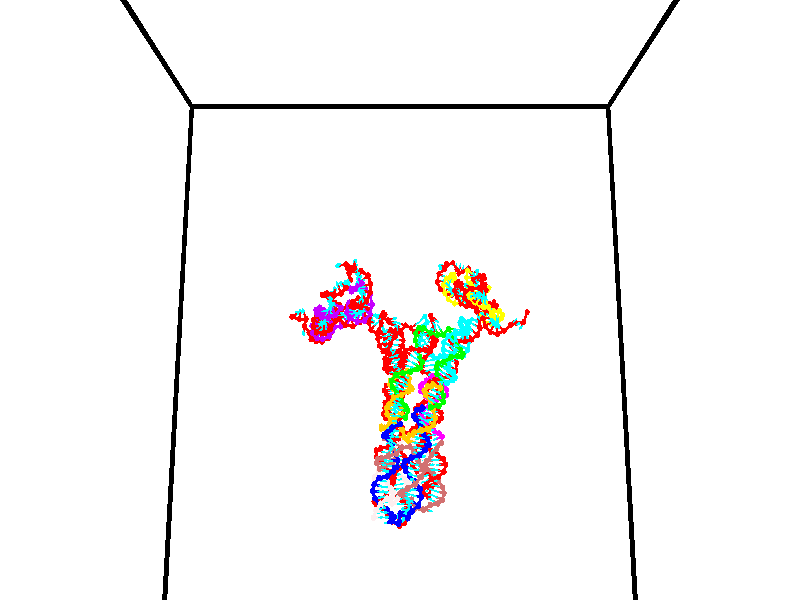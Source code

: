 // switches for output
#declare DRAW_BASES = 1; // possible values are 0, 1; only relevant for DNA ribbons
#declare DRAW_BASES_TYPE = 3; // possible values are 1, 2, 3; only relevant for DNA ribbons
#declare DRAW_FOG = 0; // set to 1 to enable fog

#include "colors.inc"

#include "transforms.inc"
background { rgb <1, 1, 1>}

#default {
   normal{
       ripples 0.25
       frequency 0.20
       turbulence 0.2
       lambda 5
   }
	finish {
		phong 0.1
		phong_size 40.
	}
}

// original window dimensions: 1024x640


// camera settings

camera {
	sky <0, 0.179814, -0.983701>
	up <0, 0.179814, -0.983701>
	right 1.6 * <1, 0, 0>
	location <35, 94.9851, 44.8844>
	look_at <35, 29.7336, 32.9568>
	direction <0, -65.2515, -11.9276>
	angle 67.0682
}


# declare cpy_camera_pos = <35, 94.9851, 44.8844>;
# if (DRAW_FOG = 1)
fog {
	fog_type 2
	up vnormalize(cpy_camera_pos)
	color rgbt<1,1,1,0.3>
	distance 1e-5
	fog_alt 3e-3
	fog_offset 56
}
# end


// LIGHTS

# declare lum = 6;
global_settings {
	ambient_light rgb lum * <0.05, 0.05, 0.05>
	max_trace_level 15
}# declare cpy_direct_light_amount = 0.25;
light_source
{	1000 * <-1, -1.16352, -0.803886>,
	rgb lum * cpy_direct_light_amount
	parallel
}

light_source
{	1000 * <1, 1.16352, 0.803886>,
	rgb lum * cpy_direct_light_amount
	parallel
}

// strand 0

// nucleotide -1

// particle -1
sphere {
	<24.133234, 35.024891, 35.355289> 0.250000
	pigment { color rgbt <1,0,0,0> }
	no_shadow
}
cylinder {
	<24.370771, 34.786026, 35.139606>,  <24.513294, 34.642708, 35.010197>, 0.100000
	pigment { color rgbt <1,0,0,0> }
	no_shadow
}
cylinder {
	<24.370771, 34.786026, 35.139606>,  <24.133234, 35.024891, 35.355289>, 0.100000
	pigment { color rgbt <1,0,0,0> }
	no_shadow
}

// particle -1
sphere {
	<24.370771, 34.786026, 35.139606> 0.100000
	pigment { color rgbt <1,0,0,0> }
	no_shadow
}
sphere {
	0, 1
	scale<0.080000,0.200000,0.300000>
	matrix <0.634858, 0.759482, -0.141924,
		0.494271, -0.258040, 0.830128,
		0.593845, -0.597162, -0.539208,
		24.548925, 34.606876, 34.977844>
	pigment { color rgbt <0,1,1,0> }
	no_shadow
}
cylinder {
	<24.861799, 35.038773, 35.549610>,  <24.133234, 35.024891, 35.355289>, 0.130000
	pigment { color rgbt <1,0,0,0> }
	no_shadow
}

// nucleotide -1

// particle -1
sphere {
	<24.861799, 35.038773, 35.549610> 0.250000
	pigment { color rgbt <1,0,0,0> }
	no_shadow
}
cylinder {
	<24.895679, 34.905880, 35.173855>,  <24.916008, 34.826145, 34.948402>, 0.100000
	pigment { color rgbt <1,0,0,0> }
	no_shadow
}
cylinder {
	<24.895679, 34.905880, 35.173855>,  <24.861799, 35.038773, 35.549610>, 0.100000
	pigment { color rgbt <1,0,0,0> }
	no_shadow
}

// particle -1
sphere {
	<24.895679, 34.905880, 35.173855> 0.100000
	pigment { color rgbt <1,0,0,0> }
	no_shadow
}
sphere {
	0, 1
	scale<0.080000,0.200000,0.300000>
	matrix <0.750087, 0.641849, -0.159370,
		0.655892, -0.691122, 0.303571,
		0.084702, -0.332234, -0.939386,
		24.921091, 34.806210, 34.892040>
	pigment { color rgbt <0,1,1,0> }
	no_shadow
}
cylinder {
	<25.568295, 34.948368, 35.534584>,  <24.861799, 35.038773, 35.549610>, 0.130000
	pigment { color rgbt <1,0,0,0> }
	no_shadow
}

// nucleotide -1

// particle -1
sphere {
	<25.568295, 34.948368, 35.534584> 0.250000
	pigment { color rgbt <1,0,0,0> }
	no_shadow
}
cylinder {
	<25.400162, 35.000481, 35.175396>,  <25.299282, 35.031746, 34.959885>, 0.100000
	pigment { color rgbt <1,0,0,0> }
	no_shadow
}
cylinder {
	<25.400162, 35.000481, 35.175396>,  <25.568295, 34.948368, 35.534584>, 0.100000
	pigment { color rgbt <1,0,0,0> }
	no_shadow
}

// particle -1
sphere {
	<25.400162, 35.000481, 35.175396> 0.100000
	pigment { color rgbt <1,0,0,0> }
	no_shadow
}
sphere {
	0, 1
	scale<0.080000,0.200000,0.300000>
	matrix <0.765419, 0.582384, -0.273793,
		0.487294, -0.802407, -0.344511,
		-0.420332, 0.130278, -0.897969,
		25.274063, 35.039562, 34.906006>
	pigment { color rgbt <0,1,1,0> }
	no_shadow
}
cylinder {
	<25.306908, 34.417892, 36.045845>,  <25.568295, 34.948368, 35.534584>, 0.130000
	pigment { color rgbt <1,0,0,0> }
	no_shadow
}

// nucleotide -1

// particle -1
sphere {
	<25.306908, 34.417892, 36.045845> 0.250000
	pigment { color rgbt <1,0,0,0> }
	no_shadow
}
cylinder {
	<25.308075, 34.597195, 36.403404>,  <25.308775, 34.704777, 36.617939>, 0.100000
	pigment { color rgbt <1,0,0,0> }
	no_shadow
}
cylinder {
	<25.308075, 34.597195, 36.403404>,  <25.306908, 34.417892, 36.045845>, 0.100000
	pigment { color rgbt <1,0,0,0> }
	no_shadow
}

// particle -1
sphere {
	<25.308075, 34.597195, 36.403404> 0.100000
	pigment { color rgbt <1,0,0,0> }
	no_shadow
}
sphere {
	0, 1
	scale<0.080000,0.200000,0.300000>
	matrix <0.801745, 0.533201, -0.270001,
		-0.597659, 0.717468, -0.357832,
		0.002921, 0.448258, 0.893899,
		25.308950, 34.731670, 36.671574>
	pigment { color rgbt <0,1,1,0> }
	no_shadow
}
cylinder {
	<25.757076, 34.227276, 36.563862>,  <25.306908, 34.417892, 36.045845>, 0.130000
	pigment { color rgbt <1,0,0,0> }
	no_shadow
}

// nucleotide -1

// particle -1
sphere {
	<25.757076, 34.227276, 36.563862> 0.250000
	pigment { color rgbt <1,0,0,0> }
	no_shadow
}
cylinder {
	<26.136572, 34.123833, 36.636539>,  <26.364269, 34.061768, 36.680145>, 0.100000
	pigment { color rgbt <1,0,0,0> }
	no_shadow
}
cylinder {
	<26.136572, 34.123833, 36.636539>,  <25.757076, 34.227276, 36.563862>, 0.100000
	pigment { color rgbt <1,0,0,0> }
	no_shadow
}

// particle -1
sphere {
	<26.136572, 34.123833, 36.636539> 0.100000
	pigment { color rgbt <1,0,0,0> }
	no_shadow
}
sphere {
	0, 1
	scale<0.080000,0.200000,0.300000>
	matrix <0.255353, 0.965956, 0.041511,
		-0.186247, 0.007014, 0.982478,
		0.948740, -0.258610, 0.181698,
		26.421194, 34.046249, 36.691048>
	pigment { color rgbt <0,1,1,0> }
	no_shadow
}
cylinder {
	<26.020561, 34.507149, 37.188160>,  <25.757076, 34.227276, 36.563862>, 0.130000
	pigment { color rgbt <1,0,0,0> }
	no_shadow
}

// nucleotide -1

// particle -1
sphere {
	<26.020561, 34.507149, 37.188160> 0.250000
	pigment { color rgbt <1,0,0,0> }
	no_shadow
}
cylinder {
	<26.325674, 34.443760, 36.937386>,  <26.508741, 34.405727, 36.786922>, 0.100000
	pigment { color rgbt <1,0,0,0> }
	no_shadow
}
cylinder {
	<26.325674, 34.443760, 36.937386>,  <26.020561, 34.507149, 37.188160>, 0.100000
	pigment { color rgbt <1,0,0,0> }
	no_shadow
}

// particle -1
sphere {
	<26.325674, 34.443760, 36.937386> 0.100000
	pigment { color rgbt <1,0,0,0> }
	no_shadow
}
sphere {
	0, 1
	scale<0.080000,0.200000,0.300000>
	matrix <0.285394, 0.952478, 0.106472,
		0.580267, -0.260139, 0.771763,
		0.762784, -0.158474, -0.626934,
		26.554510, 34.396217, 36.749306>
	pigment { color rgbt <0,1,1,0> }
	no_shadow
}
cylinder {
	<26.582087, 34.878624, 37.402927>,  <26.020561, 34.507149, 37.188160>, 0.130000
	pigment { color rgbt <1,0,0,0> }
	no_shadow
}

// nucleotide -1

// particle -1
sphere {
	<26.582087, 34.878624, 37.402927> 0.250000
	pigment { color rgbt <1,0,0,0> }
	no_shadow
}
cylinder {
	<26.704847, 34.828514, 37.025543>,  <26.778503, 34.798450, 36.799114>, 0.100000
	pigment { color rgbt <1,0,0,0> }
	no_shadow
}
cylinder {
	<26.704847, 34.828514, 37.025543>,  <26.582087, 34.878624, 37.402927>, 0.100000
	pigment { color rgbt <1,0,0,0> }
	no_shadow
}

// particle -1
sphere {
	<26.704847, 34.828514, 37.025543> 0.100000
	pigment { color rgbt <1,0,0,0> }
	no_shadow
}
sphere {
	0, 1
	scale<0.080000,0.200000,0.300000>
	matrix <0.386490, 0.922288, 0.003263,
		0.869735, -0.365640, 0.331466,
		0.306900, -0.125271, -0.943462,
		26.796917, 34.790932, 36.742504>
	pigment { color rgbt <0,1,1,0> }
	no_shadow
}
cylinder {
	<27.238667, 35.166172, 37.465340>,  <26.582087, 34.878624, 37.402927>, 0.130000
	pigment { color rgbt <1,0,0,0> }
	no_shadow
}

// nucleotide -1

// particle -1
sphere {
	<27.238667, 35.166172, 37.465340> 0.250000
	pigment { color rgbt <1,0,0,0> }
	no_shadow
}
cylinder {
	<27.145403, 35.151100, 37.076656>,  <27.089445, 35.142056, 36.843445>, 0.100000
	pigment { color rgbt <1,0,0,0> }
	no_shadow
}
cylinder {
	<27.145403, 35.151100, 37.076656>,  <27.238667, 35.166172, 37.465340>, 0.100000
	pigment { color rgbt <1,0,0,0> }
	no_shadow
}

// particle -1
sphere {
	<27.145403, 35.151100, 37.076656> 0.100000
	pigment { color rgbt <1,0,0,0> }
	no_shadow
}
sphere {
	0, 1
	scale<0.080000,0.200000,0.300000>
	matrix <0.440258, 0.886885, -0.140030,
		0.867070, -0.460452, -0.190197,
		-0.233160, -0.037680, -0.971708,
		27.075455, 35.139797, 36.785145>
	pigment { color rgbt <0,1,1,0> }
	no_shadow
}
cylinder {
	<27.904800, 35.340897, 37.180958>,  <27.238667, 35.166172, 37.465340>, 0.130000
	pigment { color rgbt <1,0,0,0> }
	no_shadow
}

// nucleotide -1

// particle -1
sphere {
	<27.904800, 35.340897, 37.180958> 0.250000
	pigment { color rgbt <1,0,0,0> }
	no_shadow
}
cylinder {
	<27.611343, 35.427742, 36.923389>,  <27.435268, 35.479847, 36.768848>, 0.100000
	pigment { color rgbt <1,0,0,0> }
	no_shadow
}
cylinder {
	<27.611343, 35.427742, 36.923389>,  <27.904800, 35.340897, 37.180958>, 0.100000
	pigment { color rgbt <1,0,0,0> }
	no_shadow
}

// particle -1
sphere {
	<27.611343, 35.427742, 36.923389> 0.100000
	pigment { color rgbt <1,0,0,0> }
	no_shadow
}
sphere {
	0, 1
	scale<0.080000,0.200000,0.300000>
	matrix <0.385506, 0.913319, -0.131278,
		0.559601, -0.344545, -0.753748,
		-0.733643, 0.217111, -0.643918,
		27.391251, 35.492874, 36.730213>
	pigment { color rgbt <0,1,1,0> }
	no_shadow
}
cylinder {
	<28.195168, 35.717033, 36.758667>,  <27.904800, 35.340897, 37.180958>, 0.130000
	pigment { color rgbt <1,0,0,0> }
	no_shadow
}

// nucleotide -1

// particle -1
sphere {
	<28.195168, 35.717033, 36.758667> 0.250000
	pigment { color rgbt <1,0,0,0> }
	no_shadow
}
cylinder {
	<27.813955, 35.779781, 36.655033>,  <27.585228, 35.817429, 36.592854>, 0.100000
	pigment { color rgbt <1,0,0,0> }
	no_shadow
}
cylinder {
	<27.813955, 35.779781, 36.655033>,  <28.195168, 35.717033, 36.758667>, 0.100000
	pigment { color rgbt <1,0,0,0> }
	no_shadow
}

// particle -1
sphere {
	<27.813955, 35.779781, 36.655033> 0.100000
	pigment { color rgbt <1,0,0,0> }
	no_shadow
}
sphere {
	0, 1
	scale<0.080000,0.200000,0.300000>
	matrix <0.217735, 0.949467, -0.226063,
		0.210532, -0.271857, -0.939026,
		-0.953031, 0.156866, -0.259086,
		27.528046, 35.826839, 36.577309>
	pigment { color rgbt <0,1,1,0> }
	no_shadow
}
cylinder {
	<28.227303, 36.118320, 36.177017>,  <28.195168, 35.717033, 36.758667>, 0.130000
	pigment { color rgbt <1,0,0,0> }
	no_shadow
}

// nucleotide -1

// particle -1
sphere {
	<28.227303, 36.118320, 36.177017> 0.250000
	pigment { color rgbt <1,0,0,0> }
	no_shadow
}
cylinder {
	<27.862396, 36.177910, 36.329636>,  <27.643454, 36.213665, 36.421207>, 0.100000
	pigment { color rgbt <1,0,0,0> }
	no_shadow
}
cylinder {
	<27.862396, 36.177910, 36.329636>,  <28.227303, 36.118320, 36.177017>, 0.100000
	pigment { color rgbt <1,0,0,0> }
	no_shadow
}

// particle -1
sphere {
	<27.862396, 36.177910, 36.329636> 0.100000
	pigment { color rgbt <1,0,0,0> }
	no_shadow
}
sphere {
	0, 1
	scale<0.080000,0.200000,0.300000>
	matrix <0.093413, 0.982636, -0.160316,
		-0.398807, -0.110608, -0.910340,
		-0.912265, 0.148973, 0.381550,
		27.588717, 36.222603, 36.444099>
	pigment { color rgbt <0,1,1,0> }
	no_shadow
}
cylinder {
	<27.932529, 36.636726, 35.651665>,  <28.227303, 36.118320, 36.177017>, 0.130000
	pigment { color rgbt <1,0,0,0> }
	no_shadow
}

// nucleotide -1

// particle -1
sphere {
	<27.932529, 36.636726, 35.651665> 0.250000
	pigment { color rgbt <1,0,0,0> }
	no_shadow
}
cylinder {
	<27.711679, 36.658348, 35.984467>,  <27.579168, 36.671322, 36.184147>, 0.100000
	pigment { color rgbt <1,0,0,0> }
	no_shadow
}
cylinder {
	<27.711679, 36.658348, 35.984467>,  <27.932529, 36.636726, 35.651665>, 0.100000
	pigment { color rgbt <1,0,0,0> }
	no_shadow
}

// particle -1
sphere {
	<27.711679, 36.658348, 35.984467> 0.100000
	pigment { color rgbt <1,0,0,0> }
	no_shadow
}
sphere {
	0, 1
	scale<0.080000,0.200000,0.300000>
	matrix <0.068438, 0.997467, -0.019384,
		-0.830947, 0.046239, -0.554427,
		-0.552126, 0.054051, 0.832006,
		27.546041, 36.674564, 36.234070>
	pigment { color rgbt <0,1,1,0> }
	no_shadow
}
cylinder {
	<27.467730, 37.114700, 35.500706>,  <27.932529, 36.636726, 35.651665>, 0.130000
	pigment { color rgbt <1,0,0,0> }
	no_shadow
}

// nucleotide -1

// particle -1
sphere {
	<27.467730, 37.114700, 35.500706> 0.250000
	pigment { color rgbt <1,0,0,0> }
	no_shadow
}
cylinder {
	<27.490143, 37.120213, 35.900040>,  <27.503592, 37.123520, 36.139641>, 0.100000
	pigment { color rgbt <1,0,0,0> }
	no_shadow
}
cylinder {
	<27.490143, 37.120213, 35.900040>,  <27.467730, 37.114700, 35.500706>, 0.100000
	pigment { color rgbt <1,0,0,0> }
	no_shadow
}

// particle -1
sphere {
	<27.490143, 37.120213, 35.900040> 0.100000
	pigment { color rgbt <1,0,0,0> }
	no_shadow
}
sphere {
	0, 1
	scale<0.080000,0.200000,0.300000>
	matrix <0.066381, 0.997641, -0.017492,
		-0.996220, 0.067250, 0.054988,
		0.056034, 0.013776, 0.998334,
		27.506952, 37.124344, 36.199539>
	pigment { color rgbt <0,1,1,0> }
	no_shadow
}
cylinder {
	<26.976479, 37.582054, 35.712166>,  <27.467730, 37.114700, 35.500706>, 0.130000
	pigment { color rgbt <1,0,0,0> }
	no_shadow
}

// nucleotide -1

// particle -1
sphere {
	<26.976479, 37.582054, 35.712166> 0.250000
	pigment { color rgbt <1,0,0,0> }
	no_shadow
}
cylinder {
	<27.231089, 37.567318, 36.020317>,  <27.383854, 37.558475, 36.205208>, 0.100000
	pigment { color rgbt <1,0,0,0> }
	no_shadow
}
cylinder {
	<27.231089, 37.567318, 36.020317>,  <26.976479, 37.582054, 35.712166>, 0.100000
	pigment { color rgbt <1,0,0,0> }
	no_shadow
}

// particle -1
sphere {
	<27.231089, 37.567318, 36.020317> 0.100000
	pigment { color rgbt <1,0,0,0> }
	no_shadow
}
sphere {
	0, 1
	scale<0.080000,0.200000,0.300000>
	matrix <-0.039580, 0.995982, 0.080338,
		-0.770241, -0.081628, 0.632507,
		0.636523, -0.036845, 0.770377,
		27.422045, 37.556263, 36.251431>
	pigment { color rgbt <0,1,1,0> }
	no_shadow
}
cylinder {
	<26.757807, 38.092110, 36.118210>,  <26.976479, 37.582054, 35.712166>, 0.130000
	pigment { color rgbt <1,0,0,0> }
	no_shadow
}

// nucleotide -1

// particle -1
sphere {
	<26.757807, 38.092110, 36.118210> 0.250000
	pigment { color rgbt <1,0,0,0> }
	no_shadow
}
cylinder {
	<27.127930, 38.028343, 36.255844>,  <27.350002, 37.990082, 36.338425>, 0.100000
	pigment { color rgbt <1,0,0,0> }
	no_shadow
}
cylinder {
	<27.127930, 38.028343, 36.255844>,  <26.757807, 38.092110, 36.118210>, 0.100000
	pigment { color rgbt <1,0,0,0> }
	no_shadow
}

// particle -1
sphere {
	<27.127930, 38.028343, 36.255844> 0.100000
	pigment { color rgbt <1,0,0,0> }
	no_shadow
}
sphere {
	0, 1
	scale<0.080000,0.200000,0.300000>
	matrix <0.193136, 0.978963, -0.065808,
		-0.326354, 0.127348, 0.936630,
		0.925306, -0.159421, 0.344084,
		27.405521, 37.980518, 36.359070>
	pigment { color rgbt <0,1,1,0> }
	no_shadow
}
cylinder {
	<26.816023, 38.616459, 36.712944>,  <26.757807, 38.092110, 36.118210>, 0.130000
	pigment { color rgbt <1,0,0,0> }
	no_shadow
}

// nucleotide -1

// particle -1
sphere {
	<26.816023, 38.616459, 36.712944> 0.250000
	pigment { color rgbt <1,0,0,0> }
	no_shadow
}
cylinder {
	<27.195934, 38.512505, 36.643215>,  <27.423882, 38.450134, 36.601379>, 0.100000
	pigment { color rgbt <1,0,0,0> }
	no_shadow
}
cylinder {
	<27.195934, 38.512505, 36.643215>,  <26.816023, 38.616459, 36.712944>, 0.100000
	pigment { color rgbt <1,0,0,0> }
	no_shadow
}

// particle -1
sphere {
	<27.195934, 38.512505, 36.643215> 0.100000
	pigment { color rgbt <1,0,0,0> }
	no_shadow
}
sphere {
	0, 1
	scale<0.080000,0.200000,0.300000>
	matrix <0.287648, 0.944393, 0.159313,
		0.123223, -0.201454, 0.971716,
		0.949776, -0.259881, -0.174318,
		27.480867, 38.434540, 36.590919>
	pigment { color rgbt <0,1,1,0> }
	no_shadow
}
cylinder {
	<27.185719, 39.026752, 37.215164>,  <26.816023, 38.616459, 36.712944>, 0.130000
	pigment { color rgbt <1,0,0,0> }
	no_shadow
}

// nucleotide -1

// particle -1
sphere {
	<27.185719, 39.026752, 37.215164> 0.250000
	pigment { color rgbt <1,0,0,0> }
	no_shadow
}
cylinder {
	<27.437798, 38.911263, 36.926861>,  <27.589045, 38.841969, 36.753880>, 0.100000
	pigment { color rgbt <1,0,0,0> }
	no_shadow
}
cylinder {
	<27.437798, 38.911263, 36.926861>,  <27.185719, 39.026752, 37.215164>, 0.100000
	pigment { color rgbt <1,0,0,0> }
	no_shadow
}

// particle -1
sphere {
	<27.437798, 38.911263, 36.926861> 0.100000
	pigment { color rgbt <1,0,0,0> }
	no_shadow
}
sphere {
	0, 1
	scale<0.080000,0.200000,0.300000>
	matrix <0.407557, 0.913131, -0.009438,
		0.660870, -0.287802, 0.693124,
		0.630197, -0.288725, -0.720756,
		27.626856, 38.824646, 36.710632>
	pigment { color rgbt <0,1,1,0> }
	no_shadow
}
cylinder {
	<27.932583, 39.310402, 37.308559>,  <27.185719, 39.026752, 37.215164>, 0.130000
	pigment { color rgbt <1,0,0,0> }
	no_shadow
}

// nucleotide -1

// particle -1
sphere {
	<27.932583, 39.310402, 37.308559> 0.250000
	pigment { color rgbt <1,0,0,0> }
	no_shadow
}
cylinder {
	<27.900442, 39.241341, 36.915878>,  <27.881157, 39.199902, 36.680271>, 0.100000
	pigment { color rgbt <1,0,0,0> }
	no_shadow
}
cylinder {
	<27.900442, 39.241341, 36.915878>,  <27.932583, 39.310402, 37.308559>, 0.100000
	pigment { color rgbt <1,0,0,0> }
	no_shadow
}

// particle -1
sphere {
	<27.900442, 39.241341, 36.915878> 0.100000
	pigment { color rgbt <1,0,0,0> }
	no_shadow
}
sphere {
	0, 1
	scale<0.080000,0.200000,0.300000>
	matrix <0.500113, 0.844962, -0.189542,
		0.862224, -0.506191, 0.018453,
		-0.080352, -0.172657, -0.981699,
		27.876337, 39.189545, 36.621368>
	pigment { color rgbt <0,1,1,0> }
	no_shadow
}
cylinder {
	<28.531731, 39.607761, 37.052204>,  <27.932583, 39.310402, 37.308559>, 0.130000
	pigment { color rgbt <1,0,0,0> }
	no_shadow
}

// nucleotide -1

// particle -1
sphere {
	<28.531731, 39.607761, 37.052204> 0.250000
	pigment { color rgbt <1,0,0,0> }
	no_shadow
}
cylinder {
	<28.321899, 39.560062, 36.715015>,  <28.196001, 39.531445, 36.512703>, 0.100000
	pigment { color rgbt <1,0,0,0> }
	no_shadow
}
cylinder {
	<28.321899, 39.560062, 36.715015>,  <28.531731, 39.607761, 37.052204>, 0.100000
	pigment { color rgbt <1,0,0,0> }
	no_shadow
}

// particle -1
sphere {
	<28.321899, 39.560062, 36.715015> 0.100000
	pigment { color rgbt <1,0,0,0> }
	no_shadow
}
sphere {
	0, 1
	scale<0.080000,0.200000,0.300000>
	matrix <0.306063, 0.897534, -0.317424,
		0.794445, -0.424516, -0.434331,
		-0.524579, -0.119243, -0.842970,
		28.164526, 39.524288, 36.462124>
	pigment { color rgbt <0,1,1,0> }
	no_shadow
}
cylinder {
	<29.006590, 39.608780, 36.400692>,  <28.531731, 39.607761, 37.052204>, 0.130000
	pigment { color rgbt <1,0,0,0> }
	no_shadow
}

// nucleotide -1

// particle -1
sphere {
	<29.006590, 39.608780, 36.400692> 0.250000
	pigment { color rgbt <1,0,0,0> }
	no_shadow
}
cylinder {
	<28.645500, 39.720657, 36.269936>,  <28.428846, 39.787785, 36.191483>, 0.100000
	pigment { color rgbt <1,0,0,0> }
	no_shadow
}
cylinder {
	<28.645500, 39.720657, 36.269936>,  <29.006590, 39.608780, 36.400692>, 0.100000
	pigment { color rgbt <1,0,0,0> }
	no_shadow
}

// particle -1
sphere {
	<28.645500, 39.720657, 36.269936> 0.100000
	pigment { color rgbt <1,0,0,0> }
	no_shadow
}
sphere {
	0, 1
	scale<0.080000,0.200000,0.300000>
	matrix <0.427011, 0.675092, -0.601591,
		0.052420, -0.682658, -0.728855,
		-0.902725, 0.279694, -0.326891,
		28.374683, 39.804565, 36.171867>
	pigment { color rgbt <0,1,1,0> }
	no_shadow
}
cylinder {
	<29.139645, 39.658905, 35.715141>,  <29.006590, 39.608780, 36.400692>, 0.130000
	pigment { color rgbt <1,0,0,0> }
	no_shadow
}

// nucleotide -1

// particle -1
sphere {
	<29.139645, 39.658905, 35.715141> 0.250000
	pigment { color rgbt <1,0,0,0> }
	no_shadow
}
cylinder {
	<28.802536, 39.870632, 35.754257>,  <28.600271, 39.997669, 35.777725>, 0.100000
	pigment { color rgbt <1,0,0,0> }
	no_shadow
}
cylinder {
	<28.802536, 39.870632, 35.754257>,  <29.139645, 39.658905, 35.715141>, 0.100000
	pigment { color rgbt <1,0,0,0> }
	no_shadow
}

// particle -1
sphere {
	<28.802536, 39.870632, 35.754257> 0.100000
	pigment { color rgbt <1,0,0,0> }
	no_shadow
}
sphere {
	0, 1
	scale<0.080000,0.200000,0.300000>
	matrix <0.410824, 0.749899, -0.518532,
		-0.347798, -0.396830, -0.849449,
		-0.842770, 0.529318, 0.097786,
		28.549706, 40.029427, 35.783592>
	pigment { color rgbt <0,1,1,0> }
	no_shadow
}
cylinder {
	<28.994343, 39.977314, 35.075428>,  <29.139645, 39.658905, 35.715141>, 0.130000
	pigment { color rgbt <1,0,0,0> }
	no_shadow
}

// nucleotide -1

// particle -1
sphere {
	<28.994343, 39.977314, 35.075428> 0.250000
	pigment { color rgbt <1,0,0,0> }
	no_shadow
}
cylinder {
	<28.789938, 40.198490, 35.338676>,  <28.667295, 40.331196, 35.496628>, 0.100000
	pigment { color rgbt <1,0,0,0> }
	no_shadow
}
cylinder {
	<28.789938, 40.198490, 35.338676>,  <28.994343, 39.977314, 35.075428>, 0.100000
	pigment { color rgbt <1,0,0,0> }
	no_shadow
}

// particle -1
sphere {
	<28.789938, 40.198490, 35.338676> 0.100000
	pigment { color rgbt <1,0,0,0> }
	no_shadow
}
sphere {
	0, 1
	scale<0.080000,0.200000,0.300000>
	matrix <0.205754, 0.822066, -0.530917,
		-0.834585, -0.135893, -0.533855,
		-0.511012, 0.552938, 0.658124,
		28.636635, 40.364372, 35.536114>
	pigment { color rgbt <0,1,1,0> }
	no_shadow
}
cylinder {
	<28.622744, 40.447231, 34.658653>,  <28.994343, 39.977314, 35.075428>, 0.130000
	pigment { color rgbt <1,0,0,0> }
	no_shadow
}

// nucleotide -1

// particle -1
sphere {
	<28.622744, 40.447231, 34.658653> 0.250000
	pigment { color rgbt <1,0,0,0> }
	no_shadow
}
cylinder {
	<28.650919, 40.608273, 35.023716>,  <28.667824, 40.704899, 35.242752>, 0.100000
	pigment { color rgbt <1,0,0,0> }
	no_shadow
}
cylinder {
	<28.650919, 40.608273, 35.023716>,  <28.622744, 40.447231, 34.658653>, 0.100000
	pigment { color rgbt <1,0,0,0> }
	no_shadow
}

// particle -1
sphere {
	<28.650919, 40.608273, 35.023716> 0.100000
	pigment { color rgbt <1,0,0,0> }
	no_shadow
}
sphere {
	0, 1
	scale<0.080000,0.200000,0.300000>
	matrix <0.168869, 0.896912, -0.408695,
		-0.983118, 0.182908, -0.004810,
		0.070440, 0.402608, 0.912658,
		28.672050, 40.729053, 35.297512>
	pigment { color rgbt <0,1,1,0> }
	no_shadow
}
cylinder {
	<28.130230, 41.016632, 34.616894>,  <28.622744, 40.447231, 34.658653>, 0.130000
	pigment { color rgbt <1,0,0,0> }
	no_shadow
}

// nucleotide -1

// particle -1
sphere {
	<28.130230, 41.016632, 34.616894> 0.250000
	pigment { color rgbt <1,0,0,0> }
	no_shadow
}
cylinder {
	<28.398230, 41.080368, 34.906918>,  <28.559029, 41.118610, 35.080933>, 0.100000
	pigment { color rgbt <1,0,0,0> }
	no_shadow
}
cylinder {
	<28.398230, 41.080368, 34.906918>,  <28.130230, 41.016632, 34.616894>, 0.100000
	pigment { color rgbt <1,0,0,0> }
	no_shadow
}

// particle -1
sphere {
	<28.398230, 41.080368, 34.906918> 0.100000
	pigment { color rgbt <1,0,0,0> }
	no_shadow
}
sphere {
	0, 1
	scale<0.080000,0.200000,0.300000>
	matrix <0.265685, 0.860531, -0.434623,
		-0.693191, 0.483835, 0.534219,
		0.669998, 0.159343, 0.725060,
		28.599230, 41.128170, 35.124435>
	pigment { color rgbt <0,1,1,0> }
	no_shadow
}
cylinder {
	<28.025074, 41.703869, 34.752201>,  <28.130230, 41.016632, 34.616894>, 0.130000
	pigment { color rgbt <1,0,0,0> }
	no_shadow
}

// nucleotide -1

// particle -1
sphere {
	<28.025074, 41.703869, 34.752201> 0.250000
	pigment { color rgbt <1,0,0,0> }
	no_shadow
}
cylinder {
	<28.385365, 41.560696, 34.850651>,  <28.601540, 41.474792, 34.909721>, 0.100000
	pigment { color rgbt <1,0,0,0> }
	no_shadow
}
cylinder {
	<28.385365, 41.560696, 34.850651>,  <28.025074, 41.703869, 34.752201>, 0.100000
	pigment { color rgbt <1,0,0,0> }
	no_shadow
}

// particle -1
sphere {
	<28.385365, 41.560696, 34.850651> 0.100000
	pigment { color rgbt <1,0,0,0> }
	no_shadow
}
sphere {
	0, 1
	scale<0.080000,0.200000,0.300000>
	matrix <0.433109, 0.696549, -0.572045,
		0.033312, 0.621857, 0.782422,
		0.900726, -0.357931, 0.246129,
		28.655582, 41.453316, 34.924488>
	pigment { color rgbt <0,1,1,0> }
	no_shadow
}
cylinder {
	<28.502192, 42.253044, 34.774155>,  <28.025074, 41.703869, 34.752201>, 0.130000
	pigment { color rgbt <1,0,0,0> }
	no_shadow
}

// nucleotide -1

// particle -1
sphere {
	<28.502192, 42.253044, 34.774155> 0.250000
	pigment { color rgbt <1,0,0,0> }
	no_shadow
}
cylinder {
	<28.742628, 41.945686, 34.686279>,  <28.886890, 41.761272, 34.633553>, 0.100000
	pigment { color rgbt <1,0,0,0> }
	no_shadow
}
cylinder {
	<28.742628, 41.945686, 34.686279>,  <28.502192, 42.253044, 34.774155>, 0.100000
	pigment { color rgbt <1,0,0,0> }
	no_shadow
}

// particle -1
sphere {
	<28.742628, 41.945686, 34.686279> 0.100000
	pigment { color rgbt <1,0,0,0> }
	no_shadow
}
sphere {
	0, 1
	scale<0.080000,0.200000,0.300000>
	matrix <0.473264, 0.563756, -0.676905,
		0.643982, 0.302907, 0.702520,
		0.601089, -0.768392, -0.219693,
		28.922955, 41.715168, 34.620373>
	pigment { color rgbt <0,1,1,0> }
	no_shadow
}
cylinder {
	<29.168329, 42.404129, 34.923416>,  <28.502192, 42.253044, 34.774155>, 0.130000
	pigment { color rgbt <1,0,0,0> }
	no_shadow
}

// nucleotide -1

// particle -1
sphere {
	<29.168329, 42.404129, 34.923416> 0.250000
	pigment { color rgbt <1,0,0,0> }
	no_shadow
}
cylinder {
	<29.166269, 42.158173, 34.607975>,  <29.165033, 42.010601, 34.418713>, 0.100000
	pigment { color rgbt <1,0,0,0> }
	no_shadow
}
cylinder {
	<29.166269, 42.158173, 34.607975>,  <29.168329, 42.404129, 34.923416>, 0.100000
	pigment { color rgbt <1,0,0,0> }
	no_shadow
}

// particle -1
sphere {
	<29.166269, 42.158173, 34.607975> 0.100000
	pigment { color rgbt <1,0,0,0> }
	no_shadow
}
sphere {
	0, 1
	scale<0.080000,0.200000,0.300000>
	matrix <0.451052, 0.702400, -0.550623,
		0.892483, -0.358534, 0.273728,
		-0.005150, -0.614888, -0.788598,
		29.164724, 41.973705, 34.371395>
	pigment { color rgbt <0,1,1,0> }
	no_shadow
}
cylinder {
	<29.765572, 42.185154, 34.734978>,  <29.168329, 42.404129, 34.923416>, 0.130000
	pigment { color rgbt <1,0,0,0> }
	no_shadow
}

// nucleotide -1

// particle -1
sphere {
	<29.765572, 42.185154, 34.734978> 0.250000
	pigment { color rgbt <1,0,0,0> }
	no_shadow
}
cylinder {
	<29.586464, 42.226921, 34.379765>,  <29.479000, 42.251984, 34.166637>, 0.100000
	pigment { color rgbt <1,0,0,0> }
	no_shadow
}
cylinder {
	<29.586464, 42.226921, 34.379765>,  <29.765572, 42.185154, 34.734978>, 0.100000
	pigment { color rgbt <1,0,0,0> }
	no_shadow
}

// particle -1
sphere {
	<29.586464, 42.226921, 34.379765> 0.100000
	pigment { color rgbt <1,0,0,0> }
	no_shadow
}
sphere {
	0, 1
	scale<0.080000,0.200000,0.300000>
	matrix <0.757600, 0.571809, -0.314766,
		0.474916, -0.813715, -0.335147,
		-0.447770, 0.104420, -0.888031,
		29.452133, 42.258247, 34.113354>
	pigment { color rgbt <0,1,1,0> }
	no_shadow
}
cylinder {
	<30.150772, 41.880821, 34.210716>,  <29.765572, 42.185154, 34.734978>, 0.130000
	pigment { color rgbt <1,0,0,0> }
	no_shadow
}

// nucleotide -1

// particle -1
sphere {
	<30.150772, 41.880821, 34.210716> 0.250000
	pigment { color rgbt <1,0,0,0> }
	no_shadow
}
cylinder {
	<29.943958, 42.214066, 34.132118>,  <29.819870, 42.414013, 34.084961>, 0.100000
	pigment { color rgbt <1,0,0,0> }
	no_shadow
}
cylinder {
	<29.943958, 42.214066, 34.132118>,  <30.150772, 41.880821, 34.210716>, 0.100000
	pigment { color rgbt <1,0,0,0> }
	no_shadow
}

// particle -1
sphere {
	<29.943958, 42.214066, 34.132118> 0.100000
	pigment { color rgbt <1,0,0,0> }
	no_shadow
}
sphere {
	0, 1
	scale<0.080000,0.200000,0.300000>
	matrix <0.855647, 0.509303, -0.092086,
		0.023357, -0.215740, -0.976172,
		-0.517033, 0.833107, -0.196493,
		29.788849, 42.463997, 34.073170>
	pigment { color rgbt <0,1,1,0> }
	no_shadow
}
cylinder {
	<30.550131, 42.166199, 33.708881>,  <30.150772, 41.880821, 34.210716>, 0.130000
	pigment { color rgbt <1,0,0,0> }
	no_shadow
}

// nucleotide -1

// particle -1
sphere {
	<30.550131, 42.166199, 33.708881> 0.250000
	pigment { color rgbt <1,0,0,0> }
	no_shadow
}
cylinder {
	<30.343166, 42.463036, 33.879330>,  <30.218987, 42.641140, 33.981598>, 0.100000
	pigment { color rgbt <1,0,0,0> }
	no_shadow
}
cylinder {
	<30.343166, 42.463036, 33.879330>,  <30.550131, 42.166199, 33.708881>, 0.100000
	pigment { color rgbt <1,0,0,0> }
	no_shadow
}

// particle -1
sphere {
	<30.343166, 42.463036, 33.879330> 0.100000
	pigment { color rgbt <1,0,0,0> }
	no_shadow
}
sphere {
	0, 1
	scale<0.080000,0.200000,0.300000>
	matrix <0.844674, 0.522709, 0.115332,
		-0.137148, 0.419605, -0.897286,
		-0.517414, 0.742096, 0.426118,
		30.187943, 42.685665, 34.007164>
	pigment { color rgbt <0,1,1,0> }
	no_shadow
}
cylinder {
	<30.498362, 42.849819, 33.335976>,  <30.550131, 42.166199, 33.708881>, 0.130000
	pigment { color rgbt <1,0,0,0> }
	no_shadow
}

// nucleotide -1

// particle -1
sphere {
	<30.498362, 42.849819, 33.335976> 0.250000
	pigment { color rgbt <1,0,0,0> }
	no_shadow
}
cylinder {
	<30.488094, 42.909321, 33.731392>,  <30.481934, 42.945023, 33.968643>, 0.100000
	pigment { color rgbt <1,0,0,0> }
	no_shadow
}
cylinder {
	<30.488094, 42.909321, 33.731392>,  <30.498362, 42.849819, 33.335976>, 0.100000
	pigment { color rgbt <1,0,0,0> }
	no_shadow
}

// particle -1
sphere {
	<30.488094, 42.909321, 33.731392> 0.100000
	pigment { color rgbt <1,0,0,0> }
	no_shadow
}
sphere {
	0, 1
	scale<0.080000,0.200000,0.300000>
	matrix <0.701851, 0.706850, -0.088140,
		-0.711862, 0.691546, -0.122543,
		-0.025667, 0.148751, 0.988542,
		30.480394, 42.953945, 34.027954>
	pigment { color rgbt <0,1,1,0> }
	no_shadow
}
cylinder {
	<30.190617, 42.632858, 32.637722>,  <30.498362, 42.849819, 33.335976>, 0.130000
	pigment { color rgbt <1,0,0,0> }
	no_shadow
}

// nucleotide -1

// particle -1
sphere {
	<30.190617, 42.632858, 32.637722> 0.250000
	pigment { color rgbt <1,0,0,0> }
	no_shadow
}
cylinder {
	<29.832632, 42.792336, 32.717812>,  <29.617842, 42.888020, 32.765865>, 0.100000
	pigment { color rgbt <1,0,0,0> }
	no_shadow
}
cylinder {
	<29.832632, 42.792336, 32.717812>,  <30.190617, 42.632858, 32.637722>, 0.100000
	pigment { color rgbt <1,0,0,0> }
	no_shadow
}

// particle -1
sphere {
	<29.832632, 42.792336, 32.717812> 0.100000
	pigment { color rgbt <1,0,0,0> }
	no_shadow
}
sphere {
	0, 1
	scale<0.080000,0.200000,0.300000>
	matrix <-0.436062, -0.686823, -0.581484,
		-0.094309, -0.607718, 0.788533,
		-0.894962, 0.398688, 0.200229,
		29.564144, 42.911942, 32.777882>
	pigment { color rgbt <0,1,1,0> }
	no_shadow
}
cylinder {
	<30.891598, 42.387299, 32.846958>,  <30.190617, 42.632858, 32.637722>, 0.130000
	pigment { color rgbt <1,0,0,0> }
	no_shadow
}

// nucleotide -1

// particle -1
sphere {
	<30.891598, 42.387299, 32.846958> 0.250000
	pigment { color rgbt <1,0,0,0> }
	no_shadow
}
cylinder {
	<30.912352, 42.173023, 32.509830>,  <30.924805, 42.044460, 32.307552>, 0.100000
	pigment { color rgbt <1,0,0,0> }
	no_shadow
}
cylinder {
	<30.912352, 42.173023, 32.509830>,  <30.891598, 42.387299, 32.846958>, 0.100000
	pigment { color rgbt <1,0,0,0> }
	no_shadow
}

// particle -1
sphere {
	<30.912352, 42.173023, 32.509830> 0.100000
	pigment { color rgbt <1,0,0,0> }
	no_shadow
}
sphere {
	0, 1
	scale<0.080000,0.200000,0.300000>
	matrix <0.166874, -0.827442, 0.536183,
		-0.984612, -0.168465, 0.046460,
		0.051885, -0.535685, -0.842822,
		30.927917, 42.012318, 32.256985>
	pigment { color rgbt <0,1,1,0> }
	no_shadow
}
cylinder {
	<30.333197, 41.932163, 32.802067>,  <30.891598, 42.387299, 32.846958>, 0.130000
	pigment { color rgbt <1,0,0,0> }
	no_shadow
}

// nucleotide -1

// particle -1
sphere {
	<30.333197, 41.932163, 32.802067> 0.250000
	pigment { color rgbt <1,0,0,0> }
	no_shadow
}
cylinder {
	<30.663074, 41.788933, 32.626953>,  <30.861002, 41.702995, 32.521885>, 0.100000
	pigment { color rgbt <1,0,0,0> }
	no_shadow
}
cylinder {
	<30.663074, 41.788933, 32.626953>,  <30.333197, 41.932163, 32.802067>, 0.100000
	pigment { color rgbt <1,0,0,0> }
	no_shadow
}

// particle -1
sphere {
	<30.663074, 41.788933, 32.626953> 0.100000
	pigment { color rgbt <1,0,0,0> }
	no_shadow
}
sphere {
	0, 1
	scale<0.080000,0.200000,0.300000>
	matrix <0.024795, -0.750421, 0.660495,
		-0.565034, -0.555562, -0.609990,
		0.824695, -0.358077, -0.437788,
		30.910482, 41.681511, 32.495617>
	pigment { color rgbt <0,1,1,0> }
	no_shadow
}
cylinder {
	<30.310579, 41.202259, 32.676006>,  <30.333197, 41.932163, 32.802067>, 0.130000
	pigment { color rgbt <1,0,0,0> }
	no_shadow
}

// nucleotide -1

// particle -1
sphere {
	<30.310579, 41.202259, 32.676006> 0.250000
	pigment { color rgbt <1,0,0,0> }
	no_shadow
}
cylinder {
	<30.687176, 41.326843, 32.727528>,  <30.913134, 41.401592, 32.758438>, 0.100000
	pigment { color rgbt <1,0,0,0> }
	no_shadow
}
cylinder {
	<30.687176, 41.326843, 32.727528>,  <30.310579, 41.202259, 32.676006>, 0.100000
	pigment { color rgbt <1,0,0,0> }
	no_shadow
}

// particle -1
sphere {
	<30.687176, 41.326843, 32.727528> 0.100000
	pigment { color rgbt <1,0,0,0> }
	no_shadow
}
sphere {
	0, 1
	scale<0.080000,0.200000,0.300000>
	matrix <0.143918, -0.717068, 0.681983,
		0.304766, -0.623545, -0.719937,
		0.941491, 0.311457, 0.128799,
		30.969624, 41.420280, 32.766167>
	pigment { color rgbt <0,1,1,0> }
	no_shadow
}
cylinder {
	<30.721445, 40.636391, 32.602303>,  <30.310579, 41.202259, 32.676006>, 0.130000
	pigment { color rgbt <1,0,0,0> }
	no_shadow
}

// nucleotide -1

// particle -1
sphere {
	<30.721445, 40.636391, 32.602303> 0.250000
	pigment { color rgbt <1,0,0,0> }
	no_shadow
}
cylinder {
	<30.949268, 40.878880, 32.824326>,  <31.085962, 41.024372, 32.957539>, 0.100000
	pigment { color rgbt <1,0,0,0> }
	no_shadow
}
cylinder {
	<30.949268, 40.878880, 32.824326>,  <30.721445, 40.636391, 32.602303>, 0.100000
	pigment { color rgbt <1,0,0,0> }
	no_shadow
}

// particle -1
sphere {
	<30.949268, 40.878880, 32.824326> 0.100000
	pigment { color rgbt <1,0,0,0> }
	no_shadow
}
sphere {
	0, 1
	scale<0.080000,0.200000,0.300000>
	matrix <0.359286, -0.790989, 0.495228,
		0.739267, -0.082636, -0.668323,
		0.569560, 0.606224, 0.555062,
		31.120136, 41.060745, 32.990845>
	pigment { color rgbt <0,1,1,0> }
	no_shadow
}
cylinder {
	<31.381727, 40.443375, 32.648792>,  <30.721445, 40.636391, 32.602303>, 0.130000
	pigment { color rgbt <1,0,0,0> }
	no_shadow
}

// nucleotide -1

// particle -1
sphere {
	<31.381727, 40.443375, 32.648792> 0.250000
	pigment { color rgbt <1,0,0,0> }
	no_shadow
}
cylinder {
	<31.334234, 40.654697, 32.985077>,  <31.305738, 40.781490, 33.186848>, 0.100000
	pigment { color rgbt <1,0,0,0> }
	no_shadow
}
cylinder {
	<31.334234, 40.654697, 32.985077>,  <31.381727, 40.443375, 32.648792>, 0.100000
	pigment { color rgbt <1,0,0,0> }
	no_shadow
}

// particle -1
sphere {
	<31.334234, 40.654697, 32.985077> 0.100000
	pigment { color rgbt <1,0,0,0> }
	no_shadow
}
sphere {
	0, 1
	scale<0.080000,0.200000,0.300000>
	matrix <0.358620, -0.766729, 0.532464,
		0.925902, 0.364716, -0.098427,
		-0.118732, 0.528308, 0.840710,
		31.298615, 40.813190, 33.237289>
	pigment { color rgbt <0,1,1,0> }
	no_shadow
}
cylinder {
	<32.056332, 40.467136, 32.996925>,  <31.381727, 40.443375, 32.648792>, 0.130000
	pigment { color rgbt <1,0,0,0> }
	no_shadow
}

// nucleotide -1

// particle -1
sphere {
	<32.056332, 40.467136, 32.996925> 0.250000
	pigment { color rgbt <1,0,0,0> }
	no_shadow
}
cylinder {
	<31.750854, 40.518429, 33.250011>,  <31.567568, 40.549202, 33.401863>, 0.100000
	pigment { color rgbt <1,0,0,0> }
	no_shadow
}
cylinder {
	<31.750854, 40.518429, 33.250011>,  <32.056332, 40.467136, 32.996925>, 0.100000
	pigment { color rgbt <1,0,0,0> }
	no_shadow
}

// particle -1
sphere {
	<31.750854, 40.518429, 33.250011> 0.100000
	pigment { color rgbt <1,0,0,0> }
	no_shadow
}
sphere {
	0, 1
	scale<0.080000,0.200000,0.300000>
	matrix <0.381700, -0.700733, 0.602726,
		0.520650, 0.701806, 0.486202,
		-0.763694, 0.128226, 0.632715,
		31.521746, 40.556896, 33.439827>
	pigment { color rgbt <0,1,1,0> }
	no_shadow
}
cylinder {
	<32.286461, 40.278454, 33.626644>,  <32.056332, 40.467136, 32.996925>, 0.130000
	pigment { color rgbt <1,0,0,0> }
	no_shadow
}

// nucleotide -1

// particle -1
sphere {
	<32.286461, 40.278454, 33.626644> 0.250000
	pigment { color rgbt <1,0,0,0> }
	no_shadow
}
cylinder {
	<31.903727, 40.315445, 33.736855>,  <31.674086, 40.337639, 33.802982>, 0.100000
	pigment { color rgbt <1,0,0,0> }
	no_shadow
}
cylinder {
	<31.903727, 40.315445, 33.736855>,  <32.286461, 40.278454, 33.626644>, 0.100000
	pigment { color rgbt <1,0,0,0> }
	no_shadow
}

// particle -1
sphere {
	<31.903727, 40.315445, 33.736855> 0.100000
	pigment { color rgbt <1,0,0,0> }
	no_shadow
}
sphere {
	0, 1
	scale<0.080000,0.200000,0.300000>
	matrix <0.139885, -0.684452, 0.715513,
		0.254753, 0.723169, 0.641971,
		-0.956835, 0.092477, 0.275526,
		31.616676, 40.343189, 33.819511>
	pigment { color rgbt <0,1,1,0> }
	no_shadow
}
cylinder {
	<32.249714, 40.337368, 34.300407>,  <32.286461, 40.278454, 33.626644>, 0.130000
	pigment { color rgbt <1,0,0,0> }
	no_shadow
}

// nucleotide -1

// particle -1
sphere {
	<32.249714, 40.337368, 34.300407> 0.250000
	pigment { color rgbt <1,0,0,0> }
	no_shadow
}
cylinder {
	<31.881472, 40.208519, 34.212116>,  <31.660526, 40.131210, 34.159142>, 0.100000
	pigment { color rgbt <1,0,0,0> }
	no_shadow
}
cylinder {
	<31.881472, 40.208519, 34.212116>,  <32.249714, 40.337368, 34.300407>, 0.100000
	pigment { color rgbt <1,0,0,0> }
	no_shadow
}

// particle -1
sphere {
	<31.881472, 40.208519, 34.212116> 0.100000
	pigment { color rgbt <1,0,0,0> }
	no_shadow
}
sphere {
	0, 1
	scale<0.080000,0.200000,0.300000>
	matrix <0.127429, -0.782132, 0.609944,
		-0.369115, 0.533391, 0.761084,
		-0.920606, -0.322124, -0.220727,
		31.605289, 40.111881, 34.145897>
	pigment { color rgbt <0,1,1,0> }
	no_shadow
}
cylinder {
	<31.911270, 40.245266, 34.978939>,  <32.249714, 40.337368, 34.300407>, 0.130000
	pigment { color rgbt <1,0,0,0> }
	no_shadow
}

// nucleotide -1

// particle -1
sphere {
	<31.911270, 40.245266, 34.978939> 0.250000
	pigment { color rgbt <1,0,0,0> }
	no_shadow
}
cylinder {
	<31.711834, 40.037045, 34.701687>,  <31.592173, 39.912109, 34.535336>, 0.100000
	pigment { color rgbt <1,0,0,0> }
	no_shadow
}
cylinder {
	<31.711834, 40.037045, 34.701687>,  <31.911270, 40.245266, 34.978939>, 0.100000
	pigment { color rgbt <1,0,0,0> }
	no_shadow
}

// particle -1
sphere {
	<31.711834, 40.037045, 34.701687> 0.100000
	pigment { color rgbt <1,0,0,0> }
	no_shadow
}
sphere {
	0, 1
	scale<0.080000,0.200000,0.300000>
	matrix <-0.143799, -0.738858, 0.658340,
		-0.854826, 0.427914, 0.293533,
		-0.498592, -0.520556, -0.693128,
		31.562256, 39.880878, 34.493748>
	pigment { color rgbt <0,1,1,0> }
	no_shadow
}
cylinder {
	<31.359243, 39.894085, 35.372818>,  <31.911270, 40.245266, 34.978939>, 0.130000
	pigment { color rgbt <1,0,0,0> }
	no_shadow
}

// nucleotide -1

// particle -1
sphere {
	<31.359243, 39.894085, 35.372818> 0.250000
	pigment { color rgbt <1,0,0,0> }
	no_shadow
}
cylinder {
	<31.386106, 39.695984, 35.026360>,  <31.402225, 39.577122, 34.818485>, 0.100000
	pigment { color rgbt <1,0,0,0> }
	no_shadow
}
cylinder {
	<31.386106, 39.695984, 35.026360>,  <31.359243, 39.894085, 35.372818>, 0.100000
	pigment { color rgbt <1,0,0,0> }
	no_shadow
}

// particle -1
sphere {
	<31.386106, 39.695984, 35.026360> 0.100000
	pigment { color rgbt <1,0,0,0> }
	no_shadow
}
sphere {
	0, 1
	scale<0.080000,0.200000,0.300000>
	matrix <-0.151999, -0.863055, 0.481699,
		-0.986096, 0.099303, -0.133240,
		0.067160, -0.495254, -0.866149,
		31.406254, 39.547409, 34.766514>
	pigment { color rgbt <0,1,1,0> }
	no_shadow
}
cylinder {
	<30.690418, 39.532970, 35.313370>,  <31.359243, 39.894085, 35.372818>, 0.130000
	pigment { color rgbt <1,0,0,0> }
	no_shadow
}

// nucleotide -1

// particle -1
sphere {
	<30.690418, 39.532970, 35.313370> 0.250000
	pigment { color rgbt <1,0,0,0> }
	no_shadow
}
cylinder {
	<30.979834, 39.361332, 35.097088>,  <31.153484, 39.258347, 34.967319>, 0.100000
	pigment { color rgbt <1,0,0,0> }
	no_shadow
}
cylinder {
	<30.979834, 39.361332, 35.097088>,  <30.690418, 39.532970, 35.313370>, 0.100000
	pigment { color rgbt <1,0,0,0> }
	no_shadow
}

// particle -1
sphere {
	<30.979834, 39.361332, 35.097088> 0.100000
	pigment { color rgbt <1,0,0,0> }
	no_shadow
}
sphere {
	0, 1
	scale<0.080000,0.200000,0.300000>
	matrix <-0.196701, -0.879002, 0.434354,
		-0.661662, -0.207916, -0.720398,
		0.723541, -0.429099, -0.540705,
		31.196896, 39.232601, 34.934875>
	pigment { color rgbt <0,1,1,0> }
	no_shadow
}
cylinder {
	<30.377258, 38.874355, 35.127193>,  <30.690418, 39.532970, 35.313370>, 0.130000
	pigment { color rgbt <1,0,0,0> }
	no_shadow
}

// nucleotide -1

// particle -1
sphere {
	<30.377258, 38.874355, 35.127193> 0.250000
	pigment { color rgbt <1,0,0,0> }
	no_shadow
}
cylinder {
	<30.774939, 38.852718, 35.090019>,  <31.013546, 38.839737, 35.067715>, 0.100000
	pigment { color rgbt <1,0,0,0> }
	no_shadow
}
cylinder {
	<30.774939, 38.852718, 35.090019>,  <30.377258, 38.874355, 35.127193>, 0.100000
	pigment { color rgbt <1,0,0,0> }
	no_shadow
}

// particle -1
sphere {
	<30.774939, 38.852718, 35.090019> 0.100000
	pigment { color rgbt <1,0,0,0> }
	no_shadow
}
sphere {
	0, 1
	scale<0.080000,0.200000,0.300000>
	matrix <-0.030254, -0.970055, 0.240995,
		-0.103193, -0.236785, -0.966066,
		0.994201, -0.054096, -0.092939,
		31.073198, 38.836491, 35.062138>
	pigment { color rgbt <0,1,1,0> }
	no_shadow
}
cylinder {
	<30.453901, 38.347328, 34.675640>,  <30.377258, 38.874355, 35.127193>, 0.130000
	pigment { color rgbt <1,0,0,0> }
	no_shadow
}

// nucleotide -1

// particle -1
sphere {
	<30.453901, 38.347328, 34.675640> 0.250000
	pigment { color rgbt <1,0,0,0> }
	no_shadow
}
cylinder {
	<30.787462, 38.368748, 34.895363>,  <30.987598, 38.381599, 35.027199>, 0.100000
	pigment { color rgbt <1,0,0,0> }
	no_shadow
}
cylinder {
	<30.787462, 38.368748, 34.895363>,  <30.453901, 38.347328, 34.675640>, 0.100000
	pigment { color rgbt <1,0,0,0> }
	no_shadow
}

// particle -1
sphere {
	<30.787462, 38.368748, 34.895363> 0.100000
	pigment { color rgbt <1,0,0,0> }
	no_shadow
}
sphere {
	0, 1
	scale<0.080000,0.200000,0.300000>
	matrix <0.044521, -0.998565, 0.029764,
		0.550115, -0.000364, -0.835089,
		0.833902, 0.053553, 0.549309,
		31.037632, 38.384815, 35.060154>
	pigment { color rgbt <0,1,1,0> }
	no_shadow
}
cylinder {
	<30.978598, 37.992317, 34.324490>,  <30.453901, 38.347328, 34.675640>, 0.130000
	pigment { color rgbt <1,0,0,0> }
	no_shadow
}

// nucleotide -1

// particle -1
sphere {
	<30.978598, 37.992317, 34.324490> 0.250000
	pigment { color rgbt <1,0,0,0> }
	no_shadow
}
cylinder {
	<31.052723, 37.976139, 34.717228>,  <31.097198, 37.966434, 34.952869>, 0.100000
	pigment { color rgbt <1,0,0,0> }
	no_shadow
}
cylinder {
	<31.052723, 37.976139, 34.717228>,  <30.978598, 37.992317, 34.324490>, 0.100000
	pigment { color rgbt <1,0,0,0> }
	no_shadow
}

// particle -1
sphere {
	<31.052723, 37.976139, 34.717228> 0.100000
	pigment { color rgbt <1,0,0,0> }
	no_shadow
}
sphere {
	0, 1
	scale<0.080000,0.200000,0.300000>
	matrix <0.134279, -0.988739, -0.066071,
		0.973462, 0.144085, -0.177795,
		0.185313, -0.040443, 0.981847,
		31.108316, 37.964005, 35.011784>
	pigment { color rgbt <0,1,1,0> }
	no_shadow
}
cylinder {
	<31.416128, 37.380287, 34.397053>,  <30.978598, 37.992317, 34.324490>, 0.130000
	pigment { color rgbt <1,0,0,0> }
	no_shadow
}

// nucleotide -1

// particle -1
sphere {
	<31.416128, 37.380287, 34.397053> 0.250000
	pigment { color rgbt <1,0,0,0> }
	no_shadow
}
cylinder {
	<31.298952, 37.477894, 34.766842>,  <31.228645, 37.536457, 34.988716>, 0.100000
	pigment { color rgbt <1,0,0,0> }
	no_shadow
}
cylinder {
	<31.298952, 37.477894, 34.766842>,  <31.416128, 37.380287, 34.397053>, 0.100000
	pigment { color rgbt <1,0,0,0> }
	no_shadow
}

// particle -1
sphere {
	<31.298952, 37.477894, 34.766842> 0.100000
	pigment { color rgbt <1,0,0,0> }
	no_shadow
}
sphere {
	0, 1
	scale<0.080000,0.200000,0.300000>
	matrix <-0.190775, -0.962360, 0.193565,
		0.936904, -0.119663, 0.328467,
		-0.292941, 0.244015, 0.924468,
		31.211069, 37.551098, 35.044182>
	pigment { color rgbt <0,1,1,0> }
	no_shadow
}
cylinder {
	<31.644541, 36.799892, 34.891556>,  <31.416128, 37.380287, 34.397053>, 0.130000
	pigment { color rgbt <1,0,0,0> }
	no_shadow
}

// nucleotide -1

// particle -1
sphere {
	<31.644541, 36.799892, 34.891556> 0.250000
	pigment { color rgbt <1,0,0,0> }
	no_shadow
}
cylinder {
	<31.371813, 37.004658, 35.100578>,  <31.208176, 37.127518, 35.225994>, 0.100000
	pigment { color rgbt <1,0,0,0> }
	no_shadow
}
cylinder {
	<31.371813, 37.004658, 35.100578>,  <31.644541, 36.799892, 34.891556>, 0.100000
	pigment { color rgbt <1,0,0,0> }
	no_shadow
}

// particle -1
sphere {
	<31.371813, 37.004658, 35.100578> 0.100000
	pigment { color rgbt <1,0,0,0> }
	no_shadow
}
sphere {
	0, 1
	scale<0.080000,0.200000,0.300000>
	matrix <-0.389476, -0.858714, 0.333044,
		0.619219, 0.023551, 0.784865,
		-0.681818, 0.511914, 0.522559,
		31.167267, 37.158234, 35.257347>
	pigment { color rgbt <0,1,1,0> }
	no_shadow
}
cylinder {
	<31.477304, 36.383327, 35.500790>,  <31.644541, 36.799892, 34.891556>, 0.130000
	pigment { color rgbt <1,0,0,0> }
	no_shadow
}

// nucleotide -1

// particle -1
sphere {
	<31.477304, 36.383327, 35.500790> 0.250000
	pigment { color rgbt <1,0,0,0> }
	no_shadow
}
cylinder {
	<31.163307, 36.628185, 35.462692>,  <30.974909, 36.775101, 35.439835>, 0.100000
	pigment { color rgbt <1,0,0,0> }
	no_shadow
}
cylinder {
	<31.163307, 36.628185, 35.462692>,  <31.477304, 36.383327, 35.500790>, 0.100000
	pigment { color rgbt <1,0,0,0> }
	no_shadow
}

// particle -1
sphere {
	<31.163307, 36.628185, 35.462692> 0.100000
	pigment { color rgbt <1,0,0,0> }
	no_shadow
}
sphere {
	0, 1
	scale<0.080000,0.200000,0.300000>
	matrix <-0.608422, -0.732827, 0.304611,
		0.116665, 0.297067, 0.947703,
		-0.784992, 0.612141, -0.095247,
		30.927809, 36.811829, 35.434116>
	pigment { color rgbt <0,1,1,0> }
	no_shadow
}
cylinder {
	<31.081482, 36.175484, 35.973690>,  <31.477304, 36.383327, 35.500790>, 0.130000
	pigment { color rgbt <1,0,0,0> }
	no_shadow
}

// nucleotide -1

// particle -1
sphere {
	<31.081482, 36.175484, 35.973690> 0.250000
	pigment { color rgbt <1,0,0,0> }
	no_shadow
}
cylinder {
	<30.831917, 36.383472, 35.740330>,  <30.682178, 36.508266, 35.600311>, 0.100000
	pigment { color rgbt <1,0,0,0> }
	no_shadow
}
cylinder {
	<30.831917, 36.383472, 35.740330>,  <31.081482, 36.175484, 35.973690>, 0.100000
	pigment { color rgbt <1,0,0,0> }
	no_shadow
}

// particle -1
sphere {
	<30.831917, 36.383472, 35.740330> 0.100000
	pigment { color rgbt <1,0,0,0> }
	no_shadow
}
sphere {
	0, 1
	scale<0.080000,0.200000,0.300000>
	matrix <-0.663887, -0.746499, 0.044644,
		-0.412296, 0.415167, 0.810955,
		-0.623912, 0.519976, -0.583403,
		30.644743, 36.539467, 35.565308>
	pigment { color rgbt <0,1,1,0> }
	no_shadow
}
cylinder {
	<30.358559, 36.109325, 36.314354>,  <31.081482, 36.175484, 35.973690>, 0.130000
	pigment { color rgbt <1,0,0,0> }
	no_shadow
}

// nucleotide -1

// particle -1
sphere {
	<30.358559, 36.109325, 36.314354> 0.250000
	pigment { color rgbt <1,0,0,0> }
	no_shadow
}
cylinder {
	<30.302563, 36.160110, 35.921562>,  <30.268965, 36.190582, 35.685886>, 0.100000
	pigment { color rgbt <1,0,0,0> }
	no_shadow
}
cylinder {
	<30.302563, 36.160110, 35.921562>,  <30.358559, 36.109325, 36.314354>, 0.100000
	pigment { color rgbt <1,0,0,0> }
	no_shadow
}

// particle -1
sphere {
	<30.302563, 36.160110, 35.921562> 0.100000
	pigment { color rgbt <1,0,0,0> }
	no_shadow
}
sphere {
	0, 1
	scale<0.080000,0.200000,0.300000>
	matrix <-0.693482, -0.720452, 0.005714,
		-0.706744, 0.681785, 0.188899,
		-0.139989, 0.126960, -0.981980,
		30.260567, 36.198196, 35.626968>
	pigment { color rgbt <0,1,1,0> }
	no_shadow
}
cylinder {
	<29.608480, 36.192322, 36.250172>,  <30.358559, 36.109325, 36.314354>, 0.130000
	pigment { color rgbt <1,0,0,0> }
	no_shadow
}

// nucleotide -1

// particle -1
sphere {
	<29.608480, 36.192322, 36.250172> 0.250000
	pigment { color rgbt <1,0,0,0> }
	no_shadow
}
cylinder {
	<29.735527, 36.138687, 35.874695>,  <29.811754, 36.106506, 35.649410>, 0.100000
	pigment { color rgbt <1,0,0,0> }
	no_shadow
}
cylinder {
	<29.735527, 36.138687, 35.874695>,  <29.608480, 36.192322, 36.250172>, 0.100000
	pigment { color rgbt <1,0,0,0> }
	no_shadow
}

// particle -1
sphere {
	<29.735527, 36.138687, 35.874695> 0.100000
	pigment { color rgbt <1,0,0,0> }
	no_shadow
}
sphere {
	0, 1
	scale<0.080000,0.200000,0.300000>
	matrix <-0.825579, -0.526045, -0.204198,
		-0.466412, 0.839820, -0.277781,
		0.317615, -0.134090, -0.938691,
		29.830812, 36.098461, 35.593086>
	pigment { color rgbt <0,1,1,0> }
	no_shadow
}
cylinder {
	<29.018919, 36.358215, 35.735870>,  <29.608480, 36.192322, 36.250172>, 0.130000
	pigment { color rgbt <1,0,0,0> }
	no_shadow
}

// nucleotide -1

// particle -1
sphere {
	<29.018919, 36.358215, 35.735870> 0.250000
	pigment { color rgbt <1,0,0,0> }
	no_shadow
}
cylinder {
	<29.276812, 36.104504, 35.565220>,  <29.431547, 35.952278, 35.462830>, 0.100000
	pigment { color rgbt <1,0,0,0> }
	no_shadow
}
cylinder {
	<29.276812, 36.104504, 35.565220>,  <29.018919, 36.358215, 35.735870>, 0.100000
	pigment { color rgbt <1,0,0,0> }
	no_shadow
}

// particle -1
sphere {
	<29.276812, 36.104504, 35.565220> 0.100000
	pigment { color rgbt <1,0,0,0> }
	no_shadow
}
sphere {
	0, 1
	scale<0.080000,0.200000,0.300000>
	matrix <-0.764389, -0.530945, -0.365797,
		0.005499, 0.561953, -0.827151,
		0.644732, -0.634276, -0.426631,
		29.470232, 35.914223, 35.437229>
	pigment { color rgbt <0,1,1,0> }
	no_shadow
}
cylinder {
	<28.540960, 36.024525, 35.283501>,  <29.018919, 36.358215, 35.735870>, 0.130000
	pigment { color rgbt <1,0,0,0> }
	no_shadow
}

// nucleotide -1

// particle -1
sphere {
	<28.540960, 36.024525, 35.283501> 0.250000
	pigment { color rgbt <1,0,0,0> }
	no_shadow
}
cylinder {
	<28.855450, 35.779274, 35.252712>,  <29.044144, 35.632122, 35.234238>, 0.100000
	pigment { color rgbt <1,0,0,0> }
	no_shadow
}
cylinder {
	<28.855450, 35.779274, 35.252712>,  <28.540960, 36.024525, 35.283501>, 0.100000
	pigment { color rgbt <1,0,0,0> }
	no_shadow
}

// particle -1
sphere {
	<28.855450, 35.779274, 35.252712> 0.100000
	pigment { color rgbt <1,0,0,0> }
	no_shadow
}
sphere {
	0, 1
	scale<0.080000,0.200000,0.300000>
	matrix <-0.590696, -0.709130, -0.384985,
		0.181462, 0.348151, -0.919708,
		0.786225, -0.613128, -0.076971,
		29.091318, 35.595337, 35.229622>
	pigment { color rgbt <0,1,1,0> }
	no_shadow
}
cylinder {
	<28.329929, 35.736610, 34.719685>,  <28.540960, 36.024525, 35.283501>, 0.130000
	pigment { color rgbt <1,0,0,0> }
	no_shadow
}

// nucleotide -1

// particle -1
sphere {
	<28.329929, 35.736610, 34.719685> 0.250000
	pigment { color rgbt <1,0,0,0> }
	no_shadow
}
cylinder {
	<28.606094, 35.496281, 34.880848>,  <28.771793, 35.352081, 34.977547>, 0.100000
	pigment { color rgbt <1,0,0,0> }
	no_shadow
}
cylinder {
	<28.606094, 35.496281, 34.880848>,  <28.329929, 35.736610, 34.719685>, 0.100000
	pigment { color rgbt <1,0,0,0> }
	no_shadow
}

// particle -1
sphere {
	<28.606094, 35.496281, 34.880848> 0.100000
	pigment { color rgbt <1,0,0,0> }
	no_shadow
}
sphere {
	0, 1
	scale<0.080000,0.200000,0.300000>
	matrix <-0.537350, -0.798823, -0.270438,
		0.484341, -0.029790, -0.874372,
		0.690412, -0.600828, 0.402910,
		28.813217, 35.316032, 35.001720>
	pigment { color rgbt <0,1,1,0> }
	no_shadow
}
cylinder {
	<28.364464, 35.176804, 34.337688>,  <28.329929, 35.736610, 34.719685>, 0.130000
	pigment { color rgbt <1,0,0,0> }
	no_shadow
}

// nucleotide -1

// particle -1
sphere {
	<28.364464, 35.176804, 34.337688> 0.250000
	pigment { color rgbt <1,0,0,0> }
	no_shadow
}
cylinder {
	<28.508007, 35.012985, 34.673187>,  <28.594133, 34.914696, 34.874485>, 0.100000
	pigment { color rgbt <1,0,0,0> }
	no_shadow
}
cylinder {
	<28.508007, 35.012985, 34.673187>,  <28.364464, 35.176804, 34.337688>, 0.100000
	pigment { color rgbt <1,0,0,0> }
	no_shadow
}

// particle -1
sphere {
	<28.508007, 35.012985, 34.673187> 0.100000
	pigment { color rgbt <1,0,0,0> }
	no_shadow
}
sphere {
	0, 1
	scale<0.080000,0.200000,0.300000>
	matrix <-0.526199, -0.830961, -0.180606,
		0.770932, -0.376537, -0.513696,
		0.358856, -0.409542, 0.838748,
		28.615664, 34.890121, 34.924812>
	pigment { color rgbt <0,1,1,0> }
	no_shadow
}
cylinder {
	<28.880102, 34.608307, 34.276371>,  <28.364464, 35.176804, 34.337688>, 0.130000
	pigment { color rgbt <1,0,0,0> }
	no_shadow
}

// nucleotide -1

// particle -1
sphere {
	<28.880102, 34.608307, 34.276371> 0.250000
	pigment { color rgbt <1,0,0,0> }
	no_shadow
}
cylinder {
	<28.724110, 34.545135, 34.639244>,  <28.630514, 34.507233, 34.856968>, 0.100000
	pigment { color rgbt <1,0,0,0> }
	no_shadow
}
cylinder {
	<28.724110, 34.545135, 34.639244>,  <28.880102, 34.608307, 34.276371>, 0.100000
	pigment { color rgbt <1,0,0,0> }
	no_shadow
}

// particle -1
sphere {
	<28.724110, 34.545135, 34.639244> 0.100000
	pigment { color rgbt <1,0,0,0> }
	no_shadow
}
sphere {
	0, 1
	scale<0.080000,0.200000,0.300000>
	matrix <-0.369158, -0.875734, -0.311147,
		0.843587, -0.456234, 0.283218,
		-0.389979, -0.157928, 0.907180,
		28.607117, 34.497757, 34.911400>
	pigment { color rgbt <0,1,1,0> }
	no_shadow
}
cylinder {
	<28.980255, 33.852474, 34.599743>,  <28.880102, 34.608307, 34.276371>, 0.130000
	pigment { color rgbt <1,0,0,0> }
	no_shadow
}

// nucleotide -1

// particle -1
sphere {
	<28.980255, 33.852474, 34.599743> 0.250000
	pigment { color rgbt <1,0,0,0> }
	no_shadow
}
cylinder {
	<28.629625, 33.962776, 34.757519>,  <28.419249, 34.028957, 34.852184>, 0.100000
	pigment { color rgbt <1,0,0,0> }
	no_shadow
}
cylinder {
	<28.629625, 33.962776, 34.757519>,  <28.980255, 33.852474, 34.599743>, 0.100000
	pigment { color rgbt <1,0,0,0> }
	no_shadow
}

// particle -1
sphere {
	<28.629625, 33.962776, 34.757519> 0.100000
	pigment { color rgbt <1,0,0,0> }
	no_shadow
}
sphere {
	0, 1
	scale<0.080000,0.200000,0.300000>
	matrix <-0.463785, -0.702918, -0.539268,
		0.128549, -0.655641, 0.744049,
		-0.876572, 0.275756, 0.394436,
		28.366653, 34.045502, 34.875851>
	pigment { color rgbt <0,1,1,0> }
	no_shadow
}
cylinder {
	<29.628292, 33.958443, 34.199924>,  <28.980255, 33.852474, 34.599743>, 0.130000
	pigment { color rgbt <1,0,0,0> }
	no_shadow
}

// nucleotide -1

// particle -1
sphere {
	<29.628292, 33.958443, 34.199924> 0.250000
	pigment { color rgbt <1,0,0,0> }
	no_shadow
}
cylinder {
	<29.811661, 34.112831, 34.520145>,  <29.921682, 34.205463, 34.712276>, 0.100000
	pigment { color rgbt <1,0,0,0> }
	no_shadow
}
cylinder {
	<29.811661, 34.112831, 34.520145>,  <29.628292, 33.958443, 34.199924>, 0.100000
	pigment { color rgbt <1,0,0,0> }
	no_shadow
}

// particle -1
sphere {
	<29.811661, 34.112831, 34.520145> 0.100000
	pigment { color rgbt <1,0,0,0> }
	no_shadow
}
sphere {
	0, 1
	scale<0.080000,0.200000,0.300000>
	matrix <0.791464, -0.587045, -0.170187,
		0.404272, 0.711623, -0.574592,
		0.458421, 0.385967, 0.800550,
		29.949186, 34.228622, 34.760311>
	pigment { color rgbt <0,1,1,0> }
	no_shadow
}
cylinder {
	<30.374470, 34.034355, 34.090000>,  <29.628292, 33.958443, 34.199924>, 0.130000
	pigment { color rgbt <1,0,0,0> }
	no_shadow
}

// nucleotide -1

// particle -1
sphere {
	<30.374470, 34.034355, 34.090000> 0.250000
	pigment { color rgbt <1,0,0,0> }
	no_shadow
}
cylinder {
	<30.303190, 33.985210, 34.480518>,  <30.260422, 33.955723, 34.714828>, 0.100000
	pigment { color rgbt <1,0,0,0> }
	no_shadow
}
cylinder {
	<30.303190, 33.985210, 34.480518>,  <30.374470, 34.034355, 34.090000>, 0.100000
	pigment { color rgbt <1,0,0,0> }
	no_shadow
}

// particle -1
sphere {
	<30.303190, 33.985210, 34.480518> 0.100000
	pigment { color rgbt <1,0,0,0> }
	no_shadow
}
sphere {
	0, 1
	scale<0.080000,0.200000,0.300000>
	matrix <0.710344, -0.702646, 0.041234,
		0.680923, 0.700853, 0.212485,
		-0.178201, -0.122860, 0.976294,
		30.249729, 33.948353, 34.773407>
	pigment { color rgbt <0,1,1,0> }
	no_shadow
}
cylinder {
	<31.036699, 33.973896, 34.431248>,  <30.374470, 34.034355, 34.090000>, 0.130000
	pigment { color rgbt <1,0,0,0> }
	no_shadow
}

// nucleotide -1

// particle -1
sphere {
	<31.036699, 33.973896, 34.431248> 0.250000
	pigment { color rgbt <1,0,0,0> }
	no_shadow
}
cylinder {
	<30.743059, 33.771042, 34.611874>,  <30.566875, 33.649330, 34.720249>, 0.100000
	pigment { color rgbt <1,0,0,0> }
	no_shadow
}
cylinder {
	<30.743059, 33.771042, 34.611874>,  <31.036699, 33.973896, 34.431248>, 0.100000
	pigment { color rgbt <1,0,0,0> }
	no_shadow
}

// particle -1
sphere {
	<30.743059, 33.771042, 34.611874> 0.100000
	pigment { color rgbt <1,0,0,0> }
	no_shadow
}
sphere {
	0, 1
	scale<0.080000,0.200000,0.300000>
	matrix <0.521407, -0.846997, -0.103594,
		0.435011, 0.159401, 0.886204,
		-0.734098, -0.507137, 0.451566,
		30.522829, 33.618900, 34.747345>
	pigment { color rgbt <0,1,1,0> }
	no_shadow
}
cylinder {
	<31.794250, 33.793598, 34.529133>,  <31.036699, 33.973896, 34.431248>, 0.130000
	pigment { color rgbt <1,0,0,0> }
	no_shadow
}

// nucleotide -1

// particle -1
sphere {
	<31.794250, 33.793598, 34.529133> 0.250000
	pigment { color rgbt <1,0,0,0> }
	no_shadow
}
cylinder {
	<31.808708, 33.587036, 34.871365>,  <31.817383, 33.463100, 35.076702>, 0.100000
	pigment { color rgbt <1,0,0,0> }
	no_shadow
}
cylinder {
	<31.808708, 33.587036, 34.871365>,  <31.794250, 33.793598, 34.529133>, 0.100000
	pigment { color rgbt <1,0,0,0> }
	no_shadow
}

// particle -1
sphere {
	<31.808708, 33.587036, 34.871365> 0.100000
	pigment { color rgbt <1,0,0,0> }
	no_shadow
}
sphere {
	0, 1
	scale<0.080000,0.200000,0.300000>
	matrix <0.653983, 0.659584, 0.370479,
		-0.755645, 0.546145, 0.361562,
		0.036145, -0.516406, 0.855581,
		31.819551, 33.432114, 35.128040>
	pigment { color rgbt <0,1,1,0> }
	no_shadow
}
cylinder {
	<31.964691, 34.333950, 35.093380>,  <31.794250, 33.793598, 34.529133>, 0.130000
	pigment { color rgbt <1,0,0,0> }
	no_shadow
}

// nucleotide -1

// particle -1
sphere {
	<31.964691, 34.333950, 35.093380> 0.250000
	pigment { color rgbt <1,0,0,0> }
	no_shadow
}
cylinder {
	<32.020359, 33.959023, 35.221165>,  <32.053761, 33.734066, 35.297836>, 0.100000
	pigment { color rgbt <1,0,0,0> }
	no_shadow
}
cylinder {
	<32.020359, 33.959023, 35.221165>,  <31.964691, 34.333950, 35.093380>, 0.100000
	pigment { color rgbt <1,0,0,0> }
	no_shadow
}

// particle -1
sphere {
	<32.020359, 33.959023, 35.221165> 0.100000
	pigment { color rgbt <1,0,0,0> }
	no_shadow
}
sphere {
	0, 1
	scale<0.080000,0.200000,0.300000>
	matrix <0.657594, 0.328682, 0.677893,
		-0.740407, 0.115737, 0.662120,
		0.139170, -0.937322, 0.319467,
		32.062111, 33.677826, 35.317005>
	pigment { color rgbt <0,1,1,0> }
	no_shadow
}
cylinder {
	<31.822046, 34.372421, 35.736122>,  <31.964691, 34.333950, 35.093380>, 0.130000
	pigment { color rgbt <1,0,0,0> }
	no_shadow
}

// nucleotide -1

// particle -1
sphere {
	<31.822046, 34.372421, 35.736122> 0.250000
	pigment { color rgbt <1,0,0,0> }
	no_shadow
}
cylinder {
	<32.072964, 34.070087, 35.661064>,  <32.223515, 33.888687, 35.616032>, 0.100000
	pigment { color rgbt <1,0,0,0> }
	no_shadow
}
cylinder {
	<32.072964, 34.070087, 35.661064>,  <31.822046, 34.372421, 35.736122>, 0.100000
	pigment { color rgbt <1,0,0,0> }
	no_shadow
}

// particle -1
sphere {
	<32.072964, 34.070087, 35.661064> 0.100000
	pigment { color rgbt <1,0,0,0> }
	no_shadow
}
sphere {
	0, 1
	scale<0.080000,0.200000,0.300000>
	matrix <0.692261, 0.430800, 0.578952,
		-0.356758, -0.493071, 0.793477,
		0.627294, -0.755839, -0.187642,
		32.261150, 33.843334, 35.604771>
	pigment { color rgbt <0,1,1,0> }
	no_shadow
}
cylinder {
	<32.030468, 33.963825, 36.315052>,  <31.822046, 34.372421, 35.736122>, 0.130000
	pigment { color rgbt <1,0,0,0> }
	no_shadow
}

// nucleotide -1

// particle -1
sphere {
	<32.030468, 33.963825, 36.315052> 0.250000
	pigment { color rgbt <1,0,0,0> }
	no_shadow
}
cylinder {
	<32.321732, 34.003014, 36.043701>,  <32.496490, 34.026527, 35.880890>, 0.100000
	pigment { color rgbt <1,0,0,0> }
	no_shadow
}
cylinder {
	<32.321732, 34.003014, 36.043701>,  <32.030468, 33.963825, 36.315052>, 0.100000
	pigment { color rgbt <1,0,0,0> }
	no_shadow
}

// particle -1
sphere {
	<32.321732, 34.003014, 36.043701> 0.100000
	pigment { color rgbt <1,0,0,0> }
	no_shadow
}
sphere {
	0, 1
	scale<0.080000,0.200000,0.300000>
	matrix <0.651979, 0.206335, 0.729623,
		0.211482, -0.973561, 0.086343,
		0.728148, 0.098008, -0.678377,
		32.540180, 34.032406, 35.840191>
	pigment { color rgbt <0,1,1,0> }
	no_shadow
}
cylinder {
	<32.638863, 33.651348, 36.599659>,  <32.030468, 33.963825, 36.315052>, 0.130000
	pigment { color rgbt <1,0,0,0> }
	no_shadow
}

// nucleotide -1

// particle -1
sphere {
	<32.638863, 33.651348, 36.599659> 0.250000
	pigment { color rgbt <1,0,0,0> }
	no_shadow
}
cylinder {
	<32.793510, 33.912842, 36.339458>,  <32.886299, 34.069740, 36.183338>, 0.100000
	pigment { color rgbt <1,0,0,0> }
	no_shadow
}
cylinder {
	<32.793510, 33.912842, 36.339458>,  <32.638863, 33.651348, 36.599659>, 0.100000
	pigment { color rgbt <1,0,0,0> }
	no_shadow
}

// particle -1
sphere {
	<32.793510, 33.912842, 36.339458> 0.100000
	pigment { color rgbt <1,0,0,0> }
	no_shadow
}
sphere {
	0, 1
	scale<0.080000,0.200000,0.300000>
	matrix <0.614446, 0.343404, 0.710303,
		0.687736, -0.674316, -0.268919,
		0.386620, 0.653737, -0.650502,
		32.909496, 34.108963, 36.144306>
	pigment { color rgbt <0,1,1,0> }
	no_shadow
}
cylinder {
	<33.347435, 33.451817, 36.535862>,  <32.638863, 33.651348, 36.599659>, 0.130000
	pigment { color rgbt <1,0,0,0> }
	no_shadow
}

// nucleotide -1

// particle -1
sphere {
	<33.347435, 33.451817, 36.535862> 0.250000
	pigment { color rgbt <1,0,0,0> }
	no_shadow
}
cylinder {
	<33.308872, 33.830605, 36.413258>,  <33.285736, 34.057877, 36.339695>, 0.100000
	pigment { color rgbt <1,0,0,0> }
	no_shadow
}
cylinder {
	<33.308872, 33.830605, 36.413258>,  <33.347435, 33.451817, 36.535862>, 0.100000
	pigment { color rgbt <1,0,0,0> }
	no_shadow
}

// particle -1
sphere {
	<33.308872, 33.830605, 36.413258> 0.100000
	pigment { color rgbt <1,0,0,0> }
	no_shadow
}
sphere {
	0, 1
	scale<0.080000,0.200000,0.300000>
	matrix <0.642761, 0.294355, 0.707258,
		0.759977, -0.128831, -0.637054,
		-0.096404, 0.946973, -0.306510,
		33.279953, 34.114697, 36.321304>
	pigment { color rgbt <0,1,1,0> }
	no_shadow
}
cylinder {
	<34.051548, 33.780575, 36.298515>,  <33.347435, 33.451817, 36.535862>, 0.130000
	pigment { color rgbt <1,0,0,0> }
	no_shadow
}

// nucleotide -1

// particle -1
sphere {
	<34.051548, 33.780575, 36.298515> 0.250000
	pigment { color rgbt <1,0,0,0> }
	no_shadow
}
cylinder {
	<33.801754, 34.078056, 36.393948>,  <33.651878, 34.256546, 36.451206>, 0.100000
	pigment { color rgbt <1,0,0,0> }
	no_shadow
}
cylinder {
	<33.801754, 34.078056, 36.393948>,  <34.051548, 33.780575, 36.298515>, 0.100000
	pigment { color rgbt <1,0,0,0> }
	no_shadow
}

// particle -1
sphere {
	<33.801754, 34.078056, 36.393948> 0.100000
	pigment { color rgbt <1,0,0,0> }
	no_shadow
}
sphere {
	0, 1
	scale<0.080000,0.200000,0.300000>
	matrix <0.639872, 0.312007, 0.702293,
		0.447861, 0.591232, -0.670720,
		-0.624487, 0.743704, 0.238577,
		33.614407, 34.301167, 36.465519>
	pigment { color rgbt <0,1,1,0> }
	no_shadow
}
cylinder {
	<34.484066, 34.306976, 36.479885>,  <34.051548, 33.780575, 36.298515>, 0.130000
	pigment { color rgbt <1,0,0,0> }
	no_shadow
}

// nucleotide -1

// particle -1
sphere {
	<34.484066, 34.306976, 36.479885> 0.250000
	pigment { color rgbt <1,0,0,0> }
	no_shadow
}
cylinder {
	<34.137524, 34.407532, 36.652504>,  <33.929600, 34.467865, 36.756073>, 0.100000
	pigment { color rgbt <1,0,0,0> }
	no_shadow
}
cylinder {
	<34.137524, 34.407532, 36.652504>,  <34.484066, 34.306976, 36.479885>, 0.100000
	pigment { color rgbt <1,0,0,0> }
	no_shadow
}

// particle -1
sphere {
	<34.137524, 34.407532, 36.652504> 0.100000
	pigment { color rgbt <1,0,0,0> }
	no_shadow
}
sphere {
	0, 1
	scale<0.080000,0.200000,0.300000>
	matrix <0.488339, 0.245349, 0.837454,
		0.104648, 0.936273, -0.335323,
		-0.866357, 0.251389, 0.431543,
		33.877617, 34.482948, 36.781967>
	pigment { color rgbt <0,1,1,0> }
	no_shadow
}
cylinder {
	<34.581516, 34.954491, 36.761383>,  <34.484066, 34.306976, 36.479885>, 0.130000
	pigment { color rgbt <1,0,0,0> }
	no_shadow
}

// nucleotide -1

// particle -1
sphere {
	<34.581516, 34.954491, 36.761383> 0.250000
	pigment { color rgbt <1,0,0,0> }
	no_shadow
}
cylinder {
	<34.248192, 34.846489, 36.954338>,  <34.048199, 34.781689, 37.070110>, 0.100000
	pigment { color rgbt <1,0,0,0> }
	no_shadow
}
cylinder {
	<34.248192, 34.846489, 36.954338>,  <34.581516, 34.954491, 36.761383>, 0.100000
	pigment { color rgbt <1,0,0,0> }
	no_shadow
}

// particle -1
sphere {
	<34.248192, 34.846489, 36.954338> 0.100000
	pigment { color rgbt <1,0,0,0> }
	no_shadow
}
sphere {
	0, 1
	scale<0.080000,0.200000,0.300000>
	matrix <0.355754, 0.405979, 0.841796,
		-0.423127, 0.873086, -0.242250,
		-0.833308, -0.270006, 0.482384,
		33.998199, 34.765488, 37.099052>
	pigment { color rgbt <0,1,1,0> }
	no_shadow
}
cylinder {
	<34.415771, 35.520279, 37.148239>,  <34.581516, 34.954491, 36.761383>, 0.130000
	pigment { color rgbt <1,0,0,0> }
	no_shadow
}

// nucleotide -1

// particle -1
sphere {
	<34.415771, 35.520279, 37.148239> 0.250000
	pigment { color rgbt <1,0,0,0> }
	no_shadow
}
cylinder {
	<34.228107, 35.212746, 37.322033>,  <34.115509, 35.028225, 37.426311>, 0.100000
	pigment { color rgbt <1,0,0,0> }
	no_shadow
}
cylinder {
	<34.228107, 35.212746, 37.322033>,  <34.415771, 35.520279, 37.148239>, 0.100000
	pigment { color rgbt <1,0,0,0> }
	no_shadow
}

// particle -1
sphere {
	<34.228107, 35.212746, 37.322033> 0.100000
	pigment { color rgbt <1,0,0,0> }
	no_shadow
}
sphere {
	0, 1
	scale<0.080000,0.200000,0.300000>
	matrix <0.314807, 0.314071, 0.895687,
		-0.825096, 0.557002, 0.094685,
		-0.469162, -0.768836, 0.434487,
		34.087360, 34.982094, 37.452377>
	pigment { color rgbt <0,1,1,0> }
	no_shadow
}
cylinder {
	<34.036797, 35.870144, 37.744637>,  <34.415771, 35.520279, 37.148239>, 0.130000
	pigment { color rgbt <1,0,0,0> }
	no_shadow
}

// nucleotide -1

// particle -1
sphere {
	<34.036797, 35.870144, 37.744637> 0.250000
	pigment { color rgbt <1,0,0,0> }
	no_shadow
}
cylinder {
	<34.061611, 35.479340, 37.826221>,  <34.076500, 35.244858, 37.875172>, 0.100000
	pigment { color rgbt <1,0,0,0> }
	no_shadow
}
cylinder {
	<34.061611, 35.479340, 37.826221>,  <34.036797, 35.870144, 37.744637>, 0.100000
	pigment { color rgbt <1,0,0,0> }
	no_shadow
}

// particle -1
sphere {
	<34.061611, 35.479340, 37.826221> 0.100000
	pigment { color rgbt <1,0,0,0> }
	no_shadow
}
sphere {
	0, 1
	scale<0.080000,0.200000,0.300000>
	matrix <0.282926, 0.213185, 0.935150,
		-0.957133, -0.000312, 0.289648,
		0.062040, -0.977012, 0.203958,
		34.080223, 35.186237, 37.887409>
	pigment { color rgbt <0,1,1,0> }
	no_shadow
}
cylinder {
	<33.783985, 35.864399, 38.383003>,  <34.036797, 35.870144, 37.744637>, 0.130000
	pigment { color rgbt <1,0,0,0> }
	no_shadow
}

// nucleotide -1

// particle -1
sphere {
	<33.783985, 35.864399, 38.383003> 0.250000
	pigment { color rgbt <1,0,0,0> }
	no_shadow
}
cylinder {
	<33.985947, 35.520660, 38.350491>,  <34.107124, 35.314419, 38.330982>, 0.100000
	pigment { color rgbt <1,0,0,0> }
	no_shadow
}
cylinder {
	<33.985947, 35.520660, 38.350491>,  <33.783985, 35.864399, 38.383003>, 0.100000
	pigment { color rgbt <1,0,0,0> }
	no_shadow
}

// particle -1
sphere {
	<33.985947, 35.520660, 38.350491> 0.100000
	pigment { color rgbt <1,0,0,0> }
	no_shadow
}
sphere {
	0, 1
	scale<0.080000,0.200000,0.300000>
	matrix <0.272597, 0.069399, 0.959622,
		-0.819004, -0.506669, 0.269293,
		0.504900, -0.859343, -0.081279,
		34.137417, 35.262859, 38.326107>
	pigment { color rgbt <0,1,1,0> }
	no_shadow
}
cylinder {
	<33.501167, 35.389465, 38.911720>,  <33.783985, 35.864399, 38.383003>, 0.130000
	pigment { color rgbt <1,0,0,0> }
	no_shadow
}

// nucleotide -1

// particle -1
sphere {
	<33.501167, 35.389465, 38.911720> 0.250000
	pigment { color rgbt <1,0,0,0> }
	no_shadow
}
cylinder {
	<33.883724, 35.298813, 38.838020>,  <34.113258, 35.244419, 38.793800>, 0.100000
	pigment { color rgbt <1,0,0,0> }
	no_shadow
}
cylinder {
	<33.883724, 35.298813, 38.838020>,  <33.501167, 35.389465, 38.911720>, 0.100000
	pigment { color rgbt <1,0,0,0> }
	no_shadow
}

// particle -1
sphere {
	<33.883724, 35.298813, 38.838020> 0.100000
	pigment { color rgbt <1,0,0,0> }
	no_shadow
}
sphere {
	0, 1
	scale<0.080000,0.200000,0.300000>
	matrix <0.187509, -0.007259, 0.982236,
		-0.223948, -0.973952, 0.035554,
		0.956393, -0.226636, -0.184251,
		34.170643, 35.230824, 38.782745>
	pigment { color rgbt <0,1,1,0> }
	no_shadow
}
cylinder {
	<33.661968, 35.167393, 39.469044>,  <33.501167, 35.389465, 38.911720>, 0.130000
	pigment { color rgbt <1,0,0,0> }
	no_shadow
}

// nucleotide -1

// particle -1
sphere {
	<33.661968, 35.167393, 39.469044> 0.250000
	pigment { color rgbt <1,0,0,0> }
	no_shadow
}
cylinder {
	<34.021702, 35.164520, 39.294163>,  <34.237541, 35.162796, 39.189236>, 0.100000
	pigment { color rgbt <1,0,0,0> }
	no_shadow
}
cylinder {
	<34.021702, 35.164520, 39.294163>,  <33.661968, 35.167393, 39.469044>, 0.100000
	pigment { color rgbt <1,0,0,0> }
	no_shadow
}

// particle -1
sphere {
	<34.021702, 35.164520, 39.294163> 0.100000
	pigment { color rgbt <1,0,0,0> }
	no_shadow
}
sphere {
	0, 1
	scale<0.080000,0.200000,0.300000>
	matrix <0.436780, -0.032214, 0.898991,
		-0.020522, -0.999455, -0.025843,
		0.899334, -0.007161, -0.437203,
		34.291504, 35.162369, 39.163002>
	pigment { color rgbt <0,1,1,0> }
	no_shadow
}
cylinder {
	<34.002113, 34.595409, 39.666973>,  <33.661968, 35.167393, 39.469044>, 0.130000
	pigment { color rgbt <1,0,0,0> }
	no_shadow
}

// nucleotide -1

// particle -1
sphere {
	<34.002113, 34.595409, 39.666973> 0.250000
	pigment { color rgbt <1,0,0,0> }
	no_shadow
}
cylinder {
	<34.290646, 34.858158, 39.579151>,  <34.463764, 35.015808, 39.526459>, 0.100000
	pigment { color rgbt <1,0,0,0> }
	no_shadow
}
cylinder {
	<34.290646, 34.858158, 39.579151>,  <34.002113, 34.595409, 39.666973>, 0.100000
	pigment { color rgbt <1,0,0,0> }
	no_shadow
}

// particle -1
sphere {
	<34.290646, 34.858158, 39.579151> 0.100000
	pigment { color rgbt <1,0,0,0> }
	no_shadow
}
sphere {
	0, 1
	scale<0.080000,0.200000,0.300000>
	matrix <0.411131, -0.150997, 0.898983,
		0.557365, -0.738728, -0.378979,
		0.721329, 0.656872, -0.219554,
		34.507046, 35.055218, 39.513287>
	pigment { color rgbt <0,1,1,0> }
	no_shadow
}
cylinder {
	<34.602699, 34.296490, 39.841755>,  <34.002113, 34.595409, 39.666973>, 0.130000
	pigment { color rgbt <1,0,0,0> }
	no_shadow
}

// nucleotide -1

// particle -1
sphere {
	<34.602699, 34.296490, 39.841755> 0.250000
	pigment { color rgbt <1,0,0,0> }
	no_shadow
}
cylinder {
	<34.734016, 34.672878, 39.808758>,  <34.812805, 34.898712, 39.788960>, 0.100000
	pigment { color rgbt <1,0,0,0> }
	no_shadow
}
cylinder {
	<34.734016, 34.672878, 39.808758>,  <34.602699, 34.296490, 39.841755>, 0.100000
	pigment { color rgbt <1,0,0,0> }
	no_shadow
}

// particle -1
sphere {
	<34.734016, 34.672878, 39.808758> 0.100000
	pigment { color rgbt <1,0,0,0> }
	no_shadow
}
sphere {
	0, 1
	scale<0.080000,0.200000,0.300000>
	matrix <0.426101, -0.069583, 0.901995,
		0.843008, -0.331268, -0.423791,
		0.328290, 0.940968, -0.082495,
		34.832504, 34.955170, 39.784008>
	pigment { color rgbt <0,1,1,0> }
	no_shadow
}
cylinder {
	<35.251415, 34.251919, 40.160877>,  <34.602699, 34.296490, 39.841755>, 0.130000
	pigment { color rgbt <1,0,0,0> }
	no_shadow
}

// nucleotide -1

// particle -1
sphere {
	<35.251415, 34.251919, 40.160877> 0.250000
	pigment { color rgbt <1,0,0,0> }
	no_shadow
}
cylinder {
	<35.116821, 34.628563, 40.165775>,  <35.036064, 34.854549, 40.168713>, 0.100000
	pigment { color rgbt <1,0,0,0> }
	no_shadow
}
cylinder {
	<35.116821, 34.628563, 40.165775>,  <35.251415, 34.251919, 40.160877>, 0.100000
	pigment { color rgbt <1,0,0,0> }
	no_shadow
}

// particle -1
sphere {
	<35.116821, 34.628563, 40.165775> 0.100000
	pigment { color rgbt <1,0,0,0> }
	no_shadow
}
sphere {
	0, 1
	scale<0.080000,0.200000,0.300000>
	matrix <0.281554, 0.088188, 0.955484,
		0.898614, 0.324952, -0.294788,
		-0.336483, 0.941610, 0.012244,
		35.015877, 34.911045, 40.169449>
	pigment { color rgbt <0,1,1,0> }
	no_shadow
}
cylinder {
	<35.712677, 34.578049, 40.621471>,  <35.251415, 34.251919, 40.160877>, 0.130000
	pigment { color rgbt <1,0,0,0> }
	no_shadow
}

// nucleotide -1

// particle -1
sphere {
	<35.712677, 34.578049, 40.621471> 0.250000
	pigment { color rgbt <1,0,0,0> }
	no_shadow
}
cylinder {
	<35.419987, 34.847313, 40.578709>,  <35.244373, 35.008873, 40.553051>, 0.100000
	pigment { color rgbt <1,0,0,0> }
	no_shadow
}
cylinder {
	<35.419987, 34.847313, 40.578709>,  <35.712677, 34.578049, 40.621471>, 0.100000
	pigment { color rgbt <1,0,0,0> }
	no_shadow
}

// particle -1
sphere {
	<35.419987, 34.847313, 40.578709> 0.100000
	pigment { color rgbt <1,0,0,0> }
	no_shadow
}
sphere {
	0, 1
	scale<0.080000,0.200000,0.300000>
	matrix <-0.072898, 0.078661, 0.994233,
		0.677691, 0.735298, -0.008486,
		-0.731725, 0.673163, -0.106910,
		35.200470, 35.049263, 40.546635>
	pigment { color rgbt <0,1,1,0> }
	no_shadow
}
cylinder {
	<35.924427, 34.991489, 41.105194>,  <35.712677, 34.578049, 40.621471>, 0.130000
	pigment { color rgbt <1,0,0,0> }
	no_shadow
}

// nucleotide -1

// particle -1
sphere {
	<35.924427, 34.991489, 41.105194> 0.250000
	pigment { color rgbt <1,0,0,0> }
	no_shadow
}
cylinder {
	<35.542774, 35.082684, 41.027573>,  <35.313782, 35.137402, 40.980999>, 0.100000
	pigment { color rgbt <1,0,0,0> }
	no_shadow
}
cylinder {
	<35.542774, 35.082684, 41.027573>,  <35.924427, 34.991489, 41.105194>, 0.100000
	pigment { color rgbt <1,0,0,0> }
	no_shadow
}

// particle -1
sphere {
	<35.542774, 35.082684, 41.027573> 0.100000
	pigment { color rgbt <1,0,0,0> }
	no_shadow
}
sphere {
	0, 1
	scale<0.080000,0.200000,0.300000>
	matrix <-0.193364, 0.025569, 0.980794,
		0.228567, 0.973329, 0.019688,
		-0.954132, 0.227984, -0.194051,
		35.256535, 35.151077, 40.969357>
	pigment { color rgbt <0,1,1,0> }
	no_shadow
}
cylinder {
	<35.748756, 35.455830, 41.610722>,  <35.924427, 34.991489, 41.105194>, 0.130000
	pigment { color rgbt <1,0,0,0> }
	no_shadow
}

// nucleotide -1

// particle -1
sphere {
	<35.748756, 35.455830, 41.610722> 0.250000
	pigment { color rgbt <1,0,0,0> }
	no_shadow
}
cylinder {
	<35.406303, 35.294514, 41.481487>,  <35.200832, 35.197723, 41.403946>, 0.100000
	pigment { color rgbt <1,0,0,0> }
	no_shadow
}
cylinder {
	<35.406303, 35.294514, 41.481487>,  <35.748756, 35.455830, 41.610722>, 0.100000
	pigment { color rgbt <1,0,0,0> }
	no_shadow
}

// particle -1
sphere {
	<35.406303, 35.294514, 41.481487> 0.100000
	pigment { color rgbt <1,0,0,0> }
	no_shadow
}
sphere {
	0, 1
	scale<0.080000,0.200000,0.300000>
	matrix <-0.279713, -0.164049, 0.945964,
		-0.434504, 0.900246, 0.027642,
		-0.856135, -0.403294, -0.323090,
		35.149464, 35.173527, 41.384560>
	pigment { color rgbt <0,1,1,0> }
	no_shadow
}
cylinder {
	<35.227787, 35.781956, 41.972912>,  <35.748756, 35.455830, 41.610722>, 0.130000
	pigment { color rgbt <1,0,0,0> }
	no_shadow
}

// nucleotide -1

// particle -1
sphere {
	<35.227787, 35.781956, 41.972912> 0.250000
	pigment { color rgbt <1,0,0,0> }
	no_shadow
}
cylinder {
	<35.047306, 35.458801, 41.821262>,  <34.939018, 35.264908, 41.730274>, 0.100000
	pigment { color rgbt <1,0,0,0> }
	no_shadow
}
cylinder {
	<35.047306, 35.458801, 41.821262>,  <35.227787, 35.781956, 41.972912>, 0.100000
	pigment { color rgbt <1,0,0,0> }
	no_shadow
}

// particle -1
sphere {
	<35.047306, 35.458801, 41.821262> 0.100000
	pigment { color rgbt <1,0,0,0> }
	no_shadow
}
sphere {
	0, 1
	scale<0.080000,0.200000,0.300000>
	matrix <-0.456120, -0.156378, 0.876071,
		-0.767055, 0.568208, -0.297937,
		-0.451200, -0.807889, -0.379122,
		34.911945, 35.216434, 41.707527>
	pigment { color rgbt <0,1,1,0> }
	no_shadow
}
cylinder {
	<34.482883, 35.864372, 42.037071>,  <35.227787, 35.781956, 41.972912>, 0.130000
	pigment { color rgbt <1,0,0,0> }
	no_shadow
}

// nucleotide -1

// particle -1
sphere {
	<34.482883, 35.864372, 42.037071> 0.250000
	pigment { color rgbt <1,0,0,0> }
	no_shadow
}
cylinder {
	<34.598419, 35.481487, 42.044083>,  <34.667740, 35.251755, 42.048290>, 0.100000
	pigment { color rgbt <1,0,0,0> }
	no_shadow
}
cylinder {
	<34.598419, 35.481487, 42.044083>,  <34.482883, 35.864372, 42.037071>, 0.100000
	pigment { color rgbt <1,0,0,0> }
	no_shadow
}

// particle -1
sphere {
	<34.598419, 35.481487, 42.044083> 0.100000
	pigment { color rgbt <1,0,0,0> }
	no_shadow
}
sphere {
	0, 1
	scale<0.080000,0.200000,0.300000>
	matrix <-0.554821, -0.152439, 0.817885,
		-0.780221, -0.245963, -0.575114,
		0.288840, -0.957217, 0.017529,
		34.685070, 35.194321, 42.049343>
	pigment { color rgbt <0,1,1,0> }
	no_shadow
}
cylinder {
	<33.898884, 35.433895, 42.180428>,  <34.482883, 35.864372, 42.037071>, 0.130000
	pigment { color rgbt <1,0,0,0> }
	no_shadow
}

// nucleotide -1

// particle -1
sphere {
	<33.898884, 35.433895, 42.180428> 0.250000
	pigment { color rgbt <1,0,0,0> }
	no_shadow
}
cylinder {
	<34.193218, 35.184006, 42.284943>,  <34.369820, 35.034073, 42.347652>, 0.100000
	pigment { color rgbt <1,0,0,0> }
	no_shadow
}
cylinder {
	<34.193218, 35.184006, 42.284943>,  <33.898884, 35.433895, 42.180428>, 0.100000
	pigment { color rgbt <1,0,0,0> }
	no_shadow
}

// particle -1
sphere {
	<34.193218, 35.184006, 42.284943> 0.100000
	pigment { color rgbt <1,0,0,0> }
	no_shadow
}
sphere {
	0, 1
	scale<0.080000,0.200000,0.300000>
	matrix <-0.458301, -0.175387, 0.871321,
		-0.498510, -0.760893, -0.415367,
		0.735831, -0.624726, 0.261286,
		34.413967, 34.996590, 42.363327>
	pigment { color rgbt <0,1,1,0> }
	no_shadow
}
cylinder {
	<33.521358, 34.993290, 42.474613>,  <33.898884, 35.433895, 42.180428>, 0.130000
	pigment { color rgbt <1,0,0,0> }
	no_shadow
}

// nucleotide -1

// particle -1
sphere {
	<33.521358, 34.993290, 42.474613> 0.250000
	pigment { color rgbt <1,0,0,0> }
	no_shadow
}
cylinder {
	<33.883106, 34.871754, 42.594479>,  <34.100155, 34.798832, 42.666397>, 0.100000
	pigment { color rgbt <1,0,0,0> }
	no_shadow
}
cylinder {
	<33.883106, 34.871754, 42.594479>,  <33.521358, 34.993290, 42.474613>, 0.100000
	pigment { color rgbt <1,0,0,0> }
	no_shadow
}

// particle -1
sphere {
	<33.883106, 34.871754, 42.594479> 0.100000
	pigment { color rgbt <1,0,0,0> }
	no_shadow
}
sphere {
	0, 1
	scale<0.080000,0.200000,0.300000>
	matrix <-0.359267, -0.163103, 0.918872,
		-0.230313, -0.938658, -0.256665,
		0.904369, -0.303839, 0.299664,
		34.154415, 34.780602, 42.684380>
	pigment { color rgbt <0,1,1,0> }
	no_shadow
}
cylinder {
	<33.504055, 34.392365, 42.903255>,  <33.521358, 34.993290, 42.474613>, 0.130000
	pigment { color rgbt <1,0,0,0> }
	no_shadow
}

// nucleotide -1

// particle -1
sphere {
	<33.504055, 34.392365, 42.903255> 0.250000
	pigment { color rgbt <1,0,0,0> }
	no_shadow
}
cylinder {
	<33.870667, 34.527992, 42.988117>,  <34.090633, 34.609371, 43.039036>, 0.100000
	pigment { color rgbt <1,0,0,0> }
	no_shadow
}
cylinder {
	<33.870667, 34.527992, 42.988117>,  <33.504055, 34.392365, 42.903255>, 0.100000
	pigment { color rgbt <1,0,0,0> }
	no_shadow
}

// particle -1
sphere {
	<33.870667, 34.527992, 42.988117> 0.100000
	pigment { color rgbt <1,0,0,0> }
	no_shadow
}
sphere {
	0, 1
	scale<0.080000,0.200000,0.300000>
	matrix <-0.068500, -0.389521, 0.918467,
		0.394066, -0.856331, -0.333780,
		0.916526, 0.339073, 0.212156,
		34.145626, 34.629715, 43.051765>
	pigment { color rgbt <0,1,1,0> }
	no_shadow
}
cylinder {
	<33.880669, 33.865604, 43.118431>,  <33.504055, 34.392365, 42.903255>, 0.130000
	pigment { color rgbt <1,0,0,0> }
	no_shadow
}

// nucleotide -1

// particle -1
sphere {
	<33.880669, 33.865604, 43.118431> 0.250000
	pigment { color rgbt <1,0,0,0> }
	no_shadow
}
cylinder {
	<34.043453, 34.195538, 43.275421>,  <34.141125, 34.393497, 43.369614>, 0.100000
	pigment { color rgbt <1,0,0,0> }
	no_shadow
}
cylinder {
	<34.043453, 34.195538, 43.275421>,  <33.880669, 33.865604, 43.118431>, 0.100000
	pigment { color rgbt <1,0,0,0> }
	no_shadow
}

// particle -1
sphere {
	<34.043453, 34.195538, 43.275421> 0.100000
	pigment { color rgbt <1,0,0,0> }
	no_shadow
}
sphere {
	0, 1
	scale<0.080000,0.200000,0.300000>
	matrix <-0.114699, -0.380120, 0.917798,
		0.906215, -0.418526, -0.060087,
		0.406963, 0.824830, 0.392475,
		34.165543, 34.442986, 43.393162>
	pigment { color rgbt <0,1,1,0> }
	no_shadow
}
cylinder {
	<34.352451, 33.641354, 43.557896>,  <33.880669, 33.865604, 43.118431>, 0.130000
	pigment { color rgbt <1,0,0,0> }
	no_shadow
}

// nucleotide -1

// particle -1
sphere {
	<34.352451, 33.641354, 43.557896> 0.250000
	pigment { color rgbt <1,0,0,0> }
	no_shadow
}
cylinder {
	<34.304451, 34.014160, 43.694683>,  <34.275650, 34.237846, 43.776756>, 0.100000
	pigment { color rgbt <1,0,0,0> }
	no_shadow
}
cylinder {
	<34.304451, 34.014160, 43.694683>,  <34.352451, 33.641354, 43.557896>, 0.100000
	pigment { color rgbt <1,0,0,0> }
	no_shadow
}

// particle -1
sphere {
	<34.304451, 34.014160, 43.694683> 0.100000
	pigment { color rgbt <1,0,0,0> }
	no_shadow
}
sphere {
	0, 1
	scale<0.080000,0.200000,0.300000>
	matrix <0.054871, -0.337702, 0.939652,
		0.991256, 0.131525, -0.010616,
		-0.120003, 0.932019, 0.341966,
		34.268452, 34.293766, 43.797272>
	pigment { color rgbt <0,1,1,0> }
	no_shadow
}
cylinder {
	<34.921425, 33.755344, 44.113720>,  <34.352451, 33.641354, 43.557896>, 0.130000
	pigment { color rgbt <1,0,0,0> }
	no_shadow
}

// nucleotide -1

// particle -1
sphere {
	<34.921425, 33.755344, 44.113720> 0.250000
	pigment { color rgbt <1,0,0,0> }
	no_shadow
}
cylinder {
	<34.632484, 34.022923, 44.183826>,  <34.459122, 34.183472, 44.225891>, 0.100000
	pigment { color rgbt <1,0,0,0> }
	no_shadow
}
cylinder {
	<34.632484, 34.022923, 44.183826>,  <34.921425, 33.755344, 44.113720>, 0.100000
	pigment { color rgbt <1,0,0,0> }
	no_shadow
}

// particle -1
sphere {
	<34.632484, 34.022923, 44.183826> 0.100000
	pigment { color rgbt <1,0,0,0> }
	no_shadow
}
sphere {
	0, 1
	scale<0.080000,0.200000,0.300000>
	matrix <-0.093504, -0.345599, 0.933712,
		0.685177, 0.658079, 0.312193,
		-0.722350, 0.668949, 0.175263,
		34.415779, 34.223606, 44.236404>
	pigment { color rgbt <0,1,1,0> }
	no_shadow
}
cylinder {
	<35.100838, 34.065323, 44.753880>,  <34.921425, 33.755344, 44.113720>, 0.130000
	pigment { color rgbt <1,0,0,0> }
	no_shadow
}

// nucleotide -1

// particle -1
sphere {
	<35.100838, 34.065323, 44.753880> 0.250000
	pigment { color rgbt <1,0,0,0> }
	no_shadow
}
cylinder {
	<34.714558, 34.149830, 44.693489>,  <34.482792, 34.200535, 44.657253>, 0.100000
	pigment { color rgbt <1,0,0,0> }
	no_shadow
}
cylinder {
	<34.714558, 34.149830, 44.693489>,  <35.100838, 34.065323, 44.753880>, 0.100000
	pigment { color rgbt <1,0,0,0> }
	no_shadow
}

// particle -1
sphere {
	<34.714558, 34.149830, 44.693489> 0.100000
	pigment { color rgbt <1,0,0,0> }
	no_shadow
}
sphere {
	0, 1
	scale<0.080000,0.200000,0.300000>
	matrix <-0.223680, -0.381470, 0.896910,
		0.131894, 0.899915, 0.415641,
		-0.965697, 0.211268, -0.150980,
		34.424847, 34.213211, 44.648193>
	pigment { color rgbt <0,1,1,0> }
	no_shadow
}
cylinder {
	<34.882172, 34.377640, 45.379345>,  <35.100838, 34.065323, 44.753880>, 0.130000
	pigment { color rgbt <1,0,0,0> }
	no_shadow
}

// nucleotide -1

// particle -1
sphere {
	<34.882172, 34.377640, 45.379345> 0.250000
	pigment { color rgbt <1,0,0,0> }
	no_shadow
}
cylinder {
	<34.532887, 34.270676, 45.216377>,  <34.323315, 34.206497, 45.118595>, 0.100000
	pigment { color rgbt <1,0,0,0> }
	no_shadow
}
cylinder {
	<34.532887, 34.270676, 45.216377>,  <34.882172, 34.377640, 45.379345>, 0.100000
	pigment { color rgbt <1,0,0,0> }
	no_shadow
}

// particle -1
sphere {
	<34.532887, 34.270676, 45.216377> 0.100000
	pigment { color rgbt <1,0,0,0> }
	no_shadow
}
sphere {
	0, 1
	scale<0.080000,0.200000,0.300000>
	matrix <-0.383977, -0.137287, 0.913079,
		-0.300102, 0.953752, 0.017201,
		-0.873213, -0.267412, -0.407419,
		34.270924, 34.190453, 45.094151>
	pigment { color rgbt <0,1,1,0> }
	no_shadow
}
cylinder {
	<34.337730, 34.858353, 45.507599>,  <34.882172, 34.377640, 45.379345>, 0.130000
	pigment { color rgbt <1,0,0,0> }
	no_shadow
}

// nucleotide -1

// particle -1
sphere {
	<34.337730, 34.858353, 45.507599> 0.250000
	pigment { color rgbt <1,0,0,0> }
	no_shadow
}
cylinder {
	<34.174061, 34.497459, 45.453117>,  <34.075859, 34.280922, 45.420429>, 0.100000
	pigment { color rgbt <1,0,0,0> }
	no_shadow
}
cylinder {
	<34.174061, 34.497459, 45.453117>,  <34.337730, 34.858353, 45.507599>, 0.100000
	pigment { color rgbt <1,0,0,0> }
	no_shadow
}

// particle -1
sphere {
	<34.174061, 34.497459, 45.453117> 0.100000
	pigment { color rgbt <1,0,0,0> }
	no_shadow
}
sphere {
	0, 1
	scale<0.080000,0.200000,0.300000>
	matrix <-0.317140, 0.000654, 0.948379,
		-0.855569, 0.431249, -0.286401,
		-0.409175, -0.902233, -0.136207,
		34.051308, 34.226791, 45.412254>
	pigment { color rgbt <0,1,1,0> }
	no_shadow
}
cylinder {
	<33.828014, 34.921398, 46.066925>,  <34.337730, 34.858353, 45.507599>, 0.130000
	pigment { color rgbt <1,0,0,0> }
	no_shadow
}

// nucleotide -1

// particle -1
sphere {
	<33.828014, 34.921398, 46.066925> 0.250000
	pigment { color rgbt <1,0,0,0> }
	no_shadow
}
cylinder {
	<33.794498, 34.537270, 45.960514>,  <33.774387, 34.306793, 45.896667>, 0.100000
	pigment { color rgbt <1,0,0,0> }
	no_shadow
}
cylinder {
	<33.794498, 34.537270, 45.960514>,  <33.828014, 34.921398, 46.066925>, 0.100000
	pigment { color rgbt <1,0,0,0> }
	no_shadow
}

// particle -1
sphere {
	<33.794498, 34.537270, 45.960514> 0.100000
	pigment { color rgbt <1,0,0,0> }
	no_shadow
}
sphere {
	0, 1
	scale<0.080000,0.200000,0.300000>
	matrix <-0.478995, -0.195280, 0.855821,
		-0.873809, 0.199136, -0.443625,
		-0.083793, -0.960318, -0.266023,
		33.769360, 34.249176, 45.880707>
	pigment { color rgbt <0,1,1,0> }
	no_shadow
}
cylinder {
	<33.128094, 34.772205, 46.142849>,  <33.828014, 34.921398, 46.066925>, 0.130000
	pigment { color rgbt <1,0,0,0> }
	no_shadow
}

// nucleotide -1

// particle -1
sphere {
	<33.128094, 34.772205, 46.142849> 0.250000
	pigment { color rgbt <1,0,0,0> }
	no_shadow
}
cylinder {
	<33.327606, 34.425533, 46.146492>,  <33.447315, 34.217529, 46.148678>, 0.100000
	pigment { color rgbt <1,0,0,0> }
	no_shadow
}
cylinder {
	<33.327606, 34.425533, 46.146492>,  <33.128094, 34.772205, 46.142849>, 0.100000
	pigment { color rgbt <1,0,0,0> }
	no_shadow
}

// particle -1
sphere {
	<33.327606, 34.425533, 46.146492> 0.100000
	pigment { color rgbt <1,0,0,0> }
	no_shadow
}
sphere {
	0, 1
	scale<0.080000,0.200000,0.300000>
	matrix <-0.451931, -0.251099, 0.855984,
		-0.739578, -0.431063, -0.516923,
		0.498782, -0.866680, 0.009103,
		33.477242, 34.165531, 46.149223>
	pigment { color rgbt <0,1,1,0> }
	no_shadow
}
cylinder {
	<32.658379, 34.192562, 46.339413>,  <33.128094, 34.772205, 46.142849>, 0.130000
	pigment { color rgbt <1,0,0,0> }
	no_shadow
}

// nucleotide -1

// particle -1
sphere {
	<32.658379, 34.192562, 46.339413> 0.250000
	pigment { color rgbt <1,0,0,0> }
	no_shadow
}
cylinder {
	<33.032547, 34.066063, 46.402634>,  <33.257046, 33.990162, 46.440567>, 0.100000
	pigment { color rgbt <1,0,0,0> }
	no_shadow
}
cylinder {
	<33.032547, 34.066063, 46.402634>,  <32.658379, 34.192562, 46.339413>, 0.100000
	pigment { color rgbt <1,0,0,0> }
	no_shadow
}

// particle -1
sphere {
	<33.032547, 34.066063, 46.402634> 0.100000
	pigment { color rgbt <1,0,0,0> }
	no_shadow
}
sphere {
	0, 1
	scale<0.080000,0.200000,0.300000>
	matrix <-0.239092, -0.236549, 0.941743,
		-0.260443, -0.918710, -0.296885,
		0.935417, -0.316253, 0.158049,
		33.313171, 33.971188, 46.450050>
	pigment { color rgbt <0,1,1,0> }
	no_shadow
}
cylinder {
	<32.633080, 33.713085, 46.895603>,  <32.658379, 34.192562, 46.339413>, 0.130000
	pigment { color rgbt <1,0,0,0> }
	no_shadow
}

// nucleotide -1

// particle -1
sphere {
	<32.633080, 33.713085, 46.895603> 0.250000
	pigment { color rgbt <1,0,0,0> }
	no_shadow
}
cylinder {
	<33.013889, 33.834721, 46.909367>,  <33.242374, 33.907703, 46.917625>, 0.100000
	pigment { color rgbt <1,0,0,0> }
	no_shadow
}
cylinder {
	<33.013889, 33.834721, 46.909367>,  <32.633080, 33.713085, 46.895603>, 0.100000
	pigment { color rgbt <1,0,0,0> }
	no_shadow
}

// particle -1
sphere {
	<33.013889, 33.834721, 46.909367> 0.100000
	pigment { color rgbt <1,0,0,0> }
	no_shadow
}
sphere {
	0, 1
	scale<0.080000,0.200000,0.300000>
	matrix <-0.010554, -0.079735, 0.996760,
		0.305848, -0.949300, -0.072700,
		0.952022, 0.304090, 0.034406,
		33.299496, 33.925949, 46.919689>
	pigment { color rgbt <0,1,1,0> }
	no_shadow
}
cylinder {
	<32.968357, 33.200394, 47.312126>,  <32.633080, 33.713085, 46.895603>, 0.130000
	pigment { color rgbt <1,0,0,0> }
	no_shadow
}

// nucleotide -1

// particle -1
sphere {
	<32.968357, 33.200394, 47.312126> 0.250000
	pigment { color rgbt <1,0,0,0> }
	no_shadow
}
cylinder {
	<33.209263, 33.519463, 47.324791>,  <33.353806, 33.710903, 47.332390>, 0.100000
	pigment { color rgbt <1,0,0,0> }
	no_shadow
}
cylinder {
	<33.209263, 33.519463, 47.324791>,  <32.968357, 33.200394, 47.312126>, 0.100000
	pigment { color rgbt <1,0,0,0> }
	no_shadow
}

// particle -1
sphere {
	<33.209263, 33.519463, 47.324791> 0.100000
	pigment { color rgbt <1,0,0,0> }
	no_shadow
}
sphere {
	0, 1
	scale<0.080000,0.200000,0.300000>
	matrix <0.105281, -0.118677, 0.987336,
		0.791324, -0.591304, -0.155454,
		0.602264, 0.797668, 0.031659,
		33.389942, 33.758762, 47.334290>
	pigment { color rgbt <0,1,1,0> }
	no_shadow
}
cylinder {
	<33.506790, 33.003628, 47.696674>,  <32.968357, 33.200394, 47.312126>, 0.130000
	pigment { color rgbt <1,0,0,0> }
	no_shadow
}

// nucleotide -1

// particle -1
sphere {
	<33.506790, 33.003628, 47.696674> 0.250000
	pigment { color rgbt <1,0,0,0> }
	no_shadow
}
cylinder {
	<33.563198, 33.399628, 47.694897>,  <33.597042, 33.637226, 47.693829>, 0.100000
	pigment { color rgbt <1,0,0,0> }
	no_shadow
}
cylinder {
	<33.563198, 33.399628, 47.694897>,  <33.506790, 33.003628, 47.696674>, 0.100000
	pigment { color rgbt <1,0,0,0> }
	no_shadow
}

// particle -1
sphere {
	<33.563198, 33.399628, 47.694897> 0.100000
	pigment { color rgbt <1,0,0,0> }
	no_shadow
}
sphere {
	0, 1
	scale<0.080000,0.200000,0.300000>
	matrix <0.213514, -0.026029, 0.976593,
		0.966708, -0.138667, -0.215049,
		0.141018, 0.989997, -0.004445,
		33.605503, 33.696629, 47.693562>
	pigment { color rgbt <0,1,1,0> }
	no_shadow
}
cylinder {
	<34.055786, 33.105839, 48.156712>,  <33.506790, 33.003628, 47.696674>, 0.130000
	pigment { color rgbt <1,0,0,0> }
	no_shadow
}

// nucleotide -1

// particle -1
sphere {
	<34.055786, 33.105839, 48.156712> 0.250000
	pigment { color rgbt <1,0,0,0> }
	no_shadow
}
cylinder {
	<33.885632, 33.466694, 48.127892>,  <33.783539, 33.683208, 48.110600>, 0.100000
	pigment { color rgbt <1,0,0,0> }
	no_shadow
}
cylinder {
	<33.885632, 33.466694, 48.127892>,  <34.055786, 33.105839, 48.156712>, 0.100000
	pigment { color rgbt <1,0,0,0> }
	no_shadow
}

// particle -1
sphere {
	<33.885632, 33.466694, 48.127892> 0.100000
	pigment { color rgbt <1,0,0,0> }
	no_shadow
}
sphere {
	0, 1
	scale<0.080000,0.200000,0.300000>
	matrix <-0.032429, 0.064364, 0.997399,
		0.904431, 0.426616, 0.001876,
		-0.425386, 0.902140, -0.072047,
		33.758015, 33.737335, 48.106277>
	pigment { color rgbt <0,1,1,0> }
	no_shadow
}
cylinder {
	<34.425316, 33.607697, 48.565392>,  <34.055786, 33.105839, 48.156712>, 0.130000
	pigment { color rgbt <1,0,0,0> }
	no_shadow
}

// nucleotide -1

// particle -1
sphere {
	<34.425316, 33.607697, 48.565392> 0.250000
	pigment { color rgbt <1,0,0,0> }
	no_shadow
}
cylinder {
	<34.060997, 33.763168, 48.509708>,  <33.842407, 33.856453, 48.476299>, 0.100000
	pigment { color rgbt <1,0,0,0> }
	no_shadow
}
cylinder {
	<34.060997, 33.763168, 48.509708>,  <34.425316, 33.607697, 48.565392>, 0.100000
	pigment { color rgbt <1,0,0,0> }
	no_shadow
}

// particle -1
sphere {
	<34.060997, 33.763168, 48.509708> 0.100000
	pigment { color rgbt <1,0,0,0> }
	no_shadow
}
sphere {
	0, 1
	scale<0.080000,0.200000,0.300000>
	matrix <-0.048656, 0.233781, 0.971071,
		0.409983, 0.891220, -0.194015,
		-0.910795, 0.388683, -0.139209,
		33.787758, 33.879772, 48.467945>
	pigment { color rgbt <0,1,1,0> }
	no_shadow
}
cylinder {
	<34.361481, 34.357742, 48.872795>,  <34.425316, 33.607697, 48.565392>, 0.130000
	pigment { color rgbt <1,0,0,0> }
	no_shadow
}

// nucleotide -1

// particle -1
sphere {
	<34.361481, 34.357742, 48.872795> 0.250000
	pigment { color rgbt <1,0,0,0> }
	no_shadow
}
cylinder {
	<33.998852, 34.188942, 48.870537>,  <33.781273, 34.087662, 48.869183>, 0.100000
	pigment { color rgbt <1,0,0,0> }
	no_shadow
}
cylinder {
	<33.998852, 34.188942, 48.870537>,  <34.361481, 34.357742, 48.872795>, 0.100000
	pigment { color rgbt <1,0,0,0> }
	no_shadow
}

// particle -1
sphere {
	<33.998852, 34.188942, 48.870537> 0.100000
	pigment { color rgbt <1,0,0,0> }
	no_shadow
}
sphere {
	0, 1
	scale<0.080000,0.200000,0.300000>
	matrix <-0.064015, 0.124281, 0.990180,
		-0.417158, 0.898036, -0.139685,
		-0.906577, -0.422003, -0.005643,
		33.726879, 34.062340, 48.868843>
	pigment { color rgbt <0,1,1,0> }
	no_shadow
}
cylinder {
	<34.161892, 34.568085, 49.437531>,  <34.361481, 34.357742, 48.872795>, 0.130000
	pigment { color rgbt <1,0,0,0> }
	no_shadow
}

// nucleotide -1

// particle -1
sphere {
	<34.161892, 34.568085, 49.437531> 0.250000
	pigment { color rgbt <1,0,0,0> }
	no_shadow
}
cylinder {
	<33.858662, 34.318863, 49.360462>,  <33.676723, 34.169331, 49.314220>, 0.100000
	pigment { color rgbt <1,0,0,0> }
	no_shadow
}
cylinder {
	<33.858662, 34.318863, 49.360462>,  <34.161892, 34.568085, 49.437531>, 0.100000
	pigment { color rgbt <1,0,0,0> }
	no_shadow
}

// particle -1
sphere {
	<33.858662, 34.318863, 49.360462> 0.100000
	pigment { color rgbt <1,0,0,0> }
	no_shadow
}
sphere {
	0, 1
	scale<0.080000,0.200000,0.300000>
	matrix <-0.145245, -0.126712, 0.981248,
		-0.635787, 0.771844, 0.005561,
		-0.758076, -0.623057, -0.192668,
		33.631237, 34.131947, 49.302662>
	pigment { color rgbt <0,1,1,0> }
	no_shadow
}
cylinder {
	<33.686993, 34.852901, 49.770996>,  <34.161892, 34.568085, 49.437531>, 0.130000
	pigment { color rgbt <1,0,0,0> }
	no_shadow
}

// nucleotide -1

// particle -1
sphere {
	<33.686993, 34.852901, 49.770996> 0.250000
	pigment { color rgbt <1,0,0,0> }
	no_shadow
}
cylinder {
	<33.592659, 34.466843, 49.725609>,  <33.536060, 34.235207, 49.698376>, 0.100000
	pigment { color rgbt <1,0,0,0> }
	no_shadow
}
cylinder {
	<33.592659, 34.466843, 49.725609>,  <33.686993, 34.852901, 49.770996>, 0.100000
	pigment { color rgbt <1,0,0,0> }
	no_shadow
}

// particle -1
sphere {
	<33.592659, 34.466843, 49.725609> 0.100000
	pigment { color rgbt <1,0,0,0> }
	no_shadow
}
sphere {
	0, 1
	scale<0.080000,0.200000,0.300000>
	matrix <-0.219841, -0.060750, 0.973642,
		-0.946601, 0.254560, -0.197852,
		-0.235831, -0.965147, -0.113469,
		33.521908, 34.177299, 49.691566>
	pigment { color rgbt <0,1,1,0> }
	no_shadow
}
cylinder {
	<33.169693, 34.841660, 50.229034>,  <33.686993, 34.852901, 49.770996>, 0.130000
	pigment { color rgbt <1,0,0,0> }
	no_shadow
}

// nucleotide -1

// particle -1
sphere {
	<33.169693, 34.841660, 50.229034> 0.250000
	pigment { color rgbt <1,0,0,0> }
	no_shadow
}
cylinder {
	<33.268436, 34.457214, 50.179523>,  <33.327682, 34.226547, 50.149818>, 0.100000
	pigment { color rgbt <1,0,0,0> }
	no_shadow
}
cylinder {
	<33.268436, 34.457214, 50.179523>,  <33.169693, 34.841660, 50.229034>, 0.100000
	pigment { color rgbt <1,0,0,0> }
	no_shadow
}

// particle -1
sphere {
	<33.268436, 34.457214, 50.179523> 0.100000
	pigment { color rgbt <1,0,0,0> }
	no_shadow
}
sphere {
	0, 1
	scale<0.080000,0.200000,0.300000>
	matrix <-0.346790, -0.206889, 0.914841,
		-0.904874, -0.182913, -0.384377,
		0.246860, -0.961113, -0.123776,
		33.342495, 34.168880, 50.142391>
	pigment { color rgbt <0,1,1,0> }
	no_shadow
}
cylinder {
	<32.671871, 34.426807, 50.609245>,  <33.169693, 34.841660, 50.229034>, 0.130000
	pigment { color rgbt <1,0,0,0> }
	no_shadow
}

// nucleotide -1

// particle -1
sphere {
	<32.671871, 34.426807, 50.609245> 0.250000
	pigment { color rgbt <1,0,0,0> }
	no_shadow
}
cylinder {
	<32.976376, 34.174511, 50.549057>,  <33.159081, 34.023132, 50.512943>, 0.100000
	pigment { color rgbt <1,0,0,0> }
	no_shadow
}
cylinder {
	<32.976376, 34.174511, 50.549057>,  <32.671871, 34.426807, 50.609245>, 0.100000
	pigment { color rgbt <1,0,0,0> }
	no_shadow
}

// particle -1
sphere {
	<32.976376, 34.174511, 50.549057> 0.100000
	pigment { color rgbt <1,0,0,0> }
	no_shadow
}
sphere {
	0, 1
	scale<0.080000,0.200000,0.300000>
	matrix <-0.243538, -0.493170, 0.835148,
		-0.600971, -0.599122, -0.529043,
		0.761264, -0.630742, -0.150472,
		33.204754, 33.985287, 50.503914>
	pigment { color rgbt <0,1,1,0> }
	no_shadow
}
cylinder {
	<32.441555, 33.595486, 50.427895>,  <32.671871, 34.426807, 50.609245>, 0.130000
	pigment { color rgbt <1,0,0,0> }
	no_shadow
}

// nucleotide -1

// particle -1
sphere {
	<32.441555, 33.595486, 50.427895> 0.250000
	pigment { color rgbt <1,0,0,0> }
	no_shadow
}
cylinder {
	<32.764156, 33.708557, 50.635601>,  <32.957718, 33.776402, 50.760223>, 0.100000
	pigment { color rgbt <1,0,0,0> }
	no_shadow
}
cylinder {
	<32.764156, 33.708557, 50.635601>,  <32.441555, 33.595486, 50.427895>, 0.100000
	pigment { color rgbt <1,0,0,0> }
	no_shadow
}

// particle -1
sphere {
	<32.764156, 33.708557, 50.635601> 0.100000
	pigment { color rgbt <1,0,0,0> }
	no_shadow
}
sphere {
	0, 1
	scale<0.080000,0.200000,0.300000>
	matrix <-0.295041, -0.568673, 0.767830,
		0.512343, -0.772465, -0.375236,
		0.806508, 0.282682, 0.519265,
		33.006107, 33.793362, 50.791382>
	pigment { color rgbt <0,1,1,0> }
	no_shadow
}
cylinder {
	<32.913845, 32.976555, 50.493969>,  <32.441555, 33.595486, 50.427895>, 0.130000
	pigment { color rgbt <1,0,0,0> }
	no_shadow
}

// nucleotide -1

// particle -1
sphere {
	<32.913845, 32.976555, 50.493969> 0.250000
	pigment { color rgbt <1,0,0,0> }
	no_shadow
}
cylinder {
	<32.977448, 33.252476, 50.776497>,  <33.015610, 33.418030, 50.946014>, 0.100000
	pigment { color rgbt <1,0,0,0> }
	no_shadow
}
cylinder {
	<32.977448, 33.252476, 50.776497>,  <32.913845, 32.976555, 50.493969>, 0.100000
	pigment { color rgbt <1,0,0,0> }
	no_shadow
}

// particle -1
sphere {
	<32.977448, 33.252476, 50.776497> 0.100000
	pigment { color rgbt <1,0,0,0> }
	no_shadow
}
sphere {
	0, 1
	scale<0.080000,0.200000,0.300000>
	matrix <-0.160928, -0.687747, 0.707888,
		0.974073, -0.226226, 0.001652,
		0.159007, 0.689801, 0.706323,
		33.025150, 33.459415, 50.988392>
	pigment { color rgbt <0,1,1,0> }
	no_shadow
}
cylinder {
	<33.389286, 32.764961, 51.070019>,  <32.913845, 32.976555, 50.493969>, 0.130000
	pigment { color rgbt <1,0,0,0> }
	no_shadow
}

// nucleotide -1

// particle -1
sphere {
	<33.389286, 32.764961, 51.070019> 0.250000
	pigment { color rgbt <1,0,0,0> }
	no_shadow
}
cylinder {
	<33.113716, 33.015587, 51.215786>,  <32.948376, 33.165962, 51.303246>, 0.100000
	pigment { color rgbt <1,0,0,0> }
	no_shadow
}
cylinder {
	<33.113716, 33.015587, 51.215786>,  <33.389286, 32.764961, 51.070019>, 0.100000
	pigment { color rgbt <1,0,0,0> }
	no_shadow
}

// particle -1
sphere {
	<33.113716, 33.015587, 51.215786> 0.100000
	pigment { color rgbt <1,0,0,0> }
	no_shadow
}
sphere {
	0, 1
	scale<0.080000,0.200000,0.300000>
	matrix <-0.189757, -0.641129, 0.743604,
		0.699555, 0.443136, 0.560584,
		-0.688924, 0.626566, 0.364416,
		32.907040, 33.203556, 51.325111>
	pigment { color rgbt <0,1,1,0> }
	no_shadow
}
cylinder {
	<33.760658, 33.138283, 51.615707>,  <33.389286, 32.764961, 51.070019>, 0.130000
	pigment { color rgbt <1,0,0,0> }
	no_shadow
}

// nucleotide -1

// particle -1
sphere {
	<33.760658, 33.138283, 51.615707> 0.250000
	pigment { color rgbt <1,0,0,0> }
	no_shadow
}
cylinder {
	<33.944557, 32.846478, 51.818264>,  <34.054897, 32.671394, 51.939800>, 0.100000
	pigment { color rgbt <1,0,0,0> }
	no_shadow
}
cylinder {
	<33.944557, 32.846478, 51.818264>,  <33.760658, 33.138283, 51.615707>, 0.100000
	pigment { color rgbt <1,0,0,0> }
	no_shadow
}

// particle -1
sphere {
	<33.944557, 32.846478, 51.818264> 0.100000
	pigment { color rgbt <1,0,0,0> }
	no_shadow
}
sphere {
	0, 1
	scale<0.080000,0.200000,0.300000>
	matrix <0.887793, 0.363907, -0.281772,
		0.021276, 0.579120, 0.814965,
		0.459752, -0.729514, 0.506396,
		34.082481, 32.627625, 51.970184>
	pigment { color rgbt <0,1,1,0> }
	no_shadow
}
cylinder {
	<34.296539, 33.462227, 52.044445>,  <33.760658, 33.138283, 51.615707>, 0.130000
	pigment { color rgbt <1,0,0,0> }
	no_shadow
}

// nucleotide -1

// particle -1
sphere {
	<34.296539, 33.462227, 52.044445> 0.250000
	pigment { color rgbt <1,0,0,0> }
	no_shadow
}
cylinder {
	<34.372227, 33.085094, 51.934708>,  <34.417637, 32.858814, 51.868866>, 0.100000
	pigment { color rgbt <1,0,0,0> }
	no_shadow
}
cylinder {
	<34.372227, 33.085094, 51.934708>,  <34.296539, 33.462227, 52.044445>, 0.100000
	pigment { color rgbt <1,0,0,0> }
	no_shadow
}

// particle -1
sphere {
	<34.372227, 33.085094, 51.934708> 0.100000
	pigment { color rgbt <1,0,0,0> }
	no_shadow
}
sphere {
	0, 1
	scale<0.080000,0.200000,0.300000>
	matrix <0.940027, 0.254678, -0.226909,
		0.283807, -0.214959, 0.934476,
		0.189215, -0.942832, -0.274347,
		34.428989, 32.802246, 51.852402>
	pigment { color rgbt <0,1,1,0> }
	no_shadow
}
cylinder {
	<34.933044, 33.222958, 52.447063>,  <34.296539, 33.462227, 52.044445>, 0.130000
	pigment { color rgbt <1,0,0,0> }
	no_shadow
}

// nucleotide -1

// particle -1
sphere {
	<34.933044, 33.222958, 52.447063> 0.250000
	pigment { color rgbt <1,0,0,0> }
	no_shadow
}
cylinder {
	<34.856926, 33.050896, 52.094074>,  <34.811256, 32.947659, 51.882282>, 0.100000
	pigment { color rgbt <1,0,0,0> }
	no_shadow
}
cylinder {
	<34.856926, 33.050896, 52.094074>,  <34.933044, 33.222958, 52.447063>, 0.100000
	pigment { color rgbt <1,0,0,0> }
	no_shadow
}

// particle -1
sphere {
	<34.856926, 33.050896, 52.094074> 0.100000
	pigment { color rgbt <1,0,0,0> }
	no_shadow
}
sphere {
	0, 1
	scale<0.080000,0.200000,0.300000>
	matrix <0.970819, 0.051174, -0.234290,
		0.145940, -0.901305, 0.407861,
		-0.190295, -0.430152, -0.882472,
		34.799839, 32.921852, 51.829334>
	pigment { color rgbt <0,1,1,0> }
	no_shadow
}
cylinder {
	<35.414383, 32.632320, 52.294926>,  <34.933044, 33.222958, 52.447063>, 0.130000
	pigment { color rgbt <1,0,0,0> }
	no_shadow
}

// nucleotide -1

// particle -1
sphere {
	<35.414383, 32.632320, 52.294926> 0.250000
	pigment { color rgbt <1,0,0,0> }
	no_shadow
}
cylinder {
	<35.297962, 32.790874, 51.946632>,  <35.228111, 32.886005, 51.737656>, 0.100000
	pigment { color rgbt <1,0,0,0> }
	no_shadow
}
cylinder {
	<35.297962, 32.790874, 51.946632>,  <35.414383, 32.632320, 52.294926>, 0.100000
	pigment { color rgbt <1,0,0,0> }
	no_shadow
}

// particle -1
sphere {
	<35.297962, 32.790874, 51.946632> 0.100000
	pigment { color rgbt <1,0,0,0> }
	no_shadow
}
sphere {
	0, 1
	scale<0.080000,0.200000,0.300000>
	matrix <0.949191, 0.233501, -0.210981,
		0.119687, -0.887896, -0.444202,
		-0.291051, 0.396381, -0.870730,
		35.210648, 32.909790, 51.685413>
	pigment { color rgbt <0,1,1,0> }
	no_shadow
}
cylinder {
	<35.747849, 32.210976, 51.878838>,  <35.414383, 32.632320, 52.294926>, 0.130000
	pigment { color rgbt <1,0,0,0> }
	no_shadow
}

// nucleotide -1

// particle -1
sphere {
	<35.747849, 32.210976, 51.878838> 0.250000
	pigment { color rgbt <1,0,0,0> }
	no_shadow
}
cylinder {
	<35.690006, 32.588272, 51.759243>,  <35.655300, 32.814648, 51.687485>, 0.100000
	pigment { color rgbt <1,0,0,0> }
	no_shadow
}
cylinder {
	<35.690006, 32.588272, 51.759243>,  <35.747849, 32.210976, 51.878838>, 0.100000
	pigment { color rgbt <1,0,0,0> }
	no_shadow
}

// particle -1
sphere {
	<35.690006, 32.588272, 51.759243> 0.100000
	pigment { color rgbt <1,0,0,0> }
	no_shadow
}
sphere {
	0, 1
	scale<0.080000,0.200000,0.300000>
	matrix <0.986121, 0.162288, 0.035051,
		0.081583, -0.289770, -0.953613,
		-0.144604, 0.943237, -0.298988,
		35.646626, 32.871243, 51.669548>
	pigment { color rgbt <0,1,1,0> }
	no_shadow
}
cylinder {
	<35.776150, 32.422993, 51.236732>,  <35.747849, 32.210976, 51.878838>, 0.130000
	pigment { color rgbt <1,0,0,0> }
	no_shadow
}

// nucleotide -1

// particle -1
sphere {
	<35.776150, 32.422993, 51.236732> 0.250000
	pigment { color rgbt <1,0,0,0> }
	no_shadow
}
cylinder {
	<35.603600, 32.129959, 51.447346>,  <35.500069, 31.954138, 51.573715>, 0.100000
	pigment { color rgbt <1,0,0,0> }
	no_shadow
}
cylinder {
	<35.603600, 32.129959, 51.447346>,  <35.776150, 32.422993, 51.236732>, 0.100000
	pigment { color rgbt <1,0,0,0> }
	no_shadow
}

// particle -1
sphere {
	<35.603600, 32.129959, 51.447346> 0.100000
	pigment { color rgbt <1,0,0,0> }
	no_shadow
}
sphere {
	0, 1
	scale<0.080000,0.200000,0.300000>
	matrix <-0.242315, -0.468100, -0.849803,
		0.869024, -0.494167, 0.024409,
		-0.431371, -0.732585, 0.526535,
		35.474190, 31.910183, 51.605305>
	pigment { color rgbt <0,1,1,0> }
	no_shadow
}
cylinder {
	<36.020683, 31.798067, 50.937088>,  <35.776150, 32.422993, 51.236732>, 0.130000
	pigment { color rgbt <1,0,0,0> }
	no_shadow
}

// nucleotide -1

// particle -1
sphere {
	<36.020683, 31.798067, 50.937088> 0.250000
	pigment { color rgbt <1,0,0,0> }
	no_shadow
}
cylinder {
	<35.642242, 31.788961, 51.066315>,  <35.415176, 31.783499, 51.143852>, 0.100000
	pigment { color rgbt <1,0,0,0> }
	no_shadow
}
cylinder {
	<35.642242, 31.788961, 51.066315>,  <36.020683, 31.798067, 50.937088>, 0.100000
	pigment { color rgbt <1,0,0,0> }
	no_shadow
}

// particle -1
sphere {
	<35.642242, 31.788961, 51.066315> 0.100000
	pigment { color rgbt <1,0,0,0> }
	no_shadow
}
sphere {
	0, 1
	scale<0.080000,0.200000,0.300000>
	matrix <-0.307150, -0.253320, -0.917327,
		0.102723, -0.967115, 0.232674,
		-0.946101, -0.022765, 0.323071,
		35.358414, 31.782133, 51.163235>
	pigment { color rgbt <0,1,1,0> }
	no_shadow
}
cylinder {
	<35.803673, 31.205462, 50.792751>,  <36.020683, 31.798067, 50.937088>, 0.130000
	pigment { color rgbt <1,0,0,0> }
	no_shadow
}

// nucleotide -1

// particle -1
sphere {
	<35.803673, 31.205462, 50.792751> 0.250000
	pigment { color rgbt <1,0,0,0> }
	no_shadow
}
cylinder {
	<35.497204, 31.461454, 50.816093>,  <35.313324, 31.615049, 50.830097>, 0.100000
	pigment { color rgbt <1,0,0,0> }
	no_shadow
}
cylinder {
	<35.497204, 31.461454, 50.816093>,  <35.803673, 31.205462, 50.792751>, 0.100000
	pigment { color rgbt <1,0,0,0> }
	no_shadow
}

// particle -1
sphere {
	<35.497204, 31.461454, 50.816093> 0.100000
	pigment { color rgbt <1,0,0,0> }
	no_shadow
}
sphere {
	0, 1
	scale<0.080000,0.200000,0.300000>
	matrix <-0.290610, -0.264056, -0.919685,
		-0.573173, -0.721594, 0.388297,
		-0.766171, 0.639982, 0.058353,
		35.267353, 31.653448, 50.833599>
	pigment { color rgbt <0,1,1,0> }
	no_shadow
}
cylinder {
	<35.152340, 30.821344, 50.587128>,  <35.803673, 31.205462, 50.792751>, 0.130000
	pigment { color rgbt <1,0,0,0> }
	no_shadow
}

// nucleotide -1

// particle -1
sphere {
	<35.152340, 30.821344, 50.587128> 0.250000
	pigment { color rgbt <1,0,0,0> }
	no_shadow
}
cylinder {
	<35.134140, 31.213697, 50.511440>,  <35.123219, 31.449108, 50.466030>, 0.100000
	pigment { color rgbt <1,0,0,0> }
	no_shadow
}
cylinder {
	<35.134140, 31.213697, 50.511440>,  <35.152340, 30.821344, 50.587128>, 0.100000
	pigment { color rgbt <1,0,0,0> }
	no_shadow
}

// particle -1
sphere {
	<35.134140, 31.213697, 50.511440> 0.100000
	pigment { color rgbt <1,0,0,0> }
	no_shadow
}
sphere {
	0, 1
	scale<0.080000,0.200000,0.300000>
	matrix <-0.368074, -0.192547, -0.909641,
		-0.928683, 0.028256, 0.369798,
		-0.045500, 0.980881, -0.189216,
		35.120491, 31.507961, 50.454674>
	pigment { color rgbt <0,1,1,0> }
	no_shadow
}
cylinder {
	<34.471600, 30.880842, 50.255856>,  <35.152340, 30.821344, 50.587128>, 0.130000
	pigment { color rgbt <1,0,0,0> }
	no_shadow
}

// nucleotide -1

// particle -1
sphere {
	<34.471600, 30.880842, 50.255856> 0.250000
	pigment { color rgbt <1,0,0,0> }
	no_shadow
}
cylinder {
	<34.681244, 31.206066, 50.154472>,  <34.807030, 31.401201, 50.093643>, 0.100000
	pigment { color rgbt <1,0,0,0> }
	no_shadow
}
cylinder {
	<34.681244, 31.206066, 50.154472>,  <34.471600, 30.880842, 50.255856>, 0.100000
	pigment { color rgbt <1,0,0,0> }
	no_shadow
}

// particle -1
sphere {
	<34.681244, 31.206066, 50.154472> 0.100000
	pigment { color rgbt <1,0,0,0> }
	no_shadow
}
sphere {
	0, 1
	scale<0.080000,0.200000,0.300000>
	matrix <-0.371973, -0.049180, -0.926940,
		-0.766124, 0.580097, 0.276661,
		0.524109, 0.813061, -0.253458,
		34.838478, 31.449986, 50.078434>
	pigment { color rgbt <0,1,1,0> }
	no_shadow
}
cylinder {
	<34.089127, 31.205008, 49.694965>,  <34.471600, 30.880842, 50.255856>, 0.130000
	pigment { color rgbt <1,0,0,0> }
	no_shadow
}

// nucleotide -1

// particle -1
sphere {
	<34.089127, 31.205008, 49.694965> 0.250000
	pigment { color rgbt <1,0,0,0> }
	no_shadow
}
cylinder {
	<34.420708, 31.427120, 49.668140>,  <34.619656, 31.560389, 49.652046>, 0.100000
	pigment { color rgbt <1,0,0,0> }
	no_shadow
}
cylinder {
	<34.420708, 31.427120, 49.668140>,  <34.089127, 31.205008, 49.694965>, 0.100000
	pigment { color rgbt <1,0,0,0> }
	no_shadow
}

// particle -1
sphere {
	<34.420708, 31.427120, 49.668140> 0.100000
	pigment { color rgbt <1,0,0,0> }
	no_shadow
}
sphere {
	0, 1
	scale<0.080000,0.200000,0.300000>
	matrix <-0.180371, 0.151898, -0.971799,
		-0.529435, 0.817673, 0.226074,
		0.828954, 0.555281, -0.067065,
		34.669395, 31.593704, 49.648022>
	pigment { color rgbt <0,1,1,0> }
	no_shadow
}
cylinder {
	<33.905777, 31.761564, 49.300709>,  <34.089127, 31.205008, 49.694965>, 0.130000
	pigment { color rgbt <1,0,0,0> }
	no_shadow
}

// nucleotide -1

// particle -1
sphere {
	<33.905777, 31.761564, 49.300709> 0.250000
	pigment { color rgbt <1,0,0,0> }
	no_shadow
}
cylinder {
	<34.304115, 31.766712, 49.264637>,  <34.543118, 31.769800, 49.242996>, 0.100000
	pigment { color rgbt <1,0,0,0> }
	no_shadow
}
cylinder {
	<34.304115, 31.766712, 49.264637>,  <33.905777, 31.761564, 49.300709>, 0.100000
	pigment { color rgbt <1,0,0,0> }
	no_shadow
}

// particle -1
sphere {
	<34.304115, 31.766712, 49.264637> 0.100000
	pigment { color rgbt <1,0,0,0> }
	no_shadow
}
sphere {
	0, 1
	scale<0.080000,0.200000,0.300000>
	matrix <-0.089896, -0.021033, -0.995729,
		-0.014711, 0.999696, -0.019788,
		0.995843, 0.012869, -0.090178,
		34.602867, 31.770573, 49.237583>
	pigment { color rgbt <0,1,1,0> }
	no_shadow
}
cylinder {
	<34.052864, 32.291550, 48.798630>,  <33.905777, 31.761564, 49.300709>, 0.130000
	pigment { color rgbt <1,0,0,0> }
	no_shadow
}

// nucleotide -1

// particle -1
sphere {
	<34.052864, 32.291550, 48.798630> 0.250000
	pigment { color rgbt <1,0,0,0> }
	no_shadow
}
cylinder {
	<34.361370, 32.036976, 48.802624>,  <34.546474, 31.884232, 48.805019>, 0.100000
	pigment { color rgbt <1,0,0,0> }
	no_shadow
}
cylinder {
	<34.361370, 32.036976, 48.802624>,  <34.052864, 32.291550, 48.798630>, 0.100000
	pigment { color rgbt <1,0,0,0> }
	no_shadow
}

// particle -1
sphere {
	<34.361370, 32.036976, 48.802624> 0.100000
	pigment { color rgbt <1,0,0,0> }
	no_shadow
}
sphere {
	0, 1
	scale<0.080000,0.200000,0.300000>
	matrix <-0.084454, -0.117864, -0.989432,
		0.630885, 0.762272, -0.144654,
		0.771266, -0.636435, 0.009982,
		34.592751, 31.846045, 48.805618>
	pigment { color rgbt <0,1,1,0> }
	no_shadow
}
cylinder {
	<34.488678, 32.521713, 48.313442>,  <34.052864, 32.291550, 48.798630>, 0.130000
	pigment { color rgbt <1,0,0,0> }
	no_shadow
}

// nucleotide -1

// particle -1
sphere {
	<34.488678, 32.521713, 48.313442> 0.250000
	pigment { color rgbt <1,0,0,0> }
	no_shadow
}
cylinder {
	<34.614487, 32.144970, 48.360744>,  <34.689972, 31.918924, 48.389126>, 0.100000
	pigment { color rgbt <1,0,0,0> }
	no_shadow
}
cylinder {
	<34.614487, 32.144970, 48.360744>,  <34.488678, 32.521713, 48.313442>, 0.100000
	pigment { color rgbt <1,0,0,0> }
	no_shadow
}

// particle -1
sphere {
	<34.614487, 32.144970, 48.360744> 0.100000
	pigment { color rgbt <1,0,0,0> }
	no_shadow
}
sphere {
	0, 1
	scale<0.080000,0.200000,0.300000>
	matrix <-0.296704, -0.215880, -0.930249,
		0.901688, 0.257499, -0.347352,
		0.314525, -0.941855, 0.118255,
		34.708843, 31.862413, 48.396221>
	pigment { color rgbt <0,1,1,0> }
	no_shadow
}
cylinder {
	<34.996593, 32.405796, 47.825901>,  <34.488678, 32.521713, 48.313442>, 0.130000
	pigment { color rgbt <1,0,0,0> }
	no_shadow
}

// nucleotide -1

// particle -1
sphere {
	<34.996593, 32.405796, 47.825901> 0.250000
	pigment { color rgbt <1,0,0,0> }
	no_shadow
}
cylinder {
	<34.895523, 32.028282, 47.911156>,  <34.834881, 31.801775, 47.962307>, 0.100000
	pigment { color rgbt <1,0,0,0> }
	no_shadow
}
cylinder {
	<34.895523, 32.028282, 47.911156>,  <34.996593, 32.405796, 47.825901>, 0.100000
	pigment { color rgbt <1,0,0,0> }
	no_shadow
}

// particle -1
sphere {
	<34.895523, 32.028282, 47.911156> 0.100000
	pigment { color rgbt <1,0,0,0> }
	no_shadow
}
sphere {
	0, 1
	scale<0.080000,0.200000,0.300000>
	matrix <-0.104446, -0.192390, -0.975744,
		0.961896, -0.268812, -0.049962,
		-0.252680, -0.943783, 0.213135,
		34.819717, 31.745148, 47.975098>
	pigment { color rgbt <0,1,1,0> }
	no_shadow
}
cylinder {
	<35.562740, 31.947422, 47.527588>,  <34.996593, 32.405796, 47.825901>, 0.130000
	pigment { color rgbt <1,0,0,0> }
	no_shadow
}

// nucleotide -1

// particle -1
sphere {
	<35.562740, 31.947422, 47.527588> 0.250000
	pigment { color rgbt <1,0,0,0> }
	no_shadow
}
cylinder {
	<35.221024, 31.743568, 47.568504>,  <35.015995, 31.621256, 47.593056>, 0.100000
	pigment { color rgbt <1,0,0,0> }
	no_shadow
}
cylinder {
	<35.221024, 31.743568, 47.568504>,  <35.562740, 31.947422, 47.527588>, 0.100000
	pigment { color rgbt <1,0,0,0> }
	no_shadow
}

// particle -1
sphere {
	<35.221024, 31.743568, 47.568504> 0.100000
	pigment { color rgbt <1,0,0,0> }
	no_shadow
}
sphere {
	0, 1
	scale<0.080000,0.200000,0.300000>
	matrix <0.032677, -0.249060, -0.967937,
		0.518772, -0.823554, 0.229422,
		-0.854288, -0.509635, 0.102294,
		34.964737, 31.590677, 47.599194>
	pigment { color rgbt <0,1,1,0> }
	no_shadow
}
cylinder {
	<35.699680, 31.280645, 47.210991>,  <35.562740, 31.947422, 47.527588>, 0.130000
	pigment { color rgbt <1,0,0,0> }
	no_shadow
}

// nucleotide -1

// particle -1
sphere {
	<35.699680, 31.280645, 47.210991> 0.250000
	pigment { color rgbt <1,0,0,0> }
	no_shadow
}
cylinder {
	<35.300987, 31.310850, 47.222427>,  <35.061771, 31.328972, 47.229290>, 0.100000
	pigment { color rgbt <1,0,0,0> }
	no_shadow
}
cylinder {
	<35.300987, 31.310850, 47.222427>,  <35.699680, 31.280645, 47.210991>, 0.100000
	pigment { color rgbt <1,0,0,0> }
	no_shadow
}

// particle -1
sphere {
	<35.300987, 31.310850, 47.222427> 0.100000
	pigment { color rgbt <1,0,0,0> }
	no_shadow
}
sphere {
	0, 1
	scale<0.080000,0.200000,0.300000>
	matrix <-0.049687, -0.294536, -0.954348,
		-0.063641, -0.952653, 0.297326,
		-0.996735, 0.075509, 0.028590,
		35.001968, 31.333504, 47.231003>
	pigment { color rgbt <0,1,1,0> }
	no_shadow
}
cylinder {
	<35.452347, 30.621271, 46.914383>,  <35.699680, 31.280645, 47.210991>, 0.130000
	pigment { color rgbt <1,0,0,0> }
	no_shadow
}

// nucleotide -1

// particle -1
sphere {
	<35.452347, 30.621271, 46.914383> 0.250000
	pigment { color rgbt <1,0,0,0> }
	no_shadow
}
cylinder {
	<35.134769, 30.863350, 46.891102>,  <34.944221, 31.008598, 46.877132>, 0.100000
	pigment { color rgbt <1,0,0,0> }
	no_shadow
}
cylinder {
	<35.134769, 30.863350, 46.891102>,  <35.452347, 30.621271, 46.914383>, 0.100000
	pigment { color rgbt <1,0,0,0> }
	no_shadow
}

// particle -1
sphere {
	<35.134769, 30.863350, 46.891102> 0.100000
	pigment { color rgbt <1,0,0,0> }
	no_shadow
}
sphere {
	0, 1
	scale<0.080000,0.200000,0.300000>
	matrix <-0.113593, -0.241697, -0.963680,
		-0.597285, -0.758497, 0.260640,
		-0.793944, 0.605198, -0.058202,
		34.896587, 31.044909, 46.873642>
	pigment { color rgbt <0,1,1,0> }
	no_shadow
}
cylinder {
	<35.015060, 30.198032, 46.455540>,  <35.452347, 30.621271, 46.914383>, 0.130000
	pigment { color rgbt <1,0,0,0> }
	no_shadow
}

// nucleotide -1

// particle -1
sphere {
	<35.015060, 30.198032, 46.455540> 0.250000
	pigment { color rgbt <1,0,0,0> }
	no_shadow
}
cylinder {
	<34.890087, 30.574261, 46.402298>,  <34.815102, 30.799997, 46.370354>, 0.100000
	pigment { color rgbt <1,0,0,0> }
	no_shadow
}
cylinder {
	<34.890087, 30.574261, 46.402298>,  <35.015060, 30.198032, 46.455540>, 0.100000
	pigment { color rgbt <1,0,0,0> }
	no_shadow
}

// particle -1
sphere {
	<34.890087, 30.574261, 46.402298> 0.100000
	pigment { color rgbt <1,0,0,0> }
	no_shadow
}
sphere {
	0, 1
	scale<0.080000,0.200000,0.300000>
	matrix <-0.359185, -0.246684, -0.900074,
		-0.879416, -0.233404, 0.414910,
		-0.312432, 0.940569, -0.133103,
		34.796356, 30.856432, 46.362366>
	pigment { color rgbt <0,1,1,0> }
	no_shadow
}
cylinder {
	<34.458721, 30.143015, 45.861488>,  <35.015060, 30.198032, 46.455540>, 0.130000
	pigment { color rgbt <1,0,0,0> }
	no_shadow
}

// nucleotide -1

// particle -1
sphere {
	<34.458721, 30.143015, 45.861488> 0.250000
	pigment { color rgbt <1,0,0,0> }
	no_shadow
}
cylinder {
	<34.520672, 30.534533, 45.915123>,  <34.557842, 30.769444, 45.947304>, 0.100000
	pigment { color rgbt <1,0,0,0> }
	no_shadow
}
cylinder {
	<34.520672, 30.534533, 45.915123>,  <34.458721, 30.143015, 45.861488>, 0.100000
	pigment { color rgbt <1,0,0,0> }
	no_shadow
}

// particle -1
sphere {
	<34.520672, 30.534533, 45.915123> 0.100000
	pigment { color rgbt <1,0,0,0> }
	no_shadow
}
sphere {
	0, 1
	scale<0.080000,0.200000,0.300000>
	matrix <-0.289139, 0.174692, -0.941213,
		-0.944676, 0.107000, 0.310062,
		0.154875, 0.978792, 0.134090,
		34.567135, 30.828171, 45.955349>
	pigment { color rgbt <0,1,1,0> }
	no_shadow
}
cylinder {
	<33.989567, 30.388680, 45.485336>,  <34.458721, 30.143015, 45.861488>, 0.130000
	pigment { color rgbt <1,0,0,0> }
	no_shadow
}

// nucleotide -1

// particle -1
sphere {
	<33.989567, 30.388680, 45.485336> 0.250000
	pigment { color rgbt <1,0,0,0> }
	no_shadow
}
cylinder {
	<34.249912, 30.687307, 45.540489>,  <34.406120, 30.866484, 45.573582>, 0.100000
	pigment { color rgbt <1,0,0,0> }
	no_shadow
}
cylinder {
	<34.249912, 30.687307, 45.540489>,  <33.989567, 30.388680, 45.485336>, 0.100000
	pigment { color rgbt <1,0,0,0> }
	no_shadow
}

// particle -1
sphere {
	<34.249912, 30.687307, 45.540489> 0.100000
	pigment { color rgbt <1,0,0,0> }
	no_shadow
}
sphere {
	0, 1
	scale<0.080000,0.200000,0.300000>
	matrix <-0.178138, 0.326722, -0.928181,
		-0.738001, 0.579556, 0.345644,
		0.650862, 0.746571, 0.137881,
		34.445171, 30.911278, 45.581852>
	pigment { color rgbt <0,1,1,0> }
	no_shadow
}
cylinder {
	<33.604935, 30.912031, 45.241894>,  <33.989567, 30.388680, 45.485336>, 0.130000
	pigment { color rgbt <1,0,0,0> }
	no_shadow
}

// nucleotide -1

// particle -1
sphere {
	<33.604935, 30.912031, 45.241894> 0.250000
	pigment { color rgbt <1,0,0,0> }
	no_shadow
}
cylinder {
	<33.993088, 31.008659, 45.240944>,  <34.225979, 31.066637, 45.240376>, 0.100000
	pigment { color rgbt <1,0,0,0> }
	no_shadow
}
cylinder {
	<33.993088, 31.008659, 45.240944>,  <33.604935, 30.912031, 45.241894>, 0.100000
	pigment { color rgbt <1,0,0,0> }
	no_shadow
}

// particle -1
sphere {
	<33.993088, 31.008659, 45.240944> 0.100000
	pigment { color rgbt <1,0,0,0> }
	no_shadow
}
sphere {
	0, 1
	scale<0.080000,0.200000,0.300000>
	matrix <-0.079616, 0.310510, -0.947230,
		-0.228086, 0.919362, 0.320546,
		0.970380, 0.241570, -0.002372,
		34.284203, 31.081131, 45.240231>
	pigment { color rgbt <0,1,1,0> }
	no_shadow
}
cylinder {
	<33.607082, 31.609409, 44.958462>,  <33.604935, 30.912031, 45.241894>, 0.130000
	pigment { color rgbt <1,0,0,0> }
	no_shadow
}

// nucleotide -1

// particle -1
sphere {
	<33.607082, 31.609409, 44.958462> 0.250000
	pigment { color rgbt <1,0,0,0> }
	no_shadow
}
cylinder {
	<33.955929, 31.421980, 44.902115>,  <34.165237, 31.309523, 44.868305>, 0.100000
	pigment { color rgbt <1,0,0,0> }
	no_shadow
}
cylinder {
	<33.955929, 31.421980, 44.902115>,  <33.607082, 31.609409, 44.958462>, 0.100000
	pigment { color rgbt <1,0,0,0> }
	no_shadow
}

// particle -1
sphere {
	<33.955929, 31.421980, 44.902115> 0.100000
	pigment { color rgbt <1,0,0,0> }
	no_shadow
}
sphere {
	0, 1
	scale<0.080000,0.200000,0.300000>
	matrix <-0.021424, 0.251063, -0.967734,
		0.488822, 0.846998, 0.208918,
		0.872120, -0.468574, -0.140872,
		34.217564, 31.281408, 44.859852>
	pigment { color rgbt <0,1,1,0> }
	no_shadow
}
cylinder {
	<33.923801, 32.028118, 44.470440>,  <33.607082, 31.609409, 44.958462>, 0.130000
	pigment { color rgbt <1,0,0,0> }
	no_shadow
}

// nucleotide -1

// particle -1
sphere {
	<33.923801, 32.028118, 44.470440> 0.250000
	pigment { color rgbt <1,0,0,0> }
	no_shadow
}
cylinder {
	<34.080742, 31.661467, 44.439854>,  <34.174908, 31.441475, 44.421501>, 0.100000
	pigment { color rgbt <1,0,0,0> }
	no_shadow
}
cylinder {
	<34.080742, 31.661467, 44.439854>,  <33.923801, 32.028118, 44.470440>, 0.100000
	pigment { color rgbt <1,0,0,0> }
	no_shadow
}

// particle -1
sphere {
	<34.080742, 31.661467, 44.439854> 0.100000
	pigment { color rgbt <1,0,0,0> }
	no_shadow
}
sphere {
	0, 1
	scale<0.080000,0.200000,0.300000>
	matrix <-0.020123, 0.074556, -0.997014,
		0.919594, 0.392722, 0.010807,
		0.392355, -0.916630, -0.076464,
		34.198448, 31.386478, 44.416916>
	pigment { color rgbt <0,1,1,0> }
	no_shadow
}
cylinder {
	<34.529305, 32.173523, 44.087025>,  <33.923801, 32.028118, 44.470440>, 0.130000
	pigment { color rgbt <1,0,0,0> }
	no_shadow
}

// nucleotide -1

// particle -1
sphere {
	<34.529305, 32.173523, 44.087025> 0.250000
	pigment { color rgbt <1,0,0,0> }
	no_shadow
}
cylinder {
	<34.499336, 31.776585, 44.047756>,  <34.481354, 31.538422, 44.024193>, 0.100000
	pigment { color rgbt <1,0,0,0> }
	no_shadow
}
cylinder {
	<34.499336, 31.776585, 44.047756>,  <34.529305, 32.173523, 44.087025>, 0.100000
	pigment { color rgbt <1,0,0,0> }
	no_shadow
}

// particle -1
sphere {
	<34.499336, 31.776585, 44.047756> 0.100000
	pigment { color rgbt <1,0,0,0> }
	no_shadow
}
sphere {
	0, 1
	scale<0.080000,0.200000,0.300000>
	matrix <0.075577, 0.092516, -0.992839,
		0.994321, -0.081807, 0.068066,
		-0.074924, -0.992345, -0.098173,
		34.476860, 31.478882, 44.018303>
	pigment { color rgbt <0,1,1,0> }
	no_shadow
}
cylinder {
	<35.037964, 31.868017, 43.636265>,  <34.529305, 32.173523, 44.087025>, 0.130000
	pigment { color rgbt <1,0,0,0> }
	no_shadow
}

// nucleotide -1

// particle -1
sphere {
	<35.037964, 31.868017, 43.636265> 0.250000
	pigment { color rgbt <1,0,0,0> }
	no_shadow
}
cylinder {
	<34.725723, 31.618008, 43.634884>,  <34.538380, 31.468002, 43.634056>, 0.100000
	pigment { color rgbt <1,0,0,0> }
	no_shadow
}
cylinder {
	<34.725723, 31.618008, 43.634884>,  <35.037964, 31.868017, 43.636265>, 0.100000
	pigment { color rgbt <1,0,0,0> }
	no_shadow
}

// particle -1
sphere {
	<34.725723, 31.618008, 43.634884> 0.100000
	pigment { color rgbt <1,0,0,0> }
	no_shadow
}
sphere {
	0, 1
	scale<0.080000,0.200000,0.300000>
	matrix <0.026536, -0.027623, -0.999266,
		0.624470, -0.780117, 0.038148,
		-0.780598, -0.625023, -0.003452,
		34.491543, 31.430500, 43.633850>
	pigment { color rgbt <0,1,1,0> }
	no_shadow
}
cylinder {
	<35.284462, 31.330217, 43.201340>,  <35.037964, 31.868017, 43.636265>, 0.130000
	pigment { color rgbt <1,0,0,0> }
	no_shadow
}

// nucleotide -1

// particle -1
sphere {
	<35.284462, 31.330217, 43.201340> 0.250000
	pigment { color rgbt <1,0,0,0> }
	no_shadow
}
cylinder {
	<34.885986, 31.295349, 43.201107>,  <34.646900, 31.274427, 43.200966>, 0.100000
	pigment { color rgbt <1,0,0,0> }
	no_shadow
}
cylinder {
	<34.885986, 31.295349, 43.201107>,  <35.284462, 31.330217, 43.201340>, 0.100000
	pigment { color rgbt <1,0,0,0> }
	no_shadow
}

// particle -1
sphere {
	<34.885986, 31.295349, 43.201107> 0.100000
	pigment { color rgbt <1,0,0,0> }
	no_shadow
}
sphere {
	0, 1
	scale<0.080000,0.200000,0.300000>
	matrix <0.000887, -0.003458, -0.999994,
		0.087167, -0.996188, 0.003522,
		-0.996193, -0.087170, -0.000583,
		34.587128, 31.269197, 43.200932>
	pigment { color rgbt <0,1,1,0> }
	no_shadow
}
cylinder {
	<35.088531, 30.803789, 42.747913>,  <35.284462, 31.330217, 43.201340>, 0.130000
	pigment { color rgbt <1,0,0,0> }
	no_shadow
}

// nucleotide -1

// particle -1
sphere {
	<35.088531, 30.803789, 42.747913> 0.250000
	pigment { color rgbt <1,0,0,0> }
	no_shadow
}
cylinder {
	<34.759071, 31.029177, 42.773514>,  <34.561394, 31.164410, 42.788876>, 0.100000
	pigment { color rgbt <1,0,0,0> }
	no_shadow
}
cylinder {
	<34.759071, 31.029177, 42.773514>,  <35.088531, 30.803789, 42.747913>, 0.100000
	pigment { color rgbt <1,0,0,0> }
	no_shadow
}

// particle -1
sphere {
	<34.759071, 31.029177, 42.773514> 0.100000
	pigment { color rgbt <1,0,0,0> }
	no_shadow
}
sphere {
	0, 1
	scale<0.080000,0.200000,0.300000>
	matrix <-0.066741, 0.015758, -0.997646,
		-0.563150, -0.825987, 0.024628,
		-0.823655, 0.563468, 0.064001,
		34.511974, 31.198217, 42.792713>
	pigment { color rgbt <0,1,1,0> }
	no_shadow
}
cylinder {
	<34.642876, 30.406782, 42.192772>,  <35.088531, 30.803789, 42.747913>, 0.130000
	pigment { color rgbt <1,0,0,0> }
	no_shadow
}

// nucleotide -1

// particle -1
sphere {
	<34.642876, 30.406782, 42.192772> 0.250000
	pigment { color rgbt <1,0,0,0> }
	no_shadow
}
cylinder {
	<34.508080, 30.774136, 42.275734>,  <34.427204, 30.994547, 42.325512>, 0.100000
	pigment { color rgbt <1,0,0,0> }
	no_shadow
}
cylinder {
	<34.508080, 30.774136, 42.275734>,  <34.642876, 30.406782, 42.192772>, 0.100000
	pigment { color rgbt <1,0,0,0> }
	no_shadow
}

// particle -1
sphere {
	<34.508080, 30.774136, 42.275734> 0.100000
	pigment { color rgbt <1,0,0,0> }
	no_shadow
}
sphere {
	0, 1
	scale<0.080000,0.200000,0.300000>
	matrix <-0.279953, 0.112584, -0.953389,
		-0.898925, -0.379342, 0.219164,
		-0.336986, 0.918382, 0.207402,
		34.406982, 31.049650, 42.337955>
	pigment { color rgbt <0,1,1,0> }
	no_shadow
}
cylinder {
	<34.130856, 30.460630, 41.721310>,  <34.642876, 30.406782, 42.192772>, 0.130000
	pigment { color rgbt <1,0,0,0> }
	no_shadow
}

// nucleotide -1

// particle -1
sphere {
	<34.130856, 30.460630, 41.721310> 0.250000
	pigment { color rgbt <1,0,0,0> }
	no_shadow
}
cylinder {
	<34.178032, 30.837418, 41.847031>,  <34.206337, 31.063490, 41.922462>, 0.100000
	pigment { color rgbt <1,0,0,0> }
	no_shadow
}
cylinder {
	<34.178032, 30.837418, 41.847031>,  <34.130856, 30.460630, 41.721310>, 0.100000
	pigment { color rgbt <1,0,0,0> }
	no_shadow
}

// particle -1
sphere {
	<34.178032, 30.837418, 41.847031> 0.100000
	pigment { color rgbt <1,0,0,0> }
	no_shadow
}
sphere {
	0, 1
	scale<0.080000,0.200000,0.300000>
	matrix <-0.136012, 0.328853, -0.934535,
		-0.983662, 0.067473, 0.166905,
		0.117943, 0.941968, 0.314303,
		34.213413, 31.120008, 41.941322>
	pigment { color rgbt <0,1,1,0> }
	no_shadow
}
cylinder {
	<33.545506, 30.849449, 41.562054>,  <34.130856, 30.460630, 41.721310>, 0.130000
	pigment { color rgbt <1,0,0,0> }
	no_shadow
}

// nucleotide -1

// particle -1
sphere {
	<33.545506, 30.849449, 41.562054> 0.250000
	pigment { color rgbt <1,0,0,0> }
	no_shadow
}
cylinder {
	<33.857380, 31.098782, 41.585861>,  <34.044506, 31.248381, 41.600143>, 0.100000
	pigment { color rgbt <1,0,0,0> }
	no_shadow
}
cylinder {
	<33.857380, 31.098782, 41.585861>,  <33.545506, 30.849449, 41.562054>, 0.100000
	pigment { color rgbt <1,0,0,0> }
	no_shadow
}

// particle -1
sphere {
	<33.857380, 31.098782, 41.585861> 0.100000
	pigment { color rgbt <1,0,0,0> }
	no_shadow
}
sphere {
	0, 1
	scale<0.080000,0.200000,0.300000>
	matrix <-0.135330, 0.260548, -0.955929,
		-0.611369, 0.737273, 0.287502,
		0.779689, 0.623333, 0.059516,
		34.091286, 31.285782, 41.603718>
	pigment { color rgbt <0,1,1,0> }
	no_shadow
}
cylinder {
	<33.318325, 31.500265, 41.292652>,  <33.545506, 30.849449, 41.562054>, 0.130000
	pigment { color rgbt <1,0,0,0> }
	no_shadow
}

// nucleotide -1

// particle -1
sphere {
	<33.318325, 31.500265, 41.292652> 0.250000
	pigment { color rgbt <1,0,0,0> }
	no_shadow
}
cylinder {
	<33.718254, 31.495451, 41.286774>,  <33.958210, 31.492563, 41.283249>, 0.100000
	pigment { color rgbt <1,0,0,0> }
	no_shadow
}
cylinder {
	<33.718254, 31.495451, 41.286774>,  <33.318325, 31.500265, 41.292652>, 0.100000
	pigment { color rgbt <1,0,0,0> }
	no_shadow
}

// particle -1
sphere {
	<33.718254, 31.495451, 41.286774> 0.100000
	pigment { color rgbt <1,0,0,0> }
	no_shadow
}
sphere {
	0, 1
	scale<0.080000,0.200000,0.300000>
	matrix <-0.008322, 0.417755, -0.908521,
		0.017070, 0.908480, 0.417580,
		0.999820, -0.012033, -0.014692,
		34.018200, 31.491840, 41.282368>
	pigment { color rgbt <0,1,1,0> }
	no_shadow
}
cylinder {
	<33.550385, 32.111855, 40.887398>,  <33.318325, 31.500265, 41.292652>, 0.130000
	pigment { color rgbt <1,0,0,0> }
	no_shadow
}

// nucleotide -1

// particle -1
sphere {
	<33.550385, 32.111855, 40.887398> 0.250000
	pigment { color rgbt <1,0,0,0> }
	no_shadow
}
cylinder {
	<33.888218, 31.898367, 40.904526>,  <34.090916, 31.770275, 40.914803>, 0.100000
	pigment { color rgbt <1,0,0,0> }
	no_shadow
}
cylinder {
	<33.888218, 31.898367, 40.904526>,  <33.550385, 32.111855, 40.887398>, 0.100000
	pigment { color rgbt <1,0,0,0> }
	no_shadow
}

// particle -1
sphere {
	<33.888218, 31.898367, 40.904526> 0.100000
	pigment { color rgbt <1,0,0,0> }
	no_shadow
}
sphere {
	0, 1
	scale<0.080000,0.200000,0.300000>
	matrix <0.224210, 0.279903, -0.933480,
		0.486227, 0.797998, 0.356065,
		0.844579, -0.533716, 0.042822,
		34.141590, 31.738253, 40.917374>
	pigment { color rgbt <0,1,1,0> }
	no_shadow
}
cylinder {
	<34.024193, 32.533382, 40.708015>,  <33.550385, 32.111855, 40.887398>, 0.130000
	pigment { color rgbt <1,0,0,0> }
	no_shadow
}

// nucleotide -1

// particle -1
sphere {
	<34.024193, 32.533382, 40.708015> 0.250000
	pigment { color rgbt <1,0,0,0> }
	no_shadow
}
cylinder {
	<34.142807, 32.157894, 40.637733>,  <34.213974, 31.932602, 40.595566>, 0.100000
	pigment { color rgbt <1,0,0,0> }
	no_shadow
}
cylinder {
	<34.142807, 32.157894, 40.637733>,  <34.024193, 32.533382, 40.708015>, 0.100000
	pigment { color rgbt <1,0,0,0> }
	no_shadow
}

// particle -1
sphere {
	<34.142807, 32.157894, 40.637733> 0.100000
	pigment { color rgbt <1,0,0,0> }
	no_shadow
}
sphere {
	0, 1
	scale<0.080000,0.200000,0.300000>
	matrix <0.221095, 0.246460, -0.943597,
		0.929078, 0.240959, 0.280630,
		0.296532, -0.938721, -0.175706,
		34.231766, 31.876278, 40.585022>
	pigment { color rgbt <0,1,1,0> }
	no_shadow
}
cylinder {
	<34.580479, 32.612572, 40.284203>,  <34.024193, 32.533382, 40.708015>, 0.130000
	pigment { color rgbt <1,0,0,0> }
	no_shadow
}

// nucleotide -1

// particle -1
sphere {
	<34.580479, 32.612572, 40.284203> 0.250000
	pigment { color rgbt <1,0,0,0> }
	no_shadow
}
cylinder {
	<34.481953, 32.229568, 40.224201>,  <34.422836, 31.999765, 40.188202>, 0.100000
	pigment { color rgbt <1,0,0,0> }
	no_shadow
}
cylinder {
	<34.481953, 32.229568, 40.224201>,  <34.580479, 32.612572, 40.284203>, 0.100000
	pigment { color rgbt <1,0,0,0> }
	no_shadow
}

// particle -1
sphere {
	<34.481953, 32.229568, 40.224201> 0.100000
	pigment { color rgbt <1,0,0,0> }
	no_shadow
}
sphere {
	0, 1
	scale<0.080000,0.200000,0.300000>
	matrix <0.169114, 0.109935, -0.979446,
		0.954322, -0.266618, 0.134850,
		-0.246313, -0.957512, -0.150002,
		34.408058, 31.942314, 40.179199>
	pigment { color rgbt <0,1,1,0> }
	no_shadow
}
cylinder {
	<35.100952, 32.370525, 39.810959>,  <34.580479, 32.612572, 40.284203>, 0.130000
	pigment { color rgbt <1,0,0,0> }
	no_shadow
}

// nucleotide -1

// particle -1
sphere {
	<35.100952, 32.370525, 39.810959> 0.250000
	pigment { color rgbt <1,0,0,0> }
	no_shadow
}
cylinder {
	<34.781746, 32.129940, 39.795952>,  <34.590221, 31.985588, 39.786949>, 0.100000
	pigment { color rgbt <1,0,0,0> }
	no_shadow
}
cylinder {
	<34.781746, 32.129940, 39.795952>,  <35.100952, 32.370525, 39.810959>, 0.100000
	pigment { color rgbt <1,0,0,0> }
	no_shadow
}

// particle -1
sphere {
	<34.781746, 32.129940, 39.795952> 0.100000
	pigment { color rgbt <1,0,0,0> }
	no_shadow
}
sphere {
	0, 1
	scale<0.080000,0.200000,0.300000>
	matrix <0.080654, -0.044906, -0.995730,
		0.597213, -0.797635, 0.084346,
		-0.798017, -0.601466, -0.037514,
		34.542339, 31.949501, 39.784698>
	pigment { color rgbt <0,1,1,0> }
	no_shadow
}
cylinder {
	<35.266373, 31.956638, 39.297760>,  <35.100952, 32.370525, 39.810959>, 0.130000
	pigment { color rgbt <1,0,0,0> }
	no_shadow
}

// nucleotide -1

// particle -1
sphere {
	<35.266373, 31.956638, 39.297760> 0.250000
	pigment { color rgbt <1,0,0,0> }
	no_shadow
}
cylinder {
	<34.884888, 31.838696, 39.321381>,  <34.655994, 31.767929, 39.335552>, 0.100000
	pigment { color rgbt <1,0,0,0> }
	no_shadow
}
cylinder {
	<34.884888, 31.838696, 39.321381>,  <35.266373, 31.956638, 39.297760>, 0.100000
	pigment { color rgbt <1,0,0,0> }
	no_shadow
}

// particle -1
sphere {
	<34.884888, 31.838696, 39.321381> 0.100000
	pigment { color rgbt <1,0,0,0> }
	no_shadow
}
sphere {
	0, 1
	scale<0.080000,0.200000,0.300000>
	matrix <-0.023829, -0.121665, -0.992285,
		0.299769, -0.947764, 0.109008,
		-0.953714, -0.294859, 0.059056,
		34.598774, 31.750238, 39.339096>
	pigment { color rgbt <0,1,1,0> }
	no_shadow
}
cylinder {
	<35.289822, 31.374796, 38.884140>,  <35.266373, 31.956638, 39.297760>, 0.130000
	pigment { color rgbt <1,0,0,0> }
	no_shadow
}

// nucleotide -1

// particle -1
sphere {
	<35.289822, 31.374796, 38.884140> 0.250000
	pigment { color rgbt <1,0,0,0> }
	no_shadow
}
cylinder {
	<34.912682, 31.500929, 38.927219>,  <34.686398, 31.576609, 38.953068>, 0.100000
	pigment { color rgbt <1,0,0,0> }
	no_shadow
}
cylinder {
	<34.912682, 31.500929, 38.927219>,  <35.289822, 31.374796, 38.884140>, 0.100000
	pigment { color rgbt <1,0,0,0> }
	no_shadow
}

// particle -1
sphere {
	<34.912682, 31.500929, 38.927219> 0.100000
	pigment { color rgbt <1,0,0,0> }
	no_shadow
}
sphere {
	0, 1
	scale<0.080000,0.200000,0.300000>
	matrix <-0.112577, 0.002766, -0.993639,
		-0.313624, -0.948977, 0.032892,
		-0.942850, 0.315332, 0.107700,
		34.629826, 31.595528, 38.959530>
	pigment { color rgbt <0,1,1,0> }
	no_shadow
}
cylinder {
	<34.833530, 30.966284, 38.464951>,  <35.289822, 31.374796, 38.884140>, 0.130000
	pigment { color rgbt <1,0,0,0> }
	no_shadow
}

// nucleotide -1

// particle -1
sphere {
	<34.833530, 30.966284, 38.464951> 0.250000
	pigment { color rgbt <1,0,0,0> }
	no_shadow
}
cylinder {
	<34.628696, 31.306112, 38.515549>,  <34.505795, 31.510010, 38.545910>, 0.100000
	pigment { color rgbt <1,0,0,0> }
	no_shadow
}
cylinder {
	<34.628696, 31.306112, 38.515549>,  <34.833530, 30.966284, 38.464951>, 0.100000
	pigment { color rgbt <1,0,0,0> }
	no_shadow
}

// particle -1
sphere {
	<34.628696, 31.306112, 38.515549> 0.100000
	pigment { color rgbt <1,0,0,0> }
	no_shadow
}
sphere {
	0, 1
	scale<0.080000,0.200000,0.300000>
	matrix <-0.091491, 0.092483, -0.991502,
		-0.854049, -0.519305, 0.030369,
		-0.512083, 0.849570, 0.126497,
		34.475071, 31.560984, 38.553497>
	pigment { color rgbt <0,1,1,0> }
	no_shadow
}
cylinder {
	<34.407452, 31.018969, 37.893936>,  <34.833530, 30.966284, 38.464951>, 0.130000
	pigment { color rgbt <1,0,0,0> }
	no_shadow
}

// nucleotide -1

// particle -1
sphere {
	<34.407452, 31.018969, 37.893936> 0.250000
	pigment { color rgbt <1,0,0,0> }
	no_shadow
}
cylinder {
	<34.351566, 31.396215, 38.014606>,  <34.318035, 31.622564, 38.087009>, 0.100000
	pigment { color rgbt <1,0,0,0> }
	no_shadow
}
cylinder {
	<34.351566, 31.396215, 38.014606>,  <34.407452, 31.018969, 37.893936>, 0.100000
	pigment { color rgbt <1,0,0,0> }
	no_shadow
}

// particle -1
sphere {
	<34.351566, 31.396215, 38.014606> 0.100000
	pigment { color rgbt <1,0,0,0> }
	no_shadow
}
sphere {
	0, 1
	scale<0.080000,0.200000,0.300000>
	matrix <-0.227802, 0.265878, -0.936704,
		-0.963632, -0.199594, 0.177697,
		-0.139715, 0.943118, 0.301677,
		34.309650, 31.679152, 38.105110>
	pigment { color rgbt <0,1,1,0> }
	no_shadow
}
cylinder {
	<33.749546, 31.221035, 37.724522>,  <34.407452, 31.018969, 37.893936>, 0.130000
	pigment { color rgbt <1,0,0,0> }
	no_shadow
}

// nucleotide -1

// particle -1
sphere {
	<33.749546, 31.221035, 37.724522> 0.250000
	pigment { color rgbt <1,0,0,0> }
	no_shadow
}
cylinder {
	<33.996010, 31.535788, 37.738140>,  <34.143890, 31.724640, 37.746311>, 0.100000
	pigment { color rgbt <1,0,0,0> }
	no_shadow
}
cylinder {
	<33.996010, 31.535788, 37.738140>,  <33.749546, 31.221035, 37.724522>, 0.100000
	pigment { color rgbt <1,0,0,0> }
	no_shadow
}

// particle -1
sphere {
	<33.996010, 31.535788, 37.738140> 0.100000
	pigment { color rgbt <1,0,0,0> }
	no_shadow
}
sphere {
	0, 1
	scale<0.080000,0.200000,0.300000>
	matrix <-0.167913, 0.173469, -0.970419,
		-0.769511, 0.592221, 0.239013,
		0.616164, 0.786882, 0.034045,
		34.180859, 31.771852, 37.748352>
	pigment { color rgbt <0,1,1,0> }
	no_shadow
}
cylinder {
	<33.410332, 31.784100, 37.231693>,  <33.749546, 31.221035, 37.724522>, 0.130000
	pigment { color rgbt <1,0,0,0> }
	no_shadow
}

// nucleotide -1

// particle -1
sphere {
	<33.410332, 31.784100, 37.231693> 0.250000
	pigment { color rgbt <1,0,0,0> }
	no_shadow
}
cylinder {
	<33.797813, 31.872168, 37.277538>,  <34.030304, 31.925009, 37.305046>, 0.100000
	pigment { color rgbt <1,0,0,0> }
	no_shadow
}
cylinder {
	<33.797813, 31.872168, 37.277538>,  <33.410332, 31.784100, 37.231693>, 0.100000
	pigment { color rgbt <1,0,0,0> }
	no_shadow
}

// particle -1
sphere {
	<33.797813, 31.872168, 37.277538> 0.100000
	pigment { color rgbt <1,0,0,0> }
	no_shadow
}
sphere {
	0, 1
	scale<0.080000,0.200000,0.300000>
	matrix <0.036184, 0.331557, -0.942741,
		-0.245566, 0.917385, 0.313214,
		0.968704, 0.220172, 0.114614,
		34.088425, 31.938219, 37.311924>
	pigment { color rgbt <0,1,1,0> }
	no_shadow
}
cylinder {
	<33.449581, 32.470348, 36.917953>,  <33.410332, 31.784100, 37.231693>, 0.130000
	pigment { color rgbt <1,0,0,0> }
	no_shadow
}

// nucleotide -1

// particle -1
sphere {
	<33.449581, 32.470348, 36.917953> 0.250000
	pigment { color rgbt <1,0,0,0> }
	no_shadow
}
cylinder {
	<33.829208, 32.344452, 36.923782>,  <34.056984, 32.268913, 36.927280>, 0.100000
	pigment { color rgbt <1,0,0,0> }
	no_shadow
}
cylinder {
	<33.829208, 32.344452, 36.923782>,  <33.449581, 32.470348, 36.917953>, 0.100000
	pigment { color rgbt <1,0,0,0> }
	no_shadow
}

// particle -1
sphere {
	<33.829208, 32.344452, 36.923782> 0.100000
	pigment { color rgbt <1,0,0,0> }
	no_shadow
}
sphere {
	0, 1
	scale<0.080000,0.200000,0.300000>
	matrix <0.179761, 0.502899, -0.845446,
		0.258764, 0.805004, 0.533862,
		0.949067, -0.314739, 0.014576,
		34.113930, 32.250031, 36.928154>
	pigment { color rgbt <0,1,1,0> }
	no_shadow
}
cylinder {
	<33.902435, 33.074650, 36.777645>,  <33.449581, 32.470348, 36.917953>, 0.130000
	pigment { color rgbt <1,0,0,0> }
	no_shadow
}

// nucleotide -1

// particle -1
sphere {
	<33.902435, 33.074650, 36.777645> 0.250000
	pigment { color rgbt <1,0,0,0> }
	no_shadow
}
cylinder {
	<34.155170, 32.775463, 36.696335>,  <34.306812, 32.595951, 36.647549>, 0.100000
	pigment { color rgbt <1,0,0,0> }
	no_shadow
}
cylinder {
	<34.155170, 32.775463, 36.696335>,  <33.902435, 33.074650, 36.777645>, 0.100000
	pigment { color rgbt <1,0,0,0> }
	no_shadow
}

// particle -1
sphere {
	<34.155170, 32.775463, 36.696335> 0.100000
	pigment { color rgbt <1,0,0,0> }
	no_shadow
}
sphere {
	0, 1
	scale<0.080000,0.200000,0.300000>
	matrix <0.435681, 0.559628, -0.704981,
		0.641061, 0.356874, 0.679471,
		0.631841, -0.747968, -0.203272,
		34.344723, 32.551071, 36.635353>
	pigment { color rgbt <0,1,1,0> }
	no_shadow
}
cylinder {
	<34.534218, 33.331024, 36.759190>,  <33.902435, 33.074650, 36.777645>, 0.130000
	pigment { color rgbt <1,0,0,0> }
	no_shadow
}

// nucleotide -1

// particle -1
sphere {
	<34.534218, 33.331024, 36.759190> 0.250000
	pigment { color rgbt <1,0,0,0> }
	no_shadow
}
cylinder {
	<34.568436, 33.006020, 36.528534>,  <34.588966, 32.811016, 36.390141>, 0.100000
	pigment { color rgbt <1,0,0,0> }
	no_shadow
}
cylinder {
	<34.568436, 33.006020, 36.528534>,  <34.534218, 33.331024, 36.759190>, 0.100000
	pigment { color rgbt <1,0,0,0> }
	no_shadow
}

// particle -1
sphere {
	<34.568436, 33.006020, 36.528534> 0.100000
	pigment { color rgbt <1,0,0,0> }
	no_shadow
}
sphere {
	0, 1
	scale<0.080000,0.200000,0.300000>
	matrix <0.413556, 0.555505, -0.721378,
		0.906452, -0.176765, 0.383536,
		0.085541, -0.812508, -0.576640,
		34.594097, 32.762268, 36.355541>
	pigment { color rgbt <0,1,1,0> }
	no_shadow
}
cylinder {
	<35.089539, 33.458145, 36.341209>,  <34.534218, 33.331024, 36.759190>, 0.130000
	pigment { color rgbt <1,0,0,0> }
	no_shadow
}

// nucleotide -1

// particle -1
sphere {
	<35.089539, 33.458145, 36.341209> 0.250000
	pigment { color rgbt <1,0,0,0> }
	no_shadow
}
cylinder {
	<34.917015, 33.157593, 36.141445>,  <34.813503, 32.977261, 36.021587>, 0.100000
	pigment { color rgbt <1,0,0,0> }
	no_shadow
}
cylinder {
	<34.917015, 33.157593, 36.141445>,  <35.089539, 33.458145, 36.341209>, 0.100000
	pigment { color rgbt <1,0,0,0> }
	no_shadow
}

// particle -1
sphere {
	<34.917015, 33.157593, 36.141445> 0.100000
	pigment { color rgbt <1,0,0,0> }
	no_shadow
}
sphere {
	0, 1
	scale<0.080000,0.200000,0.300000>
	matrix <0.131118, 0.495461, -0.858677,
		0.892628, -0.435833, -0.115175,
		-0.431305, -0.751378, -0.499408,
		34.787624, 32.932178, 35.991623>
	pigment { color rgbt <0,1,1,0> }
	no_shadow
}
cylinder {
	<35.561054, 33.300709, 35.825756>,  <35.089539, 33.458145, 36.341209>, 0.130000
	pigment { color rgbt <1,0,0,0> }
	no_shadow
}

// nucleotide -1

// particle -1
sphere {
	<35.561054, 33.300709, 35.825756> 0.250000
	pigment { color rgbt <1,0,0,0> }
	no_shadow
}
cylinder {
	<35.219208, 33.131016, 35.705982>,  <35.014099, 33.029202, 35.634117>, 0.100000
	pigment { color rgbt <1,0,0,0> }
	no_shadow
}
cylinder {
	<35.219208, 33.131016, 35.705982>,  <35.561054, 33.300709, 35.825756>, 0.100000
	pigment { color rgbt <1,0,0,0> }
	no_shadow
}

// particle -1
sphere {
	<35.219208, 33.131016, 35.705982> 0.100000
	pigment { color rgbt <1,0,0,0> }
	no_shadow
}
sphere {
	0, 1
	scale<0.080000,0.200000,0.300000>
	matrix <0.122999, 0.394855, -0.910473,
		0.504485, -0.814933, -0.285269,
		-0.854614, -0.424232, -0.299434,
		34.962822, 33.003746, 35.616154>
	pigment { color rgbt <0,1,1,0> }
	no_shadow
}
cylinder {
	<36.145973, 32.861809, 35.982540>,  <35.561054, 33.300709, 35.825756>, 0.130000
	pigment { color rgbt <1,0,0,0> }
	no_shadow
}

// nucleotide -1

// particle -1
sphere {
	<36.145973, 32.861809, 35.982540> 0.250000
	pigment { color rgbt <1,0,0,0> }
	no_shadow
}
cylinder {
	<36.461525, 32.724926, 35.778358>,  <36.650856, 32.642796, 35.655849>, 0.100000
	pigment { color rgbt <1,0,0,0> }
	no_shadow
}
cylinder {
	<36.461525, 32.724926, 35.778358>,  <36.145973, 32.861809, 35.982540>, 0.100000
	pigment { color rgbt <1,0,0,0> }
	no_shadow
}

// particle -1
sphere {
	<36.461525, 32.724926, 35.778358> 0.100000
	pigment { color rgbt <1,0,0,0> }
	no_shadow
}
sphere {
	0, 1
	scale<0.080000,0.200000,0.300000>
	matrix <0.551289, 0.027003, 0.833877,
		-0.271574, -0.939237, 0.209957,
		0.788878, -0.342206, -0.510457,
		36.698189, 32.622265, 35.625221>
	pigment { color rgbt <0,1,1,0> }
	no_shadow
}
cylinder {
	<36.479462, 32.200260, 36.253372>,  <36.145973, 32.861809, 35.982540>, 0.130000
	pigment { color rgbt <1,0,0,0> }
	no_shadow
}

// nucleotide -1

// particle -1
sphere {
	<36.479462, 32.200260, 36.253372> 0.250000
	pigment { color rgbt <1,0,0,0> }
	no_shadow
}
cylinder {
	<36.741440, 32.452969, 36.087524>,  <36.898628, 32.604595, 35.988014>, 0.100000
	pigment { color rgbt <1,0,0,0> }
	no_shadow
}
cylinder {
	<36.741440, 32.452969, 36.087524>,  <36.479462, 32.200260, 36.253372>, 0.100000
	pigment { color rgbt <1,0,0,0> }
	no_shadow
}

// particle -1
sphere {
	<36.741440, 32.452969, 36.087524> 0.100000
	pigment { color rgbt <1,0,0,0> }
	no_shadow
}
sphere {
	0, 1
	scale<0.080000,0.200000,0.300000>
	matrix <0.433064, 0.135843, 0.891068,
		0.619277, -0.763157, -0.184629,
		0.654944, 0.631773, -0.414621,
		36.937923, 32.642502, 35.963139>
	pigment { color rgbt <0,1,1,0> }
	no_shadow
}
cylinder {
	<37.181568, 31.973598, 36.348583>,  <36.479462, 32.200260, 36.253372>, 0.130000
	pigment { color rgbt <1,0,0,0> }
	no_shadow
}

// nucleotide -1

// particle -1
sphere {
	<37.181568, 31.973598, 36.348583> 0.250000
	pigment { color rgbt <1,0,0,0> }
	no_shadow
}
cylinder {
	<37.246536, 32.364609, 36.294823>,  <37.285515, 32.599216, 36.262566>, 0.100000
	pigment { color rgbt <1,0,0,0> }
	no_shadow
}
cylinder {
	<37.246536, 32.364609, 36.294823>,  <37.181568, 31.973598, 36.348583>, 0.100000
	pigment { color rgbt <1,0,0,0> }
	no_shadow
}

// particle -1
sphere {
	<37.246536, 32.364609, 36.294823> 0.100000
	pigment { color rgbt <1,0,0,0> }
	no_shadow
}
sphere {
	0, 1
	scale<0.080000,0.200000,0.300000>
	matrix <0.478167, 0.041178, 0.877303,
		0.863121, -0.206756, -0.460733,
		0.162416, 0.977526, -0.134405,
		37.295261, 32.657867, 36.254501>
	pigment { color rgbt <0,1,1,0> }
	no_shadow
}
cylinder {
	<37.974937, 31.992428, 36.404575>,  <37.181568, 31.973598, 36.348583>, 0.130000
	pigment { color rgbt <1,0,0,0> }
	no_shadow
}

// nucleotide -1

// particle -1
sphere {
	<37.974937, 31.992428, 36.404575> 0.250000
	pigment { color rgbt <1,0,0,0> }
	no_shadow
}
cylinder {
	<37.803707, 32.348854, 36.464912>,  <37.700970, 32.562710, 36.501114>, 0.100000
	pigment { color rgbt <1,0,0,0> }
	no_shadow
}
cylinder {
	<37.803707, 32.348854, 36.464912>,  <37.974937, 31.992428, 36.404575>, 0.100000
	pigment { color rgbt <1,0,0,0> }
	no_shadow
}

// particle -1
sphere {
	<37.803707, 32.348854, 36.464912> 0.100000
	pigment { color rgbt <1,0,0,0> }
	no_shadow
}
sphere {
	0, 1
	scale<0.080000,0.200000,0.300000>
	matrix <0.475146, 0.079931, 0.876269,
		0.768756, 0.446781, -0.457603,
		-0.428077, 0.891065, 0.150839,
		37.675285, 32.616173, 36.510162>
	pigment { color rgbt <0,1,1,0> }
	no_shadow
}
cylinder {
	<38.598461, 32.429871, 36.614796>,  <37.974937, 31.992428, 36.404575>, 0.130000
	pigment { color rgbt <1,0,0,0> }
	no_shadow
}

// nucleotide -1

// particle -1
sphere {
	<38.598461, 32.429871, 36.614796> 0.250000
	pigment { color rgbt <1,0,0,0> }
	no_shadow
}
cylinder {
	<38.254692, 32.597733, 36.731613>,  <38.048431, 32.698448, 36.801704>, 0.100000
	pigment { color rgbt <1,0,0,0> }
	no_shadow
}
cylinder {
	<38.254692, 32.597733, 36.731613>,  <38.598461, 32.429871, 36.614796>, 0.100000
	pigment { color rgbt <1,0,0,0> }
	no_shadow
}

// particle -1
sphere {
	<38.254692, 32.597733, 36.731613> 0.100000
	pigment { color rgbt <1,0,0,0> }
	no_shadow
}
sphere {
	0, 1
	scale<0.080000,0.200000,0.300000>
	matrix <0.393615, 0.178534, 0.901772,
		0.326290, 0.889954, -0.318616,
		-0.859420, 0.419651, 0.292045,
		37.996864, 32.723629, 36.819225>
	pigment { color rgbt <0,1,1,0> }
	no_shadow
}
cylinder {
	<38.771442, 33.040947, 37.081032>,  <38.598461, 32.429871, 36.614796>, 0.130000
	pigment { color rgbt <1,0,0,0> }
	no_shadow
}

// nucleotide -1

// particle -1
sphere {
	<38.771442, 33.040947, 37.081032> 0.250000
	pigment { color rgbt <1,0,0,0> }
	no_shadow
}
cylinder {
	<38.391922, 32.947365, 37.165920>,  <38.164207, 32.891216, 37.216854>, 0.100000
	pigment { color rgbt <1,0,0,0> }
	no_shadow
}
cylinder {
	<38.391922, 32.947365, 37.165920>,  <38.771442, 33.040947, 37.081032>, 0.100000
	pigment { color rgbt <1,0,0,0> }
	no_shadow
}

// particle -1
sphere {
	<38.391922, 32.947365, 37.165920> 0.100000
	pigment { color rgbt <1,0,0,0> }
	no_shadow
}
sphere {
	0, 1
	scale<0.080000,0.200000,0.300000>
	matrix <0.219452, -0.004992, 0.975610,
		-0.227187, 0.972235, 0.056078,
		-0.948803, -0.233953, 0.212225,
		38.107281, 32.877178, 37.229588>
	pigment { color rgbt <0,1,1,0> }
	no_shadow
}
cylinder {
	<38.513664, 33.476017, 37.587124>,  <38.771442, 33.040947, 37.081032>, 0.130000
	pigment { color rgbt <1,0,0,0> }
	no_shadow
}

// nucleotide -1

// particle -1
sphere {
	<38.513664, 33.476017, 37.587124> 0.250000
	pigment { color rgbt <1,0,0,0> }
	no_shadow
}
cylinder {
	<38.260551, 33.172546, 37.649082>,  <38.108685, 32.990463, 37.686256>, 0.100000
	pigment { color rgbt <1,0,0,0> }
	no_shadow
}
cylinder {
	<38.260551, 33.172546, 37.649082>,  <38.513664, 33.476017, 37.587124>, 0.100000
	pigment { color rgbt <1,0,0,0> }
	no_shadow
}

// particle -1
sphere {
	<38.260551, 33.172546, 37.649082> 0.100000
	pigment { color rgbt <1,0,0,0> }
	no_shadow
}
sphere {
	0, 1
	scale<0.080000,0.200000,0.300000>
	matrix <0.111274, 0.108874, 0.987808,
		-0.766296, 0.642300, 0.015528,
		-0.632778, -0.758681, 0.154900,
		38.070717, 32.944942, 37.695553>
	pigment { color rgbt <0,1,1,0> }
	no_shadow
}
cylinder {
	<38.100655, 33.733189, 38.120007>,  <38.513664, 33.476017, 37.587124>, 0.130000
	pigment { color rgbt <1,0,0,0> }
	no_shadow
}

// nucleotide -1

// particle -1
sphere {
	<38.100655, 33.733189, 38.120007> 0.250000
	pigment { color rgbt <1,0,0,0> }
	no_shadow
}
cylinder {
	<38.056236, 33.336277, 38.097939>,  <38.029587, 33.098129, 38.084698>, 0.100000
	pigment { color rgbt <1,0,0,0> }
	no_shadow
}
cylinder {
	<38.056236, 33.336277, 38.097939>,  <38.100655, 33.733189, 38.120007>, 0.100000
	pigment { color rgbt <1,0,0,0> }
	no_shadow
}

// particle -1
sphere {
	<38.056236, 33.336277, 38.097939> 0.100000
	pigment { color rgbt <1,0,0,0> }
	no_shadow
}
sphere {
	0, 1
	scale<0.080000,0.200000,0.300000>
	matrix <0.100795, -0.066473, 0.992684,
		-0.988691, 0.104671, 0.107398,
		-0.111044, -0.992283, -0.055171,
		38.022923, 33.038593, 38.081387>
	pigment { color rgbt <0,1,1,0> }
	no_shadow
}
cylinder {
	<37.542015, 33.567497, 38.655624>,  <38.100655, 33.733189, 38.120007>, 0.130000
	pigment { color rgbt <1,0,0,0> }
	no_shadow
}

// nucleotide -1

// particle -1
sphere {
	<37.542015, 33.567497, 38.655624> 0.250000
	pigment { color rgbt <1,0,0,0> }
	no_shadow
}
cylinder {
	<37.707645, 33.216553, 38.558647>,  <37.807026, 33.005985, 38.500462>, 0.100000
	pigment { color rgbt <1,0,0,0> }
	no_shadow
}
cylinder {
	<37.707645, 33.216553, 38.558647>,  <37.542015, 33.567497, 38.655624>, 0.100000
	pigment { color rgbt <1,0,0,0> }
	no_shadow
}

// particle -1
sphere {
	<37.707645, 33.216553, 38.558647> 0.100000
	pigment { color rgbt <1,0,0,0> }
	no_shadow
}
sphere {
	0, 1
	scale<0.080000,0.200000,0.300000>
	matrix <0.071978, -0.233959, 0.969579,
		-0.907391, -0.418932, -0.033727,
		0.414078, -0.877359, -0.242446,
		37.831867, 32.953346, 38.485912>
	pigment { color rgbt <0,1,1,0> }
	no_shadow
}
cylinder {
	<37.110603, 33.022785, 38.908604>,  <37.542015, 33.567497, 38.655624>, 0.130000
	pigment { color rgbt <1,0,0,0> }
	no_shadow
}

// nucleotide -1

// particle -1
sphere {
	<37.110603, 33.022785, 38.908604> 0.250000
	pigment { color rgbt <1,0,0,0> }
	no_shadow
}
cylinder {
	<37.470055, 32.851978, 38.868366>,  <37.685726, 32.749493, 38.844223>, 0.100000
	pigment { color rgbt <1,0,0,0> }
	no_shadow
}
cylinder {
	<37.470055, 32.851978, 38.868366>,  <37.110603, 33.022785, 38.908604>, 0.100000
	pigment { color rgbt <1,0,0,0> }
	no_shadow
}

// particle -1
sphere {
	<37.470055, 32.851978, 38.868366> 0.100000
	pigment { color rgbt <1,0,0,0> }
	no_shadow
}
sphere {
	0, 1
	scale<0.080000,0.200000,0.300000>
	matrix <0.005496, -0.218314, 0.975863,
		-0.438672, -0.877493, -0.193836,
		0.898631, -0.427018, -0.100591,
		37.739643, 32.723873, 38.838188>
	pigment { color rgbt <0,1,1,0> }
	no_shadow
}
cylinder {
	<37.065331, 32.526711, 39.366680>,  <37.110603, 33.022785, 38.908604>, 0.130000
	pigment { color rgbt <1,0,0,0> }
	no_shadow
}

// nucleotide -1

// particle -1
sphere {
	<37.065331, 32.526711, 39.366680> 0.250000
	pigment { color rgbt <1,0,0,0> }
	no_shadow
}
cylinder {
	<37.454208, 32.598083, 39.306015>,  <37.687534, 32.640907, 39.269615>, 0.100000
	pigment { color rgbt <1,0,0,0> }
	no_shadow
}
cylinder {
	<37.454208, 32.598083, 39.306015>,  <37.065331, 32.526711, 39.366680>, 0.100000
	pigment { color rgbt <1,0,0,0> }
	no_shadow
}

// particle -1
sphere {
	<37.454208, 32.598083, 39.306015> 0.100000
	pigment { color rgbt <1,0,0,0> }
	no_shadow
}
sphere {
	0, 1
	scale<0.080000,0.200000,0.300000>
	matrix <0.182447, -0.171144, 0.968206,
		0.146802, -0.968954, -0.198939,
		0.972194, 0.178431, -0.151658,
		37.745865, 32.651611, 39.260517>
	pigment { color rgbt <0,1,1,0> }
	no_shadow
}
cylinder {
	<37.331284, 31.976168, 39.691116>,  <37.065331, 32.526711, 39.366680>, 0.130000
	pigment { color rgbt <1,0,0,0> }
	no_shadow
}

// nucleotide -1

// particle -1
sphere {
	<37.331284, 31.976168, 39.691116> 0.250000
	pigment { color rgbt <1,0,0,0> }
	no_shadow
}
cylinder {
	<37.612095, 32.260647, 39.676399>,  <37.780582, 32.431335, 39.667568>, 0.100000
	pigment { color rgbt <1,0,0,0> }
	no_shadow
}
cylinder {
	<37.612095, 32.260647, 39.676399>,  <37.331284, 31.976168, 39.691116>, 0.100000
	pigment { color rgbt <1,0,0,0> }
	no_shadow
}

// particle -1
sphere {
	<37.612095, 32.260647, 39.676399> 0.100000
	pigment { color rgbt <1,0,0,0> }
	no_shadow
}
sphere {
	0, 1
	scale<0.080000,0.200000,0.300000>
	matrix <0.232346, -0.179904, 0.955850,
		0.673179, -0.679584, -0.291542,
		0.702030, 0.711196, -0.036791,
		37.822704, 32.474007, 39.665363>
	pigment { color rgbt <0,1,1,0> }
	no_shadow
}
cylinder {
	<38.016788, 31.658821, 39.861549>,  <37.331284, 31.976168, 39.691116>, 0.130000
	pigment { color rgbt <1,0,0,0> }
	no_shadow
}

// nucleotide -1

// particle -1
sphere {
	<38.016788, 31.658821, 39.861549> 0.250000
	pigment { color rgbt <1,0,0,0> }
	no_shadow
}
cylinder {
	<38.026737, 32.055687, 39.910530>,  <38.032707, 32.293804, 39.939919>, 0.100000
	pigment { color rgbt <1,0,0,0> }
	no_shadow
}
cylinder {
	<38.026737, 32.055687, 39.910530>,  <38.016788, 31.658821, 39.861549>, 0.100000
	pigment { color rgbt <1,0,0,0> }
	no_shadow
}

// particle -1
sphere {
	<38.026737, 32.055687, 39.910530> 0.100000
	pigment { color rgbt <1,0,0,0> }
	no_shadow
}
sphere {
	0, 1
	scale<0.080000,0.200000,0.300000>
	matrix <0.438371, -0.120911, 0.890624,
		0.898450, 0.031529, -0.437942,
		0.024872, 0.992162, 0.122454,
		38.034199, 32.353336, 39.947266>
	pigment { color rgbt <0,1,1,0> }
	no_shadow
}
cylinder {
	<38.749992, 31.754784, 40.182484>,  <38.016788, 31.658821, 39.861549>, 0.130000
	pigment { color rgbt <1,0,0,0> }
	no_shadow
}

// nucleotide -1

// particle -1
sphere {
	<38.749992, 31.754784, 40.182484> 0.250000
	pigment { color rgbt <1,0,0,0> }
	no_shadow
}
cylinder {
	<38.493771, 32.045254, 40.282375>,  <38.340038, 32.219536, 40.342308>, 0.100000
	pigment { color rgbt <1,0,0,0> }
	no_shadow
}
cylinder {
	<38.493771, 32.045254, 40.282375>,  <38.749992, 31.754784, 40.182484>, 0.100000
	pigment { color rgbt <1,0,0,0> }
	no_shadow
}

// particle -1
sphere {
	<38.493771, 32.045254, 40.282375> 0.100000
	pigment { color rgbt <1,0,0,0> }
	no_shadow
}
sphere {
	0, 1
	scale<0.080000,0.200000,0.300000>
	matrix <0.266461, -0.094808, 0.959171,
		0.720204, 0.680939, -0.132769,
		-0.640550, 0.726177, 0.249725,
		38.301605, 32.263107, 40.357292>
	pigment { color rgbt <0,1,1,0> }
	no_shadow
}
cylinder {
	<38.950550, 31.953632, 40.938580>,  <38.749992, 31.754784, 40.182484>, 0.130000
	pigment { color rgbt <1,0,0,0> }
	no_shadow
}

// nucleotide -1

// particle -1
sphere {
	<38.950550, 31.953632, 40.938580> 0.250000
	pigment { color rgbt <1,0,0,0> }
	no_shadow
}
cylinder {
	<38.599655, 32.138584, 40.886948>,  <38.389118, 32.249557, 40.855968>, 0.100000
	pigment { color rgbt <1,0,0,0> }
	no_shadow
}
cylinder {
	<38.599655, 32.138584, 40.886948>,  <38.950550, 31.953632, 40.938580>, 0.100000
	pigment { color rgbt <1,0,0,0> }
	no_shadow
}

// particle -1
sphere {
	<38.599655, 32.138584, 40.886948> 0.100000
	pigment { color rgbt <1,0,0,0> }
	no_shadow
}
sphere {
	0, 1
	scale<0.080000,0.200000,0.300000>
	matrix <-0.113535, 0.061420, 0.991634,
		0.466441, 0.884551, -0.001383,
		-0.877236, 0.462382, -0.129077,
		38.336483, 32.277298, 40.848225>
	pigment { color rgbt <0,1,1,0> }
	no_shadow
}
cylinder {
	<38.999775, 32.400032, 41.396366>,  <38.950550, 31.953632, 40.938580>, 0.130000
	pigment { color rgbt <1,0,0,0> }
	no_shadow
}

// nucleotide -1

// particle -1
sphere {
	<38.999775, 32.400032, 41.396366> 0.250000
	pigment { color rgbt <1,0,0,0> }
	no_shadow
}
cylinder {
	<38.606647, 32.368317, 41.329685>,  <38.370773, 32.349289, 41.289677>, 0.100000
	pigment { color rgbt <1,0,0,0> }
	no_shadow
}
cylinder {
	<38.606647, 32.368317, 41.329685>,  <38.999775, 32.400032, 41.396366>, 0.100000
	pigment { color rgbt <1,0,0,0> }
	no_shadow
}

// particle -1
sphere {
	<38.606647, 32.368317, 41.329685> 0.100000
	pigment { color rgbt <1,0,0,0> }
	no_shadow
}
sphere {
	0, 1
	scale<0.080000,0.200000,0.300000>
	matrix <-0.168650, 0.018494, 0.985502,
		-0.075057, 0.996680, -0.031549,
		-0.982814, -0.079290, -0.166702,
		38.311802, 32.344528, 41.279675>
	pigment { color rgbt <0,1,1,0> }
	no_shadow
}
cylinder {
	<38.693558, 32.764565, 41.976742>,  <38.999775, 32.400032, 41.396366>, 0.130000
	pigment { color rgbt <1,0,0,0> }
	no_shadow
}

// nucleotide -1

// particle -1
sphere {
	<38.693558, 32.764565, 41.976742> 0.250000
	pigment { color rgbt <1,0,0,0> }
	no_shadow
}
cylinder {
	<38.367649, 32.580536, 41.835613>,  <38.172104, 32.470119, 41.750938>, 0.100000
	pigment { color rgbt <1,0,0,0> }
	no_shadow
}
cylinder {
	<38.367649, 32.580536, 41.835613>,  <38.693558, 32.764565, 41.976742>, 0.100000
	pigment { color rgbt <1,0,0,0> }
	no_shadow
}

// particle -1
sphere {
	<38.367649, 32.580536, 41.835613> 0.100000
	pigment { color rgbt <1,0,0,0> }
	no_shadow
}
sphere {
	0, 1
	scale<0.080000,0.200000,0.300000>
	matrix <-0.318397, -0.153500, 0.935447,
		-0.484533, 0.874511, -0.021419,
		-0.814771, -0.460075, -0.352817,
		38.123219, 32.442513, 41.729767>
	pigment { color rgbt <0,1,1,0> }
	no_shadow
}
cylinder {
	<38.128372, 32.986092, 42.369415>,  <38.693558, 32.764565, 41.976742>, 0.130000
	pigment { color rgbt <1,0,0,0> }
	no_shadow
}

// nucleotide -1

// particle -1
sphere {
	<38.128372, 32.986092, 42.369415> 0.250000
	pigment { color rgbt <1,0,0,0> }
	no_shadow
}
cylinder {
	<38.025352, 32.630024, 42.219070>,  <37.963543, 32.416386, 42.128864>, 0.100000
	pigment { color rgbt <1,0,0,0> }
	no_shadow
}
cylinder {
	<38.025352, 32.630024, 42.219070>,  <38.128372, 32.986092, 42.369415>, 0.100000
	pigment { color rgbt <1,0,0,0> }
	no_shadow
}

// particle -1
sphere {
	<38.025352, 32.630024, 42.219070> 0.100000
	pigment { color rgbt <1,0,0,0> }
	no_shadow
}
sphere {
	0, 1
	scale<0.080000,0.200000,0.300000>
	matrix <-0.396643, -0.257305, 0.881174,
		-0.881104, 0.376026, -0.286810,
		-0.257547, -0.890167, -0.375861,
		37.948090, 32.362972, 42.106312>
	pigment { color rgbt <0,1,1,0> }
	no_shadow
}
cylinder {
	<37.433922, 32.898685, 42.360725>,  <38.128372, 32.986092, 42.369415>, 0.130000
	pigment { color rgbt <1,0,0,0> }
	no_shadow
}

// nucleotide -1

// particle -1
sphere {
	<37.433922, 32.898685, 42.360725> 0.250000
	pigment { color rgbt <1,0,0,0> }
	no_shadow
}
cylinder {
	<37.607975, 32.538872, 42.376183>,  <37.712406, 32.322983, 42.385456>, 0.100000
	pigment { color rgbt <1,0,0,0> }
	no_shadow
}
cylinder {
	<37.607975, 32.538872, 42.376183>,  <37.433922, 32.898685, 42.360725>, 0.100000
	pigment { color rgbt <1,0,0,0> }
	no_shadow
}

// particle -1
sphere {
	<37.607975, 32.538872, 42.376183> 0.100000
	pigment { color rgbt <1,0,0,0> }
	no_shadow
}
sphere {
	0, 1
	scale<0.080000,0.200000,0.300000>
	matrix <-0.422902, -0.166306, 0.890784,
		-0.794867, -0.403951, -0.452781,
		0.435133, -0.899537, 0.038640,
		37.738514, 32.269012, 42.387775>
	pigment { color rgbt <0,1,1,0> }
	no_shadow
}
cylinder {
	<36.863110, 32.444679, 42.616089>,  <37.433922, 32.898685, 42.360725>, 0.130000
	pigment { color rgbt <1,0,0,0> }
	no_shadow
}

// nucleotide -1

// particle -1
sphere {
	<36.863110, 32.444679, 42.616089> 0.250000
	pigment { color rgbt <1,0,0,0> }
	no_shadow
}
cylinder {
	<37.179848, 32.214092, 42.696751>,  <37.369888, 32.075741, 42.745148>, 0.100000
	pigment { color rgbt <1,0,0,0> }
	no_shadow
}
cylinder {
	<37.179848, 32.214092, 42.696751>,  <36.863110, 32.444679, 42.616089>, 0.100000
	pigment { color rgbt <1,0,0,0> }
	no_shadow
}

// particle -1
sphere {
	<37.179848, 32.214092, 42.696751> 0.100000
	pigment { color rgbt <1,0,0,0> }
	no_shadow
}
sphere {
	0, 1
	scale<0.080000,0.200000,0.300000>
	matrix <-0.368510, -0.187692, 0.910479,
		-0.487017, -0.795268, -0.361058,
		0.791842, -0.576473, 0.201655,
		37.417400, 32.041149, 42.757248>
	pigment { color rgbt <0,1,1,0> }
	no_shadow
}
cylinder {
	<36.542870, 31.931019, 42.900661>,  <36.863110, 32.444679, 42.616089>, 0.130000
	pigment { color rgbt <1,0,0,0> }
	no_shadow
}

// nucleotide -1

// particle -1
sphere {
	<36.542870, 31.931019, 42.900661> 0.250000
	pigment { color rgbt <1,0,0,0> }
	no_shadow
}
cylinder {
	<36.928852, 31.886047, 42.995506>,  <37.160442, 31.859064, 43.052414>, 0.100000
	pigment { color rgbt <1,0,0,0> }
	no_shadow
}
cylinder {
	<36.928852, 31.886047, 42.995506>,  <36.542870, 31.931019, 42.900661>, 0.100000
	pigment { color rgbt <1,0,0,0> }
	no_shadow
}

// particle -1
sphere {
	<36.928852, 31.886047, 42.995506> 0.100000
	pigment { color rgbt <1,0,0,0> }
	no_shadow
}
sphere {
	0, 1
	scale<0.080000,0.200000,0.300000>
	matrix <-0.256092, -0.206298, 0.944382,
		-0.057257, -0.972009, -0.227860,
		0.964955, -0.112426, 0.237112,
		37.218338, 31.852318, 43.066639>
	pigment { color rgbt <0,1,1,0> }
	no_shadow
}
cylinder {
	<36.629574, 31.219074, 43.310574>,  <36.542870, 31.931019, 42.900661>, 0.130000
	pigment { color rgbt <1,0,0,0> }
	no_shadow
}

// nucleotide -1

// particle -1
sphere {
	<36.629574, 31.219074, 43.310574> 0.250000
	pigment { color rgbt <1,0,0,0> }
	no_shadow
}
cylinder {
	<36.919106, 31.479689, 43.401413>,  <37.092823, 31.636057, 43.455917>, 0.100000
	pigment { color rgbt <1,0,0,0> }
	no_shadow
}
cylinder {
	<36.919106, 31.479689, 43.401413>,  <36.629574, 31.219074, 43.310574>, 0.100000
	pigment { color rgbt <1,0,0,0> }
	no_shadow
}

// particle -1
sphere {
	<36.919106, 31.479689, 43.401413> 0.100000
	pigment { color rgbt <1,0,0,0> }
	no_shadow
}
sphere {
	0, 1
	scale<0.080000,0.200000,0.300000>
	matrix <0.034567, -0.362968, 0.931160,
		0.689113, -0.666150, -0.285249,
		0.723829, 0.651535, 0.227100,
		37.136253, 31.675150, 43.469543>
	pigment { color rgbt <0,1,1,0> }
	no_shadow
}
cylinder {
	<37.029587, 30.920666, 43.756390>,  <36.629574, 31.219074, 43.310574>, 0.130000
	pigment { color rgbt <1,0,0,0> }
	no_shadow
}

// nucleotide -1

// particle -1
sphere {
	<37.029587, 30.920666, 43.756390> 0.250000
	pigment { color rgbt <1,0,0,0> }
	no_shadow
}
cylinder {
	<37.120522, 31.303795, 43.826694>,  <37.175083, 31.533672, 43.868877>, 0.100000
	pigment { color rgbt <1,0,0,0> }
	no_shadow
}
cylinder {
	<37.120522, 31.303795, 43.826694>,  <37.029587, 30.920666, 43.756390>, 0.100000
	pigment { color rgbt <1,0,0,0> }
	no_shadow
}

// particle -1
sphere {
	<37.120522, 31.303795, 43.826694> 0.100000
	pigment { color rgbt <1,0,0,0> }
	no_shadow
}
sphere {
	0, 1
	scale<0.080000,0.200000,0.300000>
	matrix <0.038121, -0.189104, 0.981217,
		0.973069, -0.216369, -0.079504,
		0.227339, 0.957823, 0.175763,
		37.188725, 31.591141, 43.879425>
	pigment { color rgbt <0,1,1,0> }
	no_shadow
}
cylinder {
	<37.564789, 30.933773, 44.265354>,  <37.029587, 30.920666, 43.756390>, 0.130000
	pigment { color rgbt <1,0,0,0> }
	no_shadow
}

// nucleotide -1

// particle -1
sphere {
	<37.564789, 30.933773, 44.265354> 0.250000
	pigment { color rgbt <1,0,0,0> }
	no_shadow
}
cylinder {
	<37.380779, 31.288841, 44.273514>,  <37.270374, 31.501883, 44.278408>, 0.100000
	pigment { color rgbt <1,0,0,0> }
	no_shadow
}
cylinder {
	<37.380779, 31.288841, 44.273514>,  <37.564789, 30.933773, 44.265354>, 0.100000
	pigment { color rgbt <1,0,0,0> }
	no_shadow
}

// particle -1
sphere {
	<37.380779, 31.288841, 44.273514> 0.100000
	pigment { color rgbt <1,0,0,0> }
	no_shadow
}
sphere {
	0, 1
	scale<0.080000,0.200000,0.300000>
	matrix <0.016259, -0.014550, 0.999762,
		0.887758, 0.460246, -0.007739,
		-0.460023, 0.887672, 0.020400,
		37.242771, 31.555143, 44.279633>
	pigment { color rgbt <0,1,1,0> }
	no_shadow
}
cylinder {
	<37.917866, 31.258226, 44.843525>,  <37.564789, 30.933773, 44.265354>, 0.130000
	pigment { color rgbt <1,0,0,0> }
	no_shadow
}

// nucleotide -1

// particle -1
sphere {
	<37.917866, 31.258226, 44.843525> 0.250000
	pigment { color rgbt <1,0,0,0> }
	no_shadow
}
cylinder {
	<37.578327, 31.461496, 44.785248>,  <37.374603, 31.583458, 44.750282>, 0.100000
	pigment { color rgbt <1,0,0,0> }
	no_shadow
}
cylinder {
	<37.578327, 31.461496, 44.785248>,  <37.917866, 31.258226, 44.843525>, 0.100000
	pigment { color rgbt <1,0,0,0> }
	no_shadow
}

// particle -1
sphere {
	<37.578327, 31.461496, 44.785248> 0.100000
	pigment { color rgbt <1,0,0,0> }
	no_shadow
}
sphere {
	0, 1
	scale<0.080000,0.200000,0.300000>
	matrix <-0.083184, 0.143762, 0.986110,
		0.522061, 0.849171, -0.079759,
		-0.848842, 0.508175, -0.145690,
		37.323673, 31.613949, 44.741539>
	pigment { color rgbt <0,1,1,0> }
	no_shadow
}
cylinder {
	<38.084846, 31.909698, 45.201241>,  <37.917866, 31.258226, 44.843525>, 0.130000
	pigment { color rgbt <1,0,0,0> }
	no_shadow
}

// nucleotide -1

// particle -1
sphere {
	<38.084846, 31.909698, 45.201241> 0.250000
	pigment { color rgbt <1,0,0,0> }
	no_shadow
}
cylinder {
	<37.690483, 31.929602, 45.137360>,  <37.453865, 31.941544, 45.099030>, 0.100000
	pigment { color rgbt <1,0,0,0> }
	no_shadow
}
cylinder {
	<37.690483, 31.929602, 45.137360>,  <38.084846, 31.909698, 45.201241>, 0.100000
	pigment { color rgbt <1,0,0,0> }
	no_shadow
}

// particle -1
sphere {
	<37.690483, 31.929602, 45.137360> 0.100000
	pigment { color rgbt <1,0,0,0> }
	no_shadow
}
sphere {
	0, 1
	scale<0.080000,0.200000,0.300000>
	matrix <-0.136110, 0.316375, 0.938819,
		0.097239, 0.947329, -0.305145,
		-0.985910, 0.049756, -0.159705,
		37.394711, 31.944529, 45.089447>
	pigment { color rgbt <0,1,1,0> }
	no_shadow
}
cylinder {
	<37.878391, 32.594311, 45.318306>,  <38.084846, 31.909698, 45.201241>, 0.130000
	pigment { color rgbt <1,0,0,0> }
	no_shadow
}

// nucleotide -1

// particle -1
sphere {
	<37.878391, 32.594311, 45.318306> 0.250000
	pigment { color rgbt <1,0,0,0> }
	no_shadow
}
cylinder {
	<37.530437, 32.398453, 45.342129>,  <37.321667, 32.280937, 45.356422>, 0.100000
	pigment { color rgbt <1,0,0,0> }
	no_shadow
}
cylinder {
	<37.530437, 32.398453, 45.342129>,  <37.878391, 32.594311, 45.318306>, 0.100000
	pigment { color rgbt <1,0,0,0> }
	no_shadow
}

// particle -1
sphere {
	<37.530437, 32.398453, 45.342129> 0.100000
	pigment { color rgbt <1,0,0,0> }
	no_shadow
}
sphere {
	0, 1
	scale<0.080000,0.200000,0.300000>
	matrix <-0.186241, 0.437860, 0.879541,
		-0.456741, 0.754008, -0.472080,
		-0.869886, -0.489644, 0.059561,
		37.269470, 32.251560, 45.359997>
	pigment { color rgbt <0,1,1,0> }
	no_shadow
}
cylinder {
	<37.459179, 33.127060, 45.557327>,  <37.878391, 32.594311, 45.318306>, 0.130000
	pigment { color rgbt <1,0,0,0> }
	no_shadow
}

// nucleotide -1

// particle -1
sphere {
	<37.459179, 33.127060, 45.557327> 0.250000
	pigment { color rgbt <1,0,0,0> }
	no_shadow
}
cylinder {
	<37.300327, 32.768570, 45.636391>,  <37.205017, 32.553474, 45.683830>, 0.100000
	pigment { color rgbt <1,0,0,0> }
	no_shadow
}
cylinder {
	<37.300327, 32.768570, 45.636391>,  <37.459179, 33.127060, 45.557327>, 0.100000
	pigment { color rgbt <1,0,0,0> }
	no_shadow
}

// particle -1
sphere {
	<37.300327, 32.768570, 45.636391> 0.100000
	pigment { color rgbt <1,0,0,0> }
	no_shadow
}
sphere {
	0, 1
	scale<0.080000,0.200000,0.300000>
	matrix <-0.130404, 0.268291, 0.954471,
		-0.908451, 0.353272, -0.223418,
		-0.397129, -0.896225, 0.197661,
		37.181187, 32.499702, 45.695690>
	pigment { color rgbt <0,1,1,0> }
	no_shadow
}
cylinder {
	<36.864086, 33.241325, 45.941891>,  <37.459179, 33.127060, 45.557327>, 0.130000
	pigment { color rgbt <1,0,0,0> }
	no_shadow
}

// nucleotide -1

// particle -1
sphere {
	<36.864086, 33.241325, 45.941891> 0.250000
	pigment { color rgbt <1,0,0,0> }
	no_shadow
}
cylinder {
	<36.940136, 32.857296, 46.023972>,  <36.985764, 32.626877, 46.073219>, 0.100000
	pigment { color rgbt <1,0,0,0> }
	no_shadow
}
cylinder {
	<36.940136, 32.857296, 46.023972>,  <36.864086, 33.241325, 45.941891>, 0.100000
	pigment { color rgbt <1,0,0,0> }
	no_shadow
}

// particle -1
sphere {
	<36.940136, 32.857296, 46.023972> 0.100000
	pigment { color rgbt <1,0,0,0> }
	no_shadow
}
sphere {
	0, 1
	scale<0.080000,0.200000,0.300000>
	matrix <-0.086515, 0.191822, 0.977609,
		-0.977941, -0.203619, -0.046591,
		0.190122, -0.960075, 0.205207,
		36.997173, 32.569275, 46.085533>
	pigment { color rgbt <0,1,1,0> }
	no_shadow
}
cylinder {
	<36.381985, 33.024006, 46.409290>,  <36.864086, 33.241325, 45.941891>, 0.130000
	pigment { color rgbt <1,0,0,0> }
	no_shadow
}

// nucleotide -1

// particle -1
sphere {
	<36.381985, 33.024006, 46.409290> 0.250000
	pigment { color rgbt <1,0,0,0> }
	no_shadow
}
cylinder {
	<36.663250, 32.745758, 46.468182>,  <36.832008, 32.578812, 46.503517>, 0.100000
	pigment { color rgbt <1,0,0,0> }
	no_shadow
}
cylinder {
	<36.663250, 32.745758, 46.468182>,  <36.381985, 33.024006, 46.409290>, 0.100000
	pigment { color rgbt <1,0,0,0> }
	no_shadow
}

// particle -1
sphere {
	<36.663250, 32.745758, 46.468182> 0.100000
	pigment { color rgbt <1,0,0,0> }
	no_shadow
}
sphere {
	0, 1
	scale<0.080000,0.200000,0.300000>
	matrix <0.026714, 0.232764, 0.972166,
		-0.710525, -0.679660, 0.182254,
		0.703165, -0.695617, 0.147229,
		36.874199, 32.537071, 46.512352>
	pigment { color rgbt <0,1,1,0> }
	no_shadow
}
cylinder {
	<36.150921, 32.512592, 46.974075>,  <36.381985, 33.024006, 46.409290>, 0.130000
	pigment { color rgbt <1,0,0,0> }
	no_shadow
}

// nucleotide -1

// particle -1
sphere {
	<36.150921, 32.512592, 46.974075> 0.250000
	pigment { color rgbt <1,0,0,0> }
	no_shadow
}
cylinder {
	<36.549366, 32.479939, 46.960880>,  <36.788433, 32.460346, 46.952965>, 0.100000
	pigment { color rgbt <1,0,0,0> }
	no_shadow
}
cylinder {
	<36.549366, 32.479939, 46.960880>,  <36.150921, 32.512592, 46.974075>, 0.100000
	pigment { color rgbt <1,0,0,0> }
	no_shadow
}

// particle -1
sphere {
	<36.549366, 32.479939, 46.960880> 0.100000
	pigment { color rgbt <1,0,0,0> }
	no_shadow
}
sphere {
	0, 1
	scale<0.080000,0.200000,0.300000>
	matrix <0.055413, 0.290120, 0.955385,
		-0.068423, -0.953502, 0.293517,
		0.996116, -0.081635, -0.032985,
		36.848202, 32.455448, 46.950985>
	pigment { color rgbt <0,1,1,0> }
	no_shadow
}
cylinder {
	<36.267097, 32.215336, 47.581631>,  <36.150921, 32.512592, 46.974075>, 0.130000
	pigment { color rgbt <1,0,0,0> }
	no_shadow
}

// nucleotide -1

// particle -1
sphere {
	<36.267097, 32.215336, 47.581631> 0.250000
	pigment { color rgbt <1,0,0,0> }
	no_shadow
}
cylinder {
	<36.632072, 32.338512, 47.473824>,  <36.851055, 32.412418, 47.409138>, 0.100000
	pigment { color rgbt <1,0,0,0> }
	no_shadow
}
cylinder {
	<36.632072, 32.338512, 47.473824>,  <36.267097, 32.215336, 47.581631>, 0.100000
	pigment { color rgbt <1,0,0,0> }
	no_shadow
}

// particle -1
sphere {
	<36.632072, 32.338512, 47.473824> 0.100000
	pigment { color rgbt <1,0,0,0> }
	no_shadow
}
sphere {
	0, 1
	scale<0.080000,0.200000,0.300000>
	matrix <0.226393, 0.168798, 0.959298,
		0.340898, -0.936313, 0.084302,
		0.912434, 0.307937, -0.269518,
		36.905804, 32.430893, 47.392967>
	pigment { color rgbt <0,1,1,0> }
	no_shadow
}
cylinder {
	<36.718449, 31.934185, 48.152576>,  <36.267097, 32.215336, 47.581631>, 0.130000
	pigment { color rgbt <1,0,0,0> }
	no_shadow
}

// nucleotide -1

// particle -1
sphere {
	<36.718449, 31.934185, 48.152576> 0.250000
	pigment { color rgbt <1,0,0,0> }
	no_shadow
}
cylinder {
	<36.902439, 32.230713, 47.957081>,  <37.012833, 32.408630, 47.839783>, 0.100000
	pigment { color rgbt <1,0,0,0> }
	no_shadow
}
cylinder {
	<36.902439, 32.230713, 47.957081>,  <36.718449, 31.934185, 48.152576>, 0.100000
	pigment { color rgbt <1,0,0,0> }
	no_shadow
}

// particle -1
sphere {
	<36.902439, 32.230713, 47.957081> 0.100000
	pigment { color rgbt <1,0,0,0> }
	no_shadow
}
sphere {
	0, 1
	scale<0.080000,0.200000,0.300000>
	matrix <0.364481, 0.344282, 0.865230,
		0.809676, -0.576122, -0.111835,
		0.459976, 0.741318, -0.488742,
		37.040432, 32.453110, 47.810459>
	pigment { color rgbt <0,1,1,0> }
	no_shadow
}
cylinder {
	<37.468472, 31.902332, 48.292072>,  <36.718449, 31.934185, 48.152576>, 0.130000
	pigment { color rgbt <1,0,0,0> }
	no_shadow
}

// nucleotide -1

// particle -1
sphere {
	<37.468472, 31.902332, 48.292072> 0.250000
	pigment { color rgbt <1,0,0,0> }
	no_shadow
}
cylinder {
	<37.386330, 32.283405, 48.202427>,  <37.337044, 32.512051, 48.148640>, 0.100000
	pigment { color rgbt <1,0,0,0> }
	no_shadow
}
cylinder {
	<37.386330, 32.283405, 48.202427>,  <37.468472, 31.902332, 48.292072>, 0.100000
	pigment { color rgbt <1,0,0,0> }
	no_shadow
}

// particle -1
sphere {
	<37.386330, 32.283405, 48.202427> 0.100000
	pigment { color rgbt <1,0,0,0> }
	no_shadow
}
sphere {
	0, 1
	scale<0.080000,0.200000,0.300000>
	matrix <0.463289, 0.296339, 0.835192,
		0.862086, 0.067683, -0.502222,
		-0.205356, 0.952682, -0.224113,
		37.324722, 32.569210, 48.135193>
	pigment { color rgbt <0,1,1,0> }
	no_shadow
}
cylinder {
	<38.144585, 32.230793, 48.319782>,  <37.468472, 31.902332, 48.292072>, 0.130000
	pigment { color rgbt <1,0,0,0> }
	no_shadow
}

// nucleotide -1

// particle -1
sphere {
	<38.144585, 32.230793, 48.319782> 0.250000
	pigment { color rgbt <1,0,0,0> }
	no_shadow
}
cylinder {
	<37.871834, 32.517578, 48.377762>,  <37.708183, 32.689648, 48.412548>, 0.100000
	pigment { color rgbt <1,0,0,0> }
	no_shadow
}
cylinder {
	<37.871834, 32.517578, 48.377762>,  <38.144585, 32.230793, 48.319782>, 0.100000
	pigment { color rgbt <1,0,0,0> }
	no_shadow
}

// particle -1
sphere {
	<37.871834, 32.517578, 48.377762> 0.100000
	pigment { color rgbt <1,0,0,0> }
	no_shadow
}
sphere {
	0, 1
	scale<0.080000,0.200000,0.300000>
	matrix <0.422765, 0.224582, 0.877970,
		0.596920, 0.659945, -0.456244,
		-0.681876, 0.716963, 0.144944,
		37.667271, 32.732666, 48.421246>
	pigment { color rgbt <0,1,1,0> }
	no_shadow
}
cylinder {
	<38.480705, 32.871998, 48.537006>,  <38.144585, 32.230793, 48.319782>, 0.130000
	pigment { color rgbt <1,0,0,0> }
	no_shadow
}

// nucleotide -1

// particle -1
sphere {
	<38.480705, 32.871998, 48.537006> 0.250000
	pigment { color rgbt <1,0,0,0> }
	no_shadow
}
cylinder {
	<38.105122, 32.905640, 48.670444>,  <37.879772, 32.925823, 48.750507>, 0.100000
	pigment { color rgbt <1,0,0,0> }
	no_shadow
}
cylinder {
	<38.105122, 32.905640, 48.670444>,  <38.480705, 32.871998, 48.537006>, 0.100000
	pigment { color rgbt <1,0,0,0> }
	no_shadow
}

// particle -1
sphere {
	<38.105122, 32.905640, 48.670444> 0.100000
	pigment { color rgbt <1,0,0,0> }
	no_shadow
}
sphere {
	0, 1
	scale<0.080000,0.200000,0.300000>
	matrix <0.343213, 0.296125, 0.891356,
		-0.023820, 0.951439, -0.306914,
		-0.938956, 0.084104, 0.333600,
		37.823437, 32.930870, 48.770523>
	pigment { color rgbt <0,1,1,0> }
	no_shadow
}
cylinder {
	<38.550377, 33.418514, 49.005726>,  <38.480705, 32.871998, 48.537006>, 0.130000
	pigment { color rgbt <1,0,0,0> }
	no_shadow
}

// nucleotide -1

// particle -1
sphere {
	<38.550377, 33.418514, 49.005726> 0.250000
	pigment { color rgbt <1,0,0,0> }
	no_shadow
}
cylinder {
	<38.190395, 33.263512, 49.085655>,  <37.974407, 33.170509, 49.133614>, 0.100000
	pigment { color rgbt <1,0,0,0> }
	no_shadow
}
cylinder {
	<38.190395, 33.263512, 49.085655>,  <38.550377, 33.418514, 49.005726>, 0.100000
	pigment { color rgbt <1,0,0,0> }
	no_shadow
}

// particle -1
sphere {
	<38.190395, 33.263512, 49.085655> 0.100000
	pigment { color rgbt <1,0,0,0> }
	no_shadow
}
sphere {
	0, 1
	scale<0.080000,0.200000,0.300000>
	matrix <0.117137, 0.226567, 0.966926,
		-0.419964, 0.893591, -0.158507,
		-0.899949, -0.387508, 0.199822,
		37.920410, 33.147259, 49.145603>
	pigment { color rgbt <0,1,1,0> }
	no_shadow
}
cylinder {
	<38.044357, 33.935928, 49.364918>,  <38.550377, 33.418514, 49.005726>, 0.130000
	pigment { color rgbt <1,0,0,0> }
	no_shadow
}

// nucleotide -1

// particle -1
sphere {
	<38.044357, 33.935928, 49.364918> 0.250000
	pigment { color rgbt <1,0,0,0> }
	no_shadow
}
cylinder {
	<38.007080, 33.547810, 49.454220>,  <37.984715, 33.314938, 49.507801>, 0.100000
	pigment { color rgbt <1,0,0,0> }
	no_shadow
}
cylinder {
	<38.007080, 33.547810, 49.454220>,  <38.044357, 33.935928, 49.364918>, 0.100000
	pigment { color rgbt <1,0,0,0> }
	no_shadow
}

// particle -1
sphere {
	<38.007080, 33.547810, 49.454220> 0.100000
	pigment { color rgbt <1,0,0,0> }
	no_shadow
}
sphere {
	0, 1
	scale<0.080000,0.200000,0.300000>
	matrix <0.028976, 0.221493, 0.974731,
		-0.995227, 0.097304, 0.007474,
		-0.093189, -0.970295, 0.223256,
		37.979122, 33.256721, 49.521198>
	pigment { color rgbt <0,1,1,0> }
	no_shadow
}
cylinder {
	<37.762424, 34.352852, 50.023460>,  <38.044357, 33.935928, 49.364918>, 0.130000
	pigment { color rgbt <1,0,0,0> }
	no_shadow
}

// nucleotide -1

// particle -1
sphere {
	<37.762424, 34.352852, 50.023460> 0.250000
	pigment { color rgbt <1,0,0,0> }
	no_shadow
}
cylinder {
	<37.850235, 34.735867, 50.098232>,  <37.902920, 34.965675, 50.143097>, 0.100000
	pigment { color rgbt <1,0,0,0> }
	no_shadow
}
cylinder {
	<37.850235, 34.735867, 50.098232>,  <37.762424, 34.352852, 50.023460>, 0.100000
	pigment { color rgbt <1,0,0,0> }
	no_shadow
}

// particle -1
sphere {
	<37.850235, 34.735867, 50.098232> 0.100000
	pigment { color rgbt <1,0,0,0> }
	no_shadow
}
sphere {
	0, 1
	scale<0.080000,0.200000,0.300000>
	matrix <0.052057, 0.179833, -0.982319,
		-0.974217, 0.225372, -0.010368,
		0.219523, 0.957532, 0.186928,
		37.916092, 35.023125, 50.154312>
	pigment { color rgbt <0,1,1,0> }
	no_shadow
}
cylinder {
	<37.294659, 34.908745, 49.758373>,  <37.762424, 34.352852, 50.023460>, 0.130000
	pigment { color rgbt <1,0,0,0> }
	no_shadow
}

// nucleotide -1

// particle -1
sphere {
	<37.294659, 34.908745, 49.758373> 0.250000
	pigment { color rgbt <1,0,0,0> }
	no_shadow
}
cylinder {
	<37.654076, 35.082088, 49.786156>,  <37.869724, 35.186096, 49.802826>, 0.100000
	pigment { color rgbt <1,0,0,0> }
	no_shadow
}
cylinder {
	<37.654076, 35.082088, 49.786156>,  <37.294659, 34.908745, 49.758373>, 0.100000
	pigment { color rgbt <1,0,0,0> }
	no_shadow
}

// particle -1
sphere {
	<37.654076, 35.082088, 49.786156> 0.100000
	pigment { color rgbt <1,0,0,0> }
	no_shadow
}
sphere {
	0, 1
	scale<0.080000,0.200000,0.300000>
	matrix <0.017646, 0.122460, -0.992317,
		-0.438536, 0.892862, 0.102388,
		0.898540, 0.433360, 0.069459,
		37.923637, 35.212097, 49.806992>
	pigment { color rgbt <0,1,1,0> }
	no_shadow
}
cylinder {
	<37.278320, 35.376488, 49.199982>,  <37.294659, 34.908745, 49.758373>, 0.130000
	pigment { color rgbt <1,0,0,0> }
	no_shadow
}

// nucleotide -1

// particle -1
sphere {
	<37.278320, 35.376488, 49.199982> 0.250000
	pigment { color rgbt <1,0,0,0> }
	no_shadow
}
cylinder {
	<37.668812, 35.393986, 49.284897>,  <37.903107, 35.404484, 49.335846>, 0.100000
	pigment { color rgbt <1,0,0,0> }
	no_shadow
}
cylinder {
	<37.668812, 35.393986, 49.284897>,  <37.278320, 35.376488, 49.199982>, 0.100000
	pigment { color rgbt <1,0,0,0> }
	no_shadow
}

// particle -1
sphere {
	<37.668812, 35.393986, 49.284897> 0.100000
	pigment { color rgbt <1,0,0,0> }
	no_shadow
}
sphere {
	0, 1
	scale<0.080000,0.200000,0.300000>
	matrix <0.197663, 0.222140, -0.954769,
		-0.088927, 0.974033, 0.208212,
		0.976228, 0.043749, 0.212285,
		37.961681, 35.407112, 49.348583>
	pigment { color rgbt <0,1,1,0> }
	no_shadow
}
cylinder {
	<37.492638, 36.040409, 48.953835>,  <37.278320, 35.376488, 49.199982>, 0.130000
	pigment { color rgbt <1,0,0,0> }
	no_shadow
}

// nucleotide -1

// particle -1
sphere {
	<37.492638, 36.040409, 48.953835> 0.250000
	pigment { color rgbt <1,0,0,0> }
	no_shadow
}
cylinder {
	<37.816944, 35.808807, 48.988285>,  <38.011528, 35.669846, 49.008957>, 0.100000
	pigment { color rgbt <1,0,0,0> }
	no_shadow
}
cylinder {
	<37.816944, 35.808807, 48.988285>,  <37.492638, 36.040409, 48.953835>, 0.100000
	pigment { color rgbt <1,0,0,0> }
	no_shadow
}

// particle -1
sphere {
	<37.816944, 35.808807, 48.988285> 0.100000
	pigment { color rgbt <1,0,0,0> }
	no_shadow
}
sphere {
	0, 1
	scale<0.080000,0.200000,0.300000>
	matrix <0.203933, 0.141468, -0.968710,
		0.548701, 0.802959, 0.232775,
		0.810764, -0.579003, 0.086126,
		38.060173, 35.635105, 49.014122>
	pigment { color rgbt <0,1,1,0> }
	no_shadow
}
cylinder {
	<37.947754, 36.364151, 48.495201>,  <37.492638, 36.040409, 48.953835>, 0.130000
	pigment { color rgbt <1,0,0,0> }
	no_shadow
}

// nucleotide -1

// particle -1
sphere {
	<37.947754, 36.364151, 48.495201> 0.250000
	pigment { color rgbt <1,0,0,0> }
	no_shadow
}
cylinder {
	<38.125500, 36.016403, 48.581676>,  <38.232147, 35.807755, 48.633560>, 0.100000
	pigment { color rgbt <1,0,0,0> }
	no_shadow
}
cylinder {
	<38.125500, 36.016403, 48.581676>,  <37.947754, 36.364151, 48.495201>, 0.100000
	pigment { color rgbt <1,0,0,0> }
	no_shadow
}

// particle -1
sphere {
	<38.125500, 36.016403, 48.581676> 0.100000
	pigment { color rgbt <1,0,0,0> }
	no_shadow
}
sphere {
	0, 1
	scale<0.080000,0.200000,0.300000>
	matrix <0.223848, -0.125914, -0.966456,
		0.867427, 0.477855, 0.138654,
		0.444368, -0.869367, 0.216188,
		38.258812, 35.755592, 48.646534>
	pigment { color rgbt <0,1,1,0> }
	no_shadow
}
cylinder {
	<38.645042, 36.415867, 48.333843>,  <37.947754, 36.364151, 48.495201>, 0.130000
	pigment { color rgbt <1,0,0,0> }
	no_shadow
}

// nucleotide -1

// particle -1
sphere {
	<38.645042, 36.415867, 48.333843> 0.250000
	pigment { color rgbt <1,0,0,0> }
	no_shadow
}
cylinder {
	<38.519779, 36.037926, 48.295517>,  <38.444622, 35.811161, 48.272522>, 0.100000
	pigment { color rgbt <1,0,0,0> }
	no_shadow
}
cylinder {
	<38.519779, 36.037926, 48.295517>,  <38.645042, 36.415867, 48.333843>, 0.100000
	pigment { color rgbt <1,0,0,0> }
	no_shadow
}

// particle -1
sphere {
	<38.519779, 36.037926, 48.295517> 0.100000
	pigment { color rgbt <1,0,0,0> }
	no_shadow
}
sphere {
	0, 1
	scale<0.080000,0.200000,0.300000>
	matrix <0.376169, -0.030767, -0.926040,
		0.872027, -0.326036, 0.365060,
		-0.313154, -0.944857, -0.095815,
		38.425835, 35.754467, 48.266773>
	pigment { color rgbt <0,1,1,0> }
	no_shadow
}
cylinder {
	<39.181107, 36.053020, 47.946049>,  <38.645042, 36.415867, 48.333843>, 0.130000
	pigment { color rgbt <1,0,0,0> }
	no_shadow
}

// nucleotide -1

// particle -1
sphere {
	<39.181107, 36.053020, 47.946049> 0.250000
	pigment { color rgbt <1,0,0,0> }
	no_shadow
}
cylinder {
	<38.866589, 35.809170, 47.905857>,  <38.677876, 35.662861, 47.881744>, 0.100000
	pigment { color rgbt <1,0,0,0> }
	no_shadow
}
cylinder {
	<38.866589, 35.809170, 47.905857>,  <39.181107, 36.053020, 47.946049>, 0.100000
	pigment { color rgbt <1,0,0,0> }
	no_shadow
}

// particle -1
sphere {
	<38.866589, 35.809170, 47.905857> 0.100000
	pigment { color rgbt <1,0,0,0> }
	no_shadow
}
sphere {
	0, 1
	scale<0.080000,0.200000,0.300000>
	matrix <0.226076, -0.132537, -0.965051,
		0.575002, -0.781532, 0.242035,
		-0.786297, -0.609625, -0.100476,
		38.630699, 35.626282, 47.875713>
	pigment { color rgbt <0,1,1,0> }
	no_shadow
}
cylinder {
	<39.401470, 35.513340, 47.425709>,  <39.181107, 36.053020, 47.946049>, 0.130000
	pigment { color rgbt <1,0,0,0> }
	no_shadow
}

// nucleotide -1

// particle -1
sphere {
	<39.401470, 35.513340, 47.425709> 0.250000
	pigment { color rgbt <1,0,0,0> }
	no_shadow
}
cylinder {
	<39.003117, 35.549580, 47.426380>,  <38.764103, 35.571323, 47.426785>, 0.100000
	pigment { color rgbt <1,0,0,0> }
	no_shadow
}
cylinder {
	<39.003117, 35.549580, 47.426380>,  <39.401470, 35.513340, 47.425709>, 0.100000
	pigment { color rgbt <1,0,0,0> }
	no_shadow
}

// particle -1
sphere {
	<39.003117, 35.549580, 47.426380> 0.100000
	pigment { color rgbt <1,0,0,0> }
	no_shadow
}
sphere {
	0, 1
	scale<0.080000,0.200000,0.300000>
	matrix <-0.025000, -0.256898, -0.966115,
		-0.087099, -0.962182, 0.258106,
		-0.995886, 0.090600, 0.001679,
		38.704350, 35.576759, 47.426884>
	pigment { color rgbt <0,1,1,0> }
	no_shadow
}
cylinder {
	<39.222816, 34.891785, 47.024975>,  <39.401470, 35.513340, 47.425709>, 0.130000
	pigment { color rgbt <1,0,0,0> }
	no_shadow
}

// nucleotide -1

// particle -1
sphere {
	<39.222816, 34.891785, 47.024975> 0.250000
	pigment { color rgbt <1,0,0,0> }
	no_shadow
}
cylinder {
	<38.886906, 35.107895, 47.046471>,  <38.685360, 35.237560, 47.059368>, 0.100000
	pigment { color rgbt <1,0,0,0> }
	no_shadow
}
cylinder {
	<38.886906, 35.107895, 47.046471>,  <39.222816, 34.891785, 47.024975>, 0.100000
	pigment { color rgbt <1,0,0,0> }
	no_shadow
}

// particle -1
sphere {
	<38.886906, 35.107895, 47.046471> 0.100000
	pigment { color rgbt <1,0,0,0> }
	no_shadow
}
sphere {
	0, 1
	scale<0.080000,0.200000,0.300000>
	matrix <-0.128429, -0.101500, -0.986511,
		-0.527530, -0.835347, 0.154623,
		-0.839773, 0.540272, 0.053739,
		38.634975, 35.269978, 47.062592>
	pigment { color rgbt <0,1,1,0> }
	no_shadow
}
cylinder {
	<38.676563, 34.485371, 46.725777>,  <39.222816, 34.891785, 47.024975>, 0.130000
	pigment { color rgbt <1,0,0,0> }
	no_shadow
}

// nucleotide -1

// particle -1
sphere {
	<38.676563, 34.485371, 46.725777> 0.250000
	pigment { color rgbt <1,0,0,0> }
	no_shadow
}
cylinder {
	<38.543213, 34.861740, 46.702057>,  <38.463203, 35.087563, 46.687824>, 0.100000
	pigment { color rgbt <1,0,0,0> }
	no_shadow
}
cylinder {
	<38.543213, 34.861740, 46.702057>,  <38.676563, 34.485371, 46.725777>, 0.100000
	pigment { color rgbt <1,0,0,0> }
	no_shadow
}

// particle -1
sphere {
	<38.543213, 34.861740, 46.702057> 0.100000
	pigment { color rgbt <1,0,0,0> }
	no_shadow
}
sphere {
	0, 1
	scale<0.080000,0.200000,0.300000>
	matrix <-0.325842, -0.174014, -0.929272,
		-0.884697, -0.290474, 0.364606,
		-0.333376, 0.940928, -0.059301,
		38.443199, 35.144020, 46.684265>
	pigment { color rgbt <0,1,1,0> }
	no_shadow
}
cylinder {
	<38.084286, 34.326603, 46.404602>,  <38.676563, 34.485371, 46.725777>, 0.130000
	pigment { color rgbt <1,0,0,0> }
	no_shadow
}

// nucleotide -1

// particle -1
sphere {
	<38.084286, 34.326603, 46.404602> 0.250000
	pigment { color rgbt <1,0,0,0> }
	no_shadow
}
cylinder {
	<38.159447, 34.715225, 46.346962>,  <38.204544, 34.948399, 46.312378>, 0.100000
	pigment { color rgbt <1,0,0,0> }
	no_shadow
}
cylinder {
	<38.159447, 34.715225, 46.346962>,  <38.084286, 34.326603, 46.404602>, 0.100000
	pigment { color rgbt <1,0,0,0> }
	no_shadow
}

// particle -1
sphere {
	<38.159447, 34.715225, 46.346962> 0.100000
	pigment { color rgbt <1,0,0,0> }
	no_shadow
}
sphere {
	0, 1
	scale<0.080000,0.200000,0.300000>
	matrix <-0.417953, -0.053680, -0.906882,
		-0.888825, 0.230630, 0.395979,
		0.187898, 0.971560, -0.144105,
		38.215816, 35.006695, 46.303730>
	pigment { color rgbt <0,1,1,0> }
	no_shadow
}
cylinder {
	<37.490734, 34.633049, 46.115551>,  <38.084286, 34.326603, 46.404602>, 0.130000
	pigment { color rgbt <1,0,0,0> }
	no_shadow
}

// nucleotide -1

// particle -1
sphere {
	<37.490734, 34.633049, 46.115551> 0.250000
	pigment { color rgbt <1,0,0,0> }
	no_shadow
}
cylinder {
	<37.760529, 34.917629, 46.036655>,  <37.922405, 35.088379, 45.989319>, 0.100000
	pigment { color rgbt <1,0,0,0> }
	no_shadow
}
cylinder {
	<37.760529, 34.917629, 46.036655>,  <37.490734, 34.633049, 46.115551>, 0.100000
	pigment { color rgbt <1,0,0,0> }
	no_shadow
}

// particle -1
sphere {
	<37.760529, 34.917629, 46.036655> 0.100000
	pigment { color rgbt <1,0,0,0> }
	no_shadow
}
sphere {
	0, 1
	scale<0.080000,0.200000,0.300000>
	matrix <-0.311988, 0.032543, -0.949529,
		-0.669125, 0.701981, 0.243914,
		0.674489, 0.711451, -0.197235,
		37.962875, 35.131065, 45.977486>
	pigment { color rgbt <0,1,1,0> }
	no_shadow
}
cylinder {
	<37.140656, 35.168171, 45.864227>,  <37.490734, 34.633049, 46.115551>, 0.130000
	pigment { color rgbt <1,0,0,0> }
	no_shadow
}

// nucleotide -1

// particle -1
sphere {
	<37.140656, 35.168171, 45.864227> 0.250000
	pigment { color rgbt <1,0,0,0> }
	no_shadow
}
cylinder {
	<37.517380, 35.190125, 45.731575>,  <37.743416, 35.203297, 45.651981>, 0.100000
	pigment { color rgbt <1,0,0,0> }
	no_shadow
}
cylinder {
	<37.517380, 35.190125, 45.731575>,  <37.140656, 35.168171, 45.864227>, 0.100000
	pigment { color rgbt <1,0,0,0> }
	no_shadow
}

// particle -1
sphere {
	<37.517380, 35.190125, 45.731575> 0.100000
	pigment { color rgbt <1,0,0,0> }
	no_shadow
}
sphere {
	0, 1
	scale<0.080000,0.200000,0.300000>
	matrix <-0.324651, -0.107283, -0.939730,
		-0.087156, 0.992713, -0.083222,
		0.941810, 0.054885, -0.331635,
		37.799923, 35.206589, 45.632084>
	pigment { color rgbt <0,1,1,0> }
	no_shadow
}
cylinder {
	<37.081230, 35.531212, 45.186665>,  <37.140656, 35.168171, 45.864227>, 0.130000
	pigment { color rgbt <1,0,0,0> }
	no_shadow
}

// nucleotide -1

// particle -1
sphere {
	<37.081230, 35.531212, 45.186665> 0.250000
	pigment { color rgbt <1,0,0,0> }
	no_shadow
}
cylinder {
	<37.452171, 35.384621, 45.156429>,  <37.674736, 35.296665, 45.138287>, 0.100000
	pigment { color rgbt <1,0,0,0> }
	no_shadow
}
cylinder {
	<37.452171, 35.384621, 45.156429>,  <37.081230, 35.531212, 45.186665>, 0.100000
	pigment { color rgbt <1,0,0,0> }
	no_shadow
}

// particle -1
sphere {
	<37.452171, 35.384621, 45.156429> 0.100000
	pigment { color rgbt <1,0,0,0> }
	no_shadow
}
sphere {
	0, 1
	scale<0.080000,0.200000,0.300000>
	matrix <-0.116130, -0.089843, -0.989162,
		0.355718, 0.926078, -0.125875,
		0.927350, -0.366481, -0.075587,
		37.730377, 35.274677, 45.133755>
	pigment { color rgbt <0,1,1,0> }
	no_shadow
}
cylinder {
	<37.440968, 36.008545, 44.712635>,  <37.081230, 35.531212, 45.186665>, 0.130000
	pigment { color rgbt <1,0,0,0> }
	no_shadow
}

// nucleotide -1

// particle -1
sphere {
	<37.440968, 36.008545, 44.712635> 0.250000
	pigment { color rgbt <1,0,0,0> }
	no_shadow
}
cylinder {
	<37.647972, 35.666275, 44.713192>,  <37.772175, 35.460915, 44.713524>, 0.100000
	pigment { color rgbt <1,0,0,0> }
	no_shadow
}
cylinder {
	<37.647972, 35.666275, 44.713192>,  <37.440968, 36.008545, 44.712635>, 0.100000
	pigment { color rgbt <1,0,0,0> }
	no_shadow
}

// particle -1
sphere {
	<37.647972, 35.666275, 44.713192> 0.100000
	pigment { color rgbt <1,0,0,0> }
	no_shadow
}
sphere {
	0, 1
	scale<0.080000,0.200000,0.300000>
	matrix <-0.006322, -0.005448, -0.999965,
		0.855654, 0.517483, -0.008229,
		0.517510, -0.855676, 0.001390,
		37.803226, 35.409573, 44.713608>
	pigment { color rgbt <0,1,1,0> }
	no_shadow
}
cylinder {
	<38.126373, 36.158264, 44.224125>,  <37.440968, 36.008545, 44.712635>, 0.130000
	pigment { color rgbt <1,0,0,0> }
	no_shadow
}

// nucleotide -1

// particle -1
sphere {
	<38.126373, 36.158264, 44.224125> 0.250000
	pigment { color rgbt <1,0,0,0> }
	no_shadow
}
cylinder {
	<38.053047, 35.765530, 44.243694>,  <38.009052, 35.529888, 44.255436>, 0.100000
	pigment { color rgbt <1,0,0,0> }
	no_shadow
}
cylinder {
	<38.053047, 35.765530, 44.243694>,  <38.126373, 36.158264, 44.224125>, 0.100000
	pigment { color rgbt <1,0,0,0> }
	no_shadow
}

// particle -1
sphere {
	<38.053047, 35.765530, 44.243694> 0.100000
	pigment { color rgbt <1,0,0,0> }
	no_shadow
}
sphere {
	0, 1
	scale<0.080000,0.200000,0.300000>
	matrix <0.106298, -0.069277, -0.991918,
		0.977290, -0.176631, 0.117067,
		-0.183314, -0.981836, 0.048928,
		37.998055, 35.470978, 44.258373>
	pigment { color rgbt <0,1,1,0> }
	no_shadow
}
cylinder {
	<38.754498, 35.767914, 43.959625>,  <38.126373, 36.158264, 44.224125>, 0.130000
	pigment { color rgbt <1,0,0,0> }
	no_shadow
}

// nucleotide -1

// particle -1
sphere {
	<38.754498, 35.767914, 43.959625> 0.250000
	pigment { color rgbt <1,0,0,0> }
	no_shadow
}
cylinder {
	<38.465511, 35.494717, 43.916607>,  <38.292118, 35.330799, 43.890797>, 0.100000
	pigment { color rgbt <1,0,0,0> }
	no_shadow
}
cylinder {
	<38.465511, 35.494717, 43.916607>,  <38.754498, 35.767914, 43.959625>, 0.100000
	pigment { color rgbt <1,0,0,0> }
	no_shadow
}

// particle -1
sphere {
	<38.465511, 35.494717, 43.916607> 0.100000
	pigment { color rgbt <1,0,0,0> }
	no_shadow
}
sphere {
	0, 1
	scale<0.080000,0.200000,0.300000>
	matrix <0.391423, -0.275814, -0.877904,
		0.569939, -0.676350, 0.466605,
		-0.722467, -0.682991, -0.107541,
		38.248772, 35.289818, 43.884346>
	pigment { color rgbt <0,1,1,0> }
	no_shadow
}
cylinder {
	<39.083412, 35.120029, 43.712677>,  <38.754498, 35.767914, 43.959625>, 0.130000
	pigment { color rgbt <1,0,0,0> }
	no_shadow
}

// nucleotide -1

// particle -1
sphere {
	<39.083412, 35.120029, 43.712677> 0.250000
	pigment { color rgbt <1,0,0,0> }
	no_shadow
}
cylinder {
	<38.696911, 35.095768, 43.612530>,  <38.465012, 35.081211, 43.552441>, 0.100000
	pigment { color rgbt <1,0,0,0> }
	no_shadow
}
cylinder {
	<38.696911, 35.095768, 43.612530>,  <39.083412, 35.120029, 43.712677>, 0.100000
	pigment { color rgbt <1,0,0,0> }
	no_shadow
}

// particle -1
sphere {
	<38.696911, 35.095768, 43.612530> 0.100000
	pigment { color rgbt <1,0,0,0> }
	no_shadow
}
sphere {
	0, 1
	scale<0.080000,0.200000,0.300000>
	matrix <0.252048, -0.423418, -0.870166,
		-0.053233, -0.903902, 0.424415,
		-0.966250, -0.060651, -0.250367,
		38.407036, 35.077572, 43.537418>
	pigment { color rgbt <0,1,1,0> }
	no_shadow
}
cylinder {
	<39.076042, 34.452629, 43.309563>,  <39.083412, 35.120029, 43.712677>, 0.130000
	pigment { color rgbt <1,0,0,0> }
	no_shadow
}

// nucleotide -1

// particle -1
sphere {
	<39.076042, 34.452629, 43.309563> 0.250000
	pigment { color rgbt <1,0,0,0> }
	no_shadow
}
cylinder {
	<38.742744, 34.663124, 43.241711>,  <38.542767, 34.789421, 43.201000>, 0.100000
	pigment { color rgbt <1,0,0,0> }
	no_shadow
}
cylinder {
	<38.742744, 34.663124, 43.241711>,  <39.076042, 34.452629, 43.309563>, 0.100000
	pigment { color rgbt <1,0,0,0> }
	no_shadow
}

// particle -1
sphere {
	<38.742744, 34.663124, 43.241711> 0.100000
	pigment { color rgbt <1,0,0,0> }
	no_shadow
}
sphere {
	0, 1
	scale<0.080000,0.200000,0.300000>
	matrix <0.086990, -0.178208, -0.980140,
		-0.546012, -0.831457, 0.102714,
		-0.833249, 0.526234, -0.169632,
		38.492771, 34.820995, 43.190823>
	pigment { color rgbt <0,1,1,0> }
	no_shadow
}
cylinder {
	<38.729927, 33.997601, 42.876015>,  <39.076042, 34.452629, 43.309563>, 0.130000
	pigment { color rgbt <1,0,0,0> }
	no_shadow
}

// nucleotide -1

// particle -1
sphere {
	<38.729927, 33.997601, 42.876015> 0.250000
	pigment { color rgbt <1,0,0,0> }
	no_shadow
}
cylinder {
	<38.573082, 34.360306, 42.814022>,  <38.478973, 34.577930, 42.776825>, 0.100000
	pigment { color rgbt <1,0,0,0> }
	no_shadow
}
cylinder {
	<38.573082, 34.360306, 42.814022>,  <38.729927, 33.997601, 42.876015>, 0.100000
	pigment { color rgbt <1,0,0,0> }
	no_shadow
}

// particle -1
sphere {
	<38.573082, 34.360306, 42.814022> 0.100000
	pigment { color rgbt <1,0,0,0> }
	no_shadow
}
sphere {
	0, 1
	scale<0.080000,0.200000,0.300000>
	matrix <-0.018017, -0.176012, -0.984223,
		-0.919739, -0.383138, 0.085355,
		-0.392117, 0.906766, -0.154982,
		38.455448, 34.632336, 42.767529>
	pigment { color rgbt <0,1,1,0> }
	no_shadow
}
cylinder {
	<38.197483, 33.916275, 42.313122>,  <38.729927, 33.997601, 42.876015>, 0.130000
	pigment { color rgbt <1,0,0,0> }
	no_shadow
}

// nucleotide -1

// particle -1
sphere {
	<38.197483, 33.916275, 42.313122> 0.250000
	pigment { color rgbt <1,0,0,0> }
	no_shadow
}
cylinder {
	<38.267685, 34.309792, 42.298393>,  <38.309807, 34.545902, 42.289555>, 0.100000
	pigment { color rgbt <1,0,0,0> }
	no_shadow
}
cylinder {
	<38.267685, 34.309792, 42.298393>,  <38.197483, 33.916275, 42.313122>, 0.100000
	pigment { color rgbt <1,0,0,0> }
	no_shadow
}

// particle -1
sphere {
	<38.267685, 34.309792, 42.298393> 0.100000
	pigment { color rgbt <1,0,0,0> }
	no_shadow
}
sphere {
	0, 1
	scale<0.080000,0.200000,0.300000>
	matrix <0.009811, -0.039150, -0.999185,
		-0.984429, 0.175002, -0.016523,
		0.175506, 0.983790, -0.036824,
		38.320335, 34.604927, 42.287346>
	pigment { color rgbt <0,1,1,0> }
	no_shadow
}
cylinder {
	<37.783409, 34.201782, 41.765953>,  <38.197483, 33.916275, 42.313122>, 0.130000
	pigment { color rgbt <1,0,0,0> }
	no_shadow
}

// nucleotide -1

// particle -1
sphere {
	<37.783409, 34.201782, 41.765953> 0.250000
	pigment { color rgbt <1,0,0,0> }
	no_shadow
}
cylinder {
	<38.070339, 34.473049, 41.829861>,  <38.242496, 34.635811, 41.868206>, 0.100000
	pigment { color rgbt <1,0,0,0> }
	no_shadow
}
cylinder {
	<38.070339, 34.473049, 41.829861>,  <37.783409, 34.201782, 41.765953>, 0.100000
	pigment { color rgbt <1,0,0,0> }
	no_shadow
}

// particle -1
sphere {
	<38.070339, 34.473049, 41.829861> 0.100000
	pigment { color rgbt <1,0,0,0> }
	no_shadow
}
sphere {
	0, 1
	scale<0.080000,0.200000,0.300000>
	matrix <0.252534, -0.039347, -0.966788,
		-0.649358, 0.733853, -0.199485,
		0.717329, 0.678168, 0.159773,
		38.285538, 34.676498, 41.877792>
	pigment { color rgbt <0,1,1,0> }
	no_shadow
}
cylinder {
	<37.735001, 34.615162, 41.237312>,  <37.783409, 34.201782, 41.765953>, 0.130000
	pigment { color rgbt <1,0,0,0> }
	no_shadow
}

// nucleotide -1

// particle -1
sphere {
	<37.735001, 34.615162, 41.237312> 0.250000
	pigment { color rgbt <1,0,0,0> }
	no_shadow
}
cylinder {
	<38.107643, 34.681789, 41.366535>,  <38.331230, 34.721764, 41.444069>, 0.100000
	pigment { color rgbt <1,0,0,0> }
	no_shadow
}
cylinder {
	<38.107643, 34.681789, 41.366535>,  <37.735001, 34.615162, 41.237312>, 0.100000
	pigment { color rgbt <1,0,0,0> }
	no_shadow
}

// particle -1
sphere {
	<38.107643, 34.681789, 41.366535> 0.100000
	pigment { color rgbt <1,0,0,0> }
	no_shadow
}
sphere {
	0, 1
	scale<0.080000,0.200000,0.300000>
	matrix <0.292043, 0.186084, -0.938128,
		-0.216375, 0.968312, 0.124713,
		0.931608, 0.166566, 0.323053,
		38.387127, 34.731758, 41.463451>
	pigment { color rgbt <0,1,1,0> }
	no_shadow
}
cylinder {
	<37.921925, 35.176468, 40.831928>,  <37.735001, 34.615162, 41.237312>, 0.130000
	pigment { color rgbt <1,0,0,0> }
	no_shadow
}

// nucleotide -1

// particle -1
sphere {
	<37.921925, 35.176468, 40.831928> 0.250000
	pigment { color rgbt <1,0,0,0> }
	no_shadow
}
cylinder {
	<38.255451, 34.981827, 40.936214>,  <38.455566, 34.865040, 40.998787>, 0.100000
	pigment { color rgbt <1,0,0,0> }
	no_shadow
}
cylinder {
	<38.255451, 34.981827, 40.936214>,  <37.921925, 35.176468, 40.831928>, 0.100000
	pigment { color rgbt <1,0,0,0> }
	no_shadow
}

// particle -1
sphere {
	<38.255451, 34.981827, 40.936214> 0.100000
	pigment { color rgbt <1,0,0,0> }
	no_shadow
}
sphere {
	0, 1
	scale<0.080000,0.200000,0.300000>
	matrix <0.384127, 0.172213, -0.907077,
		0.396490, 0.856480, 0.330512,
		0.833812, -0.486605, 0.260716,
		38.505596, 34.835846, 41.014431>
	pigment { color rgbt <0,1,1,0> }
	no_shadow
}
cylinder {
	<38.401215, 35.668732, 40.676716>,  <37.921925, 35.176468, 40.831928>, 0.130000
	pigment { color rgbt <1,0,0,0> }
	no_shadow
}

// nucleotide -1

// particle -1
sphere {
	<38.401215, 35.668732, 40.676716> 0.250000
	pigment { color rgbt <1,0,0,0> }
	no_shadow
}
cylinder {
	<38.582718, 35.312290, 40.674446>,  <38.691620, 35.098427, 40.673084>, 0.100000
	pigment { color rgbt <1,0,0,0> }
	no_shadow
}
cylinder {
	<38.582718, 35.312290, 40.674446>,  <38.401215, 35.668732, 40.676716>, 0.100000
	pigment { color rgbt <1,0,0,0> }
	no_shadow
}

// particle -1
sphere {
	<38.582718, 35.312290, 40.674446> 0.100000
	pigment { color rgbt <1,0,0,0> }
	no_shadow
}
sphere {
	0, 1
	scale<0.080000,0.200000,0.300000>
	matrix <0.579756, 0.300045, -0.757533,
		0.676745, 0.340447, 0.652772,
		0.453761, -0.891105, -0.005678,
		38.718845, 35.044960, 40.672741>
	pigment { color rgbt <0,1,1,0> }
	no_shadow
}
cylinder {
	<39.134716, 35.818638, 40.570766>,  <38.401215, 35.668732, 40.676716>, 0.130000
	pigment { color rgbt <1,0,0,0> }
	no_shadow
}

// nucleotide -1

// particle -1
sphere {
	<39.134716, 35.818638, 40.570766> 0.250000
	pigment { color rgbt <1,0,0,0> }
	no_shadow
}
cylinder {
	<39.120186, 35.427319, 40.489162>,  <39.111465, 35.192528, 40.440201>, 0.100000
	pigment { color rgbt <1,0,0,0> }
	no_shadow
}
cylinder {
	<39.120186, 35.427319, 40.489162>,  <39.134716, 35.818638, 40.570766>, 0.100000
	pigment { color rgbt <1,0,0,0> }
	no_shadow
}

// particle -1
sphere {
	<39.120186, 35.427319, 40.489162> 0.100000
	pigment { color rgbt <1,0,0,0> }
	no_shadow
}
sphere {
	0, 1
	scale<0.080000,0.200000,0.300000>
	matrix <0.684118, 0.124468, -0.718673,
		0.728466, -0.165678, 0.664746,
		-0.036328, -0.978294, -0.204014,
		39.109287, 35.133831, 40.427959>
	pigment { color rgbt <0,1,1,0> }
	no_shadow
}
cylinder {
	<39.840839, 35.626781, 40.389584>,  <39.134716, 35.818638, 40.570766>, 0.130000
	pigment { color rgbt <1,0,0,0> }
	no_shadow
}

// nucleotide -1

// particle -1
sphere {
	<39.840839, 35.626781, 40.389584> 0.250000
	pigment { color rgbt <1,0,0,0> }
	no_shadow
}
cylinder {
	<39.625916, 35.331760, 40.225967>,  <39.496960, 35.154747, 40.127800>, 0.100000
	pigment { color rgbt <1,0,0,0> }
	no_shadow
}
cylinder {
	<39.625916, 35.331760, 40.225967>,  <39.840839, 35.626781, 40.389584>, 0.100000
	pigment { color rgbt <1,0,0,0> }
	no_shadow
}

// particle -1
sphere {
	<39.625916, 35.331760, 40.225967> 0.100000
	pigment { color rgbt <1,0,0,0> }
	no_shadow
}
sphere {
	0, 1
	scale<0.080000,0.200000,0.300000>
	matrix <0.632107, -0.031099, -0.774257,
		0.558337, -0.674570, 0.482924,
		-0.537309, -0.737556, -0.409037,
		39.464722, 35.110493, 40.103256>
	pigment { color rgbt <0,1,1,0> }
	no_shadow
}
cylinder {
	<40.329250, 35.276783, 40.117435>,  <39.840839, 35.626781, 40.389584>, 0.130000
	pigment { color rgbt <1,0,0,0> }
	no_shadow
}

// nucleotide -1

// particle -1
sphere {
	<40.329250, 35.276783, 40.117435> 0.250000
	pigment { color rgbt <1,0,0,0> }
	no_shadow
}
cylinder {
	<40.008514, 35.127441, 39.930820>,  <39.816074, 35.037834, 39.818851>, 0.100000
	pigment { color rgbt <1,0,0,0> }
	no_shadow
}
cylinder {
	<40.008514, 35.127441, 39.930820>,  <40.329250, 35.276783, 40.117435>, 0.100000
	pigment { color rgbt <1,0,0,0> }
	no_shadow
}

// particle -1
sphere {
	<40.008514, 35.127441, 39.930820> 0.100000
	pigment { color rgbt <1,0,0,0> }
	no_shadow
}
sphere {
	0, 1
	scale<0.080000,0.200000,0.300000>
	matrix <0.503938, -0.002968, -0.863735,
		0.321097, -0.927683, 0.190529,
		-0.801837, -0.373358, -0.466541,
		39.767963, 35.015434, 39.790859>
	pigment { color rgbt <0,1,1,0> }
	no_shadow
}
cylinder {
	<40.574642, 34.653419, 39.817245>,  <40.329250, 35.276783, 40.117435>, 0.130000
	pigment { color rgbt <1,0,0,0> }
	no_shadow
}

// nucleotide -1

// particle -1
sphere {
	<40.574642, 34.653419, 39.817245> 0.250000
	pigment { color rgbt <1,0,0,0> }
	no_shadow
}
cylinder {
	<40.269341, 34.784988, 39.594803>,  <40.086159, 34.863930, 39.461338>, 0.100000
	pigment { color rgbt <1,0,0,0> }
	no_shadow
}
cylinder {
	<40.269341, 34.784988, 39.594803>,  <40.574642, 34.653419, 39.817245>, 0.100000
	pigment { color rgbt <1,0,0,0> }
	no_shadow
}

// particle -1
sphere {
	<40.269341, 34.784988, 39.594803> 0.100000
	pigment { color rgbt <1,0,0,0> }
	no_shadow
}
sphere {
	0, 1
	scale<0.080000,0.200000,0.300000>
	matrix <0.529318, -0.175237, -0.830129,
		-0.370500, -0.927955, -0.040356,
		-0.763251, 0.328924, -0.556109,
		40.040363, 34.883667, 39.427971>
	pigment { color rgbt <0,1,1,0> }
	no_shadow
}
cylinder {
	<40.700214, 34.296955, 39.143326>,  <40.574642, 34.653419, 39.817245>, 0.130000
	pigment { color rgbt <1,0,0,0> }
	no_shadow
}

// nucleotide -1

// particle -1
sphere {
	<40.700214, 34.296955, 39.143326> 0.250000
	pigment { color rgbt <1,0,0,0> }
	no_shadow
}
cylinder {
	<40.431568, 34.579552, 39.054070>,  <40.270378, 34.749111, 39.000515>, 0.100000
	pigment { color rgbt <1,0,0,0> }
	no_shadow
}
cylinder {
	<40.431568, 34.579552, 39.054070>,  <40.700214, 34.296955, 39.143326>, 0.100000
	pigment { color rgbt <1,0,0,0> }
	no_shadow
}

// particle -1
sphere {
	<40.431568, 34.579552, 39.054070> 0.100000
	pigment { color rgbt <1,0,0,0> }
	no_shadow
}
sphere {
	0, 1
	scale<0.080000,0.200000,0.300000>
	matrix <0.438820, 0.136648, -0.888124,
		-0.596963, -0.694400, -0.401800,
		-0.671619, 0.706495, -0.223143,
		40.230083, 34.791500, 38.987125>
	pigment { color rgbt <0,1,1,0> }
	no_shadow
}
cylinder {
	<40.472347, 34.167057, 38.429787>,  <40.700214, 34.296955, 39.143326>, 0.130000
	pigment { color rgbt <1,0,0,0> }
	no_shadow
}

// nucleotide -1

// particle -1
sphere {
	<40.472347, 34.167057, 38.429787> 0.250000
	pigment { color rgbt <1,0,0,0> }
	no_shadow
}
cylinder {
	<40.371670, 34.550285, 38.484562>,  <40.311264, 34.780224, 38.517426>, 0.100000
	pigment { color rgbt <1,0,0,0> }
	no_shadow
}
cylinder {
	<40.371670, 34.550285, 38.484562>,  <40.472347, 34.167057, 38.429787>, 0.100000
	pigment { color rgbt <1,0,0,0> }
	no_shadow
}

// particle -1
sphere {
	<40.371670, 34.550285, 38.484562> 0.100000
	pigment { color rgbt <1,0,0,0> }
	no_shadow
}
sphere {
	0, 1
	scale<0.080000,0.200000,0.300000>
	matrix <0.327268, 0.217409, -0.919581,
		-0.910795, -0.186636, -0.368266,
		-0.251692, 0.958071, 0.136935,
		40.296162, 34.837708, 38.525642>
	pigment { color rgbt <0,1,1,0> }
	no_shadow
}
cylinder {
	<40.207558, 34.388145, 37.750500>,  <40.472347, 34.167057, 38.429787>, 0.130000
	pigment { color rgbt <1,0,0,0> }
	no_shadow
}

// nucleotide -1

// particle -1
sphere {
	<40.207558, 34.388145, 37.750500> 0.250000
	pigment { color rgbt <1,0,0,0> }
	no_shadow
}
cylinder {
	<40.264568, 34.730885, 37.948689>,  <40.298775, 34.936527, 38.067604>, 0.100000
	pigment { color rgbt <1,0,0,0> }
	no_shadow
}
cylinder {
	<40.264568, 34.730885, 37.948689>,  <40.207558, 34.388145, 37.750500>, 0.100000
	pigment { color rgbt <1,0,0,0> }
	no_shadow
}

// particle -1
sphere {
	<40.264568, 34.730885, 37.948689> 0.100000
	pigment { color rgbt <1,0,0,0> }
	no_shadow
}
sphere {
	0, 1
	scale<0.080000,0.200000,0.300000>
	matrix <0.369917, 0.418198, -0.829621,
		-0.918067, 0.301527, -0.257360,
		0.142525, 0.856850, 0.495474,
		40.307327, 34.987938, 38.097332>
	pigment { color rgbt <0,1,1,0> }
	no_shadow
}
cylinder {
	<40.070217, 34.883282, 37.351746>,  <40.207558, 34.388145, 37.750500>, 0.130000
	pigment { color rgbt <1,0,0,0> }
	no_shadow
}

// nucleotide -1

// particle -1
sphere {
	<40.070217, 34.883282, 37.351746> 0.250000
	pigment { color rgbt <1,0,0,0> }
	no_shadow
}
cylinder {
	<40.308411, 35.065506, 37.616432>,  <40.451328, 35.174839, 37.775242>, 0.100000
	pigment { color rgbt <1,0,0,0> }
	no_shadow
}
cylinder {
	<40.308411, 35.065506, 37.616432>,  <40.070217, 34.883282, 37.351746>, 0.100000
	pigment { color rgbt <1,0,0,0> }
	no_shadow
}

// particle -1
sphere {
	<40.308411, 35.065506, 37.616432> 0.100000
	pigment { color rgbt <1,0,0,0> }
	no_shadow
}
sphere {
	0, 1
	scale<0.080000,0.200000,0.300000>
	matrix <0.379784, 0.566190, -0.731569,
		-0.707928, 0.686946, 0.164144,
		0.595485, 0.455559, 0.661713,
		40.487057, 35.202175, 37.814945>
	pigment { color rgbt <0,1,1,0> }
	no_shadow
}
cylinder {
	<39.989578, 35.638531, 37.254612>,  <40.070217, 34.883282, 37.351746>, 0.130000
	pigment { color rgbt <1,0,0,0> }
	no_shadow
}

// nucleotide -1

// particle -1
sphere {
	<39.989578, 35.638531, 37.254612> 0.250000
	pigment { color rgbt <1,0,0,0> }
	no_shadow
}
cylinder {
	<40.333485, 35.566235, 37.445667>,  <40.539829, 35.522858, 37.560299>, 0.100000
	pigment { color rgbt <1,0,0,0> }
	no_shadow
}
cylinder {
	<40.333485, 35.566235, 37.445667>,  <39.989578, 35.638531, 37.254612>, 0.100000
	pigment { color rgbt <1,0,0,0> }
	no_shadow
}

// particle -1
sphere {
	<40.333485, 35.566235, 37.445667> 0.100000
	pigment { color rgbt <1,0,0,0> }
	no_shadow
}
sphere {
	0, 1
	scale<0.080000,0.200000,0.300000>
	matrix <0.451211, 0.706910, -0.544690,
		-0.239197, 0.683820, 0.689329,
		0.859764, -0.180745, 0.477638,
		40.591415, 35.512012, 37.588959>
	pigment { color rgbt <0,1,1,0> }
	no_shadow
}
cylinder {
	<40.217838, 36.292793, 37.349670>,  <39.989578, 35.638531, 37.254612>, 0.130000
	pigment { color rgbt <1,0,0,0> }
	no_shadow
}

// nucleotide -1

// particle -1
sphere {
	<40.217838, 36.292793, 37.349670> 0.250000
	pigment { color rgbt <1,0,0,0> }
	no_shadow
}
cylinder {
	<40.534218, 36.058651, 37.420948>,  <40.724045, 35.918167, 37.463715>, 0.100000
	pigment { color rgbt <1,0,0,0> }
	no_shadow
}
cylinder {
	<40.534218, 36.058651, 37.420948>,  <40.217838, 36.292793, 37.349670>, 0.100000
	pigment { color rgbt <1,0,0,0> }
	no_shadow
}

// particle -1
sphere {
	<40.534218, 36.058651, 37.420948> 0.100000
	pigment { color rgbt <1,0,0,0> }
	no_shadow
}
sphere {
	0, 1
	scale<0.080000,0.200000,0.300000>
	matrix <0.599369, 0.682617, -0.418081,
		0.123083, 0.437490, 0.890760,
		0.790954, -0.585353, 0.178199,
		40.771503, 35.883045, 37.474407>
	pigment { color rgbt <0,1,1,0> }
	no_shadow
}
cylinder {
	<40.601002, 36.723270, 37.677425>,  <40.217838, 36.292793, 37.349670>, 0.130000
	pigment { color rgbt <1,0,0,0> }
	no_shadow
}

// nucleotide -1

// particle -1
sphere {
	<40.601002, 36.723270, 37.677425> 0.250000
	pigment { color rgbt <1,0,0,0> }
	no_shadow
}
cylinder {
	<40.849953, 36.452026, 37.521061>,  <40.999325, 36.289280, 37.427242>, 0.100000
	pigment { color rgbt <1,0,0,0> }
	no_shadow
}
cylinder {
	<40.849953, 36.452026, 37.521061>,  <40.601002, 36.723270, 37.677425>, 0.100000
	pigment { color rgbt <1,0,0,0> }
	no_shadow
}

// particle -1
sphere {
	<40.849953, 36.452026, 37.521061> 0.100000
	pigment { color rgbt <1,0,0,0> }
	no_shadow
}
sphere {
	0, 1
	scale<0.080000,0.200000,0.300000>
	matrix <0.460437, 0.721063, -0.517751,
		0.632962, 0.142249, 0.761002,
		0.622380, -0.678110, -0.390908,
		41.036667, 36.248592, 37.403790>
	pigment { color rgbt <0,1,1,0> }
	no_shadow
}
cylinder {
	<41.297234, 37.010906, 37.667717>,  <40.601002, 36.723270, 37.677425>, 0.130000
	pigment { color rgbt <1,0,0,0> }
	no_shadow
}

// nucleotide -1

// particle -1
sphere {
	<41.297234, 37.010906, 37.667717> 0.250000
	pigment { color rgbt <1,0,0,0> }
	no_shadow
}
cylinder {
	<41.309875, 36.719444, 37.394058>,  <41.317459, 36.544567, 37.229862>, 0.100000
	pigment { color rgbt <1,0,0,0> }
	no_shadow
}
cylinder {
	<41.309875, 36.719444, 37.394058>,  <41.297234, 37.010906, 37.667717>, 0.100000
	pigment { color rgbt <1,0,0,0> }
	no_shadow
}

// particle -1
sphere {
	<41.309875, 36.719444, 37.394058> 0.100000
	pigment { color rgbt <1,0,0,0> }
	no_shadow
}
sphere {
	0, 1
	scale<0.080000,0.200000,0.300000>
	matrix <0.451703, 0.621017, -0.640549,
		0.891609, -0.288791, 0.348760,
		0.031601, -0.728655, -0.684151,
		41.319355, 36.500847, 37.188812>
	pigment { color rgbt <0,1,1,0> }
	no_shadow
}
cylinder {
	<41.941021, 37.011681, 37.522522>,  <41.297234, 37.010906, 37.667717>, 0.130000
	pigment { color rgbt <1,0,0,0> }
	no_shadow
}

// nucleotide -1

// particle -1
sphere {
	<41.941021, 37.011681, 37.522522> 0.250000
	pigment { color rgbt <1,0,0,0> }
	no_shadow
}
cylinder {
	<41.761669, 36.840149, 37.208817>,  <41.654060, 36.737228, 37.020596>, 0.100000
	pigment { color rgbt <1,0,0,0> }
	no_shadow
}
cylinder {
	<41.761669, 36.840149, 37.208817>,  <41.941021, 37.011681, 37.522522>, 0.100000
	pigment { color rgbt <1,0,0,0> }
	no_shadow
}

// particle -1
sphere {
	<41.761669, 36.840149, 37.208817> 0.100000
	pigment { color rgbt <1,0,0,0> }
	no_shadow
}
sphere {
	0, 1
	scale<0.080000,0.200000,0.300000>
	matrix <0.554903, 0.554308, -0.620343,
		0.700744, -0.713335, -0.010578,
		-0.448376, -0.428831, -0.784259,
		41.627155, 36.711498, 36.973537>
	pigment { color rgbt <0,1,1,0> }
	no_shadow
}
cylinder {
	<42.509254, 36.916817, 37.120998>,  <41.941021, 37.011681, 37.522522>, 0.130000
	pigment { color rgbt <1,0,0,0> }
	no_shadow
}

// nucleotide -1

// particle -1
sphere {
	<42.509254, 36.916817, 37.120998> 0.250000
	pigment { color rgbt <1,0,0,0> }
	no_shadow
}
cylinder {
	<42.183586, 36.896805, 36.889614>,  <41.988186, 36.884796, 36.750782>, 0.100000
	pigment { color rgbt <1,0,0,0> }
	no_shadow
}
cylinder {
	<42.183586, 36.896805, 36.889614>,  <42.509254, 36.916817, 37.120998>, 0.100000
	pigment { color rgbt <1,0,0,0> }
	no_shadow
}

// particle -1
sphere {
	<42.183586, 36.896805, 36.889614> 0.100000
	pigment { color rgbt <1,0,0,0> }
	no_shadow
}
sphere {
	0, 1
	scale<0.080000,0.200000,0.300000>
	matrix <0.409227, 0.657313, -0.632830,
		0.411893, -0.751955, -0.514692,
		-0.814173, -0.050033, -0.578463,
		41.939335, 36.881794, 36.716076>
	pigment { color rgbt <0,1,1,0> }
	no_shadow
}
cylinder {
	<42.805443, 36.684555, 36.541359>,  <42.509254, 36.916817, 37.120998>, 0.130000
	pigment { color rgbt <1,0,0,0> }
	no_shadow
}

// nucleotide -1

// particle -1
sphere {
	<42.805443, 36.684555, 36.541359> 0.250000
	pigment { color rgbt <1,0,0,0> }
	no_shadow
}
cylinder {
	<42.460209, 36.842224, 36.415047>,  <42.253067, 36.936825, 36.339260>, 0.100000
	pigment { color rgbt <1,0,0,0> }
	no_shadow
}
cylinder {
	<42.460209, 36.842224, 36.415047>,  <42.805443, 36.684555, 36.541359>, 0.100000
	pigment { color rgbt <1,0,0,0> }
	no_shadow
}

// particle -1
sphere {
	<42.460209, 36.842224, 36.415047> 0.100000
	pigment { color rgbt <1,0,0,0> }
	no_shadow
}
sphere {
	0, 1
	scale<0.080000,0.200000,0.300000>
	matrix <0.487191, 0.484911, -0.726296,
		-0.133159, -0.780700, -0.610555,
		-0.863084, 0.394169, -0.315779,
		42.201283, 36.960476, 36.320312>
	pigment { color rgbt <0,1,1,0> }
	no_shadow
}
cylinder {
	<42.758778, 36.596855, 35.819241>,  <42.805443, 36.684555, 36.541359>, 0.130000
	pigment { color rgbt <1,0,0,0> }
	no_shadow
}

// nucleotide -1

// particle -1
sphere {
	<42.758778, 36.596855, 35.819241> 0.250000
	pigment { color rgbt <1,0,0,0> }
	no_shadow
}
cylinder {
	<42.549610, 36.919407, 35.929737>,  <42.424110, 37.112938, 35.996033>, 0.100000
	pigment { color rgbt <1,0,0,0> }
	no_shadow
}
cylinder {
	<42.549610, 36.919407, 35.929737>,  <42.758778, 36.596855, 35.819241>, 0.100000
	pigment { color rgbt <1,0,0,0> }
	no_shadow
}

// particle -1
sphere {
	<42.549610, 36.919407, 35.929737> 0.100000
	pigment { color rgbt <1,0,0,0> }
	no_shadow
}
sphere {
	0, 1
	scale<0.080000,0.200000,0.300000>
	matrix <0.528290, 0.560928, -0.637393,
		-0.668932, -0.187370, -0.719321,
		-0.522916, 0.806382, 0.276237,
		42.392735, 37.161320, 36.012608>
	pigment { color rgbt <0,1,1,0> }
	no_shadow
}
cylinder {
	<42.482231, 36.850929, 35.186382>,  <42.758778, 36.596855, 35.819241>, 0.130000
	pigment { color rgbt <1,0,0,0> }
	no_shadow
}

// nucleotide -1

// particle -1
sphere {
	<42.482231, 36.850929, 35.186382> 0.250000
	pigment { color rgbt <1,0,0,0> }
	no_shadow
}
cylinder {
	<42.547363, 37.097198, 35.494781>,  <42.586445, 37.244961, 35.679821>, 0.100000
	pigment { color rgbt <1,0,0,0> }
	no_shadow
}
cylinder {
	<42.547363, 37.097198, 35.494781>,  <42.482231, 36.850929, 35.186382>, 0.100000
	pigment { color rgbt <1,0,0,0> }
	no_shadow
}

// particle -1
sphere {
	<42.547363, 37.097198, 35.494781> 0.100000
	pigment { color rgbt <1,0,0,0> }
	no_shadow
}
sphere {
	0, 1
	scale<0.080000,0.200000,0.300000>
	matrix <0.562194, 0.584265, -0.585297,
		-0.810816, 0.528753, -0.250992,
		0.162832, 0.615674, 0.770993,
		42.596214, 37.281902, 35.726078>
	pigment { color rgbt <0,1,1,0> }
	no_shadow
}
cylinder {
	<42.351593, 37.571430, 35.086514>,  <42.482231, 36.850929, 35.186382>, 0.130000
	pigment { color rgbt <1,0,0,0> }
	no_shadow
}

// nucleotide -1

// particle -1
sphere {
	<42.351593, 37.571430, 35.086514> 0.250000
	pigment { color rgbt <1,0,0,0> }
	no_shadow
}
cylinder {
	<42.679104, 37.542519, 35.314331>,  <42.875610, 37.525173, 35.451023>, 0.100000
	pigment { color rgbt <1,0,0,0> }
	no_shadow
}
cylinder {
	<42.679104, 37.542519, 35.314331>,  <42.351593, 37.571430, 35.086514>, 0.100000
	pigment { color rgbt <1,0,0,0> }
	no_shadow
}

// particle -1
sphere {
	<42.679104, 37.542519, 35.314331> 0.100000
	pigment { color rgbt <1,0,0,0> }
	no_shadow
}
sphere {
	0, 1
	scale<0.080000,0.200000,0.300000>
	matrix <0.513567, 0.535644, -0.670324,
		-0.256622, 0.841345, 0.475693,
		0.818776, -0.072280, 0.569545,
		42.924736, 37.520836, 35.485195>
	pigment { color rgbt <0,1,1,0> }
	no_shadow
}
cylinder {
	<41.661983, 37.680473, 34.682812>,  <42.351593, 37.571430, 35.086514>, 0.130000
	pigment { color rgbt <1,0,0,0> }
	no_shadow
}

// nucleotide -1

// particle -1
sphere {
	<41.661983, 37.680473, 34.682812> 0.250000
	pigment { color rgbt <1,0,0,0> }
	no_shadow
}
cylinder {
	<41.750114, 37.293999, 34.629234>,  <41.802994, 37.062115, 34.597088>, 0.100000
	pigment { color rgbt <1,0,0,0> }
	no_shadow
}
cylinder {
	<41.750114, 37.293999, 34.629234>,  <41.661983, 37.680473, 34.682812>, 0.100000
	pigment { color rgbt <1,0,0,0> }
	no_shadow
}

// particle -1
sphere {
	<41.750114, 37.293999, 34.629234> 0.100000
	pigment { color rgbt <1,0,0,0> }
	no_shadow
}
sphere {
	0, 1
	scale<0.080000,0.200000,0.300000>
	matrix <-0.803150, -0.101771, -0.587020,
		0.553539, 0.236913, -0.798415,
		0.220328, -0.966186, -0.133942,
		41.816212, 37.004143, 34.589050>
	pigment { color rgbt <0,1,1,0> }
	no_shadow
}
cylinder {
	<41.223392, 37.613113, 34.217823>,  <41.661983, 37.680473, 34.682812>, 0.130000
	pigment { color rgbt <1,0,0,0> }
	no_shadow
}

// nucleotide -1

// particle -1
sphere {
	<41.223392, 37.613113, 34.217823> 0.250000
	pigment { color rgbt <1,0,0,0> }
	no_shadow
}
cylinder {
	<41.331020, 37.244656, 34.330315>,  <41.395596, 37.023579, 34.397808>, 0.100000
	pigment { color rgbt <1,0,0,0> }
	no_shadow
}
cylinder {
	<41.331020, 37.244656, 34.330315>,  <41.223392, 37.613113, 34.217823>, 0.100000
	pigment { color rgbt <1,0,0,0> }
	no_shadow
}

// particle -1
sphere {
	<41.331020, 37.244656, 34.330315> 0.100000
	pigment { color rgbt <1,0,0,0> }
	no_shadow
}
sphere {
	0, 1
	scale<0.080000,0.200000,0.300000>
	matrix <-0.816007, -0.373139, -0.441473,
		0.511599, -0.110696, -0.852064,
		0.269069, -0.921148, 0.281226,
		41.411739, 36.968311, 34.414684>
	pigment { color rgbt <0,1,1,0> }
	no_shadow
}
cylinder {
	<41.354042, 37.275890, 33.609089>,  <41.223392, 37.613113, 34.217823>, 0.130000
	pigment { color rgbt <1,0,0,0> }
	no_shadow
}

// nucleotide -1

// particle -1
sphere {
	<41.354042, 37.275890, 33.609089> 0.250000
	pigment { color rgbt <1,0,0,0> }
	no_shadow
}
cylinder {
	<41.224937, 37.041626, 33.906498>,  <41.147472, 36.901070, 34.084946>, 0.100000
	pigment { color rgbt <1,0,0,0> }
	no_shadow
}
cylinder {
	<41.224937, 37.041626, 33.906498>,  <41.354042, 37.275890, 33.609089>, 0.100000
	pigment { color rgbt <1,0,0,0> }
	no_shadow
}

// particle -1
sphere {
	<41.224937, 37.041626, 33.906498> 0.100000
	pigment { color rgbt <1,0,0,0> }
	no_shadow
}
sphere {
	0, 1
	scale<0.080000,0.200000,0.300000>
	matrix <-0.827011, -0.207535, -0.522477,
		0.460300, -0.783540, -0.417360,
		-0.322764, -0.585657, 0.743524,
		41.128109, 36.865929, 34.129555>
	pigment { color rgbt <0,1,1,0> }
	no_shadow
}
cylinder {
	<42.036686, 37.147335, 33.395199>,  <41.354042, 37.275890, 33.609089>, 0.130000
	pigment { color rgbt <1,0,0,0> }
	no_shadow
}

// nucleotide -1

// particle -1
sphere {
	<42.036686, 37.147335, 33.395199> 0.250000
	pigment { color rgbt <1,0,0,0> }
	no_shadow
}
cylinder {
	<41.736290, 36.978996, 33.191666>,  <41.556053, 36.877995, 33.069546>, 0.100000
	pigment { color rgbt <1,0,0,0> }
	no_shadow
}
cylinder {
	<41.736290, 36.978996, 33.191666>,  <42.036686, 37.147335, 33.395199>, 0.100000
	pigment { color rgbt <1,0,0,0> }
	no_shadow
}

// particle -1
sphere {
	<41.736290, 36.978996, 33.191666> 0.100000
	pigment { color rgbt <1,0,0,0> }
	no_shadow
}
sphere {
	0, 1
	scale<0.080000,0.200000,0.300000>
	matrix <-0.302871, 0.904282, -0.300903,
		0.586759, -0.071865, -0.806567,
		-0.750988, -0.420844, -0.508830,
		41.510994, 36.852745, 33.039017>
	pigment { color rgbt <0,1,1,0> }
	no_shadow
}
cylinder {
	<42.726006, 37.210941, 33.329578>,  <42.036686, 37.147335, 33.395199>, 0.130000
	pigment { color rgbt <1,0,0,0> }
	no_shadow
}

// nucleotide -1

// particle -1
sphere {
	<42.726006, 37.210941, 33.329578> 0.250000
	pigment { color rgbt <1,0,0,0> }
	no_shadow
}
cylinder {
	<42.964977, 37.007694, 33.577740>,  <43.108360, 36.885746, 33.726635>, 0.100000
	pigment { color rgbt <1,0,0,0> }
	no_shadow
}
cylinder {
	<42.964977, 37.007694, 33.577740>,  <42.726006, 37.210941, 33.329578>, 0.100000
	pigment { color rgbt <1,0,0,0> }
	no_shadow
}

// particle -1
sphere {
	<42.964977, 37.007694, 33.577740> 0.100000
	pigment { color rgbt <1,0,0,0> }
	no_shadow
}
sphere {
	0, 1
	scale<0.080000,0.200000,0.300000>
	matrix <-0.314567, -0.860125, -0.401539,
		0.737650, 0.044733, -0.673699,
		0.597427, -0.508119, 0.620400,
		43.144207, 36.855259, 33.763859>
	pigment { color rgbt <0,1,1,0> }
	no_shadow
}
cylinder {
	<43.093769, 36.765625, 32.956360>,  <42.726006, 37.210941, 33.329578>, 0.130000
	pigment { color rgbt <1,0,0,0> }
	no_shadow
}

// nucleotide -1

// particle -1
sphere {
	<43.093769, 36.765625, 32.956360> 0.250000
	pigment { color rgbt <1,0,0,0> }
	no_shadow
}
cylinder {
	<43.128101, 36.590824, 33.314503>,  <43.148701, 36.485943, 33.529388>, 0.100000
	pigment { color rgbt <1,0,0,0> }
	no_shadow
}
cylinder {
	<43.128101, 36.590824, 33.314503>,  <43.093769, 36.765625, 32.956360>, 0.100000
	pigment { color rgbt <1,0,0,0> }
	no_shadow
}

// particle -1
sphere {
	<43.128101, 36.590824, 33.314503> 0.100000
	pigment { color rgbt <1,0,0,0> }
	no_shadow
}
sphere {
	0, 1
	scale<0.080000,0.200000,0.300000>
	matrix <-0.291018, -0.870478, -0.396959,
		0.952860, -0.226494, -0.201889,
		0.085831, -0.437000, 0.895357,
		43.153851, 36.459724, 33.583111>
	pigment { color rgbt <0,1,1,0> }
	no_shadow
}
cylinder {
	<43.458614, 36.131008, 32.850151>,  <43.093769, 36.765625, 32.956360>, 0.130000
	pigment { color rgbt <1,0,0,0> }
	no_shadow
}

// nucleotide -1

// particle -1
sphere {
	<43.458614, 36.131008, 32.850151> 0.250000
	pigment { color rgbt <1,0,0,0> }
	no_shadow
}
cylinder {
	<43.270309, 36.082191, 33.199661>,  <43.157326, 36.052902, 33.409367>, 0.100000
	pigment { color rgbt <1,0,0,0> }
	no_shadow
}
cylinder {
	<43.270309, 36.082191, 33.199661>,  <43.458614, 36.131008, 32.850151>, 0.100000
	pigment { color rgbt <1,0,0,0> }
	no_shadow
}

// particle -1
sphere {
	<43.270309, 36.082191, 33.199661> 0.100000
	pigment { color rgbt <1,0,0,0> }
	no_shadow
}
sphere {
	0, 1
	scale<0.080000,0.200000,0.300000>
	matrix <-0.232284, -0.938298, -0.256204,
		0.851133, -0.323576, 0.413365,
		-0.470761, -0.122046, 0.873778,
		43.129082, 36.045578, 33.461796>
	pigment { color rgbt <0,1,1,0> }
	no_shadow
}
cylinder {
	<43.648628, 35.481834, 33.168571>,  <43.458614, 36.131008, 32.850151>, 0.130000
	pigment { color rgbt <1,0,0,0> }
	no_shadow
}

// nucleotide -1

// particle -1
sphere {
	<43.648628, 35.481834, 33.168571> 0.250000
	pigment { color rgbt <1,0,0,0> }
	no_shadow
}
cylinder {
	<43.293346, 35.566544, 33.331661>,  <43.080177, 35.617371, 33.429516>, 0.100000
	pigment { color rgbt <1,0,0,0> }
	no_shadow
}
cylinder {
	<43.293346, 35.566544, 33.331661>,  <43.648628, 35.481834, 33.168571>, 0.100000
	pigment { color rgbt <1,0,0,0> }
	no_shadow
}

// particle -1
sphere {
	<43.293346, 35.566544, 33.331661> 0.100000
	pigment { color rgbt <1,0,0,0> }
	no_shadow
}
sphere {
	0, 1
	scale<0.080000,0.200000,0.300000>
	matrix <-0.286898, -0.948797, -0.132186,
		0.358857, -0.234385, 0.903485,
		-0.888206, 0.211772, 0.407727,
		43.026886, 35.630074, 33.453979>
	pigment { color rgbt <0,1,1,0> }
	no_shadow
}
cylinder {
	<43.477753, 34.908653, 33.570786>,  <43.648628, 35.481834, 33.168571>, 0.130000
	pigment { color rgbt <1,0,0,0> }
	no_shadow
}

// nucleotide -1

// particle -1
sphere {
	<43.477753, 34.908653, 33.570786> 0.250000
	pigment { color rgbt <1,0,0,0> }
	no_shadow
}
cylinder {
	<43.118298, 35.083736, 33.559093>,  <42.902622, 35.188786, 33.552078>, 0.100000
	pigment { color rgbt <1,0,0,0> }
	no_shadow
}
cylinder {
	<43.118298, 35.083736, 33.559093>,  <43.477753, 34.908653, 33.570786>, 0.100000
	pigment { color rgbt <1,0,0,0> }
	no_shadow
}

// particle -1
sphere {
	<43.118298, 35.083736, 33.559093> 0.100000
	pigment { color rgbt <1,0,0,0> }
	no_shadow
}
sphere {
	0, 1
	scale<0.080000,0.200000,0.300000>
	matrix <-0.437375, -0.899114, -0.017263,
		-0.033837, -0.002729, 0.999424,
		-0.898643, 0.437707, -0.029230,
		42.848705, 35.215050, 33.550323>
	pigment { color rgbt <0,1,1,0> }
	no_shadow
}
cylinder {
	<43.059620, 34.500370, 34.077583>,  <43.477753, 34.908653, 33.570786>, 0.130000
	pigment { color rgbt <1,0,0,0> }
	no_shadow
}

// nucleotide -1

// particle -1
sphere {
	<43.059620, 34.500370, 34.077583> 0.250000
	pigment { color rgbt <1,0,0,0> }
	no_shadow
}
cylinder {
	<42.796524, 34.679443, 33.835274>,  <42.638668, 34.786888, 33.689888>, 0.100000
	pigment { color rgbt <1,0,0,0> }
	no_shadow
}
cylinder {
	<42.796524, 34.679443, 33.835274>,  <43.059620, 34.500370, 34.077583>, 0.100000
	pigment { color rgbt <1,0,0,0> }
	no_shadow
}

// particle -1
sphere {
	<42.796524, 34.679443, 33.835274> 0.100000
	pigment { color rgbt <1,0,0,0> }
	no_shadow
}
sphere {
	0, 1
	scale<0.080000,0.200000,0.300000>
	matrix <-0.565223, -0.824928, 0.004065,
		-0.497902, 0.345073, 0.795624,
		-0.657736, 0.447681, -0.605777,
		42.599205, 34.813747, 33.653542>
	pigment { color rgbt <0,1,1,0> }
	no_shadow
}
cylinder {
	<42.431099, 34.327415, 34.349579>,  <43.059620, 34.500370, 34.077583>, 0.130000
	pigment { color rgbt <1,0,0,0> }
	no_shadow
}

// nucleotide -1

// particle -1
sphere {
	<42.431099, 34.327415, 34.349579> 0.250000
	pigment { color rgbt <1,0,0,0> }
	no_shadow
}
cylinder {
	<42.337627, 34.461628, 33.984543>,  <42.281544, 34.542156, 33.765522>, 0.100000
	pigment { color rgbt <1,0,0,0> }
	no_shadow
}
cylinder {
	<42.337627, 34.461628, 33.984543>,  <42.431099, 34.327415, 34.349579>, 0.100000
	pigment { color rgbt <1,0,0,0> }
	no_shadow
}

// particle -1
sphere {
	<42.337627, 34.461628, 33.984543> 0.100000
	pigment { color rgbt <1,0,0,0> }
	no_shadow
}
sphere {
	0, 1
	scale<0.080000,0.200000,0.300000>
	matrix <-0.676486, -0.730267, -0.095275,
		-0.698400, 0.595089, 0.397626,
		-0.233676, 0.335528, -0.912588,
		42.267525, 34.562286, 33.710766>
	pigment { color rgbt <0,1,1,0> }
	no_shadow
}
cylinder {
	<41.740021, 34.360397, 34.330040>,  <42.431099, 34.327415, 34.349579>, 0.130000
	pigment { color rgbt <1,0,0,0> }
	no_shadow
}

// nucleotide -1

// particle -1
sphere {
	<41.740021, 34.360397, 34.330040> 0.250000
	pigment { color rgbt <1,0,0,0> }
	no_shadow
}
cylinder {
	<41.851810, 34.340694, 33.946484>,  <41.918884, 34.328873, 33.716351>, 0.100000
	pigment { color rgbt <1,0,0,0> }
	no_shadow
}
cylinder {
	<41.851810, 34.340694, 33.946484>,  <41.740021, 34.360397, 34.330040>, 0.100000
	pigment { color rgbt <1,0,0,0> }
	no_shadow
}

// particle -1
sphere {
	<41.851810, 34.340694, 33.946484> 0.100000
	pigment { color rgbt <1,0,0,0> }
	no_shadow
}
sphere {
	0, 1
	scale<0.080000,0.200000,0.300000>
	matrix <-0.622872, -0.769324, -0.142023,
		-0.730700, 0.636957, -0.245688,
		0.279476, -0.049255, -0.958888,
		41.935654, 34.325916, 33.658817>
	pigment { color rgbt <0,1,1,0> }
	no_shadow
}
cylinder {
	<41.237183, 34.083344, 34.067574>,  <41.740021, 34.360397, 34.330040>, 0.130000
	pigment { color rgbt <1,0,0,0> }
	no_shadow
}

// nucleotide -1

// particle -1
sphere {
	<41.237183, 34.083344, 34.067574> 0.250000
	pigment { color rgbt <1,0,0,0> }
	no_shadow
}
cylinder {
	<41.495564, 34.034184, 33.766205>,  <41.650593, 34.004688, 33.585384>, 0.100000
	pigment { color rgbt <1,0,0,0> }
	no_shadow
}
cylinder {
	<41.495564, 34.034184, 33.766205>,  <41.237183, 34.083344, 34.067574>, 0.100000
	pigment { color rgbt <1,0,0,0> }
	no_shadow
}

// particle -1
sphere {
	<41.495564, 34.034184, 33.766205> 0.100000
	pigment { color rgbt <1,0,0,0> }
	no_shadow
}
sphere {
	0, 1
	scale<0.080000,0.200000,0.300000>
	matrix <-0.477992, -0.834643, -0.273669,
		-0.595202, 0.536905, -0.597886,
		0.645956, -0.122896, -0.753417,
		41.689350, 33.997314, 33.540180>
	pigment { color rgbt <0,1,1,0> }
	no_shadow
}
cylinder {
	<40.845985, 34.145729, 33.495781>,  <41.237183, 34.083344, 34.067574>, 0.130000
	pigment { color rgbt <1,0,0,0> }
	no_shadow
}

// nucleotide -1

// particle -1
sphere {
	<40.845985, 34.145729, 33.495781> 0.250000
	pigment { color rgbt <1,0,0,0> }
	no_shadow
}
cylinder {
	<41.161121, 33.929615, 33.377522>,  <41.350201, 33.799946, 33.306568>, 0.100000
	pigment { color rgbt <1,0,0,0> }
	no_shadow
}
cylinder {
	<41.161121, 33.929615, 33.377522>,  <40.845985, 34.145729, 33.495781>, 0.100000
	pigment { color rgbt <1,0,0,0> }
	no_shadow
}

// particle -1
sphere {
	<41.161121, 33.929615, 33.377522> 0.100000
	pigment { color rgbt <1,0,0,0> }
	no_shadow
}
sphere {
	0, 1
	scale<0.080000,0.200000,0.300000>
	matrix <-0.615659, -0.677895, -0.401775,
		0.016656, 0.498550, -0.866701,
		0.787837, -0.540284, -0.295646,
		41.397472, 33.767529, 33.288826>
	pigment { color rgbt <0,1,1,0> }
	no_shadow
}
cylinder {
	<40.612743, 33.843857, 32.869743>,  <40.845985, 34.145729, 33.495781>, 0.130000
	pigment { color rgbt <1,0,0,0> }
	no_shadow
}

// nucleotide -1

// particle -1
sphere {
	<40.612743, 33.843857, 32.869743> 0.250000
	pigment { color rgbt <1,0,0,0> }
	no_shadow
}
cylinder {
	<40.924381, 33.615917, 32.974266>,  <41.111366, 33.479153, 33.036980>, 0.100000
	pigment { color rgbt <1,0,0,0> }
	no_shadow
}
cylinder {
	<40.924381, 33.615917, 32.974266>,  <40.612743, 33.843857, 32.869743>, 0.100000
	pigment { color rgbt <1,0,0,0> }
	no_shadow
}

// particle -1
sphere {
	<40.924381, 33.615917, 32.974266> 0.100000
	pigment { color rgbt <1,0,0,0> }
	no_shadow
}
sphere {
	0, 1
	scale<0.080000,0.200000,0.300000>
	matrix <-0.449287, -0.798241, -0.401188,
		0.437203, 0.195162, -0.877932,
		0.779099, -0.569845, 0.261310,
		41.158112, 33.444965, 33.052658>
	pigment { color rgbt <0,1,1,0> }
	no_shadow
}
cylinder {
	<40.796913, 33.477283, 32.197647>,  <40.612743, 33.843857, 32.869743>, 0.130000
	pigment { color rgbt <1,0,0,0> }
	no_shadow
}

// nucleotide -1

// particle -1
sphere {
	<40.796913, 33.477283, 32.197647> 0.250000
	pigment { color rgbt <1,0,0,0> }
	no_shadow
}
cylinder {
	<40.954319, 33.264111, 32.497280>,  <41.048763, 33.136208, 32.677059>, 0.100000
	pigment { color rgbt <1,0,0,0> }
	no_shadow
}
cylinder {
	<40.954319, 33.264111, 32.497280>,  <40.796913, 33.477283, 32.197647>, 0.100000
	pigment { color rgbt <1,0,0,0> }
	no_shadow
}

// particle -1
sphere {
	<40.954319, 33.264111, 32.497280> 0.100000
	pigment { color rgbt <1,0,0,0> }
	no_shadow
}
sphere {
	0, 1
	scale<0.080000,0.200000,0.300000>
	matrix <-0.467937, -0.817487, -0.335783,
		0.791318, -0.218391, -0.571070,
		0.393510, -0.532936, 0.749086,
		41.072372, 33.104229, 32.722004>
	pigment { color rgbt <0,1,1,0> }
	no_shadow
}
cylinder {
	<41.097851, 32.987530, 31.925354>,  <40.796913, 33.477283, 32.197647>, 0.130000
	pigment { color rgbt <1,0,0,0> }
	no_shadow
}

// nucleotide -1

// particle -1
sphere {
	<41.097851, 32.987530, 31.925354> 0.250000
	pigment { color rgbt <1,0,0,0> }
	no_shadow
}
cylinder {
	<41.059082, 32.840385, 32.295280>,  <41.035820, 32.752098, 32.517235>, 0.100000
	pigment { color rgbt <1,0,0,0> }
	no_shadow
}
cylinder {
	<41.059082, 32.840385, 32.295280>,  <41.097851, 32.987530, 31.925354>, 0.100000
	pigment { color rgbt <1,0,0,0> }
	no_shadow
}

// particle -1
sphere {
	<41.059082, 32.840385, 32.295280> 0.100000
	pigment { color rgbt <1,0,0,0> }
	no_shadow
}
sphere {
	0, 1
	scale<0.080000,0.200000,0.300000>
	matrix <-0.341458, -0.860507, -0.378067,
		0.934886, -0.352430, -0.042204,
		-0.096925, -0.367860, 0.924816,
		41.030003, 32.730026, 32.572723>
	pigment { color rgbt <0,1,1,0> }
	no_shadow
}
cylinder {
	<41.492435, 32.328911, 31.967581>,  <41.097851, 32.987530, 31.925354>, 0.130000
	pigment { color rgbt <1,0,0,0> }
	no_shadow
}

// nucleotide -1

// particle -1
sphere {
	<41.492435, 32.328911, 31.967581> 0.250000
	pigment { color rgbt <1,0,0,0> }
	no_shadow
}
cylinder {
	<41.213604, 32.306087, 32.253468>,  <41.046303, 32.292393, 32.424999>, 0.100000
	pigment { color rgbt <1,0,0,0> }
	no_shadow
}
cylinder {
	<41.213604, 32.306087, 32.253468>,  <41.492435, 32.328911, 31.967581>, 0.100000
	pigment { color rgbt <1,0,0,0> }
	no_shadow
}

// particle -1
sphere {
	<41.213604, 32.306087, 32.253468> 0.100000
	pigment { color rgbt <1,0,0,0> }
	no_shadow
}
sphere {
	0, 1
	scale<0.080000,0.200000,0.300000>
	matrix <-0.271878, -0.901346, -0.337131,
		0.663447, -0.429324, 0.612797,
		-0.697080, -0.057063, 0.714719,
		41.004478, 32.288967, 32.467884>
	pigment { color rgbt <0,1,1,0> }
	no_shadow
}
cylinder {
	<41.616264, 31.707903, 32.259594>,  <41.492435, 32.328911, 31.967581>, 0.130000
	pigment { color rgbt <1,0,0,0> }
	no_shadow
}

// nucleotide -1

// particle -1
sphere {
	<41.616264, 31.707903, 32.259594> 0.250000
	pigment { color rgbt <1,0,0,0> }
	no_shadow
}
cylinder {
	<41.235023, 31.806765, 32.329472>,  <41.006279, 31.866081, 32.371399>, 0.100000
	pigment { color rgbt <1,0,0,0> }
	no_shadow
}
cylinder {
	<41.235023, 31.806765, 32.329472>,  <41.616264, 31.707903, 32.259594>, 0.100000
	pigment { color rgbt <1,0,0,0> }
	no_shadow
}

// particle -1
sphere {
	<41.235023, 31.806765, 32.329472> 0.100000
	pigment { color rgbt <1,0,0,0> }
	no_shadow
}
sphere {
	0, 1
	scale<0.080000,0.200000,0.300000>
	matrix <-0.296208, -0.880240, -0.370727,
		0.062144, -0.405085, 0.912165,
		-0.953099, 0.247152, 0.174692,
		40.949093, 31.880911, 32.381878>
	pigment { color rgbt <0,1,1,0> }
	no_shadow
}
cylinder {
	<41.226513, 31.091764, 32.547504>,  <41.616264, 31.707903, 32.259594>, 0.130000
	pigment { color rgbt <1,0,0,0> }
	no_shadow
}

// nucleotide -1

// particle -1
sphere {
	<41.226513, 31.091764, 32.547504> 0.250000
	pigment { color rgbt <1,0,0,0> }
	no_shadow
}
cylinder {
	<40.902958, 31.299324, 32.436905>,  <40.708824, 31.423859, 32.370544>, 0.100000
	pigment { color rgbt <1,0,0,0> }
	no_shadow
}
cylinder {
	<40.902958, 31.299324, 32.436905>,  <41.226513, 31.091764, 32.547504>, 0.100000
	pigment { color rgbt <1,0,0,0> }
	no_shadow
}

// particle -1
sphere {
	<40.902958, 31.299324, 32.436905> 0.100000
	pigment { color rgbt <1,0,0,0> }
	no_shadow
}
sphere {
	0, 1
	scale<0.080000,0.200000,0.300000>
	matrix <-0.459744, -0.851335, -0.252713,
		-0.366527, -0.077295, 0.927191,
		-0.808884, 0.518897, -0.276502,
		40.660294, 31.454992, 32.353954>
	pigment { color rgbt <0,1,1,0> }
	no_shadow
}
cylinder {
	<40.654972, 30.662205, 32.661121>,  <41.226513, 31.091764, 32.547504>, 0.130000
	pigment { color rgbt <1,0,0,0> }
	no_shadow
}

// nucleotide -1

// particle -1
sphere {
	<40.654972, 30.662205, 32.661121> 0.250000
	pigment { color rgbt <1,0,0,0> }
	no_shadow
}
cylinder {
	<40.513226, 30.924431, 32.394390>,  <40.428177, 31.081766, 32.234352>, 0.100000
	pigment { color rgbt <1,0,0,0> }
	no_shadow
}
cylinder {
	<40.513226, 30.924431, 32.394390>,  <40.654972, 30.662205, 32.661121>, 0.100000
	pigment { color rgbt <1,0,0,0> }
	no_shadow
}

// particle -1
sphere {
	<40.513226, 30.924431, 32.394390> 0.100000
	pigment { color rgbt <1,0,0,0> }
	no_shadow
}
sphere {
	0, 1
	scale<0.080000,0.200000,0.300000>
	matrix <-0.485680, -0.738408, -0.467835,
		-0.799086, 0.158078, 0.580063,
		-0.354368, 0.655565, -0.666827,
		40.406914, 31.121099, 32.194344>
	pigment { color rgbt <0,1,1,0> }
	no_shadow
}
cylinder {
	<39.935749, 30.487402, 32.532623>,  <40.654972, 30.662205, 32.661121>, 0.130000
	pigment { color rgbt <1,0,0,0> }
	no_shadow
}

// nucleotide -1

// particle -1
sphere {
	<39.935749, 30.487402, 32.532623> 0.250000
	pigment { color rgbt <1,0,0,0> }
	no_shadow
}
cylinder {
	<40.058323, 30.698202, 32.215546>,  <40.131866, 30.824682, 32.025299>, 0.100000
	pigment { color rgbt <1,0,0,0> }
	no_shadow
}
cylinder {
	<40.058323, 30.698202, 32.215546>,  <39.935749, 30.487402, 32.532623>, 0.100000
	pigment { color rgbt <1,0,0,0> }
	no_shadow
}

// particle -1
sphere {
	<40.058323, 30.698202, 32.215546> 0.100000
	pigment { color rgbt <1,0,0,0> }
	no_shadow
}
sphere {
	0, 1
	scale<0.080000,0.200000,0.300000>
	matrix <-0.369421, -0.701648, -0.609277,
		-0.877284, 0.479541, -0.020322,
		0.306432, 0.527001, -0.792698,
		40.150253, 30.856302, 31.977736>
	pigment { color rgbt <0,1,1,0> }
	no_shadow
}
cylinder {
	<39.395981, 30.400002, 32.055660>,  <39.935749, 30.487402, 32.532623>, 0.130000
	pigment { color rgbt <1,0,0,0> }
	no_shadow
}

// nucleotide -1

// particle -1
sphere {
	<39.395981, 30.400002, 32.055660> 0.250000
	pigment { color rgbt <1,0,0,0> }
	no_shadow
}
cylinder {
	<39.709156, 30.525873, 31.841002>,  <39.897060, 30.601397, 31.712206>, 0.100000
	pigment { color rgbt <1,0,0,0> }
	no_shadow
}
cylinder {
	<39.709156, 30.525873, 31.841002>,  <39.395981, 30.400002, 32.055660>, 0.100000
	pigment { color rgbt <1,0,0,0> }
	no_shadow
}

// particle -1
sphere {
	<39.709156, 30.525873, 31.841002> 0.100000
	pigment { color rgbt <1,0,0,0> }
	no_shadow
}
sphere {
	0, 1
	scale<0.080000,0.200000,0.300000>
	matrix <-0.358555, -0.476682, -0.802628,
		-0.508382, 0.820823, -0.260380,
		0.782934, 0.314681, -0.536647,
		39.944035, 30.620277, 31.680008>
	pigment { color rgbt <0,1,1,0> }
	no_shadow
}
cylinder {
	<39.073002, 30.480579, 31.426208>,  <39.395981, 30.400002, 32.055660>, 0.130000
	pigment { color rgbt <1,0,0,0> }
	no_shadow
}

// nucleotide -1

// particle -1
sphere {
	<39.073002, 30.480579, 31.426208> 0.250000
	pigment { color rgbt <1,0,0,0> }
	no_shadow
}
cylinder {
	<39.466213, 30.457096, 31.356695>,  <39.702141, 30.443007, 31.314987>, 0.100000
	pigment { color rgbt <1,0,0,0> }
	no_shadow
}
cylinder {
	<39.466213, 30.457096, 31.356695>,  <39.073002, 30.480579, 31.426208>, 0.100000
	pigment { color rgbt <1,0,0,0> }
	no_shadow
}

// particle -1
sphere {
	<39.466213, 30.457096, 31.356695> 0.100000
	pigment { color rgbt <1,0,0,0> }
	no_shadow
}
sphere {
	0, 1
	scale<0.080000,0.200000,0.300000>
	matrix <-0.182973, -0.380840, -0.906356,
		-0.012973, 0.922775, -0.385120,
		0.983032, -0.058708, -0.173783,
		39.761124, 30.439484, 31.304560>
	pigment { color rgbt <0,1,1,0> }
	no_shadow
}
cylinder {
	<39.216663, 30.850718, 30.754353>,  <39.073002, 30.480579, 31.426208>, 0.130000
	pigment { color rgbt <1,0,0,0> }
	no_shadow
}

// nucleotide -1

// particle -1
sphere {
	<39.216663, 30.850718, 30.754353> 0.250000
	pigment { color rgbt <1,0,0,0> }
	no_shadow
}
cylinder {
	<39.506279, 30.579773, 30.806435>,  <39.680050, 30.417206, 30.837685>, 0.100000
	pigment { color rgbt <1,0,0,0> }
	no_shadow
}
cylinder {
	<39.506279, 30.579773, 30.806435>,  <39.216663, 30.850718, 30.754353>, 0.100000
	pigment { color rgbt <1,0,0,0> }
	no_shadow
}

// particle -1
sphere {
	<39.506279, 30.579773, 30.806435> 0.100000
	pigment { color rgbt <1,0,0,0> }
	no_shadow
}
sphere {
	0, 1
	scale<0.080000,0.200000,0.300000>
	matrix <-0.038351, -0.228009, -0.972903,
		0.688693, 0.699425, -0.191064,
		0.724038, -0.677360, 0.130205,
		39.723492, 30.376566, 30.845495>
	pigment { color rgbt <0,1,1,0> }
	no_shadow
}
cylinder {
	<39.847603, 31.030954, 30.339144>,  <39.216663, 30.850718, 30.754353>, 0.130000
	pigment { color rgbt <1,0,0,0> }
	no_shadow
}

// nucleotide -1

// particle -1
sphere {
	<39.847603, 31.030954, 30.339144> 0.250000
	pigment { color rgbt <1,0,0,0> }
	no_shadow
}
cylinder {
	<39.741470, 30.649141, 30.393497>,  <39.677792, 30.420053, 30.426109>, 0.100000
	pigment { color rgbt <1,0,0,0> }
	no_shadow
}
cylinder {
	<39.741470, 30.649141, 30.393497>,  <39.847603, 31.030954, 30.339144>, 0.100000
	pigment { color rgbt <1,0,0,0> }
	no_shadow
}

// particle -1
sphere {
	<39.741470, 30.649141, 30.393497> 0.100000
	pigment { color rgbt <1,0,0,0> }
	no_shadow
}
sphere {
	0, 1
	scale<0.080000,0.200000,0.300000>
	matrix <-0.114651, -0.108700, -0.987441,
		0.957317, -0.277577, -0.080597,
		-0.265330, -0.954534, 0.135885,
		39.661873, 30.362782, 30.434263>
	pigment { color rgbt <0,1,1,0> }
	no_shadow
}
cylinder {
	<40.087040, 30.539675, 29.730234>,  <39.847603, 31.030954, 30.339144>, 0.130000
	pigment { color rgbt <1,0,0,0> }
	no_shadow
}

// nucleotide -1

// particle -1
sphere {
	<40.087040, 30.539675, 29.730234> 0.250000
	pigment { color rgbt <1,0,0,0> }
	no_shadow
}
cylinder {
	<39.786880, 30.353025, 29.917492>,  <39.606785, 30.241035, 30.029846>, 0.100000
	pigment { color rgbt <1,0,0,0> }
	no_shadow
}
cylinder {
	<39.786880, 30.353025, 29.917492>,  <40.087040, 30.539675, 29.730234>, 0.100000
	pigment { color rgbt <1,0,0,0> }
	no_shadow
}

// particle -1
sphere {
	<39.786880, 30.353025, 29.917492> 0.100000
	pigment { color rgbt <1,0,0,0> }
	no_shadow
}
sphere {
	0, 1
	scale<0.080000,0.200000,0.300000>
	matrix <-0.075416, -0.643192, -0.761982,
		0.656666, -0.607098, 0.447462,
		-0.750402, -0.466622, 0.468146,
		39.561760, 30.213039, 30.057936>
	pigment { color rgbt <0,1,1,0> }
	no_shadow
}
cylinder {
	<40.185806, 29.776648, 29.720533>,  <40.087040, 30.539675, 29.730234>, 0.130000
	pigment { color rgbt <1,0,0,0> }
	no_shadow
}

// nucleotide -1

// particle -1
sphere {
	<40.185806, 29.776648, 29.720533> 0.250000
	pigment { color rgbt <1,0,0,0> }
	no_shadow
}
cylinder {
	<39.794773, 29.853876, 29.754145>,  <39.560154, 29.900213, 29.774311>, 0.100000
	pigment { color rgbt <1,0,0,0> }
	no_shadow
}
cylinder {
	<39.794773, 29.853876, 29.754145>,  <40.185806, 29.776648, 29.720533>, 0.100000
	pigment { color rgbt <1,0,0,0> }
	no_shadow
}

// particle -1
sphere {
	<39.794773, 29.853876, 29.754145> 0.100000
	pigment { color rgbt <1,0,0,0> }
	no_shadow
}
sphere {
	0, 1
	scale<0.080000,0.200000,0.300000>
	matrix <-0.205244, -0.784598, -0.585048,
		-0.047026, -0.589178, 0.806634,
		-0.977581, 0.193069, 0.084029,
		39.501499, 29.911797, 29.779354>
	pigment { color rgbt <0,1,1,0> }
	no_shadow
}
cylinder {
	<40.851826, 30.140614, 29.558626>,  <40.185806, 29.776648, 29.720533>, 0.130000
	pigment { color rgbt <1,0,0,0> }
	no_shadow
}

// nucleotide -1

// particle -1
sphere {
	<40.851826, 30.140614, 29.558626> 0.250000
	pigment { color rgbt <1,0,0,0> }
	no_shadow
}
cylinder {
	<40.883602, 29.742022, 29.547935>,  <40.902668, 29.502867, 29.541521>, 0.100000
	pigment { color rgbt <1,0,0,0> }
	no_shadow
}
cylinder {
	<40.883602, 29.742022, 29.547935>,  <40.851826, 30.140614, 29.558626>, 0.100000
	pigment { color rgbt <1,0,0,0> }
	no_shadow
}

// particle -1
sphere {
	<40.883602, 29.742022, 29.547935> 0.100000
	pigment { color rgbt <1,0,0,0> }
	no_shadow
}
sphere {
	0, 1
	scale<0.080000,0.200000,0.300000>
	matrix <0.996173, 0.078384, 0.038668,
		-0.036437, -0.029697, 0.998895,
		0.079445, -0.996481, -0.026727,
		40.907436, 29.443077, 29.539917>
	pigment { color rgbt <0,1,1,0> }
	no_shadow
}
cylinder {
	<41.260300, 29.938839, 30.160429>,  <40.851826, 30.140614, 29.558626>, 0.130000
	pigment { color rgbt <1,0,0,0> }
	no_shadow
}

// nucleotide -1

// particle -1
sphere {
	<41.260300, 29.938839, 30.160429> 0.250000
	pigment { color rgbt <1,0,0,0> }
	no_shadow
}
cylinder {
	<41.272434, 29.669550, 29.864902>,  <41.279716, 29.507977, 29.687586>, 0.100000
	pigment { color rgbt <1,0,0,0> }
	no_shadow
}
cylinder {
	<41.272434, 29.669550, 29.864902>,  <41.260300, 29.938839, 30.160429>, 0.100000
	pigment { color rgbt <1,0,0,0> }
	no_shadow
}

// particle -1
sphere {
	<41.272434, 29.669550, 29.864902> 0.100000
	pigment { color rgbt <1,0,0,0> }
	no_shadow
}
sphere {
	0, 1
	scale<0.080000,0.200000,0.300000>
	matrix <0.994107, -0.056636, 0.092429,
		-0.104069, -0.737268, 0.667537,
		0.030338, -0.673222, -0.738818,
		41.281536, 29.467583, 29.643257>
	pigment { color rgbt <0,1,1,0> }
	no_shadow
}
cylinder {
	<41.543919, 29.249302, 30.397146>,  <41.260300, 29.938839, 30.160429>, 0.130000
	pigment { color rgbt <1,0,0,0> }
	no_shadow
}

// nucleotide -1

// particle -1
sphere {
	<41.543919, 29.249302, 30.397146> 0.250000
	pigment { color rgbt <1,0,0,0> }
	no_shadow
}
cylinder {
	<41.618412, 29.351152, 30.017570>,  <41.663109, 29.412262, 29.789825>, 0.100000
	pigment { color rgbt <1,0,0,0> }
	no_shadow
}
cylinder {
	<41.618412, 29.351152, 30.017570>,  <41.543919, 29.249302, 30.397146>, 0.100000
	pigment { color rgbt <1,0,0,0> }
	no_shadow
}

// particle -1
sphere {
	<41.618412, 29.351152, 30.017570> 0.100000
	pigment { color rgbt <1,0,0,0> }
	no_shadow
}
sphere {
	0, 1
	scale<0.080000,0.200000,0.300000>
	matrix <0.981485, -0.092244, 0.167864,
		-0.044791, -0.962630, -0.267090,
		0.186229, 0.254626, -0.948939,
		41.674282, 29.427540, 29.732889>
	pigment { color rgbt <0,1,1,0> }
	no_shadow
}
cylinder {
	<42.050713, 28.833946, 30.046280>,  <41.543919, 29.249302, 30.397146>, 0.130000
	pigment { color rgbt <1,0,0,0> }
	no_shadow
}

// nucleotide -1

// particle -1
sphere {
	<42.050713, 28.833946, 30.046280> 0.250000
	pigment { color rgbt <1,0,0,0> }
	no_shadow
}
cylinder {
	<42.029968, 29.219465, 29.941662>,  <42.017521, 29.450777, 29.878891>, 0.100000
	pigment { color rgbt <1,0,0,0> }
	no_shadow
}
cylinder {
	<42.029968, 29.219465, 29.941662>,  <42.050713, 28.833946, 30.046280>, 0.100000
	pigment { color rgbt <1,0,0,0> }
	no_shadow
}

// particle -1
sphere {
	<42.029968, 29.219465, 29.941662> 0.100000
	pigment { color rgbt <1,0,0,0> }
	no_shadow
}
sphere {
	0, 1
	scale<0.080000,0.200000,0.300000>
	matrix <0.967677, 0.113225, 0.225348,
		0.246803, -0.241401, -0.938517,
		-0.051865, 0.963797, -0.261543,
		42.014408, 29.508604, 29.863199>
	pigment { color rgbt <0,1,1,0> }
	no_shadow
}
cylinder {
	<42.684402, 28.956640, 29.788713>,  <42.050713, 28.833946, 30.046280>, 0.130000
	pigment { color rgbt <1,0,0,0> }
	no_shadow
}

// nucleotide -1

// particle -1
sphere {
	<42.684402, 28.956640, 29.788713> 0.250000
	pigment { color rgbt <1,0,0,0> }
	no_shadow
}
cylinder {
	<42.509491, 29.291214, 29.920870>,  <42.404545, 29.491959, 30.000164>, 0.100000
	pigment { color rgbt <1,0,0,0> }
	no_shadow
}
cylinder {
	<42.509491, 29.291214, 29.920870>,  <42.684402, 28.956640, 29.788713>, 0.100000
	pigment { color rgbt <1,0,0,0> }
	no_shadow
}

// particle -1
sphere {
	<42.509491, 29.291214, 29.920870> 0.100000
	pigment { color rgbt <1,0,0,0> }
	no_shadow
}
sphere {
	0, 1
	scale<0.080000,0.200000,0.300000>
	matrix <0.815000, 0.213252, 0.538793,
		0.380209, 0.504874, -0.774947,
		-0.437282, 0.836436, 0.330392,
		42.378307, 29.542145, 30.019987>
	pigment { color rgbt <0,1,1,0> }
	no_shadow
}
cylinder {
	<43.013199, 29.079491, 30.355476>,  <42.684402, 28.956640, 29.788713>, 0.130000
	pigment { color rgbt <1,0,0,0> }
	no_shadow
}

// nucleotide -1

// particle -1
sphere {
	<43.013199, 29.079491, 30.355476> 0.250000
	pigment { color rgbt <1,0,0,0> }
	no_shadow
}
cylinder {
	<43.321655, 29.315056, 30.258711>,  <43.506729, 29.456394, 30.200651>, 0.100000
	pigment { color rgbt <1,0,0,0> }
	no_shadow
}
cylinder {
	<43.321655, 29.315056, 30.258711>,  <43.013199, 29.079491, 30.355476>, 0.100000
	pigment { color rgbt <1,0,0,0> }
	no_shadow
}

// particle -1
sphere {
	<43.321655, 29.315056, 30.258711> 0.100000
	pigment { color rgbt <1,0,0,0> }
	no_shadow
}
sphere {
	0, 1
	scale<0.080000,0.200000,0.300000>
	matrix <-0.126301, 0.513924, 0.848487,
		0.624012, -0.623749, 0.470688,
		0.771141, 0.588914, -0.241915,
		43.552998, 29.491730, 30.186136>
	pigment { color rgbt <0,1,1,0> }
	no_shadow
}
cylinder {
	<43.607891, 29.192961, 30.890509>,  <43.013199, 29.079491, 30.355476>, 0.130000
	pigment { color rgbt <1,0,0,0> }
	no_shadow
}

// nucleotide -1

// particle -1
sphere {
	<43.607891, 29.192961, 30.890509> 0.250000
	pigment { color rgbt <1,0,0,0> }
	no_shadow
}
cylinder {
	<43.574635, 29.526045, 30.671535>,  <43.554680, 29.725895, 30.540152>, 0.100000
	pigment { color rgbt <1,0,0,0> }
	no_shadow
}
cylinder {
	<43.574635, 29.526045, 30.671535>,  <43.607891, 29.192961, 30.890509>, 0.100000
	pigment { color rgbt <1,0,0,0> }
	no_shadow
}

// particle -1
sphere {
	<43.574635, 29.526045, 30.671535> 0.100000
	pigment { color rgbt <1,0,0,0> }
	no_shadow
}
sphere {
	0, 1
	scale<0.080000,0.200000,0.300000>
	matrix <-0.125145, 0.536260, 0.834724,
		0.988649, 0.137905, 0.059626,
		-0.083137, 0.832711, -0.547431,
		43.549694, 29.775858, 30.507307>
	pigment { color rgbt <0,1,1,0> }
	no_shadow
}
cylinder {
	<44.008160, 29.727459, 31.200495>,  <43.607891, 29.192961, 30.890509>, 0.130000
	pigment { color rgbt <1,0,0,0> }
	no_shadow
}

// nucleotide -1

// particle -1
sphere {
	<44.008160, 29.727459, 31.200495> 0.250000
	pigment { color rgbt <1,0,0,0> }
	no_shadow
}
cylinder {
	<43.690231, 29.891493, 31.021566>,  <43.499474, 29.989912, 30.914209>, 0.100000
	pigment { color rgbt <1,0,0,0> }
	no_shadow
}
cylinder {
	<43.690231, 29.891493, 31.021566>,  <44.008160, 29.727459, 31.200495>, 0.100000
	pigment { color rgbt <1,0,0,0> }
	no_shadow
}

// particle -1
sphere {
	<43.690231, 29.891493, 31.021566> 0.100000
	pigment { color rgbt <1,0,0,0> }
	no_shadow
}
sphere {
	0, 1
	scale<0.080000,0.200000,0.300000>
	matrix <-0.148846, 0.582866, 0.798819,
		0.588310, 0.701498, -0.402233,
		-0.794818, 0.410083, -0.447321,
		43.451786, 30.014517, 30.887369>
	pigment { color rgbt <0,1,1,0> }
	no_shadow
}
cylinder {
	<44.227798, 30.437059, 31.102018>,  <44.008160, 29.727459, 31.200495>, 0.130000
	pigment { color rgbt <1,0,0,0> }
	no_shadow
}

// nucleotide -1

// particle -1
sphere {
	<44.227798, 30.437059, 31.102018> 0.250000
	pigment { color rgbt <1,0,0,0> }
	no_shadow
}
cylinder {
	<43.836990, 30.476793, 31.026575>,  <43.602505, 30.500633, 30.981310>, 0.100000
	pigment { color rgbt <1,0,0,0> }
	no_shadow
}
cylinder {
	<43.836990, 30.476793, 31.026575>,  <44.227798, 30.437059, 31.102018>, 0.100000
	pigment { color rgbt <1,0,0,0> }
	no_shadow
}

// particle -1
sphere {
	<43.836990, 30.476793, 31.026575> 0.100000
	pigment { color rgbt <1,0,0,0> }
	no_shadow
}
sphere {
	0, 1
	scale<0.080000,0.200000,0.300000>
	matrix <-0.057311, 0.729803, 0.681251,
		0.205318, 0.676402, -0.707336,
		-0.977016, 0.099335, -0.188607,
		43.543884, 30.506594, 30.969994>
	pigment { color rgbt <0,1,1,0> }
	no_shadow
}
cylinder {
	<44.048222, 31.110390, 30.971458>,  <44.227798, 30.437059, 31.102018>, 0.130000
	pigment { color rgbt <1,0,0,0> }
	no_shadow
}

// nucleotide -1

// particle -1
sphere {
	<44.048222, 31.110390, 30.971458> 0.250000
	pigment { color rgbt <1,0,0,0> }
	no_shadow
}
cylinder {
	<43.723660, 30.922741, 31.110914>,  <43.528923, 30.810152, 31.194588>, 0.100000
	pigment { color rgbt <1,0,0,0> }
	no_shadow
}
cylinder {
	<43.723660, 30.922741, 31.110914>,  <44.048222, 31.110390, 30.971458>, 0.100000
	pigment { color rgbt <1,0,0,0> }
	no_shadow
}

// particle -1
sphere {
	<43.723660, 30.922741, 31.110914> 0.100000
	pigment { color rgbt <1,0,0,0> }
	no_shadow
}
sphere {
	0, 1
	scale<0.080000,0.200000,0.300000>
	matrix <-0.126539, 0.723333, 0.678805,
		-0.570625, 0.506668, -0.646277,
		-0.811403, -0.469122, 0.348639,
		43.480240, 30.782003, 31.215506>
	pigment { color rgbt <0,1,1,0> }
	no_shadow
}
cylinder {
	<43.546093, 31.691820, 31.119873>,  <44.048222, 31.110390, 30.971458>, 0.130000
	pigment { color rgbt <1,0,0,0> }
	no_shadow
}

// nucleotide -1

// particle -1
sphere {
	<43.546093, 31.691820, 31.119873> 0.250000
	pigment { color rgbt <1,0,0,0> }
	no_shadow
}
cylinder {
	<43.440548, 31.360332, 31.317295>,  <43.377220, 31.161440, 31.435749>, 0.100000
	pigment { color rgbt <1,0,0,0> }
	no_shadow
}
cylinder {
	<43.440548, 31.360332, 31.317295>,  <43.546093, 31.691820, 31.119873>, 0.100000
	pigment { color rgbt <1,0,0,0> }
	no_shadow
}

// particle -1
sphere {
	<43.440548, 31.360332, 31.317295> 0.100000
	pigment { color rgbt <1,0,0,0> }
	no_shadow
}
sphere {
	0, 1
	scale<0.080000,0.200000,0.300000>
	matrix <-0.154341, 0.541374, 0.826494,
		-0.952131, 0.141908, -0.270756,
		-0.263866, -0.828720, 0.493557,
		43.361389, 31.111717, 31.465363>
	pigment { color rgbt <0,1,1,0> }
	no_shadow
}
cylinder {
	<42.830856, 31.771442, 31.454079>,  <43.546093, 31.691820, 31.119873>, 0.130000
	pigment { color rgbt <1,0,0,0> }
	no_shadow
}

// nucleotide -1

// particle -1
sphere {
	<42.830856, 31.771442, 31.454079> 0.250000
	pigment { color rgbt <1,0,0,0> }
	no_shadow
}
cylinder {
	<43.066914, 31.511463, 31.645622>,  <43.208546, 31.355476, 31.760548>, 0.100000
	pigment { color rgbt <1,0,0,0> }
	no_shadow
}
cylinder {
	<43.066914, 31.511463, 31.645622>,  <42.830856, 31.771442, 31.454079>, 0.100000
	pigment { color rgbt <1,0,0,0> }
	no_shadow
}

// particle -1
sphere {
	<43.066914, 31.511463, 31.645622> 0.100000
	pigment { color rgbt <1,0,0,0> }
	no_shadow
}
sphere {
	0, 1
	scale<0.080000,0.200000,0.300000>
	matrix <-0.056250, 0.558613, 0.827519,
		-0.805339, -0.515288, 0.293100,
		0.590140, -0.649946, 0.478858,
		43.243958, 31.316479, 31.789280>
	pigment { color rgbt <0,1,1,0> }
	no_shadow
}
cylinder {
	<42.688732, 31.922897, 32.132435>,  <42.830856, 31.771442, 31.454079>, 0.130000
	pigment { color rgbt <1,0,0,0> }
	no_shadow
}

// nucleotide -1

// particle -1
sphere {
	<42.688732, 31.922897, 32.132435> 0.250000
	pigment { color rgbt <1,0,0,0> }
	no_shadow
}
cylinder {
	<42.978699, 31.653614, 32.190792>,  <43.152679, 31.492044, 32.225807>, 0.100000
	pigment { color rgbt <1,0,0,0> }
	no_shadow
}
cylinder {
	<42.978699, 31.653614, 32.190792>,  <42.688732, 31.922897, 32.132435>, 0.100000
	pigment { color rgbt <1,0,0,0> }
	no_shadow
}

// particle -1
sphere {
	<42.978699, 31.653614, 32.190792> 0.100000
	pigment { color rgbt <1,0,0,0> }
	no_shadow
}
sphere {
	0, 1
	scale<0.080000,0.200000,0.300000>
	matrix <0.234907, 0.440707, 0.866369,
		-0.647545, -0.593773, 0.477618,
		0.724917, -0.673209, 0.145896,
		43.196175, 31.451651, 32.234562>
	pigment { color rgbt <0,1,1,0> }
	no_shadow
}
cylinder {
	<42.761543, 31.944296, 32.846550>,  <42.688732, 31.922897, 32.132435>, 0.130000
	pigment { color rgbt <1,0,0,0> }
	no_shadow
}

// nucleotide -1

// particle -1
sphere {
	<42.761543, 31.944296, 32.846550> 0.250000
	pigment { color rgbt <1,0,0,0> }
	no_shadow
}
cylinder {
	<43.076122, 31.720903, 32.741016>,  <43.264870, 31.586868, 32.677696>, 0.100000
	pigment { color rgbt <1,0,0,0> }
	no_shadow
}
cylinder {
	<43.076122, 31.720903, 32.741016>,  <42.761543, 31.944296, 32.846550>, 0.100000
	pigment { color rgbt <1,0,0,0> }
	no_shadow
}

// particle -1
sphere {
	<43.076122, 31.720903, 32.741016> 0.100000
	pigment { color rgbt <1,0,0,0> }
	no_shadow
}
sphere {
	0, 1
	scale<0.080000,0.200000,0.300000>
	matrix <0.441406, 0.209390, 0.872534,
		-0.432050, -0.802655, 0.411191,
		0.786443, -0.558481, -0.263830,
		43.312054, 31.553360, 32.661869>
	pigment { color rgbt <0,1,1,0> }
	no_shadow
}
cylinder {
	<42.936386, 31.515249, 33.415588>,  <42.761543, 31.944296, 32.846550>, 0.130000
	pigment { color rgbt <1,0,0,0> }
	no_shadow
}

// nucleotide -1

// particle -1
sphere {
	<42.936386, 31.515249, 33.415588> 0.250000
	pigment { color rgbt <1,0,0,0> }
	no_shadow
}
cylinder {
	<43.270267, 31.564837, 33.200962>,  <43.470596, 31.594589, 33.072186>, 0.100000
	pigment { color rgbt <1,0,0,0> }
	no_shadow
}
cylinder {
	<43.270267, 31.564837, 33.200962>,  <42.936386, 31.515249, 33.415588>, 0.100000
	pigment { color rgbt <1,0,0,0> }
	no_shadow
}

// particle -1
sphere {
	<43.270267, 31.564837, 33.200962> 0.100000
	pigment { color rgbt <1,0,0,0> }
	no_shadow
}
sphere {
	0, 1
	scale<0.080000,0.200000,0.300000>
	matrix <0.438543, 0.439703, 0.783799,
		0.333095, -0.889547, 0.312656,
		0.834702, 0.123966, -0.536568,
		43.520679, 31.602028, 33.039993>
	pigment { color rgbt <0,1,1,0> }
	no_shadow
}
cylinder {
	<43.383942, 31.187872, 33.833160>,  <42.936386, 31.515249, 33.415588>, 0.130000
	pigment { color rgbt <1,0,0,0> }
	no_shadow
}

// nucleotide -1

// particle -1
sphere {
	<43.383942, 31.187872, 33.833160> 0.250000
	pigment { color rgbt <1,0,0,0> }
	no_shadow
}
cylinder {
	<43.572041, 31.458059, 33.605965>,  <43.684898, 31.620173, 33.469646>, 0.100000
	pigment { color rgbt <1,0,0,0> }
	no_shadow
}
cylinder {
	<43.572041, 31.458059, 33.605965>,  <43.383942, 31.187872, 33.833160>, 0.100000
	pigment { color rgbt <1,0,0,0> }
	no_shadow
}

// particle -1
sphere {
	<43.572041, 31.458059, 33.605965> 0.100000
	pigment { color rgbt <1,0,0,0> }
	no_shadow
}
sphere {
	0, 1
	scale<0.080000,0.200000,0.300000>
	matrix <0.521672, 0.306366, 0.796240,
		0.711848, -0.670732, -0.208306,
		0.470245, 0.675469, -0.567988,
		43.713116, 31.660700, 33.435570>
	pigment { color rgbt <0,1,1,0> }
	no_shadow
}
cylinder {
	<44.029495, 31.317184, 34.179005>,  <43.383942, 31.187872, 33.833160>, 0.130000
	pigment { color rgbt <1,0,0,0> }
	no_shadow
}

// nucleotide -1

// particle -1
sphere {
	<44.029495, 31.317184, 34.179005> 0.250000
	pigment { color rgbt <1,0,0,0> }
	no_shadow
}
cylinder {
	<44.042988, 31.635286, 33.936871>,  <44.051083, 31.826147, 33.791588>, 0.100000
	pigment { color rgbt <1,0,0,0> }
	no_shadow
}
cylinder {
	<44.042988, 31.635286, 33.936871>,  <44.029495, 31.317184, 34.179005>, 0.100000
	pigment { color rgbt <1,0,0,0> }
	no_shadow
}

// particle -1
sphere {
	<44.042988, 31.635286, 33.936871> 0.100000
	pigment { color rgbt <1,0,0,0> }
	no_shadow
}
sphere {
	0, 1
	scale<0.080000,0.200000,0.300000>
	matrix <0.397514, 0.545037, 0.738185,
		0.916976, -0.265532, -0.297738,
		0.033734, 0.795253, -0.605338,
		44.053108, 31.873861, 33.755268>
	pigment { color rgbt <0,1,1,0> }
	no_shadow
}
cylinder {
	<44.684715, 31.664619, 34.200798>,  <44.029495, 31.317184, 34.179005>, 0.130000
	pigment { color rgbt <1,0,0,0> }
	no_shadow
}

// nucleotide -1

// particle -1
sphere {
	<44.684715, 31.664619, 34.200798> 0.250000
	pigment { color rgbt <1,0,0,0> }
	no_shadow
}
cylinder {
	<44.419983, 31.939350, 34.080631>,  <44.261143, 32.104191, 34.008530>, 0.100000
	pigment { color rgbt <1,0,0,0> }
	no_shadow
}
cylinder {
	<44.419983, 31.939350, 34.080631>,  <44.684715, 31.664619, 34.200798>, 0.100000
	pigment { color rgbt <1,0,0,0> }
	no_shadow
}

// particle -1
sphere {
	<44.419983, 31.939350, 34.080631> 0.100000
	pigment { color rgbt <1,0,0,0> }
	no_shadow
}
sphere {
	0, 1
	scale<0.080000,0.200000,0.300000>
	matrix <0.401509, 0.663177, 0.631654,
		0.633068, 0.297426, -0.714677,
		-0.661828, 0.686829, -0.300417,
		44.221436, 32.145397, 33.990505>
	pigment { color rgbt <0,1,1,0> }
	no_shadow
}
cylinder {
	<45.031364, 32.379227, 34.151756>,  <44.684715, 31.664619, 34.200798>, 0.130000
	pigment { color rgbt <1,0,0,0> }
	no_shadow
}

// nucleotide -1

// particle -1
sphere {
	<45.031364, 32.379227, 34.151756> 0.250000
	pigment { color rgbt <1,0,0,0> }
	no_shadow
}
cylinder {
	<44.639828, 32.461025, 34.148712>,  <44.404907, 32.510105, 34.146885>, 0.100000
	pigment { color rgbt <1,0,0,0> }
	no_shadow
}
cylinder {
	<44.639828, 32.461025, 34.148712>,  <45.031364, 32.379227, 34.151756>, 0.100000
	pigment { color rgbt <1,0,0,0> }
	no_shadow
}

// particle -1
sphere {
	<44.639828, 32.461025, 34.148712> 0.100000
	pigment { color rgbt <1,0,0,0> }
	no_shadow
}
sphere {
	0, 1
	scale<0.080000,0.200000,0.300000>
	matrix <0.189760, 0.920966, 0.340314,
		0.076601, 0.331668, -0.940281,
		-0.978838, 0.204496, -0.007609,
		44.346176, 32.522373, 34.146431>
	pigment { color rgbt <0,1,1,0> }
	no_shadow
}
cylinder {
	<45.051262, 33.063484, 34.041237>,  <45.031364, 32.379227, 34.151756>, 0.130000
	pigment { color rgbt <1,0,0,0> }
	no_shadow
}

// nucleotide -1

// particle -1
sphere {
	<45.051262, 33.063484, 34.041237> 0.250000
	pigment { color rgbt <1,0,0,0> }
	no_shadow
}
cylinder {
	<44.671627, 33.020020, 34.159515>,  <44.443848, 32.993942, 34.230480>, 0.100000
	pigment { color rgbt <1,0,0,0> }
	no_shadow
}
cylinder {
	<44.671627, 33.020020, 34.159515>,  <45.051262, 33.063484, 34.041237>, 0.100000
	pigment { color rgbt <1,0,0,0> }
	no_shadow
}

// particle -1
sphere {
	<44.671627, 33.020020, 34.159515> 0.100000
	pigment { color rgbt <1,0,0,0> }
	no_shadow
}
sphere {
	0, 1
	scale<0.080000,0.200000,0.300000>
	matrix <0.031226, 0.901555, 0.431535,
		-0.313474, 0.418796, -0.852258,
		-0.949083, -0.108663, 0.295692,
		44.386902, 32.987419, 34.248222>
	pigment { color rgbt <0,1,1,0> }
	no_shadow
}
cylinder {
	<44.681000, 33.763248, 33.881805>,  <45.051262, 33.063484, 34.041237>, 0.130000
	pigment { color rgbt <1,0,0,0> }
	no_shadow
}

// nucleotide -1

// particle -1
sphere {
	<44.681000, 33.763248, 33.881805> 0.250000
	pigment { color rgbt <1,0,0,0> }
	no_shadow
}
cylinder {
	<44.470821, 33.571434, 34.162933>,  <44.344715, 33.456345, 34.331608>, 0.100000
	pigment { color rgbt <1,0,0,0> }
	no_shadow
}
cylinder {
	<44.470821, 33.571434, 34.162933>,  <44.681000, 33.763248, 33.881805>, 0.100000
	pigment { color rgbt <1,0,0,0> }
	no_shadow
}

// particle -1
sphere {
	<44.470821, 33.571434, 34.162933> 0.100000
	pigment { color rgbt <1,0,0,0> }
	no_shadow
}
sphere {
	0, 1
	scale<0.080000,0.200000,0.300000>
	matrix <-0.027129, 0.835065, 0.549482,
		-0.850392, 0.269659, -0.451794,
		-0.525450, -0.479532, 0.702817,
		44.313187, 33.427574, 34.373779>
	pigment { color rgbt <0,1,1,0> }
	no_shadow
}
cylinder {
	<44.151386, 34.195690, 34.125965>,  <44.681000, 33.763248, 33.881805>, 0.130000
	pigment { color rgbt <1,0,0,0> }
	no_shadow
}

// nucleotide -1

// particle -1
sphere {
	<44.151386, 34.195690, 34.125965> 0.250000
	pigment { color rgbt <1,0,0,0> }
	no_shadow
}
cylinder {
	<44.217903, 33.929050, 34.416618>,  <44.257812, 33.769066, 34.591011>, 0.100000
	pigment { color rgbt <1,0,0,0> }
	no_shadow
}
cylinder {
	<44.217903, 33.929050, 34.416618>,  <44.151386, 34.195690, 34.125965>, 0.100000
	pigment { color rgbt <1,0,0,0> }
	no_shadow
}

// particle -1
sphere {
	<44.217903, 33.929050, 34.416618> 0.100000
	pigment { color rgbt <1,0,0,0> }
	no_shadow
}
sphere {
	0, 1
	scale<0.080000,0.200000,0.300000>
	matrix <-0.035232, 0.732402, 0.679961,
		-0.985447, -0.138672, 0.098306,
		0.166291, -0.666602, 0.726629,
		44.267792, 33.729069, 34.634605>
	pigment { color rgbt <0,1,1,0> }
	no_shadow
}
cylinder {
	<43.722054, 34.398479, 34.688873>,  <44.151386, 34.195690, 34.125965>, 0.130000
	pigment { color rgbt <1,0,0,0> }
	no_shadow
}

// nucleotide -1

// particle -1
sphere {
	<43.722054, 34.398479, 34.688873> 0.250000
	pigment { color rgbt <1,0,0,0> }
	no_shadow
}
cylinder {
	<44.005592, 34.158333, 34.836979>,  <44.175716, 34.014244, 34.925842>, 0.100000
	pigment { color rgbt <1,0,0,0> }
	no_shadow
}
cylinder {
	<44.005592, 34.158333, 34.836979>,  <43.722054, 34.398479, 34.688873>, 0.100000
	pigment { color rgbt <1,0,0,0> }
	no_shadow
}

// particle -1
sphere {
	<44.005592, 34.158333, 34.836979> 0.100000
	pigment { color rgbt <1,0,0,0> }
	no_shadow
}
sphere {
	0, 1
	scale<0.080000,0.200000,0.300000>
	matrix <0.129846, 0.627020, 0.768105,
		-0.693304, -0.496396, 0.522419,
		0.708852, -0.600364, 0.370261,
		44.218246, 33.978222, 34.948055>
	pigment { color rgbt <0,1,1,0> }
	no_shadow
}
cylinder {
	<43.492676, 34.274845, 35.356884>,  <43.722054, 34.398479, 34.688873>, 0.130000
	pigment { color rgbt <1,0,0,0> }
	no_shadow
}

// nucleotide -1

// particle -1
sphere {
	<43.492676, 34.274845, 35.356884> 0.250000
	pigment { color rgbt <1,0,0,0> }
	no_shadow
}
cylinder {
	<43.890625, 34.237949, 35.340275>,  <44.129395, 34.215813, 35.330311>, 0.100000
	pigment { color rgbt <1,0,0,0> }
	no_shadow
}
cylinder {
	<43.890625, 34.237949, 35.340275>,  <43.492676, 34.274845, 35.356884>, 0.100000
	pigment { color rgbt <1,0,0,0> }
	no_shadow
}

// particle -1
sphere {
	<43.890625, 34.237949, 35.340275> 0.100000
	pigment { color rgbt <1,0,0,0> }
	no_shadow
}
sphere {
	0, 1
	scale<0.080000,0.200000,0.300000>
	matrix <0.096957, 0.752500, 0.651416,
		-0.028844, -0.652100, 0.757584,
		0.994871, -0.092242, -0.041520,
		44.189087, 34.210278, 35.327820>
	pigment { color rgbt <0,1,1,0> }
	no_shadow
}
cylinder {
	<43.653725, 34.338314, 36.068428>,  <43.492676, 34.274845, 35.356884>, 0.130000
	pigment { color rgbt <1,0,0,0> }
	no_shadow
}

// nucleotide -1

// particle -1
sphere {
	<43.653725, 34.338314, 36.068428> 0.250000
	pigment { color rgbt <1,0,0,0> }
	no_shadow
}
cylinder {
	<43.996101, 34.389736, 35.868092>,  <44.201527, 34.420589, 35.747890>, 0.100000
	pigment { color rgbt <1,0,0,0> }
	no_shadow
}
cylinder {
	<43.996101, 34.389736, 35.868092>,  <43.653725, 34.338314, 36.068428>, 0.100000
	pigment { color rgbt <1,0,0,0> }
	no_shadow
}

// particle -1
sphere {
	<43.996101, 34.389736, 35.868092> 0.100000
	pigment { color rgbt <1,0,0,0> }
	no_shadow
}
sphere {
	0, 1
	scale<0.080000,0.200000,0.300000>
	matrix <0.197012, 0.814457, 0.545752,
		0.478069, -0.565803, 0.671802,
		0.855942, 0.128554, -0.500836,
		44.252884, 34.428303, 35.717842>
	pigment { color rgbt <0,1,1,0> }
	no_shadow
}
cylinder {
	<44.097057, 34.639542, 36.594505>,  <43.653725, 34.338314, 36.068428>, 0.130000
	pigment { color rgbt <1,0,0,0> }
	no_shadow
}

// nucleotide -1

// particle -1
sphere {
	<44.097057, 34.639542, 36.594505> 0.250000
	pigment { color rgbt <1,0,0,0> }
	no_shadow
}
cylinder {
	<44.288746, 34.734734, 36.256580>,  <44.403759, 34.791847, 36.053825>, 0.100000
	pigment { color rgbt <1,0,0,0> }
	no_shadow
}
cylinder {
	<44.288746, 34.734734, 36.256580>,  <44.097057, 34.639542, 36.594505>, 0.100000
	pigment { color rgbt <1,0,0,0> }
	no_shadow
}

// particle -1
sphere {
	<44.288746, 34.734734, 36.256580> 0.100000
	pigment { color rgbt <1,0,0,0> }
	no_shadow
}
sphere {
	0, 1
	scale<0.080000,0.200000,0.300000>
	matrix <0.268047, 0.876872, 0.399057,
		0.835763, -0.417686, 0.356425,
		0.479220, 0.237979, -0.844816,
		44.432510, 34.806126, 36.003136>
	pigment { color rgbt <0,1,1,0> }
	no_shadow
}
cylinder {
	<44.792912, 34.862114, 36.793091>,  <44.097057, 34.639542, 36.594505>, 0.130000
	pigment { color rgbt <1,0,0,0> }
	no_shadow
}

// nucleotide -1

// particle -1
sphere {
	<44.792912, 34.862114, 36.793091> 0.250000
	pigment { color rgbt <1,0,0,0> }
	no_shadow
}
cylinder {
	<44.726913, 35.013275, 36.428680>,  <44.687317, 35.103973, 36.210033>, 0.100000
	pigment { color rgbt <1,0,0,0> }
	no_shadow
}
cylinder {
	<44.726913, 35.013275, 36.428680>,  <44.792912, 34.862114, 36.793091>, 0.100000
	pigment { color rgbt <1,0,0,0> }
	no_shadow
}

// particle -1
sphere {
	<44.726913, 35.013275, 36.428680> 0.100000
	pigment { color rgbt <1,0,0,0> }
	no_shadow
}
sphere {
	0, 1
	scale<0.080000,0.200000,0.300000>
	matrix <0.390431, 0.873256, 0.291526,
		0.905727, -0.307593, -0.291625,
		-0.164992, 0.377903, -0.911025,
		44.677414, 35.126644, 36.155373>
	pigment { color rgbt <0,1,1,0> }
	no_shadow
}
cylinder {
	<45.397823, 35.179512, 36.572887>,  <44.792912, 34.862114, 36.793091>, 0.130000
	pigment { color rgbt <1,0,0,0> }
	no_shadow
}

// nucleotide -1

// particle -1
sphere {
	<45.397823, 35.179512, 36.572887> 0.250000
	pigment { color rgbt <1,0,0,0> }
	no_shadow
}
cylinder {
	<45.095940, 35.341373, 36.366329>,  <44.914810, 35.438492, 36.242393>, 0.100000
	pigment { color rgbt <1,0,0,0> }
	no_shadow
}
cylinder {
	<45.095940, 35.341373, 36.366329>,  <45.397823, 35.179512, 36.572887>, 0.100000
	pigment { color rgbt <1,0,0,0> }
	no_shadow
}

// particle -1
sphere {
	<45.095940, 35.341373, 36.366329> 0.100000
	pigment { color rgbt <1,0,0,0> }
	no_shadow
}
sphere {
	0, 1
	scale<0.080000,0.200000,0.300000>
	matrix <0.349172, 0.914133, 0.206009,
		0.555418, -0.024834, -0.831201,
		-0.754712, 0.404653, -0.516397,
		44.869526, 35.462769, 36.211411>
	pigment { color rgbt <0,1,1,0> }
	no_shadow
}
cylinder {
	<46.015408, 35.338886, 36.094810>,  <45.397823, 35.179512, 36.572887>, 0.130000
	pigment { color rgbt <1,0,0,0> }
	no_shadow
}

// nucleotide -1

// particle -1
sphere {
	<46.015408, 35.338886, 36.094810> 0.250000
	pigment { color rgbt <1,0,0,0> }
	no_shadow
}
cylinder {
	<46.249313, 35.609882, 35.916348>,  <46.389656, 35.772480, 35.809269>, 0.100000
	pigment { color rgbt <1,0,0,0> }
	no_shadow
}
cylinder {
	<46.249313, 35.609882, 35.916348>,  <46.015408, 35.338886, 36.094810>, 0.100000
	pigment { color rgbt <1,0,0,0> }
	no_shadow
}

// particle -1
sphere {
	<46.249313, 35.609882, 35.916348> 0.100000
	pigment { color rgbt <1,0,0,0> }
	no_shadow
}
sphere {
	0, 1
	scale<0.080000,0.200000,0.300000>
	matrix <0.669255, -0.092115, 0.737301,
		0.458419, -0.729738, -0.507282,
		0.584765, 0.677493, -0.446153,
		46.424744, 35.813129, 35.782501>
	pigment { color rgbt <0,1,1,0> }
	no_shadow
}
cylinder {
	<46.650143, 35.058239, 35.886841>,  <46.015408, 35.338886, 36.094810>, 0.130000
	pigment { color rgbt <1,0,0,0> }
	no_shadow
}

// nucleotide -1

// particle -1
sphere {
	<46.650143, 35.058239, 35.886841> 0.250000
	pigment { color rgbt <1,0,0,0> }
	no_shadow
}
cylinder {
	<46.703190, 35.442390, 35.984882>,  <46.735016, 35.672882, 36.043709>, 0.100000
	pigment { color rgbt <1,0,0,0> }
	no_shadow
}
cylinder {
	<46.703190, 35.442390, 35.984882>,  <46.650143, 35.058239, 35.886841>, 0.100000
	pigment { color rgbt <1,0,0,0> }
	no_shadow
}

// particle -1
sphere {
	<46.703190, 35.442390, 35.984882> 0.100000
	pigment { color rgbt <1,0,0,0> }
	no_shadow
}
sphere {
	0, 1
	scale<0.080000,0.200000,0.300000>
	matrix <0.607744, -0.274138, 0.745316,
		0.782982, 0.050121, -0.620022,
		0.132616, 0.960383, 0.245106,
		46.742973, 35.730507, 36.058414>
	pigment { color rgbt <0,1,1,0> }
	no_shadow
}
cylinder {
	<47.393192, 35.276981, 35.810627>,  <46.650143, 35.058239, 35.886841>, 0.130000
	pigment { color rgbt <1,0,0,0> }
	no_shadow
}

// nucleotide -1

// particle -1
sphere {
	<47.393192, 35.276981, 35.810627> 0.250000
	pigment { color rgbt <1,0,0,0> }
	no_shadow
}
cylinder {
	<47.177917, 35.458576, 36.094673>,  <47.048752, 35.567532, 36.265099>, 0.100000
	pigment { color rgbt <1,0,0,0> }
	no_shadow
}
cylinder {
	<47.177917, 35.458576, 36.094673>,  <47.393192, 35.276981, 35.810627>, 0.100000
	pigment { color rgbt <1,0,0,0> }
	no_shadow
}

// particle -1
sphere {
	<47.177917, 35.458576, 36.094673> 0.100000
	pigment { color rgbt <1,0,0,0> }
	no_shadow
}
sphere {
	0, 1
	scale<0.080000,0.200000,0.300000>
	matrix <0.566162, -0.429406, 0.703612,
		0.624354, 0.780711, -0.025928,
		-0.538185, 0.453982, 0.710111,
		47.016460, 35.594772, 36.307705>
	pigment { color rgbt <0,1,1,0> }
	no_shadow
}
cylinder {
	<47.693886, 35.500397, 35.049137>,  <47.393192, 35.276981, 35.810627>, 0.130000
	pigment { color rgbt <1,0,0,0> }
	no_shadow
}

// nucleotide -1

// particle -1
sphere {
	<47.693886, 35.500397, 35.049137> 0.250000
	pigment { color rgbt <1,0,0,0> }
	no_shadow
}
cylinder {
	<47.755497, 35.105743, 35.027824>,  <47.792461, 34.868954, 35.015038>, 0.100000
	pigment { color rgbt <1,0,0,0> }
	no_shadow
}
cylinder {
	<47.755497, 35.105743, 35.027824>,  <47.693886, 35.500397, 35.049137>, 0.100000
	pigment { color rgbt <1,0,0,0> }
	no_shadow
}

// particle -1
sphere {
	<47.755497, 35.105743, 35.027824> 0.100000
	pigment { color rgbt <1,0,0,0> }
	no_shadow
}
sphere {
	0, 1
	scale<0.080000,0.200000,0.300000>
	matrix <-0.586018, -0.047800, -0.808887,
		0.795524, 0.155815, -0.585545,
		0.154026, -0.986629, -0.053285,
		47.801704, 34.809753, 35.011841>
	pigment { color rgbt <0,1,1,0> }
	no_shadow
}
// strand 1

// nucleotide -1

// particle -1
sphere {
	<35.489716, 38.182693, 43.773701> 0.250000
	pigment { color rgbt <0,1,0,0> }
	no_shadow
}
cylinder {
	<35.164886, 37.960693, 43.701572>,  <34.969990, 37.827496, 43.658295>, 0.100000
	pigment { color rgbt <0,1,0,0> }
	no_shadow
}
cylinder {
	<35.164886, 37.960693, 43.701572>,  <35.489716, 38.182693, 43.773701>, 0.100000
	pigment { color rgbt <0,1,0,0> }
	no_shadow
}

// particle -1
sphere {
	<35.164886, 37.960693, 43.701572> 0.100000
	pigment { color rgbt <0,1,0,0> }
	no_shadow
}
sphere {
	0, 1
	scale<0.080000,0.200000,0.300000>
	matrix <0.229370, -0.019438, -0.973145,
		0.536589, -0.831624, 0.143085,
		-0.812072, -0.554998, -0.180320,
		34.921265, 37.794193, 43.647476>
	pigment { color rgbt <0,1,1,0> }
	no_shadow
}
cylinder {
	<35.718254, 37.820736, 43.203671>,  <35.489716, 38.182693, 43.773701>, 0.130000
	pigment { color rgbt <0,1,0,0> }
	no_shadow
}

// nucleotide -1

// particle -1
sphere {
	<35.718254, 37.820736, 43.203671> 0.250000
	pigment { color rgbt <0,1,0,0> }
	no_shadow
}
cylinder {
	<35.324886, 37.751865, 43.180923>,  <35.088863, 37.710545, 43.167274>, 0.100000
	pigment { color rgbt <0,1,0,0> }
	no_shadow
}
cylinder {
	<35.324886, 37.751865, 43.180923>,  <35.718254, 37.820736, 43.203671>, 0.100000
	pigment { color rgbt <0,1,0,0> }
	no_shadow
}

// particle -1
sphere {
	<35.324886, 37.751865, 43.180923> 0.100000
	pigment { color rgbt <0,1,0,0> }
	no_shadow
}
sphere {
	0, 1
	scale<0.080000,0.200000,0.300000>
	matrix <0.078209, -0.119811, -0.989711,
		0.163589, -0.977753, 0.131290,
		-0.983424, -0.172174, -0.056870,
		35.029858, 37.700214, 43.163864>
	pigment { color rgbt <0,1,1,0> }
	no_shadow
}
cylinder {
	<35.559155, 37.187889, 42.862915>,  <35.718254, 37.820736, 43.203671>, 0.130000
	pigment { color rgbt <0,1,0,0> }
	no_shadow
}

// nucleotide -1

// particle -1
sphere {
	<35.559155, 37.187889, 42.862915> 0.250000
	pigment { color rgbt <0,1,0,0> }
	no_shadow
}
cylinder {
	<35.207436, 37.371456, 42.811958>,  <34.996403, 37.481598, 42.781384>, 0.100000
	pigment { color rgbt <0,1,0,0> }
	no_shadow
}
cylinder {
	<35.207436, 37.371456, 42.811958>,  <35.559155, 37.187889, 42.862915>, 0.100000
	pigment { color rgbt <0,1,0,0> }
	no_shadow
}

// particle -1
sphere {
	<35.207436, 37.371456, 42.811958> 0.100000
	pigment { color rgbt <0,1,0,0> }
	no_shadow
}
sphere {
	0, 1
	scale<0.080000,0.200000,0.300000>
	matrix <0.115577, -0.053885, -0.991836,
		-0.462035, -0.886844, -0.005660,
		-0.879298, 0.458917, -0.127396,
		34.943645, 37.509132, 42.773739>
	pigment { color rgbt <0,1,1,0> }
	no_shadow
}
cylinder {
	<35.142494, 36.770721, 42.405468>,  <35.559155, 37.187889, 42.862915>, 0.130000
	pigment { color rgbt <0,1,0,0> }
	no_shadow
}

// nucleotide -1

// particle -1
sphere {
	<35.142494, 36.770721, 42.405468> 0.250000
	pigment { color rgbt <0,1,0,0> }
	no_shadow
}
cylinder {
	<34.985188, 37.136623, 42.368435>,  <34.890804, 37.356163, 42.346214>, 0.100000
	pigment { color rgbt <0,1,0,0> }
	no_shadow
}
cylinder {
	<34.985188, 37.136623, 42.368435>,  <35.142494, 36.770721, 42.405468>, 0.100000
	pigment { color rgbt <0,1,0,0> }
	no_shadow
}

// particle -1
sphere {
	<34.985188, 37.136623, 42.368435> 0.100000
	pigment { color rgbt <0,1,0,0> }
	no_shadow
}
sphere {
	0, 1
	scale<0.080000,0.200000,0.300000>
	matrix <0.091201, -0.061385, -0.993939,
		-0.914889, -0.399329, -0.059285,
		-0.393270, 0.914751, -0.092579,
		34.867207, 37.411049, 42.340660>
	pigment { color rgbt <0,1,1,0> }
	no_shadow
}
cylinder {
	<34.694477, 36.733768, 41.786598>,  <35.142494, 36.770721, 42.405468>, 0.130000
	pigment { color rgbt <0,1,0,0> }
	no_shadow
}

// nucleotide -1

// particle -1
sphere {
	<34.694477, 36.733768, 41.786598> 0.250000
	pigment { color rgbt <0,1,0,0> }
	no_shadow
}
cylinder {
	<34.766842, 37.120789, 41.857155>,  <34.810261, 37.353001, 41.899490>, 0.100000
	pigment { color rgbt <0,1,0,0> }
	no_shadow
}
cylinder {
	<34.766842, 37.120789, 41.857155>,  <34.694477, 36.733768, 41.786598>, 0.100000
	pigment { color rgbt <0,1,0,0> }
	no_shadow
}

// particle -1
sphere {
	<34.766842, 37.120789, 41.857155> 0.100000
	pigment { color rgbt <0,1,0,0> }
	no_shadow
}
sphere {
	0, 1
	scale<0.080000,0.200000,0.300000>
	matrix <0.257537, 0.126489, -0.957954,
		-0.949181, 0.218735, -0.226296,
		0.180914, 0.967551, 0.176394,
		34.821117, 37.411053, 41.910072>
	pigment { color rgbt <0,1,1,0> }
	no_shadow
}
cylinder {
	<34.261875, 37.190113, 41.356270>,  <34.694477, 36.733768, 41.786598>, 0.130000
	pigment { color rgbt <0,1,0,0> }
	no_shadow
}

// nucleotide -1

// particle -1
sphere {
	<34.261875, 37.190113, 41.356270> 0.250000
	pigment { color rgbt <0,1,0,0> }
	no_shadow
}
cylinder {
	<34.607464, 37.366173, 41.454098>,  <34.814819, 37.471809, 41.512794>, 0.100000
	pigment { color rgbt <0,1,0,0> }
	no_shadow
}
cylinder {
	<34.607464, 37.366173, 41.454098>,  <34.261875, 37.190113, 41.356270>, 0.100000
	pigment { color rgbt <0,1,0,0> }
	no_shadow
}

// particle -1
sphere {
	<34.607464, 37.366173, 41.454098> 0.100000
	pigment { color rgbt <0,1,0,0> }
	no_shadow
}
sphere {
	0, 1
	scale<0.080000,0.200000,0.300000>
	matrix <0.265672, 0.014139, -0.963960,
		-0.427743, 0.897814, -0.104719,
		0.863976, 0.440148, 0.244572,
		34.866657, 37.498219, 41.527470>
	pigment { color rgbt <0,1,1,0> }
	no_shadow
}
cylinder {
	<34.178535, 37.700455, 40.880383>,  <34.261875, 37.190113, 41.356270>, 0.130000
	pigment { color rgbt <0,1,0,0> }
	no_shadow
}

// nucleotide -1

// particle -1
sphere {
	<34.178535, 37.700455, 40.880383> 0.250000
	pigment { color rgbt <0,1,0,0> }
	no_shadow
}
cylinder {
	<34.561180, 37.648815, 40.984863>,  <34.790768, 37.617832, 41.047550>, 0.100000
	pigment { color rgbt <0,1,0,0> }
	no_shadow
}
cylinder {
	<34.561180, 37.648815, 40.984863>,  <34.178535, 37.700455, 40.880383>, 0.100000
	pigment { color rgbt <0,1,0,0> }
	no_shadow
}

// particle -1
sphere {
	<34.561180, 37.648815, 40.984863> 0.100000
	pigment { color rgbt <0,1,0,0> }
	no_shadow
}
sphere {
	0, 1
	scale<0.080000,0.200000,0.300000>
	matrix <0.272777, 0.081762, -0.958597,
		0.102393, 0.988256, 0.113428,
		0.956613, -0.129095, 0.261202,
		34.848164, 37.610088, 41.063225>
	pigment { color rgbt <0,1,1,0> }
	no_shadow
}
cylinder {
	<34.597069, 38.033478, 40.428677>,  <34.178535, 37.700455, 40.880383>, 0.130000
	pigment { color rgbt <0,1,0,0> }
	no_shadow
}

// nucleotide -1

// particle -1
sphere {
	<34.597069, 38.033478, 40.428677> 0.250000
	pigment { color rgbt <0,1,0,0> }
	no_shadow
}
cylinder {
	<34.883377, 37.812408, 40.599426>,  <35.055164, 37.679768, 40.701878>, 0.100000
	pigment { color rgbt <0,1,0,0> }
	no_shadow
}
cylinder {
	<34.883377, 37.812408, 40.599426>,  <34.597069, 38.033478, 40.428677>, 0.100000
	pigment { color rgbt <0,1,0,0> }
	no_shadow
}

// particle -1
sphere {
	<34.883377, 37.812408, 40.599426> 0.100000
	pigment { color rgbt <0,1,0,0> }
	no_shadow
}
sphere {
	0, 1
	scale<0.080000,0.200000,0.300000>
	matrix <0.571659, 0.112626, -0.812725,
		0.401091, 0.825755, 0.396553,
		0.715774, -0.552669, 0.426877,
		35.098110, 37.646606, 40.727489>
	pigment { color rgbt <0,1,1,0> }
	no_shadow
}
cylinder {
	<35.259220, 38.401852, 40.331345>,  <34.597069, 38.033478, 40.428677>, 0.130000
	pigment { color rgbt <0,1,0,0> }
	no_shadow
}

// nucleotide -1

// particle -1
sphere {
	<35.259220, 38.401852, 40.331345> 0.250000
	pigment { color rgbt <0,1,0,0> }
	no_shadow
}
cylinder {
	<35.387608, 38.035263, 40.426895>,  <35.464642, 37.815311, 40.484226>, 0.100000
	pigment { color rgbt <0,1,0,0> }
	no_shadow
}
cylinder {
	<35.387608, 38.035263, 40.426895>,  <35.259220, 38.401852, 40.331345>, 0.100000
	pigment { color rgbt <0,1,0,0> }
	no_shadow
}

// particle -1
sphere {
	<35.387608, 38.035263, 40.426895> 0.100000
	pigment { color rgbt <0,1,0,0> }
	no_shadow
}
sphere {
	0, 1
	scale<0.080000,0.200000,0.300000>
	matrix <0.669389, 0.041095, -0.741775,
		0.669997, 0.397988, 0.626665,
		0.320970, -0.916470, 0.238875,
		35.483898, 37.760323, 40.498558>
	pigment { color rgbt <0,1,1,0> }
	no_shadow
}
cylinder {
	<35.978954, 38.527515, 40.233082>,  <35.259220, 38.401852, 40.331345>, 0.130000
	pigment { color rgbt <0,1,0,0> }
	no_shadow
}

// nucleotide -1

// particle -1
sphere {
	<35.978954, 38.527515, 40.233082> 0.250000
	pigment { color rgbt <0,1,0,0> }
	no_shadow
}
cylinder {
	<35.898384, 38.135872, 40.221924>,  <35.850040, 37.900887, 40.215229>, 0.100000
	pigment { color rgbt <0,1,0,0> }
	no_shadow
}
cylinder {
	<35.898384, 38.135872, 40.221924>,  <35.978954, 38.527515, 40.233082>, 0.100000
	pigment { color rgbt <0,1,0,0> }
	no_shadow
}

// particle -1
sphere {
	<35.898384, 38.135872, 40.221924> 0.100000
	pigment { color rgbt <0,1,0,0> }
	no_shadow
}
sphere {
	0, 1
	scale<0.080000,0.200000,0.300000>
	matrix <0.551147, -0.089751, -0.829567,
		0.809730, -0.182475, 0.557710,
		-0.201430, -0.979105, -0.027896,
		35.837955, 37.842140, 40.213554>
	pigment { color rgbt <0,1,1,0> }
	no_shadow
}
cylinder {
	<36.635559, 38.287178, 40.022755>,  <35.978954, 38.527515, 40.233082>, 0.130000
	pigment { color rgbt <0,1,0,0> }
	no_shadow
}

// nucleotide -1

// particle -1
sphere {
	<36.635559, 38.287178, 40.022755> 0.250000
	pigment { color rgbt <0,1,0,0> }
	no_shadow
}
cylinder {
	<36.361404, 38.009510, 39.934780>,  <36.196911, 37.842911, 39.881996>, 0.100000
	pigment { color rgbt <0,1,0,0> }
	no_shadow
}
cylinder {
	<36.361404, 38.009510, 39.934780>,  <36.635559, 38.287178, 40.022755>, 0.100000
	pigment { color rgbt <0,1,0,0> }
	no_shadow
}

// particle -1
sphere {
	<36.361404, 38.009510, 39.934780> 0.100000
	pigment { color rgbt <0,1,0,0> }
	no_shadow
}
sphere {
	0, 1
	scale<0.080000,0.200000,0.300000>
	matrix <0.525622, -0.262602, -0.809173,
		0.503947, -0.670202, 0.544855,
		-0.685390, -0.694168, -0.219935,
		36.155788, 37.801258, 39.868801>
	pigment { color rgbt <0,1,1,0> }
	no_shadow
}
cylinder {
	<36.956085, 37.743935, 39.834766>,  <36.635559, 38.287178, 40.022755>, 0.130000
	pigment { color rgbt <0,1,0,0> }
	no_shadow
}

// nucleotide -1

// particle -1
sphere {
	<36.956085, 37.743935, 39.834766> 0.250000
	pigment { color rgbt <0,1,0,0> }
	no_shadow
}
cylinder {
	<36.604790, 37.689701, 39.651325>,  <36.394012, 37.657162, 39.541260>, 0.100000
	pigment { color rgbt <0,1,0,0> }
	no_shadow
}
cylinder {
	<36.604790, 37.689701, 39.651325>,  <36.956085, 37.743935, 39.834766>, 0.100000
	pigment { color rgbt <0,1,0,0> }
	no_shadow
}

// particle -1
sphere {
	<36.604790, 37.689701, 39.651325> 0.100000
	pigment { color rgbt <0,1,0,0> }
	no_shadow
}
sphere {
	0, 1
	scale<0.080000,0.200000,0.300000>
	matrix <0.478191, -0.236628, -0.845778,
		0.006159, -0.962093, 0.272653,
		-0.878234, -0.135589, -0.458607,
		36.341320, 37.649025, 39.513744>
	pigment { color rgbt <0,1,1,0> }
	no_shadow
}
cylinder {
	<37.183212, 37.208817, 39.363823>,  <36.956085, 37.743935, 39.834766>, 0.130000
	pigment { color rgbt <0,1,0,0> }
	no_shadow
}

// nucleotide -1

// particle -1
sphere {
	<37.183212, 37.208817, 39.363823> 0.250000
	pigment { color rgbt <0,1,0,0> }
	no_shadow
}
cylinder {
	<36.835835, 37.358669, 39.233925>,  <36.627407, 37.448582, 39.155987>, 0.100000
	pigment { color rgbt <0,1,0,0> }
	no_shadow
}
cylinder {
	<36.835835, 37.358669, 39.233925>,  <37.183212, 37.208817, 39.363823>, 0.100000
	pigment { color rgbt <0,1,0,0> }
	no_shadow
}

// particle -1
sphere {
	<36.835835, 37.358669, 39.233925> 0.100000
	pigment { color rgbt <0,1,0,0> }
	no_shadow
}
sphere {
	0, 1
	scale<0.080000,0.200000,0.300000>
	matrix <0.372967, 0.062084, -0.925765,
		-0.326656, -0.925094, -0.193640,
		-0.868442, 0.374629, -0.324750,
		36.575302, 37.471058, 39.136501>
	pigment { color rgbt <0,1,1,0> }
	no_shadow
}
cylinder {
	<36.924141, 36.821495, 38.911751>,  <37.183212, 37.208817, 39.363823>, 0.130000
	pigment { color rgbt <0,1,0,0> }
	no_shadow
}

// nucleotide -1

// particle -1
sphere {
	<36.924141, 36.821495, 38.911751> 0.250000
	pigment { color rgbt <0,1,0,0> }
	no_shadow
}
cylinder {
	<36.776623, 37.183769, 38.828098>,  <36.688114, 37.401134, 38.777908>, 0.100000
	pigment { color rgbt <0,1,0,0> }
	no_shadow
}
cylinder {
	<36.776623, 37.183769, 38.828098>,  <36.924141, 36.821495, 38.911751>, 0.100000
	pigment { color rgbt <0,1,0,0> }
	no_shadow
}

// particle -1
sphere {
	<36.776623, 37.183769, 38.828098> 0.100000
	pigment { color rgbt <0,1,0,0> }
	no_shadow
}
sphere {
	0, 1
	scale<0.080000,0.200000,0.300000>
	matrix <0.476855, -0.008779, -0.878938,
		-0.797874, -0.423868, -0.428641,
		-0.368791, 0.905681, -0.209129,
		36.665985, 37.455475, 38.765358>
	pigment { color rgbt <0,1,1,0> }
	no_shadow
}
cylinder {
	<36.673737, 36.709297, 38.218678>,  <36.924141, 36.821495, 38.911751>, 0.130000
	pigment { color rgbt <0,1,0,0> }
	no_shadow
}

// nucleotide -1

// particle -1
sphere {
	<36.673737, 36.709297, 38.218678> 0.250000
	pigment { color rgbt <0,1,0,0> }
	no_shadow
}
cylinder {
	<36.705780, 37.103210, 38.280369>,  <36.725006, 37.339558, 38.317383>, 0.100000
	pigment { color rgbt <0,1,0,0> }
	no_shadow
}
cylinder {
	<36.705780, 37.103210, 38.280369>,  <36.673737, 36.709297, 38.218678>, 0.100000
	pigment { color rgbt <0,1,0,0> }
	no_shadow
}

// particle -1
sphere {
	<36.705780, 37.103210, 38.280369> 0.100000
	pigment { color rgbt <0,1,0,0> }
	no_shadow
}
sphere {
	0, 1
	scale<0.080000,0.200000,0.300000>
	matrix <0.561630, 0.083231, -0.823192,
		-0.823501, 0.152565, -0.546416,
		0.080111, 0.984783, 0.154225,
		36.729813, 37.398643, 38.326637>
	pigment { color rgbt <0,1,1,0> }
	no_shadow
}
cylinder {
	<36.462727, 37.038307, 37.602428>,  <36.673737, 36.709297, 38.218678>, 0.130000
	pigment { color rgbt <0,1,0,0> }
	no_shadow
}

// nucleotide -1

// particle -1
sphere {
	<36.462727, 37.038307, 37.602428> 0.250000
	pigment { color rgbt <0,1,0,0> }
	no_shadow
}
cylinder {
	<36.681774, 37.317879, 37.786434>,  <36.813202, 37.485622, 37.896835>, 0.100000
	pigment { color rgbt <0,1,0,0> }
	no_shadow
}
cylinder {
	<36.681774, 37.317879, 37.786434>,  <36.462727, 37.038307, 37.602428>, 0.100000
	pigment { color rgbt <0,1,0,0> }
	no_shadow
}

// particle -1
sphere {
	<36.681774, 37.317879, 37.786434> 0.100000
	pigment { color rgbt <0,1,0,0> }
	no_shadow
}
sphere {
	0, 1
	scale<0.080000,0.200000,0.300000>
	matrix <0.468409, 0.199478, -0.860698,
		-0.693327, 0.686811, -0.218145,
		0.547622, 0.698927, 0.460012,
		36.846062, 37.527557, 37.924438>
	pigment { color rgbt <0,1,1,0> }
	no_shadow
}
cylinder {
	<36.507359, 37.501129, 37.102726>,  <36.462727, 37.038307, 37.602428>, 0.130000
	pigment { color rgbt <0,1,0,0> }
	no_shadow
}

// nucleotide -1

// particle -1
sphere {
	<36.507359, 37.501129, 37.102726> 0.250000
	pigment { color rgbt <0,1,0,0> }
	no_shadow
}
cylinder {
	<36.801121, 37.625431, 37.344082>,  <36.977379, 37.700012, 37.488895>, 0.100000
	pigment { color rgbt <0,1,0,0> }
	no_shadow
}
cylinder {
	<36.801121, 37.625431, 37.344082>,  <36.507359, 37.501129, 37.102726>, 0.100000
	pigment { color rgbt <0,1,0,0> }
	no_shadow
}

// particle -1
sphere {
	<36.801121, 37.625431, 37.344082> 0.100000
	pigment { color rgbt <0,1,0,0> }
	no_shadow
}
sphere {
	0, 1
	scale<0.080000,0.200000,0.300000>
	matrix <0.545835, 0.257940, -0.797202,
		-0.403370, 0.914822, 0.019814,
		0.734409, 0.310752, 0.603387,
		37.021442, 37.718658, 37.525097>
	pigment { color rgbt <0,1,1,0> }
	no_shadow
}
cylinder {
	<36.806232, 38.110294, 36.716469>,  <36.507359, 37.501129, 37.102726>, 0.130000
	pigment { color rgbt <0,1,0,0> }
	no_shadow
}

// nucleotide -1

// particle -1
sphere {
	<36.806232, 38.110294, 36.716469> 0.250000
	pigment { color rgbt <0,1,0,0> }
	no_shadow
}
cylinder {
	<37.083401, 38.022034, 36.991035>,  <37.249702, 37.969078, 37.155777>, 0.100000
	pigment { color rgbt <0,1,0,0> }
	no_shadow
}
cylinder {
	<37.083401, 38.022034, 36.991035>,  <36.806232, 38.110294, 36.716469>, 0.100000
	pigment { color rgbt <0,1,0,0> }
	no_shadow
}

// particle -1
sphere {
	<37.083401, 38.022034, 36.991035> 0.100000
	pigment { color rgbt <0,1,0,0> }
	no_shadow
}
sphere {
	0, 1
	scale<0.080000,0.200000,0.300000>
	matrix <0.719204, 0.278879, -0.636374,
		-0.051014, 0.934634, 0.351932,
		0.692924, -0.220647, 0.686419,
		37.291279, 37.955841, 37.196960>
	pigment { color rgbt <0,1,1,0> }
	no_shadow
}
cylinder {
	<37.200550, 38.726048, 36.817837>,  <36.806232, 38.110294, 36.716469>, 0.130000
	pigment { color rgbt <0,1,0,0> }
	no_shadow
}

// nucleotide -1

// particle -1
sphere {
	<37.200550, 38.726048, 36.817837> 0.250000
	pigment { color rgbt <0,1,0,0> }
	no_shadow
}
cylinder {
	<37.437313, 38.435165, 36.956867>,  <37.579372, 38.260635, 37.040283>, 0.100000
	pigment { color rgbt <0,1,0,0> }
	no_shadow
}
cylinder {
	<37.437313, 38.435165, 36.956867>,  <37.200550, 38.726048, 36.817837>, 0.100000
	pigment { color rgbt <0,1,0,0> }
	no_shadow
}

// particle -1
sphere {
	<37.437313, 38.435165, 36.956867> 0.100000
	pigment { color rgbt <0,1,0,0> }
	no_shadow
}
sphere {
	0, 1
	scale<0.080000,0.200000,0.300000>
	matrix <0.786995, 0.428351, -0.444021,
		0.174012, 0.536360, 0.825856,
		0.591911, -0.727209, 0.347574,
		37.614887, 38.217003, 37.061138>
	pigment { color rgbt <0,1,1,0> }
	no_shadow
}
cylinder {
	<37.818436, 39.018044, 37.247166>,  <37.200550, 38.726048, 36.817837>, 0.130000
	pigment { color rgbt <0,1,0,0> }
	no_shadow
}

// nucleotide -1

// particle -1
sphere {
	<37.818436, 39.018044, 37.247166> 0.250000
	pigment { color rgbt <0,1,0,0> }
	no_shadow
}
cylinder {
	<37.907703, 38.657757, 37.098083>,  <37.961266, 38.441586, 37.008633>, 0.100000
	pigment { color rgbt <0,1,0,0> }
	no_shadow
}
cylinder {
	<37.907703, 38.657757, 37.098083>,  <37.818436, 39.018044, 37.247166>, 0.100000
	pigment { color rgbt <0,1,0,0> }
	no_shadow
}

// particle -1
sphere {
	<37.907703, 38.657757, 37.098083> 0.100000
	pigment { color rgbt <0,1,0,0> }
	no_shadow
}
sphere {
	0, 1
	scale<0.080000,0.200000,0.300000>
	matrix <0.803961, 0.386288, -0.452139,
		0.551220, -0.198738, 0.810346,
		0.223169, -0.900714, -0.372707,
		37.974655, 38.387543, 36.986271>
	pigment { color rgbt <0,1,1,0> }
	no_shadow
}
cylinder {
	<38.543732, 38.888115, 37.404270>,  <37.818436, 39.018044, 37.247166>, 0.130000
	pigment { color rgbt <0,1,0,0> }
	no_shadow
}

// nucleotide -1

// particle -1
sphere {
	<38.543732, 38.888115, 37.404270> 0.250000
	pigment { color rgbt <0,1,0,0> }
	no_shadow
}
cylinder {
	<38.444851, 38.639969, 37.106537>,  <38.385521, 38.491081, 36.927895>, 0.100000
	pigment { color rgbt <0,1,0,0> }
	no_shadow
}
cylinder {
	<38.444851, 38.639969, 37.106537>,  <38.543732, 38.888115, 37.404270>, 0.100000
	pigment { color rgbt <0,1,0,0> }
	no_shadow
}

// particle -1
sphere {
	<38.444851, 38.639969, 37.106537> 0.100000
	pigment { color rgbt <0,1,0,0> }
	no_shadow
}
sphere {
	0, 1
	scale<0.080000,0.200000,0.300000>
	matrix <0.846007, 0.236326, -0.477935,
		0.472401, -0.747862, 0.466413,
		-0.247204, -0.620366, -0.744336,
		38.370689, 38.453857, 36.883236>
	pigment { color rgbt <0,1,1,0> }
	no_shadow
}
cylinder {
	<39.116867, 38.479286, 37.334194>,  <38.543732, 38.888115, 37.404270>, 0.130000
	pigment { color rgbt <0,1,0,0> }
	no_shadow
}

// nucleotide -1

// particle -1
sphere {
	<39.116867, 38.479286, 37.334194> 0.250000
	pigment { color rgbt <0,1,0,0> }
	no_shadow
}
cylinder {
	<38.882244, 38.487400, 37.010334>,  <38.741470, 38.492268, 36.816017>, 0.100000
	pigment { color rgbt <0,1,0,0> }
	no_shadow
}
cylinder {
	<38.882244, 38.487400, 37.010334>,  <39.116867, 38.479286, 37.334194>, 0.100000
	pigment { color rgbt <0,1,0,0> }
	no_shadow
}

// particle -1
sphere {
	<38.882244, 38.487400, 37.010334> 0.100000
	pigment { color rgbt <0,1,0,0> }
	no_shadow
}
sphere {
	0, 1
	scale<0.080000,0.200000,0.300000>
	matrix <0.804000, 0.135112, -0.579076,
		0.097649, -0.990623, -0.095558,
		-0.586557, 0.020283, -0.809654,
		38.706276, 38.493484, 36.767437>
	pigment { color rgbt <0,1,1,0> }
	no_shadow
}
cylinder {
	<39.602924, 38.235149, 36.826561>,  <39.116867, 38.479286, 37.334194>, 0.130000
	pigment { color rgbt <0,1,0,0> }
	no_shadow
}

// nucleotide -1

// particle -1
sphere {
	<39.602924, 38.235149, 36.826561> 0.250000
	pigment { color rgbt <0,1,0,0> }
	no_shadow
}
cylinder {
	<39.982365, 38.352028, 36.875187>,  <40.210030, 38.422153, 36.904362>, 0.100000
	pigment { color rgbt <0,1,0,0> }
	no_shadow
}
cylinder {
	<39.982365, 38.352028, 36.875187>,  <39.602924, 38.235149, 36.826561>, 0.100000
	pigment { color rgbt <0,1,0,0> }
	no_shadow
}

// particle -1
sphere {
	<39.982365, 38.352028, 36.875187> 0.100000
	pigment { color rgbt <0,1,0,0> }
	no_shadow
}
sphere {
	0, 1
	scale<0.080000,0.200000,0.300000>
	matrix <-0.087937, -0.125630, 0.988172,
		0.304010, -0.948072, -0.093479,
		0.948601, 0.292194, 0.121563,
		40.266945, 38.439686, 36.911655>
	pigment { color rgbt <0,1,1,0> }
	no_shadow
}
cylinder {
	<40.008743, 37.786892, 37.277794>,  <39.602924, 38.235149, 36.826561>, 0.130000
	pigment { color rgbt <0,1,0,0> }
	no_shadow
}

// nucleotide -1

// particle -1
sphere {
	<40.008743, 37.786892, 37.277794> 0.250000
	pigment { color rgbt <0,1,0,0> }
	no_shadow
}
cylinder {
	<40.144203, 38.160732, 37.321323>,  <40.225479, 38.385036, 37.347443>, 0.100000
	pigment { color rgbt <0,1,0,0> }
	no_shadow
}
cylinder {
	<40.144203, 38.160732, 37.321323>,  <40.008743, 37.786892, 37.277794>, 0.100000
	pigment { color rgbt <0,1,0,0> }
	no_shadow
}

// particle -1
sphere {
	<40.144203, 38.160732, 37.321323> 0.100000
	pigment { color rgbt <0,1,0,0> }
	no_shadow
}
sphere {
	0, 1
	scale<0.080000,0.200000,0.300000>
	matrix <0.013359, -0.120425, 0.992632,
		0.940818, -0.334701, -0.053267,
		0.338650, 0.934598, 0.108826,
		40.245800, 38.441113, 37.353970>
	pigment { color rgbt <0,1,1,0> }
	no_shadow
}
cylinder {
	<40.339249, 37.847385, 38.038952>,  <40.008743, 37.786892, 37.277794>, 0.130000
	pigment { color rgbt <0,1,0,0> }
	no_shadow
}

// nucleotide -1

// particle -1
sphere {
	<40.339249, 37.847385, 38.038952> 0.250000
	pigment { color rgbt <0,1,0,0> }
	no_shadow
}
cylinder {
	<40.310455, 38.226543, 37.914814>,  <40.293179, 38.454037, 37.840332>, 0.100000
	pigment { color rgbt <0,1,0,0> }
	no_shadow
}
cylinder {
	<40.310455, 38.226543, 37.914814>,  <40.339249, 37.847385, 38.038952>, 0.100000
	pigment { color rgbt <0,1,0,0> }
	no_shadow
}

// particle -1
sphere {
	<40.310455, 38.226543, 37.914814> 0.100000
	pigment { color rgbt <0,1,0,0> }
	no_shadow
}
sphere {
	0, 1
	scale<0.080000,0.200000,0.300000>
	matrix <-0.234394, 0.286361, 0.929008,
		0.969473, 0.139612, 0.201569,
		-0.071979, 0.947896, -0.310344,
		40.288860, 38.510914, 37.821712>
	pigment { color rgbt <0,1,1,0> }
	no_shadow
}
cylinder {
	<40.727398, 38.242100, 38.497864>,  <40.339249, 37.847385, 38.038952>, 0.130000
	pigment { color rgbt <0,1,0,0> }
	no_shadow
}

// nucleotide -1

// particle -1
sphere {
	<40.727398, 38.242100, 38.497864> 0.250000
	pigment { color rgbt <0,1,0,0> }
	no_shadow
}
cylinder {
	<40.463734, 38.498077, 38.339882>,  <40.305534, 38.651665, 38.245094>, 0.100000
	pigment { color rgbt <0,1,0,0> }
	no_shadow
}
cylinder {
	<40.463734, 38.498077, 38.339882>,  <40.727398, 38.242100, 38.497864>, 0.100000
	pigment { color rgbt <0,1,0,0> }
	no_shadow
}

// particle -1
sphere {
	<40.463734, 38.498077, 38.339882> 0.100000
	pigment { color rgbt <0,1,0,0> }
	no_shadow
}
sphere {
	0, 1
	scale<0.080000,0.200000,0.300000>
	matrix <-0.146882, 0.405523, 0.902207,
		0.737521, 0.652708, -0.173308,
		-0.659157, 0.639940, -0.394953,
		40.265987, 38.690060, 38.221397>
	pigment { color rgbt <0,1,1,0> }
	no_shadow
}
cylinder {
	<40.869675, 38.805992, 38.879604>,  <40.727398, 38.242100, 38.497864>, 0.130000
	pigment { color rgbt <0,1,0,0> }
	no_shadow
}

// nucleotide -1

// particle -1
sphere {
	<40.869675, 38.805992, 38.879604> 0.250000
	pigment { color rgbt <0,1,0,0> }
	no_shadow
}
cylinder {
	<40.514164, 38.854885, 38.702904>,  <40.300858, 38.884220, 38.596882>, 0.100000
	pigment { color rgbt <0,1,0,0> }
	no_shadow
}
cylinder {
	<40.514164, 38.854885, 38.702904>,  <40.869675, 38.805992, 38.879604>, 0.100000
	pigment { color rgbt <0,1,0,0> }
	no_shadow
}

// particle -1
sphere {
	<40.514164, 38.854885, 38.702904> 0.100000
	pigment { color rgbt <0,1,0,0> }
	no_shadow
}
sphere {
	0, 1
	scale<0.080000,0.200000,0.300000>
	matrix <-0.361444, 0.405758, 0.839475,
		0.281855, 0.905770, -0.316446,
		-0.888772, 0.122233, -0.441750,
		40.247532, 38.891556, 38.570377>
	pigment { color rgbt <0,1,1,0> }
	no_shadow
}
cylinder {
	<40.704632, 39.380726, 39.137768>,  <40.869675, 38.805992, 38.879604>, 0.130000
	pigment { color rgbt <0,1,0,0> }
	no_shadow
}

// nucleotide -1

// particle -1
sphere {
	<40.704632, 39.380726, 39.137768> 0.250000
	pigment { color rgbt <0,1,0,0> }
	no_shadow
}
cylinder {
	<40.351357, 39.266975, 38.988583>,  <40.139389, 39.198723, 38.899071>, 0.100000
	pigment { color rgbt <0,1,0,0> }
	no_shadow
}
cylinder {
	<40.351357, 39.266975, 38.988583>,  <40.704632, 39.380726, 39.137768>, 0.100000
	pigment { color rgbt <0,1,0,0> }
	no_shadow
}

// particle -1
sphere {
	<40.351357, 39.266975, 38.988583> 0.100000
	pigment { color rgbt <0,1,0,0> }
	no_shadow
}
sphere {
	0, 1
	scale<0.080000,0.200000,0.300000>
	matrix <-0.468970, 0.524455, 0.710643,
		-0.006490, 0.802542, -0.596560,
		-0.883190, -0.284381, -0.372965,
		40.086399, 39.181660, 38.876694>
	pigment { color rgbt <0,1,1,0> }
	no_shadow
}
cylinder {
	<40.277035, 39.970371, 39.167553>,  <40.704632, 39.380726, 39.137768>, 0.130000
	pigment { color rgbt <0,1,0,0> }
	no_shadow
}

// nucleotide -1

// particle -1
sphere {
	<40.277035, 39.970371, 39.167553> 0.250000
	pigment { color rgbt <0,1,0,0> }
	no_shadow
}
cylinder {
	<40.054981, 39.638092, 39.184341>,  <39.921749, 39.438725, 39.194416>, 0.100000
	pigment { color rgbt <0,1,0,0> }
	no_shadow
}
cylinder {
	<40.054981, 39.638092, 39.184341>,  <40.277035, 39.970371, 39.167553>, 0.100000
	pigment { color rgbt <0,1,0,0> }
	no_shadow
}

// particle -1
sphere {
	<40.054981, 39.638092, 39.184341> 0.100000
	pigment { color rgbt <0,1,0,0> }
	no_shadow
}
sphere {
	0, 1
	scale<0.080000,0.200000,0.300000>
	matrix <-0.559629, 0.410368, 0.720010,
		-0.615335, 0.376216, -0.692694,
		-0.555138, -0.830699, 0.041973,
		39.888439, 39.388882, 39.196934>
	pigment { color rgbt <0,1,1,0> }
	no_shadow
}
cylinder {
	<39.633080, 40.270733, 39.286789>,  <40.277035, 39.970371, 39.167553>, 0.130000
	pigment { color rgbt <0,1,0,0> }
	no_shadow
}

// nucleotide -1

// particle -1
sphere {
	<39.633080, 40.270733, 39.286789> 0.250000
	pigment { color rgbt <0,1,0,0> }
	no_shadow
}
cylinder {
	<39.593231, 39.887100, 39.392792>,  <39.569321, 39.656921, 39.456394>, 0.100000
	pigment { color rgbt <0,1,0,0> }
	no_shadow
}
cylinder {
	<39.593231, 39.887100, 39.392792>,  <39.633080, 40.270733, 39.286789>, 0.100000
	pigment { color rgbt <0,1,0,0> }
	no_shadow
}

// particle -1
sphere {
	<39.593231, 39.887100, 39.392792> 0.100000
	pigment { color rgbt <0,1,0,0> }
	no_shadow
}
sphere {
	0, 1
	scale<0.080000,0.200000,0.300000>
	matrix <-0.469137, 0.280147, 0.837513,
		-0.877489, -0.040894, -0.477850,
		-0.099619, -0.959086, 0.265011,
		39.563347, 39.599373, 39.472294>
	pigment { color rgbt <0,1,1,0> }
	no_shadow
}
cylinder {
	<38.968773, 40.286900, 39.651020>,  <39.633080, 40.270733, 39.286789>, 0.130000
	pigment { color rgbt <0,1,0,0> }
	no_shadow
}

// nucleotide -1

// particle -1
sphere {
	<38.968773, 40.286900, 39.651020> 0.250000
	pigment { color rgbt <0,1,0,0> }
	no_shadow
}
cylinder {
	<39.161854, 39.947803, 39.738960>,  <39.277702, 39.744347, 39.791725>, 0.100000
	pigment { color rgbt <0,1,0,0> }
	no_shadow
}
cylinder {
	<39.161854, 39.947803, 39.738960>,  <38.968773, 40.286900, 39.651020>, 0.100000
	pigment { color rgbt <0,1,0,0> }
	no_shadow
}

// particle -1
sphere {
	<39.161854, 39.947803, 39.738960> 0.100000
	pigment { color rgbt <0,1,0,0> }
	no_shadow
}
sphere {
	0, 1
	scale<0.080000,0.200000,0.300000>
	matrix <-0.467943, -0.037458, 0.882964,
		-0.740287, -0.529091, -0.414775,
		0.482705, -0.847739, 0.219855,
		39.306664, 39.693481, 39.804916>
	pigment { color rgbt <0,1,1,0> }
	no_shadow
}
cylinder {
	<38.484493, 39.620014, 39.705444>,  <38.968773, 40.286900, 39.651020>, 0.130000
	pigment { color rgbt <0,1,0,0> }
	no_shadow
}

// nucleotide -1

// particle -1
sphere {
	<38.484493, 39.620014, 39.705444> 0.250000
	pigment { color rgbt <0,1,0,0> }
	no_shadow
}
cylinder {
	<38.822601, 39.538132, 39.902874>,  <39.025467, 39.489002, 40.021332>, 0.100000
	pigment { color rgbt <0,1,0,0> }
	no_shadow
}
cylinder {
	<38.822601, 39.538132, 39.902874>,  <38.484493, 39.620014, 39.705444>, 0.100000
	pigment { color rgbt <0,1,0,0> }
	no_shadow
}

// particle -1
sphere {
	<38.822601, 39.538132, 39.902874> 0.100000
	pigment { color rgbt <0,1,0,0> }
	no_shadow
}
sphere {
	0, 1
	scale<0.080000,0.200000,0.300000>
	matrix <-0.533302, -0.265614, 0.803142,
		-0.033305, -0.942096, -0.333684,
		0.845269, -0.204704, 0.493576,
		39.076183, 39.476719, 40.050945>
	pigment { color rgbt <0,1,1,0> }
	no_shadow
}
cylinder {
	<38.381485, 39.002651, 39.955170>,  <38.484493, 39.620014, 39.705444>, 0.130000
	pigment { color rgbt <0,1,0,0> }
	no_shadow
}

// nucleotide -1

// particle -1
sphere {
	<38.381485, 39.002651, 39.955170> 0.250000
	pigment { color rgbt <0,1,0,0> }
	no_shadow
}
cylinder {
	<38.683712, 39.145699, 40.174706>,  <38.865047, 39.231529, 40.306427>, 0.100000
	pigment { color rgbt <0,1,0,0> }
	no_shadow
}
cylinder {
	<38.683712, 39.145699, 40.174706>,  <38.381485, 39.002651, 39.955170>, 0.100000
	pigment { color rgbt <0,1,0,0> }
	no_shadow
}

// particle -1
sphere {
	<38.683712, 39.145699, 40.174706> 0.100000
	pigment { color rgbt <0,1,0,0> }
	no_shadow
}
sphere {
	0, 1
	scale<0.080000,0.200000,0.300000>
	matrix <-0.469920, -0.287825, 0.834465,
		0.456392, -0.888406, -0.049418,
		0.755567, 0.357621, 0.548841,
		38.910381, 39.252983, 40.339359>
	pigment { color rgbt <0,1,1,0> }
	no_shadow
}
cylinder {
	<38.462677, 38.501743, 40.435978>,  <38.381485, 39.002651, 39.955170>, 0.130000
	pigment { color rgbt <0,1,0,0> }
	no_shadow
}

// nucleotide -1

// particle -1
sphere {
	<38.462677, 38.501743, 40.435978> 0.250000
	pigment { color rgbt <0,1,0,0> }
	no_shadow
}
cylinder {
	<38.650452, 38.818535, 40.592129>,  <38.763119, 39.008610, 40.685818>, 0.100000
	pigment { color rgbt <0,1,0,0> }
	no_shadow
}
cylinder {
	<38.650452, 38.818535, 40.592129>,  <38.462677, 38.501743, 40.435978>, 0.100000
	pigment { color rgbt <0,1,0,0> }
	no_shadow
}

// particle -1
sphere {
	<38.650452, 38.818535, 40.592129> 0.100000
	pigment { color rgbt <0,1,0,0> }
	no_shadow
}
sphere {
	0, 1
	scale<0.080000,0.200000,0.300000>
	matrix <-0.437223, -0.175606, 0.882043,
		0.767113, -0.584746, 0.263836,
		0.469440, 0.791981, 0.390374,
		38.791283, 39.056129, 40.709240>
	pigment { color rgbt <0,1,1,0> }
	no_shadow
}
cylinder {
	<38.970730, 38.289669, 40.892239>,  <38.462677, 38.501743, 40.435978>, 0.130000
	pigment { color rgbt <0,1,0,0> }
	no_shadow
}

// nucleotide -1

// particle -1
sphere {
	<38.970730, 38.289669, 40.892239> 0.250000
	pigment { color rgbt <0,1,0,0> }
	no_shadow
}
cylinder {
	<38.871262, 38.661568, 41.000854>,  <38.811581, 38.884708, 41.066025>, 0.100000
	pigment { color rgbt <0,1,0,0> }
	no_shadow
}
cylinder {
	<38.871262, 38.661568, 41.000854>,  <38.970730, 38.289669, 40.892239>, 0.100000
	pigment { color rgbt <0,1,0,0> }
	no_shadow
}

// particle -1
sphere {
	<38.871262, 38.661568, 41.000854> 0.100000
	pigment { color rgbt <0,1,0,0> }
	no_shadow
}
sphere {
	0, 1
	scale<0.080000,0.200000,0.300000>
	matrix <-0.233262, -0.329577, 0.914860,
		0.940082, 0.164155, 0.298829,
		-0.248666, 0.929749, 0.271538,
		38.796661, 38.940491, 41.082317>
	pigment { color rgbt <0,1,1,0> }
	no_shadow
}
cylinder {
	<38.884537, 38.139191, 41.507900>,  <38.970730, 38.289669, 40.892239>, 0.130000
	pigment { color rgbt <0,1,0,0> }
	no_shadow
}

// nucleotide -1

// particle -1
sphere {
	<38.884537, 38.139191, 41.507900> 0.250000
	pigment { color rgbt <0,1,0,0> }
	no_shadow
}
cylinder {
	<38.715771, 38.499176, 41.463997>,  <38.614510, 38.715168, 41.437656>, 0.100000
	pigment { color rgbt <0,1,0,0> }
	no_shadow
}
cylinder {
	<38.715771, 38.499176, 41.463997>,  <38.884537, 38.139191, 41.507900>, 0.100000
	pigment { color rgbt <0,1,0,0> }
	no_shadow
}

// particle -1
sphere {
	<38.715771, 38.499176, 41.463997> 0.100000
	pigment { color rgbt <0,1,0,0> }
	no_shadow
}
sphere {
	0, 1
	scale<0.080000,0.200000,0.300000>
	matrix <-0.351810, -0.050945, 0.934684,
		0.835593, 0.432972, 0.338111,
		-0.421917, 0.899967, -0.109755,
		38.589195, 38.769165, 41.431072>
	pigment { color rgbt <0,1,1,0> }
	no_shadow
}
cylinder {
	<39.065857, 38.380154, 42.096008>,  <38.884537, 38.139191, 41.507900>, 0.130000
	pigment { color rgbt <0,1,0,0> }
	no_shadow
}

// nucleotide -1

// particle -1
sphere {
	<39.065857, 38.380154, 42.096008> 0.250000
	pigment { color rgbt <0,1,0,0> }
	no_shadow
}
cylinder {
	<38.753403, 38.586330, 41.955070>,  <38.565929, 38.710037, 41.870506>, 0.100000
	pigment { color rgbt <0,1,0,0> }
	no_shadow
}
cylinder {
	<38.753403, 38.586330, 41.955070>,  <39.065857, 38.380154, 42.096008>, 0.100000
	pigment { color rgbt <0,1,0,0> }
	no_shadow
}

// particle -1
sphere {
	<38.753403, 38.586330, 41.955070> 0.100000
	pigment { color rgbt <0,1,0,0> }
	no_shadow
}
sphere {
	0, 1
	scale<0.080000,0.200000,0.300000>
	matrix <-0.455736, -0.084964, 0.886051,
		0.426767, 0.852704, 0.301272,
		-0.781137, 0.515438, -0.352348,
		38.519062, 38.740963, 41.849365>
	pigment { color rgbt <0,1,1,0> }
	no_shadow
}
cylinder {
	<39.005367, 38.813213, 42.587543>,  <39.065857, 38.380154, 42.096008>, 0.130000
	pigment { color rgbt <0,1,0,0> }
	no_shadow
}

// nucleotide -1

// particle -1
sphere {
	<39.005367, 38.813213, 42.587543> 0.250000
	pigment { color rgbt <0,1,0,0> }
	no_shadow
}
cylinder {
	<38.654671, 38.824928, 42.395515>,  <38.444252, 38.831959, 42.280300>, 0.100000
	pigment { color rgbt <0,1,0,0> }
	no_shadow
}
cylinder {
	<38.654671, 38.824928, 42.395515>,  <39.005367, 38.813213, 42.587543>, 0.100000
	pigment { color rgbt <0,1,0,0> }
	no_shadow
}

// particle -1
sphere {
	<38.654671, 38.824928, 42.395515> 0.100000
	pigment { color rgbt <0,1,0,0> }
	no_shadow
}
sphere {
	0, 1
	scale<0.080000,0.200000,0.300000>
	matrix <-0.480949, -0.046370, 0.875522,
		0.003381, 0.998495, 0.054740,
		-0.876742, 0.029288, -0.480068,
		38.391647, 38.833714, 42.251495>
	pigment { color rgbt <0,1,1,0> }
	no_shadow
}
cylinder {
	<38.555904, 39.394043, 42.916557>,  <39.005367, 38.813213, 42.587543>, 0.130000
	pigment { color rgbt <0,1,0,0> }
	no_shadow
}

// nucleotide -1

// particle -1
sphere {
	<38.555904, 39.394043, 42.916557> 0.250000
	pigment { color rgbt <0,1,0,0> }
	no_shadow
}
cylinder {
	<38.333286, 39.112343, 42.740242>,  <38.199715, 38.943325, 42.634453>, 0.100000
	pigment { color rgbt <0,1,0,0> }
	no_shadow
}
cylinder {
	<38.333286, 39.112343, 42.740242>,  <38.555904, 39.394043, 42.916557>, 0.100000
	pigment { color rgbt <0,1,0,0> }
	no_shadow
}

// particle -1
sphere {
	<38.333286, 39.112343, 42.740242> 0.100000
	pigment { color rgbt <0,1,0,0> }
	no_shadow
}
sphere {
	0, 1
	scale<0.080000,0.200000,0.300000>
	matrix <-0.603802, -0.021576, 0.796843,
		-0.570685, 0.709626, -0.413218,
		-0.556545, -0.704248, -0.440786,
		38.166325, 38.901070, 42.608006>
	pigment { color rgbt <0,1,1,0> }
	no_shadow
}
cylinder {
	<37.765110, 39.582260, 43.013966>,  <38.555904, 39.394043, 42.916557>, 0.130000
	pigment { color rgbt <0,1,0,0> }
	no_shadow
}

// nucleotide -1

// particle -1
sphere {
	<37.765110, 39.582260, 43.013966> 0.250000
	pigment { color rgbt <0,1,0,0> }
	no_shadow
}
cylinder {
	<37.761612, 39.191204, 42.929932>,  <37.759514, 38.956570, 42.879513>, 0.100000
	pigment { color rgbt <0,1,0,0> }
	no_shadow
}
cylinder {
	<37.761612, 39.191204, 42.929932>,  <37.765110, 39.582260, 43.013966>, 0.100000
	pigment { color rgbt <0,1,0,0> }
	no_shadow
}

// particle -1
sphere {
	<37.761612, 39.191204, 42.929932> 0.100000
	pigment { color rgbt <0,1,0,0> }
	no_shadow
}
sphere {
	0, 1
	scale<0.080000,0.200000,0.300000>
	matrix <-0.558605, -0.169477, 0.811934,
		-0.829388, 0.124456, -0.544634,
		-0.008747, -0.977644, -0.210084,
		37.758987, 38.897911, 42.866905>
	pigment { color rgbt <0,1,1,0> }
	no_shadow
}
// strand 2

// nucleotide -1

// particle -1
sphere {
	<37.021854, 39.376266, 43.039234> 0.250000
	pigment { color rgbt <0,0,1,0> }
	no_shadow
}
cylinder {
	<37.232788, 39.039402, 43.084297>,  <37.359348, 38.837284, 43.111336>, 0.100000
	pigment { color rgbt <0,0,1,0> }
	no_shadow
}
cylinder {
	<37.232788, 39.039402, 43.084297>,  <37.021854, 39.376266, 43.039234>, 0.100000
	pigment { color rgbt <0,0,1,0> }
	no_shadow
}

// particle -1
sphere {
	<37.232788, 39.039402, 43.084297> 0.100000
	pigment { color rgbt <0,0,1,0> }
	no_shadow
}
sphere {
	0, 1
	scale<0.080000,0.200000,0.300000>
	matrix <-0.472384, -0.180383, 0.862737,
		-0.706240, -0.508165, -0.492943,
		0.527331, -0.842158, 0.112655,
		37.390987, 38.786755, 43.118095>
	pigment { color rgbt <0,1,1,0> }
	no_shadow
}
cylinder {
	<36.542656, 38.812077, 43.187668>,  <37.021854, 39.376266, 43.039234>, 0.130000
	pigment { color rgbt <0,0,1,0> }
	no_shadow
}

// nucleotide -1

// particle -1
sphere {
	<36.542656, 38.812077, 43.187668> 0.250000
	pigment { color rgbt <0,0,1,0> }
	no_shadow
}
cylinder {
	<36.896793, 38.690228, 43.328163>,  <37.109276, 38.617119, 43.412460>, 0.100000
	pigment { color rgbt <0,0,1,0> }
	no_shadow
}
cylinder {
	<36.896793, 38.690228, 43.328163>,  <36.542656, 38.812077, 43.187668>, 0.100000
	pigment { color rgbt <0,0,1,0> }
	no_shadow
}

// particle -1
sphere {
	<36.896793, 38.690228, 43.328163> 0.100000
	pigment { color rgbt <0,0,1,0> }
	no_shadow
}
sphere {
	0, 1
	scale<0.080000,0.200000,0.300000>
	matrix <-0.417510, -0.188522, 0.888901,
		-0.204574, -0.933626, -0.294094,
		0.885345, -0.304633, 0.351231,
		37.162399, 38.598843, 43.433533>
	pigment { color rgbt <0,1,1,0> }
	no_shadow
}
cylinder {
	<36.254040, 38.352615, 43.607544>,  <36.542656, 38.812077, 43.187668>, 0.130000
	pigment { color rgbt <0,0,1,0> }
	no_shadow
}

// nucleotide -1

// particle -1
sphere {
	<36.254040, 38.352615, 43.607544> 0.250000
	pigment { color rgbt <0,0,1,0> }
	no_shadow
}
cylinder {
	<36.636032, 38.372028, 43.724606>,  <36.865227, 38.383678, 43.794842>, 0.100000
	pigment { color rgbt <0,0,1,0> }
	no_shadow
}
cylinder {
	<36.636032, 38.372028, 43.724606>,  <36.254040, 38.352615, 43.607544>, 0.100000
	pigment { color rgbt <0,0,1,0> }
	no_shadow
}

// particle -1
sphere {
	<36.636032, 38.372028, 43.724606> 0.100000
	pigment { color rgbt <0,0,1,0> }
	no_shadow
}
sphere {
	0, 1
	scale<0.080000,0.200000,0.300000>
	matrix <-0.280791, -0.170377, 0.944525,
		0.095707, -0.984183, -0.149078,
		0.954985, 0.048538, 0.292656,
		36.922527, 38.386589, 43.812401>
	pigment { color rgbt <0,1,1,0> }
	no_shadow
}
cylinder {
	<36.452778, 37.623981, 43.837677>,  <36.254040, 38.352615, 43.607544>, 0.130000
	pigment { color rgbt <0,0,1,0> }
	no_shadow
}

// nucleotide -1

// particle -1
sphere {
	<36.452778, 37.623981, 43.837677> 0.250000
	pigment { color rgbt <0,0,1,0> }
	no_shadow
}
cylinder {
	<36.749386, 37.845165, 43.989666>,  <36.927349, 37.977875, 44.080860>, 0.100000
	pigment { color rgbt <0,0,1,0> }
	no_shadow
}
cylinder {
	<36.749386, 37.845165, 43.989666>,  <36.452778, 37.623981, 43.837677>, 0.100000
	pigment { color rgbt <0,0,1,0> }
	no_shadow
}

// particle -1
sphere {
	<36.749386, 37.845165, 43.989666> 0.100000
	pigment { color rgbt <0,0,1,0> }
	no_shadow
}
sphere {
	0, 1
	scale<0.080000,0.200000,0.300000>
	matrix <-0.228610, -0.324211, 0.917946,
		0.630782, -0.767541, -0.113996,
		0.741520, 0.552963, 0.379975,
		36.971840, 38.011055, 44.103657>
	pigment { color rgbt <0,1,1,0> }
	no_shadow
}
cylinder {
	<36.903866, 37.155869, 44.389282>,  <36.452778, 37.623981, 43.837677>, 0.130000
	pigment { color rgbt <0,0,1,0> }
	no_shadow
}

// nucleotide -1

// particle -1
sphere {
	<36.903866, 37.155869, 44.389282> 0.250000
	pigment { color rgbt <0,0,1,0> }
	no_shadow
}
cylinder {
	<36.913837, 37.549091, 44.461929>,  <36.919819, 37.785023, 44.505516>, 0.100000
	pigment { color rgbt <0,0,1,0> }
	no_shadow
}
cylinder {
	<36.913837, 37.549091, 44.461929>,  <36.903866, 37.155869, 44.389282>, 0.100000
	pigment { color rgbt <0,0,1,0> }
	no_shadow
}

// particle -1
sphere {
	<36.913837, 37.549091, 44.461929> 0.100000
	pigment { color rgbt <0,0,1,0> }
	no_shadow
}
sphere {
	0, 1
	scale<0.080000,0.200000,0.300000>
	matrix <-0.174296, -0.174616, 0.969087,
		0.984378, -0.055810, 0.166990,
		0.024925, 0.983054, 0.181615,
		36.921314, 37.844006, 44.516415>
	pigment { color rgbt <0,1,1,0> }
	no_shadow
}
cylinder {
	<37.233326, 37.189583, 45.004192>,  <36.903866, 37.155869, 44.389282>, 0.130000
	pigment { color rgbt <0,0,1,0> }
	no_shadow
}

// nucleotide -1

// particle -1
sphere {
	<37.233326, 37.189583, 45.004192> 0.250000
	pigment { color rgbt <0,0,1,0> }
	no_shadow
}
cylinder {
	<37.069225, 37.552814, 44.970531>,  <36.970764, 37.770756, 44.950336>, 0.100000
	pigment { color rgbt <0,0,1,0> }
	no_shadow
}
cylinder {
	<37.069225, 37.552814, 44.970531>,  <37.233326, 37.189583, 45.004192>, 0.100000
	pigment { color rgbt <0,0,1,0> }
	no_shadow
}

// particle -1
sphere {
	<37.069225, 37.552814, 44.970531> 0.100000
	pigment { color rgbt <0,0,1,0> }
	no_shadow
}
sphere {
	0, 1
	scale<0.080000,0.200000,0.300000>
	matrix <-0.162640, 0.017941, 0.986522,
		0.897353, 0.418408, 0.140330,
		-0.410251, 0.908082, -0.084150,
		36.946152, 37.825237, 44.945286>
	pigment { color rgbt <0,1,1,0> }
	no_shadow
}
cylinder {
	<37.596542, 37.611088, 45.425987>,  <37.233326, 37.189583, 45.004192>, 0.130000
	pigment { color rgbt <0,0,1,0> }
	no_shadow
}

// nucleotide -1

// particle -1
sphere {
	<37.596542, 37.611088, 45.425987> 0.250000
	pigment { color rgbt <0,0,1,0> }
	no_shadow
}
cylinder {
	<37.257759, 37.815277, 45.366554>,  <37.054489, 37.937790, 45.330894>, 0.100000
	pigment { color rgbt <0,0,1,0> }
	no_shadow
}
cylinder {
	<37.257759, 37.815277, 45.366554>,  <37.596542, 37.611088, 45.425987>, 0.100000
	pigment { color rgbt <0,0,1,0> }
	no_shadow
}

// particle -1
sphere {
	<37.257759, 37.815277, 45.366554> 0.100000
	pigment { color rgbt <0,0,1,0> }
	no_shadow
}
sphere {
	0, 1
	scale<0.080000,0.200000,0.300000>
	matrix <-0.077166, 0.158479, 0.984342,
		0.526032, 0.845161, -0.094833,
		-0.846957, 0.510478, -0.148583,
		37.003674, 37.968422, 45.321980>
	pigment { color rgbt <0,1,1,0> }
	no_shadow
}
cylinder {
	<37.686504, 38.196732, 45.817085>,  <37.596542, 37.611088, 45.425987>, 0.130000
	pigment { color rgbt <0,0,1,0> }
	no_shadow
}

// nucleotide -1

// particle -1
sphere {
	<37.686504, 38.196732, 45.817085> 0.250000
	pigment { color rgbt <0,0,1,0> }
	no_shadow
}
cylinder {
	<37.298008, 38.108559, 45.781086>,  <37.064911, 38.055656, 45.759487>, 0.100000
	pigment { color rgbt <0,0,1,0> }
	no_shadow
}
cylinder {
	<37.298008, 38.108559, 45.781086>,  <37.686504, 38.196732, 45.817085>, 0.100000
	pigment { color rgbt <0,0,1,0> }
	no_shadow
}

// particle -1
sphere {
	<37.298008, 38.108559, 45.781086> 0.100000
	pigment { color rgbt <0,0,1,0> }
	no_shadow
}
sphere {
	0, 1
	scale<0.080000,0.200000,0.300000>
	matrix <-0.111068, 0.085122, 0.990161,
		-0.210599, 0.971682, -0.107156,
		-0.971242, -0.220428, -0.089997,
		37.006634, 38.042431, 45.754086>
	pigment { color rgbt <0,1,1,0> }
	no_shadow
}
cylinder {
	<37.338268, 38.760216, 46.173805>,  <37.686504, 38.196732, 45.817085>, 0.130000
	pigment { color rgbt <0,0,1,0> }
	no_shadow
}

// nucleotide -1

// particle -1
sphere {
	<37.338268, 38.760216, 46.173805> 0.250000
	pigment { color rgbt <0,0,1,0> }
	no_shadow
}
cylinder {
	<37.079365, 38.457935, 46.133862>,  <36.924023, 38.276566, 46.109894>, 0.100000
	pigment { color rgbt <0,0,1,0> }
	no_shadow
}
cylinder {
	<37.079365, 38.457935, 46.133862>,  <37.338268, 38.760216, 46.173805>, 0.100000
	pigment { color rgbt <0,0,1,0> }
	no_shadow
}

// particle -1
sphere {
	<37.079365, 38.457935, 46.133862> 0.100000
	pigment { color rgbt <0,0,1,0> }
	no_shadow
}
sphere {
	0, 1
	scale<0.080000,0.200000,0.300000>
	matrix <-0.193025, 0.035753, 0.980542,
		-0.737427, 0.653939, -0.169011,
		-0.647257, -0.755702, -0.099861,
		36.885189, 38.231224, 46.103905>
	pigment { color rgbt <0,1,1,0> }
	no_shadow
}
cylinder {
	<36.766552, 39.013298, 46.587574>,  <37.338268, 38.760216, 46.173805>, 0.130000
	pigment { color rgbt <0,0,1,0> }
	no_shadow
}

// nucleotide -1

// particle -1
sphere {
	<36.766552, 39.013298, 46.587574> 0.250000
	pigment { color rgbt <0,0,1,0> }
	no_shadow
}
cylinder {
	<36.652821, 38.633503, 46.534473>,  <36.584583, 38.405624, 46.502613>, 0.100000
	pigment { color rgbt <0,0,1,0> }
	no_shadow
}
cylinder {
	<36.652821, 38.633503, 46.534473>,  <36.766552, 39.013298, 46.587574>, 0.100000
	pigment { color rgbt <0,0,1,0> }
	no_shadow
}

// particle -1
sphere {
	<36.652821, 38.633503, 46.534473> 0.100000
	pigment { color rgbt <0,0,1,0> }
	no_shadow
}
sphere {
	0, 1
	scale<0.080000,0.200000,0.300000>
	matrix <-0.433481, 0.003811, 0.901155,
		-0.855133, 0.313768, -0.412670,
		-0.284326, -0.949492, -0.132754,
		36.567524, 38.348656, 46.494648>
	pigment { color rgbt <0,1,1,0> }
	no_shadow
}
cylinder {
	<36.013496, 38.947029, 46.773037>,  <36.766552, 39.013298, 46.587574>, 0.130000
	pigment { color rgbt <0,0,1,0> }
	no_shadow
}

// nucleotide -1

// particle -1
sphere {
	<36.013496, 38.947029, 46.773037> 0.250000
	pigment { color rgbt <0,0,1,0> }
	no_shadow
}
cylinder {
	<36.152336, 38.574326, 46.815647>,  <36.235641, 38.350704, 46.841213>, 0.100000
	pigment { color rgbt <0,0,1,0> }
	no_shadow
}
cylinder {
	<36.152336, 38.574326, 46.815647>,  <36.013496, 38.947029, 46.773037>, 0.100000
	pigment { color rgbt <0,0,1,0> }
	no_shadow
}

// particle -1
sphere {
	<36.152336, 38.574326, 46.815647> 0.100000
	pigment { color rgbt <0,0,1,0> }
	no_shadow
}
sphere {
	0, 1
	scale<0.080000,0.200000,0.300000>
	matrix <-0.347044, -0.022089, 0.937589,
		-0.871252, -0.362409, -0.331028,
		0.347102, -0.931757, 0.106527,
		36.256466, 38.294800, 46.847607>
	pigment { color rgbt <0,1,1,0> }
	no_shadow
}
cylinder {
	<35.466675, 38.601852, 47.040546>,  <36.013496, 38.947029, 46.773037>, 0.130000
	pigment { color rgbt <0,0,1,0> }
	no_shadow
}

// nucleotide -1

// particle -1
sphere {
	<35.466675, 38.601852, 47.040546> 0.250000
	pigment { color rgbt <0,0,1,0> }
	no_shadow
}
cylinder {
	<35.786079, 38.381546, 47.137737>,  <35.977722, 38.249363, 47.196053>, 0.100000
	pigment { color rgbt <0,0,1,0> }
	no_shadow
}
cylinder {
	<35.786079, 38.381546, 47.137737>,  <35.466675, 38.601852, 47.040546>, 0.100000
	pigment { color rgbt <0,0,1,0> }
	no_shadow
}

// particle -1
sphere {
	<35.786079, 38.381546, 47.137737> 0.100000
	pigment { color rgbt <0,0,1,0> }
	no_shadow
}
sphere {
	0, 1
	scale<0.080000,0.200000,0.300000>
	matrix <-0.316142, -0.040196, 0.947860,
		-0.512280, -0.833693, -0.206216,
		0.798514, -0.550763, 0.242975,
		36.025635, 38.216316, 47.210629>
	pigment { color rgbt <0,1,1,0> }
	no_shadow
}
cylinder {
	<35.290852, 38.018078, 47.373684>,  <35.466675, 38.601852, 47.040546>, 0.130000
	pigment { color rgbt <0,0,1,0> }
	no_shadow
}

// nucleotide -1

// particle -1
sphere {
	<35.290852, 38.018078, 47.373684> 0.250000
	pigment { color rgbt <0,0,1,0> }
	no_shadow
}
cylinder {
	<35.667652, 38.058586, 47.501675>,  <35.893730, 38.082893, 47.578468>, 0.100000
	pigment { color rgbt <0,0,1,0> }
	no_shadow
}
cylinder {
	<35.667652, 38.058586, 47.501675>,  <35.290852, 38.018078, 47.373684>, 0.100000
	pigment { color rgbt <0,0,1,0> }
	no_shadow
}

// particle -1
sphere {
	<35.667652, 38.058586, 47.501675> 0.100000
	pigment { color rgbt <0,0,1,0> }
	no_shadow
}
sphere {
	0, 1
	scale<0.080000,0.200000,0.300000>
	matrix <-0.276561, -0.305890, 0.911014,
		0.190140, -0.946665, -0.260139,
		0.941998, 0.101276, 0.319972,
		35.950253, 38.088970, 47.597668>
	pigment { color rgbt <0,1,1,0> }
	no_shadow
}
cylinder {
	<35.499874, 37.397106, 47.782196>,  <35.290852, 38.018078, 47.373684>, 0.130000
	pigment { color rgbt <0,0,1,0> }
	no_shadow
}

// nucleotide -1

// particle -1
sphere {
	<35.499874, 37.397106, 47.782196> 0.250000
	pigment { color rgbt <0,0,1,0> }
	no_shadow
}
cylinder {
	<35.760086, 37.662678, 47.929714>,  <35.916214, 37.822021, 48.018227>, 0.100000
	pigment { color rgbt <0,0,1,0> }
	no_shadow
}
cylinder {
	<35.760086, 37.662678, 47.929714>,  <35.499874, 37.397106, 47.782196>, 0.100000
	pigment { color rgbt <0,0,1,0> }
	no_shadow
}

// particle -1
sphere {
	<35.760086, 37.662678, 47.929714> 0.100000
	pigment { color rgbt <0,0,1,0> }
	no_shadow
}
sphere {
	0, 1
	scale<0.080000,0.200000,0.300000>
	matrix <-0.085386, -0.418577, 0.904159,
		0.754662, -0.619675, -0.215608,
		0.650533, 0.663925, 0.368795,
		35.955246, 37.861855, 48.040352>
	pigment { color rgbt <0,1,1,0> }
	no_shadow
}
cylinder {
	<35.904476, 36.982521, 48.245319>,  <35.499874, 37.397106, 47.782196>, 0.130000
	pigment { color rgbt <0,0,1,0> }
	no_shadow
}

// nucleotide -1

// particle -1
sphere {
	<35.904476, 36.982521, 48.245319> 0.250000
	pigment { color rgbt <0,0,1,0> }
	no_shadow
}
cylinder {
	<36.005440, 37.354195, 48.353329>,  <36.066017, 37.577198, 48.418137>, 0.100000
	pigment { color rgbt <0,0,1,0> }
	no_shadow
}
cylinder {
	<36.005440, 37.354195, 48.353329>,  <35.904476, 36.982521, 48.245319>, 0.100000
	pigment { color rgbt <0,0,1,0> }
	no_shadow
}

// particle -1
sphere {
	<36.005440, 37.354195, 48.353329> 0.100000
	pigment { color rgbt <0,0,1,0> }
	no_shadow
}
sphere {
	0, 1
	scale<0.080000,0.200000,0.300000>
	matrix <0.012176, -0.282092, 0.959310,
		0.967544, -0.238852, -0.082517,
		0.252411, 0.929179, 0.270028,
		36.081161, 37.632950, 48.434338>
	pigment { color rgbt <0,1,1,0> }
	no_shadow
}
cylinder {
	<36.384842, 36.877949, 48.643433>,  <35.904476, 36.982521, 48.245319>, 0.130000
	pigment { color rgbt <0,0,1,0> }
	no_shadow
}

// nucleotide -1

// particle -1
sphere {
	<36.384842, 36.877949, 48.643433> 0.250000
	pigment { color rgbt <0,0,1,0> }
	no_shadow
}
cylinder {
	<36.290768, 37.253464, 48.744129>,  <36.234322, 37.478771, 48.804546>, 0.100000
	pigment { color rgbt <0,0,1,0> }
	no_shadow
}
cylinder {
	<36.290768, 37.253464, 48.744129>,  <36.384842, 36.877949, 48.643433>, 0.100000
	pigment { color rgbt <0,0,1,0> }
	no_shadow
}

// particle -1
sphere {
	<36.290768, 37.253464, 48.744129> 0.100000
	pigment { color rgbt <0,0,1,0> }
	no_shadow
}
sphere {
	0, 1
	scale<0.080000,0.200000,0.300000>
	matrix <0.080422, -0.239323, 0.967604,
		0.968617, 0.247812, -0.019213,
		-0.235186, 0.938783, 0.251742,
		36.220211, 37.535099, 48.819653>
	pigment { color rgbt <0,1,1,0> }
	no_shadow
}
cylinder {
	<36.880424, 37.119495, 49.199844>,  <36.384842, 36.877949, 48.643433>, 0.130000
	pigment { color rgbt <0,0,1,0> }
	no_shadow
}

// nucleotide -1

// particle -1
sphere {
	<36.880424, 37.119495, 49.199844> 0.250000
	pigment { color rgbt <0,0,1,0> }
	no_shadow
}
cylinder {
	<36.530731, 37.313293, 49.212360>,  <36.320915, 37.429573, 49.219872>, 0.100000
	pigment { color rgbt <0,0,1,0> }
	no_shadow
}
cylinder {
	<36.530731, 37.313293, 49.212360>,  <36.880424, 37.119495, 49.199844>, 0.100000
	pigment { color rgbt <0,0,1,0> }
	no_shadow
}

// particle -1
sphere {
	<36.530731, 37.313293, 49.212360> 0.100000
	pigment { color rgbt <0,0,1,0> }
	no_shadow
}
sphere {
	0, 1
	scale<0.080000,0.200000,0.300000>
	matrix <-0.057588, -0.167474, 0.984193,
		0.482073, 0.858615, 0.174313,
		-0.874236, 0.484492, 0.031289,
		36.268459, 37.458641, 49.221748>
	pigment { color rgbt <0,1,1,0> }
	no_shadow
}
cylinder {
	<36.965427, 37.376633, 49.783451>,  <36.880424, 37.119495, 49.199844>, 0.130000
	pigment { color rgbt <0,0,1,0> }
	no_shadow
}

// nucleotide -1

// particle -1
sphere {
	<36.965427, 37.376633, 49.783451> 0.250000
	pigment { color rgbt <0,0,1,0> }
	no_shadow
}
cylinder {
	<36.572495, 37.414478, 49.718861>,  <36.336735, 37.437183, 49.680107>, 0.100000
	pigment { color rgbt <0,0,1,0> }
	no_shadow
}
cylinder {
	<36.572495, 37.414478, 49.718861>,  <36.965427, 37.376633, 49.783451>, 0.100000
	pigment { color rgbt <0,0,1,0> }
	no_shadow
}

// particle -1
sphere {
	<36.572495, 37.414478, 49.718861> 0.100000
	pigment { color rgbt <0,0,1,0> }
	no_shadow
}
sphere {
	0, 1
	scale<0.080000,0.200000,0.300000>
	matrix <-0.174100, -0.145377, 0.973938,
		0.068668, 0.984842, 0.159279,
		-0.982331, 0.094609, -0.161478,
		36.277794, 37.442860, 49.670418>
	pigment { color rgbt <0,1,1,0> }
	no_shadow
}
cylinder {
	<36.692833, 37.805420, 50.363129>,  <36.965427, 37.376633, 49.783451>, 0.130000
	pigment { color rgbt <0,0,1,0> }
	no_shadow
}

// nucleotide -1

// particle -1
sphere {
	<36.692833, 37.805420, 50.363129> 0.250000
	pigment { color rgbt <0,0,1,0> }
	no_shadow
}
cylinder {
	<36.375324, 37.610676, 50.217308>,  <36.184818, 37.493832, 50.129814>, 0.100000
	pigment { color rgbt <0,0,1,0> }
	no_shadow
}
cylinder {
	<36.375324, 37.610676, 50.217308>,  <36.692833, 37.805420, 50.363129>, 0.100000
	pigment { color rgbt <0,0,1,0> }
	no_shadow
}

// particle -1
sphere {
	<36.375324, 37.610676, 50.217308> 0.100000
	pigment { color rgbt <0,0,1,0> }
	no_shadow
}
sphere {
	0, 1
	scale<0.080000,0.200000,0.300000>
	matrix <-0.314989, -0.183676, 0.931153,
		-0.520297, 0.853952, -0.007557,
		-0.793772, -0.486856, -0.364551,
		36.137192, 37.464619, 50.107944>
	pigment { color rgbt <0,1,1,0> }
	no_shadow
}
cylinder {
	<36.097614, 38.011024, 50.782902>,  <36.692833, 37.805420, 50.363129>, 0.130000
	pigment { color rgbt <0,0,1,0> }
	no_shadow
}

// nucleotide -1

// particle -1
sphere {
	<36.097614, 38.011024, 50.782902> 0.250000
	pigment { color rgbt <0,0,1,0> }
	no_shadow
}
cylinder {
	<36.022205, 37.653530, 50.620079>,  <35.976959, 37.439034, 50.522385>, 0.100000
	pigment { color rgbt <0,0,1,0> }
	no_shadow
}
cylinder {
	<36.022205, 37.653530, 50.620079>,  <36.097614, 38.011024, 50.782902>, 0.100000
	pigment { color rgbt <0,0,1,0> }
	no_shadow
}

// particle -1
sphere {
	<36.022205, 37.653530, 50.620079> 0.100000
	pigment { color rgbt <0,0,1,0> }
	no_shadow
}
sphere {
	0, 1
	scale<0.080000,0.200000,0.300000>
	matrix <-0.442681, -0.292660, 0.847575,
		-0.876637, 0.339984, -0.340466,
		-0.188521, -0.893734, -0.407062,
		35.965649, 37.385410, 50.497959>
	pigment { color rgbt <0,1,1,0> }
	no_shadow
}
cylinder {
	<35.717705, 37.697193, 51.312798>,  <36.097614, 38.011024, 50.782902>, 0.130000
	pigment { color rgbt <0,0,1,0> }
	no_shadow
}

// nucleotide -1

// particle -1
sphere {
	<35.717705, 37.697193, 51.312798> 0.250000
	pigment { color rgbt <0,0,1,0> }
	no_shadow
}
cylinder {
	<35.732124, 37.397915, 51.047802>,  <35.740776, 37.218346, 50.888805>, 0.100000
	pigment { color rgbt <0,0,1,0> }
	no_shadow
}
cylinder {
	<35.732124, 37.397915, 51.047802>,  <35.717705, 37.697193, 51.312798>, 0.100000
	pigment { color rgbt <0,0,1,0> }
	no_shadow
}

// particle -1
sphere {
	<35.732124, 37.397915, 51.047802> 0.100000
	pigment { color rgbt <0,0,1,0> }
	no_shadow
}
sphere {
	0, 1
	scale<0.080000,0.200000,0.300000>
	matrix <-0.653578, -0.519150, 0.550744,
		-0.756000, 0.413136, -0.507723,
		0.036052, -0.748199, -0.662494,
		35.742939, 37.173454, 50.849052>
	pigment { color rgbt <0,1,1,0> }
	no_shadow
}
cylinder {
	<35.019115, 37.480495, 51.012474>,  <35.717705, 37.697193, 51.312798>, 0.130000
	pigment { color rgbt <0,0,1,0> }
	no_shadow
}

// nucleotide -1

// particle -1
sphere {
	<35.019115, 37.480495, 51.012474> 0.250000
	pigment { color rgbt <0,0,1,0> }
	no_shadow
}
cylinder {
	<35.250168, 37.160114, 50.949459>,  <35.388802, 36.967888, 50.911652>, 0.100000
	pigment { color rgbt <0,0,1,0> }
	no_shadow
}
cylinder {
	<35.250168, 37.160114, 50.949459>,  <35.019115, 37.480495, 51.012474>, 0.100000
	pigment { color rgbt <0,0,1,0> }
	no_shadow
}

// particle -1
sphere {
	<35.250168, 37.160114, 50.949459> 0.100000
	pigment { color rgbt <0,0,1,0> }
	no_shadow
}
sphere {
	0, 1
	scale<0.080000,0.200000,0.300000>
	matrix <-0.615438, -0.554097, 0.560547,
		-0.536262, -0.226836, -0.813000,
		0.577633, -0.800951, -0.157538,
		35.423458, 36.919830, 50.902199>
	pigment { color rgbt <0,1,1,0> }
	no_shadow
}
cylinder {
	<34.851265, 37.736458, 51.715122>,  <35.019115, 37.480495, 51.012474>, 0.130000
	pigment { color rgbt <0,0,1,0> }
	no_shadow
}

// nucleotide -1

// particle -1
sphere {
	<34.851265, 37.736458, 51.715122> 0.250000
	pigment { color rgbt <0,0,1,0> }
	no_shadow
}
cylinder {
	<35.102146, 37.981796, 51.523113>,  <35.252674, 38.128998, 51.407909>, 0.100000
	pigment { color rgbt <0,0,1,0> }
	no_shadow
}
cylinder {
	<35.102146, 37.981796, 51.523113>,  <34.851265, 37.736458, 51.715122>, 0.100000
	pigment { color rgbt <0,0,1,0> }
	no_shadow
}

// particle -1
sphere {
	<35.102146, 37.981796, 51.523113> 0.100000
	pigment { color rgbt <0,0,1,0> }
	no_shadow
}
sphere {
	0, 1
	scale<0.080000,0.200000,0.300000>
	matrix <-0.756310, 0.626839, -0.187265,
		0.186036, 0.480498, 0.857037,
		0.627204, 0.613348, -0.480020,
		35.290306, 38.165802, 51.379108>
	pigment { color rgbt <0,1,1,0> }
	no_shadow
}
cylinder {
	<34.192898, 37.749344, 51.525925>,  <34.851265, 37.736458, 51.715122>, 0.130000
	pigment { color rgbt <0,0,1,0> }
	no_shadow
}

// nucleotide -1

// particle -1
sphere {
	<34.192898, 37.749344, 51.525925> 0.250000
	pigment { color rgbt <0,0,1,0> }
	no_shadow
}
cylinder {
	<33.949150, 37.453403, 51.639973>,  <33.802902, 37.275841, 51.708401>, 0.100000
	pigment { color rgbt <0,0,1,0> }
	no_shadow
}
cylinder {
	<33.949150, 37.453403, 51.639973>,  <34.192898, 37.749344, 51.525925>, 0.100000
	pigment { color rgbt <0,0,1,0> }
	no_shadow
}

// particle -1
sphere {
	<33.949150, 37.453403, 51.639973> 0.100000
	pigment { color rgbt <0,0,1,0> }
	no_shadow
}
sphere {
	0, 1
	scale<0.080000,0.200000,0.300000>
	matrix <-0.001739, -0.358351, -0.933585,
		0.792884, -0.569394, 0.217082,
		-0.609370, -0.739848, 0.285121,
		33.766338, 37.231449, 51.725510>
	pigment { color rgbt <0,1,1,0> }
	no_shadow
}
cylinder {
	<34.481998, 36.981827, 51.317169>,  <34.192898, 37.749344, 51.525925>, 0.130000
	pigment { color rgbt <0,0,1,0> }
	no_shadow
}

// nucleotide -1

// particle -1
sphere {
	<34.481998, 36.981827, 51.317169> 0.250000
	pigment { color rgbt <0,0,1,0> }
	no_shadow
}
cylinder {
	<34.085472, 37.033741, 51.325638>,  <33.847557, 37.064888, 51.330719>, 0.100000
	pigment { color rgbt <0,0,1,0> }
	no_shadow
}
cylinder {
	<34.085472, 37.033741, 51.325638>,  <34.481998, 36.981827, 51.317169>, 0.100000
	pigment { color rgbt <0,0,1,0> }
	no_shadow
}

// particle -1
sphere {
	<34.085472, 37.033741, 51.325638> 0.100000
	pigment { color rgbt <0,0,1,0> }
	no_shadow
}
sphere {
	0, 1
	scale<0.080000,0.200000,0.300000>
	matrix <-0.070717, -0.390379, -0.917934,
		-0.110866, -0.911460, 0.396167,
		-0.991316, 0.129784, 0.021175,
		33.788078, 37.072678, 51.331989>
	pigment { color rgbt <0,1,1,0> }
	no_shadow
}
cylinder {
	<34.207569, 36.371212, 51.157753>,  <34.481998, 36.981827, 51.317169>, 0.130000
	pigment { color rgbt <0,0,1,0> }
	no_shadow
}

// nucleotide -1

// particle -1
sphere {
	<34.207569, 36.371212, 51.157753> 0.250000
	pigment { color rgbt <0,0,1,0> }
	no_shadow
}
cylinder {
	<33.902817, 36.615444, 51.071281>,  <33.719967, 36.761982, 51.019398>, 0.100000
	pigment { color rgbt <0,0,1,0> }
	no_shadow
}
cylinder {
	<33.902817, 36.615444, 51.071281>,  <34.207569, 36.371212, 51.157753>, 0.100000
	pigment { color rgbt <0,0,1,0> }
	no_shadow
}

// particle -1
sphere {
	<33.902817, 36.615444, 51.071281> 0.100000
	pigment { color rgbt <0,0,1,0> }
	no_shadow
}
sphere {
	0, 1
	scale<0.080000,0.200000,0.300000>
	matrix <-0.091857, -0.432237, -0.897070,
		-0.641173, -0.663600, 0.385398,
		-0.761879, 0.610579, -0.216182,
		33.674252, 36.798618, 51.006428>
	pigment { color rgbt <0,1,1,0> }
	no_shadow
}
cylinder {
	<33.777283, 35.944023, 50.863590>,  <34.207569, 36.371212, 51.157753>, 0.130000
	pigment { color rgbt <0,0,1,0> }
	no_shadow
}

// nucleotide -1

// particle -1
sphere {
	<33.777283, 35.944023, 50.863590> 0.250000
	pigment { color rgbt <0,0,1,0> }
	no_shadow
}
cylinder {
	<33.629158, 36.301239, 50.761330>,  <33.540283, 36.515568, 50.699974>, 0.100000
	pigment { color rgbt <0,0,1,0> }
	no_shadow
}
cylinder {
	<33.629158, 36.301239, 50.761330>,  <33.777283, 35.944023, 50.863590>, 0.100000
	pigment { color rgbt <0,0,1,0> }
	no_shadow
}

// particle -1
sphere {
	<33.629158, 36.301239, 50.761330> 0.100000
	pigment { color rgbt <0,0,1,0> }
	no_shadow
}
sphere {
	0, 1
	scale<0.080000,0.200000,0.300000>
	matrix <-0.171423, -0.336187, -0.926063,
		-0.912953, -0.299107, 0.277581,
		-0.370311, 0.893036, -0.255649,
		33.518066, 36.569149, 50.684635>
	pigment { color rgbt <0,1,1,0> }
	no_shadow
}
cylinder {
	<33.105953, 35.879677, 50.516541>,  <33.777283, 35.944023, 50.863590>, 0.130000
	pigment { color rgbt <0,0,1,0> }
	no_shadow
}

// nucleotide -1

// particle -1
sphere {
	<33.105953, 35.879677, 50.516541> 0.250000
	pigment { color rgbt <0,0,1,0> }
	no_shadow
}
cylinder {
	<33.253696, 36.229469, 50.390774>,  <33.342342, 36.439342, 50.315315>, 0.100000
	pigment { color rgbt <0,0,1,0> }
	no_shadow
}
cylinder {
	<33.253696, 36.229469, 50.390774>,  <33.105953, 35.879677, 50.516541>, 0.100000
	pigment { color rgbt <0,0,1,0> }
	no_shadow
}

// particle -1
sphere {
	<33.253696, 36.229469, 50.390774> 0.100000
	pigment { color rgbt <0,0,1,0> }
	no_shadow
}
sphere {
	0, 1
	scale<0.080000,0.200000,0.300000>
	matrix <-0.213053, -0.249643, -0.944609,
		-0.904533, 0.415891, 0.094102,
		0.369363, 0.874479, -0.314417,
		33.364506, 36.491814, 50.296448>
	pigment { color rgbt <0,1,1,0> }
	no_shadow
}
cylinder {
	<32.625839, 36.091274, 49.982044>,  <33.105953, 35.879677, 50.516541>, 0.130000
	pigment { color rgbt <0,0,1,0> }
	no_shadow
}

// nucleotide -1

// particle -1
sphere {
	<32.625839, 36.091274, 49.982044> 0.250000
	pigment { color rgbt <0,0,1,0> }
	no_shadow
}
cylinder {
	<32.954224, 36.313908, 49.931076>,  <33.151257, 36.447487, 49.900494>, 0.100000
	pigment { color rgbt <0,0,1,0> }
	no_shadow
}
cylinder {
	<32.954224, 36.313908, 49.931076>,  <32.625839, 36.091274, 49.982044>, 0.100000
	pigment { color rgbt <0,0,1,0> }
	no_shadow
}

// particle -1
sphere {
	<32.954224, 36.313908, 49.931076> 0.100000
	pigment { color rgbt <0,0,1,0> }
	no_shadow
}
sphere {
	0, 1
	scale<0.080000,0.200000,0.300000>
	matrix <-0.186251, 0.050088, -0.981225,
		-0.539749, 0.829282, 0.144784,
		0.820964, 0.556581, -0.127420,
		33.200512, 36.480881, 49.892849>
	pigment { color rgbt <0,1,1,0> }
	no_shadow
}
cylinder {
	<32.407749, 36.548977, 49.406292>,  <32.625839, 36.091274, 49.982044>, 0.130000
	pigment { color rgbt <0,0,1,0> }
	no_shadow
}

// nucleotide -1

// particle -1
sphere {
	<32.407749, 36.548977, 49.406292> 0.250000
	pigment { color rgbt <0,0,1,0> }
	no_shadow
}
cylinder {
	<32.806984, 36.535049, 49.426750>,  <33.046524, 36.526691, 49.439026>, 0.100000
	pigment { color rgbt <0,0,1,0> }
	no_shadow
}
cylinder {
	<32.806984, 36.535049, 49.426750>,  <32.407749, 36.548977, 49.406292>, 0.100000
	pigment { color rgbt <0,0,1,0> }
	no_shadow
}

// particle -1
sphere {
	<32.806984, 36.535049, 49.426750> 0.100000
	pigment { color rgbt <0,0,1,0> }
	no_shadow
}
sphere {
	0, 1
	scale<0.080000,0.200000,0.300000>
	matrix <0.051350, 0.005122, -0.998668,
		0.034509, 0.999380, 0.006900,
		0.998084, -0.034817, 0.051141,
		33.106411, 36.524605, 49.442093>
	pigment { color rgbt <0,1,1,0> }
	no_shadow
}
cylinder {
	<32.579727, 37.028946, 48.871494>,  <32.407749, 36.548977, 49.406292>, 0.130000
	pigment { color rgbt <0,0,1,0> }
	no_shadow
}

// nucleotide -1

// particle -1
sphere {
	<32.579727, 37.028946, 48.871494> 0.250000
	pigment { color rgbt <0,0,1,0> }
	no_shadow
}
cylinder {
	<32.895172, 36.791454, 48.935463>,  <33.084438, 36.648960, 48.973846>, 0.100000
	pigment { color rgbt <0,0,1,0> }
	no_shadow
}
cylinder {
	<32.895172, 36.791454, 48.935463>,  <32.579727, 37.028946, 48.871494>, 0.100000
	pigment { color rgbt <0,0,1,0> }
	no_shadow
}

// particle -1
sphere {
	<32.895172, 36.791454, 48.935463> 0.100000
	pigment { color rgbt <0,0,1,0> }
	no_shadow
}
sphere {
	0, 1
	scale<0.080000,0.200000,0.300000>
	matrix <0.243285, 0.062421, -0.967944,
		0.564710, 0.802244, 0.193670,
		0.788616, -0.593724, 0.159924,
		33.131756, 36.613338, 48.983440>
	pigment { color rgbt <0,1,1,0> }
	no_shadow
}
cylinder {
	<33.054657, 37.220470, 48.352207>,  <32.579727, 37.028946, 48.871494>, 0.130000
	pigment { color rgbt <0,0,1,0> }
	no_shadow
}

// nucleotide -1

// particle -1
sphere {
	<33.054657, 37.220470, 48.352207> 0.250000
	pigment { color rgbt <0,0,1,0> }
	no_shadow
}
cylinder {
	<33.235615, 36.888725, 48.483360>,  <33.344189, 36.689678, 48.562050>, 0.100000
	pigment { color rgbt <0,0,1,0> }
	no_shadow
}
cylinder {
	<33.235615, 36.888725, 48.483360>,  <33.054657, 37.220470, 48.352207>, 0.100000
	pigment { color rgbt <0,0,1,0> }
	no_shadow
}

// particle -1
sphere {
	<33.235615, 36.888725, 48.483360> 0.100000
	pigment { color rgbt <0,0,1,0> }
	no_shadow
}
sphere {
	0, 1
	scale<0.080000,0.200000,0.300000>
	matrix <0.492284, -0.074333, -0.867255,
		0.743639, 0.553747, 0.374653,
		0.452391, -0.829360, 0.327878,
		33.371330, 36.639915, 48.581722>
	pigment { color rgbt <0,1,1,0> }
	no_shadow
}
cylinder {
	<33.792004, 37.219055, 48.240112>,  <33.054657, 37.220470, 48.352207>, 0.130000
	pigment { color rgbt <0,0,1,0> }
	no_shadow
}

// nucleotide -1

// particle -1
sphere {
	<33.792004, 37.219055, 48.240112> 0.250000
	pigment { color rgbt <0,0,1,0> }
	no_shadow
}
cylinder {
	<33.706402, 36.828663, 48.256413>,  <33.655041, 36.594429, 48.266193>, 0.100000
	pigment { color rgbt <0,0,1,0> }
	no_shadow
}
cylinder {
	<33.706402, 36.828663, 48.256413>,  <33.792004, 37.219055, 48.240112>, 0.100000
	pigment { color rgbt <0,0,1,0> }
	no_shadow
}

// particle -1
sphere {
	<33.706402, 36.828663, 48.256413> 0.100000
	pigment { color rgbt <0,0,1,0> }
	no_shadow
}
sphere {
	0, 1
	scale<0.080000,0.200000,0.300000>
	matrix <0.531780, -0.151395, -0.833240,
		0.819397, -0.156647, 0.551408,
		-0.214005, -0.975982, 0.040751,
		33.642200, 36.535870, 48.268639>
	pigment { color rgbt <0,1,1,0> }
	no_shadow
}
cylinder {
	<34.380539, 36.954926, 47.877407>,  <33.792004, 37.219055, 48.240112>, 0.130000
	pigment { color rgbt <0,0,1,0> }
	no_shadow
}

// nucleotide -1

// particle -1
sphere {
	<34.380539, 36.954926, 47.877407> 0.250000
	pigment { color rgbt <0,0,1,0> }
	no_shadow
}
cylinder {
	<34.111301, 36.659389, 47.864410>,  <33.949757, 36.482067, 47.856613>, 0.100000
	pigment { color rgbt <0,0,1,0> }
	no_shadow
}
cylinder {
	<34.111301, 36.659389, 47.864410>,  <34.380539, 36.954926, 47.877407>, 0.100000
	pigment { color rgbt <0,0,1,0> }
	no_shadow
}

// particle -1
sphere {
	<34.111301, 36.659389, 47.864410> 0.100000
	pigment { color rgbt <0,0,1,0> }
	no_shadow
}
sphere {
	0, 1
	scale<0.080000,0.200000,0.300000>
	matrix <0.136854, -0.081261, -0.987253,
		0.726783, -0.668962, 0.155809,
		-0.673096, -0.738842, -0.032491,
		33.909374, 36.437737, 47.854664>
	pigment { color rgbt <0,1,1,0> }
	no_shadow
}
cylinder {
	<34.713253, 36.433662, 47.589424>,  <34.380539, 36.954926, 47.877407>, 0.130000
	pigment { color rgbt <0,0,1,0> }
	no_shadow
}

// nucleotide -1

// particle -1
sphere {
	<34.713253, 36.433662, 47.589424> 0.250000
	pigment { color rgbt <0,0,1,0> }
	no_shadow
}
cylinder {
	<34.320023, 36.394230, 47.527649>,  <34.084084, 36.370571, 47.490582>, 0.100000
	pigment { color rgbt <0,0,1,0> }
	no_shadow
}
cylinder {
	<34.320023, 36.394230, 47.527649>,  <34.713253, 36.433662, 47.589424>, 0.100000
	pigment { color rgbt <0,0,1,0> }
	no_shadow
}

// particle -1
sphere {
	<34.320023, 36.394230, 47.527649> 0.100000
	pigment { color rgbt <0,0,1,0> }
	no_shadow
}
sphere {
	0, 1
	scale<0.080000,0.200000,0.300000>
	matrix <0.160854, -0.060756, -0.985107,
		0.087731, -0.993273, 0.075585,
		-0.983072, -0.098583, -0.154442,
		34.025101, 36.364655, 47.481316>
	pigment { color rgbt <0,1,1,0> }
	no_shadow
}
cylinder {
	<34.795647, 36.048500, 47.078888>,  <34.713253, 36.433662, 47.589424>, 0.130000
	pigment { color rgbt <0,0,1,0> }
	no_shadow
}

// nucleotide -1

// particle -1
sphere {
	<34.795647, 36.048500, 47.078888> 0.250000
	pigment { color rgbt <0,0,1,0> }
	no_shadow
}
cylinder {
	<34.419651, 36.184525, 47.090042>,  <34.194054, 36.266140, 47.096737>, 0.100000
	pigment { color rgbt <0,0,1,0> }
	no_shadow
}
cylinder {
	<34.419651, 36.184525, 47.090042>,  <34.795647, 36.048500, 47.078888>, 0.100000
	pigment { color rgbt <0,0,1,0> }
	no_shadow
}

// particle -1
sphere {
	<34.419651, 36.184525, 47.090042> 0.100000
	pigment { color rgbt <0,0,1,0> }
	no_shadow
}
sphere {
	0, 1
	scale<0.080000,0.200000,0.300000>
	matrix <0.055418, 0.232810, -0.970942,
		-0.336673, -0.911130, -0.237684,
		-0.939989, 0.340062, 0.027888,
		34.137653, 36.286545, 47.098408>
	pigment { color rgbt <0,1,1,0> }
	no_shadow
}
cylinder {
	<34.519508, 35.749271, 46.554142>,  <34.795647, 36.048500, 47.078888>, 0.130000
	pigment { color rgbt <0,0,1,0> }
	no_shadow
}

// nucleotide -1

// particle -1
sphere {
	<34.519508, 35.749271, 46.554142> 0.250000
	pigment { color rgbt <0,0,1,0> }
	no_shadow
}
cylinder {
	<34.292667, 36.073101, 46.614780>,  <34.156563, 36.267399, 46.651165>, 0.100000
	pigment { color rgbt <0,0,1,0> }
	no_shadow
}
cylinder {
	<34.292667, 36.073101, 46.614780>,  <34.519508, 35.749271, 46.554142>, 0.100000
	pigment { color rgbt <0,0,1,0> }
	no_shadow
}

// particle -1
sphere {
	<34.292667, 36.073101, 46.614780> 0.100000
	pigment { color rgbt <0,0,1,0> }
	no_shadow
}
sphere {
	0, 1
	scale<0.080000,0.200000,0.300000>
	matrix <0.084310, 0.240145, -0.967069,
		-0.819321, -0.535645, -0.204442,
		-0.567102, 0.809577, 0.151596,
		34.122536, 36.315975, 46.660259>
	pigment { color rgbt <0,1,1,0> }
	no_shadow
}
cylinder {
	<34.271442, 35.828049, 45.844749>,  <34.519508, 35.749271, 46.554142>, 0.130000
	pigment { color rgbt <0,0,1,0> }
	no_shadow
}

// nucleotide -1

// particle -1
sphere {
	<34.271442, 35.828049, 45.844749> 0.250000
	pigment { color rgbt <0,0,1,0> }
	no_shadow
}
cylinder {
	<34.187004, 36.180634, 46.013729>,  <34.136341, 36.392185, 46.115116>, 0.100000
	pigment { color rgbt <0,0,1,0> }
	no_shadow
}
cylinder {
	<34.187004, 36.180634, 46.013729>,  <34.271442, 35.828049, 45.844749>, 0.100000
	pigment { color rgbt <0,0,1,0> }
	no_shadow
}

// particle -1
sphere {
	<34.187004, 36.180634, 46.013729> 0.100000
	pigment { color rgbt <0,0,1,0> }
	no_shadow
}
sphere {
	0, 1
	scale<0.080000,0.200000,0.300000>
	matrix <0.237503, 0.465494, -0.852589,
		-0.948173, -0.079643, -0.307613,
		-0.211095, 0.881460, 0.422453,
		34.123676, 36.445072, 46.140465>
	pigment { color rgbt <0,1,1,0> }
	no_shadow
}
cylinder {
	<33.805851, 36.165985, 45.352673>,  <34.271442, 35.828049, 45.844749>, 0.130000
	pigment { color rgbt <0,0,1,0> }
	no_shadow
}

// nucleotide -1

// particle -1
sphere {
	<33.805851, 36.165985, 45.352673> 0.250000
	pigment { color rgbt <0,0,1,0> }
	no_shadow
}
cylinder {
	<33.967552, 36.443081, 45.591568>,  <34.064571, 36.609337, 45.734905>, 0.100000
	pigment { color rgbt <0,0,1,0> }
	no_shadow
}
cylinder {
	<33.967552, 36.443081, 45.591568>,  <33.805851, 36.165985, 45.352673>, 0.100000
	pigment { color rgbt <0,0,1,0> }
	no_shadow
}

// particle -1
sphere {
	<33.967552, 36.443081, 45.591568> 0.100000
	pigment { color rgbt <0,0,1,0> }
	no_shadow
}
sphere {
	0, 1
	scale<0.080000,0.200000,0.300000>
	matrix <0.250534, 0.544132, -0.800721,
		-0.879667, 0.473321, 0.046412,
		0.404252, 0.692739, 0.597237,
		34.088829, 36.650902, 45.770741>
	pigment { color rgbt <0,1,1,0> }
	no_shadow
}
cylinder {
	<33.464123, 36.806248, 45.161133>,  <33.805851, 36.165985, 45.352673>, 0.130000
	pigment { color rgbt <0,0,1,0> }
	no_shadow
}

// nucleotide -1

// particle -1
sphere {
	<33.464123, 36.806248, 45.161133> 0.250000
	pigment { color rgbt <0,0,1,0> }
	no_shadow
}
cylinder {
	<33.806374, 36.903500, 45.343910>,  <34.011723, 36.961849, 45.453575>, 0.100000
	pigment { color rgbt <0,0,1,0> }
	no_shadow
}
cylinder {
	<33.806374, 36.903500, 45.343910>,  <33.464123, 36.806248, 45.161133>, 0.100000
	pigment { color rgbt <0,0,1,0> }
	no_shadow
}

// particle -1
sphere {
	<33.806374, 36.903500, 45.343910> 0.100000
	pigment { color rgbt <0,0,1,0> }
	no_shadow
}
sphere {
	0, 1
	scale<0.080000,0.200000,0.300000>
	matrix <0.307533, 0.471299, -0.826620,
		-0.416333, 0.847800, 0.328484,
		0.855623, 0.243130, 0.456944,
		34.063061, 36.976440, 45.480995>
	pigment { color rgbt <0,1,1,0> }
	no_shadow
}
cylinder {
	<33.483479, 37.495098, 45.109253>,  <33.464123, 36.806248, 45.161133>, 0.130000
	pigment { color rgbt <0,0,1,0> }
	no_shadow
}

// nucleotide -1

// particle -1
sphere {
	<33.483479, 37.495098, 45.109253> 0.250000
	pigment { color rgbt <0,0,1,0> }
	no_shadow
}
cylinder {
	<33.872932, 37.415264, 45.153446>,  <34.106606, 37.367363, 45.179962>, 0.100000
	pigment { color rgbt <0,0,1,0> }
	no_shadow
}
cylinder {
	<33.872932, 37.415264, 45.153446>,  <33.483479, 37.495098, 45.109253>, 0.100000
	pigment { color rgbt <0,0,1,0> }
	no_shadow
}

// particle -1
sphere {
	<33.872932, 37.415264, 45.153446> 0.100000
	pigment { color rgbt <0,0,1,0> }
	no_shadow
}
sphere {
	0, 1
	scale<0.080000,0.200000,0.300000>
	matrix <0.192036, 0.455658, -0.869194,
		0.123138, 0.867491, 0.481971,
		0.973632, -0.199586, 0.110481,
		34.165024, 37.355389, 45.186592>
	pigment { color rgbt <0,1,1,0> }
	no_shadow
}
cylinder {
	<33.778698, 38.143173, 44.886974>,  <33.483479, 37.495098, 45.109253>, 0.130000
	pigment { color rgbt <0,0,1,0> }
	no_shadow
}

// nucleotide -1

// particle -1
sphere {
	<33.778698, 38.143173, 44.886974> 0.250000
	pigment { color rgbt <0,0,1,0> }
	no_shadow
}
cylinder {
	<34.071125, 37.871532, 44.860542>,  <34.246582, 37.708549, 44.844685>, 0.100000
	pigment { color rgbt <0,0,1,0> }
	no_shadow
}
cylinder {
	<34.071125, 37.871532, 44.860542>,  <33.778698, 38.143173, 44.886974>, 0.100000
	pigment { color rgbt <0,0,1,0> }
	no_shadow
}

// particle -1
sphere {
	<34.071125, 37.871532, 44.860542> 0.100000
	pigment { color rgbt <0,0,1,0> }
	no_shadow
}
sphere {
	0, 1
	scale<0.080000,0.200000,0.300000>
	matrix <0.352714, 0.459046, -0.815395,
		0.584071, 0.572798, 0.575120,
		0.731064, -0.679102, -0.066081,
		34.290443, 37.667801, 44.840717>
	pigment { color rgbt <0,1,1,0> }
	no_shadow
}
cylinder {
	<34.260384, 38.535721, 44.524014>,  <33.778698, 38.143173, 44.886974>, 0.130000
	pigment { color rgbt <0,0,1,0> }
	no_shadow
}

// nucleotide -1

// particle -1
sphere {
	<34.260384, 38.535721, 44.524014> 0.250000
	pigment { color rgbt <0,0,1,0> }
	no_shadow
}
cylinder {
	<34.372063, 38.154327, 44.478569>,  <34.439072, 37.925491, 44.451302>, 0.100000
	pigment { color rgbt <0,0,1,0> }
	no_shadow
}
cylinder {
	<34.372063, 38.154327, 44.478569>,  <34.260384, 38.535721, 44.524014>, 0.100000
	pigment { color rgbt <0,0,1,0> }
	no_shadow
}

// particle -1
sphere {
	<34.372063, 38.154327, 44.478569> 0.100000
	pigment { color rgbt <0,0,1,0> }
	no_shadow
}
sphere {
	0, 1
	scale<0.080000,0.200000,0.300000>
	matrix <0.297114, 0.198296, -0.934025,
		0.913111, 0.227022, 0.338658,
		0.279199, -0.953488, -0.113615,
		34.455822, 37.868282, 44.444485>
	pigment { color rgbt <0,1,1,0> }
	no_shadow
}
cylinder {
	<35.022476, 38.452785, 44.251518>,  <34.260384, 38.535721, 44.524014>, 0.130000
	pigment { color rgbt <0,0,1,0> }
	no_shadow
}

// nucleotide -1

// particle -1
sphere {
	<35.022476, 38.452785, 44.251518> 0.250000
	pigment { color rgbt <0,0,1,0> }
	no_shadow
}
cylinder {
	<34.820908, 38.122059, 44.151573>,  <34.699966, 37.923622, 44.091606>, 0.100000
	pigment { color rgbt <0,0,1,0> }
	no_shadow
}
cylinder {
	<34.820908, 38.122059, 44.151573>,  <35.022476, 38.452785, 44.251518>, 0.100000
	pigment { color rgbt <0,0,1,0> }
	no_shadow
}

// particle -1
sphere {
	<34.820908, 38.122059, 44.151573> 0.100000
	pigment { color rgbt <0,0,1,0> }
	no_shadow
}
sphere {
	0, 1
	scale<0.080000,0.200000,0.300000>
	matrix <0.310647, 0.096434, -0.945621,
		0.805952, -0.554141, 0.208253,
		-0.503925, -0.826818, -0.249863,
		34.669731, 37.874012, 44.076614>
	pigment { color rgbt <0,1,1,0> }
	no_shadow
}
// strand 3

// nucleotide -1

// particle -1
sphere {
	<40.848267, 29.744432, 31.133638> 0.250000
	pigment { color rgbt <1,1,0,0> }
	no_shadow
}
cylinder {
	<40.502251, 29.925245, 31.046579>,  <40.294640, 30.033733, 30.994345>, 0.100000
	pigment { color rgbt <1,1,0,0> }
	no_shadow
}
cylinder {
	<40.502251, 29.925245, 31.046579>,  <40.848267, 29.744432, 31.133638>, 0.100000
	pigment { color rgbt <1,1,0,0> }
	no_shadow
}

// particle -1
sphere {
	<40.502251, 29.925245, 31.046579> 0.100000
	pigment { color rgbt <1,1,0,0> }
	no_shadow
}
sphere {
	0, 1
	scale<0.080000,0.200000,0.300000>
	matrix <0.148285, 0.644798, 0.749832,
		0.479288, 0.616361, -0.624806,
		-0.865040, 0.452034, -0.217647,
		40.242737, 30.060856, 30.981285>
	pigment { color rgbt <0,1,1,0> }
	no_shadow
}
cylinder {
	<41.005955, 30.451393, 31.076960>,  <40.848267, 29.744432, 31.133638>, 0.130000
	pigment { color rgbt <1,1,0,0> }
	no_shadow
}

// nucleotide -1

// particle -1
sphere {
	<41.005955, 30.451393, 31.076960> 0.250000
	pigment { color rgbt <1,1,0,0> }
	no_shadow
}
cylinder {
	<40.610104, 30.467314, 31.132172>,  <40.372593, 30.476866, 31.165298>, 0.100000
	pigment { color rgbt <1,1,0,0> }
	no_shadow
}
cylinder {
	<40.610104, 30.467314, 31.132172>,  <41.005955, 30.451393, 31.076960>, 0.100000
	pigment { color rgbt <1,1,0,0> }
	no_shadow
}

// particle -1
sphere {
	<40.610104, 30.467314, 31.132172> 0.100000
	pigment { color rgbt <1,1,0,0> }
	no_shadow
}
sphere {
	0, 1
	scale<0.080000,0.200000,0.300000>
	matrix <0.125221, 0.709900, 0.693081,
		-0.070403, 0.703177, -0.707521,
		-0.989628, 0.039801, 0.138031,
		40.313217, 30.479254, 31.173580>
	pigment { color rgbt <0,1,1,0> }
	no_shadow
}
cylinder {
	<40.830940, 31.069796, 30.837851>,  <41.005955, 30.451393, 31.076960>, 0.130000
	pigment { color rgbt <1,1,0,0> }
	no_shadow
}

// nucleotide -1

// particle -1
sphere {
	<40.830940, 31.069796, 30.837851> 0.250000
	pigment { color rgbt <1,1,0,0> }
	no_shadow
}
cylinder {
	<40.565147, 30.935020, 31.104664>,  <40.405670, 30.854156, 31.264751>, 0.100000
	pigment { color rgbt <1,1,0,0> }
	no_shadow
}
cylinder {
	<40.565147, 30.935020, 31.104664>,  <40.830940, 31.069796, 30.837851>, 0.100000
	pigment { color rgbt <1,1,0,0> }
	no_shadow
}

// particle -1
sphere {
	<40.565147, 30.935020, 31.104664> 0.100000
	pigment { color rgbt <1,1,0,0> }
	no_shadow
}
sphere {
	0, 1
	scale<0.080000,0.200000,0.300000>
	matrix <0.242124, 0.747372, 0.618717,
		-0.706991, 0.572633, -0.415036,
		-0.664484, -0.336937, 0.667034,
		40.365803, 30.833939, 31.304773>
	pigment { color rgbt <0,1,1,0> }
	no_shadow
}
cylinder {
	<40.457951, 31.688738, 31.021158>,  <40.830940, 31.069796, 30.837851>, 0.130000
	pigment { color rgbt <1,1,0,0> }
	no_shadow
}

// nucleotide -1

// particle -1
sphere {
	<40.457951, 31.688738, 31.021158> 0.250000
	pigment { color rgbt <1,1,0,0> }
	no_shadow
}
cylinder {
	<40.369228, 31.423838, 31.307440>,  <40.315994, 31.264898, 31.479208>, 0.100000
	pigment { color rgbt <1,1,0,0> }
	no_shadow
}
cylinder {
	<40.369228, 31.423838, 31.307440>,  <40.457951, 31.688738, 31.021158>, 0.100000
	pigment { color rgbt <1,1,0,0> }
	no_shadow
}

// particle -1
sphere {
	<40.369228, 31.423838, 31.307440> 0.100000
	pigment { color rgbt <1,1,0,0> }
	no_shadow
}
sphere {
	0, 1
	scale<0.080000,0.200000,0.300000>
	matrix <0.131246, 0.707030, 0.694898,
		-0.966219, 0.248063, -0.069903,
		-0.221802, -0.662249, 0.715703,
		40.302689, 31.225163, 31.522150>
	pigment { color rgbt <0,1,1,0> }
	no_shadow
}
cylinder {
	<39.948502, 32.084179, 31.429630>,  <40.457951, 31.688738, 31.021158>, 0.130000
	pigment { color rgbt <1,1,0,0> }
	no_shadow
}

// nucleotide -1

// particle -1
sphere {
	<39.948502, 32.084179, 31.429630> 0.250000
	pigment { color rgbt <1,1,0,0> }
	no_shadow
}
cylinder {
	<40.092739, 31.790377, 31.659578>,  <40.179283, 31.614096, 31.797546>, 0.100000
	pigment { color rgbt <1,1,0,0> }
	no_shadow
}
cylinder {
	<40.092739, 31.790377, 31.659578>,  <39.948502, 32.084179, 31.429630>, 0.100000
	pigment { color rgbt <1,1,0,0> }
	no_shadow
}

// particle -1
sphere {
	<40.092739, 31.790377, 31.659578> 0.100000
	pigment { color rgbt <1,1,0,0> }
	no_shadow
}
sphere {
	0, 1
	scale<0.080000,0.200000,0.300000>
	matrix <0.202423, 0.663271, 0.720484,
		-0.910492, -0.143437, 0.387854,
		0.360596, -0.734505, 0.574868,
		40.200916, 31.570024, 31.832039>
	pigment { color rgbt <0,1,1,0> }
	no_shadow
}
cylinder {
	<39.602375, 32.090199, 32.041721>,  <39.948502, 32.084179, 31.429630>, 0.130000
	pigment { color rgbt <1,1,0,0> }
	no_shadow
}

// nucleotide -1

// particle -1
sphere {
	<39.602375, 32.090199, 32.041721> 0.250000
	pigment { color rgbt <1,1,0,0> }
	no_shadow
}
cylinder {
	<39.935398, 31.888531, 32.133514>,  <40.135212, 31.767530, 32.188591>, 0.100000
	pigment { color rgbt <1,1,0,0> }
	no_shadow
}
cylinder {
	<39.935398, 31.888531, 32.133514>,  <39.602375, 32.090199, 32.041721>, 0.100000
	pigment { color rgbt <1,1,0,0> }
	no_shadow
}

// particle -1
sphere {
	<39.935398, 31.888531, 32.133514> 0.100000
	pigment { color rgbt <1,1,0,0> }
	no_shadow
}
sphere {
	0, 1
	scale<0.080000,0.200000,0.300000>
	matrix <0.193336, 0.652693, 0.732539,
		-0.519107, -0.565512, 0.640878,
		0.832556, -0.504171, 0.229483,
		40.185165, 31.737280, 32.202358>
	pigment { color rgbt <0,1,1,0> }
	no_shadow
}
cylinder {
	<39.721615, 32.125637, 32.766602>,  <39.602375, 32.090199, 32.041721>, 0.130000
	pigment { color rgbt <1,1,0,0> }
	no_shadow
}

// nucleotide -1

// particle -1
sphere {
	<39.721615, 32.125637, 32.766602> 0.250000
	pigment { color rgbt <1,1,0,0> }
	no_shadow
}
cylinder {
	<40.095600, 32.036327, 32.656342>,  <40.319992, 31.982740, 32.590183>, 0.100000
	pigment { color rgbt <1,1,0,0> }
	no_shadow
}
cylinder {
	<40.095600, 32.036327, 32.656342>,  <39.721615, 32.125637, 32.766602>, 0.100000
	pigment { color rgbt <1,1,0,0> }
	no_shadow
}

// particle -1
sphere {
	<40.095600, 32.036327, 32.656342> 0.100000
	pigment { color rgbt <1,1,0,0> }
	no_shadow
}
sphere {
	0, 1
	scale<0.080000,0.200000,0.300000>
	matrix <0.335251, 0.810151, 0.480898,
		0.115948, -0.542037, 0.832317,
		0.934967, -0.223276, -0.275654,
		40.376091, 31.969345, 32.573647>
	pigment { color rgbt <0,1,1,0> }
	no_shadow
}
cylinder {
	<40.081833, 32.307655, 33.367554>,  <39.721615, 32.125637, 32.766602>, 0.130000
	pigment { color rgbt <1,1,0,0> }
	no_shadow
}

// nucleotide -1

// particle -1
sphere {
	<40.081833, 32.307655, 33.367554> 0.250000
	pigment { color rgbt <1,1,0,0> }
	no_shadow
}
cylinder {
	<40.370701, 32.264942, 33.094185>,  <40.544022, 32.239315, 32.930164>, 0.100000
	pigment { color rgbt <1,1,0,0> }
	no_shadow
}
cylinder {
	<40.370701, 32.264942, 33.094185>,  <40.081833, 32.307655, 33.367554>, 0.100000
	pigment { color rgbt <1,1,0,0> }
	no_shadow
}

// particle -1
sphere {
	<40.370701, 32.264942, 33.094185> 0.100000
	pigment { color rgbt <1,1,0,0> }
	no_shadow
}
sphere {
	0, 1
	scale<0.080000,0.200000,0.300000>
	matrix <0.522574, 0.731544, 0.437904,
		0.453196, -0.673381, 0.584099,
		0.722170, -0.106779, -0.683425,
		40.587353, 32.232910, 32.889156>
	pigment { color rgbt <0,1,1,0> }
	no_shadow
}
cylinder {
	<40.753746, 32.245567, 33.744690>,  <40.081833, 32.307655, 33.367554>, 0.130000
	pigment { color rgbt <1,1,0,0> }
	no_shadow
}

// nucleotide -1

// particle -1
sphere {
	<40.753746, 32.245567, 33.744690> 0.250000
	pigment { color rgbt <1,1,0,0> }
	no_shadow
}
cylinder {
	<40.858116, 32.395752, 33.388950>,  <40.920738, 32.485863, 33.175507>, 0.100000
	pigment { color rgbt <1,1,0,0> }
	no_shadow
}
cylinder {
	<40.858116, 32.395752, 33.388950>,  <40.753746, 32.245567, 33.744690>, 0.100000
	pigment { color rgbt <1,1,0,0> }
	no_shadow
}

// particle -1
sphere {
	<40.858116, 32.395752, 33.388950> 0.100000
	pigment { color rgbt <1,1,0,0> }
	no_shadow
}
sphere {
	0, 1
	scale<0.080000,0.200000,0.300000>
	matrix <0.675215, 0.587433, 0.446102,
		0.689930, -0.716902, -0.100244,
		0.260925, 0.375465, -0.889350,
		40.936394, 32.508392, 33.122147>
	pigment { color rgbt <0,1,1,0> }
	no_shadow
}
cylinder {
	<41.493942, 32.386791, 33.734756>,  <40.753746, 32.245567, 33.744690>, 0.130000
	pigment { color rgbt <1,1,0,0> }
	no_shadow
}

// nucleotide -1

// particle -1
sphere {
	<41.493942, 32.386791, 33.734756> 0.250000
	pigment { color rgbt <1,1,0,0> }
	no_shadow
}
cylinder {
	<41.373222, 32.611687, 33.426781>,  <41.300793, 32.746624, 33.241997>, 0.100000
	pigment { color rgbt <1,1,0,0> }
	no_shadow
}
cylinder {
	<41.373222, 32.611687, 33.426781>,  <41.493942, 32.386791, 33.734756>, 0.100000
	pigment { color rgbt <1,1,0,0> }
	no_shadow
}

// particle -1
sphere {
	<41.373222, 32.611687, 33.426781> 0.100000
	pigment { color rgbt <1,1,0,0> }
	no_shadow
}
sphere {
	0, 1
	scale<0.080000,0.200000,0.300000>
	matrix <0.621933, 0.728195, 0.287978,
		0.722577, -0.391937, -0.569445,
		-0.301798, 0.562243, -0.769936,
		41.282684, 32.780361, 33.195801>
	pigment { color rgbt <0,1,1,0> }
	no_shadow
}
cylinder {
	<42.077263, 32.684143, 33.459156>,  <41.493942, 32.386791, 33.734756>, 0.130000
	pigment { color rgbt <1,1,0,0> }
	no_shadow
}

// nucleotide -1

// particle -1
sphere {
	<42.077263, 32.684143, 33.459156> 0.250000
	pigment { color rgbt <1,1,0,0> }
	no_shadow
}
cylinder {
	<41.790413, 32.936066, 33.339775>,  <41.618305, 33.087219, 33.268147>, 0.100000
	pigment { color rgbt <1,1,0,0> }
	no_shadow
}
cylinder {
	<41.790413, 32.936066, 33.339775>,  <42.077263, 32.684143, 33.459156>, 0.100000
	pigment { color rgbt <1,1,0,0> }
	no_shadow
}

// particle -1
sphere {
	<41.790413, 32.936066, 33.339775> 0.100000
	pigment { color rgbt <1,1,0,0> }
	no_shadow
}
sphere {
	0, 1
	scale<0.080000,0.200000,0.300000>
	matrix <0.660329, 0.750974, -0.001894,
		0.222935, -0.198433, -0.954424,
		-0.717123, 0.629811, -0.298449,
		41.575275, 33.125008, 33.250240>
	pigment { color rgbt <0,1,1,0> }
	no_shadow
}
cylinder {
	<42.402924, 33.062416, 32.856731>,  <42.077263, 32.684143, 33.459156>, 0.130000
	pigment { color rgbt <1,1,0,0> }
	no_shadow
}

// nucleotide -1

// particle -1
sphere {
	<42.402924, 33.062416, 32.856731> 0.250000
	pigment { color rgbt <1,1,0,0> }
	no_shadow
}
cylinder {
	<42.119270, 33.275219, 33.041813>,  <41.949078, 33.402901, 33.152863>, 0.100000
	pigment { color rgbt <1,1,0,0> }
	no_shadow
}
cylinder {
	<42.119270, 33.275219, 33.041813>,  <42.402924, 33.062416, 32.856731>, 0.100000
	pigment { color rgbt <1,1,0,0> }
	no_shadow
}

// particle -1
sphere {
	<42.119270, 33.275219, 33.041813> 0.100000
	pigment { color rgbt <1,1,0,0> }
	no_shadow
}
sphere {
	0, 1
	scale<0.080000,0.200000,0.300000>
	matrix <0.549657, 0.828145, -0.109781,
		-0.441591, 0.176480, -0.879689,
		-0.709136, 0.532006, 0.462705,
		41.906528, 33.434822, 33.180626>
	pigment { color rgbt <0,1,1,0> }
	no_shadow
}
cylinder {
	<42.515182, 33.710320, 32.529758>,  <42.402924, 33.062416, 32.856731>, 0.130000
	pigment { color rgbt <1,1,0,0> }
	no_shadow
}

// nucleotide -1

// particle -1
sphere {
	<42.515182, 33.710320, 32.529758> 0.250000
	pigment { color rgbt <1,1,0,0> }
	no_shadow
}
cylinder {
	<42.279873, 33.794044, 32.842201>,  <42.138687, 33.844280, 33.029667>, 0.100000
	pigment { color rgbt <1,1,0,0> }
	no_shadow
}
cylinder {
	<42.279873, 33.794044, 32.842201>,  <42.515182, 33.710320, 32.529758>, 0.100000
	pigment { color rgbt <1,1,0,0> }
	no_shadow
}

// particle -1
sphere {
	<42.279873, 33.794044, 32.842201> 0.100000
	pigment { color rgbt <1,1,0,0> }
	no_shadow
}
sphere {
	0, 1
	scale<0.080000,0.200000,0.300000>
	matrix <0.388561, 0.920272, 0.046038,
		-0.709191, 0.330588, -0.622703,
		-0.588276, 0.209308, 0.781103,
		42.103390, 33.856838, 33.076530>
	pigment { color rgbt <0,1,1,0> }
	no_shadow
}
cylinder {
	<42.243031, 34.330532, 32.353802>,  <42.515182, 33.710320, 32.529758>, 0.130000
	pigment { color rgbt <1,1,0,0> }
	no_shadow
}

// nucleotide -1

// particle -1
sphere {
	<42.243031, 34.330532, 32.353802> 0.250000
	pigment { color rgbt <1,1,0,0> }
	no_shadow
}
cylinder {
	<42.145592, 34.319729, 32.741600>,  <42.087128, 34.313248, 32.974281>, 0.100000
	pigment { color rgbt <1,1,0,0> }
	no_shadow
}
cylinder {
	<42.145592, 34.319729, 32.741600>,  <42.243031, 34.330532, 32.353802>, 0.100000
	pigment { color rgbt <1,1,0,0> }
	no_shadow
}

// particle -1
sphere {
	<42.145592, 34.319729, 32.741600> 0.100000
	pigment { color rgbt <1,1,0,0> }
	no_shadow
}
sphere {
	0, 1
	scale<0.080000,0.200000,0.300000>
	matrix <0.414992, 0.900582, 0.129361,
		-0.876608, 0.433847, -0.208171,
		-0.243598, -0.027010, 0.969500,
		42.072514, 34.311626, 33.032452>
	pigment { color rgbt <0,1,1,0> }
	no_shadow
}
cylinder {
	<42.063385, 35.035896, 32.520782>,  <42.243031, 34.330532, 32.353802>, 0.130000
	pigment { color rgbt <1,1,0,0> }
	no_shadow
}

// nucleotide -1

// particle -1
sphere {
	<42.063385, 35.035896, 32.520782> 0.250000
	pigment { color rgbt <1,1,0,0> }
	no_shadow
}
cylinder {
	<42.137001, 34.877541, 32.880650>,  <42.181171, 34.782528, 33.096569>, 0.100000
	pigment { color rgbt <1,1,0,0> }
	no_shadow
}
cylinder {
	<42.137001, 34.877541, 32.880650>,  <42.063385, 35.035896, 32.520782>, 0.100000
	pigment { color rgbt <1,1,0,0> }
	no_shadow
}

// particle -1
sphere {
	<42.137001, 34.877541, 32.880650> 0.100000
	pigment { color rgbt <1,1,0,0> }
	no_shadow
}
sphere {
	0, 1
	scale<0.080000,0.200000,0.300000>
	matrix <0.447918, 0.848520, 0.281749,
		-0.874927, 0.351123, 0.333490,
		0.184044, -0.395886, 0.899668,
		42.192215, 34.758774, 33.150551>
	pigment { color rgbt <0,1,1,0> }
	no_shadow
}
cylinder {
	<41.788258, 35.553425, 32.898865>,  <42.063385, 35.035896, 32.520782>, 0.130000
	pigment { color rgbt <1,1,0,0> }
	no_shadow
}

// nucleotide -1

// particle -1
sphere {
	<41.788258, 35.553425, 32.898865> 0.250000
	pigment { color rgbt <1,1,0,0> }
	no_shadow
}
cylinder {
	<42.043064, 35.341873, 33.123184>,  <42.195950, 35.214943, 33.257774>, 0.100000
	pigment { color rgbt <1,1,0,0> }
	no_shadow
}
cylinder {
	<42.043064, 35.341873, 33.123184>,  <41.788258, 35.553425, 32.898865>, 0.100000
	pigment { color rgbt <1,1,0,0> }
	no_shadow
}

// particle -1
sphere {
	<42.043064, 35.341873, 33.123184> 0.100000
	pigment { color rgbt <1,1,0,0> }
	no_shadow
}
sphere {
	0, 1
	scale<0.080000,0.200000,0.300000>
	matrix <0.480069, 0.841390, 0.248189,
		-0.603111, 0.111120, 0.789880,
		0.637018, -0.528882, 0.560796,
		42.234169, 35.183208, 33.291424>
	pigment { color rgbt <0,1,1,0> }
	no_shadow
}
cylinder {
	<41.744701, 35.877632, 33.520756>,  <41.788258, 35.553425, 32.898865>, 0.130000
	pigment { color rgbt <1,1,0,0> }
	no_shadow
}

// nucleotide -1

// particle -1
sphere {
	<41.744701, 35.877632, 33.520756> 0.250000
	pigment { color rgbt <1,1,0,0> }
	no_shadow
}
cylinder {
	<42.083870, 35.665619, 33.516735>,  <42.287369, 35.538410, 33.514324>, 0.100000
	pigment { color rgbt <1,1,0,0> }
	no_shadow
}
cylinder {
	<42.083870, 35.665619, 33.516735>,  <41.744701, 35.877632, 33.520756>, 0.100000
	pigment { color rgbt <1,1,0,0> }
	no_shadow
}

// particle -1
sphere {
	<42.083870, 35.665619, 33.516735> 0.100000
	pigment { color rgbt <1,1,0,0> }
	no_shadow
}
sphere {
	0, 1
	scale<0.080000,0.200000,0.300000>
	matrix <0.518389, 0.825025, 0.224959,
		-0.110941, -0.195958, 0.974316,
		0.847918, -0.530032, -0.010053,
		42.338245, 35.506611, 33.513718>
	pigment { color rgbt <0,1,1,0> }
	no_shadow
}
cylinder {
	<41.917988, 35.971897, 34.147488>,  <41.744701, 35.877632, 33.520756>, 0.130000
	pigment { color rgbt <1,1,0,0> }
	no_shadow
}

// nucleotide -1

// particle -1
sphere {
	<41.917988, 35.971897, 34.147488> 0.250000
	pigment { color rgbt <1,1,0,0> }
	no_shadow
}
cylinder {
	<42.247307, 35.855053, 33.952816>,  <42.444897, 35.784946, 33.836014>, 0.100000
	pigment { color rgbt <1,1,0,0> }
	no_shadow
}
cylinder {
	<42.247307, 35.855053, 33.952816>,  <41.917988, 35.971897, 34.147488>, 0.100000
	pigment { color rgbt <1,1,0,0> }
	no_shadow
}

// particle -1
sphere {
	<42.247307, 35.855053, 33.952816> 0.100000
	pigment { color rgbt <1,1,0,0> }
	no_shadow
}
sphere {
	0, 1
	scale<0.080000,0.200000,0.300000>
	matrix <0.528807, 0.706318, 0.470616,
		0.206277, -0.644814, 0.735978,
		0.823294, -0.292113, -0.486679,
		42.494293, 35.767418, 33.806812>
	pigment { color rgbt <0,1,1,0> }
	no_shadow
}
cylinder {
	<42.517735, 35.971344, 34.572220>,  <41.917988, 35.971897, 34.147488>, 0.130000
	pigment { color rgbt <1,1,0,0> }
	no_shadow
}

// nucleotide -1

// particle -1
sphere {
	<42.517735, 35.971344, 34.572220> 0.250000
	pigment { color rgbt <1,1,0,0> }
	no_shadow
}
cylinder {
	<42.705750, 35.995686, 34.220001>,  <42.818558, 36.010288, 34.008671>, 0.100000
	pigment { color rgbt <1,1,0,0> }
	no_shadow
}
cylinder {
	<42.705750, 35.995686, 34.220001>,  <42.517735, 35.971344, 34.572220>, 0.100000
	pigment { color rgbt <1,1,0,0> }
	no_shadow
}

// particle -1
sphere {
	<42.705750, 35.995686, 34.220001> 0.100000
	pigment { color rgbt <1,1,0,0> }
	no_shadow
}
sphere {
	0, 1
	scale<0.080000,0.200000,0.300000>
	matrix <0.568211, 0.742545, 0.354630,
		0.675423, -0.667026, 0.314452,
		0.470042, 0.060850, -0.880544,
		42.846764, 36.013939, 33.955837>
	pigment { color rgbt <0,1,1,0> }
	no_shadow
}
cylinder {
	<43.321014, 35.887093, 34.699596>,  <42.517735, 35.971344, 34.572220>, 0.130000
	pigment { color rgbt <1,1,0,0> }
	no_shadow
}

// nucleotide -1

// particle -1
sphere {
	<43.321014, 35.887093, 34.699596> 0.250000
	pigment { color rgbt <1,1,0,0> }
	no_shadow
}
cylinder {
	<43.233173, 36.077240, 34.358822>,  <43.180470, 36.191330, 34.154358>, 0.100000
	pigment { color rgbt <1,1,0,0> }
	no_shadow
}
cylinder {
	<43.233173, 36.077240, 34.358822>,  <43.321014, 35.887093, 34.699596>, 0.100000
	pigment { color rgbt <1,1,0,0> }
	no_shadow
}

// particle -1
sphere {
	<43.233173, 36.077240, 34.358822> 0.100000
	pigment { color rgbt <1,1,0,0> }
	no_shadow
}
sphere {
	0, 1
	scale<0.080000,0.200000,0.300000>
	matrix <0.619483, 0.742556, 0.254658,
		0.753668, -0.471838, -0.457552,
		-0.219600, 0.475373, -0.851937,
		43.167294, 36.219852, 34.103241>
	pigment { color rgbt <0,1,1,0> }
	no_shadow
}
cylinder {
	<43.733700, 36.358521, 34.769547>,  <43.321014, 35.887093, 34.699596>, 0.130000
	pigment { color rgbt <1,1,0,0> }
	no_shadow
}

// nucleotide -1

// particle -1
sphere {
	<43.733700, 36.358521, 34.769547> 0.250000
	pigment { color rgbt <1,1,0,0> }
	no_shadow
}
cylinder {
	<43.575661, 36.490246, 34.426514>,  <43.480839, 36.569279, 34.220692>, 0.100000
	pigment { color rgbt <1,1,0,0> }
	no_shadow
}
cylinder {
	<43.575661, 36.490246, 34.426514>,  <43.733700, 36.358521, 34.769547>, 0.100000
	pigment { color rgbt <1,1,0,0> }
	no_shadow
}

// particle -1
sphere {
	<43.575661, 36.490246, 34.426514> 0.100000
	pigment { color rgbt <1,1,0,0> }
	no_shadow
}
sphere {
	0, 1
	scale<0.080000,0.200000,0.300000>
	matrix <0.550630, 0.832147, 0.065860,
		0.735325, -0.446191, -0.510109,
		-0.395099, 0.329310, -0.857585,
		43.457130, 36.589039, 34.169239>
	pigment { color rgbt <0,1,1,0> }
	no_shadow
}
cylinder {
	<44.072617, 35.970905, 35.345497>,  <43.733700, 36.358521, 34.769547>, 0.130000
	pigment { color rgbt <1,1,0,0> }
	no_shadow
}

// nucleotide -1

// particle -1
sphere {
	<44.072617, 35.970905, 35.345497> 0.250000
	pigment { color rgbt <1,1,0,0> }
	no_shadow
}
cylinder {
	<44.349377, 35.836678, 35.601204>,  <44.515434, 35.756142, 35.754627>, 0.100000
	pigment { color rgbt <1,1,0,0> }
	no_shadow
}
cylinder {
	<44.349377, 35.836678, 35.601204>,  <44.072617, 35.970905, 35.345497>, 0.100000
	pigment { color rgbt <1,1,0,0> }
	no_shadow
}

// particle -1
sphere {
	<44.349377, 35.836678, 35.601204> 0.100000
	pigment { color rgbt <1,1,0,0> }
	no_shadow
}
sphere {
	0, 1
	scale<0.080000,0.200000,0.300000>
	matrix <-0.117956, -0.926069, -0.358445,
		0.712289, 0.172604, -0.680332,
		0.691903, -0.335566, 0.639269,
		44.556950, 35.736008, 35.792984>
	pigment { color rgbt <0,1,1,0> }
	no_shadow
}
cylinder {
	<44.373833, 35.407619, 34.937851>,  <44.072617, 35.970905, 35.345497>, 0.130000
	pigment { color rgbt <1,1,0,0> }
	no_shadow
}

// nucleotide -1

// particle -1
sphere {
	<44.373833, 35.407619, 34.937851> 0.250000
	pigment { color rgbt <1,1,0,0> }
	no_shadow
}
cylinder {
	<44.495506, 35.360184, 35.315933>,  <44.568512, 35.331722, 35.542782>, 0.100000
	pigment { color rgbt <1,1,0,0> }
	no_shadow
}
cylinder {
	<44.495506, 35.360184, 35.315933>,  <44.373833, 35.407619, 34.937851>, 0.100000
	pigment { color rgbt <1,1,0,0> }
	no_shadow
}

// particle -1
sphere {
	<44.495506, 35.360184, 35.315933> 0.100000
	pigment { color rgbt <1,1,0,0> }
	no_shadow
}
sphere {
	0, 1
	scale<0.080000,0.200000,0.300000>
	matrix <0.020130, -0.991199, -0.130842,
		0.952400, 0.058828, -0.299122,
		0.304187, -0.118592, 0.945202,
		44.586761, 35.324608, 35.599495>
	pigment { color rgbt <0,1,1,0> }
	no_shadow
}
cylinder {
	<45.018551, 35.087368, 34.879364>,  <44.373833, 35.407619, 34.937851>, 0.130000
	pigment { color rgbt <1,1,0,0> }
	no_shadow
}

// nucleotide -1

// particle -1
sphere {
	<45.018551, 35.087368, 34.879364> 0.250000
	pigment { color rgbt <1,1,0,0> }
	no_shadow
}
cylinder {
	<44.850216, 34.987457, 35.228191>,  <44.749214, 34.927509, 35.437489>, 0.100000
	pigment { color rgbt <1,1,0,0> }
	no_shadow
}
cylinder {
	<44.850216, 34.987457, 35.228191>,  <45.018551, 35.087368, 34.879364>, 0.100000
	pigment { color rgbt <1,1,0,0> }
	no_shadow
}

// particle -1
sphere {
	<44.850216, 34.987457, 35.228191> 0.100000
	pigment { color rgbt <1,1,0,0> }
	no_shadow
}
sphere {
	0, 1
	scale<0.080000,0.200000,0.300000>
	matrix <-0.012670, -0.959632, -0.280975,
		0.907046, -0.129294, 0.400687,
		-0.420840, -0.249780, 0.872068,
		44.723965, 34.912521, 35.489811>
	pigment { color rgbt <0,1,1,0> }
	no_shadow
}
cylinder {
	<45.407398, 34.529461, 35.125973>,  <45.018551, 35.087368, 34.879364>, 0.130000
	pigment { color rgbt <1,1,0,0> }
	no_shadow
}

// nucleotide -1

// particle -1
sphere {
	<45.407398, 34.529461, 35.125973> 0.250000
	pigment { color rgbt <1,1,0,0> }
	no_shadow
}
cylinder {
	<45.050140, 34.505608, 35.304291>,  <44.835785, 34.491295, 35.411282>, 0.100000
	pigment { color rgbt <1,1,0,0> }
	no_shadow
}
cylinder {
	<45.050140, 34.505608, 35.304291>,  <45.407398, 34.529461, 35.125973>, 0.100000
	pigment { color rgbt <1,1,0,0> }
	no_shadow
}

// particle -1
sphere {
	<45.050140, 34.505608, 35.304291> 0.100000
	pigment { color rgbt <1,1,0,0> }
	no_shadow
}
sphere {
	0, 1
	scale<0.080000,0.200000,0.300000>
	matrix <-0.046431, -0.973651, -0.223266,
		0.447364, -0.220108, 0.866844,
		-0.893146, -0.059632, 0.445796,
		44.782196, 34.487717, 35.438030>
	pigment { color rgbt <0,1,1,0> }
	no_shadow
}
cylinder {
	<45.440151, 33.829487, 35.294922>,  <45.407398, 34.529461, 35.125973>, 0.130000
	pigment { color rgbt <1,1,0,0> }
	no_shadow
}

// nucleotide -1

// particle -1
sphere {
	<45.440151, 33.829487, 35.294922> 0.250000
	pigment { color rgbt <1,1,0,0> }
	no_shadow
}
cylinder {
	<45.060299, 33.950294, 35.328346>,  <44.832386, 34.022778, 35.348400>, 0.100000
	pigment { color rgbt <1,1,0,0> }
	no_shadow
}
cylinder {
	<45.060299, 33.950294, 35.328346>,  <45.440151, 33.829487, 35.294922>, 0.100000
	pigment { color rgbt <1,1,0,0> }
	no_shadow
}

// particle -1
sphere {
	<45.060299, 33.950294, 35.328346> 0.100000
	pigment { color rgbt <1,1,0,0> }
	no_shadow
}
sphere {
	0, 1
	scale<0.080000,0.200000,0.300000>
	matrix <-0.307901, -0.849732, -0.427964,
		-0.058248, -0.432137, 0.899925,
		-0.949634, 0.302016, 0.083560,
		44.775410, 34.040901, 35.353413>
	pigment { color rgbt <0,1,1,0> }
	no_shadow
}
cylinder {
	<45.025604, 33.257473, 35.627907>,  <45.440151, 33.829487, 35.294922>, 0.130000
	pigment { color rgbt <1,1,0,0> }
	no_shadow
}

// nucleotide -1

// particle -1
sphere {
	<45.025604, 33.257473, 35.627907> 0.250000
	pigment { color rgbt <1,1,0,0> }
	no_shadow
}
cylinder {
	<44.775608, 33.478550, 35.407391>,  <44.625610, 33.611195, 35.275082>, 0.100000
	pigment { color rgbt <1,1,0,0> }
	no_shadow
}
cylinder {
	<44.775608, 33.478550, 35.407391>,  <45.025604, 33.257473, 35.627907>, 0.100000
	pigment { color rgbt <1,1,0,0> }
	no_shadow
}

// particle -1
sphere {
	<44.775608, 33.478550, 35.407391> 0.100000
	pigment { color rgbt <1,1,0,0> }
	no_shadow
}
sphere {
	0, 1
	scale<0.080000,0.200000,0.300000>
	matrix <-0.275297, -0.816886, -0.506862,
		-0.730478, -0.165016, 0.662701,
		-0.624991, 0.552690, -0.551289,
		44.588112, 33.644356, 35.242004>
	pigment { color rgbt <0,1,1,0> }
	no_shadow
}
cylinder {
	<44.420479, 32.862530, 35.626678>,  <45.025604, 33.257473, 35.627907>, 0.130000
	pigment { color rgbt <1,1,0,0> }
	no_shadow
}

// nucleotide -1

// particle -1
sphere {
	<44.420479, 32.862530, 35.626678> 0.250000
	pigment { color rgbt <1,1,0,0> }
	no_shadow
}
cylinder {
	<44.382996, 33.118294, 35.321423>,  <44.360504, 33.271751, 35.138271>, 0.100000
	pigment { color rgbt <1,1,0,0> }
	no_shadow
}
cylinder {
	<44.382996, 33.118294, 35.321423>,  <44.420479, 32.862530, 35.626678>, 0.100000
	pigment { color rgbt <1,1,0,0> }
	no_shadow
}

// particle -1
sphere {
	<44.382996, 33.118294, 35.321423> 0.100000
	pigment { color rgbt <1,1,0,0> }
	no_shadow
}
sphere {
	0, 1
	scale<0.080000,0.200000,0.300000>
	matrix <-0.385027, -0.730145, -0.564484,
		-0.918135, 0.240929, 0.314612,
		-0.093712, 0.639407, -0.763136,
		44.354881, 33.310116, 35.092484>
	pigment { color rgbt <0,1,1,0> }
	no_shadow
}
cylinder {
	<43.759377, 32.812866, 35.386581>,  <44.420479, 32.862530, 35.626678>, 0.130000
	pigment { color rgbt <1,1,0,0> }
	no_shadow
}

// nucleotide -1

// particle -1
sphere {
	<43.759377, 32.812866, 35.386581> 0.250000
	pigment { color rgbt <1,1,0,0> }
	no_shadow
}
cylinder {
	<43.902184, 33.003864, 35.065449>,  <43.987869, 33.118462, 34.872768>, 0.100000
	pigment { color rgbt <1,1,0,0> }
	no_shadow
}
cylinder {
	<43.902184, 33.003864, 35.065449>,  <43.759377, 32.812866, 35.386581>, 0.100000
	pigment { color rgbt <1,1,0,0> }
	no_shadow
}

// particle -1
sphere {
	<43.902184, 33.003864, 35.065449> 0.100000
	pigment { color rgbt <1,1,0,0> }
	no_shadow
}
sphere {
	0, 1
	scale<0.080000,0.200000,0.300000>
	matrix <-0.408661, -0.693014, -0.593909,
		-0.839960, 0.540123, -0.052287,
		0.357019, 0.477492, -0.802832,
		44.009289, 33.147114, 34.824600>
	pigment { color rgbt <0,1,1,0> }
	no_shadow
}
cylinder {
	<43.338257, 32.560135, 34.808014>,  <43.759377, 32.812866, 35.386581>, 0.130000
	pigment { color rgbt <1,1,0,0> }
	no_shadow
}

// nucleotide -1

// particle -1
sphere {
	<43.338257, 32.560135, 34.808014> 0.250000
	pigment { color rgbt <1,1,0,0> }
	no_shadow
}
cylinder {
	<43.643269, 32.740234, 34.622185>,  <43.826275, 32.848293, 34.510685>, 0.100000
	pigment { color rgbt <1,1,0,0> }
	no_shadow
}
cylinder {
	<43.643269, 32.740234, 34.622185>,  <43.338257, 32.560135, 34.808014>, 0.100000
	pigment { color rgbt <1,1,0,0> }
	no_shadow
}

// particle -1
sphere {
	<43.643269, 32.740234, 34.622185> 0.100000
	pigment { color rgbt <1,1,0,0> }
	no_shadow
}
sphere {
	0, 1
	scale<0.080000,0.200000,0.300000>
	matrix <-0.185089, -0.536259, -0.823510,
		-0.619917, 0.713936, -0.325576,
		0.762526, 0.450247, -0.464578,
		43.872025, 32.875309, 34.482811>
	pigment { color rgbt <0,1,1,0> }
	no_shadow
}
cylinder {
	<43.079540, 32.854015, 34.175240>,  <43.338257, 32.560135, 34.808014>, 0.130000
	pigment { color rgbt <1,1,0,0> }
	no_shadow
}

// nucleotide -1

// particle -1
sphere {
	<43.079540, 32.854015, 34.175240> 0.250000
	pigment { color rgbt <1,1,0,0> }
	no_shadow
}
cylinder {
	<43.466793, 32.756905, 34.150673>,  <43.699146, 32.698639, 34.135933>, 0.100000
	pigment { color rgbt <1,1,0,0> }
	no_shadow
}
cylinder {
	<43.466793, 32.756905, 34.150673>,  <43.079540, 32.854015, 34.175240>, 0.100000
	pigment { color rgbt <1,1,0,0> }
	no_shadow
}

// particle -1
sphere {
	<43.466793, 32.756905, 34.150673> 0.100000
	pigment { color rgbt <1,1,0,0> }
	no_shadow
}
sphere {
	0, 1
	scale<0.080000,0.200000,0.300000>
	matrix <-0.170745, -0.460531, -0.871067,
		0.183189, 0.853798, -0.487309,
		0.968136, -0.242776, -0.061418,
		43.757233, 32.684071, 34.132248>
	pigment { color rgbt <0,1,1,0> }
	no_shadow
}
cylinder {
	<43.241547, 32.862518, 33.521439>,  <43.079540, 32.854015, 34.175240>, 0.130000
	pigment { color rgbt <1,1,0,0> }
	no_shadow
}

// nucleotide -1

// particle -1
sphere {
	<43.241547, 32.862518, 33.521439> 0.250000
	pigment { color rgbt <1,1,0,0> }
	no_shadow
}
cylinder {
	<43.562843, 32.658775, 33.644955>,  <43.755623, 32.536530, 33.719067>, 0.100000
	pigment { color rgbt <1,1,0,0> }
	no_shadow
}
cylinder {
	<43.562843, 32.658775, 33.644955>,  <43.241547, 32.862518, 33.521439>, 0.100000
	pigment { color rgbt <1,1,0,0> }
	no_shadow
}

// particle -1
sphere {
	<43.562843, 32.658775, 33.644955> 0.100000
	pigment { color rgbt <1,1,0,0> }
	no_shadow
}
sphere {
	0, 1
	scale<0.080000,0.200000,0.300000>
	matrix <0.043537, -0.466824, -0.883278,
		0.594056, 0.722932, -0.352798,
		0.803244, -0.509357, 0.308794,
		43.803818, 32.505970, 33.737595>
	pigment { color rgbt <0,1,1,0> }
	no_shadow
}
cylinder {
	<43.833202, 32.901772, 32.963860>,  <43.241547, 32.862518, 33.521439>, 0.130000
	pigment { color rgbt <1,1,0,0> }
	no_shadow
}

// nucleotide -1

// particle -1
sphere {
	<43.833202, 32.901772, 32.963860> 0.250000
	pigment { color rgbt <1,1,0,0> }
	no_shadow
}
cylinder {
	<43.918110, 32.584709, 33.192467>,  <43.969055, 32.394470, 33.329632>, 0.100000
	pigment { color rgbt <1,1,0,0> }
	no_shadow
}
cylinder {
	<43.918110, 32.584709, 33.192467>,  <43.833202, 32.901772, 32.963860>, 0.100000
	pigment { color rgbt <1,1,0,0> }
	no_shadow
}

// particle -1
sphere {
	<43.918110, 32.584709, 33.192467> 0.100000
	pigment { color rgbt <1,1,0,0> }
	no_shadow
}
sphere {
	0, 1
	scale<0.080000,0.200000,0.300000>
	matrix <-0.087178, -0.597876, -0.796834,
		0.973315, 0.119318, -0.196013,
		0.212268, -0.792659, 0.571520,
		43.981789, 32.346912, 33.363922>
	pigment { color rgbt <0,1,1,0> }
	no_shadow
}
cylinder {
	<44.275181, 32.582424, 32.579922>,  <43.833202, 32.901772, 32.963860>, 0.130000
	pigment { color rgbt <1,1,0,0> }
	no_shadow
}

// nucleotide -1

// particle -1
sphere {
	<44.275181, 32.582424, 32.579922> 0.250000
	pigment { color rgbt <1,1,0,0> }
	no_shadow
}
cylinder {
	<44.125534, 32.301872, 32.822605>,  <44.035748, 32.133541, 32.968216>, 0.100000
	pigment { color rgbt <1,1,0,0> }
	no_shadow
}
cylinder {
	<44.125534, 32.301872, 32.822605>,  <44.275181, 32.582424, 32.579922>, 0.100000
	pigment { color rgbt <1,1,0,0> }
	no_shadow
}

// particle -1
sphere {
	<44.125534, 32.301872, 32.822605> 0.100000
	pigment { color rgbt <1,1,0,0> }
	no_shadow
}
sphere {
	0, 1
	scale<0.080000,0.200000,0.300000>
	matrix <-0.126273, -0.609601, -0.782586,
		0.918746, -0.369388, 0.139494,
		-0.374113, -0.701383, 0.606713,
		44.013302, 32.091457, 33.004620>
	pigment { color rgbt <0,1,1,0> }
	no_shadow
}
cylinder {
	<44.494320, 31.964294, 32.270424>,  <44.275181, 32.582424, 32.579922>, 0.130000
	pigment { color rgbt <1,1,0,0> }
	no_shadow
}

// nucleotide -1

// particle -1
sphere {
	<44.494320, 31.964294, 32.270424> 0.250000
	pigment { color rgbt <1,1,0,0> }
	no_shadow
}
cylinder {
	<44.192997, 31.856350, 32.510323>,  <44.012203, 31.791582, 32.654263>, 0.100000
	pigment { color rgbt <1,1,0,0> }
	no_shadow
}
cylinder {
	<44.192997, 31.856350, 32.510323>,  <44.494320, 31.964294, 32.270424>, 0.100000
	pigment { color rgbt <1,1,0,0> }
	no_shadow
}

// particle -1
sphere {
	<44.192997, 31.856350, 32.510323> 0.100000
	pigment { color rgbt <1,1,0,0> }
	no_shadow
}
sphere {
	0, 1
	scale<0.080000,0.200000,0.300000>
	matrix <-0.401626, -0.533369, -0.744456,
		0.520788, -0.801680, 0.293408,
		-0.753310, -0.269863, 0.599748,
		43.967003, 31.775391, 32.690247>
	pigment { color rgbt <0,1,1,0> }
	no_shadow
}
cylinder {
	<44.485050, 31.225746, 32.292271>,  <44.494320, 31.964294, 32.270424>, 0.130000
	pigment { color rgbt <1,1,0,0> }
	no_shadow
}

// nucleotide -1

// particle -1
sphere {
	<44.485050, 31.225746, 32.292271> 0.250000
	pigment { color rgbt <1,1,0,0> }
	no_shadow
}
cylinder {
	<44.116550, 31.325232, 32.411892>,  <43.895451, 31.384922, 32.483665>, 0.100000
	pigment { color rgbt <1,1,0,0> }
	no_shadow
}
cylinder {
	<44.116550, 31.325232, 32.411892>,  <44.485050, 31.225746, 32.292271>, 0.100000
	pigment { color rgbt <1,1,0,0> }
	no_shadow
}

// particle -1
sphere {
	<44.116550, 31.325232, 32.411892> 0.100000
	pigment { color rgbt <1,1,0,0> }
	no_shadow
}
sphere {
	0, 1
	scale<0.080000,0.200000,0.300000>
	matrix <-0.383161, -0.712577, -0.587726,
		0.066922, -0.656030, 0.751762,
		-0.921254, 0.248714, 0.299052,
		43.840176, 31.399845, 32.501606>
	pigment { color rgbt <0,1,1,0> }
	no_shadow
}
cylinder {
	<44.214096, 30.679796, 32.513199>,  <44.485050, 31.225746, 32.292271>, 0.130000
	pigment { color rgbt <1,1,0,0> }
	no_shadow
}

// nucleotide -1

// particle -1
sphere {
	<44.214096, 30.679796, 32.513199> 0.250000
	pigment { color rgbt <1,1,0,0> }
	no_shadow
}
cylinder {
	<43.895000, 30.904131, 32.424587>,  <43.703545, 31.038733, 32.371418>, 0.100000
	pigment { color rgbt <1,1,0,0> }
	no_shadow
}
cylinder {
	<43.895000, 30.904131, 32.424587>,  <44.214096, 30.679796, 32.513199>, 0.100000
	pigment { color rgbt <1,1,0,0> }
	no_shadow
}

// particle -1
sphere {
	<43.895000, 30.904131, 32.424587> 0.100000
	pigment { color rgbt <1,1,0,0> }
	no_shadow
}
sphere {
	0, 1
	scale<0.080000,0.200000,0.300000>
	matrix <-0.359879, -0.737582, -0.571367,
		-0.483841, -0.376077, 0.790230,
		-0.797737, 0.560838, -0.221530,
		43.655678, 31.072382, 32.358128>
	pigment { color rgbt <0,1,1,0> }
	no_shadow
}
cylinder {
	<43.697346, 30.279167, 32.380821>,  <44.214096, 30.679796, 32.513199>, 0.130000
	pigment { color rgbt <1,1,0,0> }
	no_shadow
}

// nucleotide -1

// particle -1
sphere {
	<43.697346, 30.279167, 32.380821> 0.250000
	pigment { color rgbt <1,1,0,0> }
	no_shadow
}
cylinder {
	<43.524715, 30.595287, 32.206848>,  <43.421139, 30.784960, 32.102463>, 0.100000
	pigment { color rgbt <1,1,0,0> }
	no_shadow
}
cylinder {
	<43.524715, 30.595287, 32.206848>,  <43.697346, 30.279167, 32.380821>, 0.100000
	pigment { color rgbt <1,1,0,0> }
	no_shadow
}

// particle -1
sphere {
	<43.524715, 30.595287, 32.206848> 0.100000
	pigment { color rgbt <1,1,0,0> }
	no_shadow
}
sphere {
	0, 1
	scale<0.080000,0.200000,0.300000>
	matrix <-0.340738, -0.589245, -0.732590,
		-0.835249, -0.167969, 0.523589,
		-0.431575, 0.790301, -0.434933,
		43.395245, 30.832378, 32.076366>
	pigment { color rgbt <0,1,1,0> }
	no_shadow
}
cylinder {
	<43.008198, 30.175747, 32.301777>,  <43.697346, 30.279167, 32.380821>, 0.130000
	pigment { color rgbt <1,1,0,0> }
	no_shadow
}

// nucleotide -1

// particle -1
sphere {
	<43.008198, 30.175747, 32.301777> 0.250000
	pigment { color rgbt <1,1,0,0> }
	no_shadow
}
cylinder {
	<43.073765, 30.466763, 32.035297>,  <43.113106, 30.641373, 31.875410>, 0.100000
	pigment { color rgbt <1,1,0,0> }
	no_shadow
}
cylinder {
	<43.073765, 30.466763, 32.035297>,  <43.008198, 30.175747, 32.301777>, 0.100000
	pigment { color rgbt <1,1,0,0> }
	no_shadow
}

// particle -1
sphere {
	<43.073765, 30.466763, 32.035297> 0.100000
	pigment { color rgbt <1,1,0,0> }
	no_shadow
}
sphere {
	0, 1
	scale<0.080000,0.200000,0.300000>
	matrix <-0.236884, -0.626540, -0.742518,
		-0.957610, 0.279522, 0.069642,
		0.163917, 0.727540, -0.666196,
		43.122940, 30.685024, 31.835440>
	pigment { color rgbt <0,1,1,0> }
	no_shadow
}
cylinder {
	<42.452339, 30.109285, 31.657679>,  <43.008198, 30.175747, 32.301777>, 0.130000
	pigment { color rgbt <1,1,0,0> }
	no_shadow
}

// nucleotide -1

// particle -1
sphere {
	<42.452339, 30.109285, 31.657679> 0.250000
	pigment { color rgbt <1,1,0,0> }
	no_shadow
}
cylinder {
	<42.772495, 30.309767, 31.526127>,  <42.964588, 30.430056, 31.447195>, 0.100000
	pigment { color rgbt <1,1,0,0> }
	no_shadow
}
cylinder {
	<42.772495, 30.309767, 31.526127>,  <42.452339, 30.109285, 31.657679>, 0.100000
	pigment { color rgbt <1,1,0,0> }
	no_shadow
}

// particle -1
sphere {
	<42.772495, 30.309767, 31.526127> 0.100000
	pigment { color rgbt <1,1,0,0> }
	no_shadow
}
sphere {
	0, 1
	scale<0.080000,0.200000,0.300000>
	matrix <-0.062629, -0.475701, -0.877375,
		-0.596195, 0.722843, -0.349358,
		0.800393, 0.501206, -0.328882,
		43.012615, 30.460129, 31.427462>
	pigment { color rgbt <0,1,1,0> }
	no_shadow
}
cylinder {
	<42.275318, 30.215385, 30.975962>,  <42.452339, 30.109285, 31.657679>, 0.130000
	pigment { color rgbt <1,1,0,0> }
	no_shadow
}

// nucleotide -1

// particle -1
sphere {
	<42.275318, 30.215385, 30.975962> 0.250000
	pigment { color rgbt <1,1,0,0> }
	no_shadow
}
cylinder {
	<42.660210, 30.324276, 30.976088>,  <42.891144, 30.389610, 30.976162>, 0.100000
	pigment { color rgbt <1,1,0,0> }
	no_shadow
}
cylinder {
	<42.660210, 30.324276, 30.976088>,  <42.275318, 30.215385, 30.975962>, 0.100000
	pigment { color rgbt <1,1,0,0> }
	no_shadow
}

// particle -1
sphere {
	<42.660210, 30.324276, 30.976088> 0.100000
	pigment { color rgbt <1,1,0,0> }
	no_shadow
}
sphere {
	0, 1
	scale<0.080000,0.200000,0.300000>
	matrix <0.105945, -0.373425, -0.921591,
		-0.250764, 0.886819, -0.388163,
		0.962233, 0.272225, 0.000313,
		42.948879, 30.405943, 30.976181>
	pigment { color rgbt <0,1,1,0> }
	no_shadow
}
cylinder {
	<42.374096, 30.440603, 30.327477>,  <42.275318, 30.215385, 30.975962>, 0.130000
	pigment { color rgbt <1,1,0,0> }
	no_shadow
}

// nucleotide -1

// particle -1
sphere {
	<42.374096, 30.440603, 30.327477> 0.250000
	pigment { color rgbt <1,1,0,0> }
	no_shadow
}
cylinder {
	<42.727478, 30.337828, 30.484190>,  <42.939507, 30.276163, 30.578218>, 0.100000
	pigment { color rgbt <1,1,0,0> }
	no_shadow
}
cylinder {
	<42.727478, 30.337828, 30.484190>,  <42.374096, 30.440603, 30.327477>, 0.100000
	pigment { color rgbt <1,1,0,0> }
	no_shadow
}

// particle -1
sphere {
	<42.727478, 30.337828, 30.484190> 0.100000
	pigment { color rgbt <1,1,0,0> }
	no_shadow
}
sphere {
	0, 1
	scale<0.080000,0.200000,0.300000>
	matrix <0.185106, -0.576770, -0.795658,
		0.430405, 0.775447, -0.461988,
		0.883452, -0.256939, 0.391785,
		42.992512, 30.260746, 30.601725>
	pigment { color rgbt <0,1,1,0> }
	no_shadow
}
// strand 4

// nucleotide -1

// particle -1
sphere {
	<39.249763, 40.157619, 41.231499> 0.250000
	pigment { color rgbt <0,1,1,0> }
	no_shadow
}
cylinder {
	<39.097282, 39.821117, 41.078148>,  <39.005795, 39.619217, 40.986137>, 0.100000
	pigment { color rgbt <0,1,1,0> }
	no_shadow
}
cylinder {
	<39.097282, 39.821117, 41.078148>,  <39.249763, 40.157619, 41.231499>, 0.100000
	pigment { color rgbt <0,1,1,0> }
	no_shadow
}

// particle -1
sphere {
	<39.097282, 39.821117, 41.078148> 0.100000
	pigment { color rgbt <0,1,1,0> }
	no_shadow
}
sphere {
	0, 1
	scale<0.080000,0.200000,0.300000>
	matrix <0.615188, 0.078724, -0.784441,
		0.690096, -0.534876, 0.487521,
		-0.381199, -0.841256, -0.383376,
		38.982922, 39.568741, 40.963135>
	pigment { color rgbt <0,1,1,0> }
	no_shadow
}
cylinder {
	<39.798161, 39.865891, 40.980900>,  <39.249763, 40.157619, 41.231499>, 0.130000
	pigment { color rgbt <0,1,1,0> }
	no_shadow
}

// nucleotide -1

// particle -1
sphere {
	<39.798161, 39.865891, 40.980900> 0.250000
	pigment { color rgbt <0,1,1,0> }
	no_shadow
}
cylinder {
	<39.500504, 39.695518, 40.775055>,  <39.321907, 39.593296, 40.651546>, 0.100000
	pigment { color rgbt <0,1,1,0> }
	no_shadow
}
cylinder {
	<39.500504, 39.695518, 40.775055>,  <39.798161, 39.865891, 40.980900>, 0.100000
	pigment { color rgbt <0,1,1,0> }
	no_shadow
}

// particle -1
sphere {
	<39.500504, 39.695518, 40.775055> 0.100000
	pigment { color rgbt <0,1,1,0> }
	no_shadow
}
sphere {
	0, 1
	scale<0.080000,0.200000,0.300000>
	matrix <0.573760, -0.012993, -0.818921,
		0.342119, -0.904662, 0.254052,
		-0.744147, -0.425933, -0.514613,
		39.277260, 39.567738, 40.620670>
	pigment { color rgbt <0,1,1,0> }
	no_shadow
}
cylinder {
	<40.074055, 39.192993, 40.754196>,  <39.798161, 39.865891, 40.980900>, 0.130000
	pigment { color rgbt <0,1,1,0> }
	no_shadow
}

// nucleotide -1

// particle -1
sphere {
	<40.074055, 39.192993, 40.754196> 0.250000
	pigment { color rgbt <0,1,1,0> }
	no_shadow
}
cylinder {
	<39.752213, 39.265697, 40.528072>,  <39.559109, 39.309322, 40.392399>, 0.100000
	pigment { color rgbt <0,1,1,0> }
	no_shadow
}
cylinder {
	<39.752213, 39.265697, 40.528072>,  <40.074055, 39.192993, 40.754196>, 0.100000
	pigment { color rgbt <0,1,1,0> }
	no_shadow
}

// particle -1
sphere {
	<39.752213, 39.265697, 40.528072> 0.100000
	pigment { color rgbt <0,1,1,0> }
	no_shadow
}
sphere {
	0, 1
	scale<0.080000,0.200000,0.300000>
	matrix <0.489305, -0.336439, -0.804605,
		-0.336439, -0.923997, 0.181763,
		0.804605, -0.181763, 0.565308,
		39.510830, 39.320225, 40.358479>
	pigment { color rgbt <0,1,1,0> }
	no_shadow
}
cylinder {
	<39.982906, 38.681713, 40.307995>,  <40.074055, 39.192993, 40.754196>, 0.130000
	pigment { color rgbt <0,1,1,0> }
	no_shadow
}

// nucleotide -1

// particle -1
sphere {
	<39.982906, 38.681713, 40.307995> 0.250000
	pigment { color rgbt <0,1,1,0> }
	no_shadow
}
cylinder {
	<39.734257, 38.945816, 40.139404>,  <39.585068, 39.104279, 40.038250>, 0.100000
	pigment { color rgbt <0,1,1,0> }
	no_shadow
}
cylinder {
	<39.734257, 38.945816, 40.139404>,  <39.982906, 38.681713, 40.307995>, 0.100000
	pigment { color rgbt <0,1,1,0> }
	no_shadow
}

// particle -1
sphere {
	<39.734257, 38.945816, 40.139404> 0.100000
	pigment { color rgbt <0,1,1,0> }
	no_shadow
}
sphere {
	0, 1
	scale<0.080000,0.200000,0.300000>
	matrix <0.281714, -0.313626, -0.906794,
		-0.730906, -0.682419, 0.008952,
		-0.621621, 0.660259, -0.421479,
		39.547771, 39.143894, 40.012962>
	pigment { color rgbt <0,1,1,0> }
	no_shadow
}
cylinder {
	<39.449234, 38.293674, 39.844372>,  <39.982906, 38.681713, 40.307995>, 0.130000
	pigment { color rgbt <0,1,1,0> }
	no_shadow
}

// nucleotide -1

// particle -1
sphere {
	<39.449234, 38.293674, 39.844372> 0.250000
	pigment { color rgbt <0,1,1,0> }
	no_shadow
}
cylinder {
	<39.501701, 38.675415, 39.737034>,  <39.533180, 38.904461, 39.672630>, 0.100000
	pigment { color rgbt <0,1,1,0> }
	no_shadow
}
cylinder {
	<39.501701, 38.675415, 39.737034>,  <39.449234, 38.293674, 39.844372>, 0.100000
	pigment { color rgbt <0,1,1,0> }
	no_shadow
}

// particle -1
sphere {
	<39.501701, 38.675415, 39.737034> 0.100000
	pigment { color rgbt <0,1,1,0> }
	no_shadow
}
sphere {
	0, 1
	scale<0.080000,0.200000,0.300000>
	matrix <0.162329, -0.287706, -0.943862,
		-0.977980, 0.080245, -0.192657,
		0.131168, 0.954351, -0.268344,
		39.541050, 38.961720, 39.656532>
	pigment { color rgbt <0,1,1,0> }
	no_shadow
}
cylinder {
	<39.181015, 38.311398, 39.200851>,  <39.449234, 38.293674, 39.844372>, 0.130000
	pigment { color rgbt <0,1,1,0> }
	no_shadow
}

// nucleotide -1

// particle -1
sphere {
	<39.181015, 38.311398, 39.200851> 0.250000
	pigment { color rgbt <0,1,1,0> }
	no_shadow
}
cylinder {
	<39.399464, 38.646435, 39.206478>,  <39.530533, 38.847458, 39.209854>, 0.100000
	pigment { color rgbt <0,1,1,0> }
	no_shadow
}
cylinder {
	<39.399464, 38.646435, 39.206478>,  <39.181015, 38.311398, 39.200851>, 0.100000
	pigment { color rgbt <0,1,1,0> }
	no_shadow
}

// particle -1
sphere {
	<39.399464, 38.646435, 39.206478> 0.100000
	pigment { color rgbt <0,1,1,0> }
	no_shadow
}
sphere {
	0, 1
	scale<0.080000,0.200000,0.300000>
	matrix <0.334206, -0.202444, -0.920501,
		-0.768154, 0.507406, -0.390486,
		0.546120, 0.837589, 0.014070,
		39.563301, 38.897713, 39.210701>
	pigment { color rgbt <0,1,1,0> }
	no_shadow
}
cylinder {
	<39.056389, 38.571625, 38.526642>,  <39.181015, 38.311398, 39.200851>, 0.130000
	pigment { color rgbt <0,1,1,0> }
	no_shadow
}

// nucleotide -1

// particle -1
sphere {
	<39.056389, 38.571625, 38.526642> 0.250000
	pigment { color rgbt <0,1,1,0> }
	no_shadow
}
cylinder {
	<39.384212, 38.774921, 38.632481>,  <39.580906, 38.896900, 38.695984>, 0.100000
	pigment { color rgbt <0,1,1,0> }
	no_shadow
}
cylinder {
	<39.384212, 38.774921, 38.632481>,  <39.056389, 38.571625, 38.526642>, 0.100000
	pigment { color rgbt <0,1,1,0> }
	no_shadow
}

// particle -1
sphere {
	<39.384212, 38.774921, 38.632481> 0.100000
	pigment { color rgbt <0,1,1,0> }
	no_shadow
}
sphere {
	0, 1
	scale<0.080000,0.200000,0.300000>
	matrix <0.363937, -0.105037, -0.925482,
		-0.442575, 0.854785, -0.271052,
		0.819559, 0.508241, 0.264601,
		39.630081, 38.927395, 38.711861>
	pigment { color rgbt <0,1,1,0> }
	no_shadow
}
cylinder {
	<39.079220, 39.132900, 38.023800>,  <39.056389, 38.571625, 38.526642>, 0.130000
	pigment { color rgbt <0,1,1,0> }
	no_shadow
}

// nucleotide -1

// particle -1
sphere {
	<39.079220, 39.132900, 38.023800> 0.250000
	pigment { color rgbt <0,1,1,0> }
	no_shadow
}
cylinder {
	<39.444958, 39.069592, 38.172886>,  <39.664402, 39.031609, 38.262337>, 0.100000
	pigment { color rgbt <0,1,1,0> }
	no_shadow
}
cylinder {
	<39.444958, 39.069592, 38.172886>,  <39.079220, 39.132900, 38.023800>, 0.100000
	pigment { color rgbt <0,1,1,0> }
	no_shadow
}

// particle -1
sphere {
	<39.444958, 39.069592, 38.172886> 0.100000
	pigment { color rgbt <0,1,1,0> }
	no_shadow
}
sphere {
	0, 1
	scale<0.080000,0.200000,0.300000>
	matrix <0.371540, -0.038086, -0.927636,
		0.161010, 0.986661, 0.023979,
		0.914349, -0.158268, 0.372716,
		39.719261, 39.022110, 38.284702>
	pigment { color rgbt <0,1,1,0> }
	no_shadow
}
cylinder {
	<39.467739, 39.524719, 37.549187>,  <39.079220, 39.132900, 38.023800>, 0.130000
	pigment { color rgbt <0,1,1,0> }
	no_shadow
}

// nucleotide -1

// particle -1
sphere {
	<39.467739, 39.524719, 37.549187> 0.250000
	pigment { color rgbt <0,1,1,0> }
	no_shadow
}
cylinder {
	<39.712868, 39.288429, 37.759136>,  <39.859943, 39.146656, 37.885105>, 0.100000
	pigment { color rgbt <0,1,1,0> }
	no_shadow
}
cylinder {
	<39.712868, 39.288429, 37.759136>,  <39.467739, 39.524719, 37.549187>, 0.100000
	pigment { color rgbt <0,1,1,0> }
	no_shadow
}

// particle -1
sphere {
	<39.712868, 39.288429, 37.759136> 0.100000
	pigment { color rgbt <0,1,1,0> }
	no_shadow
}
sphere {
	0, 1
	scale<0.080000,0.200000,0.300000>
	matrix <0.403314, -0.337373, -0.850598,
		0.679549, 0.732954, 0.031498,
		0.612822, -0.590727, 0.524872,
		39.896713, 39.111210, 37.916599>
	pigment { color rgbt <0,1,1,0> }
	no_shadow
}
cylinder {
	<40.150063, 39.718445, 37.280926>,  <39.467739, 39.524719, 37.549187>, 0.130000
	pigment { color rgbt <0,1,1,0> }
	no_shadow
}

// nucleotide -1

// particle -1
sphere {
	<40.150063, 39.718445, 37.280926> 0.250000
	pigment { color rgbt <0,1,1,0> }
	no_shadow
}
cylinder {
	<40.161976, 39.359791, 37.457630>,  <40.169125, 39.144596, 37.563652>, 0.100000
	pigment { color rgbt <0,1,1,0> }
	no_shadow
}
cylinder {
	<40.161976, 39.359791, 37.457630>,  <40.150063, 39.718445, 37.280926>, 0.100000
	pigment { color rgbt <0,1,1,0> }
	no_shadow
}

// particle -1
sphere {
	<40.161976, 39.359791, 37.457630> 0.100000
	pigment { color rgbt <0,1,1,0> }
	no_shadow
}
sphere {
	0, 1
	scale<0.080000,0.200000,0.300000>
	matrix <0.546079, -0.355578, -0.758527,
		0.837204, 0.263830, 0.479044,
		0.029785, -0.896637, 0.441763,
		40.170910, 39.090801, 37.590160>
	pigment { color rgbt <0,1,1,0> }
	no_shadow
}
cylinder {
	<40.854393, 39.570808, 37.358028>,  <40.150063, 39.718445, 37.280926>, 0.130000
	pigment { color rgbt <0,1,1,0> }
	no_shadow
}

// nucleotide -1

// particle -1
sphere {
	<40.854393, 39.570808, 37.358028> 0.250000
	pigment { color rgbt <0,1,1,0> }
	no_shadow
}
cylinder {
	<40.649731, 39.227512, 37.341885>,  <40.526932, 39.021534, 37.332199>, 0.100000
	pigment { color rgbt <0,1,1,0> }
	no_shadow
}
cylinder {
	<40.649731, 39.227512, 37.341885>,  <40.854393, 39.570808, 37.358028>, 0.100000
	pigment { color rgbt <0,1,1,0> }
	no_shadow
}

// particle -1
sphere {
	<40.649731, 39.227512, 37.341885> 0.100000
	pigment { color rgbt <0,1,1,0> }
	no_shadow
}
sphere {
	0, 1
	scale<0.080000,0.200000,0.300000>
	matrix <0.527035, -0.276414, -0.803635,
		0.678557, -0.432457, 0.593752,
		-0.511659, -0.858240, -0.040358,
		40.496231, 38.970039, 37.329777>
	pigment { color rgbt <0,1,1,0> }
	no_shadow
}
cylinder {
	<41.330685, 39.137432, 37.262646>,  <40.854393, 39.570808, 37.358028>, 0.130000
	pigment { color rgbt <0,1,1,0> }
	no_shadow
}

// nucleotide -1

// particle -1
sphere {
	<41.330685, 39.137432, 37.262646> 0.250000
	pigment { color rgbt <0,1,1,0> }
	no_shadow
}
cylinder {
	<41.007767, 38.936089, 37.139420>,  <40.814018, 38.815281, 37.065483>, 0.100000
	pigment { color rgbt <0,1,1,0> }
	no_shadow
}
cylinder {
	<41.007767, 38.936089, 37.139420>,  <41.330685, 39.137432, 37.262646>, 0.100000
	pigment { color rgbt <0,1,1,0> }
	no_shadow
}

// particle -1
sphere {
	<41.007767, 38.936089, 37.139420> 0.100000
	pigment { color rgbt <0,1,1,0> }
	no_shadow
}
sphere {
	0, 1
	scale<0.080000,0.200000,0.300000>
	matrix <0.474650, -0.243601, -0.845793,
		0.350694, -0.829027, 0.435577,
		-0.807293, -0.503362, -0.308068,
		40.765579, 38.785080, 37.047001>
	pigment { color rgbt <0,1,1,0> }
	no_shadow
}
cylinder {
	<41.478294, 38.589851, 36.867668>,  <41.330685, 39.137432, 37.262646>, 0.130000
	pigment { color rgbt <0,1,1,0> }
	no_shadow
}

// nucleotide -1

// particle -1
sphere {
	<41.478294, 38.589851, 36.867668> 0.250000
	pigment { color rgbt <0,1,1,0> }
	no_shadow
}
cylinder {
	<41.093323, 38.590054, 36.759052>,  <40.862339, 38.590176, 36.693882>, 0.100000
	pigment { color rgbt <0,1,1,0> }
	no_shadow
}
cylinder {
	<41.093323, 38.590054, 36.759052>,  <41.478294, 38.589851, 36.867668>, 0.100000
	pigment { color rgbt <0,1,1,0> }
	no_shadow
}

// particle -1
sphere {
	<41.093323, 38.590054, 36.759052> 0.100000
	pigment { color rgbt <0,1,1,0> }
	no_shadow
}
sphere {
	0, 1
	scale<0.080000,0.200000,0.300000>
	matrix <0.250215, -0.386775, -0.887580,
		-0.105475, -0.922174, 0.372116,
		-0.962428, 0.000508, -0.271537,
		40.804596, 38.590206, 36.677589>
	pigment { color rgbt <0,1,1,0> }
	no_shadow
}
cylinder {
	<41.593334, 37.992188, 36.245747>,  <41.478294, 38.589851, 36.867668>, 0.130000
	pigment { color rgbt <0,1,1,0> }
	no_shadow
}

// nucleotide -1

// particle -1
sphere {
	<41.593334, 37.992188, 36.245747> 0.250000
	pigment { color rgbt <0,1,1,0> }
	no_shadow
}
cylinder {
	<41.793449, 37.692081, 36.072857>,  <41.913517, 37.512020, 35.969124>, 0.100000
	pigment { color rgbt <0,1,1,0> }
	no_shadow
}
cylinder {
	<41.793449, 37.692081, 36.072857>,  <41.593334, 37.992188, 36.245747>, 0.100000
	pigment { color rgbt <0,1,1,0> }
	no_shadow
}

// particle -1
sphere {
	<41.793449, 37.692081, 36.072857> 0.100000
	pigment { color rgbt <0,1,1,0> }
	no_shadow
}
sphere {
	0, 1
	scale<0.080000,0.200000,0.300000>
	matrix <-0.499232, -0.657801, 0.563973,
		-0.707449, -0.066364, -0.703642,
		0.500284, -0.750263, -0.432230,
		41.943535, 37.467003, 35.943188>
	pigment { color rgbt <0,1,1,0> }
	no_shadow
}
cylinder {
	<41.085064, 37.542912, 36.038223>,  <41.593334, 37.992188, 36.245747>, 0.130000
	pigment { color rgbt <0,1,1,0> }
	no_shadow
}

// nucleotide -1

// particle -1
sphere {
	<41.085064, 37.542912, 36.038223> 0.250000
	pigment { color rgbt <0,1,1,0> }
	no_shadow
}
cylinder {
	<41.425163, 37.342674, 36.103329>,  <41.629223, 37.222534, 36.142391>, 0.100000
	pigment { color rgbt <0,1,1,0> }
	no_shadow
}
cylinder {
	<41.425163, 37.342674, 36.103329>,  <41.085064, 37.542912, 36.038223>, 0.100000
	pigment { color rgbt <0,1,1,0> }
	no_shadow
}

// particle -1
sphere {
	<41.425163, 37.342674, 36.103329> 0.100000
	pigment { color rgbt <0,1,1,0> }
	no_shadow
}
sphere {
	0, 1
	scale<0.080000,0.200000,0.300000>
	matrix <-0.499464, -0.669607, 0.549692,
		-0.166181, -0.548669, -0.819357,
		0.850247, -0.500588, 0.162764,
		41.680237, 37.192497, 36.152157>
	pigment { color rgbt <0,1,1,0> }
	no_shadow
}
cylinder {
	<40.963772, 36.859638, 35.837524>,  <41.085064, 37.542912, 36.038223>, 0.130000
	pigment { color rgbt <0,1,1,0> }
	no_shadow
}

// nucleotide -1

// particle -1
sphere {
	<40.963772, 36.859638, 35.837524> 0.250000
	pigment { color rgbt <0,1,1,0> }
	no_shadow
}
cylinder {
	<41.268536, 36.841908, 36.095989>,  <41.451393, 36.831268, 36.251068>, 0.100000
	pigment { color rgbt <0,1,1,0> }
	no_shadow
}
cylinder {
	<41.268536, 36.841908, 36.095989>,  <40.963772, 36.859638, 35.837524>, 0.100000
	pigment { color rgbt <0,1,1,0> }
	no_shadow
}

// particle -1
sphere {
	<41.268536, 36.841908, 36.095989> 0.100000
	pigment { color rgbt <0,1,1,0> }
	no_shadow
}
sphere {
	0, 1
	scale<0.080000,0.200000,0.300000>
	matrix <-0.413154, -0.801577, 0.432178,
		0.498795, -0.596246, -0.629043,
		0.761911, -0.044323, 0.646164,
		41.497108, 36.828609, 36.289837>
	pigment { color rgbt <0,1,1,0> }
	no_shadow
}
cylinder {
	<40.906021, 36.229080, 36.051174>,  <40.963772, 36.859638, 35.837524>, 0.130000
	pigment { color rgbt <0,1,1,0> }
	no_shadow
}

// nucleotide -1

// particle -1
sphere {
	<40.906021, 36.229080, 36.051174> 0.250000
	pigment { color rgbt <0,1,1,0> }
	no_shadow
}
cylinder {
	<41.141754, 36.380699, 36.336555>,  <41.283192, 36.471672, 36.507782>, 0.100000
	pigment { color rgbt <0,1,1,0> }
	no_shadow
}
cylinder {
	<41.141754, 36.380699, 36.336555>,  <40.906021, 36.229080, 36.051174>, 0.100000
	pigment { color rgbt <0,1,1,0> }
	no_shadow
}

// particle -1
sphere {
	<41.141754, 36.380699, 36.336555> 0.100000
	pigment { color rgbt <0,1,1,0> }
	no_shadow
}
sphere {
	0, 1
	scale<0.080000,0.200000,0.300000>
	matrix <-0.347986, -0.677882, 0.647597,
		0.729107, -0.629919, -0.267591,
		0.589329, 0.379050, 0.713452,
		41.318554, 36.494415, 36.550591>
	pigment { color rgbt <0,1,1,0> }
	no_shadow
}
cylinder {
	<41.148628, 35.567604, 36.272606>,  <40.906021, 36.229080, 36.051174>, 0.130000
	pigment { color rgbt <0,1,1,0> }
	no_shadow
}

// nucleotide -1

// particle -1
sphere {
	<41.148628, 35.567604, 36.272606> 0.250000
	pigment { color rgbt <0,1,1,0> }
	no_shadow
}
cylinder {
	<41.215698, 35.851894, 36.545883>,  <41.255939, 36.022469, 36.709850>, 0.100000
	pigment { color rgbt <0,1,1,0> }
	no_shadow
}
cylinder {
	<41.215698, 35.851894, 36.545883>,  <41.148628, 35.567604, 36.272606>, 0.100000
	pigment { color rgbt <0,1,1,0> }
	no_shadow
}

// particle -1
sphere {
	<41.215698, 35.851894, 36.545883> 0.100000
	pigment { color rgbt <0,1,1,0> }
	no_shadow
}
sphere {
	0, 1
	scale<0.080000,0.200000,0.300000>
	matrix <-0.284212, -0.628728, 0.723826,
		0.943985, -0.315542, 0.096573,
		0.167679, 0.710728, 0.683190,
		41.266003, 36.065113, 36.750839>
	pigment { color rgbt <0,1,1,0> }
	no_shadow
}
cylinder {
	<41.564800, 35.258991, 36.867180>,  <41.148628, 35.567604, 36.272606>, 0.130000
	pigment { color rgbt <0,1,1,0> }
	no_shadow
}

// nucleotide -1

// particle -1
sphere {
	<41.564800, 35.258991, 36.867180> 0.250000
	pigment { color rgbt <0,1,1,0> }
	no_shadow
}
cylinder {
	<41.387558, 35.584888, 37.016766>,  <41.281212, 35.780426, 37.106518>, 0.100000
	pigment { color rgbt <0,1,1,0> }
	no_shadow
}
cylinder {
	<41.387558, 35.584888, 37.016766>,  <41.564800, 35.258991, 36.867180>, 0.100000
	pigment { color rgbt <0,1,1,0> }
	no_shadow
}

// particle -1
sphere {
	<41.387558, 35.584888, 37.016766> 0.100000
	pigment { color rgbt <0,1,1,0> }
	no_shadow
}
sphere {
	0, 1
	scale<0.080000,0.200000,0.300000>
	matrix <-0.121778, -0.467993, 0.875302,
		0.888158, 0.342313, 0.306590,
		-0.443109, 0.814742, 0.373965,
		41.254623, 35.829311, 37.128956>
	pigment { color rgbt <0,1,1,0> }
	no_shadow
}
cylinder {
	<41.853760, 35.224117, 37.486328>,  <41.564800, 35.258991, 36.867180>, 0.130000
	pigment { color rgbt <0,1,1,0> }
	no_shadow
}

// nucleotide -1

// particle -1
sphere {
	<41.853760, 35.224117, 37.486328> 0.250000
	pigment { color rgbt <0,1,1,0> }
	no_shadow
}
cylinder {
	<41.517307, 35.439354, 37.508030>,  <41.315434, 35.568497, 37.521049>, 0.100000
	pigment { color rgbt <0,1,1,0> }
	no_shadow
}
cylinder {
	<41.517307, 35.439354, 37.508030>,  <41.853760, 35.224117, 37.486328>, 0.100000
	pigment { color rgbt <0,1,1,0> }
	no_shadow
}

// particle -1
sphere {
	<41.517307, 35.439354, 37.508030> 0.100000
	pigment { color rgbt <0,1,1,0> }
	no_shadow
}
sphere {
	0, 1
	scale<0.080000,0.200000,0.300000>
	matrix <-0.291769, -0.535963, 0.792221,
		0.455370, 0.650535, 0.607817,
		-0.841136, 0.538096, 0.054255,
		41.264965, 35.600784, 37.524307>
	pigment { color rgbt <0,1,1,0> }
	no_shadow
}
cylinder {
	<41.723267, 35.523815, 38.197495>,  <41.853760, 35.224117, 37.486328>, 0.130000
	pigment { color rgbt <0,1,1,0> }
	no_shadow
}

// nucleotide -1

// particle -1
sphere {
	<41.723267, 35.523815, 38.197495> 0.250000
	pigment { color rgbt <0,1,1,0> }
	no_shadow
}
cylinder {
	<41.367935, 35.518547, 38.013889>,  <41.154736, 35.515385, 37.903725>, 0.100000
	pigment { color rgbt <0,1,1,0> }
	no_shadow
}
cylinder {
	<41.367935, 35.518547, 38.013889>,  <41.723267, 35.523815, 38.197495>, 0.100000
	pigment { color rgbt <0,1,1,0> }
	no_shadow
}

// particle -1
sphere {
	<41.367935, 35.518547, 38.013889> 0.100000
	pigment { color rgbt <0,1,1,0> }
	no_shadow
}
sphere {
	0, 1
	scale<0.080000,0.200000,0.300000>
	matrix <-0.421491, -0.373321, 0.826424,
		-0.182248, 0.927609, 0.326080,
		-0.888331, -0.013174, -0.459016,
		41.101437, 35.514595, 37.876186>
	pigment { color rgbt <0,1,1,0> }
	no_shadow
}
cylinder {
	<41.255165, 35.823277, 38.682827>,  <41.723267, 35.523815, 38.197495>, 0.130000
	pigment { color rgbt <0,1,1,0> }
	no_shadow
}

// nucleotide -1

// particle -1
sphere {
	<41.255165, 35.823277, 38.682827> 0.250000
	pigment { color rgbt <0,1,1,0> }
	no_shadow
}
cylinder {
	<41.012928, 35.640812, 38.422005>,  <40.867584, 35.531334, 38.265511>, 0.100000
	pigment { color rgbt <0,1,1,0> }
	no_shadow
}
cylinder {
	<41.012928, 35.640812, 38.422005>,  <41.255165, 35.823277, 38.682827>, 0.100000
	pigment { color rgbt <0,1,1,0> }
	no_shadow
}

// particle -1
sphere {
	<41.012928, 35.640812, 38.422005> 0.100000
	pigment { color rgbt <0,1,1,0> }
	no_shadow
}
sphere {
	0, 1
	scale<0.080000,0.200000,0.300000>
	matrix <-0.595940, -0.283046, 0.751493,
		-0.527362, 0.843684, -0.100434,
		-0.605595, -0.456162, -0.652052,
		40.831249, 35.503963, 38.226391>
	pigment { color rgbt <0,1,1,0> }
	no_shadow
}
cylinder {
	<40.552158, 36.035191, 38.817734>,  <41.255165, 35.823277, 38.682827>, 0.130000
	pigment { color rgbt <0,1,1,0> }
	no_shadow
}

// nucleotide -1

// particle -1
sphere {
	<40.552158, 36.035191, 38.817734> 0.250000
	pigment { color rgbt <0,1,1,0> }
	no_shadow
}
cylinder {
	<40.515072, 35.696815, 38.607670>,  <40.492821, 35.493790, 38.481632>, 0.100000
	pigment { color rgbt <0,1,1,0> }
	no_shadow
}
cylinder {
	<40.515072, 35.696815, 38.607670>,  <40.552158, 36.035191, 38.817734>, 0.100000
	pigment { color rgbt <0,1,1,0> }
	no_shadow
}

// particle -1
sphere {
	<40.515072, 35.696815, 38.607670> 0.100000
	pigment { color rgbt <0,1,1,0> }
	no_shadow
}
sphere {
	0, 1
	scale<0.080000,0.200000,0.300000>
	matrix <-0.773685, -0.270791, 0.572786,
		-0.626750, 0.459417, -0.629381,
		-0.092717, -0.845936, -0.525162,
		40.487255, 35.443035, 38.450123>
	pigment { color rgbt <0,1,1,0> }
	no_shadow
}
cylinder {
	<39.945969, 36.077335, 38.720123>,  <40.552158, 36.035191, 38.817734>, 0.130000
	pigment { color rgbt <0,1,1,0> }
	no_shadow
}

// nucleotide -1

// particle -1
sphere {
	<39.945969, 36.077335, 38.720123> 0.250000
	pigment { color rgbt <0,1,1,0> }
	no_shadow
}
cylinder {
	<40.031590, 35.691105, 38.661015>,  <40.082962, 35.459366, 38.625549>, 0.100000
	pigment { color rgbt <0,1,1,0> }
	no_shadow
}
cylinder {
	<40.031590, 35.691105, 38.661015>,  <39.945969, 36.077335, 38.720123>, 0.100000
	pigment { color rgbt <0,1,1,0> }
	no_shadow
}

// particle -1
sphere {
	<40.031590, 35.691105, 38.661015> 0.100000
	pigment { color rgbt <0,1,1,0> }
	no_shadow
}
sphere {
	0, 1
	scale<0.080000,0.200000,0.300000>
	matrix <-0.646587, -0.253448, 0.719507,
		-0.732193, -0.058467, -0.678583,
		0.214052, -0.965580, -0.147769,
		40.095806, 35.401432, 38.616684>
	pigment { color rgbt <0,1,1,0> }
	no_shadow
}
cylinder {
	<39.369125, 35.710087, 38.707863>,  <39.945969, 36.077335, 38.720123>, 0.130000
	pigment { color rgbt <0,1,1,0> }
	no_shadow
}

// nucleotide -1

// particle -1
sphere {
	<39.369125, 35.710087, 38.707863> 0.250000
	pigment { color rgbt <0,1,1,0> }
	no_shadow
}
cylinder {
	<39.633366, 35.423141, 38.796398>,  <39.791912, 35.250973, 38.849518>, 0.100000
	pigment { color rgbt <0,1,1,0> }
	no_shadow
}
cylinder {
	<39.633366, 35.423141, 38.796398>,  <39.369125, 35.710087, 38.707863>, 0.100000
	pigment { color rgbt <0,1,1,0> }
	no_shadow
}

// particle -1
sphere {
	<39.633366, 35.423141, 38.796398> 0.100000
	pigment { color rgbt <0,1,1,0> }
	no_shadow
}
sphere {
	0, 1
	scale<0.080000,0.200000,0.300000>
	matrix <-0.647467, -0.395179, 0.651628,
		-0.379981, -0.573784, -0.725525,
		0.660606, -0.717360, 0.221346,
		39.831547, 35.207932, 38.862801>
	pigment { color rgbt <0,1,1,0> }
	no_shadow
}
cylinder {
	<38.987949, 35.067436, 38.676361>,  <39.369125, 35.710087, 38.707863>, 0.130000
	pigment { color rgbt <0,1,1,0> }
	no_shadow
}

// nucleotide -1

// particle -1
sphere {
	<38.987949, 35.067436, 38.676361> 0.250000
	pigment { color rgbt <0,1,1,0> }
	no_shadow
}
cylinder {
	<39.301807, 35.036781, 38.922440>,  <39.490120, 35.018387, 39.070087>, 0.100000
	pigment { color rgbt <0,1,1,0> }
	no_shadow
}
cylinder {
	<39.301807, 35.036781, 38.922440>,  <38.987949, 35.067436, 38.676361>, 0.100000
	pigment { color rgbt <0,1,1,0> }
	no_shadow
}

// particle -1
sphere {
	<39.301807, 35.036781, 38.922440> 0.100000
	pigment { color rgbt <0,1,1,0> }
	no_shadow
}
sphere {
	0, 1
	scale<0.080000,0.200000,0.300000>
	matrix <-0.592091, -0.386776, 0.706988,
		0.183760, -0.918983, -0.348858,
		0.784640, -0.076639, 0.615196,
		39.537201, 35.013790, 39.106998>
	pigment { color rgbt <0,1,1,0> }
	no_shadow
}
cylinder {
	<38.789036, 34.578228, 39.093807>,  <38.987949, 35.067436, 38.676361>, 0.130000
	pigment { color rgbt <0,1,1,0> }
	no_shadow
}

// nucleotide -1

// particle -1
sphere {
	<38.789036, 34.578228, 39.093807> 0.250000
	pigment { color rgbt <0,1,1,0> }
	no_shadow
}
cylinder {
	<39.094494, 34.697533, 39.322853>,  <39.277767, 34.769115, 39.460281>, 0.100000
	pigment { color rgbt <0,1,1,0> }
	no_shadow
}
cylinder {
	<39.094494, 34.697533, 39.322853>,  <38.789036, 34.578228, 39.093807>, 0.100000
	pigment { color rgbt <0,1,1,0> }
	no_shadow
}

// particle -1
sphere {
	<39.094494, 34.697533, 39.322853> 0.100000
	pigment { color rgbt <0,1,1,0> }
	no_shadow
}
sphere {
	0, 1
	scale<0.080000,0.200000,0.300000>
	matrix <-0.519725, -0.242214, 0.819279,
		0.383055, -0.923240, -0.029951,
		0.763645, 0.298263, 0.572612,
		39.323589, 34.787010, 39.494637>
	pigment { color rgbt <0,1,1,0> }
	no_shadow
}
cylinder {
	<38.806992, 34.115150, 39.620720>,  <38.789036, 34.578228, 39.093807>, 0.130000
	pigment { color rgbt <0,1,1,0> }
	no_shadow
}

// nucleotide -1

// particle -1
sphere {
	<38.806992, 34.115150, 39.620720> 0.250000
	pigment { color rgbt <0,1,1,0> }
	no_shadow
}
cylinder {
	<39.016911, 34.417309, 39.777672>,  <39.142860, 34.598606, 39.871845>, 0.100000
	pigment { color rgbt <0,1,1,0> }
	no_shadow
}
cylinder {
	<39.016911, 34.417309, 39.777672>,  <38.806992, 34.115150, 39.620720>, 0.100000
	pigment { color rgbt <0,1,1,0> }
	no_shadow
}

// particle -1
sphere {
	<39.016911, 34.417309, 39.777672> 0.100000
	pigment { color rgbt <0,1,1,0> }
	no_shadow
}
sphere {
	0, 1
	scale<0.080000,0.200000,0.300000>
	matrix <-0.377183, -0.206877, 0.902737,
		0.763102, -0.621750, 0.176356,
		0.524793, 0.755399, 0.392382,
		39.174347, 34.643929, 39.895386>
	pigment { color rgbt <0,1,1,0> }
	no_shadow
}
cylinder {
	<38.821827, 33.322472, 39.607037>,  <38.806992, 34.115150, 39.620720>, 0.130000
	pigment { color rgbt <0,1,1,0> }
	no_shadow
}

// nucleotide -1

// particle -1
sphere {
	<38.821827, 33.322472, 39.607037> 0.250000
	pigment { color rgbt <0,1,1,0> }
	no_shadow
}
cylinder {
	<38.504993, 33.078308, 39.606709>,  <38.314892, 32.931808, 39.606510>, 0.100000
	pigment { color rgbt <0,1,1,0> }
	no_shadow
}
cylinder {
	<38.504993, 33.078308, 39.606709>,  <38.821827, 33.322472, 39.607037>, 0.100000
	pigment { color rgbt <0,1,1,0> }
	no_shadow
}

// particle -1
sphere {
	<38.504993, 33.078308, 39.606709> 0.100000
	pigment { color rgbt <0,1,1,0> }
	no_shadow
}
sphere {
	0, 1
	scale<0.080000,0.200000,0.300000>
	matrix <0.002735, -0.002198, -0.999994,
		0.610405, -0.792082, 0.003410,
		-0.792085, -0.610410, -0.000825,
		38.267368, 32.895184, 39.606461>
	pigment { color rgbt <0,1,1,0> }
	no_shadow
}
cylinder {
	<39.001324, 32.814480, 39.174137>,  <38.821827, 33.322472, 39.607037>, 0.130000
	pigment { color rgbt <0,1,1,0> }
	no_shadow
}

// nucleotide -1

// particle -1
sphere {
	<39.001324, 32.814480, 39.174137> 0.250000
	pigment { color rgbt <0,1,1,0> }
	no_shadow
}
cylinder {
	<38.602802, 32.781513, 39.183765>,  <38.363689, 32.761734, 39.189541>, 0.100000
	pigment { color rgbt <0,1,1,0> }
	no_shadow
}
cylinder {
	<38.602802, 32.781513, 39.183765>,  <39.001324, 32.814480, 39.174137>, 0.100000
	pigment { color rgbt <0,1,1,0> }
	no_shadow
}

// particle -1
sphere {
	<38.602802, 32.781513, 39.183765> 0.100000
	pigment { color rgbt <0,1,1,0> }
	no_shadow
}
sphere {
	0, 1
	scale<0.080000,0.200000,0.300000>
	matrix <-0.004608, -0.228562, -0.973519,
		0.085738, -0.970034, 0.227338,
		-0.996308, -0.082420, 0.024066,
		38.303909, 32.756786, 39.190987>
	pigment { color rgbt <0,1,1,0> }
	no_shadow
}
cylinder {
	<38.920918, 32.315323, 38.606388>,  <39.001324, 32.814480, 39.174137>, 0.130000
	pigment { color rgbt <0,1,1,0> }
	no_shadow
}

// nucleotide -1

// particle -1
sphere {
	<38.920918, 32.315323, 38.606388> 0.250000
	pigment { color rgbt <0,1,1,0> }
	no_shadow
}
cylinder {
	<38.552921, 32.451969, 38.683235>,  <38.332123, 32.533958, 38.729343>, 0.100000
	pigment { color rgbt <0,1,1,0> }
	no_shadow
}
cylinder {
	<38.552921, 32.451969, 38.683235>,  <38.920918, 32.315323, 38.606388>, 0.100000
	pigment { color rgbt <0,1,1,0> }
	no_shadow
}

// particle -1
sphere {
	<38.552921, 32.451969, 38.683235> 0.100000
	pigment { color rgbt <0,1,1,0> }
	no_shadow
}
sphere {
	0, 1
	scale<0.080000,0.200000,0.300000>
	matrix <-0.208516, -0.011579, -0.977950,
		-0.331863, -0.939767, 0.081886,
		-0.919994, 0.341620, 0.192114,
		38.276924, 32.554455, 38.740868>
	pigment { color rgbt <0,1,1,0> }
	no_shadow
}
cylinder {
	<38.412643, 31.815893, 38.296188>,  <38.920918, 32.315323, 38.606388>, 0.130000
	pigment { color rgbt <0,1,1,0> }
	no_shadow
}

// nucleotide -1

// particle -1
sphere {
	<38.412643, 31.815893, 38.296188> 0.250000
	pigment { color rgbt <0,1,1,0> }
	no_shadow
}
cylinder {
	<38.237778, 32.172817, 38.341206>,  <38.132858, 32.386971, 38.368214>, 0.100000
	pigment { color rgbt <0,1,1,0> }
	no_shadow
}
cylinder {
	<38.237778, 32.172817, 38.341206>,  <38.412643, 31.815893, 38.296188>, 0.100000
	pigment { color rgbt <0,1,1,0> }
	no_shadow
}

// particle -1
sphere {
	<38.237778, 32.172817, 38.341206> 0.100000
	pigment { color rgbt <0,1,1,0> }
	no_shadow
}
sphere {
	0, 1
	scale<0.080000,0.200000,0.300000>
	matrix <-0.155337, 0.048338, -0.986678,
		-0.885864, -0.448825, 0.117477,
		-0.437167, 0.892312, 0.112540,
		38.106628, 32.440510, 38.374966>
	pigment { color rgbt <0,1,1,0> }
	no_shadow
}
cylinder {
	<37.826771, 31.754877, 37.905392>,  <38.412643, 31.815893, 38.296188>, 0.130000
	pigment { color rgbt <0,1,1,0> }
	no_shadow
}

// nucleotide -1

// particle -1
sphere {
	<37.826771, 31.754877, 37.905392> 0.250000
	pigment { color rgbt <0,1,1,0> }
	no_shadow
}
cylinder {
	<37.911514, 32.143501, 37.947701>,  <37.962360, 32.376675, 37.973083>, 0.100000
	pigment { color rgbt <0,1,1,0> }
	no_shadow
}
cylinder {
	<37.911514, 32.143501, 37.947701>,  <37.826771, 31.754877, 37.905392>, 0.100000
	pigment { color rgbt <0,1,1,0> }
	no_shadow
}

// particle -1
sphere {
	<37.911514, 32.143501, 37.947701> 0.100000
	pigment { color rgbt <0,1,1,0> }
	no_shadow
}
sphere {
	0, 1
	scale<0.080000,0.200000,0.300000>
	matrix <-0.405006, 0.185777, -0.895241,
		-0.889429, 0.146832, 0.432846,
		0.211862, 0.971559, 0.105768,
		37.975075, 32.434971, 37.979431>
	pigment { color rgbt <0,1,1,0> }
	no_shadow
}
cylinder {
	<37.160648, 32.075043, 37.857613>,  <37.826771, 31.754877, 37.905392>, 0.130000
	pigment { color rgbt <0,1,1,0> }
	no_shadow
}

// nucleotide -1

// particle -1
sphere {
	<37.160648, 32.075043, 37.857613> 0.250000
	pigment { color rgbt <0,1,1,0> }
	no_shadow
}
cylinder {
	<37.453457, 32.336960, 37.782372>,  <37.629143, 32.494110, 37.737228>, 0.100000
	pigment { color rgbt <0,1,1,0> }
	no_shadow
}
cylinder {
	<37.453457, 32.336960, 37.782372>,  <37.160648, 32.075043, 37.857613>, 0.100000
	pigment { color rgbt <0,1,1,0> }
	no_shadow
}

// particle -1
sphere {
	<37.453457, 32.336960, 37.782372> 0.100000
	pigment { color rgbt <0,1,1,0> }
	no_shadow
}
sphere {
	0, 1
	scale<0.080000,0.200000,0.300000>
	matrix <-0.403142, 0.193759, -0.894390,
		-0.549198, 0.730546, 0.405812,
		0.732023, 0.654797, -0.188102,
		37.673065, 32.533398, 37.725941>
	pigment { color rgbt <0,1,1,0> }
	no_shadow
}
cylinder {
	<36.888397, 32.657650, 37.641685>,  <37.160648, 32.075043, 37.857613>, 0.130000
	pigment { color rgbt <0,1,1,0> }
	no_shadow
}

// nucleotide -1

// particle -1
sphere {
	<36.888397, 32.657650, 37.641685> 0.250000
	pigment { color rgbt <0,1,1,0> }
	no_shadow
}
cylinder {
	<37.261112, 32.713810, 37.507782>,  <37.484741, 32.747505, 37.427441>, 0.100000
	pigment { color rgbt <0,1,1,0> }
	no_shadow
}
cylinder {
	<37.261112, 32.713810, 37.507782>,  <36.888397, 32.657650, 37.641685>, 0.100000
	pigment { color rgbt <0,1,1,0> }
	no_shadow
}

// particle -1
sphere {
	<37.261112, 32.713810, 37.507782> 0.100000
	pigment { color rgbt <0,1,1,0> }
	no_shadow
}
sphere {
	0, 1
	scale<0.080000,0.200000,0.300000>
	matrix <-0.361658, 0.279512, -0.889425,
		-0.031304, 0.949822, 0.311222,
		0.931785, 0.140398, -0.334760,
		37.540649, 32.755928, 37.407352>
	pigment { color rgbt <0,1,1,0> }
	no_shadow
}
cylinder {
	<36.868671, 33.328785, 37.311928>,  <36.888397, 32.657650, 37.641685>, 0.130000
	pigment { color rgbt <0,1,1,0> }
	no_shadow
}

// nucleotide -1

// particle -1
sphere {
	<36.868671, 33.328785, 37.311928> 0.250000
	pigment { color rgbt <0,1,1,0> }
	no_shadow
}
cylinder {
	<37.194275, 33.135891, 37.182411>,  <37.389637, 33.020153, 37.104702>, 0.100000
	pigment { color rgbt <0,1,1,0> }
	no_shadow
}
cylinder {
	<37.194275, 33.135891, 37.182411>,  <36.868671, 33.328785, 37.311928>, 0.100000
	pigment { color rgbt <0,1,1,0> }
	no_shadow
}

// particle -1
sphere {
	<37.194275, 33.135891, 37.182411> 0.100000
	pigment { color rgbt <0,1,1,0> }
	no_shadow
}
sphere {
	0, 1
	scale<0.080000,0.200000,0.300000>
	matrix <-0.316462, 0.099253, -0.943399,
		0.487077, 0.870402, -0.071816,
		0.814008, -0.482234, -0.323792,
		37.438477, 32.991222, 37.085274>
	pigment { color rgbt <0,1,1,0> }
	no_shadow
}
cylinder {
	<37.097233, 33.818943, 36.832874>,  <36.868671, 33.328785, 37.311928>, 0.130000
	pigment { color rgbt <0,1,1,0> }
	no_shadow
}

// nucleotide -1

// particle -1
sphere {
	<37.097233, 33.818943, 36.832874> 0.250000
	pigment { color rgbt <0,1,1,0> }
	no_shadow
}
cylinder {
	<37.264477, 33.472775, 36.722439>,  <37.364822, 33.265072, 36.656178>, 0.100000
	pigment { color rgbt <0,1,1,0> }
	no_shadow
}
cylinder {
	<37.264477, 33.472775, 36.722439>,  <37.097233, 33.818943, 36.832874>, 0.100000
	pigment { color rgbt <0,1,1,0> }
	no_shadow
}

// particle -1
sphere {
	<37.264477, 33.472775, 36.722439> 0.100000
	pigment { color rgbt <0,1,1,0> }
	no_shadow
}
sphere {
	0, 1
	scale<0.080000,0.200000,0.300000>
	matrix <-0.228360, 0.194031, -0.954046,
		0.879223, 0.461947, -0.116501,
		0.418114, -0.865423, -0.276087,
		37.389912, 33.213146, 36.639614>
	pigment { color rgbt <0,1,1,0> }
	no_shadow
}
cylinder {
	<37.492996, 33.934467, 36.171616>,  <37.097233, 33.818943, 36.832874>, 0.130000
	pigment { color rgbt <0,1,1,0> }
	no_shadow
}

// nucleotide -1

// particle -1
sphere {
	<37.492996, 33.934467, 36.171616> 0.250000
	pigment { color rgbt <0,1,1,0> }
	no_shadow
}
cylinder {
	<37.407150, 33.543789, 36.170654>,  <37.355640, 33.309383, 36.170078>, 0.100000
	pigment { color rgbt <0,1,1,0> }
	no_shadow
}
cylinder {
	<37.407150, 33.543789, 36.170654>,  <37.492996, 33.934467, 36.171616>, 0.100000
	pigment { color rgbt <0,1,1,0> }
	no_shadow
}

// particle -1
sphere {
	<37.407150, 33.543789, 36.170654> 0.100000
	pigment { color rgbt <0,1,1,0> }
	no_shadow
}
sphere {
	0, 1
	scale<0.080000,0.200000,0.300000>
	matrix <-0.330323, 0.074903, -0.940891,
		0.919144, -0.201138, -0.338700,
		-0.214619, -0.976695, -0.002406,
		37.342766, 33.250782, 36.169933>
	pigment { color rgbt <0,1,1,0> }
	no_shadow
}
cylinder {
	<37.789463, 33.622650, 35.597549>,  <37.492996, 33.934467, 36.171616>, 0.130000
	pigment { color rgbt <0,1,1,0> }
	no_shadow
}

// nucleotide -1

// particle -1
sphere {
	<37.789463, 33.622650, 35.597549> 0.250000
	pigment { color rgbt <0,1,1,0> }
	no_shadow
}
cylinder {
	<37.513237, 33.353355, 35.703278>,  <37.347500, 33.191776, 35.766716>, 0.100000
	pigment { color rgbt <0,1,1,0> }
	no_shadow
}
cylinder {
	<37.513237, 33.353355, 35.703278>,  <37.789463, 33.622650, 35.597549>, 0.100000
	pigment { color rgbt <0,1,1,0> }
	no_shadow
}

// particle -1
sphere {
	<37.513237, 33.353355, 35.703278> 0.100000
	pigment { color rgbt <0,1,1,0> }
	no_shadow
}
sphere {
	0, 1
	scale<0.080000,0.200000,0.300000>
	matrix <-0.340373, -0.019954, -0.940079,
		0.638174, -0.739153, -0.215374,
		-0.690565, -0.673242, 0.264322,
		37.306068, 33.151382, 35.782574>
	pigment { color rgbt <0,1,1,0> }
	no_shadow
}
cylinder {
	<37.573078, 33.201237, 35.034588>,  <37.789463, 33.622650, 35.597549>, 0.130000
	pigment { color rgbt <0,1,1,0> }
	no_shadow
}

// nucleotide -1

// particle -1
sphere {
	<37.573078, 33.201237, 35.034588> 0.250000
	pigment { color rgbt <0,1,1,0> }
	no_shadow
}
cylinder {
	<37.280636, 33.074566, 35.276314>,  <37.105171, 32.998562, 35.421349>, 0.100000
	pigment { color rgbt <0,1,1,0> }
	no_shadow
}
cylinder {
	<37.280636, 33.074566, 35.276314>,  <37.573078, 33.201237, 35.034588>, 0.100000
	pigment { color rgbt <0,1,1,0> }
	no_shadow
}

// particle -1
sphere {
	<37.280636, 33.074566, 35.276314> 0.100000
	pigment { color rgbt <0,1,1,0> }
	no_shadow
}
sphere {
	0, 1
	scale<0.080000,0.200000,0.300000>
	matrix <-0.635166, -0.007452, -0.772340,
		0.249088, -0.948503, -0.195696,
		-0.731108, -0.316680, 0.604313,
		37.061302, 32.979561, 35.457607>
	pigment { color rgbt <0,1,1,0> }
	no_shadow
}
// strand 5

// nucleotide -1

// particle -1
sphere {
	<38.462006, 31.812473, 43.446812> 0.250000
	pigment { color rgbt <1,0,1,0> }
	no_shadow
}
cylinder {
	<38.077946, 31.816244, 43.335075>,  <37.847511, 31.818506, 43.268036>, 0.100000
	pigment { color rgbt <1,0,1,0> }
	no_shadow
}
cylinder {
	<38.077946, 31.816244, 43.335075>,  <38.462006, 31.812473, 43.446812>, 0.100000
	pigment { color rgbt <1,0,1,0> }
	no_shadow
}

// particle -1
sphere {
	<38.077946, 31.816244, 43.335075> 0.100000
	pigment { color rgbt <1,0,1,0> }
	no_shadow
}
sphere {
	0, 1
	scale<0.080000,0.200000,0.300000>
	matrix <0.279496, 0.033013, -0.959579,
		0.000169, -0.999410, -0.034335,
		-0.960147, 0.009434, -0.279337,
		37.789902, 31.819073, 43.251274>
	pigment { color rgbt <0,1,1,0> }
	no_shadow
}
cylinder {
	<38.502911, 31.368006, 42.846306>,  <38.462006, 31.812473, 43.446812>, 0.130000
	pigment { color rgbt <1,0,1,0> }
	no_shadow
}

// nucleotide -1

// particle -1
sphere {
	<38.502911, 31.368006, 42.846306> 0.250000
	pigment { color rgbt <1,0,1,0> }
	no_shadow
}
cylinder {
	<38.144829, 31.545767, 42.833000>,  <37.929977, 31.652424, 42.825016>, 0.100000
	pigment { color rgbt <1,0,1,0> }
	no_shadow
}
cylinder {
	<38.144829, 31.545767, 42.833000>,  <38.502911, 31.368006, 42.846306>, 0.100000
	pigment { color rgbt <1,0,1,0> }
	no_shadow
}

// particle -1
sphere {
	<38.144829, 31.545767, 42.833000> 0.100000
	pigment { color rgbt <1,0,1,0> }
	no_shadow
}
sphere {
	0, 1
	scale<0.080000,0.200000,0.300000>
	matrix <0.064826, 0.056004, -0.996324,
		-0.440907, -0.894075, -0.078945,
		-0.895209, 0.444403, -0.033267,
		37.876266, 31.679089, 42.823021>
	pigment { color rgbt <0,1,1,0> }
	no_shadow
}
cylinder {
	<38.058315, 31.072037, 42.298069>,  <38.502911, 31.368006, 42.846306>, 0.130000
	pigment { color rgbt <1,0,1,0> }
	no_shadow
}

// nucleotide -1

// particle -1
sphere {
	<38.058315, 31.072037, 42.298069> 0.250000
	pigment { color rgbt <1,0,1,0> }
	no_shadow
}
cylinder {
	<37.970448, 31.460268, 42.337517>,  <37.917728, 31.693207, 42.361187>, 0.100000
	pigment { color rgbt <1,0,1,0> }
	no_shadow
}
cylinder {
	<37.970448, 31.460268, 42.337517>,  <38.058315, 31.072037, 42.298069>, 0.100000
	pigment { color rgbt <1,0,1,0> }
	no_shadow
}

// particle -1
sphere {
	<37.970448, 31.460268, 42.337517> 0.100000
	pigment { color rgbt <1,0,1,0> }
	no_shadow
}
sphere {
	0, 1
	scale<0.080000,0.200000,0.300000>
	matrix <0.033778, 0.108593, -0.993512,
		-0.974990, -0.214911, -0.056639,
		-0.219668, 0.970577, 0.098618,
		37.904549, 31.751442, 42.367104>
	pigment { color rgbt <0,1,1,0> }
	no_shadow
}
cylinder {
	<37.619541, 31.191267, 41.727905>,  <38.058315, 31.072037, 42.298069>, 0.130000
	pigment { color rgbt <1,0,1,0> }
	no_shadow
}

// nucleotide -1

// particle -1
sphere {
	<37.619541, 31.191267, 41.727905> 0.250000
	pigment { color rgbt <1,0,1,0> }
	no_shadow
}
cylinder {
	<37.738880, 31.557831, 41.834621>,  <37.810482, 31.777769, 41.898651>, 0.100000
	pigment { color rgbt <1,0,1,0> }
	no_shadow
}
cylinder {
	<37.738880, 31.557831, 41.834621>,  <37.619541, 31.191267, 41.727905>, 0.100000
	pigment { color rgbt <1,0,1,0> }
	no_shadow
}

// particle -1
sphere {
	<37.738880, 31.557831, 41.834621> 0.100000
	pigment { color rgbt <1,0,1,0> }
	no_shadow
}
sphere {
	0, 1
	scale<0.080000,0.200000,0.300000>
	matrix <0.027931, 0.271019, -0.962169,
		-0.954048, 0.294513, 0.055262,
		0.298348, 0.916412, 0.266791,
		37.828384, 31.832754, 41.914658>
	pigment { color rgbt <0,1,1,0> }
	no_shadow
}
cylinder {
	<37.126472, 31.636898, 41.391853>,  <37.619541, 31.191267, 41.727905>, 0.130000
	pigment { color rgbt <1,0,1,0> }
	no_shadow
}

// nucleotide -1

// particle -1
sphere {
	<37.126472, 31.636898, 41.391853> 0.250000
	pigment { color rgbt <1,0,1,0> }
	no_shadow
}
cylinder {
	<37.454071, 31.851585, 41.473019>,  <37.650631, 31.980398, 41.521717>, 0.100000
	pigment { color rgbt <1,0,1,0> }
	no_shadow
}
cylinder {
	<37.454071, 31.851585, 41.473019>,  <37.126472, 31.636898, 41.391853>, 0.100000
	pigment { color rgbt <1,0,1,0> }
	no_shadow
}

// particle -1
sphere {
	<37.454071, 31.851585, 41.473019> 0.100000
	pigment { color rgbt <1,0,1,0> }
	no_shadow
}
sphere {
	0, 1
	scale<0.080000,0.200000,0.300000>
	matrix <-0.027628, 0.390109, -0.920354,
		-0.573129, 0.748163, 0.334327,
		0.818999, 0.536718, 0.202913,
		37.699772, 32.012600, 41.533894>
	pigment { color rgbt <0,1,1,0> }
	no_shadow
}
cylinder {
	<37.069008, 32.234547, 40.971531>,  <37.126472, 31.636898, 41.391853>, 0.130000
	pigment { color rgbt <1,0,1,0> }
	no_shadow
}

// nucleotide -1

// particle -1
sphere {
	<37.069008, 32.234547, 40.971531> 0.250000
	pigment { color rgbt <1,0,1,0> }
	no_shadow
}
cylinder {
	<37.452820, 32.262154, 41.080738>,  <37.683105, 32.278717, 41.146263>, 0.100000
	pigment { color rgbt <1,0,1,0> }
	no_shadow
}
cylinder {
	<37.452820, 32.262154, 41.080738>,  <37.069008, 32.234547, 40.971531>, 0.100000
	pigment { color rgbt <1,0,1,0> }
	no_shadow
}

// particle -1
sphere {
	<37.452820, 32.262154, 41.080738> 0.100000
	pigment { color rgbt <1,0,1,0> }
	no_shadow
}
sphere {
	0, 1
	scale<0.080000,0.200000,0.300000>
	matrix <0.220114, 0.420915, -0.879989,
		-0.175654, 0.904471, 0.388688,
		0.959529, 0.069018, 0.273022,
		37.740677, 32.282860, 41.162643>
	pigment { color rgbt <0,1,1,0> }
	no_shadow
}
cylinder {
	<37.275078, 32.956440, 40.805225>,  <37.069008, 32.234547, 40.971531>, 0.130000
	pigment { color rgbt <1,0,1,0> }
	no_shadow
}

// nucleotide -1

// particle -1
sphere {
	<37.275078, 32.956440, 40.805225> 0.250000
	pigment { color rgbt <1,0,1,0> }
	no_shadow
}
cylinder {
	<37.615665, 32.747105, 40.791821>,  <37.820019, 32.621502, 40.783779>, 0.100000
	pigment { color rgbt <1,0,1,0> }
	no_shadow
}
cylinder {
	<37.615665, 32.747105, 40.791821>,  <37.275078, 32.956440, 40.805225>, 0.100000
	pigment { color rgbt <1,0,1,0> }
	no_shadow
}

// particle -1
sphere {
	<37.615665, 32.747105, 40.791821> 0.100000
	pigment { color rgbt <1,0,1,0> }
	no_shadow
}
sphere {
	0, 1
	scale<0.080000,0.200000,0.300000>
	matrix <0.187270, 0.363129, -0.912725,
		0.489832, 0.770879, 0.407198,
		0.851466, -0.523338, -0.033509,
		37.871105, 32.590103, 40.781769>
	pigment { color rgbt <0,1,1,0> }
	no_shadow
}
cylinder {
	<37.694313, 33.390034, 40.535748>,  <37.275078, 32.956440, 40.805225>, 0.130000
	pigment { color rgbt <1,0,1,0> }
	no_shadow
}

// nucleotide -1

// particle -1
sphere {
	<37.694313, 33.390034, 40.535748> 0.250000
	pigment { color rgbt <1,0,1,0> }
	no_shadow
}
cylinder {
	<37.871067, 33.035511, 40.480328>,  <37.977119, 32.822796, 40.447075>, 0.100000
	pigment { color rgbt <1,0,1,0> }
	no_shadow
}
cylinder {
	<37.871067, 33.035511, 40.480328>,  <37.694313, 33.390034, 40.535748>, 0.100000
	pigment { color rgbt <1,0,1,0> }
	no_shadow
}

// particle -1
sphere {
	<37.871067, 33.035511, 40.480328> 0.100000
	pigment { color rgbt <1,0,1,0> }
	no_shadow
}
sphere {
	0, 1
	scale<0.080000,0.200000,0.300000>
	matrix <0.255255, 0.272292, -0.927740,
		0.859988, 0.374591, 0.346557,
		0.441888, -0.886306, -0.138552,
		38.003632, 32.769619, 40.438763>
	pigment { color rgbt <0,1,1,0> }
	no_shadow
}
cylinder {
	<38.274986, 33.610794, 40.196411>,  <37.694313, 33.390034, 40.535748>, 0.130000
	pigment { color rgbt <1,0,1,0> }
	no_shadow
}

// nucleotide -1

// particle -1
sphere {
	<38.274986, 33.610794, 40.196411> 0.250000
	pigment { color rgbt <1,0,1,0> }
	no_shadow
}
cylinder {
	<38.188534, 33.230354, 40.108143>,  <38.136662, 33.002090, 40.055180>, 0.100000
	pigment { color rgbt <1,0,1,0> }
	no_shadow
}
cylinder {
	<38.188534, 33.230354, 40.108143>,  <38.274986, 33.610794, 40.196411>, 0.100000
	pigment { color rgbt <1,0,1,0> }
	no_shadow
}

// particle -1
sphere {
	<38.188534, 33.230354, 40.108143> 0.100000
	pigment { color rgbt <1,0,1,0> }
	no_shadow
}
sphere {
	0, 1
	scale<0.080000,0.200000,0.300000>
	matrix <0.055583, 0.213663, -0.975325,
		0.974781, -0.223064, 0.006686,
		-0.216131, -0.951100, -0.220673,
		38.123695, 32.945023, 40.041943>
	pigment { color rgbt <0,1,1,0> }
	no_shadow
}
cylinder {
	<39.060135, 33.872898, 40.243652>,  <38.274986, 33.610794, 40.196411>, 0.130000
	pigment { color rgbt <1,0,1,0> }
	no_shadow
}

// nucleotide -1

// particle -1
sphere {
	<39.060135, 33.872898, 40.243652> 0.250000
	pigment { color rgbt <1,0,1,0> }
	no_shadow
}
cylinder {
	<39.107944, 34.263580, 40.314934>,  <39.136631, 34.497990, 40.357704>, 0.100000
	pigment { color rgbt <1,0,1,0> }
	no_shadow
}
cylinder {
	<39.107944, 34.263580, 40.314934>,  <39.060135, 33.872898, 40.243652>, 0.100000
	pigment { color rgbt <1,0,1,0> }
	no_shadow
}

// particle -1
sphere {
	<39.107944, 34.263580, 40.314934> 0.100000
	pigment { color rgbt <1,0,1,0> }
	no_shadow
}
sphere {
	0, 1
	scale<0.080000,0.200000,0.300000>
	matrix <-0.381048, -0.120619, 0.916654,
		0.916797, -0.177464, 0.357756,
		0.119521, 0.976708, 0.178205,
		39.143803, 34.556591, 40.368397>
	pigment { color rgbt <0,1,1,0> }
	no_shadow
}
cylinder {
	<39.453030, 34.020172, 40.887955>,  <39.060135, 33.872898, 40.243652>, 0.130000
	pigment { color rgbt <1,0,1,0> }
	no_shadow
}

// nucleotide -1

// particle -1
sphere {
	<39.453030, 34.020172, 40.887955> 0.250000
	pigment { color rgbt <1,0,1,0> }
	no_shadow
}
cylinder {
	<39.214458, 34.335857, 40.829403>,  <39.071316, 34.525269, 40.794273>, 0.100000
	pigment { color rgbt <1,0,1,0> }
	no_shadow
}
cylinder {
	<39.214458, 34.335857, 40.829403>,  <39.453030, 34.020172, 40.887955>, 0.100000
	pigment { color rgbt <1,0,1,0> }
	no_shadow
}

// particle -1
sphere {
	<39.214458, 34.335857, 40.829403> 0.100000
	pigment { color rgbt <1,0,1,0> }
	no_shadow
}
sphere {
	0, 1
	scale<0.080000,0.200000,0.300000>
	matrix <-0.315770, -0.063043, 0.946739,
		0.737949, 0.610878, 0.286809,
		-0.596424, 0.789210, -0.146375,
		39.035530, 34.572620, 40.785492>
	pigment { color rgbt <0,1,1,0> }
	no_shadow
}
cylinder {
	<39.653511, 34.399208, 41.393566>,  <39.453030, 34.020172, 40.887955>, 0.130000
	pigment { color rgbt <1,0,1,0> }
	no_shadow
}

// nucleotide -1

// particle -1
sphere {
	<39.653511, 34.399208, 41.393566> 0.250000
	pigment { color rgbt <1,0,1,0> }
	no_shadow
}
cylinder {
	<39.289520, 34.522202, 41.282288>,  <39.071125, 34.595997, 41.215523>, 0.100000
	pigment { color rgbt <1,0,1,0> }
	no_shadow
}
cylinder {
	<39.289520, 34.522202, 41.282288>,  <39.653511, 34.399208, 41.393566>, 0.100000
	pigment { color rgbt <1,0,1,0> }
	no_shadow
}

// particle -1
sphere {
	<39.289520, 34.522202, 41.282288> 0.100000
	pigment { color rgbt <1,0,1,0> }
	no_shadow
}
sphere {
	0, 1
	scale<0.080000,0.200000,0.300000>
	matrix <-0.286198, 0.019727, 0.957967,
		0.300043, 0.951350, 0.070049,
		-0.909981, 0.307479, -0.278194,
		39.016525, 34.614445, 41.198830>
	pigment { color rgbt <0,1,1,0> }
	no_shadow
}
cylinder {
	<39.603634, 34.960842, 41.864338>,  <39.653511, 34.399208, 41.393566>, 0.130000
	pigment { color rgbt <1,0,1,0> }
	no_shadow
}

// nucleotide -1

// particle -1
sphere {
	<39.603634, 34.960842, 41.864338> 0.250000
	pigment { color rgbt <1,0,1,0> }
	no_shadow
}
cylinder {
	<39.221912, 34.902676, 41.759911>,  <38.992878, 34.867775, 41.697254>, 0.100000
	pigment { color rgbt <1,0,1,0> }
	no_shadow
}
cylinder {
	<39.221912, 34.902676, 41.759911>,  <39.603634, 34.960842, 41.864338>, 0.100000
	pigment { color rgbt <1,0,1,0> }
	no_shadow
}

// particle -1
sphere {
	<39.221912, 34.902676, 41.759911> 0.100000
	pigment { color rgbt <1,0,1,0> }
	no_shadow
}
sphere {
	0, 1
	scale<0.080000,0.200000,0.300000>
	matrix <-0.298219, 0.407197, 0.863282,
		-0.019233, 0.901689, -0.431957,
		-0.954304, -0.145421, -0.261069,
		38.935619, 34.859051, 41.681591>
	pigment { color rgbt <0,1,1,0> }
	no_shadow
}
cylinder {
	<39.239777, 35.553833, 42.088684>,  <39.603634, 34.960842, 41.864338>, 0.130000
	pigment { color rgbt <1,0,1,0> }
	no_shadow
}

// nucleotide -1

// particle -1
sphere {
	<39.239777, 35.553833, 42.088684> 0.250000
	pigment { color rgbt <1,0,1,0> }
	no_shadow
}
cylinder {
	<38.951111, 35.287182, 42.014061>,  <38.777912, 35.127190, 41.969288>, 0.100000
	pigment { color rgbt <1,0,1,0> }
	no_shadow
}
cylinder {
	<38.951111, 35.287182, 42.014061>,  <39.239777, 35.553833, 42.088684>, 0.100000
	pigment { color rgbt <1,0,1,0> }
	no_shadow
}

// particle -1
sphere {
	<38.951111, 35.287182, 42.014061> 0.100000
	pigment { color rgbt <1,0,1,0> }
	no_shadow
}
sphere {
	0, 1
	scale<0.080000,0.200000,0.300000>
	matrix <-0.432648, 0.223967, 0.873301,
		-0.540383, 0.710948, -0.450044,
		-0.721666, -0.666628, -0.186563,
		38.734612, 35.087193, 41.958092>
	pigment { color rgbt <0,1,1,0> }
	no_shadow
}
cylinder {
	<38.550800, 35.895905, 42.336681>,  <39.239777, 35.553833, 42.088684>, 0.130000
	pigment { color rgbt <1,0,1,0> }
	no_shadow
}

// nucleotide -1

// particle -1
sphere {
	<38.550800, 35.895905, 42.336681> 0.250000
	pigment { color rgbt <1,0,1,0> }
	no_shadow
}
cylinder {
	<38.477200, 35.502865, 42.326618>,  <38.433037, 35.267040, 42.320580>, 0.100000
	pigment { color rgbt <1,0,1,0> }
	no_shadow
}
cylinder {
	<38.477200, 35.502865, 42.326618>,  <38.550800, 35.895905, 42.336681>, 0.100000
	pigment { color rgbt <1,0,1,0> }
	no_shadow
}

// particle -1
sphere {
	<38.477200, 35.502865, 42.326618> 0.100000
	pigment { color rgbt <1,0,1,0> }
	no_shadow
}
sphere {
	0, 1
	scale<0.080000,0.200000,0.300000>
	matrix <-0.193738, 0.011166, 0.980990,
		-0.963643, 0.185382, -0.192422,
		-0.184006, -0.982603, -0.025155,
		38.421997, 35.208084, 42.319073>
	pigment { color rgbt <0,1,1,0> }
	no_shadow
}
cylinder {
	<37.860760, 35.774155, 42.740067>,  <38.550800, 35.895905, 42.336681>, 0.130000
	pigment { color rgbt <1,0,1,0> }
	no_shadow
}

// nucleotide -1

// particle -1
sphere {
	<37.860760, 35.774155, 42.740067> 0.250000
	pigment { color rgbt <1,0,1,0> }
	no_shadow
}
cylinder {
	<38.043476, 35.418839, 42.720974>,  <38.153107, 35.205650, 42.709518>, 0.100000
	pigment { color rgbt <1,0,1,0> }
	no_shadow
}
cylinder {
	<38.043476, 35.418839, 42.720974>,  <37.860760, 35.774155, 42.740067>, 0.100000
	pigment { color rgbt <1,0,1,0> }
	no_shadow
}

// particle -1
sphere {
	<38.043476, 35.418839, 42.720974> 0.100000
	pigment { color rgbt <1,0,1,0> }
	no_shadow
}
sphere {
	0, 1
	scale<0.080000,0.200000,0.300000>
	matrix <-0.155699, -0.132669, 0.978855,
		-0.875841, -0.439701, -0.198908,
		0.456792, -0.888291, -0.047736,
		38.180515, 35.152351, 42.706654>
	pigment { color rgbt <0,1,1,0> }
	no_shadow
}
cylinder {
	<37.341782, 35.403461, 42.972446>,  <37.860760, 35.774155, 42.740067>, 0.130000
	pigment { color rgbt <1,0,1,0> }
	no_shadow
}

// nucleotide -1

// particle -1
sphere {
	<37.341782, 35.403461, 42.972446> 0.250000
	pigment { color rgbt <1,0,1,0> }
	no_shadow
}
cylinder {
	<37.686699, 35.208000, 43.025612>,  <37.893650, 35.090725, 43.057510>, 0.100000
	pigment { color rgbt <1,0,1,0> }
	no_shadow
}
cylinder {
	<37.686699, 35.208000, 43.025612>,  <37.341782, 35.403461, 42.972446>, 0.100000
	pigment { color rgbt <1,0,1,0> }
	no_shadow
}

// particle -1
sphere {
	<37.686699, 35.208000, 43.025612> 0.100000
	pigment { color rgbt <1,0,1,0> }
	no_shadow
}
sphere {
	0, 1
	scale<0.080000,0.200000,0.300000>
	matrix <-0.105463, 0.083422, 0.990918,
		-0.495302, -0.868482, 0.020400,
		0.862296, -0.488652, 0.132912,
		37.945389, 35.061405, 43.065487>
	pigment { color rgbt <0,1,1,0> }
	no_shadow
}
cylinder {
	<37.160515, 34.768368, 43.380333>,  <37.341782, 35.403461, 42.972446>, 0.130000
	pigment { color rgbt <1,0,1,0> }
	no_shadow
}

// nucleotide -1

// particle -1
sphere {
	<37.160515, 34.768368, 43.380333> 0.250000
	pigment { color rgbt <1,0,1,0> }
	no_shadow
}
cylinder {
	<37.546875, 34.863697, 43.420822>,  <37.778690, 34.920895, 43.445118>, 0.100000
	pigment { color rgbt <1,0,1,0> }
	no_shadow
}
cylinder {
	<37.546875, 34.863697, 43.420822>,  <37.160515, 34.768368, 43.380333>, 0.100000
	pigment { color rgbt <1,0,1,0> }
	no_shadow
}

// particle -1
sphere {
	<37.546875, 34.863697, 43.420822> 0.100000
	pigment { color rgbt <1,0,1,0> }
	no_shadow
}
sphere {
	0, 1
	scale<0.080000,0.200000,0.300000>
	matrix <-0.054069, -0.196675, 0.978977,
		0.253223, -0.951063, -0.177082,
		0.965896, 0.238324, 0.101225,
		37.836643, 34.935196, 43.451191>
	pigment { color rgbt <0,1,1,0> }
	no_shadow
}
cylinder {
	<37.342316, 34.401379, 43.871304>,  <37.160515, 34.768368, 43.380333>, 0.130000
	pigment { color rgbt <1,0,1,0> }
	no_shadow
}

// nucleotide -1

// particle -1
sphere {
	<37.342316, 34.401379, 43.871304> 0.250000
	pigment { color rgbt <1,0,1,0> }
	no_shadow
}
cylinder {
	<37.647381, 34.659843, 43.882767>,  <37.830421, 34.814922, 43.889645>, 0.100000
	pigment { color rgbt <1,0,1,0> }
	no_shadow
}
cylinder {
	<37.647381, 34.659843, 43.882767>,  <37.342316, 34.401379, 43.871304>, 0.100000
	pigment { color rgbt <1,0,1,0> }
	no_shadow
}

// particle -1
sphere {
	<37.647381, 34.659843, 43.882767> 0.100000
	pigment { color rgbt <1,0,1,0> }
	no_shadow
}
sphere {
	0, 1
	scale<0.080000,0.200000,0.300000>
	matrix <0.036322, -0.087028, 0.995543,
		0.645776, -0.758223, -0.089843,
		0.762662, 0.646161, 0.028660,
		37.876179, 34.853691, 43.891365>
	pigment { color rgbt <0,1,1,0> }
	no_shadow
}
cylinder {
	<37.784534, 34.208031, 44.393127>,  <37.342316, 34.401379, 43.871304>, 0.130000
	pigment { color rgbt <1,0,1,0> }
	no_shadow
}

// nucleotide -1

// particle -1
sphere {
	<37.784534, 34.208031, 44.393127> 0.250000
	pigment { color rgbt <1,0,1,0> }
	no_shadow
}
cylinder {
	<37.868729, 34.598114, 44.365784>,  <37.919247, 34.832165, 44.349377>, 0.100000
	pigment { color rgbt <1,0,1,0> }
	no_shadow
}
cylinder {
	<37.868729, 34.598114, 44.365784>,  <37.784534, 34.208031, 44.393127>, 0.100000
	pigment { color rgbt <1,0,1,0> }
	no_shadow
}

// particle -1
sphere {
	<37.868729, 34.598114, 44.365784> 0.100000
	pigment { color rgbt <1,0,1,0> }
	no_shadow
}
sphere {
	0, 1
	scale<0.080000,0.200000,0.300000>
	matrix <0.160687, 0.034460, 0.986404,
		0.964300, -0.218610, -0.149449,
		0.210487, 0.975204, -0.068358,
		37.931873, 34.890675, 44.345276>
	pigment { color rgbt <0,1,1,0> }
	no_shadow
}
cylinder {
	<38.384354, 34.229710, 44.761414>,  <37.784534, 34.208031, 44.393127>, 0.130000
	pigment { color rgbt <1,0,1,0> }
	no_shadow
}

// nucleotide -1

// particle -1
sphere {
	<38.384354, 34.229710, 44.761414> 0.250000
	pigment { color rgbt <1,0,1,0> }
	no_shadow
}
cylinder {
	<38.224606, 34.596092, 44.745762>,  <38.128757, 34.815922, 44.736370>, 0.100000
	pigment { color rgbt <1,0,1,0> }
	no_shadow
}
cylinder {
	<38.224606, 34.596092, 44.745762>,  <38.384354, 34.229710, 44.761414>, 0.100000
	pigment { color rgbt <1,0,1,0> }
	no_shadow
}

// particle -1
sphere {
	<38.224606, 34.596092, 44.745762> 0.100000
	pigment { color rgbt <1,0,1,0> }
	no_shadow
}
sphere {
	0, 1
	scale<0.080000,0.200000,0.300000>
	matrix <0.354898, 0.193816, 0.914594,
		0.845309, 0.351377, -0.402475,
		-0.399374, 0.915953, -0.039131,
		38.104794, 34.870876, 44.734024>
	pigment { color rgbt <0,1,1,0> }
	no_shadow
}
cylinder {
	<38.856411, 34.681103, 44.961849>,  <38.384354, 34.229710, 44.761414>, 0.130000
	pigment { color rgbt <1,0,1,0> }
	no_shadow
}

// nucleotide -1

// particle -1
sphere {
	<38.856411, 34.681103, 44.961849> 0.250000
	pigment { color rgbt <1,0,1,0> }
	no_shadow
}
cylinder {
	<38.505165, 34.857430, 45.036240>,  <38.294418, 34.963226, 45.080875>, 0.100000
	pigment { color rgbt <1,0,1,0> }
	no_shadow
}
cylinder {
	<38.505165, 34.857430, 45.036240>,  <38.856411, 34.681103, 44.961849>, 0.100000
	pigment { color rgbt <1,0,1,0> }
	no_shadow
}

// particle -1
sphere {
	<38.505165, 34.857430, 45.036240> 0.100000
	pigment { color rgbt <1,0,1,0> }
	no_shadow
}
sphere {
	0, 1
	scale<0.080000,0.200000,0.300000>
	matrix <0.306972, 0.220948, 0.925716,
		0.366982, 0.869977, -0.329338,
		-0.878118, 0.440819, 0.185975,
		38.241730, 34.989674, 45.092033>
	pigment { color rgbt <0,1,1,0> }
	no_shadow
}
cylinder {
	<39.114723, 35.287834, 45.222187>,  <38.856411, 34.681103, 44.961849>, 0.130000
	pigment { color rgbt <1,0,1,0> }
	no_shadow
}

// nucleotide -1

// particle -1
sphere {
	<39.114723, 35.287834, 45.222187> 0.250000
	pigment { color rgbt <1,0,1,0> }
	no_shadow
}
cylinder {
	<38.729431, 35.293240, 45.329517>,  <38.498257, 35.296482, 45.393913>, 0.100000
	pigment { color rgbt <1,0,1,0> }
	no_shadow
}
cylinder {
	<38.729431, 35.293240, 45.329517>,  <39.114723, 35.287834, 45.222187>, 0.100000
	pigment { color rgbt <1,0,1,0> }
	no_shadow
}

// particle -1
sphere {
	<38.729431, 35.293240, 45.329517> 0.100000
	pigment { color rgbt <1,0,1,0> }
	no_shadow
}
sphere {
	0, 1
	scale<0.080000,0.200000,0.300000>
	matrix <0.251390, 0.397649, 0.882427,
		-0.094776, 0.917438, -0.386426,
		-0.963234, 0.013511, 0.268322,
		38.440460, 35.297295, 45.410015>
	pigment { color rgbt <0,1,1,0> }
	no_shadow
}
// strand 6

// nucleotide -1

// particle -1
sphere {
	<33.124378, 33.715744, 44.576401> 0.250000
	pigment { color rgbt <1,0.6,0,0> }
	no_shadow
}
cylinder {
	<33.452133, 33.880737, 44.735634>,  <33.648785, 33.979733, 44.831173>, 0.100000
	pigment { color rgbt <1,0.6,0,0> }
	no_shadow
}
cylinder {
	<33.452133, 33.880737, 44.735634>,  <33.124378, 33.715744, 44.576401>, 0.100000
	pigment { color rgbt <1,0.6,0,0> }
	no_shadow
}

// particle -1
sphere {
	<33.452133, 33.880737, 44.735634> 0.100000
	pigment { color rgbt <1,0.6,0,0> }
	no_shadow
}
sphere {
	0, 1
	scale<0.080000,0.200000,0.300000>
	matrix <0.241752, 0.381014, -0.892403,
		-0.519774, 0.827458, 0.212479,
		0.819384, 0.412481, 0.398081,
		33.697948, 34.004482, 44.855057>
	pigment { color rgbt <0,1,1,0> }
	no_shadow
}
cylinder {
	<33.154995, 34.446899, 44.404716>,  <33.124378, 33.715744, 44.576401>, 0.130000
	pigment { color rgbt <1,0.6,0,0> }
	no_shadow
}

// nucleotide -1

// particle -1
sphere {
	<33.154995, 34.446899, 44.404716> 0.250000
	pigment { color rgbt <1,0.6,0,0> }
	no_shadow
}
cylinder {
	<33.535355, 34.347366, 44.478344>,  <33.763569, 34.287647, 44.522518>, 0.100000
	pigment { color rgbt <1,0.6,0,0> }
	no_shadow
}
cylinder {
	<33.535355, 34.347366, 44.478344>,  <33.154995, 34.446899, 44.404716>, 0.100000
	pigment { color rgbt <1,0.6,0,0> }
	no_shadow
}

// particle -1
sphere {
	<33.535355, 34.347366, 44.478344> 0.100000
	pigment { color rgbt <1,0.6,0,0> }
	no_shadow
}
sphere {
	0, 1
	scale<0.080000,0.200000,0.300000>
	matrix <0.293601, 0.536941, -0.790881,
		0.097966, 0.806087, 0.583632,
		0.950895, -0.248834, 0.184066,
		33.820621, 34.272717, 44.533566>
	pigment { color rgbt <0,1,1,0> }
	no_shadow
}
cylinder {
	<33.482319, 35.087128, 44.482655>,  <33.154995, 34.446899, 44.404716>, 0.130000
	pigment { color rgbt <1,0.6,0,0> }
	no_shadow
}

// nucleotide -1

// particle -1
sphere {
	<33.482319, 35.087128, 44.482655> 0.250000
	pigment { color rgbt <1,0.6,0,0> }
	no_shadow
}
cylinder {
	<33.762100, 34.809483, 44.414562>,  <33.929970, 34.642895, 44.373707>, 0.100000
	pigment { color rgbt <1,0.6,0,0> }
	no_shadow
}
cylinder {
	<33.762100, 34.809483, 44.414562>,  <33.482319, 35.087128, 44.482655>, 0.100000
	pigment { color rgbt <1,0.6,0,0> }
	no_shadow
}

// particle -1
sphere {
	<33.762100, 34.809483, 44.414562> 0.100000
	pigment { color rgbt <1,0.6,0,0> }
	no_shadow
}
sphere {
	0, 1
	scale<0.080000,0.200000,0.300000>
	matrix <0.400526, 0.577979, -0.710998,
		0.591902, 0.429125, 0.682278,
		0.699450, -0.694112, -0.170232,
		33.971935, 34.601250, 44.363491>
	pigment { color rgbt <0,1,1,0> }
	no_shadow
}
cylinder {
	<34.025372, 35.453030, 44.158661>,  <33.482319, 35.087128, 44.482655>, 0.130000
	pigment { color rgbt <1,0.6,0,0> }
	no_shadow
}

// nucleotide -1

// particle -1
sphere {
	<34.025372, 35.453030, 44.158661> 0.250000
	pigment { color rgbt <1,0.6,0,0> }
	no_shadow
}
cylinder {
	<34.129715, 35.080036, 44.058723>,  <34.192322, 34.856239, 43.998760>, 0.100000
	pigment { color rgbt <1,0.6,0,0> }
	no_shadow
}
cylinder {
	<34.129715, 35.080036, 44.058723>,  <34.025372, 35.453030, 44.158661>, 0.100000
	pigment { color rgbt <1,0.6,0,0> }
	no_shadow
}

// particle -1
sphere {
	<34.129715, 35.080036, 44.058723> 0.100000
	pigment { color rgbt <1,0.6,0,0> }
	no_shadow
}
sphere {
	0, 1
	scale<0.080000,0.200000,0.300000>
	matrix <0.369933, 0.335601, -0.866326,
		0.891685, 0.133565, 0.432502,
		0.260859, -0.932487, -0.249840,
		34.207973, 34.800289, 43.983772>
	pigment { color rgbt <0,1,1,0> }
	no_shadow
}
cylinder {
	<34.560612, 35.557762, 43.701473>,  <34.025372, 35.453030, 44.158661>, 0.130000
	pigment { color rgbt <1,0.6,0,0> }
	no_shadow
}

// nucleotide -1

// particle -1
sphere {
	<34.560612, 35.557762, 43.701473> 0.250000
	pigment { color rgbt <1,0.6,0,0> }
	no_shadow
}
cylinder {
	<34.500992, 35.166279, 43.645012>,  <34.465221, 34.931389, 43.611137>, 0.100000
	pigment { color rgbt <1,0.6,0,0> }
	no_shadow
}
cylinder {
	<34.500992, 35.166279, 43.645012>,  <34.560612, 35.557762, 43.701473>, 0.100000
	pigment { color rgbt <1,0.6,0,0> }
	no_shadow
}

// particle -1
sphere {
	<34.500992, 35.166279, 43.645012> 0.100000
	pigment { color rgbt <1,0.6,0,0> }
	no_shadow
}
sphere {
	0, 1
	scale<0.080000,0.200000,0.300000>
	matrix <0.441079, 0.061954, -0.895327,
		0.885005, -0.195706, 0.422451,
		-0.149048, -0.978704, -0.141151,
		34.456276, 34.872669, 43.602665>
	pigment { color rgbt <0,1,1,0> }
	no_shadow
}
cylinder {
	<35.202404, 35.184921, 43.454262>,  <34.560612, 35.557762, 43.701473>, 0.130000
	pigment { color rgbt <1,0.6,0,0> }
	no_shadow
}

// nucleotide -1

// particle -1
sphere {
	<35.202404, 35.184921, 43.454262> 0.250000
	pigment { color rgbt <1,0.6,0,0> }
	no_shadow
}
cylinder {
	<34.876171, 35.000153, 43.314865>,  <34.680431, 34.889290, 43.231228>, 0.100000
	pigment { color rgbt <1,0.6,0,0> }
	no_shadow
}
cylinder {
	<34.876171, 35.000153, 43.314865>,  <35.202404, 35.184921, 43.454262>, 0.100000
	pigment { color rgbt <1,0.6,0,0> }
	no_shadow
}

// particle -1
sphere {
	<34.876171, 35.000153, 43.314865> 0.100000
	pigment { color rgbt <1,0.6,0,0> }
	no_shadow
}
sphere {
	0, 1
	scale<0.080000,0.200000,0.300000>
	matrix <0.390582, 0.004873, -0.920555,
		0.426923, -0.886907, 0.176444,
		-0.815587, -0.461923, -0.348490,
		34.631496, 34.861576, 43.210320>
	pigment { color rgbt <0,1,1,0> }
	no_shadow
}
cylinder {
	<35.348957, 34.507610, 43.033669>,  <35.202404, 35.184921, 43.454262>, 0.130000
	pigment { color rgbt <1,0.6,0,0> }
	no_shadow
}

// nucleotide -1

// particle -1
sphere {
	<35.348957, 34.507610, 43.033669> 0.250000
	pigment { color rgbt <1,0.6,0,0> }
	no_shadow
}
cylinder {
	<34.984001, 34.638493, 42.935303>,  <34.765026, 34.717022, 42.876286>, 0.100000
	pigment { color rgbt <1,0.6,0,0> }
	no_shadow
}
cylinder {
	<34.984001, 34.638493, 42.935303>,  <35.348957, 34.507610, 43.033669>, 0.100000
	pigment { color rgbt <1,0.6,0,0> }
	no_shadow
}

// particle -1
sphere {
	<34.984001, 34.638493, 42.935303> 0.100000
	pigment { color rgbt <1,0.6,0,0> }
	no_shadow
}
sphere {
	0, 1
	scale<0.080000,0.200000,0.300000>
	matrix <0.215700, -0.126232, -0.968266,
		-0.347865, -0.936483, 0.044595,
		-0.912394, 0.327207, -0.245911,
		34.710281, 34.736656, 42.861530>
	pigment { color rgbt <0,1,1,0> }
	no_shadow
}
cylinder {
	<35.145515, 33.971790, 42.542931>,  <35.348957, 34.507610, 43.033669>, 0.130000
	pigment { color rgbt <1,0.6,0,0> }
	no_shadow
}

// nucleotide -1

// particle -1
sphere {
	<35.145515, 33.971790, 42.542931> 0.250000
	pigment { color rgbt <1,0.6,0,0> }
	no_shadow
}
cylinder {
	<34.956692, 34.322365, 42.504936>,  <34.843399, 34.532707, 42.482140>, 0.100000
	pigment { color rgbt <1,0.6,0,0> }
	no_shadow
}
cylinder {
	<34.956692, 34.322365, 42.504936>,  <35.145515, 33.971790, 42.542931>, 0.100000
	pigment { color rgbt <1,0.6,0,0> }
	no_shadow
}

// particle -1
sphere {
	<34.956692, 34.322365, 42.504936> 0.100000
	pigment { color rgbt <1,0.6,0,0> }
	no_shadow
}
sphere {
	0, 1
	scale<0.080000,0.200000,0.300000>
	matrix <0.186652, -0.005937, -0.982408,
		-0.861580, -0.481484, -0.160785,
		-0.472060, 0.876434, -0.094986,
		34.815075, 34.585297, 42.476440>
	pigment { color rgbt <0,1,1,0> }
	no_shadow
}
cylinder {
	<34.804974, 33.967068, 41.901638>,  <35.145515, 33.971790, 42.542931>, 0.130000
	pigment { color rgbt <1,0.6,0,0> }
	no_shadow
}

// nucleotide -1

// particle -1
sphere {
	<34.804974, 33.967068, 41.901638> 0.250000
	pigment { color rgbt <1,0.6,0,0> }
	no_shadow
}
cylinder {
	<34.787899, 34.359230, 41.978558>,  <34.777653, 34.594528, 42.024708>, 0.100000
	pigment { color rgbt <1,0.6,0,0> }
	no_shadow
}
cylinder {
	<34.787899, 34.359230, 41.978558>,  <34.804974, 33.967068, 41.901638>, 0.100000
	pigment { color rgbt <1,0.6,0,0> }
	no_shadow
}

// particle -1
sphere {
	<34.787899, 34.359230, 41.978558> 0.100000
	pigment { color rgbt <1,0.6,0,0> }
	no_shadow
}
sphere {
	0, 1
	scale<0.080000,0.200000,0.300000>
	matrix <0.115132, 0.196021, -0.973818,
		-0.992433, -0.019432, -0.121244,
		-0.042689, 0.980407, 0.192300,
		34.775093, 34.653351, 42.036247>
	pigment { color rgbt <0,1,1,0> }
	no_shadow
}
cylinder {
	<34.328083, 34.135071, 41.316944>,  <34.804974, 33.967068, 41.901638>, 0.130000
	pigment { color rgbt <1,0.6,0,0> }
	no_shadow
}

// nucleotide -1

// particle -1
sphere {
	<34.328083, 34.135071, 41.316944> 0.250000
	pigment { color rgbt <1,0.6,0,0> }
	no_shadow
}
cylinder {
	<34.512726, 34.465797, 41.445503>,  <34.623512, 34.664234, 41.522640>, 0.100000
	pigment { color rgbt <1,0.6,0,0> }
	no_shadow
}
cylinder {
	<34.512726, 34.465797, 41.445503>,  <34.328083, 34.135071, 41.316944>, 0.100000
	pigment { color rgbt <1,0.6,0,0> }
	no_shadow
}

// particle -1
sphere {
	<34.512726, 34.465797, 41.445503> 0.100000
	pigment { color rgbt <1,0.6,0,0> }
	no_shadow
}
sphere {
	0, 1
	scale<0.080000,0.200000,0.300000>
	matrix <0.088666, 0.317490, -0.944107,
		-0.882640, 0.464307, 0.073247,
		0.461611, 0.826813, 0.321398,
		34.651211, 34.713840, 41.541924>
	pigment { color rgbt <0,1,1,0> }
	no_shadow
}
cylinder {
	<33.954540, 34.717777, 40.983974>,  <34.328083, 34.135071, 41.316944>, 0.130000
	pigment { color rgbt <1,0.6,0,0> }
	no_shadow
}

// nucleotide -1

// particle -1
sphere {
	<33.954540, 34.717777, 40.983974> 0.250000
	pigment { color rgbt <1,0.6,0,0> }
	no_shadow
}
cylinder {
	<34.318295, 34.834240, 41.102795>,  <34.536549, 34.904118, 41.174088>, 0.100000
	pigment { color rgbt <1,0.6,0,0> }
	no_shadow
}
cylinder {
	<34.318295, 34.834240, 41.102795>,  <33.954540, 34.717777, 40.983974>, 0.100000
	pigment { color rgbt <1,0.6,0,0> }
	no_shadow
}

// particle -1
sphere {
	<34.318295, 34.834240, 41.102795> 0.100000
	pigment { color rgbt <1,0.6,0,0> }
	no_shadow
}
sphere {
	0, 1
	scale<0.080000,0.200000,0.300000>
	matrix <0.138749, 0.460911, -0.876533,
		-0.392122, 0.838325, 0.378750,
		0.909390, 0.291157, 0.297050,
		34.591110, 34.921589, 41.191910>
	pigment { color rgbt <0,1,1,0> }
	no_shadow
}
cylinder {
	<34.028347, 35.442982, 40.733425>,  <33.954540, 34.717777, 40.983974>, 0.130000
	pigment { color rgbt <1,0.6,0,0> }
	no_shadow
}

// nucleotide -1

// particle -1
sphere {
	<34.028347, 35.442982, 40.733425> 0.250000
	pigment { color rgbt <1,0.6,0,0> }
	no_shadow
}
cylinder {
	<34.409981, 35.358177, 40.818069>,  <34.638962, 35.307293, 40.868855>, 0.100000
	pigment { color rgbt <1,0.6,0,0> }
	no_shadow
}
cylinder {
	<34.409981, 35.358177, 40.818069>,  <34.028347, 35.442982, 40.733425>, 0.100000
	pigment { color rgbt <1,0.6,0,0> }
	no_shadow
}

// particle -1
sphere {
	<34.409981, 35.358177, 40.818069> 0.100000
	pigment { color rgbt <1,0.6,0,0> }
	no_shadow
}
sphere {
	0, 1
	scale<0.080000,0.200000,0.300000>
	matrix <0.280571, 0.385059, -0.879210,
		0.104918, 0.898210, 0.426862,
		0.954082, -0.212010, 0.211612,
		34.696205, 35.294575, 40.881554>
	pigment { color rgbt <0,1,1,0> }
	no_shadow
}
cylinder {
	<34.414196, 36.064556, 40.489719>,  <34.028347, 35.442982, 40.733425>, 0.130000
	pigment { color rgbt <1,0.6,0,0> }
	no_shadow
}

// nucleotide -1

// particle -1
sphere {
	<34.414196, 36.064556, 40.489719> 0.250000
	pigment { color rgbt <1,0.6,0,0> }
	no_shadow
}
cylinder {
	<34.654552, 35.745338, 40.507900>,  <34.798767, 35.553810, 40.518810>, 0.100000
	pigment { color rgbt <1,0.6,0,0> }
	no_shadow
}
cylinder {
	<34.654552, 35.745338, 40.507900>,  <34.414196, 36.064556, 40.489719>, 0.100000
	pigment { color rgbt <1,0.6,0,0> }
	no_shadow
}

// particle -1
sphere {
	<34.654552, 35.745338, 40.507900> 0.100000
	pigment { color rgbt <1,0.6,0,0> }
	no_shadow
}
sphere {
	0, 1
	scale<0.080000,0.200000,0.300000>
	matrix <0.191985, 0.088889, -0.977364,
		0.775936, 0.596011, 0.206625,
		0.600887, -0.798041, 0.045453,
		34.834820, 35.505928, 40.521538>
	pigment { color rgbt <0,1,1,0> }
	no_shadow
}
cylinder {
	<34.946701, 36.273224, 40.202042>,  <34.414196, 36.064556, 40.489719>, 0.130000
	pigment { color rgbt <1,0.6,0,0> }
	no_shadow
}

// nucleotide -1

// particle -1
sphere {
	<34.946701, 36.273224, 40.202042> 0.250000
	pigment { color rgbt <1,0.6,0,0> }
	no_shadow
}
cylinder {
	<34.940262, 35.874252, 40.174110>,  <34.936398, 35.634869, 40.157352>, 0.100000
	pigment { color rgbt <1,0.6,0,0> }
	no_shadow
}
cylinder {
	<34.940262, 35.874252, 40.174110>,  <34.946701, 36.273224, 40.202042>, 0.100000
	pigment { color rgbt <1,0.6,0,0> }
	no_shadow
}

// particle -1
sphere {
	<34.940262, 35.874252, 40.174110> 0.100000
	pigment { color rgbt <1,0.6,0,0> }
	no_shadow
}
sphere {
	0, 1
	scale<0.080000,0.200000,0.300000>
	matrix <0.037734, 0.069179, -0.996890,
		0.999158, -0.018681, 0.036524,
		-0.016096, -0.997429, -0.069825,
		34.935432, 35.575024, 40.153164>
	pigment { color rgbt <0,1,1,0> }
	no_shadow
}
cylinder {
	<35.676292, 36.573719, 40.000916>,  <34.946701, 36.273224, 40.202042>, 0.130000
	pigment { color rgbt <1,0.6,0,0> }
	no_shadow
}

// nucleotide -1

// particle -1
sphere {
	<35.676292, 36.573719, 40.000916> 0.250000
	pigment { color rgbt <1,0.6,0,0> }
	no_shadow
}
cylinder {
	<35.737251, 36.960850, 40.081013>,  <35.773827, 37.193127, 40.129070>, 0.100000
	pigment { color rgbt <1,0.6,0,0> }
	no_shadow
}
cylinder {
	<35.737251, 36.960850, 40.081013>,  <35.676292, 36.573719, 40.000916>, 0.100000
	pigment { color rgbt <1,0.6,0,0> }
	no_shadow
}

// particle -1
sphere {
	<35.737251, 36.960850, 40.081013> 0.100000
	pigment { color rgbt <1,0.6,0,0> }
	no_shadow
}
sphere {
	0, 1
	scale<0.080000,0.200000,0.300000>
	matrix <-0.312114, -0.145108, 0.938897,
		0.937742, -0.205580, 0.279957,
		0.152395, 0.967822, 0.200239,
		35.782970, 37.251198, 40.141083>
	pigment { color rgbt <0,1,1,0> }
	no_shadow
}
cylinder {
	<35.889420, 36.564503, 40.658051>,  <35.676292, 36.573719, 40.000916>, 0.130000
	pigment { color rgbt <1,0.6,0,0> }
	no_shadow
}

// nucleotide -1

// particle -1
sphere {
	<35.889420, 36.564503, 40.658051> 0.250000
	pigment { color rgbt <1,0.6,0,0> }
	no_shadow
}
cylinder {
	<35.760185, 36.940521, 40.614349>,  <35.682644, 37.166130, 40.588131>, 0.100000
	pigment { color rgbt <1,0.6,0,0> }
	no_shadow
}
cylinder {
	<35.760185, 36.940521, 40.614349>,  <35.889420, 36.564503, 40.658051>, 0.100000
	pigment { color rgbt <1,0.6,0,0> }
	no_shadow
}

// particle -1
sphere {
	<35.760185, 36.940521, 40.614349> 0.100000
	pigment { color rgbt <1,0.6,0,0> }
	no_shadow
}
sphere {
	0, 1
	scale<0.080000,0.200000,0.300000>
	matrix <-0.323456, -0.001199, 0.946242,
		0.889378, 0.341053, 0.304450,
		-0.323084, 0.940043, -0.109249,
		35.663261, 37.222534, 40.581573>
	pigment { color rgbt <0,1,1,0> }
	no_shadow
}
cylinder {
	<35.978539, 36.902184, 41.290413>,  <35.889420, 36.564503, 40.658051>, 0.130000
	pigment { color rgbt <1,0.6,0,0> }
	no_shadow
}

// nucleotide -1

// particle -1
sphere {
	<35.978539, 36.902184, 41.290413> 0.250000
	pigment { color rgbt <1,0.6,0,0> }
	no_shadow
}
cylinder {
	<35.721638, 37.149113, 41.108681>,  <35.567497, 37.297272, 40.999641>, 0.100000
	pigment { color rgbt <1,0.6,0,0> }
	no_shadow
}
cylinder {
	<35.721638, 37.149113, 41.108681>,  <35.978539, 36.902184, 41.290413>, 0.100000
	pigment { color rgbt <1,0.6,0,0> }
	no_shadow
}

// particle -1
sphere {
	<35.721638, 37.149113, 41.108681> 0.100000
	pigment { color rgbt <1,0.6,0,0> }
	no_shadow
}
sphere {
	0, 1
	scale<0.080000,0.200000,0.300000>
	matrix <-0.427613, 0.203357, 0.880791,
		0.636128, 0.759970, 0.133371,
		-0.642253, 0.617326, -0.454334,
		35.528961, 37.334312, 40.972382>
	pigment { color rgbt <0,1,1,0> }
	no_shadow
}
cylinder {
	<36.132610, 37.640156, 41.523136>,  <35.978539, 36.902184, 41.290413>, 0.130000
	pigment { color rgbt <1,0.6,0,0> }
	no_shadow
}

// nucleotide -1

// particle -1
sphere {
	<36.132610, 37.640156, 41.523136> 0.250000
	pigment { color rgbt <1,0.6,0,0> }
	no_shadow
}
cylinder {
	<35.756134, 37.600037, 41.394081>,  <35.530247, 37.575966, 41.316650>, 0.100000
	pigment { color rgbt <1,0.6,0,0> }
	no_shadow
}
cylinder {
	<35.756134, 37.600037, 41.394081>,  <36.132610, 37.640156, 41.523136>, 0.100000
	pigment { color rgbt <1,0.6,0,0> }
	no_shadow
}

// particle -1
sphere {
	<35.756134, 37.600037, 41.394081> 0.100000
	pigment { color rgbt <1,0.6,0,0> }
	no_shadow
}
sphere {
	0, 1
	scale<0.080000,0.200000,0.300000>
	matrix <-0.337711, 0.250461, 0.907315,
		-0.010194, 0.962917, -0.269604,
		-0.941195, -0.100297, -0.322635,
		35.473774, 37.569946, 41.297291>
	pigment { color rgbt <0,1,1,0> }
	no_shadow
}
cylinder {
	<35.799671, 38.281891, 41.737888>,  <36.132610, 37.640156, 41.523136>, 0.130000
	pigment { color rgbt <1,0.6,0,0> }
	no_shadow
}

// nucleotide -1

// particle -1
sphere {
	<35.799671, 38.281891, 41.737888> 0.250000
	pigment { color rgbt <1,0.6,0,0> }
	no_shadow
}
cylinder {
	<35.501141, 38.029423, 41.653393>,  <35.322021, 37.877941, 41.602695>, 0.100000
	pigment { color rgbt <1,0.6,0,0> }
	no_shadow
}
cylinder {
	<35.501141, 38.029423, 41.653393>,  <35.799671, 38.281891, 41.737888>, 0.100000
	pigment { color rgbt <1,0.6,0,0> }
	no_shadow
}

// particle -1
sphere {
	<35.501141, 38.029423, 41.653393> 0.100000
	pigment { color rgbt <1,0.6,0,0> }
	no_shadow
}
sphere {
	0, 1
	scale<0.080000,0.200000,0.300000>
	matrix <-0.434641, 0.221806, 0.872862,
		-0.504074, 0.743250, -0.439873,
		-0.746322, -0.631175, -0.211240,
		35.277245, 37.840069, 41.590019>
	pigment { color rgbt <0,1,1,0> }
	no_shadow
}
cylinder {
	<35.143826, 38.680199, 42.046505>,  <35.799671, 38.281891, 41.737888>, 0.130000
	pigment { color rgbt <1,0.6,0,0> }
	no_shadow
}

// nucleotide -1

// particle -1
sphere {
	<35.143826, 38.680199, 42.046505> 0.250000
	pigment { color rgbt <1,0.6,0,0> }
	no_shadow
}
cylinder {
	<35.028893, 38.299564, 42.002815>,  <34.959930, 38.071186, 41.976601>, 0.100000
	pigment { color rgbt <1,0.6,0,0> }
	no_shadow
}
cylinder {
	<35.028893, 38.299564, 42.002815>,  <35.143826, 38.680199, 42.046505>, 0.100000
	pigment { color rgbt <1,0.6,0,0> }
	no_shadow
}

// particle -1
sphere {
	<35.028893, 38.299564, 42.002815> 0.100000
	pigment { color rgbt <1,0.6,0,0> }
	no_shadow
}
sphere {
	0, 1
	scale<0.080000,0.200000,0.300000>
	matrix <-0.477926, 0.043614, 0.877317,
		-0.830076, 0.304283, -0.467318,
		-0.287335, -0.951582, -0.109222,
		34.942692, 38.014088, 41.970047>
	pigment { color rgbt <0,1,1,0> }
	no_shadow
}
cylinder {
	<34.380077, 38.650383, 42.234741>,  <35.143826, 38.680199, 42.046505>, 0.130000
	pigment { color rgbt <1,0.6,0,0> }
	no_shadow
}

// nucleotide -1

// particle -1
sphere {
	<34.380077, 38.650383, 42.234741> 0.250000
	pigment { color rgbt <1,0.6,0,0> }
	no_shadow
}
cylinder {
	<34.531616, 38.282021, 42.271423>,  <34.622540, 38.061005, 42.293434>, 0.100000
	pigment { color rgbt <1,0.6,0,0> }
	no_shadow
}
cylinder {
	<34.531616, 38.282021, 42.271423>,  <34.380077, 38.650383, 42.234741>, 0.100000
	pigment { color rgbt <1,0.6,0,0> }
	no_shadow
}

// particle -1
sphere {
	<34.531616, 38.282021, 42.271423> 0.100000
	pigment { color rgbt <1,0.6,0,0> }
	no_shadow
}
sphere {
	0, 1
	scale<0.080000,0.200000,0.300000>
	matrix <-0.369222, -0.059537, 0.927432,
		-0.848616, -0.385217, -0.362574,
		0.378849, -0.920904, 0.091706,
		34.645271, 38.005749, 42.298935>
	pigment { color rgbt <0,1,1,0> }
	no_shadow
}
cylinder {
	<33.959812, 38.277370, 42.766678>,  <34.380077, 38.650383, 42.234741>, 0.130000
	pigment { color rgbt <1,0.6,0,0> }
	no_shadow
}

// nucleotide -1

// particle -1
sphere {
	<33.959812, 38.277370, 42.766678> 0.250000
	pigment { color rgbt <1,0.6,0,0> }
	no_shadow
}
cylinder {
	<34.271130, 38.026661, 42.751656>,  <34.457920, 37.876236, 42.742641>, 0.100000
	pigment { color rgbt <1,0.6,0,0> }
	no_shadow
}
cylinder {
	<34.271130, 38.026661, 42.751656>,  <33.959812, 38.277370, 42.766678>, 0.100000
	pigment { color rgbt <1,0.6,0,0> }
	no_shadow
}

// particle -1
sphere {
	<34.271130, 38.026661, 42.751656> 0.100000
	pigment { color rgbt <1,0.6,0,0> }
	no_shadow
}
sphere {
	0, 1
	scale<0.080000,0.200000,0.300000>
	matrix <-0.189071, -0.290976, 0.937862,
		-0.598755, -0.722833, -0.344971,
		0.778296, -0.626774, -0.037557,
		34.504620, 37.838627, 42.740387>
	pigment { color rgbt <0,1,1,0> }
	no_shadow
}
cylinder {
	<33.727962, 37.717728, 43.018002>,  <33.959812, 38.277370, 42.766678>, 0.130000
	pigment { color rgbt <1,0.6,0,0> }
	no_shadow
}

// nucleotide -1

// particle -1
sphere {
	<33.727962, 37.717728, 43.018002> 0.250000
	pigment { color rgbt <1,0.6,0,0> }
	no_shadow
}
cylinder {
	<34.121872, 37.726757, 43.086948>,  <34.358219, 37.732174, 43.128315>, 0.100000
	pigment { color rgbt <1,0.6,0,0> }
	no_shadow
}
cylinder {
	<34.121872, 37.726757, 43.086948>,  <33.727962, 37.717728, 43.018002>, 0.100000
	pigment { color rgbt <1,0.6,0,0> }
	no_shadow
}

// particle -1
sphere {
	<34.121872, 37.726757, 43.086948> 0.100000
	pigment { color rgbt <1,0.6,0,0> }
	no_shadow
}
sphere {
	0, 1
	scale<0.080000,0.200000,0.300000>
	matrix <-0.158817, -0.286386, 0.944860,
		0.070694, -0.957848, -0.278440,
		0.984774, 0.022575, 0.172368,
		34.417305, 37.733528, 43.138660>
	pigment { color rgbt <0,1,1,0> }
	no_shadow
}
cylinder {
	<33.762051, 37.148220, 43.460712>,  <33.727962, 37.717728, 43.018002>, 0.130000
	pigment { color rgbt <1,0.6,0,0> }
	no_shadow
}

// nucleotide -1

// particle -1
sphere {
	<33.762051, 37.148220, 43.460712> 0.250000
	pigment { color rgbt <1,0.6,0,0> }
	no_shadow
}
cylinder {
	<34.108719, 37.332706, 43.536781>,  <34.316719, 37.443398, 43.582420>, 0.100000
	pigment { color rgbt <1,0.6,0,0> }
	no_shadow
}
cylinder {
	<34.108719, 37.332706, 43.536781>,  <33.762051, 37.148220, 43.460712>, 0.100000
	pigment { color rgbt <1,0.6,0,0> }
	no_shadow
}

// particle -1
sphere {
	<34.108719, 37.332706, 43.536781> 0.100000
	pigment { color rgbt <1,0.6,0,0> }
	no_shadow
}
sphere {
	0, 1
	scale<0.080000,0.200000,0.300000>
	matrix <-0.038146, -0.318808, 0.947051,
		0.497426, -0.828033, -0.258707,
		0.866668, 0.461219, 0.190169,
		34.368721, 37.471073, 43.593834>
	pigment { color rgbt <0,1,1,0> }
	no_shadow
}
cylinder {
	<34.124847, 36.692341, 43.911530>,  <33.762051, 37.148220, 43.460712>, 0.130000
	pigment { color rgbt <1,0.6,0,0> }
	no_shadow
}

// nucleotide -1

// particle -1
sphere {
	<34.124847, 36.692341, 43.911530> 0.250000
	pigment { color rgbt <1,0.6,0,0> }
	no_shadow
}
cylinder {
	<34.334724, 37.028198, 43.967670>,  <34.460651, 37.229713, 44.001354>, 0.100000
	pigment { color rgbt <1,0.6,0,0> }
	no_shadow
}
cylinder {
	<34.334724, 37.028198, 43.967670>,  <34.124847, 36.692341, 43.911530>, 0.100000
	pigment { color rgbt <1,0.6,0,0> }
	no_shadow
}

// particle -1
sphere {
	<34.334724, 37.028198, 43.967670> 0.100000
	pigment { color rgbt <1,0.6,0,0> }
	no_shadow
}
sphere {
	0, 1
	scale<0.080000,0.200000,0.300000>
	matrix <0.068262, -0.205834, 0.976203,
		0.848551, -0.502626, -0.165316,
		0.524693, 0.839643, 0.140350,
		34.492134, 37.280090, 44.009777>
	pigment { color rgbt <0,1,1,0> }
	no_shadow
}
cylinder {
	<34.788139, 36.588879, 44.244843>,  <34.124847, 36.692341, 43.911530>, 0.130000
	pigment { color rgbt <1,0.6,0,0> }
	no_shadow
}

// nucleotide -1

// particle -1
sphere {
	<34.788139, 36.588879, 44.244843> 0.250000
	pigment { color rgbt <1,0.6,0,0> }
	no_shadow
}
cylinder {
	<34.704655, 36.972404, 44.321896>,  <34.654564, 37.202522, 44.368126>, 0.100000
	pigment { color rgbt <1,0.6,0,0> }
	no_shadow
}
cylinder {
	<34.704655, 36.972404, 44.321896>,  <34.788139, 36.588879, 44.244843>, 0.100000
	pigment { color rgbt <1,0.6,0,0> }
	no_shadow
}

// particle -1
sphere {
	<34.704655, 36.972404, 44.321896> 0.100000
	pigment { color rgbt <1,0.6,0,0> }
	no_shadow
}
sphere {
	0, 1
	scale<0.080000,0.200000,0.300000>
	matrix <-0.020892, -0.201296, 0.979308,
		0.977755, 0.200364, 0.062043,
		-0.208707, 0.958819, 0.192632,
		34.642044, 37.260052, 44.379684>
	pigment { color rgbt <0,1,1,0> }
	no_shadow
}
cylinder {
	<35.278034, 36.809673, 44.718819>,  <34.788139, 36.588879, 44.244843>, 0.130000
	pigment { color rgbt <1,0.6,0,0> }
	no_shadow
}

// nucleotide -1

// particle -1
sphere {
	<35.278034, 36.809673, 44.718819> 0.250000
	pigment { color rgbt <1,0.6,0,0> }
	no_shadow
}
cylinder {
	<34.953678, 37.040638, 44.756863>,  <34.759064, 37.179218, 44.779690>, 0.100000
	pigment { color rgbt <1,0.6,0,0> }
	no_shadow
}
cylinder {
	<34.953678, 37.040638, 44.756863>,  <35.278034, 36.809673, 44.718819>, 0.100000
	pigment { color rgbt <1,0.6,0,0> }
	no_shadow
}

// particle -1
sphere {
	<34.953678, 37.040638, 44.756863> 0.100000
	pigment { color rgbt <1,0.6,0,0> }
	no_shadow
}
sphere {
	0, 1
	scale<0.080000,0.200000,0.300000>
	matrix <0.010497, -0.148152, 0.988909,
		0.585101, 0.802897, 0.114075,
		-0.810892, 0.577414, 0.095112,
		34.710411, 37.213863, 44.785397>
	pigment { color rgbt <0,1,1,0> }
	no_shadow
}
cylinder {
	<35.403416, 37.284351, 45.263683>,  <35.278034, 36.809673, 44.718819>, 0.130000
	pigment { color rgbt <1,0.6,0,0> }
	no_shadow
}

// nucleotide -1

// particle -1
sphere {
	<35.403416, 37.284351, 45.263683> 0.250000
	pigment { color rgbt <1,0.6,0,0> }
	no_shadow
}
cylinder {
	<35.006393, 37.241131, 45.241192>,  <34.768181, 37.215199, 45.227699>, 0.100000
	pigment { color rgbt <1,0.6,0,0> }
	no_shadow
}
cylinder {
	<35.006393, 37.241131, 45.241192>,  <35.403416, 37.284351, 45.263683>, 0.100000
	pigment { color rgbt <1,0.6,0,0> }
	no_shadow
}

// particle -1
sphere {
	<35.006393, 37.241131, 45.241192> 0.100000
	pigment { color rgbt <1,0.6,0,0> }
	no_shadow
}
sphere {
	0, 1
	scale<0.080000,0.200000,0.300000>
	matrix <-0.034597, -0.192510, 0.980685,
		-0.116784, 0.975328, 0.187339,
		-0.992555, -0.108047, -0.056225,
		34.708626, 37.208717, 45.224323>
	pigment { color rgbt <0,1,1,0> }
	no_shadow
}
cylinder {
	<35.723660, 37.945980, 45.505524>,  <35.403416, 37.284351, 45.263683>, 0.130000
	pigment { color rgbt <1,0.6,0,0> }
	no_shadow
}

// nucleotide -1

// particle -1
sphere {
	<35.723660, 37.945980, 45.505524> 0.250000
	pigment { color rgbt <1,0.6,0,0> }
	no_shadow
}
cylinder {
	<36.111229, 38.002056, 45.587048>,  <36.343769, 38.035702, 45.635960>, 0.100000
	pigment { color rgbt <1,0.6,0,0> }
	no_shadow
}
cylinder {
	<36.111229, 38.002056, 45.587048>,  <35.723660, 37.945980, 45.505524>, 0.100000
	pigment { color rgbt <1,0.6,0,0> }
	no_shadow
}

// particle -1
sphere {
	<36.111229, 38.002056, 45.587048> 0.100000
	pigment { color rgbt <1,0.6,0,0> }
	no_shadow
}
sphere {
	0, 1
	scale<0.080000,0.200000,0.300000>
	matrix <0.161923, 0.263409, -0.950998,
		-0.187009, 0.954443, 0.232522,
		0.968921, 0.140194, 0.203806,
		36.401905, 38.044113, 45.648190>
	pigment { color rgbt <0,1,1,0> }
	no_shadow
}
cylinder {
	<35.847599, 38.533810, 45.115326>,  <35.723660, 37.945980, 45.505524>, 0.130000
	pigment { color rgbt <1,0.6,0,0> }
	no_shadow
}

// nucleotide -1

// particle -1
sphere {
	<35.847599, 38.533810, 45.115326> 0.250000
	pigment { color rgbt <1,0.6,0,0> }
	no_shadow
}
cylinder {
	<36.211666, 38.386253, 45.190701>,  <36.430107, 38.297718, 45.235924>, 0.100000
	pigment { color rgbt <1,0.6,0,0> }
	no_shadow
}
cylinder {
	<36.211666, 38.386253, 45.190701>,  <35.847599, 38.533810, 45.115326>, 0.100000
	pigment { color rgbt <1,0.6,0,0> }
	no_shadow
}

// particle -1
sphere {
	<36.211666, 38.386253, 45.190701> 0.100000
	pigment { color rgbt <1,0.6,0,0> }
	no_shadow
}
sphere {
	0, 1
	scale<0.080000,0.200000,0.300000>
	matrix <0.287802, 0.235968, -0.928165,
		0.297929, 0.899020, 0.320939,
		0.910170, -0.368894, 0.188438,
		36.484718, 38.275585, 45.247231>
	pigment { color rgbt <0,1,1,0> }
	no_shadow
}
cylinder {
	<36.289173, 38.949974, 44.874256>,  <35.847599, 38.533810, 45.115326>, 0.130000
	pigment { color rgbt <1,0.6,0,0> }
	no_shadow
}

// nucleotide -1

// particle -1
sphere {
	<36.289173, 38.949974, 44.874256> 0.250000
	pigment { color rgbt <1,0.6,0,0> }
	no_shadow
}
cylinder {
	<36.501457, 38.611473, 44.893028>,  <36.628826, 38.408371, 44.904293>, 0.100000
	pigment { color rgbt <1,0.6,0,0> }
	no_shadow
}
cylinder {
	<36.501457, 38.611473, 44.893028>,  <36.289173, 38.949974, 44.874256>, 0.100000
	pigment { color rgbt <1,0.6,0,0> }
	no_shadow
}

// particle -1
sphere {
	<36.501457, 38.611473, 44.893028> 0.100000
	pigment { color rgbt <1,0.6,0,0> }
	no_shadow
}
sphere {
	0, 1
	scale<0.080000,0.200000,0.300000>
	matrix <0.286743, 0.127165, -0.949530,
		0.797577, 0.517379, 0.310145,
		0.530706, -0.846256, 0.046931,
		36.660667, 38.357597, 44.907108>
	pigment { color rgbt <0,1,1,0> }
	no_shadow
}
cylinder {
	<36.956001, 39.136024, 44.729179>,  <36.289173, 38.949974, 44.874256>, 0.130000
	pigment { color rgbt <1,0.6,0,0> }
	no_shadow
}

// nucleotide -1

// particle -1
sphere {
	<36.956001, 39.136024, 44.729179> 0.250000
	pigment { color rgbt <1,0.6,0,0> }
	no_shadow
}
cylinder {
	<36.953156, 38.741749, 44.661800>,  <36.951447, 38.505184, 44.621372>, 0.100000
	pigment { color rgbt <1,0.6,0,0> }
	no_shadow
}
cylinder {
	<36.953156, 38.741749, 44.661800>,  <36.956001, 39.136024, 44.729179>, 0.100000
	pigment { color rgbt <1,0.6,0,0> }
	no_shadow
}

// particle -1
sphere {
	<36.953156, 38.741749, 44.661800> 0.100000
	pigment { color rgbt <1,0.6,0,0> }
	no_shadow
}
sphere {
	0, 1
	scale<0.080000,0.200000,0.300000>
	matrix <0.602924, 0.130156, -0.787110,
		0.797767, -0.107161, 0.593367,
		-0.007118, -0.985686, -0.168444,
		36.951019, 38.446045, 44.611267>
	pigment { color rgbt <0,1,1,0> }
	no_shadow
}
cylinder {
	<37.600773, 38.932034, 44.662350>,  <36.956001, 39.136024, 44.729179>, 0.130000
	pigment { color rgbt <1,0.6,0,0> }
	no_shadow
}

// nucleotide -1

// particle -1
sphere {
	<37.600773, 38.932034, 44.662350> 0.250000
	pigment { color rgbt <1,0.6,0,0> }
	no_shadow
}
cylinder {
	<37.437183, 38.616055, 44.479607>,  <37.339031, 38.426468, 44.369961>, 0.100000
	pigment { color rgbt <1,0.6,0,0> }
	no_shadow
}
cylinder {
	<37.437183, 38.616055, 44.479607>,  <37.600773, 38.932034, 44.662350>, 0.100000
	pigment { color rgbt <1,0.6,0,0> }
	no_shadow
}

// particle -1
sphere {
	<37.437183, 38.616055, 44.479607> 0.100000
	pigment { color rgbt <1,0.6,0,0> }
	no_shadow
}
sphere {
	0, 1
	scale<0.080000,0.200000,0.300000>
	matrix <0.582793, 0.159144, -0.796885,
		0.702207, -0.592156, 0.395293,
		-0.408972, -0.789952, -0.456856,
		37.314491, 38.379070, 44.342548>
	pigment { color rgbt <0,1,1,0> }
	no_shadow
}
cylinder {
	<38.121750, 38.499184, 44.296654>,  <37.600773, 38.932034, 44.662350>, 0.130000
	pigment { color rgbt <1,0.6,0,0> }
	no_shadow
}

// nucleotide -1

// particle -1
sphere {
	<38.121750, 38.499184, 44.296654> 0.250000
	pigment { color rgbt <1,0.6,0,0> }
	no_shadow
}
cylinder {
	<37.752232, 38.479641, 44.144749>,  <37.530521, 38.467915, 44.053604>, 0.100000
	pigment { color rgbt <1,0.6,0,0> }
	no_shadow
}
cylinder {
	<37.752232, 38.479641, 44.144749>,  <38.121750, 38.499184, 44.296654>, 0.100000
	pigment { color rgbt <1,0.6,0,0> }
	no_shadow
}

// particle -1
sphere {
	<37.752232, 38.479641, 44.144749> 0.100000
	pigment { color rgbt <1,0.6,0,0> }
	no_shadow
}
sphere {
	0, 1
	scale<0.080000,0.200000,0.300000>
	matrix <0.354314, 0.266930, -0.896220,
		0.145158, -0.962476, -0.229277,
		-0.923792, -0.048857, -0.379766,
		37.475094, 38.464985, 44.030819>
	pigment { color rgbt <0,1,1,0> }
	no_shadow
}
cylinder {
	<38.278145, 38.127354, 43.772583>,  <38.121750, 38.499184, 44.296654>, 0.130000
	pigment { color rgbt <1,0.6,0,0> }
	no_shadow
}

// nucleotide -1

// particle -1
sphere {
	<38.278145, 38.127354, 43.772583> 0.250000
	pigment { color rgbt <1,0.6,0,0> }
	no_shadow
}
cylinder {
	<37.918594, 38.278076, 43.683102>,  <37.702866, 38.368511, 43.629414>, 0.100000
	pigment { color rgbt <1,0.6,0,0> }
	no_shadow
}
cylinder {
	<37.918594, 38.278076, 43.683102>,  <38.278145, 38.127354, 43.772583>, 0.100000
	pigment { color rgbt <1,0.6,0,0> }
	no_shadow
}

// particle -1
sphere {
	<37.918594, 38.278076, 43.683102> 0.100000
	pigment { color rgbt <1,0.6,0,0> }
	no_shadow
}
sphere {
	0, 1
	scale<0.080000,0.200000,0.300000>
	matrix <0.207091, -0.084616, -0.974656,
		-0.386187, -0.922418, -0.001974,
		-0.898873, 0.376808, -0.223702,
		37.648933, 38.391117, 43.615990>
	pigment { color rgbt <0,1,1,0> }
	no_shadow
}
cylinder {
	<38.121731, 37.737499, 43.124542>,  <38.278145, 38.127354, 43.772583>, 0.130000
	pigment { color rgbt <1,0.6,0,0> }
	no_shadow
}

// nucleotide -1

// particle -1
sphere {
	<38.121731, 37.737499, 43.124542> 0.250000
	pigment { color rgbt <1,0.6,0,0> }
	no_shadow
}
cylinder {
	<37.898201, 38.069111, 43.132843>,  <37.764084, 38.268078, 43.137825>, 0.100000
	pigment { color rgbt <1,0.6,0,0> }
	no_shadow
}
cylinder {
	<37.898201, 38.069111, 43.132843>,  <38.121731, 37.737499, 43.124542>, 0.100000
	pigment { color rgbt <1,0.6,0,0> }
	no_shadow
}

// particle -1
sphere {
	<37.898201, 38.069111, 43.132843> 0.100000
	pigment { color rgbt <1,0.6,0,0> }
	no_shadow
}
sphere {
	0, 1
	scale<0.080000,0.200000,0.300000>
	matrix <0.165828, 0.136234, -0.976699,
		-0.812537, -0.542361, -0.213607,
		-0.558825, 0.829026, 0.020756,
		37.730553, 38.317818, 43.139069>
	pigment { color rgbt <0,1,1,0> }
	no_shadow
}
cylinder {
	<37.855072, 37.669685, 42.498146>,  <38.121731, 37.737499, 43.124542>, 0.130000
	pigment { color rgbt <1,0.6,0,0> }
	no_shadow
}

// nucleotide -1

// particle -1
sphere {
	<37.855072, 37.669685, 42.498146> 0.250000
	pigment { color rgbt <1,0.6,0,0> }
	no_shadow
}
cylinder {
	<37.798683, 38.046249, 42.620701>,  <37.764851, 38.272186, 42.694233>, 0.100000
	pigment { color rgbt <1,0.6,0,0> }
	no_shadow
}
cylinder {
	<37.798683, 38.046249, 42.620701>,  <37.855072, 37.669685, 42.498146>, 0.100000
	pigment { color rgbt <1,0.6,0,0> }
	no_shadow
}

// particle -1
sphere {
	<37.798683, 38.046249, 42.620701> 0.100000
	pigment { color rgbt <1,0.6,0,0> }
	no_shadow
}
sphere {
	0, 1
	scale<0.080000,0.200000,0.300000>
	matrix <0.292994, 0.335284, -0.895399,
		-0.945664, -0.036459, -0.323094,
		-0.140973, 0.941411, 0.306384,
		37.756390, 38.328674, 42.712616>
	pigment { color rgbt <0,1,1,0> }
	no_shadow
}
cylinder {
	<37.402637, 38.095554, 41.998592>,  <37.855072, 37.669685, 42.498146>, 0.130000
	pigment { color rgbt <1,0.6,0,0> }
	no_shadow
}

// nucleotide -1

// particle -1
sphere {
	<37.402637, 38.095554, 41.998592> 0.250000
	pigment { color rgbt <1,0.6,0,0> }
	no_shadow
}
cylinder {
	<37.657566, 38.327972, 42.201057>,  <37.810524, 38.467422, 42.322536>, 0.100000
	pigment { color rgbt <1,0.6,0,0> }
	no_shadow
}
cylinder {
	<37.657566, 38.327972, 42.201057>,  <37.402637, 38.095554, 41.998592>, 0.100000
	pigment { color rgbt <1,0.6,0,0> }
	no_shadow
}

// particle -1
sphere {
	<37.657566, 38.327972, 42.201057> 0.100000
	pigment { color rgbt <1,0.6,0,0> }
	no_shadow
}
sphere {
	0, 1
	scale<0.080000,0.200000,0.300000>
	matrix <0.317671, 0.400331, -0.859547,
		-0.702070, 0.708604, 0.070559,
		0.637325, 0.581047, 0.506163,
		37.848763, 38.502285, 42.352905>
	pigment { color rgbt <0,1,1,0> }
	no_shadow
}
cylinder {
	<37.238472, 38.772976, 41.720505>,  <37.402637, 38.095554, 41.998592>, 0.130000
	pigment { color rgbt <1,0.6,0,0> }
	no_shadow
}

// nucleotide -1

// particle -1
sphere {
	<37.238472, 38.772976, 41.720505> 0.250000
	pigment { color rgbt <1,0.6,0,0> }
	no_shadow
}
cylinder {
	<37.601761, 38.784046, 41.887539>,  <37.819733, 38.790688, 41.987759>, 0.100000
	pigment { color rgbt <1,0.6,0,0> }
	no_shadow
}
cylinder {
	<37.601761, 38.784046, 41.887539>,  <37.238472, 38.772976, 41.720505>, 0.100000
	pigment { color rgbt <1,0.6,0,0> }
	no_shadow
}

// particle -1
sphere {
	<37.601761, 38.784046, 41.887539> 0.100000
	pigment { color rgbt <1,0.6,0,0> }
	no_shadow
}
sphere {
	0, 1
	scale<0.080000,0.200000,0.300000>
	matrix <0.378259, 0.372630, -0.847388,
		-0.179055, 0.927567, 0.327961,
		0.908218, 0.027675, 0.417582,
		37.874226, 38.792347, 42.012814>
	pigment { color rgbt <0,1,1,0> }
	no_shadow
}
cylinder {
	<37.497345, 39.413910, 41.432091>,  <37.238472, 38.772976, 41.720505>, 0.130000
	pigment { color rgbt <1,0.6,0,0> }
	no_shadow
}

// nucleotide -1

// particle -1
sphere {
	<37.497345, 39.413910, 41.432091> 0.250000
	pigment { color rgbt <1,0.6,0,0> }
	no_shadow
}
cylinder {
	<37.816021, 39.204586, 41.553043>,  <38.007229, 39.078991, 41.625614>, 0.100000
	pigment { color rgbt <1,0.6,0,0> }
	no_shadow
}
cylinder {
	<37.816021, 39.204586, 41.553043>,  <37.497345, 39.413910, 41.432091>, 0.100000
	pigment { color rgbt <1,0.6,0,0> }
	no_shadow
}

// particle -1
sphere {
	<37.816021, 39.204586, 41.553043> 0.100000
	pigment { color rgbt <1,0.6,0,0> }
	no_shadow
}
sphere {
	0, 1
	scale<0.080000,0.200000,0.300000>
	matrix <0.548061, 0.414631, -0.726437,
		0.254773, 0.744468, 0.617137,
		0.796693, -0.523305, 0.302377,
		38.055027, 39.047596, 41.643757>
	pigment { color rgbt <0,1,1,0> }
	no_shadow
}
cylinder {
	<37.991226, 39.916607, 41.306763>,  <37.497345, 39.413910, 41.432091>, 0.130000
	pigment { color rgbt <1,0.6,0,0> }
	no_shadow
}

// nucleotide -1

// particle -1
sphere {
	<37.991226, 39.916607, 41.306763> 0.250000
	pigment { color rgbt <1,0.6,0,0> }
	no_shadow
}
cylinder {
	<38.163189, 39.559834, 41.362816>,  <38.266369, 39.345772, 41.396450>, 0.100000
	pigment { color rgbt <1,0.6,0,0> }
	no_shadow
}
cylinder {
	<38.163189, 39.559834, 41.362816>,  <37.991226, 39.916607, 41.306763>, 0.100000
	pigment { color rgbt <1,0.6,0,0> }
	no_shadow
}

// particle -1
sphere {
	<38.163189, 39.559834, 41.362816> 0.100000
	pigment { color rgbt <1,0.6,0,0> }
	no_shadow
}
sphere {
	0, 1
	scale<0.080000,0.200000,0.300000>
	matrix <0.796512, 0.301583, -0.524038,
		0.425142, 0.336910, 0.840087,
		0.429910, -0.891930, 0.140137,
		38.292160, 39.292255, 41.404858>
	pigment { color rgbt <0,1,1,0> }
	no_shadow
}
cylinder {
	<38.625072, 40.117558, 41.594639>,  <37.991226, 39.916607, 41.306763>, 0.130000
	pigment { color rgbt <1,0.6,0,0> }
	no_shadow
}

// nucleotide -1

// particle -1
sphere {
	<38.625072, 40.117558, 41.594639> 0.250000
	pigment { color rgbt <1,0.6,0,0> }
	no_shadow
}
cylinder {
	<38.661934, 39.765518, 41.408333>,  <38.684052, 39.554295, 41.296551>, 0.100000
	pigment { color rgbt <1,0.6,0,0> }
	no_shadow
}
cylinder {
	<38.661934, 39.765518, 41.408333>,  <38.625072, 40.117558, 41.594639>, 0.100000
	pigment { color rgbt <1,0.6,0,0> }
	no_shadow
}

// particle -1
sphere {
	<38.661934, 39.765518, 41.408333> 0.100000
	pigment { color rgbt <1,0.6,0,0> }
	no_shadow
}
sphere {
	0, 1
	scale<0.080000,0.200000,0.300000>
	matrix <0.770263, 0.359432, -0.526787,
		0.631034, -0.310214, 0.711030,
		0.092150, -0.880100, -0.465760,
		38.689579, 39.501488, 41.268604>
	pigment { color rgbt <0,1,1,0> }
	no_shadow
}
// strand 7

// nucleotide -1

// particle -1
sphere {
	<29.672010, 41.253513, 35.669250> 0.250000
	pigment { color rgbt <0.56,0,1,0> }
	no_shadow
}
cylinder {
	<29.336172, 41.420860, 35.530659>,  <29.134668, 41.521267, 35.447506>, 0.100000
	pigment { color rgbt <0.56,0,1,0> }
	no_shadow
}
cylinder {
	<29.336172, 41.420860, 35.530659>,  <29.672010, 41.253513, 35.669250>, 0.100000
	pigment { color rgbt <0.56,0,1,0> }
	no_shadow
}

// particle -1
sphere {
	<29.336172, 41.420860, 35.530659> 0.100000
	pigment { color rgbt <0.56,0,1,0> }
	no_shadow
}
sphere {
	0, 1
	scale<0.080000,0.200000,0.300000>
	matrix <-0.543172, -0.639110, 0.544521,
		0.006374, 0.645374, 0.763840,
		-0.839598, 0.418367, -0.346476,
		29.084293, 41.546371, 35.426716>
	pigment { color rgbt <0,1,1,0> }
	no_shadow
}
cylinder {
	<29.200512, 41.467773, 36.235992>,  <29.672010, 41.253513, 35.669250>, 0.130000
	pigment { color rgbt <0.56,0,1,0> }
	no_shadow
}

// nucleotide -1

// particle -1
sphere {
	<29.200512, 41.467773, 36.235992> 0.250000
	pigment { color rgbt <0.56,0,1,0> }
	no_shadow
}
cylinder {
	<29.000145, 41.369694, 35.903980>,  <28.879925, 41.310844, 35.704773>, 0.100000
	pigment { color rgbt <0.56,0,1,0> }
	no_shadow
}
cylinder {
	<29.000145, 41.369694, 35.903980>,  <29.200512, 41.467773, 36.235992>, 0.100000
	pigment { color rgbt <0.56,0,1,0> }
	no_shadow
}

// particle -1
sphere {
	<29.000145, 41.369694, 35.903980> 0.100000
	pigment { color rgbt <0.56,0,1,0> }
	no_shadow
}
sphere {
	0, 1
	scale<0.080000,0.200000,0.300000>
	matrix <-0.501815, -0.699094, 0.509361,
		-0.705170, 0.671672, 0.227141,
		-0.500917, -0.245203, -0.830035,
		28.849871, 41.296131, 35.654968>
	pigment { color rgbt <0,1,1,0> }
	no_shadow
}
cylinder {
	<28.526962, 41.288155, 36.424683>,  <29.200512, 41.467773, 36.235992>, 0.130000
	pigment { color rgbt <0.56,0,1,0> }
	no_shadow
}

// nucleotide -1

// particle -1
sphere {
	<28.526962, 41.288155, 36.424683> 0.250000
	pigment { color rgbt <0.56,0,1,0> }
	no_shadow
}
cylinder {
	<28.566704, 41.109035, 36.069244>,  <28.590548, 41.001564, 35.855980>, 0.100000
	pigment { color rgbt <0.56,0,1,0> }
	no_shadow
}
cylinder {
	<28.566704, 41.109035, 36.069244>,  <28.526962, 41.288155, 36.424683>, 0.100000
	pigment { color rgbt <0.56,0,1,0> }
	no_shadow
}

// particle -1
sphere {
	<28.566704, 41.109035, 36.069244> 0.100000
	pigment { color rgbt <0.56,0,1,0> }
	no_shadow
}
sphere {
	0, 1
	scale<0.080000,0.200000,0.300000>
	matrix <-0.470758, -0.807910, 0.354498,
		-0.876650, 0.383096, -0.291070,
		0.099351, -0.447794, -0.888600,
		28.596510, 40.974697, 35.802666>
	pigment { color rgbt <0,1,1,0> }
	no_shadow
}
cylinder {
	<27.924538, 41.066010, 36.332092>,  <28.526962, 41.288155, 36.424683>, 0.130000
	pigment { color rgbt <0.56,0,1,0> }
	no_shadow
}

// nucleotide -1

// particle -1
sphere {
	<27.924538, 41.066010, 36.332092> 0.250000
	pigment { color rgbt <0.56,0,1,0> }
	no_shadow
}
cylinder {
	<28.139551, 40.851189, 36.072052>,  <28.268560, 40.722294, 35.916027>, 0.100000
	pigment { color rgbt <0.56,0,1,0> }
	no_shadow
}
cylinder {
	<28.139551, 40.851189, 36.072052>,  <27.924538, 41.066010, 36.332092>, 0.100000
	pigment { color rgbt <0.56,0,1,0> }
	no_shadow
}

// particle -1
sphere {
	<28.139551, 40.851189, 36.072052> 0.100000
	pigment { color rgbt <0.56,0,1,0> }
	no_shadow
}
sphere {
	0, 1
	scale<0.080000,0.200000,0.300000>
	matrix <-0.550353, -0.807551, 0.212069,
		-0.638880, 0.243789, -0.729657,
		0.537535, -0.537056, -0.650098,
		28.300812, 40.690071, 35.877022>
	pigment { color rgbt <0,1,1,0> }
	no_shadow
}
cylinder {
	<27.445198, 40.673367, 36.047848>,  <27.924538, 41.066010, 36.332092>, 0.130000
	pigment { color rgbt <0.56,0,1,0> }
	no_shadow
}

// nucleotide -1

// particle -1
sphere {
	<27.445198, 40.673367, 36.047848> 0.250000
	pigment { color rgbt <0.56,0,1,0> }
	no_shadow
}
cylinder {
	<27.770046, 40.461391, 35.950172>,  <27.964954, 40.334206, 35.891567>, 0.100000
	pigment { color rgbt <0.56,0,1,0> }
	no_shadow
}
cylinder {
	<27.770046, 40.461391, 35.950172>,  <27.445198, 40.673367, 36.047848>, 0.100000
	pigment { color rgbt <0.56,0,1,0> }
	no_shadow
}

// particle -1
sphere {
	<27.770046, 40.461391, 35.950172> 0.100000
	pigment { color rgbt <0.56,0,1,0> }
	no_shadow
}
sphere {
	0, 1
	scale<0.080000,0.200000,0.300000>
	matrix <-0.464986, -0.840596, 0.277825,
		-0.352493, -0.112083, -0.929078,
		0.812118, -0.529939, -0.244187,
		28.013681, 40.302410, 35.876915>
	pigment { color rgbt <0,1,1,0> }
	no_shadow
}
cylinder {
	<27.257147, 40.082264, 35.632431>,  <27.445198, 40.673367, 36.047848>, 0.130000
	pigment { color rgbt <0.56,0,1,0> }
	no_shadow
}

// nucleotide -1

// particle -1
sphere {
	<27.257147, 40.082264, 35.632431> 0.250000
	pigment { color rgbt <0.56,0,1,0> }
	no_shadow
}
cylinder {
	<27.598866, 39.977474, 35.812004>,  <27.803898, 39.914600, 35.919746>, 0.100000
	pigment { color rgbt <0.56,0,1,0> }
	no_shadow
}
cylinder {
	<27.598866, 39.977474, 35.812004>,  <27.257147, 40.082264, 35.632431>, 0.100000
	pigment { color rgbt <0.56,0,1,0> }
	no_shadow
}

// particle -1
sphere {
	<27.598866, 39.977474, 35.812004> 0.100000
	pigment { color rgbt <0.56,0,1,0> }
	no_shadow
}
sphere {
	0, 1
	scale<0.080000,0.200000,0.300000>
	matrix <-0.368761, -0.914167, 0.168266,
		0.366318, -0.309299, -0.877579,
		0.854298, -0.261978, 0.448934,
		27.855156, 39.898880, 35.946686>
	pigment { color rgbt <0,1,1,0> }
	no_shadow
}
cylinder {
	<27.489332, 39.434029, 35.332886>,  <27.257147, 40.082264, 35.632431>, 0.130000
	pigment { color rgbt <0.56,0,1,0> }
	no_shadow
}

// nucleotide -1

// particle -1
sphere {
	<27.489332, 39.434029, 35.332886> 0.250000
	pigment { color rgbt <0.56,0,1,0> }
	no_shadow
}
cylinder {
	<27.680264, 39.457741, 35.683575>,  <27.794823, 39.471970, 35.893990>, 0.100000
	pigment { color rgbt <0.56,0,1,0> }
	no_shadow
}
cylinder {
	<27.680264, 39.457741, 35.683575>,  <27.489332, 39.434029, 35.332886>, 0.100000
	pigment { color rgbt <0.56,0,1,0> }
	no_shadow
}

// particle -1
sphere {
	<27.680264, 39.457741, 35.683575> 0.100000
	pigment { color rgbt <0.56,0,1,0> }
	no_shadow
}
sphere {
	0, 1
	scale<0.080000,0.200000,0.300000>
	matrix <-0.292420, -0.930142, 0.222097,
		0.828643, -0.362385, -0.426647,
		0.477327, 0.059279, 0.876724,
		27.823462, 39.475525, 35.946590>
	pigment { color rgbt <0,1,1,0> }
	no_shadow
}
cylinder {
	<27.771042, 38.819847, 35.413021>,  <27.489332, 39.434029, 35.332886>, 0.130000
	pigment { color rgbt <0.56,0,1,0> }
	no_shadow
}

// nucleotide -1

// particle -1
sphere {
	<27.771042, 38.819847, 35.413021> 0.250000
	pigment { color rgbt <0.56,0,1,0> }
	no_shadow
}
cylinder {
	<27.829517, 38.938351, 35.790562>,  <27.864603, 39.009453, 36.017086>, 0.100000
	pigment { color rgbt <0.56,0,1,0> }
	no_shadow
}
cylinder {
	<27.829517, 38.938351, 35.790562>,  <27.771042, 38.819847, 35.413021>, 0.100000
	pigment { color rgbt <0.56,0,1,0> }
	no_shadow
}

// particle -1
sphere {
	<27.829517, 38.938351, 35.790562> 0.100000
	pigment { color rgbt <0.56,0,1,0> }
	no_shadow
}
sphere {
	0, 1
	scale<0.080000,0.200000,0.300000>
	matrix <0.064106, -0.954935, 0.289810,
		0.987178, 0.018140, -0.158592,
		0.146188, 0.296261, 0.943853,
		27.873373, 39.027229, 36.073719>
	pigment { color rgbt <0,1,1,0> }
	no_shadow
}
cylinder {
	<28.435612, 38.463650, 35.660587>,  <27.771042, 38.819847, 35.413021>, 0.130000
	pigment { color rgbt <0.56,0,1,0> }
	no_shadow
}

// nucleotide -1

// particle -1
sphere {
	<28.435612, 38.463650, 35.660587> 0.250000
	pigment { color rgbt <0.56,0,1,0> }
	no_shadow
}
cylinder {
	<28.236324, 38.566635, 35.991764>,  <28.116753, 38.628426, 36.190472>, 0.100000
	pigment { color rgbt <0.56,0,1,0> }
	no_shadow
}
cylinder {
	<28.236324, 38.566635, 35.991764>,  <28.435612, 38.463650, 35.660587>, 0.100000
	pigment { color rgbt <0.56,0,1,0> }
	no_shadow
}

// particle -1
sphere {
	<28.236324, 38.566635, 35.991764> 0.100000
	pigment { color rgbt <0.56,0,1,0> }
	no_shadow
}
sphere {
	0, 1
	scale<0.080000,0.200000,0.300000>
	matrix <-0.170721, -0.965332, 0.197457,
		0.850078, -0.042971, 0.524901,
		-0.498219, 0.257465, 0.827943,
		28.086859, 38.643875, 36.240147>
	pigment { color rgbt <0,1,1,0> }
	no_shadow
}
cylinder {
	<28.645428, 38.065689, 36.192425>,  <28.435612, 38.463650, 35.660587>, 0.130000
	pigment { color rgbt <0.56,0,1,0> }
	no_shadow
}

// nucleotide -1

// particle -1
sphere {
	<28.645428, 38.065689, 36.192425> 0.250000
	pigment { color rgbt <0.56,0,1,0> }
	no_shadow
}
cylinder {
	<28.291639, 38.186737, 36.334484>,  <28.079367, 38.259365, 36.419720>, 0.100000
	pigment { color rgbt <0.56,0,1,0> }
	no_shadow
}
cylinder {
	<28.291639, 38.186737, 36.334484>,  <28.645428, 38.065689, 36.192425>, 0.100000
	pigment { color rgbt <0.56,0,1,0> }
	no_shadow
}

// particle -1
sphere {
	<28.291639, 38.186737, 36.334484> 0.100000
	pigment { color rgbt <0.56,0,1,0> }
	no_shadow
}
sphere {
	0, 1
	scale<0.080000,0.200000,0.300000>
	matrix <-0.259439, -0.951604, 0.164744,
		0.387817, 0.053572, 0.920178,
		-0.884471, 0.302620, 0.355150,
		28.026299, 38.277523, 36.441029>
	pigment { color rgbt <0,1,1,0> }
	no_shadow
}
cylinder {
	<28.576891, 37.877586, 36.933445>,  <28.645428, 38.065689, 36.192425>, 0.130000
	pigment { color rgbt <0.56,0,1,0> }
	no_shadow
}

// nucleotide -1

// particle -1
sphere {
	<28.576891, 37.877586, 36.933445> 0.250000
	pigment { color rgbt <0.56,0,1,0> }
	no_shadow
}
cylinder {
	<28.215916, 37.909786, 36.764149>,  <27.999331, 37.929104, 36.662571>, 0.100000
	pigment { color rgbt <0.56,0,1,0> }
	no_shadow
}
cylinder {
	<28.215916, 37.909786, 36.764149>,  <28.576891, 37.877586, 36.933445>, 0.100000
	pigment { color rgbt <0.56,0,1,0> }
	no_shadow
}

// particle -1
sphere {
	<28.215916, 37.909786, 36.764149> 0.100000
	pigment { color rgbt <0.56,0,1,0> }
	no_shadow
}
sphere {
	0, 1
	scale<0.080000,0.200000,0.300000>
	matrix <-0.197400, -0.950458, 0.240131,
		-0.382939, 0.300250, 0.873618,
		-0.902437, 0.080497, -0.423236,
		27.945185, 37.933937, 36.637177>
	pigment { color rgbt <0,1,1,0> }
	no_shadow
}
cylinder {
	<28.207325, 37.357895, 37.318474>,  <28.576891, 37.877586, 36.933445>, 0.130000
	pigment { color rgbt <0.56,0,1,0> }
	no_shadow
}

// nucleotide -1

// particle -1
sphere {
	<28.207325, 37.357895, 37.318474> 0.250000
	pigment { color rgbt <0.56,0,1,0> }
	no_shadow
}
cylinder {
	<27.965218, 37.422626, 37.006714>,  <27.819952, 37.461468, 36.819660>, 0.100000
	pigment { color rgbt <0.56,0,1,0> }
	no_shadow
}
cylinder {
	<27.965218, 37.422626, 37.006714>,  <28.207325, 37.357895, 37.318474>, 0.100000
	pigment { color rgbt <0.56,0,1,0> }
	no_shadow
}

// particle -1
sphere {
	<27.965218, 37.422626, 37.006714> 0.100000
	pigment { color rgbt <0.56,0,1,0> }
	no_shadow
}
sphere {
	0, 1
	scale<0.080000,0.200000,0.300000>
	matrix <-0.323314, -0.944696, 0.054927,
		-0.727404, 0.285235, 0.624119,
		-0.605270, 0.161832, -0.779396,
		27.783636, 37.471176, 36.772896>
	pigment { color rgbt <0,1,1,0> }
	no_shadow
}
cylinder {
	<27.514452, 37.104298, 37.507942>,  <28.207325, 37.357895, 37.318474>, 0.130000
	pigment { color rgbt <0.56,0,1,0> }
	no_shadow
}

// nucleotide -1

// particle -1
sphere {
	<27.514452, 37.104298, 37.507942> 0.250000
	pigment { color rgbt <0.56,0,1,0> }
	no_shadow
}
cylinder {
	<27.523069, 37.102062, 37.108040>,  <27.528240, 37.100719, 36.868099>, 0.100000
	pigment { color rgbt <0.56,0,1,0> }
	no_shadow
}
cylinder {
	<27.523069, 37.102062, 37.108040>,  <27.514452, 37.104298, 37.507942>, 0.100000
	pigment { color rgbt <0.56,0,1,0> }
	no_shadow
}

// particle -1
sphere {
	<27.523069, 37.102062, 37.108040> 0.100000
	pigment { color rgbt <0.56,0,1,0> }
	no_shadow
}
sphere {
	0, 1
	scale<0.080000,0.200000,0.300000>
	matrix <-0.344943, -0.938621, -0.002185,
		-0.938376, 0.344905, -0.022150,
		0.021544, -0.005590, -0.999752,
		27.529533, 37.100384, 36.808113>
	pigment { color rgbt <0,1,1,0> }
	no_shadow
}
cylinder {
	<26.921770, 36.637444, 37.377731>,  <27.514452, 37.104298, 37.507942>, 0.130000
	pigment { color rgbt <0.56,0,1,0> }
	no_shadow
}

// nucleotide -1

// particle -1
sphere {
	<26.921770, 36.637444, 37.377731> 0.250000
	pigment { color rgbt <0.56,0,1,0> }
	no_shadow
}
cylinder {
	<27.105240, 36.648552, 37.022465>,  <27.215321, 36.655216, 36.809303>, 0.100000
	pigment { color rgbt <0.56,0,1,0> }
	no_shadow
}
cylinder {
	<27.105240, 36.648552, 37.022465>,  <26.921770, 36.637444, 37.377731>, 0.100000
	pigment { color rgbt <0.56,0,1,0> }
	no_shadow
}

// particle -1
sphere {
	<27.105240, 36.648552, 37.022465> 0.100000
	pigment { color rgbt <0.56,0,1,0> }
	no_shadow
}
sphere {
	0, 1
	scale<0.080000,0.200000,0.300000>
	matrix <-0.218686, -0.965242, -0.143121,
		-0.861275, 0.259876, -0.436656,
		0.458673, 0.027776, -0.888171,
		27.242842, 36.656883, 36.756012>
	pigment { color rgbt <0,1,1,0> }
	no_shadow
}
cylinder {
	<26.437450, 36.451046, 36.949039>,  <26.921770, 36.637444, 37.377731>, 0.130000
	pigment { color rgbt <0.56,0,1,0> }
	no_shadow
}

// nucleotide -1

// particle -1
sphere {
	<26.437450, 36.451046, 36.949039> 0.250000
	pigment { color rgbt <0.56,0,1,0> }
	no_shadow
}
cylinder {
	<26.789751, 36.380630, 36.773182>,  <27.001131, 36.338383, 36.667667>, 0.100000
	pigment { color rgbt <0.56,0,1,0> }
	no_shadow
}
cylinder {
	<26.789751, 36.380630, 36.773182>,  <26.437450, 36.451046, 36.949039>, 0.100000
	pigment { color rgbt <0.56,0,1,0> }
	no_shadow
}

// particle -1
sphere {
	<26.789751, 36.380630, 36.773182> 0.100000
	pigment { color rgbt <0.56,0,1,0> }
	no_shadow
}
sphere {
	0, 1
	scale<0.080000,0.200000,0.300000>
	matrix <-0.250165, -0.961194, -0.116296,
		-0.402111, 0.212411, -0.890611,
		0.880752, -0.176036, -0.439644,
		27.053976, 36.327820, 36.641289>
	pigment { color rgbt <0,1,1,0> }
	no_shadow
}
cylinder {
	<26.335707, 36.219360, 36.281712>,  <26.437450, 36.451046, 36.949039>, 0.130000
	pigment { color rgbt <0.56,0,1,0> }
	no_shadow
}

// nucleotide -1

// particle -1
sphere {
	<26.335707, 36.219360, 36.281712> 0.250000
	pigment { color rgbt <0.56,0,1,0> }
	no_shadow
}
cylinder {
	<26.702517, 36.090366, 36.375584>,  <26.922602, 36.012970, 36.431908>, 0.100000
	pigment { color rgbt <0.56,0,1,0> }
	no_shadow
}
cylinder {
	<26.702517, 36.090366, 36.375584>,  <26.335707, 36.219360, 36.281712>, 0.100000
	pigment { color rgbt <0.56,0,1,0> }
	no_shadow
}

// particle -1
sphere {
	<26.702517, 36.090366, 36.375584> 0.100000
	pigment { color rgbt <0.56,0,1,0> }
	no_shadow
}
sphere {
	0, 1
	scale<0.080000,0.200000,0.300000>
	matrix <-0.301024, -0.945630, -0.123155,
		0.261632, 0.042293, -0.964241,
		0.917024, -0.322481, 0.234676,
		26.977623, 35.993622, 36.445988>
	pigment { color rgbt <0,1,1,0> }
	no_shadow
}
cylinder {
	<26.464251, 35.741402, 35.827499>,  <26.335707, 36.219360, 36.281712>, 0.130000
	pigment { color rgbt <0.56,0,1,0> }
	no_shadow
}

// nucleotide -1

// particle -1
sphere {
	<26.464251, 35.741402, 35.827499> 0.250000
	pigment { color rgbt <0.56,0,1,0> }
	no_shadow
}
cylinder {
	<26.743530, 35.665401, 36.103592>,  <26.911098, 35.619801, 36.269249>, 0.100000
	pigment { color rgbt <0.56,0,1,0> }
	no_shadow
}
cylinder {
	<26.743530, 35.665401, 36.103592>,  <26.464251, 35.741402, 35.827499>, 0.100000
	pigment { color rgbt <0.56,0,1,0> }
	no_shadow
}

// particle -1
sphere {
	<26.743530, 35.665401, 36.103592> 0.100000
	pigment { color rgbt <0.56,0,1,0> }
	no_shadow
}
sphere {
	0, 1
	scale<0.080000,0.200000,0.300000>
	matrix <-0.211403, -0.975863, -0.054778,
		0.683979, -0.107671, -0.721512,
		0.698199, -0.189997, 0.690231,
		26.952990, 35.608402, 36.310661>
	pigment { color rgbt <0,1,1,0> }
	no_shadow
}
cylinder {
	<26.666212, 35.040501, 35.608238>,  <26.464251, 35.741402, 35.827499>, 0.130000
	pigment { color rgbt <0.56,0,1,0> }
	no_shadow
}

// nucleotide -1

// particle -1
sphere {
	<26.666212, 35.040501, 35.608238> 0.250000
	pigment { color rgbt <0.56,0,1,0> }
	no_shadow
}
cylinder {
	<26.825865, 35.094448, 35.971004>,  <26.921658, 35.126816, 36.188663>, 0.100000
	pigment { color rgbt <0.56,0,1,0> }
	no_shadow
}
cylinder {
	<26.825865, 35.094448, 35.971004>,  <26.666212, 35.040501, 35.608238>, 0.100000
	pigment { color rgbt <0.56,0,1,0> }
	no_shadow
}

// particle -1
sphere {
	<26.825865, 35.094448, 35.971004> 0.100000
	pigment { color rgbt <0.56,0,1,0> }
	no_shadow
}
sphere {
	0, 1
	scale<0.080000,0.200000,0.300000>
	matrix <-0.020096, -0.987598, 0.155710,
		0.916673, -0.080374, -0.391473,
		0.399133, 0.134868, 0.906920,
		26.945604, 35.134907, 36.243080>
	pigment { color rgbt <0,1,1,0> }
	no_shadow
}
cylinder {
	<27.125809, 34.534309, 35.517654>,  <26.666212, 35.040501, 35.608238>, 0.130000
	pigment { color rgbt <0.56,0,1,0> }
	no_shadow
}

// nucleotide -1

// particle -1
sphere {
	<27.125809, 34.534309, 35.517654> 0.250000
	pigment { color rgbt <0.56,0,1,0> }
	no_shadow
}
cylinder {
	<27.019840, 34.623402, 35.892933>,  <26.956259, 34.676857, 36.118099>, 0.100000
	pigment { color rgbt <0.56,0,1,0> }
	no_shadow
}
cylinder {
	<27.019840, 34.623402, 35.892933>,  <27.125809, 34.534309, 35.517654>, 0.100000
	pigment { color rgbt <0.56,0,1,0> }
	no_shadow
}

// particle -1
sphere {
	<27.019840, 34.623402, 35.892933> 0.100000
	pigment { color rgbt <0.56,0,1,0> }
	no_shadow
}
sphere {
	0, 1
	scale<0.080000,0.200000,0.300000>
	matrix <-0.084727, -0.974571, 0.207441,
		0.960541, -0.024536, 0.277055,
		-0.264920, 0.222730, 0.938195,
		26.940365, 34.690220, 36.174393>
	pigment { color rgbt <0,1,1,0> }
	no_shadow
}
cylinder {
	<27.608574, 34.168407, 36.017128>,  <27.125809, 34.534309, 35.517654>, 0.130000
	pigment { color rgbt <0.56,0,1,0> }
	no_shadow
}

// nucleotide -1

// particle -1
sphere {
	<27.608574, 34.168407, 36.017128> 0.250000
	pigment { color rgbt <0.56,0,1,0> }
	no_shadow
}
cylinder {
	<27.259535, 34.232403, 36.201729>,  <27.050112, 34.270802, 36.312489>, 0.100000
	pigment { color rgbt <0.56,0,1,0> }
	no_shadow
}
cylinder {
	<27.259535, 34.232403, 36.201729>,  <27.608574, 34.168407, 36.017128>, 0.100000
	pigment { color rgbt <0.56,0,1,0> }
	no_shadow
}

// particle -1
sphere {
	<27.259535, 34.232403, 36.201729> 0.100000
	pigment { color rgbt <0.56,0,1,0> }
	no_shadow
}
sphere {
	0, 1
	scale<0.080000,0.200000,0.300000>
	matrix <-0.148490, -0.987006, 0.061408,
		0.465326, -0.014943, 0.885014,
		-0.872596, 0.159990, 0.461498,
		26.997757, 34.280399, 36.340179>
	pigment { color rgbt <0,1,1,0> }
	no_shadow
}
cylinder {
	<28.350311, 34.401829, 36.146336>,  <27.608574, 34.168407, 36.017128>, 0.130000
	pigment { color rgbt <0.56,0,1,0> }
	no_shadow
}

// nucleotide -1

// particle -1
sphere {
	<28.350311, 34.401829, 36.146336> 0.250000
	pigment { color rgbt <0.56,0,1,0> }
	no_shadow
}
cylinder {
	<28.438324, 34.400661, 35.756142>,  <28.491133, 34.399960, 35.522026>, 0.100000
	pigment { color rgbt <0.56,0,1,0> }
	no_shadow
}
cylinder {
	<28.438324, 34.400661, 35.756142>,  <28.350311, 34.401829, 36.146336>, 0.100000
	pigment { color rgbt <0.56,0,1,0> }
	no_shadow
}

// particle -1
sphere {
	<28.438324, 34.400661, 35.756142> 0.100000
	pigment { color rgbt <0.56,0,1,0> }
	no_shadow
}
sphere {
	0, 1
	scale<0.080000,0.200000,0.300000>
	matrix <0.476857, 0.872693, 0.104946,
		0.850995, -0.488260, 0.193415,
		0.220033, -0.002922, -0.975488,
		28.504333, 34.399784, 35.463493>
	pigment { color rgbt <0,1,1,0> }
	no_shadow
}
cylinder {
	<29.016560, 34.485676, 36.105274>,  <28.350311, 34.401829, 36.146336>, 0.130000
	pigment { color rgbt <0.56,0,1,0> }
	no_shadow
}

// nucleotide -1

// particle -1
sphere {
	<29.016560, 34.485676, 36.105274> 0.250000
	pigment { color rgbt <0.56,0,1,0> }
	no_shadow
}
cylinder {
	<28.896990, 34.601494, 35.741558>,  <28.825249, 34.670986, 35.523327>, 0.100000
	pigment { color rgbt <0.56,0,1,0> }
	no_shadow
}
cylinder {
	<28.896990, 34.601494, 35.741558>,  <29.016560, 34.485676, 36.105274>, 0.100000
	pigment { color rgbt <0.56,0,1,0> }
	no_shadow
}

// particle -1
sphere {
	<28.896990, 34.601494, 35.741558> 0.100000
	pigment { color rgbt <0.56,0,1,0> }
	no_shadow
}
sphere {
	0, 1
	scale<0.080000,0.200000,0.300000>
	matrix <0.662280, 0.748969, 0.020777,
		0.687045, -0.595993, -0.415645,
		-0.298923, 0.289548, -0.909289,
		28.807314, 34.688358, 35.468773>
	pigment { color rgbt <0,1,1,0> }
	no_shadow
}
cylinder {
	<29.652306, 34.555504, 35.677528>,  <29.016560, 34.485676, 36.105274>, 0.130000
	pigment { color rgbt <0.56,0,1,0> }
	no_shadow
}

// nucleotide -1

// particle -1
sphere {
	<29.652306, 34.555504, 35.677528> 0.250000
	pigment { color rgbt <0.56,0,1,0> }
	no_shadow
}
cylinder {
	<29.402208, 34.788319, 35.469566>,  <29.252150, 34.928009, 35.344791>, 0.100000
	pigment { color rgbt <0.56,0,1,0> }
	no_shadow
}
cylinder {
	<29.402208, 34.788319, 35.469566>,  <29.652306, 34.555504, 35.677528>, 0.100000
	pigment { color rgbt <0.56,0,1,0> }
	no_shadow
}

// particle -1
sphere {
	<29.402208, 34.788319, 35.469566> 0.100000
	pigment { color rgbt <0.56,0,1,0> }
	no_shadow
}
sphere {
	0, 1
	scale<0.080000,0.200000,0.300000>
	matrix <0.690502, 0.723026, -0.020970,
		0.363699, -0.372106, -0.853968,
		-0.625244, 0.582040, -0.519903,
		29.214636, 34.962929, 35.313595>
	pigment { color rgbt <0,1,1,0> }
	no_shadow
}
cylinder {
	<30.052885, 34.786854, 35.220097>,  <29.652306, 34.555504, 35.677528>, 0.130000
	pigment { color rgbt <0.56,0,1,0> }
	no_shadow
}

// nucleotide -1

// particle -1
sphere {
	<30.052885, 34.786854, 35.220097> 0.250000
	pigment { color rgbt <0.56,0,1,0> }
	no_shadow
}
cylinder {
	<29.752855, 35.051186, 35.230595>,  <29.572838, 35.209785, 35.236893>, 0.100000
	pigment { color rgbt <0.56,0,1,0> }
	no_shadow
}
cylinder {
	<29.752855, 35.051186, 35.230595>,  <30.052885, 34.786854, 35.220097>, 0.100000
	pigment { color rgbt <0.56,0,1,0> }
	no_shadow
}

// particle -1
sphere {
	<29.752855, 35.051186, 35.230595> 0.100000
	pigment { color rgbt <0.56,0,1,0> }
	no_shadow
}
sphere {
	0, 1
	scale<0.080000,0.200000,0.300000>
	matrix <0.661112, 0.750281, 0.002861,
		-0.017803, 0.019499, -0.999651,
		-0.750076, 0.660831, 0.026248,
		29.527832, 35.249435, 35.238468>
	pigment { color rgbt <0,1,1,0> }
	no_shadow
}
cylinder {
	<30.278284, 35.227394, 34.729729>,  <30.052885, 34.786854, 35.220097>, 0.130000
	pigment { color rgbt <0.56,0,1,0> }
	no_shadow
}

// nucleotide -1

// particle -1
sphere {
	<30.278284, 35.227394, 34.729729> 0.250000
	pigment { color rgbt <0.56,0,1,0> }
	no_shadow
}
cylinder {
	<30.013121, 35.430939, 34.949406>,  <29.854023, 35.553066, 35.081211>, 0.100000
	pigment { color rgbt <0.56,0,1,0> }
	no_shadow
}
cylinder {
	<30.013121, 35.430939, 34.949406>,  <30.278284, 35.227394, 34.729729>, 0.100000
	pigment { color rgbt <0.56,0,1,0> }
	no_shadow
}

// particle -1
sphere {
	<30.013121, 35.430939, 34.949406> 0.100000
	pigment { color rgbt <0.56,0,1,0> }
	no_shadow
}
sphere {
	0, 1
	scale<0.080000,0.200000,0.300000>
	matrix <0.645142, 0.760460, 0.074113,
		-0.379929, 0.403439, -0.832401,
		-0.662907, 0.508859, 0.549196,
		29.814249, 35.583595, 35.114166>
	pigment { color rgbt <0,1,1,0> }
	no_shadow
}
cylinder {
	<30.232979, 35.820873, 34.400257>,  <30.278284, 35.227394, 34.729729>, 0.130000
	pigment { color rgbt <0.56,0,1,0> }
	no_shadow
}

// nucleotide -1

// particle -1
sphere {
	<30.232979, 35.820873, 34.400257> 0.250000
	pigment { color rgbt <0.56,0,1,0> }
	no_shadow
}
cylinder {
	<30.093143, 35.902580, 34.766003>,  <30.009241, 35.951603, 34.985451>, 0.100000
	pigment { color rgbt <0.56,0,1,0> }
	no_shadow
}
cylinder {
	<30.093143, 35.902580, 34.766003>,  <30.232979, 35.820873, 34.400257>, 0.100000
	pigment { color rgbt <0.56,0,1,0> }
	no_shadow
}

// particle -1
sphere {
	<30.093143, 35.902580, 34.766003> 0.100000
	pigment { color rgbt <0.56,0,1,0> }
	no_shadow
}
sphere {
	0, 1
	scale<0.080000,0.200000,0.300000>
	matrix <0.642685, 0.762411, 0.075400,
		-0.681721, 0.614008, -0.397808,
		-0.349589, 0.204263, 0.914365,
		29.988266, 35.963860, 35.040314>
	pigment { color rgbt <0,1,1,0> }
	no_shadow
}
cylinder {
	<29.994354, 36.449463, 34.390541>,  <30.232979, 35.820873, 34.400257>, 0.130000
	pigment { color rgbt <0.56,0,1,0> }
	no_shadow
}

// nucleotide -1

// particle -1
sphere {
	<29.994354, 36.449463, 34.390541> 0.250000
	pigment { color rgbt <0.56,0,1,0> }
	no_shadow
}
cylinder {
	<30.094788, 36.376633, 34.770817>,  <30.155048, 36.332935, 34.998981>, 0.100000
	pigment { color rgbt <0.56,0,1,0> }
	no_shadow
}
cylinder {
	<30.094788, 36.376633, 34.770817>,  <29.994354, 36.449463, 34.390541>, 0.100000
	pigment { color rgbt <0.56,0,1,0> }
	no_shadow
}

// particle -1
sphere {
	<30.094788, 36.376633, 34.770817> 0.100000
	pigment { color rgbt <0.56,0,1,0> }
	no_shadow
}
sphere {
	0, 1
	scale<0.080000,0.200000,0.300000>
	matrix <0.574985, 0.818150, 0.004834,
		-0.778684, 0.545416, 0.310117,
		0.251085, -0.182077, 0.950686,
		30.170113, 36.322010, 35.056023>
	pigment { color rgbt <0,1,1,0> }
	no_shadow
}
cylinder {
	<29.966072, 37.083706, 34.640675>,  <29.994354, 36.449463, 34.390541>, 0.130000
	pigment { color rgbt <0.56,0,1,0> }
	no_shadow
}

// nucleotide -1

// particle -1
sphere {
	<29.966072, 37.083706, 34.640675> 0.250000
	pigment { color rgbt <0.56,0,1,0> }
	no_shadow
}
cylinder {
	<30.183479, 36.911610, 34.928974>,  <30.313923, 36.808353, 35.101955>, 0.100000
	pigment { color rgbt <0.56,0,1,0> }
	no_shadow
}
cylinder {
	<30.183479, 36.911610, 34.928974>,  <29.966072, 37.083706, 34.640675>, 0.100000
	pigment { color rgbt <0.56,0,1,0> }
	no_shadow
}

// particle -1
sphere {
	<30.183479, 36.911610, 34.928974> 0.100000
	pigment { color rgbt <0.56,0,1,0> }
	no_shadow
}
sphere {
	0, 1
	scale<0.080000,0.200000,0.300000>
	matrix <0.461374, 0.870438, 0.171674,
		-0.701231, 0.239229, 0.671599,
		0.543516, -0.430241, 0.720752,
		30.346535, 36.782536, 35.145199>
	pigment { color rgbt <0,1,1,0> }
	no_shadow
}
cylinder {
	<29.861876, 37.460434, 35.357224>,  <29.966072, 37.083706, 34.640675>, 0.130000
	pigment { color rgbt <0.56,0,1,0> }
	no_shadow
}

// nucleotide -1

// particle -1
sphere {
	<29.861876, 37.460434, 35.357224> 0.250000
	pigment { color rgbt <0.56,0,1,0> }
	no_shadow
}
cylinder {
	<30.218935, 37.280846, 35.341202>,  <30.433170, 37.173092, 35.331589>, 0.100000
	pigment { color rgbt <0.56,0,1,0> }
	no_shadow
}
cylinder {
	<30.218935, 37.280846, 35.341202>,  <29.861876, 37.460434, 35.357224>, 0.100000
	pigment { color rgbt <0.56,0,1,0> }
	no_shadow
}

// particle -1
sphere {
	<30.218935, 37.280846, 35.341202> 0.100000
	pigment { color rgbt <0.56,0,1,0> }
	no_shadow
}
sphere {
	0, 1
	scale<0.080000,0.200000,0.300000>
	matrix <0.446548, 0.868708, 0.214338,
		-0.061436, -0.209214, 0.975938,
		0.892648, -0.448971, -0.040054,
		30.486729, 37.146152, 35.329185>
	pigment { color rgbt <0,1,1,0> }
	no_shadow
}
cylinder {
	<30.159567, 37.765015, 35.882668>,  <29.861876, 37.460434, 35.357224>, 0.130000
	pigment { color rgbt <0.56,0,1,0> }
	no_shadow
}

// nucleotide -1

// particle -1
sphere {
	<30.159567, 37.765015, 35.882668> 0.250000
	pigment { color rgbt <0.56,0,1,0> }
	no_shadow
}
cylinder {
	<30.469887, 37.589478, 35.701317>,  <30.656078, 37.484158, 35.592506>, 0.100000
	pigment { color rgbt <0.56,0,1,0> }
	no_shadow
}
cylinder {
	<30.469887, 37.589478, 35.701317>,  <30.159567, 37.765015, 35.882668>, 0.100000
	pigment { color rgbt <0.56,0,1,0> }
	no_shadow
}

// particle -1
sphere {
	<30.469887, 37.589478, 35.701317> 0.100000
	pigment { color rgbt <0.56,0,1,0> }
	no_shadow
}
sphere {
	0, 1
	scale<0.080000,0.200000,0.300000>
	matrix <0.430583, 0.893430, -0.127990,
		0.461230, -0.095923, 0.882080,
		0.775800, -0.438841, -0.453380,
		30.702627, 37.457825, 35.565304>
	pigment { color rgbt <0,1,1,0> }
	no_shadow
}
cylinder {
	<30.905468, 37.970589, 36.255039>,  <30.159567, 37.765015, 35.882668>, 0.130000
	pigment { color rgbt <0.56,0,1,0> }
	no_shadow
}

// nucleotide -1

// particle -1
sphere {
	<30.905468, 37.970589, 36.255039> 0.250000
	pigment { color rgbt <0.56,0,1,0> }
	no_shadow
}
cylinder {
	<30.987255, 37.850842, 35.882252>,  <31.036327, 37.778996, 35.658577>, 0.100000
	pigment { color rgbt <0.56,0,1,0> }
	no_shadow
}
cylinder {
	<30.987255, 37.850842, 35.882252>,  <30.905468, 37.970589, 36.255039>, 0.100000
	pigment { color rgbt <0.56,0,1,0> }
	no_shadow
}

// particle -1
sphere {
	<30.987255, 37.850842, 35.882252> 0.100000
	pigment { color rgbt <0.56,0,1,0> }
	no_shadow
}
sphere {
	0, 1
	scale<0.080000,0.200000,0.300000>
	matrix <0.481012, 0.859936, -0.170696,
		0.852538, -0.413388, 0.319826,
		0.204466, -0.299365, -0.931973,
		31.048595, 37.761032, 35.602661>
	pigment { color rgbt <0,1,1,0> }
	no_shadow
}
cylinder {
	<31.624496, 38.133869, 36.171673>,  <30.905468, 37.970589, 36.255039>, 0.130000
	pigment { color rgbt <0.56,0,1,0> }
	no_shadow
}

// nucleotide -1

// particle -1
sphere {
	<31.624496, 38.133869, 36.171673> 0.250000
	pigment { color rgbt <0.56,0,1,0> }
	no_shadow
}
cylinder {
	<31.494459, 38.074352, 35.798111>,  <31.416437, 38.038643, 35.573975>, 0.100000
	pigment { color rgbt <0.56,0,1,0> }
	no_shadow
}
cylinder {
	<31.494459, 38.074352, 35.798111>,  <31.624496, 38.133869, 36.171673>, 0.100000
	pigment { color rgbt <0.56,0,1,0> }
	no_shadow
}

// particle -1
sphere {
	<31.494459, 38.074352, 35.798111> 0.100000
	pigment { color rgbt <0.56,0,1,0> }
	no_shadow
}
sphere {
	0, 1
	scale<0.080000,0.200000,0.300000>
	matrix <0.343113, 0.901695, -0.263098,
		0.881242, -0.405966, -0.242084,
		-0.325095, -0.148790, -0.933903,
		31.396931, 38.029716, 35.517941>
	pigment { color rgbt <0,1,1,0> }
	no_shadow
}
cylinder {
	<32.167259, 38.465733, 35.671551>,  <31.624496, 38.133869, 36.171673>, 0.130000
	pigment { color rgbt <0.56,0,1,0> }
	no_shadow
}

// nucleotide -1

// particle -1
sphere {
	<32.167259, 38.465733, 35.671551> 0.250000
	pigment { color rgbt <0.56,0,1,0> }
	no_shadow
}
cylinder {
	<31.821075, 38.429314, 35.474495>,  <31.613365, 38.407463, 35.356262>, 0.100000
	pigment { color rgbt <0.56,0,1,0> }
	no_shadow
}
cylinder {
	<31.821075, 38.429314, 35.474495>,  <32.167259, 38.465733, 35.671551>, 0.100000
	pigment { color rgbt <0.56,0,1,0> }
	no_shadow
}

// particle -1
sphere {
	<31.821075, 38.429314, 35.474495> 0.100000
	pigment { color rgbt <0.56,0,1,0> }
	no_shadow
}
sphere {
	0, 1
	scale<0.080000,0.200000,0.300000>
	matrix <0.237709, 0.790974, -0.563786,
		0.441000, -0.605037, -0.662910,
		-0.865456, -0.091050, -0.492642,
		31.561440, 38.402000, 35.326702>
	pigment { color rgbt <0,1,1,0> }
	no_shadow
}
cylinder {
	<32.355789, 38.561741, 34.910023>,  <32.167259, 38.465733, 35.671551>, 0.130000
	pigment { color rgbt <0.56,0,1,0> }
	no_shadow
}

// nucleotide -1

// particle -1
sphere {
	<32.355789, 38.561741, 34.910023> 0.250000
	pigment { color rgbt <0.56,0,1,0> }
	no_shadow
}
cylinder {
	<31.966835, 38.648010, 34.945702>,  <31.733463, 38.699772, 34.967110>, 0.100000
	pigment { color rgbt <0.56,0,1,0> }
	no_shadow
}
cylinder {
	<31.966835, 38.648010, 34.945702>,  <32.355789, 38.561741, 34.910023>, 0.100000
	pigment { color rgbt <0.56,0,1,0> }
	no_shadow
}

// particle -1
sphere {
	<31.966835, 38.648010, 34.945702> 0.100000
	pigment { color rgbt <0.56,0,1,0> }
	no_shadow
}
sphere {
	0, 1
	scale<0.080000,0.200000,0.300000>
	matrix <0.111245, 0.764281, -0.635216,
		-0.205170, -0.607751, -0.767166,
		-0.972384, 0.215670, 0.089198,
		31.675119, 38.712711, 34.972462>
	pigment { color rgbt <0,1,1,0> }
	no_shadow
}
cylinder {
	<32.154922, 38.723579, 34.223293>,  <32.355789, 38.561741, 34.910023>, 0.130000
	pigment { color rgbt <0.56,0,1,0> }
	no_shadow
}

// nucleotide -1

// particle -1
sphere {
	<32.154922, 38.723579, 34.223293> 0.250000
	pigment { color rgbt <0.56,0,1,0> }
	no_shadow
}
cylinder {
	<31.868031, 38.873009, 34.458591>,  <31.695896, 38.962666, 34.599770>, 0.100000
	pigment { color rgbt <0.56,0,1,0> }
	no_shadow
}
cylinder {
	<31.868031, 38.873009, 34.458591>,  <32.154922, 38.723579, 34.223293>, 0.100000
	pigment { color rgbt <0.56,0,1,0> }
	no_shadow
}

// particle -1
sphere {
	<31.868031, 38.873009, 34.458591> 0.100000
	pigment { color rgbt <0.56,0,1,0> }
	no_shadow
}
sphere {
	0, 1
	scale<0.080000,0.200000,0.300000>
	matrix <-0.140807, 0.749048, -0.647379,
		-0.682465, -0.547147, -0.484636,
		-0.717227, 0.373573, 0.588241,
		31.652863, 38.985081, 34.635063>
	pigment { color rgbt <0,1,1,0> }
	no_shadow
}
cylinder {
	<31.713694, 38.894966, 33.727875>,  <32.154922, 38.723579, 34.223293>, 0.130000
	pigment { color rgbt <0.56,0,1,0> }
	no_shadow
}

// nucleotide -1

// particle -1
sphere {
	<31.713694, 38.894966, 33.727875> 0.250000
	pigment { color rgbt <0.56,0,1,0> }
	no_shadow
}
cylinder {
	<31.642443, 39.110706, 34.057083>,  <31.599691, 39.240150, 34.254608>, 0.100000
	pigment { color rgbt <0.56,0,1,0> }
	no_shadow
}
cylinder {
	<31.642443, 39.110706, 34.057083>,  <31.713694, 38.894966, 33.727875>, 0.100000
	pigment { color rgbt <0.56,0,1,0> }
	no_shadow
}

// particle -1
sphere {
	<31.642443, 39.110706, 34.057083> 0.100000
	pigment { color rgbt <0.56,0,1,0> }
	no_shadow
}
sphere {
	0, 1
	scale<0.080000,0.200000,0.300000>
	matrix <-0.219879, 0.793436, -0.567550,
		-0.959126, -0.282062, -0.022742,
		-0.178128, 0.539352, 0.823025,
		31.589005, 39.272511, 34.303989>
	pigment { color rgbt <0,1,1,0> }
	no_shadow
}
cylinder {
	<31.030472, 39.157318, 33.587509>,  <31.713694, 38.894966, 33.727875>, 0.130000
	pigment { color rgbt <0.56,0,1,0> }
	no_shadow
}

// nucleotide -1

// particle -1
sphere {
	<31.030472, 39.157318, 33.587509> 0.250000
	pigment { color rgbt <0.56,0,1,0> }
	no_shadow
}
cylinder {
	<31.197624, 39.375397, 33.878201>,  <31.297915, 39.506245, 34.052616>, 0.100000
	pigment { color rgbt <0.56,0,1,0> }
	no_shadow
}
cylinder {
	<31.197624, 39.375397, 33.878201>,  <31.030472, 39.157318, 33.587509>, 0.100000
	pigment { color rgbt <0.56,0,1,0> }
	no_shadow
}

// particle -1
sphere {
	<31.197624, 39.375397, 33.878201> 0.100000
	pigment { color rgbt <0.56,0,1,0> }
	no_shadow
}
sphere {
	0, 1
	scale<0.080000,0.200000,0.300000>
	matrix <-0.334802, 0.836035, -0.434687,
		-0.844562, -0.061663, 0.531895,
		0.417879, 0.545200, 0.726729,
		31.322989, 39.538956, 34.096218>
	pigment { color rgbt <0,1,1,0> }
	no_shadow
}
cylinder {
	<30.430992, 39.632713, 33.882034>,  <31.030472, 39.157318, 33.587509>, 0.130000
	pigment { color rgbt <0.56,0,1,0> }
	no_shadow
}

// nucleotide -1

// particle -1
sphere {
	<30.430992, 39.632713, 33.882034> 0.250000
	pigment { color rgbt <0.56,0,1,0> }
	no_shadow
}
cylinder {
	<30.794821, 39.779747, 33.959557>,  <31.013117, 39.867970, 34.006069>, 0.100000
	pigment { color rgbt <0.56,0,1,0> }
	no_shadow
}
cylinder {
	<30.794821, 39.779747, 33.959557>,  <30.430992, 39.632713, 33.882034>, 0.100000
	pigment { color rgbt <0.56,0,1,0> }
	no_shadow
}

// particle -1
sphere {
	<30.794821, 39.779747, 33.959557> 0.100000
	pigment { color rgbt <0.56,0,1,0> }
	no_shadow
}
sphere {
	0, 1
	scale<0.080000,0.200000,0.300000>
	matrix <-0.305218, 0.907462, -0.288713,
		-0.281999, 0.203452, 0.937595,
		0.909571, 0.367587, 0.193806,
		31.067692, 39.890022, 34.017700>
	pigment { color rgbt <0,1,1,0> }
	no_shadow
}
cylinder {
	<30.312225, 40.245888, 33.965294>,  <30.430992, 39.632713, 33.882034>, 0.130000
	pigment { color rgbt <0.56,0,1,0> }
	no_shadow
}

// nucleotide -1

// particle -1
sphere {
	<30.312225, 40.245888, 33.965294> 0.250000
	pigment { color rgbt <0.56,0,1,0> }
	no_shadow
}
cylinder {
	<30.709944, 40.281052, 33.941135>,  <30.948574, 40.302151, 33.926640>, 0.100000
	pigment { color rgbt <0.56,0,1,0> }
	no_shadow
}
cylinder {
	<30.709944, 40.281052, 33.941135>,  <30.312225, 40.245888, 33.965294>, 0.100000
	pigment { color rgbt <0.56,0,1,0> }
	no_shadow
}

// particle -1
sphere {
	<30.709944, 40.281052, 33.941135> 0.100000
	pigment { color rgbt <0.56,0,1,0> }
	no_shadow
}
sphere {
	0, 1
	scale<0.080000,0.200000,0.300000>
	matrix <-0.099696, 0.967282, -0.233293,
		0.037906, 0.237983, 0.970529,
		0.994296, 0.087914, -0.060392,
		31.008232, 40.307426, 33.923019>
	pigment { color rgbt <0,1,1,0> }
	no_shadow
}
cylinder {
	<30.570255, 40.868736, 34.328041>,  <30.312225, 40.245888, 33.965294>, 0.130000
	pigment { color rgbt <0.56,0,1,0> }
	no_shadow
}

// nucleotide -1

// particle -1
sphere {
	<30.570255, 40.868736, 34.328041> 0.250000
	pigment { color rgbt <0.56,0,1,0> }
	no_shadow
}
cylinder {
	<30.846239, 40.763035, 34.058487>,  <31.011829, 40.699612, 33.896755>, 0.100000
	pigment { color rgbt <0.56,0,1,0> }
	no_shadow
}
cylinder {
	<30.846239, 40.763035, 34.058487>,  <30.570255, 40.868736, 34.328041>, 0.100000
	pigment { color rgbt <0.56,0,1,0> }
	no_shadow
}

// particle -1
sphere {
	<30.846239, 40.763035, 34.058487> 0.100000
	pigment { color rgbt <0.56,0,1,0> }
	no_shadow
}
sphere {
	0, 1
	scale<0.080000,0.200000,0.300000>
	matrix <-0.136885, 0.866546, -0.479958,
		0.710786, 0.423397, 0.561710,
		0.689961, -0.264258, -0.673886,
		31.053226, 40.683758, 33.856319>
	pigment { color rgbt <0,1,1,0> }
	no_shadow
}
cylinder {
	<30.988840, 41.510357, 34.251705>,  <30.570255, 40.868736, 34.328041>, 0.130000
	pigment { color rgbt <0.56,0,1,0> }
	no_shadow
}

// nucleotide -1

// particle -1
sphere {
	<30.988840, 41.510357, 34.251705> 0.250000
	pigment { color rgbt <0.56,0,1,0> }
	no_shadow
}
cylinder {
	<31.075188, 41.260990, 33.951103>,  <31.126997, 41.111370, 33.770744>, 0.100000
	pigment { color rgbt <0.56,0,1,0> }
	no_shadow
}
cylinder {
	<31.075188, 41.260990, 33.951103>,  <30.988840, 41.510357, 34.251705>, 0.100000
	pigment { color rgbt <0.56,0,1,0> }
	no_shadow
}

// particle -1
sphere {
	<31.075188, 41.260990, 33.951103> 0.100000
	pigment { color rgbt <0.56,0,1,0> }
	no_shadow
}
sphere {
	0, 1
	scale<0.080000,0.200000,0.300000>
	matrix <-0.005003, 0.768930, -0.639313,
		0.976409, 0.141767, 0.162870,
		0.215869, -0.623416, -0.751500,
		31.139948, 41.073967, 33.725655>
	pigment { color rgbt <0,1,1,0> }
	no_shadow
}
cylinder {
	<31.565100, 41.840816, 33.893700>,  <30.988840, 41.510357, 34.251705>, 0.130000
	pigment { color rgbt <0.56,0,1,0> }
	no_shadow
}

// nucleotide -1

// particle -1
sphere {
	<31.565100, 41.840816, 33.893700> 0.250000
	pigment { color rgbt <0.56,0,1,0> }
	no_shadow
}
cylinder {
	<31.364729, 41.600471, 33.644531>,  <31.244507, 41.456264, 33.495029>, 0.100000
	pigment { color rgbt <0.56,0,1,0> }
	no_shadow
}
cylinder {
	<31.364729, 41.600471, 33.644531>,  <31.565100, 41.840816, 33.893700>, 0.100000
	pigment { color rgbt <0.56,0,1,0> }
	no_shadow
}

// particle -1
sphere {
	<31.364729, 41.600471, 33.644531> 0.100000
	pigment { color rgbt <0.56,0,1,0> }
	no_shadow
}
sphere {
	0, 1
	scale<0.080000,0.200000,0.300000>
	matrix <-0.189755, 0.778469, -0.598313,
		0.844432, -0.181509, -0.503974,
		-0.500927, -0.600866, -0.622921,
		31.214451, 41.420212, 33.457657>
	pigment { color rgbt <0,1,1,0> }
	no_shadow
}
// strand 8

// nucleotide -1

// particle -1
sphere {
	<38.980289, 35.906898, 45.711956> 0.250000
	pigment { color rgbt <0.647,0.165,0.165,0> }
	no_shadow
}
cylinder {
	<38.660175, 35.680443, 45.790985>,  <38.468105, 35.544571, 45.838402>, 0.100000
	pigment { color rgbt <0.647,0.165,0.165,0> }
	no_shadow
}
cylinder {
	<38.660175, 35.680443, 45.790985>,  <38.980289, 35.906898, 45.711956>, 0.100000
	pigment { color rgbt <0.647,0.165,0.165,0> }
	no_shadow
}

// particle -1
sphere {
	<38.660175, 35.680443, 45.790985> 0.100000
	pigment { color rgbt <0.647,0.165,0.165,0> }
	no_shadow
}
sphere {
	0, 1
	scale<0.080000,0.200000,0.300000>
	matrix <0.100498, 0.198191, 0.974998,
		-0.591139, 0.800131, -0.101714,
		-0.800284, -0.566137, 0.197569,
		38.420090, 35.510601, 45.850254>
	pigment { color rgbt <0,1,1,0> }
	no_shadow
}
cylinder {
	<38.482101, 36.340958, 46.169022>,  <38.980289, 35.906898, 45.711956>, 0.130000
	pigment { color rgbt <0.647,0.165,0.165,0> }
	no_shadow
}

// nucleotide -1

// particle -1
sphere {
	<38.482101, 36.340958, 46.169022> 0.250000
	pigment { color rgbt <0.647,0.165,0.165,0> }
	no_shadow
}
cylinder {
	<38.400295, 35.951553, 46.209927>,  <38.351212, 35.717911, 46.234470>, 0.100000
	pigment { color rgbt <0.647,0.165,0.165,0> }
	no_shadow
}
cylinder {
	<38.400295, 35.951553, 46.209927>,  <38.482101, 36.340958, 46.169022>, 0.100000
	pigment { color rgbt <0.647,0.165,0.165,0> }
	no_shadow
}

// particle -1
sphere {
	<38.400295, 35.951553, 46.209927> 0.100000
	pigment { color rgbt <0.647,0.165,0.165,0> }
	no_shadow
}
sphere {
	0, 1
	scale<0.080000,0.200000,0.300000>
	matrix <0.008786, 0.102643, 0.994679,
		-0.978823, 0.204327, -0.012439,
		-0.204517, -0.973506, 0.102265,
		38.338940, 35.659500, 46.240604>
	pigment { color rgbt <0,1,1,0> }
	no_shadow
}
cylinder {
	<37.989910, 36.344208, 46.629147>,  <38.482101, 36.340958, 46.169022>, 0.130000
	pigment { color rgbt <0.647,0.165,0.165,0> }
	no_shadow
}

// nucleotide -1

// particle -1
sphere {
	<37.989910, 36.344208, 46.629147> 0.250000
	pigment { color rgbt <0.647,0.165,0.165,0> }
	no_shadow
}
cylinder {
	<38.109856, 35.963039, 46.647156>,  <38.181824, 35.734341, 46.657959>, 0.100000
	pigment { color rgbt <0.647,0.165,0.165,0> }
	no_shadow
}
cylinder {
	<38.109856, 35.963039, 46.647156>,  <37.989910, 36.344208, 46.629147>, 0.100000
	pigment { color rgbt <0.647,0.165,0.165,0> }
	no_shadow
}

// particle -1
sphere {
	<38.109856, 35.963039, 46.647156> 0.100000
	pigment { color rgbt <0.647,0.165,0.165,0> }
	no_shadow
}
sphere {
	0, 1
	scale<0.080000,0.200000,0.300000>
	matrix <-0.031634, 0.037233, 0.998806,
		-0.953456, -0.300933, -0.018980,
		0.299867, -0.952918, 0.045020,
		38.199818, 35.677162, 46.660664>
	pigment { color rgbt <0,1,1,0> }
	no_shadow
}
cylinder {
	<37.563168, 36.018093, 47.109722>,  <37.989910, 36.344208, 46.629147>, 0.130000
	pigment { color rgbt <0.647,0.165,0.165,0> }
	no_shadow
}

// nucleotide -1

// particle -1
sphere {
	<37.563168, 36.018093, 47.109722> 0.250000
	pigment { color rgbt <0.647,0.165,0.165,0> }
	no_shadow
}
cylinder {
	<37.905907, 35.812695, 47.091236>,  <38.111549, 35.689453, 47.080143>, 0.100000
	pigment { color rgbt <0.647,0.165,0.165,0> }
	no_shadow
}
cylinder {
	<37.905907, 35.812695, 47.091236>,  <37.563168, 36.018093, 47.109722>, 0.100000
	pigment { color rgbt <0.647,0.165,0.165,0> }
	no_shadow
}

// particle -1
sphere {
	<37.905907, 35.812695, 47.091236> 0.100000
	pigment { color rgbt <0.647,0.165,0.165,0> }
	no_shadow
}
sphere {
	0, 1
	scale<0.080000,0.200000,0.300000>
	matrix <0.065008, 0.018683, 0.997710,
		-0.511459, -0.857887, 0.049389,
		0.856845, -0.513499, -0.046214,
		38.162960, 35.658646, 47.077374>
	pigment { color rgbt <0,1,1,0> }
	no_shadow
}
cylinder {
	<37.391190, 35.426868, 47.458057>,  <37.563168, 36.018093, 47.109722>, 0.130000
	pigment { color rgbt <0.647,0.165,0.165,0> }
	no_shadow
}

// nucleotide -1

// particle -1
sphere {
	<37.391190, 35.426868, 47.458057> 0.250000
	pigment { color rgbt <0.647,0.165,0.165,0> }
	no_shadow
}
cylinder {
	<37.790222, 35.449364, 47.441692>,  <38.029640, 35.462860, 47.431873>, 0.100000
	pigment { color rgbt <0.647,0.165,0.165,0> }
	no_shadow
}
cylinder {
	<37.790222, 35.449364, 47.441692>,  <37.391190, 35.426868, 47.458057>, 0.100000
	pigment { color rgbt <0.647,0.165,0.165,0> }
	no_shadow
}

// particle -1
sphere {
	<37.790222, 35.449364, 47.441692> 0.100000
	pigment { color rgbt <0.647,0.165,0.165,0> }
	no_shadow
}
sphere {
	0, 1
	scale<0.080000,0.200000,0.300000>
	matrix <0.052285, -0.218663, 0.974399,
		0.045851, -0.974179, -0.221074,
		0.997579, 0.056236, -0.040909,
		38.089497, 35.466236, 47.429420>
	pigment { color rgbt <0,1,1,0> }
	no_shadow
}
cylinder {
	<37.623024, 34.839817, 47.809738>,  <37.391190, 35.426868, 47.458057>, 0.130000
	pigment { color rgbt <0.647,0.165,0.165,0> }
	no_shadow
}

// nucleotide -1

// particle -1
sphere {
	<37.623024, 34.839817, 47.809738> 0.250000
	pigment { color rgbt <0.647,0.165,0.165,0> }
	no_shadow
}
cylinder {
	<37.947479, 35.073593, 47.818626>,  <38.142151, 35.213860, 47.823959>, 0.100000
	pigment { color rgbt <0.647,0.165,0.165,0> }
	no_shadow
}
cylinder {
	<37.947479, 35.073593, 47.818626>,  <37.623024, 34.839817, 47.809738>, 0.100000
	pigment { color rgbt <0.647,0.165,0.165,0> }
	no_shadow
}

// particle -1
sphere {
	<37.947479, 35.073593, 47.818626> 0.100000
	pigment { color rgbt <0.647,0.165,0.165,0> }
	no_shadow
}
sphere {
	0, 1
	scale<0.080000,0.200000,0.300000>
	matrix <0.128494, -0.215150, 0.968091,
		0.570571, -0.782395, -0.249613,
		0.811134, 0.584438, 0.022225,
		38.190819, 35.248924, 47.825294>
	pigment { color rgbt <0,1,1,0> }
	no_shadow
}
cylinder {
	<38.237011, 34.486664, 48.176342>,  <37.623024, 34.839817, 47.809738>, 0.130000
	pigment { color rgbt <0.647,0.165,0.165,0> }
	no_shadow
}

// nucleotide -1

// particle -1
sphere {
	<38.237011, 34.486664, 48.176342> 0.250000
	pigment { color rgbt <0.647,0.165,0.165,0> }
	no_shadow
}
cylinder {
	<38.294197, 34.880787, 48.213715>,  <38.328506, 35.117260, 48.236137>, 0.100000
	pigment { color rgbt <0.647,0.165,0.165,0> }
	no_shadow
}
cylinder {
	<38.294197, 34.880787, 48.213715>,  <38.237011, 34.486664, 48.176342>, 0.100000
	pigment { color rgbt <0.647,0.165,0.165,0> }
	no_shadow
}

// particle -1
sphere {
	<38.294197, 34.880787, 48.213715> 0.100000
	pigment { color rgbt <0.647,0.165,0.165,0> }
	no_shadow
}
sphere {
	0, 1
	scale<0.080000,0.200000,0.300000>
	matrix <0.123338, -0.111399, 0.986092,
		0.982013, -0.129451, -0.137452,
		0.142962, 0.985308, 0.093429,
		38.337086, 35.176380, 48.241745>
	pigment { color rgbt <0,1,1,0> }
	no_shadow
}
cylinder {
	<38.729717, 34.532719, 48.748661>,  <38.237011, 34.486664, 48.176342>, 0.130000
	pigment { color rgbt <0.647,0.165,0.165,0> }
	no_shadow
}

// nucleotide -1

// particle -1
sphere {
	<38.729717, 34.532719, 48.748661> 0.250000
	pigment { color rgbt <0.647,0.165,0.165,0> }
	no_shadow
}
cylinder {
	<38.590206, 34.906673, 48.722332>,  <38.506500, 35.131046, 48.706535>, 0.100000
	pigment { color rgbt <0.647,0.165,0.165,0> }
	no_shadow
}
cylinder {
	<38.590206, 34.906673, 48.722332>,  <38.729717, 34.532719, 48.748661>, 0.100000
	pigment { color rgbt <0.647,0.165,0.165,0> }
	no_shadow
}

// particle -1
sphere {
	<38.590206, 34.906673, 48.722332> 0.100000
	pigment { color rgbt <0.647,0.165,0.165,0> }
	no_shadow
}
sphere {
	0, 1
	scale<0.080000,0.200000,0.300000>
	matrix <0.181273, 0.136196, 0.973956,
		0.919507, 0.327765, -0.216973,
		-0.348780, 0.934891, -0.065818,
		38.485573, 35.187141, 48.702587>
	pigment { color rgbt <0,1,1,0> }
	no_shadow
}
cylinder {
	<39.143955, 34.890930, 49.259953>,  <38.729717, 34.532719, 48.748661>, 0.130000
	pigment { color rgbt <0.647,0.165,0.165,0> }
	no_shadow
}

// nucleotide -1

// particle -1
sphere {
	<39.143955, 34.890930, 49.259953> 0.250000
	pigment { color rgbt <0.647,0.165,0.165,0> }
	no_shadow
}
cylinder {
	<38.828983, 35.125839, 49.185059>,  <38.639999, 35.266785, 49.140121>, 0.100000
	pigment { color rgbt <0.647,0.165,0.165,0> }
	no_shadow
}
cylinder {
	<38.828983, 35.125839, 49.185059>,  <39.143955, 34.890930, 49.259953>, 0.100000
	pigment { color rgbt <0.647,0.165,0.165,0> }
	no_shadow
}

// particle -1
sphere {
	<38.828983, 35.125839, 49.185059> 0.100000
	pigment { color rgbt <0.647,0.165,0.165,0> }
	no_shadow
}
sphere {
	0, 1
	scale<0.080000,0.200000,0.300000>
	matrix <-0.105141, 0.171332, 0.979587,
		0.607368, 0.791044, -0.073165,
		-0.787432, 0.587277, -0.187232,
		38.592754, 35.302021, 49.128887>
	pigment { color rgbt <0,1,1,0> }
	no_shadow
}
cylinder {
	<39.203976, 35.445396, 49.644848>,  <39.143955, 34.890930, 49.259953>, 0.130000
	pigment { color rgbt <0.647,0.165,0.165,0> }
	no_shadow
}

// nucleotide -1

// particle -1
sphere {
	<39.203976, 35.445396, 49.644848> 0.250000
	pigment { color rgbt <0.647,0.165,0.165,0> }
	no_shadow
}
cylinder {
	<38.811764, 35.417004, 49.571613>,  <38.576435, 35.399967, 49.527672>, 0.100000
	pigment { color rgbt <0.647,0.165,0.165,0> }
	no_shadow
}
cylinder {
	<38.811764, 35.417004, 49.571613>,  <39.203976, 35.445396, 49.644848>, 0.100000
	pigment { color rgbt <0.647,0.165,0.165,0> }
	no_shadow
}

// particle -1
sphere {
	<38.811764, 35.417004, 49.571613> 0.100000
	pigment { color rgbt <0.647,0.165,0.165,0> }
	no_shadow
}
sphere {
	0, 1
	scale<0.080000,0.200000,0.300000>
	matrix <-0.189170, 0.091443, 0.977677,
		-0.052654, 0.993277, -0.103090,
		-0.980532, -0.070980, -0.183083,
		38.517605, 35.395710, 49.516689>
	pigment { color rgbt <0,1,1,0> }
	no_shadow
}
cylinder {
	<39.016022, 35.853672, 50.110485>,  <39.203976, 35.445396, 49.644848>, 0.130000
	pigment { color rgbt <0.647,0.165,0.165,0> }
	no_shadow
}

// nucleotide -1

// particle -1
sphere {
	<39.016022, 35.853672, 50.110485> 0.250000
	pigment { color rgbt <0.647,0.165,0.165,0> }
	no_shadow
}
cylinder {
	<38.674976, 35.673107, 50.005203>,  <38.470348, 35.564770, 49.942036>, 0.100000
	pigment { color rgbt <0.647,0.165,0.165,0> }
	no_shadow
}
cylinder {
	<38.674976, 35.673107, 50.005203>,  <39.016022, 35.853672, 50.110485>, 0.100000
	pigment { color rgbt <0.647,0.165,0.165,0> }
	no_shadow
}

// particle -1
sphere {
	<38.674976, 35.673107, 50.005203> 0.100000
	pigment { color rgbt <0.647,0.165,0.165,0> }
	no_shadow
}
sphere {
	0, 1
	scale<0.080000,0.200000,0.300000>
	matrix <-0.303558, 0.017901, 0.952645,
		-0.425321, 0.892138, -0.152292,
		-0.852616, -0.451409, -0.263202,
		38.419193, 35.537685, 49.926243>
	pigment { color rgbt <0,1,1,0> }
	no_shadow
}
cylinder {
	<38.574989, 36.198597, 50.370743>,  <39.016022, 35.853672, 50.110485>, 0.130000
	pigment { color rgbt <0.647,0.165,0.165,0> }
	no_shadow
}

// nucleotide -1

// particle -1
sphere {
	<38.574989, 36.198597, 50.370743> 0.250000
	pigment { color rgbt <0.647,0.165,0.165,0> }
	no_shadow
}
cylinder {
	<38.366352, 35.862415, 50.311974>,  <38.241169, 35.660706, 50.276711>, 0.100000
	pigment { color rgbt <0.647,0.165,0.165,0> }
	no_shadow
}
cylinder {
	<38.366352, 35.862415, 50.311974>,  <38.574989, 36.198597, 50.370743>, 0.100000
	pigment { color rgbt <0.647,0.165,0.165,0> }
	no_shadow
}

// particle -1
sphere {
	<38.366352, 35.862415, 50.311974> 0.100000
	pigment { color rgbt <0.647,0.165,0.165,0> }
	no_shadow
}
sphere {
	0, 1
	scale<0.080000,0.200000,0.300000>
	matrix <-0.411305, 0.096813, 0.906342,
		-0.747511, 0.533171, -0.396178,
		-0.521590, -0.840450, -0.146927,
		38.209873, 35.610279, 50.267895>
	pigment { color rgbt <0,1,1,0> }
	no_shadow
}
cylinder {
	<37.852314, 36.401955, 50.457535>,  <38.574989, 36.198597, 50.370743>, 0.130000
	pigment { color rgbt <0.647,0.165,0.165,0> }
	no_shadow
}

// nucleotide -1

// particle -1
sphere {
	<37.852314, 36.401955, 50.457535> 0.250000
	pigment { color rgbt <0.647,0.165,0.165,0> }
	no_shadow
}
cylinder {
	<37.914139, 36.011520, 50.518692>,  <37.951233, 35.777260, 50.555386>, 0.100000
	pigment { color rgbt <0.647,0.165,0.165,0> }
	no_shadow
}
cylinder {
	<37.914139, 36.011520, 50.518692>,  <37.852314, 36.401955, 50.457535>, 0.100000
	pigment { color rgbt <0.647,0.165,0.165,0> }
	no_shadow
}

// particle -1
sphere {
	<37.914139, 36.011520, 50.518692> 0.100000
	pigment { color rgbt <0.647,0.165,0.165,0> }
	no_shadow
}
sphere {
	0, 1
	scale<0.080000,0.200000,0.300000>
	matrix <-0.182354, 0.123908, 0.975394,
		-0.971008, -0.178641, -0.158840,
		0.154564, -0.976081, 0.152892,
		37.960506, 35.718697, 50.564560>
	pigment { color rgbt <0,1,1,0> }
	no_shadow
}
cylinder {
	<37.209415, 36.084972, 50.844028>,  <37.852314, 36.401955, 50.457535>, 0.130000
	pigment { color rgbt <0.647,0.165,0.165,0> }
	no_shadow
}

// nucleotide -1

// particle -1
sphere {
	<37.209415, 36.084972, 50.844028> 0.250000
	pigment { color rgbt <0.647,0.165,0.165,0> }
	no_shadow
}
cylinder {
	<37.557552, 35.901966, 50.916901>,  <37.766434, 35.792164, 50.960625>, 0.100000
	pigment { color rgbt <0.647,0.165,0.165,0> }
	no_shadow
}
cylinder {
	<37.557552, 35.901966, 50.916901>,  <37.209415, 36.084972, 50.844028>, 0.100000
	pigment { color rgbt <0.647,0.165,0.165,0> }
	no_shadow
}

// particle -1
sphere {
	<37.557552, 35.901966, 50.916901> 0.100000
	pigment { color rgbt <0.647,0.165,0.165,0> }
	no_shadow
}
sphere {
	0, 1
	scale<0.080000,0.200000,0.300000>
	matrix <-0.143030, 0.119138, 0.982522,
		-0.471223, -0.881184, 0.038252,
		0.870340, -0.457516, 0.182177,
		37.818653, 35.764709, 50.971554>
	pigment { color rgbt <0,1,1,0> }
	no_shadow
}
cylinder {
	<36.431309, 35.962395, 50.761627>,  <37.209415, 36.084972, 50.844028>, 0.130000
	pigment { color rgbt <0.647,0.165,0.165,0> }
	no_shadow
}

// nucleotide -1

// particle -1
sphere {
	<36.431309, 35.962395, 50.761627> 0.250000
	pigment { color rgbt <0.647,0.165,0.165,0> }
	no_shadow
}
cylinder {
	<36.113342, 36.201099, 50.805420>,  <35.922562, 36.344322, 50.831696>, 0.100000
	pigment { color rgbt <0.647,0.165,0.165,0> }
	no_shadow
}
cylinder {
	<36.113342, 36.201099, 50.805420>,  <36.431309, 35.962395, 50.761627>, 0.100000
	pigment { color rgbt <0.647,0.165,0.165,0> }
	no_shadow
}

// particle -1
sphere {
	<36.113342, 36.201099, 50.805420> 0.100000
	pigment { color rgbt <0.647,0.165,0.165,0> }
	no_shadow
}
sphere {
	0, 1
	scale<0.080000,0.200000,0.300000>
	matrix <0.146606, 0.364031, -0.919776,
		-0.588743, -0.715092, -0.376862,
		-0.794914, 0.596762, 0.109484,
		35.874866, 36.380127, 50.838264>
	pigment { color rgbt <0,1,1,0> }
	no_shadow
}
cylinder {
	<36.112461, 36.040920, 50.100677>,  <36.431309, 35.962395, 50.761627>, 0.130000
	pigment { color rgbt <0.647,0.165,0.165,0> }
	no_shadow
}

// nucleotide -1

// particle -1
sphere {
	<36.112461, 36.040920, 50.100677> 0.250000
	pigment { color rgbt <0.647,0.165,0.165,0> }
	no_shadow
}
cylinder {
	<35.982449, 36.347443, 50.322353>,  <35.904442, 36.531357, 50.455360>, 0.100000
	pigment { color rgbt <0.647,0.165,0.165,0> }
	no_shadow
}
cylinder {
	<35.982449, 36.347443, 50.322353>,  <36.112461, 36.040920, 50.100677>, 0.100000
	pigment { color rgbt <0.647,0.165,0.165,0> }
	no_shadow
}

// particle -1
sphere {
	<35.982449, 36.347443, 50.322353> 0.100000
	pigment { color rgbt <0.647,0.165,0.165,0> }
	no_shadow
}
sphere {
	0, 1
	scale<0.080000,0.200000,0.300000>
	matrix <0.041951, 0.597119, -0.801055,
		-0.944771, -0.237123, -0.226232,
		-0.325036, 0.766304, 0.554193,
		35.884937, 36.577335, 50.488609>
	pigment { color rgbt <0,1,1,0> }
	no_shadow
}
cylinder {
	<35.466030, 36.297359, 49.868347>,  <36.112461, 36.040920, 50.100677>, 0.130000
	pigment { color rgbt <0.647,0.165,0.165,0> }
	no_shadow
}

// nucleotide -1

// particle -1
sphere {
	<35.466030, 36.297359, 49.868347> 0.250000
	pigment { color rgbt <0.647,0.165,0.165,0> }
	no_shadow
}
cylinder {
	<35.635147, 36.600574, 50.066994>,  <35.736618, 36.782505, 50.186180>, 0.100000
	pigment { color rgbt <0.647,0.165,0.165,0> }
	no_shadow
}
cylinder {
	<35.635147, 36.600574, 50.066994>,  <35.466030, 36.297359, 49.868347>, 0.100000
	pigment { color rgbt <0.647,0.165,0.165,0> }
	no_shadow
}

// particle -1
sphere {
	<35.635147, 36.600574, 50.066994> 0.100000
	pigment { color rgbt <0.647,0.165,0.165,0> }
	no_shadow
}
sphere {
	0, 1
	scale<0.080000,0.200000,0.300000>
	matrix <-0.149804, 0.598923, -0.786670,
		-0.893758, 0.258206, 0.366778,
		0.422795, 0.758038, 0.496612,
		35.761986, 36.827988, 50.215977>
	pigment { color rgbt <0,1,1,0> }
	no_shadow
}
cylinder {
	<35.153767, 36.778313, 49.591377>,  <35.466030, 36.297359, 49.868347>, 0.130000
	pigment { color rgbt <0.647,0.165,0.165,0> }
	no_shadow
}

// nucleotide -1

// particle -1
sphere {
	<35.153767, 36.778313, 49.591377> 0.250000
	pigment { color rgbt <0.647,0.165,0.165,0> }
	no_shadow
}
cylinder {
	<35.445206, 36.998501, 49.754410>,  <35.620068, 37.130615, 49.852230>, 0.100000
	pigment { color rgbt <0.647,0.165,0.165,0> }
	no_shadow
}
cylinder {
	<35.445206, 36.998501, 49.754410>,  <35.153767, 36.778313, 49.591377>, 0.100000
	pigment { color rgbt <0.647,0.165,0.165,0> }
	no_shadow
}

// particle -1
sphere {
	<35.445206, 36.998501, 49.754410> 0.100000
	pigment { color rgbt <0.647,0.165,0.165,0> }
	no_shadow
}
sphere {
	0, 1
	scale<0.080000,0.200000,0.300000>
	matrix <0.039841, 0.560000, -0.827534,
		-0.683782, 0.619179, 0.386084,
		0.728598, 0.550471, 0.407586,
		35.663784, 37.163643, 49.876686>
	pigment { color rgbt <0,1,1,0> }
	no_shadow
}
cylinder {
	<34.992329, 37.497303, 49.498875>,  <35.153767, 36.778313, 49.591377>, 0.130000
	pigment { color rgbt <0.647,0.165,0.165,0> }
	no_shadow
}

// nucleotide -1

// particle -1
sphere {
	<34.992329, 37.497303, 49.498875> 0.250000
	pigment { color rgbt <0.647,0.165,0.165,0> }
	no_shadow
}
cylinder {
	<35.388844, 37.458984, 49.535034>,  <35.626751, 37.435993, 49.556732>, 0.100000
	pigment { color rgbt <0.647,0.165,0.165,0> }
	no_shadow
}
cylinder {
	<35.388844, 37.458984, 49.535034>,  <34.992329, 37.497303, 49.498875>, 0.100000
	pigment { color rgbt <0.647,0.165,0.165,0> }
	no_shadow
}

// particle -1
sphere {
	<35.388844, 37.458984, 49.535034> 0.100000
	pigment { color rgbt <0.647,0.165,0.165,0> }
	no_shadow
}
sphere {
	0, 1
	scale<0.080000,0.200000,0.300000>
	matrix <0.127920, 0.536606, -0.834080,
		0.031388, 0.838378, 0.544185,
		0.991288, -0.095793, 0.090403,
		35.686230, 37.430248, 49.562157>
	pigment { color rgbt <0,1,1,0> }
	no_shadow
}
cylinder {
	<35.219330, 38.193008, 49.327705>,  <34.992329, 37.497303, 49.498875>, 0.130000
	pigment { color rgbt <0.647,0.165,0.165,0> }
	no_shadow
}

// nucleotide -1

// particle -1
sphere {
	<35.219330, 38.193008, 49.327705> 0.250000
	pigment { color rgbt <0.647,0.165,0.165,0> }
	no_shadow
}
cylinder {
	<35.548679, 37.971043, 49.280174>,  <35.746288, 37.837864, 49.251656>, 0.100000
	pigment { color rgbt <0.647,0.165,0.165,0> }
	no_shadow
}
cylinder {
	<35.548679, 37.971043, 49.280174>,  <35.219330, 38.193008, 49.327705>, 0.100000
	pigment { color rgbt <0.647,0.165,0.165,0> }
	no_shadow
}

// particle -1
sphere {
	<35.548679, 37.971043, 49.280174> 0.100000
	pigment { color rgbt <0.647,0.165,0.165,0> }
	no_shadow
}
sphere {
	0, 1
	scale<0.080000,0.200000,0.300000>
	matrix <0.270178, 0.567439, -0.777828,
		0.499058, 0.608340, 0.617142,
		0.823375, -0.554919, -0.118825,
		35.795692, 37.804565, 49.244526>
	pigment { color rgbt <0,1,1,0> }
	no_shadow
}
cylinder {
	<35.709793, 38.722210, 49.022804>,  <35.219330, 38.193008, 49.327705>, 0.130000
	pigment { color rgbt <0.647,0.165,0.165,0> }
	no_shadow
}

// nucleotide -1

// particle -1
sphere {
	<35.709793, 38.722210, 49.022804> 0.250000
	pigment { color rgbt <0.647,0.165,0.165,0> }
	no_shadow
}
cylinder {
	<35.886906, 38.368618, 48.962776>,  <35.993172, 38.156464, 48.926758>, 0.100000
	pigment { color rgbt <0.647,0.165,0.165,0> }
	no_shadow
}
cylinder {
	<35.886906, 38.368618, 48.962776>,  <35.709793, 38.722210, 49.022804>, 0.100000
	pigment { color rgbt <0.647,0.165,0.165,0> }
	no_shadow
}

// particle -1
sphere {
	<35.886906, 38.368618, 48.962776> 0.100000
	pigment { color rgbt <0.647,0.165,0.165,0> }
	no_shadow
}
sphere {
	0, 1
	scale<0.080000,0.200000,0.300000>
	matrix <0.232120, 0.274679, -0.933098,
		0.866064, 0.378320, 0.326812,
		0.442778, -0.883983, -0.150074,
		36.019741, 38.103424, 48.917755>
	pigment { color rgbt <0,1,1,0> }
	no_shadow
}
cylinder {
	<36.366344, 38.841759, 48.740013>,  <35.709793, 38.722210, 49.022804>, 0.130000
	pigment { color rgbt <0.647,0.165,0.165,0> }
	no_shadow
}

// nucleotide -1

// particle -1
sphere {
	<36.366344, 38.841759, 48.740013> 0.250000
	pigment { color rgbt <0.647,0.165,0.165,0> }
	no_shadow
}
cylinder {
	<36.306061, 38.460266, 48.635956>,  <36.269890, 38.231369, 48.573521>, 0.100000
	pigment { color rgbt <0.647,0.165,0.165,0> }
	no_shadow
}
cylinder {
	<36.306061, 38.460266, 48.635956>,  <36.366344, 38.841759, 48.740013>, 0.100000
	pigment { color rgbt <0.647,0.165,0.165,0> }
	no_shadow
}

// particle -1
sphere {
	<36.306061, 38.460266, 48.635956> 0.100000
	pigment { color rgbt <0.647,0.165,0.165,0> }
	no_shadow
}
sphere {
	0, 1
	scale<0.080000,0.200000,0.300000>
	matrix <0.241009, 0.219763, -0.945314,
		0.958750, -0.205166, 0.196738,
		-0.150710, -0.953735, -0.260144,
		36.260849, 38.174145, 48.557911>
	pigment { color rgbt <0,1,1,0> }
	no_shadow
}
cylinder {
	<36.917152, 38.674400, 48.198807>,  <36.366344, 38.841759, 48.740013>, 0.130000
	pigment { color rgbt <0.647,0.165,0.165,0> }
	no_shadow
}

// nucleotide -1

// particle -1
sphere {
	<36.917152, 38.674400, 48.198807> 0.250000
	pigment { color rgbt <0.647,0.165,0.165,0> }
	no_shadow
}
cylinder {
	<36.633842, 38.393604, 48.168972>,  <36.463856, 38.225128, 48.151070>, 0.100000
	pigment { color rgbt <0.647,0.165,0.165,0> }
	no_shadow
}
cylinder {
	<36.633842, 38.393604, 48.168972>,  <36.917152, 38.674400, 48.198807>, 0.100000
	pigment { color rgbt <0.647,0.165,0.165,0> }
	no_shadow
}

// particle -1
sphere {
	<36.633842, 38.393604, 48.168972> 0.100000
	pigment { color rgbt <0.647,0.165,0.165,0> }
	no_shadow
}
sphere {
	0, 1
	scale<0.080000,0.200000,0.300000>
	matrix <0.114244, -0.009714, -0.993405,
		0.696634, -0.712123, 0.087078,
		-0.708272, -0.701988, -0.074588,
		36.421360, 38.183006, 48.146595>
	pigment { color rgbt <0,1,1,0> }
	no_shadow
}
cylinder {
	<37.209846, 38.155624, 47.758869>,  <36.917152, 38.674400, 48.198807>, 0.130000
	pigment { color rgbt <0.647,0.165,0.165,0> }
	no_shadow
}

// nucleotide -1

// particle -1
sphere {
	<37.209846, 38.155624, 47.758869> 0.250000
	pigment { color rgbt <0.647,0.165,0.165,0> }
	no_shadow
}
cylinder {
	<36.814285, 38.102016, 47.733234>,  <36.576950, 38.069851, 47.717854>, 0.100000
	pigment { color rgbt <0.647,0.165,0.165,0> }
	no_shadow
}
cylinder {
	<36.814285, 38.102016, 47.733234>,  <37.209846, 38.155624, 47.758869>, 0.100000
	pigment { color rgbt <0.647,0.165,0.165,0> }
	no_shadow
}

// particle -1
sphere {
	<36.814285, 38.102016, 47.733234> 0.100000
	pigment { color rgbt <0.647,0.165,0.165,0> }
	no_shadow
}
sphere {
	0, 1
	scale<0.080000,0.200000,0.300000>
	matrix <0.091508, -0.209671, -0.973480,
		0.117031, -0.968543, 0.219609,
		-0.988904, -0.134023, -0.064092,
		36.517612, 38.061810, 47.714008>
	pigment { color rgbt <0,1,1,0> }
	no_shadow
}
cylinder {
	<37.073475, 37.484325, 47.463448>,  <37.209846, 38.155624, 47.758869>, 0.130000
	pigment { color rgbt <0.647,0.165,0.165,0> }
	no_shadow
}

// nucleotide -1

// particle -1
sphere {
	<37.073475, 37.484325, 47.463448> 0.250000
	pigment { color rgbt <0.647,0.165,0.165,0> }
	no_shadow
}
cylinder {
	<36.749817, 37.707378, 47.389339>,  <36.555622, 37.841209, 47.344875>, 0.100000
	pigment { color rgbt <0.647,0.165,0.165,0> }
	no_shadow
}
cylinder {
	<36.749817, 37.707378, 47.389339>,  <37.073475, 37.484325, 47.463448>, 0.100000
	pigment { color rgbt <0.647,0.165,0.165,0> }
	no_shadow
}

// particle -1
sphere {
	<36.749817, 37.707378, 47.389339> 0.100000
	pigment { color rgbt <0.647,0.165,0.165,0> }
	no_shadow
}
sphere {
	0, 1
	scale<0.080000,0.200000,0.300000>
	matrix <0.095430, -0.186408, -0.977827,
		-0.579803, -0.808888, 0.097617,
		-0.809149, 0.557631, -0.185272,
		36.507072, 37.874668, 47.333759>
	pigment { color rgbt <0,1,1,0> }
	no_shadow
}
cylinder {
	<36.682659, 37.090000, 47.032883>,  <37.073475, 37.484325, 47.463448>, 0.130000
	pigment { color rgbt <0.647,0.165,0.165,0> }
	no_shadow
}

// nucleotide -1

// particle -1
sphere {
	<36.682659, 37.090000, 47.032883> 0.250000
	pigment { color rgbt <0.647,0.165,0.165,0> }
	no_shadow
}
cylinder {
	<36.579891, 37.471146, 46.968338>,  <36.518230, 37.699833, 46.929611>, 0.100000
	pigment { color rgbt <0.647,0.165,0.165,0> }
	no_shadow
}
cylinder {
	<36.579891, 37.471146, 46.968338>,  <36.682659, 37.090000, 47.032883>, 0.100000
	pigment { color rgbt <0.647,0.165,0.165,0> }
	no_shadow
}

// particle -1
sphere {
	<36.579891, 37.471146, 46.968338> 0.100000
	pigment { color rgbt <0.647,0.165,0.165,0> }
	no_shadow
}
sphere {
	0, 1
	scale<0.080000,0.200000,0.300000>
	matrix <0.098295, -0.140334, -0.985213,
		-0.961422, -0.268977, -0.057608,
		-0.256915, 0.952868, -0.161360,
		36.502815, 37.757008, 46.919930>
	pigment { color rgbt <0,1,1,0> }
	no_shadow
}
cylinder {
	<36.305416, 37.035084, 46.415062>,  <36.682659, 37.090000, 47.032883>, 0.130000
	pigment { color rgbt <0.647,0.165,0.165,0> }
	no_shadow
}

// nucleotide -1

// particle -1
sphere {
	<36.305416, 37.035084, 46.415062> 0.250000
	pigment { color rgbt <0.647,0.165,0.165,0> }
	no_shadow
}
cylinder {
	<36.371910, 37.429447, 46.422539>,  <36.411808, 37.666065, 46.427025>, 0.100000
	pigment { color rgbt <0.647,0.165,0.165,0> }
	no_shadow
}
cylinder {
	<36.371910, 37.429447, 46.422539>,  <36.305416, 37.035084, 46.415062>, 0.100000
	pigment { color rgbt <0.647,0.165,0.165,0> }
	no_shadow
}

// particle -1
sphere {
	<36.371910, 37.429447, 46.422539> 0.100000
	pigment { color rgbt <0.647,0.165,0.165,0> }
	no_shadow
}
sphere {
	0, 1
	scale<0.080000,0.200000,0.300000>
	matrix <0.238096, -0.021736, -0.970998,
		-0.956909, 0.165869, -0.238354,
		0.166239, 0.985908, 0.018693,
		36.421783, 37.725220, 46.428146>
	pigment { color rgbt <0,1,1,0> }
	no_shadow
}
cylinder {
	<35.929825, 37.329121, 45.981514>,  <36.305416, 37.035084, 46.415062>, 0.130000
	pigment { color rgbt <0.647,0.165,0.165,0> }
	no_shadow
}

// nucleotide -1

// particle -1
sphere {
	<35.929825, 37.329121, 45.981514> 0.250000
	pigment { color rgbt <0.647,0.165,0.165,0> }
	no_shadow
}
cylinder {
	<36.211159, 37.611755, 46.012642>,  <36.379959, 37.781334, 46.031319>, 0.100000
	pigment { color rgbt <0.647,0.165,0.165,0> }
	no_shadow
}
cylinder {
	<36.211159, 37.611755, 46.012642>,  <35.929825, 37.329121, 45.981514>, 0.100000
	pigment { color rgbt <0.647,0.165,0.165,0> }
	no_shadow
}

// particle -1
sphere {
	<36.211159, 37.611755, 46.012642> 0.100000
	pigment { color rgbt <0.647,0.165,0.165,0> }
	no_shadow
}
sphere {
	0, 1
	scale<0.080000,0.200000,0.300000>
	matrix <-0.089203, 0.196333, -0.976471,
		-0.705236, 0.679849, 0.201118,
		0.703339, 0.706583, 0.077816,
		36.422161, 37.823730, 46.035988>
	pigment { color rgbt <0,1,1,0> }
	no_shadow
}
cylinder {
	<35.169895, 37.394970, 46.045258>,  <35.929825, 37.329121, 45.981514>, 0.130000
	pigment { color rgbt <0.647,0.165,0.165,0> }
	no_shadow
}

// nucleotide -1

// particle -1
sphere {
	<35.169895, 37.394970, 46.045258> 0.250000
	pigment { color rgbt <0.647,0.165,0.165,0> }
	no_shadow
}
cylinder {
	<34.818722, 37.302589, 45.877499>,  <34.608017, 37.247162, 45.776844>, 0.100000
	pigment { color rgbt <0.647,0.165,0.165,0> }
	no_shadow
}
cylinder {
	<34.818722, 37.302589, 45.877499>,  <35.169895, 37.394970, 46.045258>, 0.100000
	pigment { color rgbt <0.647,0.165,0.165,0> }
	no_shadow
}

// particle -1
sphere {
	<34.818722, 37.302589, 45.877499> 0.100000
	pigment { color rgbt <0.647,0.165,0.165,0> }
	no_shadow
}
sphere {
	0, 1
	scale<0.080000,0.200000,0.300000>
	matrix <-0.390291, -0.162165, 0.906298,
		-0.277325, 0.959356, 0.052231,
		-0.877932, -0.230954, -0.419400,
		34.555344, 37.233303, 45.751678>
	pigment { color rgbt <0,1,1,0> }
	no_shadow
}
cylinder {
	<34.658066, 37.540787, 46.526852>,  <35.169895, 37.394970, 46.045258>, 0.130000
	pigment { color rgbt <0.647,0.165,0.165,0> }
	no_shadow
}

// nucleotide -1

// particle -1
sphere {
	<34.658066, 37.540787, 46.526852> 0.250000
	pigment { color rgbt <0.647,0.165,0.165,0> }
	no_shadow
}
cylinder {
	<34.486565, 37.275787, 46.281162>,  <34.383663, 37.116787, 46.133751>, 0.100000
	pigment { color rgbt <0.647,0.165,0.165,0> }
	no_shadow
}
cylinder {
	<34.486565, 37.275787, 46.281162>,  <34.658066, 37.540787, 46.526852>, 0.100000
	pigment { color rgbt <0.647,0.165,0.165,0> }
	no_shadow
}

// particle -1
sphere {
	<34.486565, 37.275787, 46.281162> 0.100000
	pigment { color rgbt <0.647,0.165,0.165,0> }
	no_shadow
}
sphere {
	0, 1
	scale<0.080000,0.200000,0.300000>
	matrix <-0.358556, -0.499255, 0.788785,
		-0.829221, 0.558427, -0.023486,
		-0.428753, -0.662499, -0.614220,
		34.357937, 37.077038, 46.096897>
	pigment { color rgbt <0,1,1,0> }
	no_shadow
}
cylinder {
	<33.900234, 37.572414, 46.678646>,  <34.658066, 37.540787, 46.526852>, 0.130000
	pigment { color rgbt <0.647,0.165,0.165,0> }
	no_shadow
}

// nucleotide -1

// particle -1
sphere {
	<33.900234, 37.572414, 46.678646> 0.250000
	pigment { color rgbt <0.647,0.165,0.165,0> }
	no_shadow
}
cylinder {
	<33.967632, 37.212994, 46.516548>,  <34.008072, 36.997341, 46.419289>, 0.100000
	pigment { color rgbt <0.647,0.165,0.165,0> }
	no_shadow
}
cylinder {
	<33.967632, 37.212994, 46.516548>,  <33.900234, 37.572414, 46.678646>, 0.100000
	pigment { color rgbt <0.647,0.165,0.165,0> }
	no_shadow
}

// particle -1
sphere {
	<33.967632, 37.212994, 46.516548> 0.100000
	pigment { color rgbt <0.647,0.165,0.165,0> }
	no_shadow
}
sphere {
	0, 1
	scale<0.080000,0.200000,0.300000>
	matrix <-0.524442, -0.429822, 0.734993,
		-0.834608, 0.088685, -0.543658,
		0.168493, -0.898548, -0.405243,
		34.018181, 36.943428, 46.394974>
	pigment { color rgbt <0,1,1,0> }
	no_shadow
}
cylinder {
	<33.306149, 37.272488, 46.856167>,  <33.900234, 37.572414, 46.678646>, 0.130000
	pigment { color rgbt <0.647,0.165,0.165,0> }
	no_shadow
}

// nucleotide -1

// particle -1
sphere {
	<33.306149, 37.272488, 46.856167> 0.250000
	pigment { color rgbt <0.647,0.165,0.165,0> }
	no_shadow
}
cylinder {
	<33.567638, 36.974808, 46.801308>,  <33.724533, 36.796200, 46.768394>, 0.100000
	pigment { color rgbt <0.647,0.165,0.165,0> }
	no_shadow
}
cylinder {
	<33.567638, 36.974808, 46.801308>,  <33.306149, 37.272488, 46.856167>, 0.100000
	pigment { color rgbt <0.647,0.165,0.165,0> }
	no_shadow
}

// particle -1
sphere {
	<33.567638, 36.974808, 46.801308> 0.100000
	pigment { color rgbt <0.647,0.165,0.165,0> }
	no_shadow
}
sphere {
	0, 1
	scale<0.080000,0.200000,0.300000>
	matrix <-0.275913, -0.403167, 0.872542,
		-0.704635, -0.532566, -0.468895,
		0.653728, -0.744198, -0.137144,
		33.763756, 36.751549, 46.760166>
	pigment { color rgbt <0,1,1,0> }
	no_shadow
}
cylinder {
	<32.880871, 36.689564, 46.939014>,  <33.306149, 37.272488, 46.856167>, 0.130000
	pigment { color rgbt <0.647,0.165,0.165,0> }
	no_shadow
}

// nucleotide -1

// particle -1
sphere {
	<32.880871, 36.689564, 46.939014> 0.250000
	pigment { color rgbt <0.647,0.165,0.165,0> }
	no_shadow
}
cylinder {
	<33.257332, 36.562099, 46.984062>,  <33.483208, 36.485619, 47.011089>, 0.100000
	pigment { color rgbt <0.647,0.165,0.165,0> }
	no_shadow
}
cylinder {
	<33.257332, 36.562099, 46.984062>,  <32.880871, 36.689564, 46.939014>, 0.100000
	pigment { color rgbt <0.647,0.165,0.165,0> }
	no_shadow
}

// particle -1
sphere {
	<33.257332, 36.562099, 46.984062> 0.100000
	pigment { color rgbt <0.647,0.165,0.165,0> }
	no_shadow
}
sphere {
	0, 1
	scale<0.080000,0.200000,0.300000>
	matrix <-0.269591, -0.506857, 0.818790,
		-0.203839, -0.800967, -0.562939,
		0.941153, -0.318665, 0.112616,
		33.539677, 36.466499, 47.017845>
	pigment { color rgbt <0,1,1,0> }
	no_shadow
}
cylinder {
	<32.769966, 36.009827, 47.248352>,  <32.880871, 36.689564, 46.939014>, 0.130000
	pigment { color rgbt <0.647,0.165,0.165,0> }
	no_shadow
}

// nucleotide -1

// particle -1
sphere {
	<32.769966, 36.009827, 47.248352> 0.250000
	pigment { color rgbt <0.647,0.165,0.165,0> }
	no_shadow
}
cylinder {
	<33.139530, 36.138599, 47.331051>,  <33.361271, 36.215862, 47.380669>, 0.100000
	pigment { color rgbt <0.647,0.165,0.165,0> }
	no_shadow
}
cylinder {
	<33.139530, 36.138599, 47.331051>,  <32.769966, 36.009827, 47.248352>, 0.100000
	pigment { color rgbt <0.647,0.165,0.165,0> }
	no_shadow
}

// particle -1
sphere {
	<33.139530, 36.138599, 47.331051> 0.100000
	pigment { color rgbt <0.647,0.165,0.165,0> }
	no_shadow
}
sphere {
	0, 1
	scale<0.080000,0.200000,0.300000>
	matrix <-0.105115, -0.305999, 0.946211,
		0.367876, -0.895951, -0.248877,
		0.923914, 0.321928, 0.206747,
		33.416706, 36.235176, 47.393074>
	pigment { color rgbt <0,1,1,0> }
	no_shadow
}
cylinder {
	<32.999088, 35.528004, 47.748310>,  <32.769966, 36.009827, 47.248352>, 0.130000
	pigment { color rgbt <0.647,0.165,0.165,0> }
	no_shadow
}

// nucleotide -1

// particle -1
sphere {
	<32.999088, 35.528004, 47.748310> 0.250000
	pigment { color rgbt <0.647,0.165,0.165,0> }
	no_shadow
}
cylinder {
	<33.268513, 35.821842, 47.781036>,  <33.430168, 35.998146, 47.800671>, 0.100000
	pigment { color rgbt <0.647,0.165,0.165,0> }
	no_shadow
}
cylinder {
	<33.268513, 35.821842, 47.781036>,  <32.999088, 35.528004, 47.748310>, 0.100000
	pigment { color rgbt <0.647,0.165,0.165,0> }
	no_shadow
}

// particle -1
sphere {
	<33.268513, 35.821842, 47.781036> 0.100000
	pigment { color rgbt <0.647,0.165,0.165,0> }
	no_shadow
}
sphere {
	0, 1
	scale<0.080000,0.200000,0.300000>
	matrix <-0.183845, 0.059290, 0.981165,
		0.715906, -0.675913, 0.174986,
		0.673558, 0.734593, 0.081817,
		33.470581, 36.042221, 47.805580>
	pigment { color rgbt <0,1,1,0> }
	no_shadow
}
cylinder {
	<33.562908, 35.005432, 47.508934>,  <32.999088, 35.528004, 47.748310>, 0.130000
	pigment { color rgbt <0.647,0.165,0.165,0> }
	no_shadow
}

// nucleotide -1

// particle -1
sphere {
	<33.562908, 35.005432, 47.508934> 0.250000
	pigment { color rgbt <0.647,0.165,0.165,0> }
	no_shadow
}
cylinder {
	<33.586281, 34.612938, 47.582428>,  <33.600304, 34.377441, 47.626522>, 0.100000
	pigment { color rgbt <0.647,0.165,0.165,0> }
	no_shadow
}
cylinder {
	<33.586281, 34.612938, 47.582428>,  <33.562908, 35.005432, 47.508934>, 0.100000
	pigment { color rgbt <0.647,0.165,0.165,0> }
	no_shadow
}

// particle -1
sphere {
	<33.586281, 34.612938, 47.582428> 0.100000
	pigment { color rgbt <0.647,0.165,0.165,0> }
	no_shadow
}
sphere {
	0, 1
	scale<0.080000,0.200000,0.300000>
	matrix <0.350700, -0.152138, -0.924047,
		0.934663, 0.118429, 0.335230,
		0.058433, -0.981238, 0.183731,
		33.603809, 34.318565, 47.637547>
	pigment { color rgbt <0,1,1,0> }
	no_shadow
}
cylinder {
	<34.241222, 34.737984, 47.401524>,  <33.562908, 35.005432, 47.508934>, 0.130000
	pigment { color rgbt <0.647,0.165,0.165,0> }
	no_shadow
}

// nucleotide -1

// particle -1
sphere {
	<34.241222, 34.737984, 47.401524> 0.250000
	pigment { color rgbt <0.647,0.165,0.165,0> }
	no_shadow
}
cylinder {
	<34.004509, 34.415920, 47.385986>,  <33.862480, 34.222683, 47.376663>, 0.100000
	pigment { color rgbt <0.647,0.165,0.165,0> }
	no_shadow
}
cylinder {
	<34.004509, 34.415920, 47.385986>,  <34.241222, 34.737984, 47.401524>, 0.100000
	pigment { color rgbt <0.647,0.165,0.165,0> }
	no_shadow
}

// particle -1
sphere {
	<34.004509, 34.415920, 47.385986> 0.100000
	pigment { color rgbt <0.647,0.165,0.165,0> }
	no_shadow
}
sphere {
	0, 1
	scale<0.080000,0.200000,0.300000>
	matrix <0.374575, -0.232004, -0.897701,
		0.713781, -0.545795, 0.438889,
		-0.591785, -0.805159, -0.038841,
		33.826973, 34.174374, 47.374332>
	pigment { color rgbt <0,1,1,0> }
	no_shadow
}
cylinder {
	<34.530579, 34.237770, 47.083427>,  <34.241222, 34.737984, 47.401524>, 0.130000
	pigment { color rgbt <0.647,0.165,0.165,0> }
	no_shadow
}

// nucleotide -1

// particle -1
sphere {
	<34.530579, 34.237770, 47.083427> 0.250000
	pigment { color rgbt <0.647,0.165,0.165,0> }
	no_shadow
}
cylinder {
	<34.150642, 34.130405, 47.019230>,  <33.922680, 34.065987, 46.980713>, 0.100000
	pigment { color rgbt <0.647,0.165,0.165,0> }
	no_shadow
}
cylinder {
	<34.150642, 34.130405, 47.019230>,  <34.530579, 34.237770, 47.083427>, 0.100000
	pigment { color rgbt <0.647,0.165,0.165,0> }
	no_shadow
}

// particle -1
sphere {
	<34.150642, 34.130405, 47.019230> 0.100000
	pigment { color rgbt <0.647,0.165,0.165,0> }
	no_shadow
}
sphere {
	0, 1
	scale<0.080000,0.200000,0.300000>
	matrix <0.191375, -0.092983, -0.977103,
		0.247344, -0.958806, 0.139687,
		-0.949840, -0.268413, -0.160493,
		33.865692, 34.049881, 46.971081>
	pigment { color rgbt <0,1,1,0> }
	no_shadow
}
cylinder {
	<34.578262, 33.659149, 46.720921>,  <34.530579, 34.237770, 47.083427>, 0.130000
	pigment { color rgbt <0.647,0.165,0.165,0> }
	no_shadow
}

// nucleotide -1

// particle -1
sphere {
	<34.578262, 33.659149, 46.720921> 0.250000
	pigment { color rgbt <0.647,0.165,0.165,0> }
	no_shadow
}
cylinder {
	<34.198036, 33.753395, 46.640018>,  <33.969898, 33.809944, 46.591476>, 0.100000
	pigment { color rgbt <0.647,0.165,0.165,0> }
	no_shadow
}
cylinder {
	<34.198036, 33.753395, 46.640018>,  <34.578262, 33.659149, 46.720921>, 0.100000
	pigment { color rgbt <0.647,0.165,0.165,0> }
	no_shadow
}

// particle -1
sphere {
	<34.198036, 33.753395, 46.640018> 0.100000
	pigment { color rgbt <0.647,0.165,0.165,0> }
	no_shadow
}
sphere {
	0, 1
	scale<0.080000,0.200000,0.300000>
	matrix <0.184469, -0.095461, -0.978191,
		-0.249787, -0.967146, 0.047278,
		-0.950567, 0.235618, -0.202253,
		33.912865, 33.824081, 46.579342>
	pigment { color rgbt <0,1,1,0> }
	no_shadow
}
cylinder {
	<34.347099, 33.124786, 46.328297>,  <34.578262, 33.659149, 46.720921>, 0.130000
	pigment { color rgbt <0.647,0.165,0.165,0> }
	no_shadow
}

// nucleotide -1

// particle -1
sphere {
	<34.347099, 33.124786, 46.328297> 0.250000
	pigment { color rgbt <0.647,0.165,0.165,0> }
	no_shadow
}
cylinder {
	<34.087883, 33.418240, 46.246490>,  <33.932354, 33.594311, 46.197407>, 0.100000
	pigment { color rgbt <0.647,0.165,0.165,0> }
	no_shadow
}
cylinder {
	<34.087883, 33.418240, 46.246490>,  <34.347099, 33.124786, 46.328297>, 0.100000
	pigment { color rgbt <0.647,0.165,0.165,0> }
	no_shadow
}

// particle -1
sphere {
	<34.087883, 33.418240, 46.246490> 0.100000
	pigment { color rgbt <0.647,0.165,0.165,0> }
	no_shadow
}
sphere {
	0, 1
	scale<0.080000,0.200000,0.300000>
	matrix <0.249864, -0.048875, -0.967046,
		-0.719453, -0.677787, -0.151636,
		-0.648040, 0.733633, -0.204518,
		33.893471, 33.638329, 46.185135>
	pigment { color rgbt <0,1,1,0> }
	no_shadow
}
cylinder {
	<33.973717, 32.940044, 45.747047>,  <34.347099, 33.124786, 46.328297>, 0.130000
	pigment { color rgbt <0.647,0.165,0.165,0> }
	no_shadow
}

// nucleotide -1

// particle -1
sphere {
	<33.973717, 32.940044, 45.747047> 0.250000
	pigment { color rgbt <0.647,0.165,0.165,0> }
	no_shadow
}
cylinder {
	<33.950844, 33.338589, 45.772339>,  <33.937119, 33.577717, 45.787514>, 0.100000
	pigment { color rgbt <0.647,0.165,0.165,0> }
	no_shadow
}
cylinder {
	<33.950844, 33.338589, 45.772339>,  <33.973717, 32.940044, 45.747047>, 0.100000
	pigment { color rgbt <0.647,0.165,0.165,0> }
	no_shadow
}

// particle -1
sphere {
	<33.950844, 33.338589, 45.772339> 0.100000
	pigment { color rgbt <0.647,0.165,0.165,0> }
	no_shadow
}
sphere {
	0, 1
	scale<0.080000,0.200000,0.300000>
	matrix <-0.051921, 0.060280, -0.996830,
		-0.997013, -0.060286, 0.048285,
		-0.057184, 0.996359, 0.063230,
		33.933689, 33.637497, 45.791309>
	pigment { color rgbt <0,1,1,0> }
	no_shadow
}
cylinder {
	<33.416580, 33.137188, 45.383022>,  <33.973717, 32.940044, 45.747047>, 0.130000
	pigment { color rgbt <0.647,0.165,0.165,0> }
	no_shadow
}

// nucleotide -1

// particle -1
sphere {
	<33.416580, 33.137188, 45.383022> 0.250000
	pigment { color rgbt <0.647,0.165,0.165,0> }
	no_shadow
}
cylinder {
	<33.668114, 33.448082, 45.391678>,  <33.819035, 33.634621, 45.396870>, 0.100000
	pigment { color rgbt <0.647,0.165,0.165,0> }
	no_shadow
}
cylinder {
	<33.668114, 33.448082, 45.391678>,  <33.416580, 33.137188, 45.383022>, 0.100000
	pigment { color rgbt <0.647,0.165,0.165,0> }
	no_shadow
}

// particle -1
sphere {
	<33.668114, 33.448082, 45.391678> 0.100000
	pigment { color rgbt <0.647,0.165,0.165,0> }
	no_shadow
}
sphere {
	0, 1
	scale<0.080000,0.200000,0.300000>
	matrix <-0.119492, 0.124099, -0.985049,
		-0.768304, 0.616845, 0.170911,
		0.628832, 0.777240, 0.021637,
		33.856762, 33.681255, 45.398170>
	pigment { color rgbt <0,1,1,0> }
	no_shadow
}
// strand 9

// nucleotide -1

// particle -1
sphere {
	<37.418507, 32.107979, 49.776237> 0.250000
	pigment { color rgbt <0.98,0.855,0.867,0> }
	no_shadow
}
cylinder {
	<37.536518, 32.488705, 49.742767>,  <37.607327, 32.717140, 49.722687>, 0.100000
	pigment { color rgbt <0.98,0.855,0.867,0> }
	no_shadow
}
cylinder {
	<37.536518, 32.488705, 49.742767>,  <37.418507, 32.107979, 49.776237>, 0.100000
	pigment { color rgbt <0.98,0.855,0.867,0> }
	no_shadow
}

// particle -1
sphere {
	<37.536518, 32.488705, 49.742767> 0.100000
	pigment { color rgbt <0.98,0.855,0.867,0> }
	no_shadow
}
sphere {
	0, 1
	scale<0.080000,0.200000,0.300000>
	matrix <-0.331726, 0.019910, -0.943166,
		-0.896055, 0.306019, 0.321616,
		0.295030, 0.951817, -0.083674,
		37.625027, 32.774250, 49.717667>
	pigment { color rgbt <0,1,1,0> }
	no_shadow
}
cylinder {
	<36.897488, 32.514576, 49.571846>,  <37.418507, 32.107979, 49.776237>, 0.130000
	pigment { color rgbt <0.98,0.855,0.867,0> }
	no_shadow
}

// nucleotide -1

// particle -1
sphere {
	<36.897488, 32.514576, 49.571846> 0.250000
	pigment { color rgbt <0.98,0.855,0.867,0> }
	no_shadow
}
cylinder {
	<37.213413, 32.710766, 49.424538>,  <37.402969, 32.828480, 49.336151>, 0.100000
	pigment { color rgbt <0.98,0.855,0.867,0> }
	no_shadow
}
cylinder {
	<37.213413, 32.710766, 49.424538>,  <36.897488, 32.514576, 49.571846>, 0.100000
	pigment { color rgbt <0.98,0.855,0.867,0> }
	no_shadow
}

// particle -1
sphere {
	<37.213413, 32.710766, 49.424538> 0.100000
	pigment { color rgbt <0.98,0.855,0.867,0> }
	no_shadow
}
sphere {
	0, 1
	scale<0.080000,0.200000,0.300000>
	matrix <-0.399333, -0.044520, -0.915724,
		-0.465535, 0.870317, 0.160700,
		0.789816, 0.490475, -0.368272,
		37.450359, 32.857910, 49.314056>
	pigment { color rgbt <0,1,1,0> }
	no_shadow
}
cylinder {
	<36.623714, 33.112213, 49.138477>,  <36.897488, 32.514576, 49.571846>, 0.130000
	pigment { color rgbt <0.98,0.855,0.867,0> }
	no_shadow
}

// nucleotide -1

// particle -1
sphere {
	<36.623714, 33.112213, 49.138477> 0.250000
	pigment { color rgbt <0.98,0.855,0.867,0> }
	no_shadow
}
cylinder {
	<37.003723, 33.046478, 49.032303>,  <37.231728, 33.007038, 48.968597>, 0.100000
	pigment { color rgbt <0.98,0.855,0.867,0> }
	no_shadow
}
cylinder {
	<37.003723, 33.046478, 49.032303>,  <36.623714, 33.112213, 49.138477>, 0.100000
	pigment { color rgbt <0.98,0.855,0.867,0> }
	no_shadow
}

// particle -1
sphere {
	<37.003723, 33.046478, 49.032303> 0.100000
	pigment { color rgbt <0.98,0.855,0.867,0> }
	no_shadow
}
sphere {
	0, 1
	scale<0.080000,0.200000,0.300000>
	matrix <-0.226928, 0.220383, -0.948649,
		0.214392, 0.961471, 0.172076,
		0.950021, -0.164334, -0.265433,
		37.288731, 32.997177, 48.952671>
	pigment { color rgbt <0,1,1,0> }
	no_shadow
}
cylinder {
	<36.832726, 33.640594, 48.564457>,  <36.623714, 33.112213, 49.138477>, 0.130000
	pigment { color rgbt <0.98,0.855,0.867,0> }
	no_shadow
}

// nucleotide -1

// particle -1
sphere {
	<36.832726, 33.640594, 48.564457> 0.250000
	pigment { color rgbt <0.98,0.855,0.867,0> }
	no_shadow
}
cylinder {
	<37.083473, 33.331806, 48.522327>,  <37.233921, 33.146534, 48.497051>, 0.100000
	pigment { color rgbt <0.98,0.855,0.867,0> }
	no_shadow
}
cylinder {
	<37.083473, 33.331806, 48.522327>,  <36.832726, 33.640594, 48.564457>, 0.100000
	pigment { color rgbt <0.98,0.855,0.867,0> }
	no_shadow
}

// particle -1
sphere {
	<37.083473, 33.331806, 48.522327> 0.100000
	pigment { color rgbt <0.98,0.855,0.867,0> }
	no_shadow
}
sphere {
	0, 1
	scale<0.080000,0.200000,0.300000>
	matrix <-0.226602, -0.051306, -0.972635,
		0.745444, 0.633582, -0.207093,
		0.626869, -0.771973, -0.105325,
		37.271534, 33.100216, 48.490730>
	pigment { color rgbt <0,1,1,0> }
	no_shadow
}
cylinder {
	<37.145710, 33.820057, 47.929214>,  <36.832726, 33.640594, 48.564457>, 0.130000
	pigment { color rgbt <0.98,0.855,0.867,0> }
	no_shadow
}

// nucleotide -1

// particle -1
sphere {
	<37.145710, 33.820057, 47.929214> 0.250000
	pigment { color rgbt <0.98,0.855,0.867,0> }
	no_shadow
}
cylinder {
	<37.181400, 33.429218, 48.006481>,  <37.202816, 33.194714, 48.052841>, 0.100000
	pigment { color rgbt <0.98,0.855,0.867,0> }
	no_shadow
}
cylinder {
	<37.181400, 33.429218, 48.006481>,  <37.145710, 33.820057, 47.929214>, 0.100000
	pigment { color rgbt <0.98,0.855,0.867,0> }
	no_shadow
}

// particle -1
sphere {
	<37.181400, 33.429218, 48.006481> 0.100000
	pigment { color rgbt <0.98,0.855,0.867,0> }
	no_shadow
}
sphere {
	0, 1
	scale<0.080000,0.200000,0.300000>
	matrix <-0.102645, -0.201925, -0.974007,
		0.990708, 0.067081, -0.118312,
		0.089228, -0.977101, 0.193163,
		37.208168, 33.136089, 48.064430>
	pigment { color rgbt <0,1,1,0> }
	no_shadow
}
cylinder {
	<37.477947, 33.566696, 47.285480>,  <37.145710, 33.820057, 47.929214>, 0.130000
	pigment { color rgbt <0.98,0.855,0.867,0> }
	no_shadow
}

// nucleotide -1

// particle -1
sphere {
	<37.477947, 33.566696, 47.285480> 0.250000
	pigment { color rgbt <0.98,0.855,0.867,0> }
	no_shadow
}
cylinder {
	<37.421852, 33.204666, 47.446068>,  <37.388195, 32.987450, 47.542419>, 0.100000
	pigment { color rgbt <0.98,0.855,0.867,0> }
	no_shadow
}
cylinder {
	<37.421852, 33.204666, 47.446068>,  <37.477947, 33.566696, 47.285480>, 0.100000
	pigment { color rgbt <0.98,0.855,0.867,0> }
	no_shadow
}

// particle -1
sphere {
	<37.421852, 33.204666, 47.446068> 0.100000
	pigment { color rgbt <0.98,0.855,0.867,0> }
	no_shadow
}
sphere {
	0, 1
	scale<0.080000,0.200000,0.300000>
	matrix <0.086572, -0.415130, -0.905634,
		0.986325, -0.092252, 0.136573,
		-0.140242, -0.905073, 0.401466,
		37.379780, 32.933144, 47.566509>
	pigment { color rgbt <0,1,1,0> }
	no_shadow
}
cylinder {
	<37.997448, 33.011257, 47.044380>,  <37.477947, 33.566696, 47.285480>, 0.130000
	pigment { color rgbt <0.98,0.855,0.867,0> }
	no_shadow
}

// nucleotide -1

// particle -1
sphere {
	<37.997448, 33.011257, 47.044380> 0.250000
	pigment { color rgbt <0.98,0.855,0.867,0> }
	no_shadow
}
cylinder {
	<37.679016, 32.805462, 47.171852>,  <37.487957, 32.681984, 47.248333>, 0.100000
	pigment { color rgbt <0.98,0.855,0.867,0> }
	no_shadow
}
cylinder {
	<37.679016, 32.805462, 47.171852>,  <37.997448, 33.011257, 47.044380>, 0.100000
	pigment { color rgbt <0.98,0.855,0.867,0> }
	no_shadow
}

// particle -1
sphere {
	<37.679016, 32.805462, 47.171852> 0.100000
	pigment { color rgbt <0.98,0.855,0.867,0> }
	no_shadow
}
sphere {
	0, 1
	scale<0.080000,0.200000,0.300000>
	matrix <-0.052942, -0.465351, -0.883542,
		0.602866, -0.720245, 0.343221,
		-0.796084, -0.514486, 0.318676,
		37.440189, 32.651115, 47.267456>
	pigment { color rgbt <0,1,1,0> }
	no_shadow
}
cylinder {
	<38.123337, 32.314198, 46.844151>,  <37.997448, 33.011257, 47.044380>, 0.130000
	pigment { color rgbt <0.98,0.855,0.867,0> }
	no_shadow
}

// nucleotide -1

// particle -1
sphere {
	<38.123337, 32.314198, 46.844151> 0.250000
	pigment { color rgbt <0.98,0.855,0.867,0> }
	no_shadow
}
cylinder {
	<37.726318, 32.350967, 46.876175>,  <37.488110, 32.373028, 46.895390>, 0.100000
	pigment { color rgbt <0.98,0.855,0.867,0> }
	no_shadow
}
cylinder {
	<37.726318, 32.350967, 46.876175>,  <38.123337, 32.314198, 46.844151>, 0.100000
	pigment { color rgbt <0.98,0.855,0.867,0> }
	no_shadow
}

// particle -1
sphere {
	<37.726318, 32.350967, 46.876175> 0.100000
	pigment { color rgbt <0.98,0.855,0.867,0> }
	no_shadow
}
sphere {
	0, 1
	scale<0.080000,0.200000,0.300000>
	matrix <-0.117539, -0.547564, -0.828467,
		-0.032313, -0.831700, 0.554285,
		-0.992543, 0.091921, 0.080064,
		37.428555, 32.378544, 46.900192>
	pigment { color rgbt <0,1,1,0> }
	no_shadow
}
cylinder {
	<37.852455, 31.711546, 46.598022>,  <38.123337, 32.314198, 46.844151>, 0.130000
	pigment { color rgbt <0.98,0.855,0.867,0> }
	no_shadow
}

// nucleotide -1

// particle -1
sphere {
	<37.852455, 31.711546, 46.598022> 0.250000
	pigment { color rgbt <0.98,0.855,0.867,0> }
	no_shadow
}
cylinder {
	<37.562042, 31.984484, 46.563896>,  <37.387794, 32.148247, 46.543423>, 0.100000
	pigment { color rgbt <0.98,0.855,0.867,0> }
	no_shadow
}
cylinder {
	<37.562042, 31.984484, 46.563896>,  <37.852455, 31.711546, 46.598022>, 0.100000
	pigment { color rgbt <0.98,0.855,0.867,0> }
	no_shadow
}

// particle -1
sphere {
	<37.562042, 31.984484, 46.563896> 0.100000
	pigment { color rgbt <0.98,0.855,0.867,0> }
	no_shadow
}
sphere {
	0, 1
	scale<0.080000,0.200000,0.300000>
	matrix <-0.135581, -0.263672, -0.955037,
		-0.674158, -0.681824, 0.283948,
		-0.726036, 0.682344, -0.085314,
		37.344231, 32.189186, 46.538303>
	pigment { color rgbt <0,1,1,0> }
	no_shadow
}
cylinder {
	<37.271450, 31.321751, 46.352699>,  <37.852455, 31.711546, 46.598022>, 0.130000
	pigment { color rgbt <0.98,0.855,0.867,0> }
	no_shadow
}

// nucleotide -1

// particle -1
sphere {
	<37.271450, 31.321751, 46.352699> 0.250000
	pigment { color rgbt <0.98,0.855,0.867,0> }
	no_shadow
}
cylinder {
	<37.207531, 31.707348, 46.267670>,  <37.169182, 31.938705, 46.216652>, 0.100000
	pigment { color rgbt <0.98,0.855,0.867,0> }
	no_shadow
}
cylinder {
	<37.207531, 31.707348, 46.267670>,  <37.271450, 31.321751, 46.352699>, 0.100000
	pigment { color rgbt <0.98,0.855,0.867,0> }
	no_shadow
}

// particle -1
sphere {
	<37.207531, 31.707348, 46.267670> 0.100000
	pigment { color rgbt <0.98,0.855,0.867,0> }
	no_shadow
}
sphere {
	0, 1
	scale<0.080000,0.200000,0.300000>
	matrix <-0.262552, -0.249085, -0.932214,
		-0.951594, -0.093153, 0.292901,
		-0.159796, 0.963991, -0.212570,
		37.159592, 31.996546, 46.203899>
	pigment { color rgbt <0,1,1,0> }
	no_shadow
}
cylinder {
	<36.613281, 31.358791, 46.014488>,  <37.271450, 31.321751, 46.352699>, 0.130000
	pigment { color rgbt <0.98,0.855,0.867,0> }
	no_shadow
}

// nucleotide -1

// particle -1
sphere {
	<36.613281, 31.358791, 46.014488> 0.250000
	pigment { color rgbt <0.98,0.855,0.867,0> }
	no_shadow
}
cylinder {
	<36.825325, 31.676352, 45.895351>,  <36.952553, 31.866888, 45.823872>, 0.100000
	pigment { color rgbt <0.98,0.855,0.867,0> }
	no_shadow
}
cylinder {
	<36.825325, 31.676352, 45.895351>,  <36.613281, 31.358791, 46.014488>, 0.100000
	pigment { color rgbt <0.98,0.855,0.867,0> }
	no_shadow
}

// particle -1
sphere {
	<36.825325, 31.676352, 45.895351> 0.100000
	pigment { color rgbt <0.98,0.855,0.867,0> }
	no_shadow
}
sphere {
	0, 1
	scale<0.080000,0.200000,0.300000>
	matrix <-0.268546, -0.175980, -0.947056,
		-0.804281, 0.582026, 0.119910,
		0.530109, 0.793900, -0.297837,
		36.984356, 31.914522, 45.806000>
	pigment { color rgbt <0,1,1,0> }
	no_shadow
}
cylinder {
	<36.153065, 31.647970, 45.547253>,  <36.613281, 31.358791, 46.014488>, 0.130000
	pigment { color rgbt <0.98,0.855,0.867,0> }
	no_shadow
}

// nucleotide -1

// particle -1
sphere {
	<36.153065, 31.647970, 45.547253> 0.250000
	pigment { color rgbt <0.98,0.855,0.867,0> }
	no_shadow
}
cylinder {
	<36.510883, 31.817160, 45.489456>,  <36.725574, 31.918674, 45.454781>, 0.100000
	pigment { color rgbt <0.98,0.855,0.867,0> }
	no_shadow
}
cylinder {
	<36.510883, 31.817160, 45.489456>,  <36.153065, 31.647970, 45.547253>, 0.100000
	pigment { color rgbt <0.98,0.855,0.867,0> }
	no_shadow
}

// particle -1
sphere {
	<36.510883, 31.817160, 45.489456> 0.100000
	pigment { color rgbt <0.98,0.855,0.867,0> }
	no_shadow
}
sphere {
	0, 1
	scale<0.080000,0.200000,0.300000>
	matrix <-0.102730, -0.120044, -0.987439,
		-0.435008, 0.898154, -0.063932,
		0.894547, 0.422976, -0.144488,
		36.779247, 31.944052, 45.446110>
	pigment { color rgbt <0,1,1,0> }
	no_shadow
}
cylinder {
	<35.417717, 31.726740, 45.472057>,  <36.153065, 31.647970, 45.547253>, 0.130000
	pigment { color rgbt <0.98,0.855,0.867,0> }
	no_shadow
}

// nucleotide -1

// particle -1
sphere {
	<35.417717, 31.726740, 45.472057> 0.250000
	pigment { color rgbt <0.98,0.855,0.867,0> }
	no_shadow
}
cylinder {
	<35.116997, 31.466705, 45.516197>,  <34.936565, 31.310684, 45.542683>, 0.100000
	pigment { color rgbt <0.98,0.855,0.867,0> }
	no_shadow
}
cylinder {
	<35.116997, 31.466705, 45.516197>,  <35.417717, 31.726740, 45.472057>, 0.100000
	pigment { color rgbt <0.98,0.855,0.867,0> }
	no_shadow
}

// particle -1
sphere {
	<35.116997, 31.466705, 45.516197> 0.100000
	pigment { color rgbt <0.98,0.855,0.867,0> }
	no_shadow
}
sphere {
	0, 1
	scale<0.080000,0.200000,0.300000>
	matrix <-0.025819, 0.196250, 0.980214,
		-0.658881, 0.734079, -0.164326,
		-0.751804, -0.650087, 0.110352,
		34.891457, 31.271679, 45.549301>
	pigment { color rgbt <0,1,1,0> }
	no_shadow
}
cylinder {
	<34.955238, 32.014263, 45.898785>,  <35.417717, 31.726740, 45.472057>, 0.130000
	pigment { color rgbt <0.98,0.855,0.867,0> }
	no_shadow
}

// nucleotide -1

// particle -1
sphere {
	<34.955238, 32.014263, 45.898785> 0.250000
	pigment { color rgbt <0.98,0.855,0.867,0> }
	no_shadow
}
cylinder {
	<34.848759, 31.629791, 45.927814>,  <34.784870, 31.399107, 45.945232>, 0.100000
	pigment { color rgbt <0.98,0.855,0.867,0> }
	no_shadow
}
cylinder {
	<34.848759, 31.629791, 45.927814>,  <34.955238, 32.014263, 45.898785>, 0.100000
	pigment { color rgbt <0.98,0.855,0.867,0> }
	no_shadow
}

// particle -1
sphere {
	<34.848759, 31.629791, 45.927814> 0.100000
	pigment { color rgbt <0.98,0.855,0.867,0> }
	no_shadow
}
sphere {
	0, 1
	scale<0.080000,0.200000,0.300000>
	matrix <-0.163206, 0.119149, 0.979371,
		-0.950000, 0.248867, -0.188589,
		-0.266204, -0.961181, 0.072575,
		34.768898, 31.341436, 45.949589>
	pigment { color rgbt <0,1,1,0> }
	no_shadow
}
cylinder {
	<34.238796, 32.033718, 46.260208>,  <34.955238, 32.014263, 45.898785>, 0.130000
	pigment { color rgbt <0.98,0.855,0.867,0> }
	no_shadow
}

// nucleotide -1

// particle -1
sphere {
	<34.238796, 32.033718, 46.260208> 0.250000
	pigment { color rgbt <0.98,0.855,0.867,0> }
	no_shadow
}
cylinder {
	<34.395676, 31.667747, 46.298367>,  <34.489803, 31.448166, 46.321262>, 0.100000
	pigment { color rgbt <0.98,0.855,0.867,0> }
	no_shadow
}
cylinder {
	<34.395676, 31.667747, 46.298367>,  <34.238796, 32.033718, 46.260208>, 0.100000
	pigment { color rgbt <0.98,0.855,0.867,0> }
	no_shadow
}

// particle -1
sphere {
	<34.395676, 31.667747, 46.298367> 0.100000
	pigment { color rgbt <0.98,0.855,0.867,0> }
	no_shadow
}
sphere {
	0, 1
	scale<0.080000,0.200000,0.300000>
	matrix <-0.248379, -0.005471, 0.968647,
		-0.885715, -0.403594, -0.229393,
		0.392195, -0.914922, 0.095398,
		34.513336, 31.393270, 46.326984>
	pigment { color rgbt <0,1,1,0> }
	no_shadow
}
cylinder {
	<33.791111, 31.757954, 46.675781>,  <34.238796, 32.033718, 46.260208>, 0.130000
	pigment { color rgbt <0.98,0.855,0.867,0> }
	no_shadow
}

// nucleotide -1

// particle -1
sphere {
	<33.791111, 31.757954, 46.675781> 0.250000
	pigment { color rgbt <0.98,0.855,0.867,0> }
	no_shadow
}
cylinder {
	<34.131001, 31.552460, 46.723179>,  <34.334934, 31.429163, 46.751617>, 0.100000
	pigment { color rgbt <0.98,0.855,0.867,0> }
	no_shadow
}
cylinder {
	<34.131001, 31.552460, 46.723179>,  <33.791111, 31.757954, 46.675781>, 0.100000
	pigment { color rgbt <0.98,0.855,0.867,0> }
	no_shadow
}

// particle -1
sphere {
	<34.131001, 31.552460, 46.723179> 0.100000
	pigment { color rgbt <0.98,0.855,0.867,0> }
	no_shadow
}
sphere {
	0, 1
	scale<0.080000,0.200000,0.300000>
	matrix <-0.122305, 0.026543, 0.992138,
		-0.512843, -0.857537, -0.040278,
		0.849725, -0.513737, 0.118493,
		34.385918, 31.398338, 46.758728>
	pigment { color rgbt <0,1,1,0> }
	no_shadow
}
cylinder {
	<33.725403, 31.341562, 47.261921>,  <33.791111, 31.757954, 46.675781>, 0.130000
	pigment { color rgbt <0.98,0.855,0.867,0> }
	no_shadow
}

// nucleotide -1

// particle -1
sphere {
	<33.725403, 31.341562, 47.261921> 0.250000
	pigment { color rgbt <0.98,0.855,0.867,0> }
	no_shadow
}
cylinder {
	<34.124805, 31.336655, 47.240654>,  <34.364449, 31.333710, 47.227894>, 0.100000
	pigment { color rgbt <0.98,0.855,0.867,0> }
	no_shadow
}
cylinder {
	<34.124805, 31.336655, 47.240654>,  <33.725403, 31.341562, 47.261921>, 0.100000
	pigment { color rgbt <0.98,0.855,0.867,0> }
	no_shadow
}

// particle -1
sphere {
	<34.124805, 31.336655, 47.240654> 0.100000
	pigment { color rgbt <0.98,0.855,0.867,0> }
	no_shadow
}
sphere {
	0, 1
	scale<0.080000,0.200000,0.300000>
	matrix <0.052898, -0.021144, 0.998376,
		-0.013338, -0.999702, -0.020466,
		0.998511, -0.012234, -0.053165,
		34.424358, 31.332973, 47.224705>
	pigment { color rgbt <0,1,1,0> }
	no_shadow
}
cylinder {
	<33.956669, 30.812361, 47.723907>,  <33.725403, 31.341562, 47.261921>, 0.130000
	pigment { color rgbt <0.98,0.855,0.867,0> }
	no_shadow
}

// nucleotide -1

// particle -1
sphere {
	<33.956669, 30.812361, 47.723907> 0.250000
	pigment { color rgbt <0.98,0.855,0.867,0> }
	no_shadow
}
cylinder {
	<34.273270, 31.052536, 47.678288>,  <34.463230, 31.196640, 47.650917>, 0.100000
	pigment { color rgbt <0.98,0.855,0.867,0> }
	no_shadow
}
cylinder {
	<34.273270, 31.052536, 47.678288>,  <33.956669, 30.812361, 47.723907>, 0.100000
	pigment { color rgbt <0.98,0.855,0.867,0> }
	no_shadow
}

// particle -1
sphere {
	<34.273270, 31.052536, 47.678288> 0.100000
	pigment { color rgbt <0.98,0.855,0.867,0> }
	no_shadow
}
sphere {
	0, 1
	scale<0.080000,0.200000,0.300000>
	matrix <0.141957, 0.000885, 0.989872,
		0.594457, -0.799672, -0.084536,
		0.791498, 0.600437, -0.114045,
		34.510719, 31.232668, 47.644073>
	pigment { color rgbt <0,1,1,0> }
	no_shadow
}
cylinder {
	<34.449078, 30.495337, 48.132683>,  <33.956669, 30.812361, 47.723907>, 0.130000
	pigment { color rgbt <0.98,0.855,0.867,0> }
	no_shadow
}

// nucleotide -1

// particle -1
sphere {
	<34.449078, 30.495337, 48.132683> 0.250000
	pigment { color rgbt <0.98,0.855,0.867,0> }
	no_shadow
}
cylinder {
	<34.556915, 30.878138, 48.089855>,  <34.621616, 31.107819, 48.064159>, 0.100000
	pigment { color rgbt <0.98,0.855,0.867,0> }
	no_shadow
}
cylinder {
	<34.556915, 30.878138, 48.089855>,  <34.449078, 30.495337, 48.132683>, 0.100000
	pigment { color rgbt <0.98,0.855,0.867,0> }
	no_shadow
}

// particle -1
sphere {
	<34.556915, 30.878138, 48.089855> 0.100000
	pigment { color rgbt <0.98,0.855,0.867,0> }
	no_shadow
}
sphere {
	0, 1
	scale<0.080000,0.200000,0.300000>
	matrix <0.122058, 0.076330, 0.989583,
		0.955207, -0.279854, -0.096232,
		0.269594, 0.957003, -0.107070,
		34.637794, 31.165239, 48.057735>
	pigment { color rgbt <0,1,1,0> }
	no_shadow
}
cylinder {
	<35.011124, 30.623211, 48.559986>,  <34.449078, 30.495337, 48.132683>, 0.130000
	pigment { color rgbt <0.98,0.855,0.867,0> }
	no_shadow
}

// nucleotide -1

// particle -1
sphere {
	<35.011124, 30.623211, 48.559986> 0.250000
	pigment { color rgbt <0.98,0.855,0.867,0> }
	no_shadow
}
cylinder {
	<34.943672, 31.010826, 48.487839>,  <34.903202, 31.243395, 48.444550>, 0.100000
	pigment { color rgbt <0.98,0.855,0.867,0> }
	no_shadow
}
cylinder {
	<34.943672, 31.010826, 48.487839>,  <35.011124, 30.623211, 48.559986>, 0.100000
	pigment { color rgbt <0.98,0.855,0.867,0> }
	no_shadow
}

// particle -1
sphere {
	<34.943672, 31.010826, 48.487839> 0.100000
	pigment { color rgbt <0.98,0.855,0.867,0> }
	no_shadow
}
sphere {
	0, 1
	scale<0.080000,0.200000,0.300000>
	matrix <0.248774, 0.218908, 0.943499,
		0.953770, 0.114228, -0.277985,
		-0.168628, 0.969036, -0.180371,
		34.893085, 31.301537, 48.433727>
	pigment { color rgbt <0,1,1,0> }
	no_shadow
}
cylinder {
	<35.529079, 30.970533, 48.851440>,  <35.011124, 30.623211, 48.559986>, 0.130000
	pigment { color rgbt <0.98,0.855,0.867,0> }
	no_shadow
}

// nucleotide -1

// particle -1
sphere {
	<35.529079, 30.970533, 48.851440> 0.250000
	pigment { color rgbt <0.98,0.855,0.867,0> }
	no_shadow
}
cylinder {
	<35.236526, 31.243179, 48.842709>,  <35.060993, 31.406767, 48.837467>, 0.100000
	pigment { color rgbt <0.98,0.855,0.867,0> }
	no_shadow
}
cylinder {
	<35.236526, 31.243179, 48.842709>,  <35.529079, 30.970533, 48.851440>, 0.100000
	pigment { color rgbt <0.98,0.855,0.867,0> }
	no_shadow
}

// particle -1
sphere {
	<35.236526, 31.243179, 48.842709> 0.100000
	pigment { color rgbt <0.98,0.855,0.867,0> }
	no_shadow
}
sphere {
	0, 1
	scale<0.080000,0.200000,0.300000>
	matrix <0.215791, 0.261682, 0.940721,
		0.646921, 0.683320, -0.338477,
		-0.731387, 0.681613, -0.021833,
		35.017109, 31.447662, 48.836159>
	pigment { color rgbt <0,1,1,0> }
	no_shadow
}
cylinder {
	<35.858955, 31.643070, 49.111279>,  <35.529079, 30.970533, 48.851440>, 0.130000
	pigment { color rgbt <0.98,0.855,0.867,0> }
	no_shadow
}

// nucleotide -1

// particle -1
sphere {
	<35.858955, 31.643070, 49.111279> 0.250000
	pigment { color rgbt <0.98,0.855,0.867,0> }
	no_shadow
}
cylinder {
	<35.462288, 31.649305, 49.162434>,  <35.224289, 31.653046, 49.193127>, 0.100000
	pigment { color rgbt <0.98,0.855,0.867,0> }
	no_shadow
}
cylinder {
	<35.462288, 31.649305, 49.162434>,  <35.858955, 31.643070, 49.111279>, 0.100000
	pigment { color rgbt <0.98,0.855,0.867,0> }
	no_shadow
}

// particle -1
sphere {
	<35.462288, 31.649305, 49.162434> 0.100000
	pigment { color rgbt <0.98,0.855,0.867,0> }
	no_shadow
}
sphere {
	0, 1
	scale<0.080000,0.200000,0.300000>
	matrix <0.126591, 0.302444, 0.944724,
		-0.023953, 0.953040, -0.301896,
		-0.991666, 0.015588, 0.127890,
		35.164787, 31.653982, 49.200802>
	pigment { color rgbt <0,1,1,0> }
	no_shadow
}
cylinder {
	<35.802849, 32.222462, 49.457619>,  <35.858955, 31.643070, 49.111279>, 0.130000
	pigment { color rgbt <0.98,0.855,0.867,0> }
	no_shadow
}

// nucleotide -1

// particle -1
sphere {
	<35.802849, 32.222462, 49.457619> 0.250000
	pigment { color rgbt <0.98,0.855,0.867,0> }
	no_shadow
}
cylinder {
	<35.464832, 32.015789, 49.512672>,  <35.262024, 31.891785, 49.545704>, 0.100000
	pigment { color rgbt <0.98,0.855,0.867,0> }
	no_shadow
}
cylinder {
	<35.464832, 32.015789, 49.512672>,  <35.802849, 32.222462, 49.457619>, 0.100000
	pigment { color rgbt <0.98,0.855,0.867,0> }
	no_shadow
}

// particle -1
sphere {
	<35.464832, 32.015789, 49.512672> 0.100000
	pigment { color rgbt <0.98,0.855,0.867,0> }
	no_shadow
}
sphere {
	0, 1
	scale<0.080000,0.200000,0.300000>
	matrix <0.045841, 0.186450, 0.981394,
		-0.532731, 0.835629, -0.133873,
		-0.845042, -0.516682, 0.137634,
		35.211319, 31.860785, 49.553963>
	pigment { color rgbt <0,1,1,0> }
	no_shadow
}
cylinder {
	<35.325024, 32.649689, 49.843884>,  <35.802849, 32.222462, 49.457619>, 0.130000
	pigment { color rgbt <0.98,0.855,0.867,0> }
	no_shadow
}

// nucleotide -1

// particle -1
sphere {
	<35.325024, 32.649689, 49.843884> 0.250000
	pigment { color rgbt <0.98,0.855,0.867,0> }
	no_shadow
}
cylinder {
	<35.199112, 32.274784, 49.903809>,  <35.123566, 32.049839, 49.939766>, 0.100000
	pigment { color rgbt <0.98,0.855,0.867,0> }
	no_shadow
}
cylinder {
	<35.199112, 32.274784, 49.903809>,  <35.325024, 32.649689, 49.843884>, 0.100000
	pigment { color rgbt <0.98,0.855,0.867,0> }
	no_shadow
}

// particle -1
sphere {
	<35.199112, 32.274784, 49.903809> 0.100000
	pigment { color rgbt <0.98,0.855,0.867,0> }
	no_shadow
}
sphere {
	0, 1
	scale<0.080000,0.200000,0.300000>
	matrix <-0.119850, 0.195825, 0.973287,
		-0.941567, 0.288419, -0.173974,
		-0.314783, -0.937266, 0.149815,
		35.104675, 31.993605, 49.948753>
	pigment { color rgbt <0,1,1,0> }
	no_shadow
}
cylinder {
	<34.777992, 32.769608, 50.286591>,  <35.325024, 32.649689, 49.843884>, 0.130000
	pigment { color rgbt <0.98,0.855,0.867,0> }
	no_shadow
}

// nucleotide -1

// particle -1
sphere {
	<34.777992, 32.769608, 50.286591> 0.250000
	pigment { color rgbt <0.98,0.855,0.867,0> }
	no_shadow
}
cylinder {
	<34.876232, 32.385853, 50.342091>,  <34.935177, 32.155598, 50.375393>, 0.100000
	pigment { color rgbt <0.98,0.855,0.867,0> }
	no_shadow
}
cylinder {
	<34.876232, 32.385853, 50.342091>,  <34.777992, 32.769608, 50.286591>, 0.100000
	pigment { color rgbt <0.98,0.855,0.867,0> }
	no_shadow
}

// particle -1
sphere {
	<34.876232, 32.385853, 50.342091> 0.100000
	pigment { color rgbt <0.98,0.855,0.867,0> }
	no_shadow
}
sphere {
	0, 1
	scale<0.080000,0.200000,0.300000>
	matrix <0.002305, 0.143715, 0.989616,
		-0.969370, -0.242726, 0.037507,
		0.245596, -0.959390, 0.138754,
		34.949909, 32.098034, 50.383717>
	pigment { color rgbt <0,1,1,0> }
	no_shadow
}
cylinder {
	<34.227871, 32.394932, 50.750389>,  <34.777992, 32.769608, 50.286591>, 0.130000
	pigment { color rgbt <0.98,0.855,0.867,0> }
	no_shadow
}

// nucleotide -1

// particle -1
sphere {
	<34.227871, 32.394932, 50.750389> 0.250000
	pigment { color rgbt <0.98,0.855,0.867,0> }
	no_shadow
}
cylinder {
	<34.584599, 32.218143, 50.788994>,  <34.798637, 32.112072, 50.812157>, 0.100000
	pigment { color rgbt <0.98,0.855,0.867,0> }
	no_shadow
}
cylinder {
	<34.584599, 32.218143, 50.788994>,  <34.227871, 32.394932, 50.750389>, 0.100000
	pigment { color rgbt <0.98,0.855,0.867,0> }
	no_shadow
}

// particle -1
sphere {
	<34.584599, 32.218143, 50.788994> 0.100000
	pigment { color rgbt <0.98,0.855,0.867,0> }
	no_shadow
}
sphere {
	0, 1
	scale<0.080000,0.200000,0.300000>
	matrix <0.027223, 0.265396, 0.963755,
		-0.451564, -0.856872, 0.248718,
		0.891824, -0.441968, 0.096516,
		34.852146, 32.085552, 50.817947>
	pigment { color rgbt <0,1,1,0> }
	no_shadow
}
cylinder {
	<34.110741, 33.078568, 50.562710>,  <34.227871, 32.394932, 50.750389>, 0.130000
	pigment { color rgbt <0.98,0.855,0.867,0> }
	no_shadow
}

// nucleotide -1

// particle -1
sphere {
	<34.110741, 33.078568, 50.562710> 0.250000
	pigment { color rgbt <0.98,0.855,0.867,0> }
	no_shadow
}
cylinder {
	<33.816292, 33.344418, 50.511490>,  <33.639622, 33.503925, 50.480759>, 0.100000
	pigment { color rgbt <0.98,0.855,0.867,0> }
	no_shadow
}
cylinder {
	<33.816292, 33.344418, 50.511490>,  <34.110741, 33.078568, 50.562710>, 0.100000
	pigment { color rgbt <0.98,0.855,0.867,0> }
	no_shadow
}

// particle -1
sphere {
	<33.816292, 33.344418, 50.511490> 0.100000
	pigment { color rgbt <0.98,0.855,0.867,0> }
	no_shadow
}
sphere {
	0, 1
	scale<0.080000,0.200000,0.300000>
	matrix <0.243029, 0.082968, -0.966464,
		-0.631709, -0.742559, -0.222597,
		-0.736126, 0.664622, -0.128052,
		33.595455, 33.543804, 50.473076>
	pigment { color rgbt <0,1,1,0> }
	no_shadow
}
cylinder {
	<33.710083, 32.943176, 49.966450>,  <34.110741, 33.078568, 50.562710>, 0.130000
	pigment { color rgbt <0.98,0.855,0.867,0> }
	no_shadow
}

// nucleotide -1

// particle -1
sphere {
	<33.710083, 32.943176, 49.966450> 0.250000
	pigment { color rgbt <0.98,0.855,0.867,0> }
	no_shadow
}
cylinder {
	<33.573654, 33.316406, 50.012146>,  <33.491798, 33.540344, 50.039566>, 0.100000
	pigment { color rgbt <0.98,0.855,0.867,0> }
	no_shadow
}
cylinder {
	<33.573654, 33.316406, 50.012146>,  <33.710083, 32.943176, 49.966450>, 0.100000
	pigment { color rgbt <0.98,0.855,0.867,0> }
	no_shadow
}

// particle -1
sphere {
	<33.573654, 33.316406, 50.012146> 0.100000
	pigment { color rgbt <0.98,0.855,0.867,0> }
	no_shadow
}
sphere {
	0, 1
	scale<0.080000,0.200000,0.300000>
	matrix <-0.094933, 0.086721, -0.991699,
		-0.935233, -0.349082, 0.059001,
		-0.341068, 0.933071, 0.114244,
		33.471333, 33.596329, 50.046417>
	pigment { color rgbt <0,1,1,0> }
	no_shadow
}
cylinder {
	<33.077957, 32.951527, 49.656815>,  <33.710083, 32.943176, 49.966450>, 0.130000
	pigment { color rgbt <0.98,0.855,0.867,0> }
	no_shadow
}

// nucleotide -1

// particle -1
sphere {
	<33.077957, 32.951527, 49.656815> 0.250000
	pigment { color rgbt <0.98,0.855,0.867,0> }
	no_shadow
}
cylinder {
	<33.199165, 33.332722, 49.657307>,  <33.271889, 33.561440, 49.657604>, 0.100000
	pigment { color rgbt <0.98,0.855,0.867,0> }
	no_shadow
}
cylinder {
	<33.199165, 33.332722, 49.657307>,  <33.077957, 32.951527, 49.656815>, 0.100000
	pigment { color rgbt <0.98,0.855,0.867,0> }
	no_shadow
}

// particle -1
sphere {
	<33.199165, 33.332722, 49.657307> 0.100000
	pigment { color rgbt <0.98,0.855,0.867,0> }
	no_shadow
}
sphere {
	0, 1
	scale<0.080000,0.200000,0.300000>
	matrix <-0.217395, 0.070384, -0.973543,
		-0.927857, 0.294736, 0.228502,
		0.303020, 0.952983, 0.001232,
		33.290070, 33.618618, 49.657677>
	pigment { color rgbt <0,1,1,0> }
	no_shadow
}
cylinder {
	<32.676571, 33.323639, 49.218197>,  <33.077957, 32.951527, 49.656815>, 0.130000
	pigment { color rgbt <0.98,0.855,0.867,0> }
	no_shadow
}

// nucleotide -1

// particle -1
sphere {
	<32.676571, 33.323639, 49.218197> 0.250000
	pigment { color rgbt <0.98,0.855,0.867,0> }
	no_shadow
}
cylinder {
	<32.962200, 33.603050, 49.236752>,  <33.133579, 33.770699, 49.247883>, 0.100000
	pigment { color rgbt <0.98,0.855,0.867,0> }
	no_shadow
}
cylinder {
	<32.962200, 33.603050, 49.236752>,  <32.676571, 33.323639, 49.218197>, 0.100000
	pigment { color rgbt <0.98,0.855,0.867,0> }
	no_shadow
}

// particle -1
sphere {
	<32.962200, 33.603050, 49.236752> 0.100000
	pigment { color rgbt <0.98,0.855,0.867,0> }
	no_shadow
}
sphere {
	0, 1
	scale<0.080000,0.200000,0.300000>
	matrix <0.130897, -0.068137, -0.989052,
		-0.687722, 0.712330, -0.140091,
		0.714076, 0.698530, 0.046383,
		33.176422, 33.812611, 49.250668>
	pigment { color rgbt <0,1,1,0> }
	no_shadow
}
cylinder {
	<32.469109, 33.683445, 48.618454>,  <32.676571, 33.323639, 49.218197>, 0.130000
	pigment { color rgbt <0.98,0.855,0.867,0> }
	no_shadow
}

// nucleotide -1

// particle -1
sphere {
	<32.469109, 33.683445, 48.618454> 0.250000
	pigment { color rgbt <0.98,0.855,0.867,0> }
	no_shadow
}
cylinder {
	<32.844448, 33.787514, 48.709499>,  <33.069653, 33.849957, 48.764126>, 0.100000
	pigment { color rgbt <0.98,0.855,0.867,0> }
	no_shadow
}
cylinder {
	<32.844448, 33.787514, 48.709499>,  <32.469109, 33.683445, 48.618454>, 0.100000
	pigment { color rgbt <0.98,0.855,0.867,0> }
	no_shadow
}

// particle -1
sphere {
	<32.844448, 33.787514, 48.709499> 0.100000
	pigment { color rgbt <0.98,0.855,0.867,0> }
	no_shadow
}
sphere {
	0, 1
	scale<0.080000,0.200000,0.300000>
	matrix <0.188338, 0.167368, -0.967738,
		-0.289877, 0.950945, 0.108048,
		0.938350, 0.260176, 0.227615,
		33.125954, 33.865566, 48.777782>
	pigment { color rgbt <0,1,1,0> }
	no_shadow
}
cylinder {
	<32.543758, 34.355377, 48.429882>,  <32.469109, 33.683445, 48.618454>, 0.130000
	pigment { color rgbt <0.98,0.855,0.867,0> }
	no_shadow
}

// nucleotide -1

// particle -1
sphere {
	<32.543758, 34.355377, 48.429882> 0.250000
	pigment { color rgbt <0.98,0.855,0.867,0> }
	no_shadow
}
cylinder {
	<32.912979, 34.201611, 48.435547>,  <33.134510, 34.109352, 48.438946>, 0.100000
	pigment { color rgbt <0.98,0.855,0.867,0> }
	no_shadow
}
cylinder {
	<32.912979, 34.201611, 48.435547>,  <32.543758, 34.355377, 48.429882>, 0.100000
	pigment { color rgbt <0.98,0.855,0.867,0> }
	no_shadow
}

// particle -1
sphere {
	<32.912979, 34.201611, 48.435547> 0.100000
	pigment { color rgbt <0.98,0.855,0.867,0> }
	no_shadow
}
sphere {
	0, 1
	scale<0.080000,0.200000,0.300000>
	matrix <0.083511, 0.164311, -0.982867,
		0.375501, 0.908420, 0.183770,
		0.923052, -0.384414, 0.014164,
		33.189896, 34.086285, 48.439796>
	pigment { color rgbt <0,1,1,0> }
	no_shadow
}
cylinder {
	<32.950424, 34.808025, 47.881340>,  <32.543758, 34.355377, 48.429882>, 0.130000
	pigment { color rgbt <0.98,0.855,0.867,0> }
	no_shadow
}

// nucleotide -1

// particle -1
sphere {
	<32.950424, 34.808025, 47.881340> 0.250000
	pigment { color rgbt <0.98,0.855,0.867,0> }
	no_shadow
}
cylinder {
	<33.187187, 34.491047, 47.940220>,  <33.329247, 34.300858, 47.975548>, 0.100000
	pigment { color rgbt <0.98,0.855,0.867,0> }
	no_shadow
}
cylinder {
	<33.187187, 34.491047, 47.940220>,  <32.950424, 34.808025, 47.881340>, 0.100000
	pigment { color rgbt <0.98,0.855,0.867,0> }
	no_shadow
}

// particle -1
sphere {
	<33.187187, 34.491047, 47.940220> 0.100000
	pigment { color rgbt <0.98,0.855,0.867,0> }
	no_shadow
}
sphere {
	0, 1
	scale<0.080000,0.200000,0.300000>
	matrix <0.346174, 0.085026, -0.934309,
		0.727876, 0.603984, 0.324653,
		0.591912, -0.792448, 0.147196,
		33.364761, 34.253311, 47.984379>
	pigment { color rgbt <0,1,1,0> }
	no_shadow
}
cylinder {
	<33.373611, 35.266266, 48.328304>,  <32.950424, 34.808025, 47.881340>, 0.130000
	pigment { color rgbt <0.98,0.855,0.867,0> }
	no_shadow
}

// nucleotide -1

// particle -1
sphere {
	<33.373611, 35.266266, 48.328304> 0.250000
	pigment { color rgbt <0.98,0.855,0.867,0> }
	no_shadow
}
cylinder {
	<33.420830, 35.662193, 48.296505>,  <33.449162, 35.899750, 48.277424>, 0.100000
	pigment { color rgbt <0.98,0.855,0.867,0> }
	no_shadow
}
cylinder {
	<33.420830, 35.662193, 48.296505>,  <33.373611, 35.266266, 48.328304>, 0.100000
	pigment { color rgbt <0.98,0.855,0.867,0> }
	no_shadow
}

// particle -1
sphere {
	<33.420830, 35.662193, 48.296505> 0.100000
	pigment { color rgbt <0.98,0.855,0.867,0> }
	no_shadow
}
sphere {
	0, 1
	scale<0.080000,0.200000,0.300000>
	matrix <-0.114465, 0.093091, 0.989056,
		0.986389, -0.107656, 0.124289,
		0.118048, 0.989820, -0.079501,
		33.456245, 35.959141, 48.272655>
	pigment { color rgbt <0,1,1,0> }
	no_shadow
}
cylinder {
	<33.785763, 35.421436, 48.807842>,  <33.373611, 35.266266, 48.328304>, 0.130000
	pigment { color rgbt <0.98,0.855,0.867,0> }
	no_shadow
}

// nucleotide -1

// particle -1
sphere {
	<33.785763, 35.421436, 48.807842> 0.250000
	pigment { color rgbt <0.98,0.855,0.867,0> }
	no_shadow
}
cylinder {
	<33.646576, 35.790237, 48.739925>,  <33.563065, 36.011517, 48.699177>, 0.100000
	pigment { color rgbt <0.98,0.855,0.867,0> }
	no_shadow
}
cylinder {
	<33.646576, 35.790237, 48.739925>,  <33.785763, 35.421436, 48.807842>, 0.100000
	pigment { color rgbt <0.98,0.855,0.867,0> }
	no_shadow
}

// particle -1
sphere {
	<33.646576, 35.790237, 48.739925> 0.100000
	pigment { color rgbt <0.98,0.855,0.867,0> }
	no_shadow
}
sphere {
	0, 1
	scale<0.080000,0.200000,0.300000>
	matrix <0.074410, 0.207701, 0.975358,
		0.934550, 0.326757, -0.140879,
		-0.347966, 0.922003, -0.169793,
		33.542187, 36.066837, 48.688988>
	pigment { color rgbt <0,1,1,0> }
	no_shadow
}
cylinder {
	<34.140686, 35.763569, 49.275555>,  <33.785763, 35.421436, 48.807842>, 0.130000
	pigment { color rgbt <0.98,0.855,0.867,0> }
	no_shadow
}

// nucleotide -1

// particle -1
sphere {
	<34.140686, 35.763569, 49.275555> 0.250000
	pigment { color rgbt <0.98,0.855,0.867,0> }
	no_shadow
}
cylinder {
	<33.843590, 36.014301, 49.181393>,  <33.665333, 36.164742, 49.124897>, 0.100000
	pigment { color rgbt <0.98,0.855,0.867,0> }
	no_shadow
}
cylinder {
	<33.843590, 36.014301, 49.181393>,  <34.140686, 35.763569, 49.275555>, 0.100000
	pigment { color rgbt <0.98,0.855,0.867,0> }
	no_shadow
}

// particle -1
sphere {
	<33.843590, 36.014301, 49.181393> 0.100000
	pigment { color rgbt <0.98,0.855,0.867,0> }
	no_shadow
}
sphere {
	0, 1
	scale<0.080000,0.200000,0.300000>
	matrix <-0.031314, 0.318670, 0.947348,
		0.668847, 0.711006, -0.217060,
		-0.742741, 0.626834, -0.235406,
		33.620766, 36.202351, 49.110771>
	pigment { color rgbt <0,1,1,0> }
	no_shadow
}
cylinder {
	<34.410156, 36.471756, 49.543102>,  <34.140686, 35.763569, 49.275555>, 0.130000
	pigment { color rgbt <0.98,0.855,0.867,0> }
	no_shadow
}

// nucleotide -1

// particle -1
sphere {
	<34.410156, 36.471756, 49.543102> 0.250000
	pigment { color rgbt <0.98,0.855,0.867,0> }
	no_shadow
}
cylinder {
	<34.011280, 36.474766, 49.513271>,  <33.771954, 36.476570, 49.495373>, 0.100000
	pigment { color rgbt <0.98,0.855,0.867,0> }
	no_shadow
}
cylinder {
	<34.011280, 36.474766, 49.513271>,  <34.410156, 36.471756, 49.543102>, 0.100000
	pigment { color rgbt <0.98,0.855,0.867,0> }
	no_shadow
}

// particle -1
sphere {
	<34.011280, 36.474766, 49.513271> 0.100000
	pigment { color rgbt <0.98,0.855,0.867,0> }
	no_shadow
}
sphere {
	0, 1
	scale<0.080000,0.200000,0.300000>
	matrix <-0.058528, 0.543472, 0.837384,
		0.046830, 0.839393, -0.541503,
		-0.997187, 0.007522, -0.074579,
		33.712124, 36.477024, 49.490898>
	pigment { color rgbt <0,1,1,0> }
	no_shadow
}
cylinder {
	<34.280338, 37.109745, 49.838531>,  <34.410156, 36.471756, 49.543102>, 0.130000
	pigment { color rgbt <0.98,0.855,0.867,0> }
	no_shadow
}

// nucleotide -1

// particle -1
sphere {
	<34.280338, 37.109745, 49.838531> 0.250000
	pigment { color rgbt <0.98,0.855,0.867,0> }
	no_shadow
}
cylinder {
	<33.925438, 36.925304, 49.833324>,  <33.712498, 36.814640, 49.830200>, 0.100000
	pigment { color rgbt <0.98,0.855,0.867,0> }
	no_shadow
}
cylinder {
	<33.925438, 36.925304, 49.833324>,  <34.280338, 37.109745, 49.838531>, 0.100000
	pigment { color rgbt <0.98,0.855,0.867,0> }
	no_shadow
}

// particle -1
sphere {
	<33.925438, 36.925304, 49.833324> 0.100000
	pigment { color rgbt <0.98,0.855,0.867,0> }
	no_shadow
}
sphere {
	0, 1
	scale<0.080000,0.200000,0.300000>
	matrix <-0.245402, 0.447933, 0.859729,
		-0.390592, 0.765990, -0.510585,
		-0.887252, -0.461102, -0.013016,
		33.659264, 36.786972, 49.829418>
	pigment { color rgbt <0,1,1,0> }
	no_shadow
}
cylinder {
	<33.781475, 37.644245, 49.882534>,  <34.280338, 37.109745, 49.838531>, 0.130000
	pigment { color rgbt <0.98,0.855,0.867,0> }
	no_shadow
}

// nucleotide -1

// particle -1
sphere {
	<33.781475, 37.644245, 49.882534> 0.250000
	pigment { color rgbt <0.98,0.855,0.867,0> }
	no_shadow
}
cylinder {
	<33.675312, 37.278721, 50.005501>,  <33.611614, 37.059406, 50.079281>, 0.100000
	pigment { color rgbt <0.98,0.855,0.867,0> }
	no_shadow
}
cylinder {
	<33.675312, 37.278721, 50.005501>,  <33.781475, 37.644245, 49.882534>, 0.100000
	pigment { color rgbt <0.98,0.855,0.867,0> }
	no_shadow
}

// particle -1
sphere {
	<33.675312, 37.278721, 50.005501> 0.100000
	pigment { color rgbt <0.98,0.855,0.867,0> }
	no_shadow
}
sphere {
	0, 1
	scale<0.080000,0.200000,0.300000>
	matrix <-0.193906, 0.362927, 0.911419,
		-0.944435, 0.182292, -0.273519,
		-0.265412, -0.913813, 0.307414,
		33.595688, 37.004578, 50.097725>
	pigment { color rgbt <0,1,1,0> }
	no_shadow
}
cylinder {
	<33.212959, 37.747364, 50.250343>,  <33.781475, 37.644245, 49.882534>, 0.130000
	pigment { color rgbt <0.98,0.855,0.867,0> }
	no_shadow
}

// nucleotide -1

// particle -1
sphere {
	<33.212959, 37.747364, 50.250343> 0.250000
	pigment { color rgbt <0.98,0.855,0.867,0> }
	no_shadow
}
cylinder {
	<33.338570, 37.398453, 50.400284>,  <33.413937, 37.189106, 50.490250>, 0.100000
	pigment { color rgbt <0.98,0.855,0.867,0> }
	no_shadow
}
cylinder {
	<33.338570, 37.398453, 50.400284>,  <33.212959, 37.747364, 50.250343>, 0.100000
	pigment { color rgbt <0.98,0.855,0.867,0> }
	no_shadow
}

// particle -1
sphere {
	<33.338570, 37.398453, 50.400284> 0.100000
	pigment { color rgbt <0.98,0.855,0.867,0> }
	no_shadow
}
sphere {
	0, 1
	scale<0.080000,0.200000,0.300000>
	matrix <-0.203189, 0.323933, 0.924003,
		-0.927417, -0.366326, -0.075515,
		0.314024, -0.872280, 0.374854,
		33.432777, 37.136768, 50.512741>
	pigment { color rgbt <0,1,1,0> }
	no_shadow
}
cylinder {
	<32.798622, 37.706013, 50.738823>,  <33.212959, 37.747364, 50.250343>, 0.130000
	pigment { color rgbt <0.98,0.855,0.867,0> }
	no_shadow
}

// nucleotide -1

// particle -1
sphere {
	<32.798622, 37.706013, 50.738823> 0.250000
	pigment { color rgbt <0.98,0.855,0.867,0> }
	no_shadow
}
cylinder {
	<33.052437, 37.412369, 50.835526>,  <33.204727, 37.236183, 50.893547>, 0.100000
	pigment { color rgbt <0.98,0.855,0.867,0> }
	no_shadow
}
cylinder {
	<33.052437, 37.412369, 50.835526>,  <32.798622, 37.706013, 50.738823>, 0.100000
	pigment { color rgbt <0.98,0.855,0.867,0> }
	no_shadow
}

// particle -1
sphere {
	<33.052437, 37.412369, 50.835526> 0.100000
	pigment { color rgbt <0.98,0.855,0.867,0> }
	no_shadow
}
sphere {
	0, 1
	scale<0.080000,0.200000,0.300000>
	matrix <-0.017936, 0.298727, 0.954170,
		-0.772682, -0.609795, 0.176388,
		0.634540, -0.734106, 0.241758,
		33.242798, 37.192139, 50.908054>
	pigment { color rgbt <0,1,1,0> }
	no_shadow
}
cylinder {
	<32.537563, 37.258247, 51.337322>,  <32.798622, 37.706013, 50.738823>, 0.130000
	pigment { color rgbt <0.98,0.855,0.867,0> }
	no_shadow
}

// nucleotide -1

// particle -1
sphere {
	<32.537563, 37.258247, 51.337322> 0.250000
	pigment { color rgbt <0.98,0.855,0.867,0> }
	no_shadow
}
cylinder {
	<32.936054, 37.224899, 51.327721>,  <33.175148, 37.204891, 51.321960>, 0.100000
	pigment { color rgbt <0.98,0.855,0.867,0> }
	no_shadow
}
cylinder {
	<32.936054, 37.224899, 51.327721>,  <32.537563, 37.258247, 51.337322>, 0.100000
	pigment { color rgbt <0.98,0.855,0.867,0> }
	no_shadow
}

// particle -1
sphere {
	<32.936054, 37.224899, 51.327721> 0.100000
	pigment { color rgbt <0.98,0.855,0.867,0> }
	no_shadow
}
sphere {
	0, 1
	scale<0.080000,0.200000,0.300000>
	matrix <0.040830, 0.206469, 0.977601,
		-0.076550, -0.974895, 0.209094,
		0.996230, -0.083373, -0.023999,
		33.234924, 37.199886, 51.320522>
	pigment { color rgbt <0,1,1,0> }
	no_shadow
}
// strand 10

// nucleotide -1

// particle -1
sphere {
	<37.933071, 38.238880, 35.790493> 0.250000
	pigment { color rgbt <1,0,0,0> }
	no_shadow
}
cylinder {
	<38.251236, 38.277458, 36.029835>,  <38.442135, 38.300606, 36.173439>, 0.100000
	pigment { color rgbt <1,0,0,0> }
	no_shadow
}
cylinder {
	<38.251236, 38.277458, 36.029835>,  <37.933071, 38.238880, 35.790493>, 0.100000
	pigment { color rgbt <1,0,0,0> }
	no_shadow
}

// particle -1
sphere {
	<38.251236, 38.277458, 36.029835> 0.100000
	pigment { color rgbt <1,0,0,0> }
	no_shadow
}
sphere {
	0, 1
	scale<0.080000,0.200000,0.300000>
	matrix <-0.457322, -0.552353, 0.696967,
		0.397723, -0.828012, -0.395238,
		0.795408, 0.096449, 0.598352,
		38.489857, 38.306393, 36.209339>
	pigment { color rgbt <0,1,1,0> }
	no_shadow
}
cylinder {
	<38.107094, 37.591019, 35.971455>,  <37.933071, 38.238880, 35.790493>, 0.130000
	pigment { color rgbt <1,0,0,0> }
	no_shadow
}

// nucleotide -1

// particle -1
sphere {
	<38.107094, 37.591019, 35.971455> 0.250000
	pigment { color rgbt <1,0,0,0> }
	no_shadow
}
cylinder {
	<38.198986, 37.864941, 36.248081>,  <38.254120, 38.029293, 36.414055>, 0.100000
	pigment { color rgbt <1,0,0,0> }
	no_shadow
}
cylinder {
	<38.198986, 37.864941, 36.248081>,  <38.107094, 37.591019, 35.971455>, 0.100000
	pigment { color rgbt <1,0,0,0> }
	no_shadow
}

// particle -1
sphere {
	<38.198986, 37.864941, 36.248081> 0.100000
	pigment { color rgbt <1,0,0,0> }
	no_shadow
}
sphere {
	0, 1
	scale<0.080000,0.200000,0.300000>
	matrix <-0.592356, -0.465417, 0.657648,
		0.772229, -0.560734, 0.298730,
		0.229732, 0.684809, 0.691563,
		38.267906, 38.070385, 36.455551>
	pigment { color rgbt <0,1,1,0> }
	no_shadow
}
cylinder {
	<38.231213, 37.130798, 36.667858>,  <38.107094, 37.591019, 35.971455>, 0.130000
	pigment { color rgbt <1,0,0,0> }
	no_shadow
}

// nucleotide -1

// particle -1
sphere {
	<38.231213, 37.130798, 36.667858> 0.250000
	pigment { color rgbt <1,0,0,0> }
	no_shadow
}
cylinder {
	<38.159889, 37.514210, 36.756790>,  <38.117096, 37.744255, 36.810150>, 0.100000
	pigment { color rgbt <1,0,0,0> }
	no_shadow
}
cylinder {
	<38.159889, 37.514210, 36.756790>,  <38.231213, 37.130798, 36.667858>, 0.100000
	pigment { color rgbt <1,0,0,0> }
	no_shadow
}

// particle -1
sphere {
	<38.159889, 37.514210, 36.756790> 0.100000
	pigment { color rgbt <1,0,0,0> }
	no_shadow
}
sphere {
	0, 1
	scale<0.080000,0.200000,0.300000>
	matrix <-0.638890, -0.284624, 0.714709,
		0.748348, -0.014605, 0.663145,
		-0.178309, 0.958528, 0.222329,
		38.106396, 37.801769, 36.823490>
	pigment { color rgbt <0,1,1,0> }
	no_shadow
}
cylinder {
	<38.163551, 37.103420, 37.356838>,  <38.231213, 37.130798, 36.667858>, 0.130000
	pigment { color rgbt <1,0,0,0> }
	no_shadow
}

// nucleotide -1

// particle -1
sphere {
	<38.163551, 37.103420, 37.356838> 0.250000
	pigment { color rgbt <1,0,0,0> }
	no_shadow
}
cylinder {
	<38.010654, 37.463581, 37.273739>,  <37.918915, 37.679680, 37.223881>, 0.100000
	pigment { color rgbt <1,0,0,0> }
	no_shadow
}
cylinder {
	<38.010654, 37.463581, 37.273739>,  <38.163551, 37.103420, 37.356838>, 0.100000
	pigment { color rgbt <1,0,0,0> }
	no_shadow
}

// particle -1
sphere {
	<38.010654, 37.463581, 37.273739> 0.100000
	pigment { color rgbt <1,0,0,0> }
	no_shadow
}
sphere {
	0, 1
	scale<0.080000,0.200000,0.300000>
	matrix <-0.654126, -0.104862, 0.749082,
		0.652692, 0.422226, 0.629061,
		-0.382247, 0.900405, -0.207746,
		37.895981, 37.733704, 37.211414>
	pigment { color rgbt <0,1,1,0> }
	no_shadow
}
cylinder {
	<38.137569, 37.389282, 38.037514>,  <38.163551, 37.103420, 37.356838>, 0.130000
	pigment { color rgbt <1,0,0,0> }
	no_shadow
}

// nucleotide -1

// particle -1
sphere {
	<38.137569, 37.389282, 38.037514> 0.250000
	pigment { color rgbt <1,0,0,0> }
	no_shadow
}
cylinder {
	<37.886555, 37.583931, 37.794403>,  <37.735947, 37.700718, 37.648537>, 0.100000
	pigment { color rgbt <1,0,0,0> }
	no_shadow
}
cylinder {
	<37.886555, 37.583931, 37.794403>,  <38.137569, 37.389282, 38.037514>, 0.100000
	pigment { color rgbt <1,0,0,0> }
	no_shadow
}

// particle -1
sphere {
	<37.886555, 37.583931, 37.794403> 0.100000
	pigment { color rgbt <1,0,0,0> }
	no_shadow
}
sphere {
	0, 1
	scale<0.080000,0.200000,0.300000>
	matrix <-0.684333, 0.027561, 0.728649,
		0.371326, 0.873179, 0.315714,
		-0.627540, 0.486619, -0.607779,
		37.698292, 37.729916, 37.612068>
	pigment { color rgbt <0,1,1,0> }
	no_shadow
}
cylinder {
	<37.927563, 37.943775, 38.444191>,  <38.137569, 37.389282, 38.037514>, 0.130000
	pigment { color rgbt <1,0,0,0> }
	no_shadow
}

// nucleotide -1

// particle -1
sphere {
	<37.927563, 37.943775, 38.444191> 0.250000
	pigment { color rgbt <1,0,0,0> }
	no_shadow
}
cylinder {
	<37.657116, 37.911716, 38.151222>,  <37.494846, 37.892483, 37.975441>, 0.100000
	pigment { color rgbt <1,0,0,0> }
	no_shadow
}
cylinder {
	<37.657116, 37.911716, 38.151222>,  <37.927563, 37.943775, 38.444191>, 0.100000
	pigment { color rgbt <1,0,0,0> }
	no_shadow
}

// particle -1
sphere {
	<37.657116, 37.911716, 38.151222> 0.100000
	pigment { color rgbt <1,0,0,0> }
	no_shadow
}
sphere {
	0, 1
	scale<0.080000,0.200000,0.300000>
	matrix <-0.735547, 0.015633, 0.677293,
		-0.042834, 0.996660, -0.069522,
		-0.676118, -0.080148, -0.732421,
		37.454281, 37.887672, 37.931496>
	pigment { color rgbt <0,1,1,0> }
	no_shadow
}
cylinder {
	<37.461418, 38.434719, 38.553104>,  <37.927563, 37.943775, 38.444191>, 0.130000
	pigment { color rgbt <1,0,0,0> }
	no_shadow
}

// nucleotide -1

// particle -1
sphere {
	<37.461418, 38.434719, 38.553104> 0.250000
	pigment { color rgbt <1,0,0,0> }
	no_shadow
}
cylinder {
	<37.266293, 38.149231, 38.352047>,  <37.149220, 37.977940, 38.231411>, 0.100000
	pigment { color rgbt <1,0,0,0> }
	no_shadow
}
cylinder {
	<37.266293, 38.149231, 38.352047>,  <37.461418, 38.434719, 38.553104>, 0.100000
	pigment { color rgbt <1,0,0,0> }
	no_shadow
}

// particle -1
sphere {
	<37.266293, 38.149231, 38.352047> 0.100000
	pigment { color rgbt <1,0,0,0> }
	no_shadow
}
sphere {
	0, 1
	scale<0.080000,0.200000,0.300000>
	matrix <-0.653791, -0.082842, 0.752126,
		-0.578445, 0.695519, -0.426210,
		-0.487810, -0.713716, -0.502643,
		37.119949, 37.935116, 38.201256>
	pigment { color rgbt <0,1,1,0> }
	no_shadow
}
cylinder {
	<36.794300, 38.653591, 38.558811>,  <37.461418, 38.434719, 38.553104>, 0.130000
	pigment { color rgbt <1,0,0,0> }
	no_shadow
}

// nucleotide -1

// particle -1
sphere {
	<36.794300, 38.653591, 38.558811> 0.250000
	pigment { color rgbt <1,0,0,0> }
	no_shadow
}
cylinder {
	<36.770840, 38.266758, 38.459774>,  <36.756763, 38.034657, 38.400352>, 0.100000
	pigment { color rgbt <1,0,0,0> }
	no_shadow
}
cylinder {
	<36.770840, 38.266758, 38.459774>,  <36.794300, 38.653591, 38.558811>, 0.100000
	pigment { color rgbt <1,0,0,0> }
	no_shadow
}

// particle -1
sphere {
	<36.770840, 38.266758, 38.459774> 0.100000
	pigment { color rgbt <1,0,0,0> }
	no_shadow
}
sphere {
	0, 1
	scale<0.080000,0.200000,0.300000>
	matrix <-0.787255, -0.107699, 0.607149,
		-0.613831, 0.230533, -0.755027,
		-0.058652, -0.967086, -0.247597,
		36.753242, 37.976631, 38.385494>
	pigment { color rgbt <0,1,1,0> }
	no_shadow
}
cylinder {
	<36.070965, 38.552757, 38.429256>,  <36.794300, 38.653591, 38.558811>, 0.130000
	pigment { color rgbt <1,0,0,0> }
	no_shadow
}

// nucleotide -1

// particle -1
sphere {
	<36.070965, 38.552757, 38.429256> 0.250000
	pigment { color rgbt <1,0,0,0> }
	no_shadow
}
cylinder {
	<36.267673, 38.223862, 38.543850>,  <36.385700, 38.026524, 38.612606>, 0.100000
	pigment { color rgbt <1,0,0,0> }
	no_shadow
}
cylinder {
	<36.267673, 38.223862, 38.543850>,  <36.070965, 38.552757, 38.429256>, 0.100000
	pigment { color rgbt <1,0,0,0> }
	no_shadow
}

// particle -1
sphere {
	<36.267673, 38.223862, 38.543850> 0.100000
	pigment { color rgbt <1,0,0,0> }
	no_shadow
}
sphere {
	0, 1
	scale<0.080000,0.200000,0.300000>
	matrix <-0.640800, -0.119004, 0.758428,
		-0.589519, -0.556556, -0.585416,
		0.491775, -0.822243, 0.286486,
		36.415207, 37.977188, 38.629795>
	pigment { color rgbt <0,1,1,0> }
	no_shadow
}
cylinder {
	<35.534767, 37.949669, 38.541958>,  <36.070965, 38.552757, 38.429256>, 0.130000
	pigment { color rgbt <1,0,0,0> }
	no_shadow
}

// nucleotide -1

// particle -1
sphere {
	<35.534767, 37.949669, 38.541958> 0.250000
	pigment { color rgbt <1,0,0,0> }
	no_shadow
}
cylinder {
	<35.854706, 37.825954, 38.747711>,  <36.046669, 37.751728, 38.871162>, 0.100000
	pigment { color rgbt <1,0,0,0> }
	no_shadow
}
cylinder {
	<35.854706, 37.825954, 38.747711>,  <35.534767, 37.949669, 38.541958>, 0.100000
	pigment { color rgbt <1,0,0,0> }
	no_shadow
}

// particle -1
sphere {
	<35.854706, 37.825954, 38.747711> 0.100000
	pigment { color rgbt <1,0,0,0> }
	no_shadow
}
sphere {
	0, 1
	scale<0.080000,0.200000,0.300000>
	matrix <-0.556688, -0.061880, 0.828414,
		-0.224384, -0.948955, -0.221668,
		0.799844, -0.309283, 0.514386,
		36.094658, 37.733170, 38.902027>
	pigment { color rgbt <0,1,1,0> }
	no_shadow
}
cylinder {
	<35.219597, 37.414112, 38.963070>,  <35.534767, 37.949669, 38.541958>, 0.130000
	pigment { color rgbt <1,0,0,0> }
	no_shadow
}

// nucleotide -1

// particle -1
sphere {
	<35.219597, 37.414112, 38.963070> 0.250000
	pigment { color rgbt <1,0,0,0> }
	no_shadow
}
cylinder {
	<35.569958, 37.487431, 39.141594>,  <35.780174, 37.531422, 39.248711>, 0.100000
	pigment { color rgbt <1,0,0,0> }
	no_shadow
}
cylinder {
	<35.569958, 37.487431, 39.141594>,  <35.219597, 37.414112, 38.963070>, 0.100000
	pigment { color rgbt <1,0,0,0> }
	no_shadow
}

// particle -1
sphere {
	<35.569958, 37.487431, 39.141594> 0.100000
	pigment { color rgbt <1,0,0,0> }
	no_shadow
}
sphere {
	0, 1
	scale<0.080000,0.200000,0.300000>
	matrix <-0.396155, -0.254820, 0.882116,
		0.275421, -0.949457, -0.150583,
		0.875902, 0.183299, 0.446314,
		35.832729, 37.542419, 39.275490>
	pigment { color rgbt <0,1,1,0> }
	no_shadow
}
cylinder {
	<35.185493, 36.931889, 39.523209>,  <35.219597, 37.414112, 38.963070>, 0.130000
	pigment { color rgbt <1,0,0,0> }
	no_shadow
}

// nucleotide -1

// particle -1
sphere {
	<35.185493, 36.931889, 39.523209> 0.250000
	pigment { color rgbt <1,0,0,0> }
	no_shadow
}
cylinder {
	<35.475998, 37.191051, 39.615086>,  <35.650303, 37.346550, 39.670212>, 0.100000
	pigment { color rgbt <1,0,0,0> }
	no_shadow
}
cylinder {
	<35.475998, 37.191051, 39.615086>,  <35.185493, 36.931889, 39.523209>, 0.100000
	pigment { color rgbt <1,0,0,0> }
	no_shadow
}

// particle -1
sphere {
	<35.475998, 37.191051, 39.615086> 0.100000
	pigment { color rgbt <1,0,0,0> }
	no_shadow
}
sphere {
	0, 1
	scale<0.080000,0.200000,0.300000>
	matrix <-0.266667, -0.042427, 0.962854,
		0.633583, -0.760539, 0.141961,
		0.726265, 0.647905, 0.229691,
		35.693878, 37.385422, 39.683994>
	pigment { color rgbt <0,1,1,0> }
	no_shadow
}
cylinder {
	<35.025326, 36.214127, 39.498070>,  <35.185493, 36.931889, 39.523209>, 0.130000
	pigment { color rgbt <1,0,0,0> }
	no_shadow
}

// nucleotide -1

// particle -1
sphere {
	<35.025326, 36.214127, 39.498070> 0.250000
	pigment { color rgbt <1,0,0,0> }
	no_shadow
}
cylinder {
	<35.021896, 35.831249, 39.613804>,  <35.019836, 35.601524, 39.683247>, 0.100000
	pigment { color rgbt <1,0,0,0> }
	no_shadow
}
cylinder {
	<35.021896, 35.831249, 39.613804>,  <35.025326, 36.214127, 39.498070>, 0.100000
	pigment { color rgbt <1,0,0,0> }
	no_shadow
}

// particle -1
sphere {
	<35.021896, 35.831249, 39.613804> 0.100000
	pigment { color rgbt <1,0,0,0> }
	no_shadow
}
sphere {
	0, 1
	scale<0.080000,0.200000,0.300000>
	matrix <-0.147245, -0.284985, -0.947155,
		0.989063, -0.050727, -0.138497,
		-0.008577, -0.957189, 0.289338,
		35.019325, 35.544094, 39.700603>
	pigment { color rgbt <0,1,1,0> }
	no_shadow
}
cylinder {
	<35.520241, 35.837654, 39.083096>,  <35.025326, 36.214127, 39.498070>, 0.130000
	pigment { color rgbt <1,0,0,0> }
	no_shadow
}

// nucleotide -1

// particle -1
sphere {
	<35.520241, 35.837654, 39.083096> 0.250000
	pigment { color rgbt <1,0,0,0> }
	no_shadow
}
cylinder {
	<35.234314, 35.584137, 39.201309>,  <35.062759, 35.432026, 39.272240>, 0.100000
	pigment { color rgbt <1,0,0,0> }
	no_shadow
}
cylinder {
	<35.234314, 35.584137, 39.201309>,  <35.520241, 35.837654, 39.083096>, 0.100000
	pigment { color rgbt <1,0,0,0> }
	no_shadow
}

// particle -1
sphere {
	<35.234314, 35.584137, 39.201309> 0.100000
	pigment { color rgbt <1,0,0,0> }
	no_shadow
}
sphere {
	0, 1
	scale<0.080000,0.200000,0.300000>
	matrix <-0.172709, -0.249521, -0.952844,
		0.677647, -0.732152, 0.068901,
		-0.714818, -0.633792, 0.295536,
		35.019867, 35.394001, 39.289970>
	pigment { color rgbt <0,1,1,0> }
	no_shadow
}
cylinder {
	<35.534241, 35.160671, 38.748264>,  <35.520241, 35.837654, 39.083096>, 0.130000
	pigment { color rgbt <1,0,0,0> }
	no_shadow
}

// nucleotide -1

// particle -1
sphere {
	<35.534241, 35.160671, 38.748264> 0.250000
	pigment { color rgbt <1,0,0,0> }
	no_shadow
}
cylinder {
	<35.151661, 35.148666, 38.864407>,  <34.922112, 35.141464, 38.934093>, 0.100000
	pigment { color rgbt <1,0,0,0> }
	no_shadow
}
cylinder {
	<35.151661, 35.148666, 38.864407>,  <35.534241, 35.160671, 38.748264>, 0.100000
	pigment { color rgbt <1,0,0,0> }
	no_shadow
}

// particle -1
sphere {
	<35.151661, 35.148666, 38.864407> 0.100000
	pigment { color rgbt <1,0,0,0> }
	no_shadow
}
sphere {
	0, 1
	scale<0.080000,0.200000,0.300000>
	matrix <-0.277870, -0.211104, -0.937136,
		0.089418, -0.977003, 0.193572,
		-0.956448, -0.030009, 0.290357,
		34.864727, 35.139664, 38.951515>
	pigment { color rgbt <0,1,1,0> }
	no_shadow
}
cylinder {
	<35.238949, 34.623058, 38.397419>,  <35.534241, 35.160671, 38.748264>, 0.130000
	pigment { color rgbt <1,0,0,0> }
	no_shadow
}

// nucleotide -1

// particle -1
sphere {
	<35.238949, 34.623058, 38.397419> 0.250000
	pigment { color rgbt <1,0,0,0> }
	no_shadow
}
cylinder {
	<34.912907, 34.824718, 38.511574>,  <34.717281, 34.945713, 38.580067>, 0.100000
	pigment { color rgbt <1,0,0,0> }
	no_shadow
}
cylinder {
	<34.912907, 34.824718, 38.511574>,  <35.238949, 34.623058, 38.397419>, 0.100000
	pigment { color rgbt <1,0,0,0> }
	no_shadow
}

// particle -1
sphere {
	<34.912907, 34.824718, 38.511574> 0.100000
	pigment { color rgbt <1,0,0,0> }
	no_shadow
}
sphere {
	0, 1
	scale<0.080000,0.200000,0.300000>
	matrix <-0.505209, -0.377515, -0.776045,
		-0.283500, -0.776737, 0.562412,
		-0.815102, 0.504144, 0.285389,
		34.668377, 34.975964, 38.597191>
	pigment { color rgbt <0,1,1,0> }
	no_shadow
}
cylinder {
	<34.673813, 34.102001, 38.309280>,  <35.238949, 34.623058, 38.397419>, 0.130000
	pigment { color rgbt <1,0,0,0> }
	no_shadow
}

// nucleotide -1

// particle -1
sphere {
	<34.673813, 34.102001, 38.309280> 0.250000
	pigment { color rgbt <1,0,0,0> }
	no_shadow
}
cylinder {
	<34.488869, 34.455585, 38.337067>,  <34.377903, 34.667736, 38.353737>, 0.100000
	pigment { color rgbt <1,0,0,0> }
	no_shadow
}
cylinder {
	<34.488869, 34.455585, 38.337067>,  <34.673813, 34.102001, 38.309280>, 0.100000
	pigment { color rgbt <1,0,0,0> }
	no_shadow
}

// particle -1
sphere {
	<34.488869, 34.455585, 38.337067> 0.100000
	pigment { color rgbt <1,0,0,0> }
	no_shadow
}
sphere {
	0, 1
	scale<0.080000,0.200000,0.300000>
	matrix <-0.580395, -0.242494, -0.777392,
		-0.670344, -0.399753, 0.625170,
		-0.462364, 0.883965, 0.069461,
		34.350159, 34.720776, 38.357906>
	pigment { color rgbt <0,1,1,0> }
	no_shadow
}
cylinder {
	<33.971336, 34.032024, 38.471436>,  <34.673813, 34.102001, 38.309280>, 0.130000
	pigment { color rgbt <1,0,0,0> }
	no_shadow
}

// nucleotide -1

// particle -1
sphere {
	<33.971336, 34.032024, 38.471436> 0.250000
	pigment { color rgbt <1,0,0,0> }
	no_shadow
}
cylinder {
	<34.005573, 34.381580, 38.280022>,  <34.026115, 34.591312, 38.165173>, 0.100000
	pigment { color rgbt <1,0,0,0> }
	no_shadow
}
cylinder {
	<34.005573, 34.381580, 38.280022>,  <33.971336, 34.032024, 38.471436>, 0.100000
	pigment { color rgbt <1,0,0,0> }
	no_shadow
}

// particle -1
sphere {
	<34.005573, 34.381580, 38.280022> 0.100000
	pigment { color rgbt <1,0,0,0> }
	no_shadow
}
sphere {
	0, 1
	scale<0.080000,0.200000,0.300000>
	matrix <-0.570824, -0.350642, -0.742435,
		-0.816599, 0.336707, 0.468823,
		0.085594, 0.873887, -0.478534,
		34.031250, 34.643745, 38.136463>
	pigment { color rgbt <0,1,1,0> }
	no_shadow
}
cylinder {
	<33.278767, 34.199528, 38.172306>,  <33.971336, 34.032024, 38.471436>, 0.130000
	pigment { color rgbt <1,0,0,0> }
	no_shadow
}

// nucleotide -1

// particle -1
sphere {
	<33.278767, 34.199528, 38.172306> 0.250000
	pigment { color rgbt <1,0,0,0> }
	no_shadow
}
cylinder {
	<33.532818, 34.415478, 37.951347>,  <33.685249, 34.545048, 37.818771>, 0.100000
	pigment { color rgbt <1,0,0,0> }
	no_shadow
}
cylinder {
	<33.532818, 34.415478, 37.951347>,  <33.278767, 34.199528, 38.172306>, 0.100000
	pigment { color rgbt <1,0,0,0> }
	no_shadow
}

// particle -1
sphere {
	<33.532818, 34.415478, 37.951347> 0.100000
	pigment { color rgbt <1,0,0,0> }
	no_shadow
}
sphere {
	0, 1
	scale<0.080000,0.200000,0.300000>
	matrix <-0.587427, -0.126752, -0.799290,
		-0.501535, 0.832147, 0.236633,
		0.635132, 0.539876, -0.552396,
		33.723358, 34.577442, 37.785629>
	pigment { color rgbt <0,1,1,0> }
	no_shadow
}
cylinder {
	<32.918980, 34.402061, 37.702244>,  <33.278767, 34.199528, 38.172306>, 0.130000
	pigment { color rgbt <1,0,0,0> }
	no_shadow
}

// nucleotide -1

// particle -1
sphere {
	<32.918980, 34.402061, 37.702244> 0.250000
	pigment { color rgbt <1,0,0,0> }
	no_shadow
}
cylinder {
	<33.258419, 34.503029, 37.516270>,  <33.462082, 34.563610, 37.404686>, 0.100000
	pigment { color rgbt <1,0,0,0> }
	no_shadow
}
cylinder {
	<33.258419, 34.503029, 37.516270>,  <32.918980, 34.402061, 37.702244>, 0.100000
	pigment { color rgbt <1,0,0,0> }
	no_shadow
}

// particle -1
sphere {
	<33.258419, 34.503029, 37.516270> 0.100000
	pigment { color rgbt <1,0,0,0> }
	no_shadow
}
sphere {
	0, 1
	scale<0.080000,0.200000,0.300000>
	matrix <-0.441203, -0.147285, -0.885238,
		-0.291931, 0.956342, -0.013616,
		0.848596, 0.252421, -0.464938,
		33.512997, 34.578754, 37.376789>
	pigment { color rgbt <0,1,1,0> }
	no_shadow
}
cylinder {
	<32.784435, 34.969433, 37.196747>,  <32.918980, 34.402061, 37.702244>, 0.130000
	pigment { color rgbt <1,0,0,0> }
	no_shadow
}

// nucleotide -1

// particle -1
sphere {
	<32.784435, 34.969433, 37.196747> 0.250000
	pigment { color rgbt <1,0,0,0> }
	no_shadow
}
cylinder {
	<33.120480, 34.794483, 37.068424>,  <33.322105, 34.689514, 36.991432>, 0.100000
	pigment { color rgbt <1,0,0,0> }
	no_shadow
}
cylinder {
	<33.120480, 34.794483, 37.068424>,  <32.784435, 34.969433, 37.196747>, 0.100000
	pigment { color rgbt <1,0,0,0> }
	no_shadow
}

// particle -1
sphere {
	<33.120480, 34.794483, 37.068424> 0.100000
	pigment { color rgbt <1,0,0,0> }
	no_shadow
}
sphere {
	0, 1
	scale<0.080000,0.200000,0.300000>
	matrix <-0.361272, -0.010037, -0.932406,
		0.404588, 0.899225, -0.166442,
		0.840114, -0.437371, -0.320804,
		33.372513, 34.663273, 36.972183>
	pigment { color rgbt <0,1,1,0> }
	no_shadow
}
cylinder {
	<32.891605, 35.301018, 36.592522>,  <32.784435, 34.969433, 37.196747>, 0.130000
	pigment { color rgbt <1,0,0,0> }
	no_shadow
}

// nucleotide -1

// particle -1
sphere {
	<32.891605, 35.301018, 36.592522> 0.250000
	pigment { color rgbt <1,0,0,0> }
	no_shadow
}
cylinder {
	<33.106339, 34.964211, 36.571293>,  <33.235180, 34.762127, 36.558556>, 0.100000
	pigment { color rgbt <1,0,0,0> }
	no_shadow
}
cylinder {
	<33.106339, 34.964211, 36.571293>,  <32.891605, 35.301018, 36.592522>, 0.100000
	pigment { color rgbt <1,0,0,0> }
	no_shadow
}

// particle -1
sphere {
	<33.106339, 34.964211, 36.571293> 0.100000
	pigment { color rgbt <1,0,0,0> }
	no_shadow
}
sphere {
	0, 1
	scale<0.080000,0.200000,0.300000>
	matrix <-0.395030, -0.195277, -0.897674,
		0.745493, 0.502867, -0.437454,
		0.536835, -0.842016, -0.053070,
		33.267387, 34.711605, 36.555370>
	pigment { color rgbt <0,1,1,0> }
	no_shadow
}
cylinder {
	<33.121384, 35.379242, 35.905167>,  <32.891605, 35.301018, 36.592522>, 0.130000
	pigment { color rgbt <1,0,0,0> }
	no_shadow
}

// nucleotide -1

// particle -1
sphere {
	<33.121384, 35.379242, 35.905167> 0.250000
	pigment { color rgbt <1,0,0,0> }
	no_shadow
}
cylinder {
	<33.168613, 35.002010, 36.029530>,  <33.196953, 34.775673, 36.104145>, 0.100000
	pigment { color rgbt <1,0,0,0> }
	no_shadow
}
cylinder {
	<33.168613, 35.002010, 36.029530>,  <33.121384, 35.379242, 35.905167>, 0.100000
	pigment { color rgbt <1,0,0,0> }
	no_shadow
}

// particle -1
sphere {
	<33.168613, 35.002010, 36.029530> 0.100000
	pigment { color rgbt <1,0,0,0> }
	no_shadow
}
sphere {
	0, 1
	scale<0.080000,0.200000,0.300000>
	matrix <-0.360353, -0.332443, -0.871566,
		0.925313, -0.009126, -0.379094,
		0.118074, -0.943079, 0.310903,
		33.204037, 34.719086, 36.122799>
	pigment { color rgbt <0,1,1,0> }
	no_shadow
}
cylinder {
	<33.321770, 35.066887, 35.378502>,  <33.121384, 35.379242, 35.905167>, 0.130000
	pigment { color rgbt <1,0,0,0> }
	no_shadow
}

// nucleotide -1

// particle -1
sphere {
	<33.321770, 35.066887, 35.378502> 0.250000
	pigment { color rgbt <1,0,0,0> }
	no_shadow
}
cylinder {
	<33.174351, 34.777851, 35.612438>,  <33.085899, 34.604427, 35.752800>, 0.100000
	pigment { color rgbt <1,0,0,0> }
	no_shadow
}
cylinder {
	<33.174351, 34.777851, 35.612438>,  <33.321770, 35.066887, 35.378502>, 0.100000
	pigment { color rgbt <1,0,0,0> }
	no_shadow
}

// particle -1
sphere {
	<33.174351, 34.777851, 35.612438> 0.100000
	pigment { color rgbt <1,0,0,0> }
	no_shadow
}
sphere {
	0, 1
	scale<0.080000,0.200000,0.300000>
	matrix <-0.431045, -0.424572, -0.796203,
		0.823636, -0.545527, -0.154996,
		-0.368543, -0.722592, 0.584839,
		33.063789, 34.561073, 35.787891>
	pigment { color rgbt <0,1,1,0> }
	no_shadow
}
cylinder {
	<33.480339, 34.365498, 35.063751>,  <33.321770, 35.066887, 35.378502>, 0.130000
	pigment { color rgbt <1,0,0,0> }
	no_shadow
}

// nucleotide -1

// particle -1
sphere {
	<33.480339, 34.365498, 35.063751> 0.250000
	pigment { color rgbt <1,0,0,0> }
	no_shadow
}
cylinder {
	<33.196693, 34.258934, 35.324883>,  <33.026508, 34.194996, 35.481564>, 0.100000
	pigment { color rgbt <1,0,0,0> }
	no_shadow
}
cylinder {
	<33.196693, 34.258934, 35.324883>,  <33.480339, 34.365498, 35.063751>, 0.100000
	pigment { color rgbt <1,0,0,0> }
	no_shadow
}

// particle -1
sphere {
	<33.196693, 34.258934, 35.324883> 0.100000
	pigment { color rgbt <1,0,0,0> }
	no_shadow
}
sphere {
	0, 1
	scale<0.080000,0.200000,0.300000>
	matrix <-0.483066, -0.490892, -0.725032,
		0.513623, -0.829489, 0.219405,
		-0.709111, -0.266406, 0.652832,
		32.983959, 34.179012, 35.520733>
	pigment { color rgbt <0,1,1,0> }
	no_shadow
}
cylinder {
	<33.263287, 33.713642, 34.801826>,  <33.480339, 34.365498, 35.063751>, 0.130000
	pigment { color rgbt <1,0,0,0> }
	no_shadow
}

// nucleotide -1

// particle -1
sphere {
	<33.263287, 33.713642, 34.801826> 0.250000
	pigment { color rgbt <1,0,0,0> }
	no_shadow
}
cylinder {
	<32.965443, 33.863270, 35.022957>,  <32.786736, 33.953049, 35.155636>, 0.100000
	pigment { color rgbt <1,0,0,0> }
	no_shadow
}
cylinder {
	<32.965443, 33.863270, 35.022957>,  <33.263287, 33.713642, 34.801826>, 0.100000
	pigment { color rgbt <1,0,0,0> }
	no_shadow
}

// particle -1
sphere {
	<32.965443, 33.863270, 35.022957> 0.100000
	pigment { color rgbt <1,0,0,0> }
	no_shadow
}
sphere {
	0, 1
	scale<0.080000,0.200000,0.300000>
	matrix <-0.664101, -0.498581, -0.557124,
		0.067224, -0.781975, 0.619674,
		-0.744615, 0.374074, 0.552827,
		32.742058, 33.975491, 35.188805>
	pigment { color rgbt <0,1,1,0> }
	no_shadow
}
cylinder {
	<32.987141, 33.201363, 35.099895>,  <33.263287, 33.713642, 34.801826>, 0.130000
	pigment { color rgbt <1,0,0,0> }
	no_shadow
}

// nucleotide -1

// particle -1
sphere {
	<32.987141, 33.201363, 35.099895> 0.250000
	pigment { color rgbt <1,0,0,0> }
	no_shadow
}
cylinder {
	<32.696320, 33.473167, 35.060585>,  <32.521828, 33.636250, 35.036999>, 0.100000
	pigment { color rgbt <1,0,0,0> }
	no_shadow
}
cylinder {
	<32.696320, 33.473167, 35.060585>,  <32.987141, 33.201363, 35.099895>, 0.100000
	pigment { color rgbt <1,0,0,0> }
	no_shadow
}

// particle -1
sphere {
	<32.696320, 33.473167, 35.060585> 0.100000
	pigment { color rgbt <1,0,0,0> }
	no_shadow
}
sphere {
	0, 1
	scale<0.080000,0.200000,0.300000>
	matrix <-0.465391, -0.592978, -0.657105,
		-0.504789, -0.432011, 0.747365,
		-0.727048, 0.679517, -0.098275,
		32.478207, 33.677021, 35.031101>
	pigment { color rgbt <0,1,1,0> }
	no_shadow
}
cylinder {
	<33.757317, 33.177929, 35.344902>,  <32.987141, 33.201363, 35.099895>, 0.130000
	pigment { color rgbt <1,0,0,0> }
	no_shadow
}

// nucleotide -1

// particle -1
sphere {
	<33.757317, 33.177929, 35.344902> 0.250000
	pigment { color rgbt <1,0,0,0> }
	no_shadow
}
cylinder {
	<34.134914, 33.083656, 35.252529>,  <34.361473, 33.027092, 35.197105>, 0.100000
	pigment { color rgbt <1,0,0,0> }
	no_shadow
}
cylinder {
	<34.134914, 33.083656, 35.252529>,  <33.757317, 33.177929, 35.344902>, 0.100000
	pigment { color rgbt <1,0,0,0> }
	no_shadow
}

// particle -1
sphere {
	<34.134914, 33.083656, 35.252529> 0.100000
	pigment { color rgbt <1,0,0,0> }
	no_shadow
}
sphere {
	0, 1
	scale<0.080000,0.200000,0.300000>
	matrix <0.029982, -0.635713, 0.771343,
		-0.328595, -0.735068, -0.593044,
		0.943995, -0.235679, -0.230931,
		34.418114, 33.012951, 35.183250>
	pigment { color rgbt <0,1,1,0> }
	no_shadow
}
cylinder {
	<33.814949, 32.517700, 35.403473>,  <33.757317, 33.177929, 35.344902>, 0.130000
	pigment { color rgbt <1,0,0,0> }
	no_shadow
}

// nucleotide -1

// particle -1
sphere {
	<33.814949, 32.517700, 35.403473> 0.250000
	pigment { color rgbt <1,0,0,0> }
	no_shadow
}
cylinder {
	<34.184048, 32.667168, 35.441227>,  <34.405506, 32.756847, 35.463879>, 0.100000
	pigment { color rgbt <1,0,0,0> }
	no_shadow
}
cylinder {
	<34.184048, 32.667168, 35.441227>,  <33.814949, 32.517700, 35.403473>, 0.100000
	pigment { color rgbt <1,0,0,0> }
	no_shadow
}

// particle -1
sphere {
	<34.184048, 32.667168, 35.441227> 0.100000
	pigment { color rgbt <1,0,0,0> }
	no_shadow
}
sphere {
	0, 1
	scale<0.080000,0.200000,0.300000>
	matrix <0.182822, -0.639983, 0.746323,
		0.339278, -0.671414, -0.658858,
		0.922750, 0.373665, 0.094382,
		34.460873, 32.779266, 35.469543>
	pigment { color rgbt <0,1,1,0> }
	no_shadow
}
cylinder {
	<34.186371, 31.957247, 35.462212>,  <33.814949, 32.517700, 35.403473>, 0.130000
	pigment { color rgbt <1,0,0,0> }
	no_shadow
}

// nucleotide -1

// particle -1
sphere {
	<34.186371, 31.957247, 35.462212> 0.250000
	pigment { color rgbt <1,0,0,0> }
	no_shadow
}
cylinder {
	<34.398273, 32.258270, 35.618679>,  <34.525414, 32.438885, 35.712559>, 0.100000
	pigment { color rgbt <1,0,0,0> }
	no_shadow
}
cylinder {
	<34.398273, 32.258270, 35.618679>,  <34.186371, 31.957247, 35.462212>, 0.100000
	pigment { color rgbt <1,0,0,0> }
	no_shadow
}

// particle -1
sphere {
	<34.398273, 32.258270, 35.618679> 0.100000
	pigment { color rgbt <1,0,0,0> }
	no_shadow
}
sphere {
	0, 1
	scale<0.080000,0.200000,0.300000>
	matrix <0.210550, -0.563453, 0.798868,
		0.821601, -0.340844, -0.456943,
		0.529755, 0.752560, 0.391169,
		34.557201, 32.484039, 35.736031>
	pigment { color rgbt <0,1,1,0> }
	no_shadow
}
cylinder {
	<34.788620, 31.601725, 35.785713>,  <34.186371, 31.957247, 35.462212>, 0.130000
	pigment { color rgbt <1,0,0,0> }
	no_shadow
}

// nucleotide -1

// particle -1
sphere {
	<34.788620, 31.601725, 35.785713> 0.250000
	pigment { color rgbt <1,0,0,0> }
	no_shadow
}
cylinder {
	<34.710732, 31.952461, 35.961548>,  <34.663998, 32.162903, 36.067047>, 0.100000
	pigment { color rgbt <1,0,0,0> }
	no_shadow
}
cylinder {
	<34.710732, 31.952461, 35.961548>,  <34.788620, 31.601725, 35.785713>, 0.100000
	pigment { color rgbt <1,0,0,0> }
	no_shadow
}

// particle -1
sphere {
	<34.710732, 31.952461, 35.961548> 0.100000
	pigment { color rgbt <1,0,0,0> }
	no_shadow
}
sphere {
	0, 1
	scale<0.080000,0.200000,0.300000>
	matrix <0.090055, -0.430287, 0.898189,
		0.976717, 0.214479, 0.004820,
		-0.194717, 0.876842, 0.439583,
		34.652317, 32.215515, 36.093422>
	pigment { color rgbt <0,1,1,0> }
	no_shadow
}
cylinder {
	<35.210911, 31.562620, 36.384907>,  <34.788620, 31.601725, 35.785713>, 0.130000
	pigment { color rgbt <1,0,0,0> }
	no_shadow
}

// nucleotide -1

// particle -1
sphere {
	<35.210911, 31.562620, 36.384907> 0.250000
	pigment { color rgbt <1,0,0,0> }
	no_shadow
}
cylinder {
	<34.927727, 31.839027, 36.443264>,  <34.757816, 32.004871, 36.478279>, 0.100000
	pigment { color rgbt <1,0,0,0> }
	no_shadow
}
cylinder {
	<34.927727, 31.839027, 36.443264>,  <35.210911, 31.562620, 36.384907>, 0.100000
	pigment { color rgbt <1,0,0,0> }
	no_shadow
}

// particle -1
sphere {
	<34.927727, 31.839027, 36.443264> 0.100000
	pigment { color rgbt <1,0,0,0> }
	no_shadow
}
sphere {
	0, 1
	scale<0.080000,0.200000,0.300000>
	matrix <-0.089768, -0.292938, 0.951908,
		0.700521, 0.660820, 0.269421,
		-0.707963, 0.691017, 0.145889,
		34.715340, 32.046333, 36.487030>
	pigment { color rgbt <0,1,1,0> }
	no_shadow
}
cylinder {
	<35.342808, 31.797125, 36.949478>,  <35.210911, 31.562620, 36.384907>, 0.130000
	pigment { color rgbt <1,0,0,0> }
	no_shadow
}

// nucleotide -1

// particle -1
sphere {
	<35.342808, 31.797125, 36.949478> 0.250000
	pigment { color rgbt <1,0,0,0> }
	no_shadow
}
cylinder {
	<34.963772, 31.923319, 36.929306>,  <34.736351, 31.999035, 36.917202>, 0.100000
	pigment { color rgbt <1,0,0,0> }
	no_shadow
}
cylinder {
	<34.963772, 31.923319, 36.929306>,  <35.342808, 31.797125, 36.949478>, 0.100000
	pigment { color rgbt <1,0,0,0> }
	no_shadow
}

// particle -1
sphere {
	<34.963772, 31.923319, 36.929306> 0.100000
	pigment { color rgbt <1,0,0,0> }
	no_shadow
}
sphere {
	0, 1
	scale<0.080000,0.200000,0.300000>
	matrix <-0.132702, -0.245055, 0.960384,
		0.290628, 0.916743, 0.274077,
		-0.947589, 0.315485, -0.050434,
		34.679497, 32.017963, 36.914177>
	pigment { color rgbt <0,1,1,0> }
	no_shadow
}
cylinder {
	<35.308018, 32.349304, 37.476254>,  <35.342808, 31.797125, 36.949478>, 0.130000
	pigment { color rgbt <1,0,0,0> }
	no_shadow
}

// nucleotide -1

// particle -1
sphere {
	<35.308018, 32.349304, 37.476254> 0.250000
	pigment { color rgbt <1,0,0,0> }
	no_shadow
}
cylinder {
	<34.927925, 32.231735, 37.434921>,  <34.699871, 32.161194, 37.410122>, 0.100000
	pigment { color rgbt <1,0,0,0> }
	no_shadow
}
cylinder {
	<34.927925, 32.231735, 37.434921>,  <35.308018, 32.349304, 37.476254>, 0.100000
	pigment { color rgbt <1,0,0,0> }
	no_shadow
}

// particle -1
sphere {
	<34.927925, 32.231735, 37.434921> 0.100000
	pigment { color rgbt <1,0,0,0> }
	no_shadow
}
sphere {
	0, 1
	scale<0.080000,0.200000,0.300000>
	matrix <-0.109758, 0.005398, 0.993944,
		-0.291584, 0.955814, -0.037390,
		-0.950227, -0.293922, -0.103334,
		34.642857, 32.143559, 37.403919>
	pigment { color rgbt <0,1,1,0> }
	no_shadow
}
cylinder {
	<34.953091, 32.795341, 37.954773>,  <35.308018, 32.349304, 37.476254>, 0.130000
	pigment { color rgbt <1,0,0,0> }
	no_shadow
}

// nucleotide -1

// particle -1
sphere {
	<34.953091, 32.795341, 37.954773> 0.250000
	pigment { color rgbt <1,0,0,0> }
	no_shadow
}
cylinder {
	<34.718765, 32.479557, 37.881477>,  <34.578171, 32.290089, 37.837502>, 0.100000
	pigment { color rgbt <1,0,0,0> }
	no_shadow
}
cylinder {
	<34.718765, 32.479557, 37.881477>,  <34.953091, 32.795341, 37.954773>, 0.100000
	pigment { color rgbt <1,0,0,0> }
	no_shadow
}

// particle -1
sphere {
	<34.718765, 32.479557, 37.881477> 0.100000
	pigment { color rgbt <1,0,0,0> }
	no_shadow
}
sphere {
	0, 1
	scale<0.080000,0.200000,0.300000>
	matrix <-0.171385, -0.100304, 0.980085,
		-0.792114, 0.605555, -0.076542,
		-0.585817, -0.789457, -0.183235,
		34.543018, 32.242722, 37.826508>
	pigment { color rgbt <0,1,1,0> }
	no_shadow
}
cylinder {
	<34.501503, 32.904438, 38.459812>,  <34.953091, 32.795341, 37.954773>, 0.130000
	pigment { color rgbt <1,0,0,0> }
	no_shadow
}

// nucleotide -1

// particle -1
sphere {
	<34.501503, 32.904438, 38.459812> 0.250000
	pigment { color rgbt <1,0,0,0> }
	no_shadow
}
cylinder {
	<34.429260, 32.524509, 38.357655>,  <34.385914, 32.296555, 38.296360>, 0.100000
	pigment { color rgbt <1,0,0,0> }
	no_shadow
}
cylinder {
	<34.429260, 32.524509, 38.357655>,  <34.501503, 32.904438, 38.459812>, 0.100000
	pigment { color rgbt <1,0,0,0> }
	no_shadow
}

// particle -1
sphere {
	<34.429260, 32.524509, 38.357655> 0.100000
	pigment { color rgbt <1,0,0,0> }
	no_shadow
}
sphere {
	0, 1
	scale<0.080000,0.200000,0.300000>
	matrix <-0.154218, -0.229109, 0.961107,
		-0.971391, 0.212965, -0.105101,
		-0.180602, -0.949818, -0.255398,
		34.375080, 32.239563, 38.281036>
	pigment { color rgbt <0,1,1,0> }
	no_shadow
}
cylinder {
	<33.883236, 32.691101, 38.780708>,  <34.501503, 32.904438, 38.459812>, 0.130000
	pigment { color rgbt <1,0,0,0> }
	no_shadow
}

// nucleotide -1

// particle -1
sphere {
	<33.883236, 32.691101, 38.780708> 0.250000
	pigment { color rgbt <1,0,0,0> }
	no_shadow
}
cylinder {
	<34.020374, 32.324539, 38.698097>,  <34.102657, 32.104603, 38.648533>, 0.100000
	pigment { color rgbt <1,0,0,0> }
	no_shadow
}
cylinder {
	<34.020374, 32.324539, 38.698097>,  <33.883236, 32.691101, 38.780708>, 0.100000
	pigment { color rgbt <1,0,0,0> }
	no_shadow
}

// particle -1
sphere {
	<34.020374, 32.324539, 38.698097> 0.100000
	pigment { color rgbt <1,0,0,0> }
	no_shadow
}
sphere {
	0, 1
	scale<0.080000,0.200000,0.300000>
	matrix <-0.103076, -0.255221, 0.961373,
		-0.933719, -0.308318, -0.181962,
		0.342849, -0.916408, -0.206525,
		34.123230, 32.049618, 38.636139>
	pigment { color rgbt <0,1,1,0> }
	no_shadow
}
cylinder {
	<33.424038, 32.058815, 38.970768>,  <33.883236, 32.691101, 38.780708>, 0.130000
	pigment { color rgbt <1,0,0,0> }
	no_shadow
}

// nucleotide -1

// particle -1
sphere {
	<33.424038, 32.058815, 38.970768> 0.250000
	pigment { color rgbt <1,0,0,0> }
	no_shadow
}
cylinder {
	<33.796963, 31.914360, 38.962959>,  <34.020718, 31.827686, 38.958275>, 0.100000
	pigment { color rgbt <1,0,0,0> }
	no_shadow
}
cylinder {
	<33.796963, 31.914360, 38.962959>,  <33.424038, 32.058815, 38.970768>, 0.100000
	pigment { color rgbt <1,0,0,0> }
	no_shadow
}

// particle -1
sphere {
	<33.796963, 31.914360, 38.962959> 0.100000
	pigment { color rgbt <1,0,0,0> }
	no_shadow
}
sphere {
	0, 1
	scale<0.080000,0.200000,0.300000>
	matrix <-0.034494, -0.142530, 0.989189,
		-0.360019, -0.921555, -0.145339,
		0.932307, -0.361140, -0.019525,
		34.076656, 31.806019, 38.957100>
	pigment { color rgbt <0,1,1,0> }
	no_shadow
}
cylinder {
	<33.363892, 31.521957, 39.368725>,  <33.424038, 32.058815, 38.970768>, 0.130000
	pigment { color rgbt <1,0,0,0> }
	no_shadow
}

// nucleotide -1

// particle -1
sphere {
	<33.363892, 31.521957, 39.368725> 0.250000
	pigment { color rgbt <1,0,0,0> }
	no_shadow
}
cylinder {
	<33.756332, 31.595490, 39.344563>,  <33.991795, 31.639608, 39.330067>, 0.100000
	pigment { color rgbt <1,0,0,0> }
	no_shadow
}
cylinder {
	<33.756332, 31.595490, 39.344563>,  <33.363892, 31.521957, 39.368725>, 0.100000
	pigment { color rgbt <1,0,0,0> }
	no_shadow
}

// particle -1
sphere {
	<33.756332, 31.595490, 39.344563> 0.100000
	pigment { color rgbt <1,0,0,0> }
	no_shadow
}
sphere {
	0, 1
	scale<0.080000,0.200000,0.300000>
	matrix <0.093924, -0.179511, 0.979262,
		0.169178, -0.966427, -0.193384,
		0.981100, 0.183833, -0.060401,
		34.050663, 31.650639, 39.326443>
	pigment { color rgbt <0,1,1,0> }
	no_shadow
}
cylinder {
	<33.706444, 30.920553, 39.624821>,  <33.363892, 31.521957, 39.368725>, 0.130000
	pigment { color rgbt <1,0,0,0> }
	no_shadow
}

// nucleotide -1

// particle -1
sphere {
	<33.706444, 30.920553, 39.624821> 0.250000
	pigment { color rgbt <1,0,0,0> }
	no_shadow
}
cylinder {
	<33.926762, 31.249363, 39.682648>,  <34.058952, 31.446650, 39.717342>, 0.100000
	pigment { color rgbt <1,0,0,0> }
	no_shadow
}
cylinder {
	<33.926762, 31.249363, 39.682648>,  <33.706444, 30.920553, 39.624821>, 0.100000
	pigment { color rgbt <1,0,0,0> }
	no_shadow
}

// particle -1
sphere {
	<33.926762, 31.249363, 39.682648> 0.100000
	pigment { color rgbt <1,0,0,0> }
	no_shadow
}
sphere {
	0, 1
	scale<0.080000,0.200000,0.300000>
	matrix <0.062891, -0.213587, 0.974897,
		0.832268, -0.527876, -0.169341,
		0.550795, 0.822026, 0.144563,
		34.091999, 31.495972, 39.726017>
	pigment { color rgbt <0,1,1,0> }
	no_shadow
}
cylinder {
	<34.356117, 30.691393, 39.881027>,  <33.706444, 30.920553, 39.624821>, 0.130000
	pigment { color rgbt <1,0,0,0> }
	no_shadow
}

// nucleotide -1

// particle -1
sphere {
	<34.356117, 30.691393, 39.881027> 0.250000
	pigment { color rgbt <1,0,0,0> }
	no_shadow
}
cylinder {
	<34.347427, 31.074270, 39.996479>,  <34.342213, 31.303997, 40.065750>, 0.100000
	pigment { color rgbt <1,0,0,0> }
	no_shadow
}
cylinder {
	<34.347427, 31.074270, 39.996479>,  <34.356117, 30.691393, 39.881027>, 0.100000
	pigment { color rgbt <1,0,0,0> }
	no_shadow
}

// particle -1
sphere {
	<34.347427, 31.074270, 39.996479> 0.100000
	pigment { color rgbt <1,0,0,0> }
	no_shadow
}
sphere {
	0, 1
	scale<0.080000,0.200000,0.300000>
	matrix <0.209679, -0.277917, 0.937442,
		0.977529, 0.080889, -0.194664,
		-0.021729, 0.957193, 0.288633,
		34.340908, 31.361427, 40.083069>
	pigment { color rgbt <0,1,1,0> }
	no_shadow
}
cylinder {
	<34.709541, 30.672089, 40.482643>,  <34.356117, 30.691393, 39.881027>, 0.130000
	pigment { color rgbt <1,0,0,0> }
	no_shadow
}

// nucleotide -1

// particle -1
sphere {
	<34.709541, 30.672089, 40.482643> 0.250000
	pigment { color rgbt <1,0,0,0> }
	no_shadow
}
cylinder {
	<34.569511, 31.046583, 40.494732>,  <34.485493, 31.271280, 40.501984>, 0.100000
	pigment { color rgbt <1,0,0,0> }
	no_shadow
}
cylinder {
	<34.569511, 31.046583, 40.494732>,  <34.709541, 30.672089, 40.482643>, 0.100000
	pigment { color rgbt <1,0,0,0> }
	no_shadow
}

// particle -1
sphere {
	<34.569511, 31.046583, 40.494732> 0.100000
	pigment { color rgbt <1,0,0,0> }
	no_shadow
}
sphere {
	0, 1
	scale<0.080000,0.200000,0.300000>
	matrix <0.182509, 0.036532, 0.982525,
		0.918770, 0.349473, -0.183660,
		-0.350075, 0.936234, 0.030217,
		34.464489, 31.327454, 40.503796>
	pigment { color rgbt <0,1,1,0> }
	no_shadow
}
cylinder {
	<35.241608, 31.061777, 40.801151>,  <34.709541, 30.672089, 40.482643>, 0.130000
	pigment { color rgbt <1,0,0,0> }
	no_shadow
}

// nucleotide -1

// particle -1
sphere {
	<35.241608, 31.061777, 40.801151> 0.250000
	pigment { color rgbt <1,0,0,0> }
	no_shadow
}
cylinder {
	<34.892868, 31.255726, 40.828804>,  <34.683624, 31.372095, 40.845394>, 0.100000
	pigment { color rgbt <1,0,0,0> }
	no_shadow
}
cylinder {
	<34.892868, 31.255726, 40.828804>,  <35.241608, 31.061777, 40.801151>, 0.100000
	pigment { color rgbt <1,0,0,0> }
	no_shadow
}

// particle -1
sphere {
	<34.892868, 31.255726, 40.828804> 0.100000
	pigment { color rgbt <1,0,0,0> }
	no_shadow
}
sphere {
	0, 1
	scale<0.080000,0.200000,0.300000>
	matrix <0.098997, 0.036222, 0.994428,
		0.479666, 0.873835, -0.079581,
		-0.871849, 0.484872, 0.069133,
		34.631313, 31.401188, 40.849545>
	pigment { color rgbt <0,1,1,0> }
	no_shadow
}
cylinder {
	<35.290829, 31.609322, 41.395279>,  <35.241608, 31.061777, 40.801151>, 0.130000
	pigment { color rgbt <1,0,0,0> }
	no_shadow
}

// nucleotide -1

// particle -1
sphere {
	<35.290829, 31.609322, 41.395279> 0.250000
	pigment { color rgbt <1,0,0,0> }
	no_shadow
}
cylinder {
	<34.896423, 31.577740, 41.336571>,  <34.659779, 31.558790, 41.301346>, 0.100000
	pigment { color rgbt <1,0,0,0> }
	no_shadow
}
cylinder {
	<34.896423, 31.577740, 41.336571>,  <35.290829, 31.609322, 41.395279>, 0.100000
	pigment { color rgbt <1,0,0,0> }
	no_shadow
}

// particle -1
sphere {
	<34.896423, 31.577740, 41.336571> 0.100000
	pigment { color rgbt <1,0,0,0> }
	no_shadow
}
sphere {
	0, 1
	scale<0.080000,0.200000,0.300000>
	matrix <-0.161479, 0.234727, 0.958555,
		-0.041231, 0.968850, -0.244193,
		-0.986015, -0.078954, -0.146771,
		34.600620, 31.554054, 41.292538>
	pigment { color rgbt <0,1,1,0> }
	no_shadow
}
cylinder {
	<35.005283, 32.193104, 41.716927>,  <35.290829, 31.609322, 41.395279>, 0.130000
	pigment { color rgbt <1,0,0,0> }
	no_shadow
}

// nucleotide -1

// particle -1
sphere {
	<35.005283, 32.193104, 41.716927> 0.250000
	pigment { color rgbt <1,0,0,0> }
	no_shadow
}
cylinder {
	<34.732674, 31.901505, 41.691341>,  <34.569107, 31.726545, 41.675991>, 0.100000
	pigment { color rgbt <1,0,0,0> }
	no_shadow
}
cylinder {
	<34.732674, 31.901505, 41.691341>,  <35.005283, 32.193104, 41.716927>, 0.100000
	pigment { color rgbt <1,0,0,0> }
	no_shadow
}

// particle -1
sphere {
	<34.732674, 31.901505, 41.691341> 0.100000
	pigment { color rgbt <1,0,0,0> }
	no_shadow
}
sphere {
	0, 1
	scale<0.080000,0.200000,0.300000>
	matrix <-0.052133, -0.038819, 0.997885,
		-0.729938, 0.683416, -0.011548,
		-0.681522, -0.728997, -0.063964,
		34.528217, 31.682806, 41.672153>
	pigment { color rgbt <0,1,1,0> }
	no_shadow
}
cylinder {
	<34.631317, 32.321354, 42.264084>,  <35.005283, 32.193104, 41.716927>, 0.130000
	pigment { color rgbt <1,0,0,0> }
	no_shadow
}

// nucleotide -1

// particle -1
sphere {
	<34.631317, 32.321354, 42.264084> 0.250000
	pigment { color rgbt <1,0,0,0> }
	no_shadow
}
cylinder {
	<34.489677, 31.960831, 42.164276>,  <34.404694, 31.744518, 42.104393>, 0.100000
	pigment { color rgbt <1,0,0,0> }
	no_shadow
}
cylinder {
	<34.489677, 31.960831, 42.164276>,  <34.631317, 32.321354, 42.264084>, 0.100000
	pigment { color rgbt <1,0,0,0> }
	no_shadow
}

// particle -1
sphere {
	<34.489677, 31.960831, 42.164276> 0.100000
	pigment { color rgbt <1,0,0,0> }
	no_shadow
}
sphere {
	0, 1
	scale<0.080000,0.200000,0.300000>
	matrix <-0.184031, -0.194436, 0.963497,
		-0.916921, 0.387096, -0.097018,
		-0.354102, -0.901305, -0.249520,
		34.383446, 31.690439, 42.089420>
	pigment { color rgbt <0,1,1,0> }
	no_shadow
}
cylinder {
	<33.912216, 32.268635, 42.503601>,  <34.631317, 32.321354, 42.264084>, 0.130000
	pigment { color rgbt <1,0,0,0> }
	no_shadow
}

// nucleotide -1

// particle -1
sphere {
	<33.912216, 32.268635, 42.503601> 0.250000
	pigment { color rgbt <1,0,0,0> }
	no_shadow
}
cylinder {
	<34.090977, 31.911751, 42.477554>,  <34.198231, 31.697620, 42.461926>, 0.100000
	pigment { color rgbt <1,0,0,0> }
	no_shadow
}
cylinder {
	<34.090977, 31.911751, 42.477554>,  <33.912216, 32.268635, 42.503601>, 0.100000
	pigment { color rgbt <1,0,0,0> }
	no_shadow
}

// particle -1
sphere {
	<34.090977, 31.911751, 42.477554> 0.100000
	pigment { color rgbt <1,0,0,0> }
	no_shadow
}
sphere {
	0, 1
	scale<0.080000,0.200000,0.300000>
	matrix <-0.155086, -0.148953, 0.976607,
		-0.881039, -0.426346, -0.204936,
		0.446899, -0.892212, -0.065113,
		34.225048, 31.644087, 42.458019>
	pigment { color rgbt <0,1,1,0> }
	no_shadow
}
cylinder {
	<33.406754, 31.830662, 42.811001>,  <33.912216, 32.268635, 42.503601>, 0.130000
	pigment { color rgbt <1,0,0,0> }
	no_shadow
}

// nucleotide -1

// particle -1
sphere {
	<33.406754, 31.830662, 42.811001> 0.250000
	pigment { color rgbt <1,0,0,0> }
	no_shadow
}
cylinder {
	<33.749462, 31.624483, 42.817406>,  <33.955090, 31.500776, 42.821247>, 0.100000
	pigment { color rgbt <1,0,0,0> }
	no_shadow
}
cylinder {
	<33.749462, 31.624483, 42.817406>,  <33.406754, 31.830662, 42.811001>, 0.100000
	pigment { color rgbt <1,0,0,0> }
	no_shadow
}

// particle -1
sphere {
	<33.749462, 31.624483, 42.817406> 0.100000
	pigment { color rgbt <1,0,0,0> }
	no_shadow
}
sphere {
	0, 1
	scale<0.080000,0.200000,0.300000>
	matrix <-0.136003, -0.195899, 0.971147,
		-0.497437, -0.834230, -0.237943,
		0.856773, -0.515446, 0.016010,
		34.006493, 31.469851, 42.822208>
	pigment { color rgbt <0,1,1,0> }
	no_shadow
}
cylinder {
	<33.239174, 31.283854, 43.322350>,  <33.406754, 31.830662, 42.811001>, 0.130000
	pigment { color rgbt <1,0,0,0> }
	no_shadow
}

// nucleotide -1

// particle -1
sphere {
	<33.239174, 31.283854, 43.322350> 0.250000
	pigment { color rgbt <1,0,0,0> }
	no_shadow
}
cylinder {
	<33.636730, 31.269024, 43.280758>,  <33.875263, 31.260126, 43.255802>, 0.100000
	pigment { color rgbt <1,0,0,0> }
	no_shadow
}
cylinder {
	<33.636730, 31.269024, 43.280758>,  <33.239174, 31.283854, 43.322350>, 0.100000
	pigment { color rgbt <1,0,0,0> }
	no_shadow
}

// particle -1
sphere {
	<33.636730, 31.269024, 43.280758> 0.100000
	pigment { color rgbt <1,0,0,0> }
	no_shadow
}
sphere {
	0, 1
	scale<0.080000,0.200000,0.300000>
	matrix <0.094646, -0.198698, 0.975480,
		-0.056826, -0.979359, -0.193974,
		0.993888, -0.037074, -0.103983,
		33.934898, 31.257902, 43.249561>
	pigment { color rgbt <0,1,1,0> }
	no_shadow
}
cylinder {
	<33.484715, 30.618248, 43.677986>,  <33.239174, 31.283854, 43.322350>, 0.130000
	pigment { color rgbt <1,0,0,0> }
	no_shadow
}

// nucleotide -1

// particle -1
sphere {
	<33.484715, 30.618248, 43.677986> 0.250000
	pigment { color rgbt <1,0,0,0> }
	no_shadow
}
cylinder {
	<33.813900, 30.845074, 43.664337>,  <34.011414, 30.981169, 43.656147>, 0.100000
	pigment { color rgbt <1,0,0,0> }
	no_shadow
}
cylinder {
	<33.813900, 30.845074, 43.664337>,  <33.484715, 30.618248, 43.677986>, 0.100000
	pigment { color rgbt <1,0,0,0> }
	no_shadow
}

// particle -1
sphere {
	<33.813900, 30.845074, 43.664337> 0.100000
	pigment { color rgbt <1,0,0,0> }
	no_shadow
}
sphere {
	0, 1
	scale<0.080000,0.200000,0.300000>
	matrix <0.249794, -0.307270, 0.918253,
		0.510222, -0.764215, -0.394522,
		0.822968, 0.567062, -0.034120,
		34.060791, 31.015192, 43.654102>
	pigment { color rgbt <0,1,1,0> }
	no_shadow
}
cylinder {
	<34.070213, 30.205170, 43.944370>,  <33.484715, 30.618248, 43.677986>, 0.130000
	pigment { color rgbt <1,0,0,0> }
	no_shadow
}

// nucleotide -1

// particle -1
sphere {
	<34.070213, 30.205170, 43.944370> 0.250000
	pigment { color rgbt <1,0,0,0> }
	no_shadow
}
cylinder {
	<34.189983, 30.585878, 43.971119>,  <34.261845, 30.814304, 43.987167>, 0.100000
	pigment { color rgbt <1,0,0,0> }
	no_shadow
}
cylinder {
	<34.189983, 30.585878, 43.971119>,  <34.070213, 30.205170, 43.944370>, 0.100000
	pigment { color rgbt <1,0,0,0> }
	no_shadow
}

// particle -1
sphere {
	<34.189983, 30.585878, 43.971119> 0.100000
	pigment { color rgbt <1,0,0,0> }
	no_shadow
}
sphere {
	0, 1
	scale<0.080000,0.200000,0.300000>
	matrix <0.253600, -0.146959, 0.956081,
		0.919800, -0.269313, -0.285373,
		0.299423, 0.951774, 0.066875,
		34.279812, 30.871410, 43.991180>
	pigment { color rgbt <0,1,1,0> }
	no_shadow
}
cylinder {
	<34.659035, 30.182386, 44.366379>,  <34.070213, 30.205170, 43.944370>, 0.130000
	pigment { color rgbt <1,0,0,0> }
	no_shadow
}

// nucleotide -1

// particle -1
sphere {
	<34.659035, 30.182386, 44.366379> 0.250000
	pigment { color rgbt <1,0,0,0> }
	no_shadow
}
cylinder {
	<34.543770, 30.565414, 44.364498>,  <34.474609, 30.795231, 44.363369>, 0.100000
	pigment { color rgbt <1,0,0,0> }
	no_shadow
}
cylinder {
	<34.543770, 30.565414, 44.364498>,  <34.659035, 30.182386, 44.366379>, 0.100000
	pigment { color rgbt <1,0,0,0> }
	no_shadow
}

// particle -1
sphere {
	<34.543770, 30.565414, 44.364498> 0.100000
	pigment { color rgbt <1,0,0,0> }
	no_shadow
}
sphere {
	0, 1
	scale<0.080000,0.200000,0.300000>
	matrix <0.279707, 0.088867, 0.955964,
		0.915820, 0.274158, -0.293447,
		-0.288163, 0.957570, -0.004702,
		34.457321, 30.852686, 44.363087>
	pigment { color rgbt <0,1,1,0> }
	no_shadow
}
cylinder {
	<35.322124, 30.593111, 44.528225>,  <34.659035, 30.182386, 44.366379>, 0.130000
	pigment { color rgbt <1,0,0,0> }
	no_shadow
}

// nucleotide -1

// particle -1
sphere {
	<35.322124, 30.593111, 44.528225> 0.250000
	pigment { color rgbt <1,0,0,0> }
	no_shadow
}
cylinder {
	<34.986877, 30.776131, 44.647022>,  <34.785728, 30.885942, 44.718300>, 0.100000
	pigment { color rgbt <1,0,0,0> }
	no_shadow
}
cylinder {
	<34.986877, 30.776131, 44.647022>,  <35.322124, 30.593111, 44.528225>, 0.100000
	pigment { color rgbt <1,0,0,0> }
	no_shadow
}

// particle -1
sphere {
	<34.986877, 30.776131, 44.647022> 0.100000
	pigment { color rgbt <1,0,0,0> }
	no_shadow
}
sphere {
	0, 1
	scale<0.080000,0.200000,0.300000>
	matrix <0.347319, 0.027778, 0.937335,
		0.420625, 0.888752, -0.182196,
		-0.838119, 0.457547, 0.296996,
		34.735443, 30.913395, 44.736122>
	pigment { color rgbt <0,1,1,0> }
	no_shadow
}
cylinder {
	<35.528530, 31.238575, 44.945343>,  <35.322124, 30.593111, 44.528225>, 0.130000
	pigment { color rgbt <1,0,0,0> }
	no_shadow
}

// nucleotide -1

// particle -1
sphere {
	<35.528530, 31.238575, 44.945343> 0.250000
	pigment { color rgbt <1,0,0,0> }
	no_shadow
}
cylinder {
	<35.153023, 31.155983, 45.055668>,  <34.927719, 31.106428, 45.121864>, 0.100000
	pigment { color rgbt <1,0,0,0> }
	no_shadow
}
cylinder {
	<35.153023, 31.155983, 45.055668>,  <35.528530, 31.238575, 44.945343>, 0.100000
	pigment { color rgbt <1,0,0,0> }
	no_shadow
}

// particle -1
sphere {
	<35.153023, 31.155983, 45.055668> 0.100000
	pigment { color rgbt <1,0,0,0> }
	no_shadow
}
sphere {
	0, 1
	scale<0.080000,0.200000,0.300000>
	matrix <0.261240, 0.095359, 0.960552,
		-0.224634, 0.973793, -0.035580,
		-0.938772, -0.206478, 0.275815,
		34.871391, 31.094040, 45.138412>
	pigment { color rgbt <0,1,1,0> }
	no_shadow
}
cylinder {
	<36.132221, 31.770390, 44.816223>,  <35.528530, 31.238575, 44.945343>, 0.130000
	pigment { color rgbt <1,0,0,0> }
	no_shadow
}

// nucleotide -1

// particle -1
sphere {
	<36.132221, 31.770390, 44.816223> 0.250000
	pigment { color rgbt <1,0,0,0> }
	no_shadow
}
cylinder {
	<36.513012, 31.834263, 44.920712>,  <36.741486, 31.872587, 44.983406>, 0.100000
	pigment { color rgbt <1,0,0,0> }
	no_shadow
}
cylinder {
	<36.513012, 31.834263, 44.920712>,  <36.132221, 31.770390, 44.816223>, 0.100000
	pigment { color rgbt <1,0,0,0> }
	no_shadow
}

// particle -1
sphere {
	<36.513012, 31.834263, 44.920712> 0.100000
	pigment { color rgbt <1,0,0,0> }
	no_shadow
}
sphere {
	0, 1
	scale<0.080000,0.200000,0.300000>
	matrix <0.242434, 0.127900, -0.961700,
		-0.186978, 0.978848, 0.083045,
		0.951979, 0.159683, 0.261221,
		36.798607, 31.882168, 44.999077>
	pigment { color rgbt <0,1,1,0> }
	no_shadow
}
cylinder {
	<36.304142, 32.413155, 44.573421>,  <36.132221, 31.770390, 44.816223>, 0.130000
	pigment { color rgbt <1,0,0,0> }
	no_shadow
}

// nucleotide -1

// particle -1
sphere {
	<36.304142, 32.413155, 44.573421> 0.250000
	pigment { color rgbt <1,0,0,0> }
	no_shadow
}
cylinder {
	<36.633324, 32.187859, 44.603107>,  <36.830833, 32.052681, 44.620918>, 0.100000
	pigment { color rgbt <1,0,0,0> }
	no_shadow
}
cylinder {
	<36.633324, 32.187859, 44.603107>,  <36.304142, 32.413155, 44.573421>, 0.100000
	pigment { color rgbt <1,0,0,0> }
	no_shadow
}

// particle -1
sphere {
	<36.633324, 32.187859, 44.603107> 0.100000
	pigment { color rgbt <1,0,0,0> }
	no_shadow
}
sphere {
	0, 1
	scale<0.080000,0.200000,0.300000>
	matrix <0.199838, 0.164724, -0.965883,
		0.531799, 0.809708, 0.248117,
		0.822955, -0.563239, 0.074210,
		36.880211, 32.018887, 44.625370>
	pigment { color rgbt <0,1,1,0> }
	no_shadow
}
cylinder {
	<36.777802, 32.747646, 44.325806>,  <36.304142, 32.413155, 44.573421>, 0.130000
	pigment { color rgbt <1,0,0,0> }
	no_shadow
}

// nucleotide -1

// particle -1
sphere {
	<36.777802, 32.747646, 44.325806> 0.250000
	pigment { color rgbt <1,0,0,0> }
	no_shadow
}
cylinder {
	<36.911373, 32.370842, 44.312546>,  <36.991516, 32.144760, 44.304588>, 0.100000
	pigment { color rgbt <1,0,0,0> }
	no_shadow
}
cylinder {
	<36.911373, 32.370842, 44.312546>,  <36.777802, 32.747646, 44.325806>, 0.100000
	pigment { color rgbt <1,0,0,0> }
	no_shadow
}

// particle -1
sphere {
	<36.911373, 32.370842, 44.312546> 0.100000
	pigment { color rgbt <1,0,0,0> }
	no_shadow
}
sphere {
	0, 1
	scale<0.080000,0.200000,0.300000>
	matrix <0.331951, 0.150444, -0.931222,
		0.882212, 0.299961, 0.362941,
		0.333933, -0.942014, -0.033151,
		37.011555, 32.088238, 44.302601>
	pigment { color rgbt <0,1,1,0> }
	no_shadow
}
cylinder {
	<37.440575, 32.782257, 44.120884>,  <36.777802, 32.747646, 44.325806>, 0.130000
	pigment { color rgbt <1,0,0,0> }
	no_shadow
}

// nucleotide -1

// particle -1
sphere {
	<37.440575, 32.782257, 44.120884> 0.250000
	pigment { color rgbt <1,0,0,0> }
	no_shadow
}
cylinder {
	<37.336788, 32.405388, 44.036037>,  <37.274517, 32.179268, 43.985130>, 0.100000
	pigment { color rgbt <1,0,0,0> }
	no_shadow
}
cylinder {
	<37.336788, 32.405388, 44.036037>,  <37.440575, 32.782257, 44.120884>, 0.100000
	pigment { color rgbt <1,0,0,0> }
	no_shadow
}

// particle -1
sphere {
	<37.336788, 32.405388, 44.036037> 0.100000
	pigment { color rgbt <1,0,0,0> }
	no_shadow
}
sphere {
	0, 1
	scale<0.080000,0.200000,0.300000>
	matrix <0.500309, 0.056736, -0.863986,
		0.826057, -0.330297, 0.456655,
		-0.259463, -0.942170, -0.212118,
		37.258949, 32.122738, 43.972401>
	pigment { color rgbt <0,1,1,0> }
	no_shadow
}
cylinder {
	<38.043690, 32.606564, 43.697052>,  <37.440575, 32.782257, 44.120884>, 0.130000
	pigment { color rgbt <1,0,0,0> }
	no_shadow
}

// nucleotide -1

// particle -1
sphere {
	<38.043690, 32.606564, 43.697052> 0.250000
	pigment { color rgbt <1,0,0,0> }
	no_shadow
}
cylinder {
	<37.785458, 32.305820, 43.643482>,  <37.630520, 32.125374, 43.611340>, 0.100000
	pigment { color rgbt <1,0,0,0> }
	no_shadow
}
cylinder {
	<37.785458, 32.305820, 43.643482>,  <38.043690, 32.606564, 43.697052>, 0.100000
	pigment { color rgbt <1,0,0,0> }
	no_shadow
}

// particle -1
sphere {
	<37.785458, 32.305820, 43.643482> 0.100000
	pigment { color rgbt <1,0,0,0> }
	no_shadow
}
sphere {
	0, 1
	scale<0.080000,0.200000,0.300000>
	matrix <0.387825, -0.171701, -0.905599,
		0.657888, -0.636575, 0.402437,
		-0.645580, -0.751858, -0.133920,
		37.591782, 32.080261, 43.603306>
	pigment { color rgbt <0,1,1,0> }
	no_shadow
}
// box output
cylinder {
	<0.000000, 0.000000, 0.000000>,  <70.000000, 0.000000, 0.000000>, 0.350000
	pigment { color rgbt <0,0,0,0> }
	no_shadow
}
cylinder {
	<0.000000, 0.000000, 0.000000>,  <0.000000, 70.000000, 0.000000>, 0.350000
	pigment { color rgbt <0,0,0,0> }
	no_shadow
}
cylinder {
	<0.000000, 0.000000, 0.000000>,  <0.000000, 0.000000, 70.000000>, 0.350000
	pigment { color rgbt <0,0,0,0> }
	no_shadow
}
cylinder {
	<70.000000, 70.000000, 70.000000>,  <0.000000, 70.000000, 70.000000>, 0.350000
	pigment { color rgbt <0,0,0,0> }
	no_shadow
}
cylinder {
	<70.000000, 70.000000, 70.000000>,  <70.000000, 0.000000, 70.000000>, 0.350000
	pigment { color rgbt <0,0,0,0> }
	no_shadow
}
cylinder {
	<70.000000, 70.000000, 70.000000>,  <70.000000, 70.000000, 0.000000>, 0.350000
	pigment { color rgbt <0,0,0,0> }
	no_shadow
}
cylinder {
	<0.000000, 0.000000, 70.000000>,  <0.000000, 70.000000, 70.000000>, 0.350000
	pigment { color rgbt <0,0,0,0> }
	no_shadow
}
cylinder {
	<0.000000, 0.000000, 70.000000>,  <70.000000, 0.000000, 70.000000>, 0.350000
	pigment { color rgbt <0,0,0,0> }
	no_shadow
}
cylinder {
	<70.000000, 70.000000, 0.000000>,  <0.000000, 70.000000, 0.000000>, 0.350000
	pigment { color rgbt <0,0,0,0> }
	no_shadow
}
cylinder {
	<70.000000, 70.000000, 0.000000>,  <70.000000, 0.000000, 0.000000>, 0.350000
	pigment { color rgbt <0,0,0,0> }
	no_shadow
}
cylinder {
	<70.000000, 0.000000, 70.000000>,  <70.000000, 0.000000, 0.000000>, 0.350000
	pigment { color rgbt <0,0,0,0> }
	no_shadow
}
cylinder {
	<0.000000, 70.000000, 0.000000>,  <0.000000, 70.000000, 70.000000>, 0.350000
	pigment { color rgbt <0,0,0,0> }
	no_shadow
}
// end of box output
